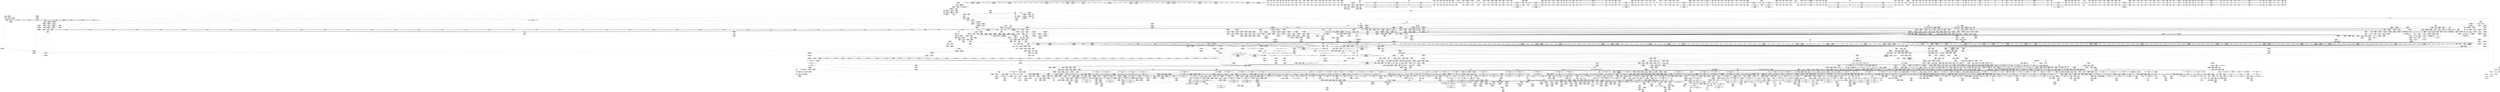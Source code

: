digraph {
	CE0x66b1d20 [shape=record,shape=Mrecord,label="{CE0x66b1d20|tomoyo_path_number_perm:tmp38|security/tomoyo/file.c,717|*SummSource*}"]
	CE0x54cbcd0 [shape=record,shape=Mrecord,label="{CE0x54cbcd0|tomoyo_add_slash:if.end|*SummSource*}"]
	CE0x66eb0c0 [shape=record,shape=Mrecord,label="{CE0x66eb0c0|i64_15|*Constant*|*SummSink*}"]
	CE0x54cdff0 [shape=record,shape=Mrecord,label="{CE0x54cdff0|tomoyo_domain:tmp4|security/tomoyo/common.h,1205|*SummSink*}"]
	CE0x7c7cf60 [shape=record,shape=Mrecord,label="{CE0x7c7cf60|tomoyo_const_part_length:incdec.ptr19|security/tomoyo/util.c,643|*SummSource*}"]
	CE0x67004a0 [shape=record,shape=Mrecord,label="{CE0x67004a0|tomoyo_audit_path_number_log:tmp8|security/tomoyo/file.c,228|*SummSink*}"]
	CE0x676fb60 [shape=record,shape=Mrecord,label="{CE0x676fb60|tomoyo_init_request_info:domain1|security/tomoyo/util.c,1006}"]
	CE0x5728290 [shape=record,shape=Mrecord,label="{CE0x5728290|24:_%struct.dentry*,_:_SCMRE_158,159_}"]
	CE0x663c660 [shape=record,shape=Mrecord,label="{CE0x663c660|tomoyo_path_number_perm:tmp35|security/tomoyo/file.c,717|*SummSource*}"]
	CE0x7d1d0a0 [shape=record,shape=Mrecord,label="{CE0x7d1d0a0|tomoyo_path_number_perm:tmp14|security/tomoyo/file.c,701|*SummSink*}"]
	CE0x628b4d0 [shape=record,shape=Mrecord,label="{CE0x628b4d0|24:_%struct.dentry*,_:_SCMRE_392,396_|*MultipleSource*|security/tomoyo/tomoyo.c,350|Function::tomoyo_file_ioctl&Arg::file::}"]
	CE0x7d41d20 [shape=record,shape=Mrecord,label="{CE0x7d41d20|tomoyo_path_number_perm:conv18|security/tomoyo/file.c,721|*SummSink*}"]
	CE0x5553890 [shape=record,shape=Mrecord,label="{CE0x5553890|srcu_read_unlock:entry|*SummSource*}"]
	CE0x48cbf80 [shape=record,shape=Mrecord,label="{CE0x48cbf80|0:_i8*,_array:_GCRE_tomoyo_mac_keywords_external_constant_42_x_i8*_:_elem_12::|security/tomoyo/file.c,233}"]
	CE0x6625640 [shape=record,shape=Mrecord,label="{CE0x6625640|i1_true|*Constant*|*SummSource*}"]
	CE0x6603180 [shape=record,shape=Mrecord,label="{CE0x6603180|_call_void_mcount()_#3|*SummSource*}"]
	CE0x63a3030 [shape=record,shape=Mrecord,label="{CE0x63a3030|srcu_read_lock:tmp3|*SummSink*}"]
	CE0x4a6c1d0 [shape=record,shape=Mrecord,label="{CE0x4a6c1d0|24:_%struct.dentry*,_:_SCMRE_59,60_}"]
	CE0x6495480 [shape=record,shape=Mrecord,label="{CE0x6495480|tomoyo_path_number_perm:tmp29|security/tomoyo/file.c,709|*SummSink*}"]
	CE0x630fe10 [shape=record,shape=Mrecord,label="{CE0x630fe10|tomoyo_path_number_perm:number|Function::tomoyo_path_number_perm&Arg::number::|*SummSink*}"]
	CE0x67c28e0 [shape=record,shape=Mrecord,label="{CE0x67c28e0|tomoyo_path_number_perm:if.end22|*SummSink*}"]
	CE0x7d51e40 [shape=record,shape=Mrecord,label="{CE0x7d51e40|GLOBAL:tomoyo_pn2mac|Global_var:tomoyo_pn2mac}"]
	CE0x573c1c0 [shape=record,shape=Mrecord,label="{CE0x573c1c0|i32_51|*Constant*|*SummSource*}"]
	CE0x6648a00 [shape=record,shape=Mrecord,label="{CE0x6648a00|tomoyo_init_request_info:mode|security/tomoyo/util.c,1010|*SummSink*}"]
	CE0x55bb030 [shape=record,shape=Mrecord,label="{CE0x55bb030|tomoyo_const_part_length:tmp25|security/tomoyo/util.c,641|*SummSink*}"]
	CE0x5446090 [shape=record,shape=Mrecord,label="{CE0x5446090|24:_%struct.dentry*,_:_SCMRE_88,89_}"]
	CE0x6649570 [shape=record,shape=Mrecord,label="{CE0x6649570|tomoyo_get_realpath:bb}"]
	CE0x583c130 [shape=record,shape=Mrecord,label="{CE0x583c130|i64*_getelementptr_inbounds_(_11_x_i64_,_11_x_i64_*___llvm_gcov_ctr54147,_i64_0,_i64_10)|*Constant*}"]
	CE0x56786a0 [shape=record,shape=Mrecord,label="{CE0x56786a0|tomoyo_get_mode:tmp16|security/tomoyo/util.c,983|*SummSink*}"]
	CE0x7cba8e0 [shape=record,shape=Mrecord,label="{CE0x7cba8e0|i64*_getelementptr_inbounds_(_31_x_i64_,_31_x_i64_*___llvm_gcov_ctr43150,_i64_0,_i64_3)|*Constant*}"]
	CE0x55b0640 [shape=record,shape=Mrecord,label="{CE0x55b0640|tomoyo_const_part_length:tmp35|security/tomoyo/util.c,643|*SummSink*}"]
	CE0x63c4f30 [shape=record,shape=Mrecord,label="{CE0x63c4f30|tomoyo_path_number_perm:conv|security/tomoyo/file.c,708|*SummSink*}"]
	CE0x55cc570 [shape=record,shape=Mrecord,label="{CE0x55cc570|srcu_read_lock:tmp2|*SummSink*}"]
	CE0x576e6b0 [shape=record,shape=Mrecord,label="{CE0x576e6b0|i32_-12|*Constant*|*SummSink*}"]
	CE0x6544f20 [shape=record,shape=Mrecord,label="{CE0x6544f20|128:_i8*,_1208:_%struct.file*,_:_CMRE_45,46_}"]
	CE0x7cbb190 [shape=record,shape=Mrecord,label="{CE0x7cbb190|tomoyo_const_part_length:add|security/tomoyo/util.c,634|*SummSink*}"]
	CE0x65393b0 [shape=record,shape=Mrecord,label="{CE0x65393b0|rcu_lock_release:bb|*SummSource*}"]
	CE0x685a430 [shape=record,shape=Mrecord,label="{CE0x685a430|VOIDTB_TE:_CE_6376,6384_|*MultipleSource*|security/tomoyo/util.c,1010|Function::tomoyo_get_mode&Arg::ns::}"]
	CE0x55c0e30 [shape=record,shape=Mrecord,label="{CE0x55c0e30|_call_void_mcount()_#3|*SummSink*}"]
	CE0x5679f00 [shape=record,shape=Mrecord,label="{CE0x5679f00|%struct.tomoyo_domain_info*_null|*Constant*}"]
	CE0x56e4610 [shape=record,shape=Mrecord,label="{CE0x56e4610|i64*_getelementptr_inbounds_(_31_x_i64_,_31_x_i64_*___llvm_gcov_ctr43150,_i64_0,_i64_26)|*Constant*|*SummSource*}"]
	CE0x5788f60 [shape=record,shape=Mrecord,label="{CE0x5788f60|GLOBAL:tomoyo_pn2mac|Global_var:tomoyo_pn2mac|*SummSink*}"]
	CE0x5498330 [shape=record,shape=Mrecord,label="{CE0x5498330|i64*_getelementptr_inbounds_(_14_x_i64_,_14_x_i64_*___llvm_gcov_ctr18115,_i64_0,_i64_0)|*Constant*|*SummSource*}"]
	CE0x7d8ef90 [shape=record,shape=Mrecord,label="{CE0x7d8ef90|tomoyo_path_number_perm:if.then21}"]
	CE0x47698b0 [shape=record,shape=Mrecord,label="{CE0x47698b0|GLOBAL:__srcu_read_lock|*Constant*|*SummSource*}"]
	CE0x479bcc0 [shape=record,shape=Mrecord,label="{CE0x479bcc0|i8*_undef|*Constant*}"]
	CE0x63fcd90 [shape=record,shape=Mrecord,label="{CE0x63fcd90|tomoyo_get_mode:tmp22|security/tomoyo/util.c,986|*SummSource*}"]
	CE0x7d8e5e0 [shape=record,shape=Mrecord,label="{CE0x7d8e5e0|0:_%struct.tomoyo_obj_info*,_24:_%struct.tomoyo_path_info*,_32:_i64,_40:_i8,_72:_i8,_76:_i8,_:_SCMRE_31,32_}"]
	CE0x7f918c0 [shape=record,shape=Mrecord,label="{CE0x7f918c0|i64_2|*Constant*}"]
	CE0x5725b70 [shape=record,shape=Mrecord,label="{CE0x5725b70|24:_%struct.dentry*,_:_SCMRE_164,165_}"]
	CE0x65497a0 [shape=record,shape=Mrecord,label="{CE0x65497a0|tomoyo_audit_path_number_log:tmp4|security/tomoyo/file.c,222|*SummSink*}"]
	CE0x55945b0 [shape=record,shape=Mrecord,label="{CE0x55945b0|tomoyo_audit_path_number_log:tmp1|*SummSource*}"]
	CE0x56f8be0 [shape=record,shape=Mrecord,label="{CE0x56f8be0|24:_%struct.dentry*,_:_SCMRE_149,150_}"]
	CE0x7ce9c90 [shape=record,shape=Mrecord,label="{CE0x7ce9c90|__llvm_gcov_indirect_counter_increment:tmp3}"]
	CE0x479bb50 [shape=record,shape=Mrecord,label="{CE0x479bb50|rcu_lock_release:tmp7|*SummSource*}"]
	CE0x63120a0 [shape=record,shape=Mrecord,label="{CE0x63120a0|tomoyo_path_number_perm:entry|*SummSink*}"]
	CE0x66e9190 [shape=record,shape=Mrecord,label="{CE0x66e9190|srcu_read_lock:tmp2|*SummSource*}"]
	CE0x666de00 [shape=record,shape=Mrecord,label="{CE0x666de00|tomoyo_get_realpath:return|*SummSink*}"]
	CE0x54ff480 [shape=record,shape=Mrecord,label="{CE0x54ff480|tomoyo_path_number_perm:tmp4|security/tomoyo/file.c,694|*SummSource*}"]
	CE0x5728750 [shape=record,shape=Mrecord,label="{CE0x5728750|24:_%struct.dentry*,_:_SCMRE_162,163_}"]
	CE0x7e0d060 [shape=record,shape=Mrecord,label="{CE0x7e0d060|i64*_getelementptr_inbounds_(_22_x_i64_,_22_x_i64_*___llvm_gcov_ctr9,_i64_0,_i64_21)|*Constant*|*SummSink*}"]
	CE0x54be840 [shape=record,shape=Mrecord,label="{CE0x54be840|i32_3|*Constant*}"]
	CE0x555a910 [shape=record,shape=Mrecord,label="{CE0x555a910|tomoyo_audit_path_number_log:bb}"]
	CE0x6452ef0 [shape=record,shape=Mrecord,label="{CE0x6452ef0|tomoyo_audit_path_number_log:param|security/tomoyo/file.c,213|*SummSource*}"]
	CE0x66270f0 [shape=record,shape=Mrecord,label="{CE0x66270f0|0:_i8*,_8:_i32,_12:_i16,_14:_i8,_15:_i8,_:_SCMRE_14,15_|*MultipleSource*|security/tomoyo/file.c, 698|Function::tomoyo_get_realpath&Arg::buf::|Function::tomoyo_add_slash&Arg::buf::|security/tomoyo/file.c,718}"]
	CE0x67e1f00 [shape=record,shape=Mrecord,label="{CE0x67e1f00|__llvm_gcov_indirect_counter_increment:tmp6|*SummSink*}"]
	CE0x6289040 [shape=record,shape=Mrecord,label="{CE0x6289040|24:_%struct.dentry*,_:_SCMRE_319,320_}"]
	CE0x7cfabd0 [shape=record,shape=Mrecord,label="{CE0x7cfabd0|tomoyo_path_number_perm:tmp11|security/tomoyo/file.c,702|*SummSource*}"]
	CE0x48b7d90 [shape=record,shape=Mrecord,label="{CE0x48b7d90|tomoyo_audit_path_number_log:arraydecay8|security/tomoyo/file.c,235|*SummSource*}"]
	CE0x6545c00 [shape=record,shape=Mrecord,label="{CE0x6545c00|128:_i8*,_1208:_%struct.file*,_:_CMRE_72,80_|*MultipleSource*|security/tomoyo/common.h,1205|security/tomoyo/common.h,1205}"]
	CE0x48041f0 [shape=record,shape=Mrecord,label="{CE0x48041f0|tomoyo_fill_path_info:call|security/tomoyo/util.c,664|*SummSink*}"]
	CE0x7da8f70 [shape=record,shape=Mrecord,label="{CE0x7da8f70|i64_19|*Constant*|*SummSink*}"]
	CE0x57fa850 [shape=record,shape=Mrecord,label="{CE0x57fa850|tomoyo_const_part_length:tmp14|security/tomoyo/util.c,626|*SummSource*}"]
	CE0x54d4590 [shape=record,shape=Mrecord,label="{CE0x54d4590|__llvm_gcov_indirect_counter_increment114:pred}"]
	CE0x627f3c0 [shape=record,shape=Mrecord,label="{CE0x627f3c0|srcu_read_lock:tmp|*SummSink*}"]
	CE0x48bf9f0 [shape=record,shape=Mrecord,label="{CE0x48bf9f0|tomoyo_const_part_length:tmp41|security/tomoyo/util.c,644|*SummSink*}"]
	CE0x642aa10 [shape=record,shape=Mrecord,label="{CE0x642aa10|tomoyo_get_mode:tmp23|security/tomoyo/util.c,986|*SummSource*}"]
	CE0x6761410 [shape=record,shape=Mrecord,label="{CE0x6761410|tomoyo_print_ulong:tmp21|security/tomoyo/util.c,246|*SummSource*}"]
	CE0x5648390 [shape=record,shape=Mrecord,label="{CE0x5648390|tomoyo_path_number_perm:tmp|*SummSource*}"]
	CE0x542e010 [shape=record,shape=Mrecord,label="{CE0x542e010|GLOBAL:__llvm_gcov_ctr9|Global_var:__llvm_gcov_ctr9}"]
	CE0x54f7ef0 [shape=record,shape=Mrecord,label="{CE0x54f7ef0|tomoyo_const_part_length:conv11|security/tomoyo/util.c,641|*SummSink*}"]
	CE0x5759660 [shape=record,shape=Mrecord,label="{CE0x5759660|tomoyo_init_request_info:tmp13|*LoadInst*|security/tomoyo/util.c,1011}"]
	CE0x5537030 [shape=record,shape=Mrecord,label="{CE0x5537030|tomoyo_path_number_perm:if.then3|*SummSink*}"]
	CE0x65ed760 [shape=record,shape=Mrecord,label="{CE0x65ed760|rcu_lock_acquire:indirectgoto}"]
	CE0x4656d60 [shape=record,shape=Mrecord,label="{CE0x4656d60|tomoyo_get_mode:return}"]
	CE0x480c820 [shape=record,shape=Mrecord,label="{CE0x480c820|tomoyo_print_ulong:tmp9|security/tomoyo/util.c,241|*SummSource*}"]
	CE0x5525960 [shape=record,shape=Mrecord,label="{CE0x5525960|tomoyo_print_ulong:tmp1|*SummSink*}"]
	"CONST[source:0(mediator),value:2(dynamic)][purpose:{object}][SnkIdx:1]"
	CE0x54dd9d0 [shape=record,shape=Mrecord,label="{CE0x54dd9d0|tomoyo_path_number_perm:tmp9|security/tomoyo/file.c,702|*SummSource*}"]
	CE0x542d620 [shape=record,shape=Mrecord,label="{CE0x542d620|tomoyo_path_number_perm:tmp1}"]
	CE0x4a3e2b0 [shape=record,shape=Mrecord,label="{CE0x4a3e2b0|tomoyo_fill_path_info:tmp6|security/tomoyo/util.c,667|*SummSource*}"]
	CE0x7da8f00 [shape=record,shape=Mrecord,label="{CE0x7da8f00|i64_19|*Constant*|*SummSource*}"]
	CE0x470dc80 [shape=record,shape=Mrecord,label="{CE0x470dc80|tomoyo_fill_path_info:frombool|security/tomoyo/util.c,667}"]
	CE0x7f2e150 [shape=record,shape=Mrecord,label="{CE0x7f2e150|128:_i8*,_1208:_%struct.file*,_:_CMRE_96,104_|*MultipleSource*|security/tomoyo/common.h,1205|security/tomoyo/common.h,1205}"]
	CE0x5487a10 [shape=record,shape=Mrecord,label="{CE0x5487a10|tomoyo_get_realpath:tmp3|security/tomoyo/file.c,151}"]
	CE0x66fa310 [shape=record,shape=Mrecord,label="{CE0x66fa310|i64*_getelementptr_inbounds_(_12_x_i64_,_12_x_i64_*___llvm_gcov_ctr28,_i64_0,_i64_9)|*Constant*|*SummSource*}"]
	CE0x65222e0 [shape=record,shape=Mrecord,label="{CE0x65222e0|tomoyo_path_number_perm:param_type|security/tomoyo/file.c,710|*SummSink*}"]
	CE0x62440e0 [shape=record,shape=Mrecord,label="{CE0x62440e0|tomoyo_get_mode:call|security/tomoyo/util.c,980}"]
	CE0x7d9c620 [shape=record,shape=Mrecord,label="{CE0x7d9c620|tomoyo_path_number_perm:tmp49|security/tomoyo/file.c,723}"]
	CE0x55cc880 [shape=record,shape=Mrecord,label="{CE0x55cc880|srcu_read_lock:tmp3}"]
	CE0x7c8d2c0 [shape=record,shape=Mrecord,label="{CE0x7c8d2c0|tomoyo_add_slash:tmp2|*LoadInst*|security/tomoyo/file.c,131|*SummSource*}"]
	CE0x63fd330 [shape=record,shape=Mrecord,label="{CE0x63fd330|tomoyo_get_mode:tmp23|security/tomoyo/util.c,986}"]
	CE0x7c8cf40 [shape=record,shape=Mrecord,label="{CE0x7c8cf40|i64*_getelementptr_inbounds_(_6_x_i64_,_6_x_i64_*___llvm_gcov_ctr25,_i64_0,_i64_3)|*Constant*|*SummSource*}"]
	CE0x63a3140 [shape=record,shape=Mrecord,label="{CE0x63a3140|_call_void_mcount()_#3}"]
	CE0x63ff680 [shape=record,shape=Mrecord,label="{CE0x63ff680|tomoyo_const_part_length:sw.bb}"]
	CE0x6625bc0 [shape=record,shape=Mrecord,label="{CE0x6625bc0|i64*_getelementptr_inbounds_(_6_x_i64_,_6_x_i64_*___llvm_gcov_ctr25,_i64_0,_i64_5)|*Constant*|*SummSource*}"]
	CE0x5525ad0 [shape=record,shape=Mrecord,label="{CE0x5525ad0|__llvm_gcov_indirect_counter_increment114:tmp|*SummSource*}"]
	CE0x4a8e720 [shape=record,shape=Mrecord,label="{CE0x4a8e720|tomoyo_const_part_length:tmp48|security/tomoyo/util.c,649}"]
	CE0x4a6c090 [shape=record,shape=Mrecord,label="{CE0x4a6c090|24:_%struct.dentry*,_:_SCMRE_58,59_}"]
	CE0x6521f50 [shape=record,shape=Mrecord,label="{CE0x6521f50|i8_2|*Constant*}"]
	CE0x7d76b50 [shape=record,shape=Mrecord,label="{CE0x7d76b50|GLOBAL:__llvm_gcov_ctr32134|Global_var:__llvm_gcov_ctr32134|*SummSink*}"]
	CE0x573c0a0 [shape=record,shape=Mrecord,label="{CE0x573c0a0|i32_51|*Constant*}"]
	CE0x55dc4e0 [shape=record,shape=Mrecord,label="{CE0x55dc4e0|0:_i8,_array:_GCRE_tomoyo_index2category_constant_39_x_i8_c_00_00_00_00_00_00_00_00_00_00_00_00_00_00_00_00_00_00_00_00_00_00_00_01_01_01_01_01_01_01_01_01_01_01_01_01_01_01_02_,_align_16:_elem_35::|security/tomoyo/util.c,983}"]
	CE0x6240d10 [shape=record,shape=Mrecord,label="{CE0x6240d10|__llvm_gcov_indirect_counter_increment:exit|*SummSink*}"]
	CE0x7c7d920 [shape=record,shape=Mrecord,label="{CE0x7c7d920|GLOBAL:__llvm_gcov_global_state_pred45|Global_var:__llvm_gcov_global_state_pred45|*SummSink*}"]
	CE0x62ffd50 [shape=record,shape=Mrecord,label="{CE0x62ffd50|tomoyo_get_mode:tmp21|security/tomoyo/util.c,985}"]
	CE0x7c01e70 [shape=record,shape=Mrecord,label="{CE0x7c01e70|i64*_getelementptr_inbounds_(_12_x_i64_,_12_x_i64_*___llvm_gcov_ctr28,_i64_0,_i64_0)|*Constant*|*SummSink*}"]
	CE0x47df100 [shape=record,shape=Mrecord,label="{CE0x47df100|i32_55|*Constant*|*SummSink*}"]
	CE0x48fff70 [shape=record,shape=Mrecord,label="{CE0x48fff70|tomoyo_fill_path_info:cmp|security/tomoyo/util.c,667}"]
	CE0x647bd30 [shape=record,shape=Mrecord,label="{CE0x647bd30|tomoyo_print_ulong:if.end21}"]
	CE0x7cca290 [shape=record,shape=Mrecord,label="{CE0x7cca290|i32_0|*Constant*}"]
	CE0x56cd220 [shape=record,shape=Mrecord,label="{CE0x56cd220|24:_%struct.dentry*,_:_SCMRE_118,119_}"]
	CE0x640fa80 [shape=record,shape=Mrecord,label="{CE0x640fa80|%struct.lockdep_map*_null|*Constant*|*SummSink*}"]
	CE0x7cb7790 [shape=record,shape=Mrecord,label="{CE0x7cb7790|tomoyo_read_unlock:idx|Function::tomoyo_read_unlock&Arg::idx::}"]
	CE0x675f0e0 [shape=record,shape=Mrecord,label="{CE0x675f0e0|srcu_read_lock:call|include/linux/srcu.h,220|*SummSink*}"]
	CE0x7d6de10 [shape=record,shape=Mrecord,label="{CE0x7d6de10|tomoyo_path_number_perm:tmp47|security/tomoyo/file.c,722|*SummSource*}"]
	CE0x4769a30 [shape=record,shape=Mrecord,label="{CE0x4769a30|0:_i32,_8:_%struct.srcu_struct_array*,_16:_i32,_20:_i32,_24:_i32,_32:_i8*,_40:_%struct.lock_class_key*,_48:_2_x_%struct.lock_class*_,_64:_i8*,_72:_i32,_80:_i64,_88:_i8,_96:_%struct.callback_head*,_104:_%struct.callback_head**,_112:_%struct.callback_head*,_120:_%struct.callback_head**,_128:_%struct.callback_head*,_136:_%struct.callback_head**,_144:_%struct.callback_head*,_152:_%struct.callback_head**,_160:_i64,_168:_%struct.list_head*,_176:_%struct.list_head*,_184:_void_(%struct.work_struct*)*,_192:_%struct.lock_class_key*,_200:_2_x_%struct.lock_class*_,_216:_i8*,_224:_i32,_232:_i64,_240:_%struct.list_head*,_248:_%struct.list_head*,_256:_i64,_264:_%struct.tvec_base*,_272:_void_(i64)*,_280:_i64,_288:_i32,_292:_i32,_296:_i8*,_304:_16_x_i8_,_320:_%struct.lock_class_key*,_328:_2_x_%struct.lock_class*_,_344:_i8*,_352:_i32,_360:_i64,_368:_%struct.workqueue_struct*,_376:_i32,_384:_%struct.lock_class_key*,_392:_2_x_%struct.lock_class*_,_408:_i8*,_416:_i32,_424:_i64,_:_GCE_tomoyo_ss_global_%struct.srcu_struct_i32_-300,_%struct.srcu_struct_array*_tomoyo_ss_srcu_array,_%struct.spinlock_%union.anon.14_%struct.raw_spinlock_%struct.arch_spinlock_zeroinitializer,_i32_-559067475,_i32_-1,_i8*_inttoptr_(i64_-1_to_i8*),_%struct.lockdep_map_%struct.lock_class_key*_null,_2_x_%struct.lock_class*_zeroinitializer,_i8*_getelementptr_inbounds_(_21_x_i8_,_21_x_i8_*_.str171,_i32_0,_i32_0),_i32_0,_i64_0_,_i8_0,_%struct.rcu_batch_%struct.callback_head*_null,_%struct.callback_head**_bitcast_(i8*_getelementptr_(i8,_i8*_bitcast_(%struct.srcu_struct*_tomoyo_ss_to_i8*),_i64_96)_to_%struct.callback_head**)_,_%struct.rcu_batch_%struct.callback_head*_null,_%struct.callback_head**_bitcast_(i8*_getelementptr_(i8,_i8*_bitcast_(%struct.srcu_struct*_tomoyo_ss_to_i8*),_i64_112)_to_%struct.callback_head**)_,_%struct.rcu_batch_%struct.callback_head*_null,_%struct.callback_head**_bitcast_(i8*_getelementptr_(i8,_i8*_bitcast_(%struct.srcu_struct*_tomoyo_ss_to_i8*),_i64_128)_to_%struct.callback_head**)_,_%struct.rcu_batch_%struct.callback_head*_null,_%struct.callback_head**_bitcast_(i8*_getelementptr_(i8,_i8*_bitcast_(%struct.srcu_struct*_tomoyo_ss_to_i8*),_i64_144)_to_%struct.callback_head**)_,_%struct.delayed_work_%struct.work_struct_%struct.atomic64_t_i64_137438953424_,_%struct.list_head_%struct.list_head*_bitcast_(i8*_getelementptr_(i8,_i8*_bitcast_(%struct.srcu_struct*_tomoyo_ss_to_i8*),_i64_168)_to_%struct.list_head*),_%struct.list_head*_bitcast_(i8*_getelementptr_(i8,_i8*_bitcast_(%struct.srcu_struct*_tomoyo_ss_to_i8*),_i64_168)_to_%struct.list_head*)_,_void_(%struct.work_struct*)*_process_srcu,_%struct.lockdep_map_%struct.lock_class_key*_bitcast_(i8*_getelementptr_(i8,_i8*_bitcast_(%struct.srcu_struct*_tomoyo_ss_to_i8*),_i64_160)_to_%struct.lock_class_key*),_2_x_%struct.lock_class*_zeroinitializer,_i8*_getelementptr_inbounds_(_22_x_i8_,_22_x_i8_*_.str1172,_i32_0,_i32_0),_i32_0,_i64_0_,_%struct.timer_list_%struct.list_head_%struct.list_head*_null,_%struct.list_head*_inttoptr_(i64_1953723489_to_%struct.list_head*)_,_i64_0,_%struct.tvec_base*_bitcast_(i8*_getelementptr_(i8,_i8*_bitcast_(%struct.tvec_base*_boot_tvec_bases_to_i8*),_i64_2)_to_%struct.tvec_base*),_void_(i64)*_delayed_work_timer_fn,_i64_ptrtoint_(i8*_getelementptr_(i8,_i8*_bitcast_(%struct.srcu_struct*_tomoyo_ss_to_i8*),_i64_160)_to_i64),_i32_-1,_i32_0,_i8*_null,_16_x_i8_zeroinitializer,_%struct.lockdep_map_%struct.lock_class_key*_bitcast_(_29_x_i8_*_.str2173_to_%struct.lock_class_key*),_2_x_%struct.lock_class*_zeroinitializer,_i8*_getelementptr_inbounds_(_29_x_i8_,_29_x_i8_*_.str2173,_i32_0,_i32_0),_i32_0,_i64_0_,_%struct.workqueue_struct*_null,_i32_0_,_%struct.lockdep_map_%struct.lock_class_key*_null,_2_x_%struct.lock_class*_zeroinitializer,_i8*_getelementptr_inbounds_(_10_x_i8_,_10_x_i8_*_.str3174,_i32_0,_i32_0),_i32_0,_i64_0_,_align_8:_elem_0:default:}"]
	CE0x4728b50 [shape=record,shape=Mrecord,label="{CE0x4728b50|tomoyo_fill_path_info:call|security/tomoyo/util.c,664}"]
	CE0x7c94fe0 [shape=record,shape=Mrecord,label="{CE0x7c94fe0|i32_64|*Constant*}"]
	CE0x6681360 [shape=record,shape=Mrecord,label="{CE0x6681360|tomoyo_print_ulong:conv14|security/tomoyo/util.c,244|*SummSink*}"]
	CE0x7da90a0 [shape=record,shape=Mrecord,label="{CE0x7da90a0|tomoyo_const_part_length:tmp29|security/tomoyo/util.c,641}"]
	CE0x6298070 [shape=record,shape=Mrecord,label="{CE0x6298070|24:_%struct.dentry*,_:_SCMRE_424,428_|*MultipleSource*|security/tomoyo/tomoyo.c,350|Function::tomoyo_file_ioctl&Arg::file::}"]
	CE0x47e08d0 [shape=record,shape=Mrecord,label="{CE0x47e08d0|tomoyo_add_slash:tmp11|*LoadInst*|security/tomoyo/file.c,136|*SummSink*}"]
	CE0x491ad00 [shape=record,shape=Mrecord,label="{CE0x491ad00|0:_i8*,_array:_GCRE_tomoyo_mac_keywords_external_constant_42_x_i8*_:_elem_29::|security/tomoyo/file.c,233}"]
	CE0x7cbb030 [shape=record,shape=Mrecord,label="{CE0x7cbb030|tomoyo_const_part_length:inc|security/tomoyo/util.c,628}"]
	CE0x64791e0 [shape=record,shape=Mrecord,label="{CE0x64791e0|_call_void___llvm_gcov_indirect_counter_increment114(i32*___llvm_gcov_global_state_pred45,_i64**_getelementptr_inbounds_(_3_x_i64*_,_3_x_i64*_*___llvm_gcda_edge_table44,_i64_0,_i64_0)),_!dbg_!38954|security/tomoyo/util.c,649}"]
	CE0x5789060 [shape=record,shape=Mrecord,label="{CE0x5789060|tomoyo_path_number_perm:arrayidx|security/tomoyo/file.c,701}"]
	CE0x6855060 [shape=record,shape=Mrecord,label="{CE0x6855060|tomoyo_domain:tmp17|security/tomoyo/common.h,1205}"]
	CE0x48deb00 [shape=record,shape=Mrecord,label="{CE0x48deb00|tomoyo_audit_path_number_log:sw.epilog|*SummSource*}"]
	CE0x65491c0 [shape=record,shape=Mrecord,label="{CE0x65491c0|tomoyo_get_mode:tmp1}"]
	CE0x6709200 [shape=record,shape=Mrecord,label="{CE0x6709200|i64*_getelementptr_inbounds_(_5_x_i64_,_5_x_i64_*___llvm_gcov_ctr32134,_i64_0,_i64_3)|*Constant*|*SummSink*}"]
	CE0x5543160 [shape=record,shape=Mrecord,label="{CE0x5543160|tomoyo_path_number_perm:tmp12|*LoadInst*|security/tomoyo/file.c,702|*SummSink*}"]
	CE0x547a350 [shape=record,shape=Mrecord,label="{CE0x547a350|i64_16|*Constant*|*SummSink*}"]
	CE0x54cf920 [shape=record,shape=Mrecord,label="{CE0x54cf920|0:_i8,_array:_GCRE_tomoyo_index2category_constant_39_x_i8_c_00_00_00_00_00_00_00_00_00_00_00_00_00_00_00_00_00_00_00_00_00_00_00_01_01_01_01_01_01_01_01_01_01_01_01_01_01_01_02_,_align_16:_elem_19::|security/tomoyo/util.c,983}"]
	CE0x48bf450 [shape=record,shape=Mrecord,label="{CE0x48bf450|tomoyo_const_part_length:tmp40|security/tomoyo/util.c,644|*SummSource*}"]
	CE0x48e5270 [shape=record,shape=Mrecord,label="{CE0x48e5270|0:_i8*,_array:_GCRE_tomoyo_mac_keywords_external_constant_42_x_i8*_:_elem_21::|security/tomoyo/file.c,233}"]
	CE0x491b780 [shape=record,shape=Mrecord,label="{CE0x491b780|0:_i8*,_array:_GCRE_tomoyo_mac_keywords_external_constant_42_x_i8*_:_elem_35::|security/tomoyo/file.c,233}"]
	CE0x6240850 [shape=record,shape=Mrecord,label="{CE0x6240850|tomoyo_get_mode:tmp}"]
	CE0x64b29b0 [shape=record,shape=Mrecord,label="{CE0x64b29b0|tomoyo_const_part_length:bb|*SummSource*}"]
	CE0x67383b0 [shape=record,shape=Mrecord,label="{CE0x67383b0|tomoyo_audit_path_number_log:radix.0|*SummSource*}"]
	CE0x4a8c860 [shape=record,shape=Mrecord,label="{CE0x4a8c860|24:_%struct.dentry*,_:_SCMRE_186,187_}"]
	CE0x49204c0 [shape=record,shape=Mrecord,label="{CE0x49204c0|0:_i8*,_array:_GCRE_tomoyo_mac_keywords_external_constant_42_x_i8*_:_elem_38::|security/tomoyo/file.c,233}"]
	CE0x7297930 [shape=record,shape=Mrecord,label="{CE0x7297930|128:_i8*,_1208:_%struct.file*,_:_CMRE_5,6_}"]
	CE0x63118c0 [shape=record,shape=Mrecord,label="{CE0x63118c0|tomoyo_file_ioctl:conv|security/tomoyo/tomoyo.c,350|*SummSink*}"]
	CE0x685aa80 [shape=record,shape=Mrecord,label="{CE0x685aa80|tomoyo_get_mode:if.end}"]
	CE0x6331450 [shape=record,shape=Mrecord,label="{CE0x6331450|tomoyo_fill_path_info:sub|security/tomoyo/util.c,667|*SummSink*}"]
	CE0x4a44c40 [shape=record,shape=Mrecord,label="{CE0x4a44c40|tomoyo_file_ioctl:entry}"]
	CE0x49dbbb0 [shape=record,shape=Mrecord,label="{CE0x49dbbb0|tomoyo_file_ioctl:tmp1|*SummSource*}"]
	CE0x4710c40 [shape=record,shape=Mrecord,label="{CE0x4710c40|0:_%struct.tomoyo_obj_info*,_24:_%struct.tomoyo_path_info*,_32:_i64,_40:_i8,_72:_i8,_76:_i8,_:_SCMRE_8,16_|*MultipleSource*|security/tomoyo/file.c,693|security/tomoyo/file.c, 693|security/tomoyo/file.c,707|Function::tomoyo_init_request_info&Arg::r::}"]
	CE0x6472f90 [shape=record,shape=Mrecord,label="{CE0x6472f90|i64_9|*Constant*|*SummSource*}"]
	CE0x6330810 [shape=record,shape=Mrecord,label="{CE0x6330810|tomoyo_fill_path_info:tmp4|security/tomoyo/util.c,667|*SummSink*}"]
	CE0x7f40f40 [shape=record,shape=Mrecord,label="{CE0x7f40f40|tomoyo_domain:if.then|*SummSource*}"]
	CE0x64b2630 [shape=record,shape=Mrecord,label="{CE0x64b2630|rcu_lock_release:tmp3|*SummSource*}"]
	CE0x7c53900 [shape=record,shape=Mrecord,label="{CE0x7c53900|tomoyo_add_slash:is_dir|security/tomoyo/file.c,131|*SummSource*}"]
	CE0x632a420 [shape=record,shape=Mrecord,label="{CE0x632a420|tomoyo_const_part_length:tmp18|security/tomoyo/util.c,627}"]
	CE0x7e29650 [shape=record,shape=Mrecord,label="{CE0x7e29650|tomoyo_const_part_length:tmp50|security/tomoyo/util.c,651|*SummSource*}"]
	CE0x47f6340 [shape=record,shape=Mrecord,label="{CE0x47f6340|tomoyo_print_ulong:conv10|security/tomoyo/util.c,243|*SummSource*}"]
	CE0x5684000 [shape=record,shape=Mrecord,label="{CE0x5684000|tomoyo_path_number_perm:tmp17|security/tomoyo/file.c,703}"]
	CE0x663c730 [shape=record,shape=Mrecord,label="{CE0x663c730|tomoyo_path_number_perm:tmp35|security/tomoyo/file.c,717|*SummSink*}"]
	CE0x6867ac0 [shape=record,shape=Mrecord,label="{CE0x6867ac0|tomoyo_fill_path_info:conv3|security/tomoyo/util.c,666}"]
	CE0x63dcc70 [shape=record,shape=Mrecord,label="{CE0x63dcc70|tomoyo_get_mode:tmp5|security/tomoyo/util.c,978|*SummSource*}"]
	CE0x7d2eb20 [shape=record,shape=Mrecord,label="{CE0x7d2eb20|tomoyo_path_number_perm:conv18|security/tomoyo/file.c,721}"]
	CE0x7e2cc80 [shape=record,shape=Mrecord,label="{CE0x7e2cc80|tomoyo_print_ulong:if.then}"]
	CE0x55baac0 [shape=record,shape=Mrecord,label="{CE0x55baac0|i64_17|*Constant*}"]
	CE0x7cc8ef0 [shape=record,shape=Mrecord,label="{CE0x7cc8ef0|tomoyo_fill_path_info:land.rhs|*SummSource*}"]
	CE0x63e5f90 [shape=record,shape=Mrecord,label="{CE0x63e5f90|GLOBAL:tomoyo_pn2mac|Global_var:tomoyo_pn2mac}"]
	CE0x643a7b0 [shape=record,shape=Mrecord,label="{CE0x643a7b0|i64*_getelementptr_inbounds_(_12_x_i64_,_12_x_i64_*___llvm_gcov_ctr28,_i64_0,_i64_8)|*Constant*|*SummSink*}"]
	CE0x54cbec0 [shape=record,shape=Mrecord,label="{CE0x54cbec0|i64*_getelementptr_inbounds_(_6_x_i64_,_6_x_i64_*___llvm_gcov_ctr26,_i64_0,_i64_0)|*Constant*}"]
	CE0x687da70 [shape=record,shape=Mrecord,label="{CE0x687da70|tomoyo_fill_path_info:is_patterned|security/tomoyo/util.c,668|*SummSource*}"]
	CE0x6304300 [shape=record,shape=Mrecord,label="{CE0x6304300|24:_%struct.dentry*,_:_SCMRE_224,232_|*MultipleSource*|security/tomoyo/tomoyo.c,350|Function::tomoyo_file_ioctl&Arg::file::}"]
	CE0x55dc790 [shape=record,shape=Mrecord,label="{CE0x55dc790|0:_i8,_array:_GCRE_tomoyo_index2category_constant_39_x_i8_c_00_00_00_00_00_00_00_00_00_00_00_00_00_00_00_00_00_00_00_00_00_00_00_01_01_01_01_01_01_01_01_01_01_01_01_01_01_01_02_,_align_16:_elem_36::|security/tomoyo/util.c,983}"]
	CE0x55ae170 [shape=record,shape=Mrecord,label="{CE0x55ae170|0:_i8,_array:_GCRE_tomoyo_index2category_constant_39_x_i8_c_00_00_00_00_00_00_00_00_00_00_00_00_00_00_00_00_00_00_00_00_00_00_00_01_01_01_01_01_01_01_01_01_01_01_01_01_01_01_02_,_align_16:_elem_28::|security/tomoyo/util.c,983}"]
	CE0x7df5c10 [shape=record,shape=Mrecord,label="{CE0x7df5c10|i64*_getelementptr_inbounds_(_31_x_i64_,_31_x_i64_*___llvm_gcov_ctr43150,_i64_0,_i64_9)|*Constant*|*SummSource*}"]
	CE0x7cda8e0 [shape=record,shape=Mrecord,label="{CE0x7cda8e0|tomoyo_path_number_perm:tmp13|security/tomoyo/file.c,701}"]
	CE0x68727b0 [shape=record,shape=Mrecord,label="{CE0x68727b0|tomoyo_domain:tmp21|security/tomoyo/common.h,1205}"]
	CE0x55b1200 [shape=record,shape=Mrecord,label="{CE0x55b1200|tomoyo_const_part_length:conv20|security/tomoyo/util.c,644|*SummSink*}"]
	CE0x7c51b90 [shape=record,shape=Mrecord,label="{CE0x7c51b90|tomoyo_read_unlock:entry}"]
	CE0x62c4c00 [shape=record,shape=Mrecord,label="{CE0x62c4c00|tomoyo_path_number_perm:number|Function::tomoyo_path_number_perm&Arg::number::|*SummSource*}"]
	CE0x4804030 [shape=record,shape=Mrecord,label="{CE0x4804030|tomoyo_fill_path_info:call|security/tomoyo/util.c,664|*SummSource*}"]
	CE0x53ebf40 [shape=record,shape=Mrecord,label="{CE0x53ebf40|i32_3|*Constant*}"]
	CE0x664ac30 [shape=record,shape=Mrecord,label="{CE0x664ac30|GLOBAL:tomoyo_audit_path_number_log|*Constant*|*SummSource*}"]
	CE0x657b380 [shape=record,shape=Mrecord,label="{CE0x657b380|tomoyo_const_part_length:tobool|security/tomoyo/util.c,624|*SummSource*}"]
	CE0x54cfbd0 [shape=record,shape=Mrecord,label="{CE0x54cfbd0|0:_i8,_array:_GCRE_tomoyo_index2category_constant_39_x_i8_c_00_00_00_00_00_00_00_00_00_00_00_00_00_00_00_00_00_00_00_00_00_00_00_01_01_01_01_01_01_01_01_01_01_01_01_01_01_01_02_,_align_16:_elem_20::|security/tomoyo/util.c,983}"]
	CE0x628af60 [shape=record,shape=Mrecord,label="{CE0x628af60|24:_%struct.dentry*,_:_SCMRE_368,372_|*MultipleSource*|security/tomoyo/tomoyo.c,350|Function::tomoyo_file_ioctl&Arg::file::}"]
	CE0x62ec910 [shape=record,shape=Mrecord,label="{CE0x62ec910|i64*_getelementptr_inbounds_(_6_x_i64_,_6_x_i64_*___llvm_gcov_ctr25,_i64_0,_i64_0)|*Constant*|*SummSource*}"]
	CE0x54b9dd0 [shape=record,shape=Mrecord,label="{CE0x54b9dd0|24:_%struct.dentry*,_:_SCMRE_94,95_}"]
	CE0x7f221f0 [shape=record,shape=Mrecord,label="{CE0x7f221f0|i64*_getelementptr_inbounds_(_31_x_i64_,_31_x_i64_*___llvm_gcov_ctr43150,_i64_0,_i64_30)|*Constant*}"]
	CE0x7efb3a0 [shape=record,shape=Mrecord,label="{CE0x7efb3a0|128:_i8*,_1208:_%struct.file*,_:_CMRE_37,38_}"]
	CE0x47f6050 [shape=record,shape=Mrecord,label="{CE0x47f6050|VOIDTB_TE_array:_GCR_.str3117_private_unnamed_addr_constant_5_x_i8_c_0%lo_00_,_align_1:_elem_0:default:}"]
	CE0x49bc3c0 [shape=record,shape=Mrecord,label="{CE0x49bc3c0|0:_i8,_array:_GCRE_tomoyo_index2category_constant_39_x_i8_c_00_00_00_00_00_00_00_00_00_00_00_00_00_00_00_00_00_00_00_00_00_00_00_01_01_01_01_01_01_01_01_01_01_01_01_01_01_01_02_,_align_16:_elem_6::|security/tomoyo/util.c,983}"]
	CE0x63a3350 [shape=record,shape=Mrecord,label="{CE0x63a3350|tomoyo_audit_path_number_log:sw.default|*SummSink*}"]
	CE0x6472800 [shape=record,shape=Mrecord,label="{CE0x6472800|tomoyo_path_number_perm:tmp25|security/tomoyo/file.c,708|*SummSink*}"]
	CE0x6240790 [shape=record,shape=Mrecord,label="{CE0x6240790|tomoyo_fill_path_info:land.end}"]
	CE0x7faa270 [shape=record,shape=Mrecord,label="{CE0x7faa270|tomoyo_print_ulong:tmp23|*SummSink*}"]
	CE0x662b4e0 [shape=record,shape=Mrecord,label="{CE0x662b4e0|tomoyo_const_part_length:while.end}"]
	CE0x557ced0 [shape=record,shape=Mrecord,label="{CE0x557ced0|tomoyo_audit_path_number_log:tmp2|security/tomoyo/file.c,213}"]
	CE0x55babf0 [shape=record,shape=Mrecord,label="{CE0x55babf0|tomoyo_const_part_length:tmp25|security/tomoyo/util.c,641}"]
	CE0x7cbb770 [shape=record,shape=Mrecord,label="{CE0x7cbb770|tomoyo_const_part_length:if.end6|*SummSink*}"]
	CE0x7df5390 [shape=record,shape=Mrecord,label="{CE0x7df5390|i64*_getelementptr_inbounds_(_31_x_i64_,_31_x_i64_*___llvm_gcov_ctr43150,_i64_0,_i64_9)|*Constant*}"]
	CE0x67cf110 [shape=record,shape=Mrecord,label="{CE0x67cf110|tomoyo_const_part_length:tmp4|security/tomoyo/util.c,624|*SummSource*}"]
	CE0x7f39580 [shape=record,shape=Mrecord,label="{CE0x7f39580|i64*_getelementptr_inbounds_(_4_x_i64_,_4_x_i64_*___llvm_gcov_ctr33,_i64_0,_i64_2)|*Constant*|*SummSink*}"]
	CE0x7df5710 [shape=record,shape=Mrecord,label="{CE0x7df5710|rcu_lock_release:tmp6}"]
	CE0x62ecee0 [shape=record,shape=Mrecord,label="{CE0x62ecee0|GLOBAL:tomoyo_init_request_info|*Constant*}"]
	CE0x7f379d0 [shape=record,shape=Mrecord,label="{CE0x7f379d0|tomoyo_path_number_perm:dentry|security/tomoyo/file.c,702|*SummSource*}"]
	CE0x7d4b4e0 [shape=record,shape=Mrecord,label="{CE0x7d4b4e0|GLOBAL:tomoyo_print_ulong|*Constant*|*SummSink*}"]
	CE0x557d470 [shape=record,shape=Mrecord,label="{CE0x557d470|srcu_read_unlock:idx|Function::srcu_read_unlock&Arg::idx::|*SummSink*}"]
	CE0x6243cf0 [shape=record,shape=Mrecord,label="{CE0x6243cf0|tomoyo_domain:tmp1}"]
	CE0x6511e50 [shape=record,shape=Mrecord,label="{CE0x6511e50|GLOBAL:__llvm_gcov_ctr31133|Global_var:__llvm_gcov_ctr31133}"]
	CE0x562b670 [shape=record,shape=Mrecord,label="{CE0x562b670|tomoyo_const_part_length:cmp25|security/tomoyo/util.c,644}"]
	CE0x7d3b3d0 [shape=record,shape=Mrecord,label="{CE0x7d3b3d0|tomoyo_get_realpath:if.end|*SummSource*}"]
	CE0x57978a0 [shape=record,shape=Mrecord,label="{CE0x57978a0|tomoyo_audit_path_number_log:arraydecay|security/tomoyo/file.c,231|*SummSink*}"]
	CE0x677e080 [shape=record,shape=Mrecord,label="{CE0x677e080|tomoyo_audit_path_number_log:tmp3|security/tomoyo/file.c,215}"]
	CE0x6311cf0 [shape=record,shape=Mrecord,label="{CE0x6311cf0|GLOBAL:tomoyo_path_number_perm|*Constant*|*SummSink*}"]
	CE0x5537750 [shape=record,shape=Mrecord,label="{CE0x5537750|tomoyo_get_realpath:tmp8|security/tomoyo/file.c,152}"]
	CE0x658ed00 [shape=record,shape=Mrecord,label="{CE0x658ed00|0:_i8*,_8:_i32,_12:_i16,_14:_i8,_15:_i8,_:_SCMRE_8,12_|*MultipleSource*|security/tomoyo/file.c, 698|Function::tomoyo_get_realpath&Arg::buf::|Function::tomoyo_add_slash&Arg::buf::|security/tomoyo/file.c,718}"]
	CE0x664a630 [shape=record,shape=Mrecord,label="{CE0x664a630|tomoyo_path_number_perm:call15|security/tomoyo/file.c,716}"]
	CE0x6680560 [shape=record,shape=Mrecord,label="{CE0x6680560|i64*_getelementptr_inbounds_(_14_x_i64_,_14_x_i64_*___llvm_gcov_ctr18115,_i64_0,_i64_9)|*Constant*|*SummSource*}"]
	CE0x64b9390 [shape=record,shape=Mrecord,label="{CE0x64b9390|tomoyo_path_number_perm:tmp24|security/tomoyo/file.c,706}"]
	CE0x669ef20 [shape=record,shape=Mrecord,label="{CE0x669ef20|i64*_getelementptr_inbounds_(_6_x_i64_,_6_x_i64_*___llvm_gcov_ctr25,_i64_0,_i64_4)|*Constant*|*SummSink*}"]
	CE0x63dd540 [shape=record,shape=Mrecord,label="{CE0x63dd540|i64**_getelementptr_inbounds_(_3_x_i64*_,_3_x_i64*_*___llvm_gcda_edge_table29,_i64_0,_i64_0)|*Constant*}"]
	CE0x672bbe0 [shape=record,shape=Mrecord,label="{CE0x672bbe0|i64*_getelementptr_inbounds_(_4_x_i64_,_4_x_i64_*___llvm_gcov_ctr33,_i64_0,_i64_0)|*Constant*|*SummSource*}"]
	CE0x7c6f840 [shape=record,shape=Mrecord,label="{CE0x7c6f840|tomoyo_get_mode:arrayidx4|security/tomoyo/util.c,983}"]
	CE0x6303f70 [shape=record,shape=Mrecord,label="{CE0x6303f70|24:_%struct.dentry*,_:_SCMRE_214,215_}"]
	CE0x5744860 [shape=record,shape=Mrecord,label="{CE0x5744860|24:_%struct.dentry*,_:_SCMRE_175,176_}"]
	CE0x7ec1bf0 [shape=record,shape=Mrecord,label="{CE0x7ec1bf0|tomoyo_get_realpath:name|security/tomoyo/file.c,150|*SummSource*}"]
	CE0x6603c50 [shape=record,shape=Mrecord,label="{CE0x6603c50|tomoyo_const_part_length:sw.epilog}"]
	CE0x66bb410 [shape=record,shape=Mrecord,label="{CE0x66bb410|_call_void_mcount()_#3|*SummSource*}"]
	CE0x7cd0b40 [shape=record,shape=Mrecord,label="{CE0x7cd0b40|_call_void___llvm_gcov_indirect_counter_increment114(i32*___llvm_gcov_global_state_pred45,_i64**_getelementptr_inbounds_(_3_x_i64*_,_3_x_i64*_*___llvm_gcda_edge_table44,_i64_0,_i64_1)),_!dbg_!38927|security/tomoyo/util.c,634|*SummSink*}"]
	CE0x566c470 [shape=record,shape=Mrecord,label="{CE0x566c470|i64*_getelementptr_inbounds_(_5_x_i64_,_5_x_i64_*___llvm_gcov_ctr32134,_i64_0,_i64_4)|*Constant*|*SummSink*}"]
	CE0x63f43a0 [shape=record,shape=Mrecord,label="{CE0x63f43a0|_ret_void,_!dbg_!38913|security/tomoyo/file.c,138|*SummSource*}"]
	CE0x54cbdd0 [shape=record,shape=Mrecord,label="{CE0x54cbdd0|tomoyo_add_slash:if.end|*SummSink*}"]
	CE0x54f7930 [shape=record,shape=Mrecord,label="{CE0x54f7930|__llvm_gcov_indirect_counter_increment114:tmp|*SummSink*}"]
	CE0x66aa730 [shape=record,shape=Mrecord,label="{CE0x66aa730|tomoyo_path_number_perm:filename|security/tomoyo/file.c,712|*SummSource*}"]
	CE0x7fa6190 [shape=record,shape=Mrecord,label="{CE0x7fa6190|GLOBAL:full_name_hash|*Constant*|*SummSink*}"]
	CE0x55f3650 [shape=record,shape=Mrecord,label="{CE0x55f3650|tomoyo_fill_path_info:tmp|*SummSource*}"]
	CE0x6332b00 [shape=record,shape=Mrecord,label="{CE0x6332b00|tomoyo_path_number_perm:tmp52|security/tomoyo/file.c,724|*SummSink*}"]
	CE0x640efc0 [shape=record,shape=Mrecord,label="{CE0x640efc0|tomoyo_const_part_length:tmp10|security/tomoyo/util.c,626|*SummSink*}"]
	CE0x7f2e330 [shape=record,shape=Mrecord,label="{CE0x7f2e330|128:_i8*,_1208:_%struct.file*,_:_CMRE_104,112_|*MultipleSource*|security/tomoyo/common.h,1205|security/tomoyo/common.h,1205}"]
	CE0x56bcfc0 [shape=record,shape=Mrecord,label="{CE0x56bcfc0|tomoyo_domain:tmp22|security/tomoyo/common.h,1205|*SummSink*}"]
	CE0x4a7a540 [shape=record,shape=Mrecord,label="{CE0x4a7a540|i64_22|*Constant*|*SummSource*}"]
	CE0x58671e0 [shape=record,shape=Mrecord,label="{CE0x58671e0|128:_i8*,_1208:_%struct.file*,_:_CMRE_25,26_}"]
	CE0x7e236f0 [shape=record,shape=Mrecord,label="{CE0x7e236f0|tomoyo_path_number_perm:path1|security/tomoyo/file.c,694|*SummSource*}"]
	CE0x6512220 [shape=record,shape=Mrecord,label="{CE0x6512220|i64*_getelementptr_inbounds_(_11_x_i64_,_11_x_i64_*___llvm_gcov_ctr54147,_i64_0,_i64_6)|*Constant*|*SummSink*}"]
	CE0x7f8e160 [shape=record,shape=Mrecord,label="{CE0x7f8e160|tomoyo_audit_path_number_log:arrayidx5|security/tomoyo/file.c,233|*SummSource*}"]
	CE0x62405f0 [shape=record,shape=Mrecord,label="{CE0x62405f0|tomoyo_fill_path_info:tmp13|*LoadInst*|security/tomoyo/util.c,668}"]
	CE0x558dca0 [shape=record,shape=Mrecord,label="{CE0x558dca0|_ret_void,_!dbg_!38907|include/linux/srcu.h,238}"]
	CE0x47defd0 [shape=record,shape=Mrecord,label="{CE0x47defd0|i32_55|*Constant*|*SummSource*}"]
	CE0x7f49f20 [shape=record,shape=Mrecord,label="{CE0x7f49f20|i64*_getelementptr_inbounds_(_12_x_i64_,_12_x_i64_*___llvm_gcov_ctr31133,_i64_0,_i64_6)|*Constant*|*SummSink*}"]
	CE0x56e4730 [shape=record,shape=Mrecord,label="{CE0x56e4730|tomoyo_const_part_length:tmp44|security/tomoyo/util.c,645|*SummSink*}"]
	CE0x558e200 [shape=record,shape=Mrecord,label="{CE0x558e200|tomoyo_audit_path_number_log:operation|security/tomoyo/file.c,213}"]
	CE0x67b24d0 [shape=record,shape=Mrecord,label="{CE0x67b24d0|40:_%struct.tomoyo_policy_namespace*,_48:_i8,_:_GCRE_tomoyo_kernel_domain_external_global_%struct.tomoyo_domain_info_48,49_|*MultipleSource*|security/tomoyo/util.c,1005|security/tomoyo/util.c,1007|Function::tomoyo_init_request_info&Arg::domain::}"]
	CE0x573b060 [shape=record,shape=Mrecord,label="{CE0x573b060|__llvm_gcov_indirect_counter_increment114:tmp3|*SummSource*}"]
	CE0x72901e0 [shape=record,shape=Mrecord,label="{CE0x72901e0|0:_i8,_array:_GCRE_tomoyo_index2category_constant_39_x_i8_c_00_00_00_00_00_00_00_00_00_00_00_00_00_00_00_00_00_00_00_00_00_00_00_01_01_01_01_01_01_01_01_01_01_01_01_01_01_01_02_,_align_16:_elem_17::|security/tomoyo/util.c,983}"]
	CE0x643a320 [shape=record,shape=Mrecord,label="{CE0x643a320|tomoyo_get_mode:tmp6|security/tomoyo/util.c,978|*SummSink*}"]
	CE0x7df2010 [shape=record,shape=Mrecord,label="{CE0x7df2010|rcu_lock_acquire:tmp1|*SummSource*}"]
	CE0x7f61930 [shape=record,shape=Mrecord,label="{CE0x7f61930|tomoyo_fill_path_info:tmp9|security/tomoyo/util.c,667|*SummSink*}"]
	CE0x647b7b0 [shape=record,shape=Mrecord,label="{CE0x647b7b0|tomoyo_print_ulong:tmp17|security/tomoyo/util.c,243|*SummSource*}"]
	CE0x6662ef0 [shape=record,shape=Mrecord,label="{CE0x6662ef0|tomoyo_const_part_length:tmp14|security/tomoyo/util.c,626}"]
	CE0x49e4c70 [shape=record,shape=Mrecord,label="{CE0x49e4c70|tomoyo_print_ulong:tmp3|security/tomoyo/util.c,239|*SummSink*}"]
	CE0x5571b60 [shape=record,shape=Mrecord,label="{CE0x5571b60|tomoyo_const_part_length:tmp27|security/tomoyo/util.c,641|*SummSource*}"]
	CE0x7d6e360 [shape=record,shape=Mrecord,label="{CE0x7d6e360|tomoyo_path_number_perm:tmp48|security/tomoyo/file.c,722|*SummSource*}"]
	CE0x4939cd0 [shape=record,shape=Mrecord,label="{CE0x4939cd0|i32_3|*Constant*}"]
	CE0x6473050 [shape=record,shape=Mrecord,label="{CE0x6473050|i64_9|*Constant*|*SummSink*}"]
	CE0x6579a10 [shape=record,shape=Mrecord,label="{CE0x6579a10|tomoyo_path_number_perm:tmp34|security/tomoyo/file.c,715|*SummSource*}"]
	CE0x63f40c0 [shape=record,shape=Mrecord,label="{CE0x63f40c0|i64*_getelementptr_inbounds_(_22_x_i64_,_22_x_i64_*___llvm_gcov_ctr9,_i64_0,_i64_12)|*Constant*}"]
	CE0x7cccfb0 [shape=record,shape=Mrecord,label="{CE0x7cccfb0|tomoyo_read_unlock:tmp2|*SummSink*}"]
	CE0x664acf0 [shape=record,shape=Mrecord,label="{CE0x664acf0|GLOBAL:tomoyo_audit_path_number_log|*Constant*|*SummSink*}"]
	CE0x62a6cf0 [shape=record,shape=Mrecord,label="{CE0x62a6cf0|tomoyo_get_mode:if.end14|*SummSource*}"]
	CE0x64b2100 [shape=record,shape=Mrecord,label="{CE0x64b2100|tomoyo_const_part_length:len.0|*SummSource*}"]
	CE0x56efd90 [shape=record,shape=Mrecord,label="{CE0x56efd90|tomoyo_domain:tmp20|security/tomoyo/common.h,1205|*SummSink*}"]
	CE0x4920d80 [shape=record,shape=Mrecord,label="{CE0x4920d80|tomoyo_audit_path_number_log:tmp14|security/tomoyo/file.c,233|*SummSource*}"]
	CE0x49551b0 [shape=record,shape=Mrecord,label="{CE0x49551b0|i64*_getelementptr_inbounds_(_2_x_i64_,_2_x_i64_*___llvm_gcov_ctr32,_i64_0,_i64_0)|*Constant*|*SummSink*}"]
	CE0x677e7a0 [shape=record,shape=Mrecord,label="{CE0x677e7a0|tomoyo_init_request_info:if.end}"]
	CE0x680df30 [shape=record,shape=Mrecord,label="{CE0x680df30|tomoyo_init_request_info:tmp12|security/tomoyo/util.c,1010}"]
	CE0x55f6540 [shape=record,shape=Mrecord,label="{CE0x55f6540|tomoyo_print_ulong:conv|security/tomoyo/util.c,239|*SummSource*}"]
	CE0x66d9860 [shape=record,shape=Mrecord,label="{CE0x66d9860|_call_void___llvm_gcov_indirect_counter_increment114(i32*___llvm_gcov_global_state_pred45,_i64**_getelementptr_inbounds_(_3_x_i64*_,_3_x_i64*_*___llvm_gcda_edge_table44,_i64_0,_i64_2)),_!dbg_!38930|security/tomoyo/util.c,640}"]
	CE0x647ba60 [shape=record,shape=Mrecord,label="{CE0x647ba60|i32_0|*Constant*}"]
	CE0x56f89e0 [shape=record,shape=Mrecord,label="{CE0x56f89e0|24:_%struct.dentry*,_:_SCMRE_146,147_}"]
	CE0x53d4d60 [shape=record,shape=Mrecord,label="{CE0x53d4d60|i64*_getelementptr_inbounds_(_22_x_i64_,_22_x_i64_*___llvm_gcov_ctr9,_i64_0,_i64_11)|*Constant*|*SummSource*}"]
	CE0x7d76f90 [shape=record,shape=Mrecord,label="{CE0x7d76f90|tomoyo_path_number_perm:path1|security/tomoyo/file.c,694}"]
	CE0x63ff940 [shape=record,shape=Mrecord,label="{CE0x63ff940|tomoyo_const_part_length:sw.bb|*SummSink*}"]
	CE0x67c2950 [shape=record,shape=Mrecord,label="{CE0x67c2950|tomoyo_path_number_perm:lor.lhs.false}"]
	CE0x6562540 [shape=record,shape=Mrecord,label="{CE0x6562540|i64*_getelementptr_inbounds_(_2_x_i64_,_2_x_i64_*___llvm_gcov_ctr31,_i64_0,_i64_1)|*Constant*|*SummSink*}"]
	CE0x4870510 [shape=record,shape=Mrecord,label="{CE0x4870510|tomoyo_print_ulong:tmp14|security/tomoyo/util.c,243|*SummSink*}"]
	CE0x54ff030 [shape=record,shape=Mrecord,label="{CE0x54ff030|24:_%struct.dentry*,_:_SCMRE_107,108_}"]
	CE0x7ce9860 [shape=record,shape=Mrecord,label="{CE0x7ce9860|tomoyo_fill_path_info:conv3|security/tomoyo/util.c,666}"]
	CE0x67029f0 [shape=record,shape=Mrecord,label="{CE0x67029f0|GLOBAL:tomoyo_realpath_from_path|*Constant*|*SummSource*}"]
	CE0x63f3be0 [shape=record,shape=Mrecord,label="{CE0x63f3be0|tomoyo_add_slash:entry|*SummSource*}"]
	CE0x573bed0 [shape=record,shape=Mrecord,label="{CE0x573bed0|i32_49|*Constant*|*SummSource*}"]
	CE0x61ef250 [shape=record,shape=Mrecord,label="{CE0x61ef250|rcu_lock_acquire:map|Function::rcu_lock_acquire&Arg::map::|*SummSink*}"]
	CE0x6539110 [shape=record,shape=Mrecord,label="{CE0x6539110|rcu_lock_release:__here}"]
	CE0x6709b80 [shape=record,shape=Mrecord,label="{CE0x6709b80|tomoyo_path_number_perm:bb}"]
	CE0x53bc7f0 [shape=record,shape=Mrecord,label="{CE0x53bc7f0|GLOBAL:rcu_lock_release|*Constant*|*SummSource*}"]
	CE0x7f91230 [shape=record,shape=Mrecord,label="{CE0x7f91230|tomoyo_read_lock:tmp3|*SummSink*}"]
	CE0x6755d30 [shape=record,shape=Mrecord,label="{CE0x6755d30|VOIDTB_TE_array:_GCR_.str4118_private_unnamed_addr_constant_6_x_i8_c_0x%lX_00_,_align_1:_elem_0:default:}"]
	CE0x7f0b4c0 [shape=record,shape=Mrecord,label="{CE0x7f0b4c0|0:_%struct.tomoyo_obj_info*,_24:_%struct.tomoyo_path_info*,_32:_i64,_40:_i8,_72:_i8,_76:_i8,_:_SCMRE_49,50_}"]
	CE0x643aca0 [shape=record,shape=Mrecord,label="{CE0x643aca0|i64*_getelementptr_inbounds_(_12_x_i64_,_12_x_i64_*___llvm_gcov_ctr31133,_i64_0,_i64_3)|*Constant*}"]
	CE0x561f930 [shape=record,shape=Mrecord,label="{CE0x561f930|tomoyo_path_number_perm:do.end}"]
	CE0x7ccaaf0 [shape=record,shape=Mrecord,label="{CE0x7ccaaf0|tomoyo_domain:do.end|*SummSink*}"]
	CE0x7f57d70 [shape=record,shape=Mrecord,label="{CE0x7f57d70|tomoyo_get_realpath:buf|Function::tomoyo_get_realpath&Arg::buf::}"]
	CE0x7c951f0 [shape=record,shape=Mrecord,label="{CE0x7c951f0|tomoyo_print_ulong:buffer|Function::tomoyo_print_ulong&Arg::buffer::|*SummSink*}"]
	CE0x5625630 [shape=record,shape=Mrecord,label="{CE0x5625630|_call_void_lockdep_rcu_suspicious(i8*_getelementptr_inbounds_(_25_x_i8_,_25_x_i8_*_.str12,_i32_0,_i32_0),_i32_1205,_i8*_getelementptr_inbounds_(_45_x_i8_,_45_x_i8_*_.str13,_i32_0,_i32_0))_#9,_!dbg_!38917|security/tomoyo/common.h,1205}"]
	CE0x56583b0 [shape=record,shape=Mrecord,label="{CE0x56583b0|tomoyo_path_number_perm:if.end|*SummSource*}"]
	CE0x63487a0 [shape=record,shape=Mrecord,label="{CE0x63487a0|srcu_read_lock:entry}"]
	CE0x558e610 [shape=record,shape=Mrecord,label="{CE0x558e610|tomoyo_domain:if.end|*SummSink*}"]
	CE0x6240130 [shape=record,shape=Mrecord,label="{CE0x6240130|tomoyo_fill_path_info:tmp3|security/tomoyo/util.c,667}"]
	CE0x7ccaa50 [shape=record,shape=Mrecord,label="{CE0x7ccaa50|tomoyo_domain:do.end|*SummSource*}"]
	CE0x54cc0d0 [shape=record,shape=Mrecord,label="{CE0x54cc0d0|__llvm_gcov_indirect_counter_increment:tmp5|*SummSource*}"]
	CE0x657b410 [shape=record,shape=Mrecord,label="{CE0x657b410|i64_2|*Constant*}"]
	CE0x63ec6b0 [shape=record,shape=Mrecord,label="{CE0x63ec6b0|GLOBAL:tomoyo_get_realpath|*Constant*|*SummSink*}"]
	CE0x7cd0c00 [shape=record,shape=Mrecord,label="{CE0x7cd0c00|__llvm_gcov_indirect_counter_increment114:predecessor|Function::__llvm_gcov_indirect_counter_increment114&Arg::predecessor::}"]
	CE0x5457b10 [shape=record,shape=Mrecord,label="{CE0x5457b10|tomoyo_const_part_length:conv24|security/tomoyo/util.c,644}"]
	CE0x560f3a0 [shape=record,shape=Mrecord,label="{CE0x560f3a0|24:_%struct.dentry*,_:_SCMRE_80,81_}"]
	CE0x4728a70 [shape=record,shape=Mrecord,label="{CE0x4728a70|tomoyo_fill_path_info:tmp2|*LoadInst*|security/tomoyo/util.c,663|*SummSink*}"]
	CE0x6867720 [shape=record,shape=Mrecord,label="{CE0x6867720|_ret_i32_%retval.0,_!dbg_!38957|security/tomoyo/util.c,652}"]
	CE0x7ee1b00 [shape=record,shape=Mrecord,label="{CE0x7ee1b00|i32_0|*Constant*}"]
	CE0x4949d10 [shape=record,shape=Mrecord,label="{CE0x4949d10|i32_-1|*Constant*}"]
	CE0x5455c20 [shape=record,shape=Mrecord,label="{CE0x5455c20|24:_%struct.dentry*,_:_SCMRE_40,48_|*MultipleSource*|security/tomoyo/tomoyo.c,350|Function::tomoyo_file_ioctl&Arg::file::}"]
	CE0x6461840 [shape=record,shape=Mrecord,label="{CE0x6461840|i32_3|*Constant*|*SummSource*}"]
	CE0x54bbc20 [shape=record,shape=Mrecord,label="{CE0x54bbc20|24:_%struct.dentry*,_:_SCMRE_115,116_}"]
	CE0x470df90 [shape=record,shape=Mrecord,label="{CE0x470df90|tomoyo_fill_path_info:is_dir|security/tomoyo/util.c,667|*SummSink*}"]
	CE0x571bea0 [shape=record,shape=Mrecord,label="{CE0x571bea0|i32_39|*Constant*|*SummSource*}"]
	CE0x7c6d880 [shape=record,shape=Mrecord,label="{CE0x7c6d880|tomoyo_const_part_length:tmp17|security/tomoyo/util.c,627}"]
	CE0x7297230 [shape=record,shape=Mrecord,label="{CE0x7297230|128:_i8*,_1208:_%struct.file*,_:_CMRE_1,2_}"]
	CE0x64f90a0 [shape=record,shape=Mrecord,label="{CE0x64f90a0|tomoyo_get_realpath:tmp6|security/tomoyo/file.c,151}"]
	CE0x6625fd0 [shape=record,shape=Mrecord,label="{CE0x6625fd0|tomoyo_get_realpath:tmp4|security/tomoyo/file.c,151}"]
	CE0x5639980 [shape=record,shape=Mrecord,label="{CE0x5639980|tomoyo_get_realpath:return|*SummSource*}"]
	CE0x4a8d2e0 [shape=record,shape=Mrecord,label="{CE0x4a8d2e0|24:_%struct.dentry*,_:_SCMRE_195,196_}"]
	CE0x6369390 [shape=record,shape=Mrecord,label="{CE0x6369390|tomoyo_get_mode:config|security/tomoyo/util.c,981}"]
	CE0x7c95050 [shape=record,shape=Mrecord,label="{CE0x7c95050|tomoyo_print_ulong:buffer|Function::tomoyo_print_ulong&Arg::buffer::}"]
	CE0x53c6c50 [shape=record,shape=Mrecord,label="{CE0x53c6c50|tomoyo_print_ulong:conv7|security/tomoyo/util.c,242|*SummSink*}"]
	CE0x7c8d330 [shape=record,shape=Mrecord,label="{CE0x7c8d330|tomoyo_add_slash:tmp2|*LoadInst*|security/tomoyo/file.c,131|*SummSink*}"]
	CE0x562bea0 [shape=record,shape=Mrecord,label="{CE0x562bea0|tomoyo_const_part_length:cmp25|security/tomoyo/util.c,644|*SummSink*}"]
	CE0x64c5bf0 [shape=record,shape=Mrecord,label="{CE0x64c5bf0|i64*_getelementptr_inbounds_(_12_x_i64_,_12_x_i64_*___llvm_gcov_ctr31133,_i64_0,_i64_10)|*Constant*|*SummSource*}"]
	CE0x7cfac90 [shape=record,shape=Mrecord,label="{CE0x7cfac90|tomoyo_path_number_perm:tmp11|security/tomoyo/file.c,702|*SummSink*}"]
	CE0x5502d90 [shape=record,shape=Mrecord,label="{CE0x5502d90|tomoyo_path_number_perm:if.then8|*SummSink*}"]
	CE0x7d4bd40 [shape=record,shape=Mrecord,label="{CE0x7d4bd40|tomoyo_audit_path_number_log:tmp12|security/tomoyo/file.c,231|*SummSink*}"]
	CE0x53ffc20 [shape=record,shape=Mrecord,label="{CE0x53ffc20|tomoyo_print_ulong:tmp15|security/tomoyo/util.c,243|*SummSink*}"]
	CE0x4845da0 [shape=record,shape=Mrecord,label="{CE0x4845da0|_call_void_rcu_lock_release(%struct.lockdep_map*_%dep_map)_#9,_!dbg_!38905|include/linux/srcu.h,236}"]
	CE0x7da5ad0 [shape=record,shape=Mrecord,label="{CE0x7da5ad0|GLOBAL:__llvm_gcov_ctr28130|Global_var:__llvm_gcov_ctr28130|*SummSink*}"]
	CE0x55f5c60 [shape=record,shape=Mrecord,label="{CE0x55f5c60|tomoyo_print_ulong:call8|security/tomoyo/util.c,242}"]
	CE0x63488a0 [shape=record,shape=Mrecord,label="{CE0x63488a0|0:_i8,_array:_GCRE_tomoyo_pn2mac_constant_8_x_i8_c_02_05_07_08_12_0F_10_11_,_align_1:_elem_2::|security/tomoyo/file.c,701}"]
	CE0x5596ad0 [shape=record,shape=Mrecord,label="{CE0x5596ad0|24:_%struct.dentry*,_:_SCMRE_65,66_}"]
	CE0x47423f0 [shape=record,shape=Mrecord,label="{CE0x47423f0|tomoyo_get_mode:bb|*SummSink*}"]
	CE0x4930d40 [shape=record,shape=Mrecord,label="{CE0x4930d40|tomoyo_print_ulong:tmp8|security/tomoyo/util.c,241}"]
	CE0x56a3fd0 [shape=record,shape=Mrecord,label="{CE0x56a3fd0|0:_%struct.tomoyo_obj_info*,_24:_%struct.tomoyo_path_info*,_32:_i64,_40:_i8,_72:_i8,_76:_i8,_:_SCMRE_35,36_}"]
	CE0x5525fe0 [shape=record,shape=Mrecord,label="{CE0x5525fe0|_call_void_mcount()_#3|*SummSource*}"]
	CE0x627fc10 [shape=record,shape=Mrecord,label="{CE0x627fc10|tomoyo_fill_path_info:cmp|security/tomoyo/util.c,667}"]
	CE0x573be30 [shape=record,shape=Mrecord,label="{CE0x573be30|i32_49|*Constant*}"]
	CE0x66aa580 [shape=record,shape=Mrecord,label="{CE0x66aa580|tomoyo_path_number_perm:filename|security/tomoyo/file.c,712}"]
	CE0x5488070 [shape=record,shape=Mrecord,label="{CE0x5488070|tomoyo_get_realpath:tmp2|*LoadInst*|security/tomoyo/file.c,151|*SummSink*}"]
	CE0x64443b0 [shape=record,shape=Mrecord,label="{CE0x64443b0|get_current:tmp4|./arch/x86/include/asm/current.h,14|*SummSink*}"]
	CE0x7d41e70 [shape=record,shape=Mrecord,label="{CE0x7d41e70|tomoyo_path_number_perm:cmp19|security/tomoyo/file.c,721}"]
	CE0x7d10d50 [shape=record,shape=Mrecord,label="{CE0x7d10d50|tomoyo_print_ulong:call19|security/tomoyo/util.c,246|*SummSink*}"]
	CE0x7cb7980 [shape=record,shape=Mrecord,label="{CE0x7cb7980|tomoyo_read_unlock:idx|Function::tomoyo_read_unlock&Arg::idx::|*SummSink*}"]
	CE0x7f228f0 [shape=record,shape=Mrecord,label="{CE0x7f228f0|tomoyo_const_part_length:tmp53|security/tomoyo/util.c,652|*SummSource*}"]
	CE0x7ec1d80 [shape=record,shape=Mrecord,label="{CE0x7ec1d80|tomoyo_path_number_perm:tmp18|security/tomoyo/file.c,703|*SummSink*}"]
	CE0x7da6790 [shape=record,shape=Mrecord,label="{CE0x7da6790|tomoyo_fill_path_info:arrayidx|security/tomoyo/util.c,667|*SummSink*}"]
	CE0x7da92d0 [shape=record,shape=Mrecord,label="{CE0x7da92d0|tomoyo_const_part_length:tmp29|security/tomoyo/util.c,641|*SummSink*}"]
	CE0x566c730 [shape=record,shape=Mrecord,label="{CE0x566c730|tomoyo_init_request_info:tmp9|security/tomoyo/util.c,1006|*SummSink*}"]
	CE0x6702c80 [shape=record,shape=Mrecord,label="{CE0x6702c80|tomoyo_path_number_perm:if.then21|*SummSink*}"]
	CE0x63ecc40 [shape=record,shape=Mrecord,label="{CE0x63ecc40|tomoyo_path_number_perm:tobool|security/tomoyo/file.c,702|*SummSink*}"]
	CE0x7c0c890 [shape=record,shape=Mrecord,label="{CE0x7c0c890|0:_i8*,_array:_GCRE_tomoyo_mac_keywords_external_constant_42_x_i8*_:_elem_3::|security/tomoyo/file.c,233}"]
	CE0x6737e80 [shape=record,shape=Mrecord,label="{CE0x6737e80|i8_3|*Constant*}"]
	CE0x6302ea0 [shape=record,shape=Mrecord,label="{CE0x6302ea0|tomoyo_const_part_length:lor.lhs.false23|*SummSource*}"]
	CE0x65c3c30 [shape=record,shape=Mrecord,label="{CE0x65c3c30|tomoyo_add_slash:tmp6|security/tomoyo/file.c,131}"]
	CE0x48706b0 [shape=record,shape=Mrecord,label="{CE0x48706b0|tomoyo_print_ulong:tmp14|security/tomoyo/util.c,243}"]
	CE0x7f9fa20 [shape=record,shape=Mrecord,label="{CE0x7f9fa20|tomoyo_read_lock:tmp3}"]
	CE0x56ccdf0 [shape=record,shape=Mrecord,label="{CE0x56ccdf0|24:_%struct.dentry*,_:_SCMRE_480,488_|*MultipleSource*|security/tomoyo/tomoyo.c,350|Function::tomoyo_file_ioctl&Arg::file::}"]
	CE0x4954b40 [shape=record,shape=Mrecord,label="{CE0x4954b40|i32_2|*Constant*}"]
	CE0x624ed50 [shape=record,shape=Mrecord,label="{CE0x624ed50|_ret_%struct.task_struct*_%tmp4,_!dbg_!38905|./arch/x86/include/asm/current.h,14|*SummSink*}"]
	CE0x663fd40 [shape=record,shape=Mrecord,label="{CE0x663fd40|tomoyo_const_part_length:tmp13|security/tomoyo/util.c,626}"]
	CE0x63787c0 [shape=record,shape=Mrecord,label="{CE0x63787c0|tomoyo_const_part_length:while.cond|*SummSource*}"]
	CE0x49bcbd0 [shape=record,shape=Mrecord,label="{CE0x49bcbd0|0:_i8,_array:_GCRE_tomoyo_index2category_constant_39_x_i8_c_00_00_00_00_00_00_00_00_00_00_00_00_00_00_00_00_00_00_00_00_00_00_00_01_01_01_01_01_01_01_01_01_01_01_01_01_01_01_02_,_align_16:_elem_9::|security/tomoyo/util.c,983}"]
	CE0x7d0bdb0 [shape=record,shape=Mrecord,label="{CE0x7d0bdb0|tomoyo_add_slash:tmp4|security/tomoyo/file.c,131|*SummSink*}"]
	CE0x7f77cf0 [shape=record,shape=Mrecord,label="{CE0x7f77cf0|tomoyo_const_part_length:tmp21|security/tomoyo/util.c,631}"]
	CE0x558e890 [shape=record,shape=Mrecord,label="{CE0x558e890|tomoyo_audit_path_number_log:bb|*SummSource*}"]
	CE0x6859980 [shape=record,shape=Mrecord,label="{CE0x6859980|tomoyo_get_mode:return|*SummSource*}"]
	CE0x6495df0 [shape=record,shape=Mrecord,label="{CE0x6495df0|_call_void_tomoyo_add_slash(%struct.tomoyo_path_info*_%buf)_#9,_!dbg_!38934|security/tomoyo/file.c,709|*SummSource*}"]
	CE0x6859a40 [shape=record,shape=Mrecord,label="{CE0x6859a40|tomoyo_get_mode:return|*SummSink*}"]
	CE0x49dbb40 [shape=record,shape=Mrecord,label="{CE0x49dbb40|i64_1|*Constant*}"]
	CE0x61ee820 [shape=record,shape=Mrecord,label="{CE0x61ee820|tomoyo_get_mode:if.then|*SummSource*}"]
	CE0x4900c60 [shape=record,shape=Mrecord,label="{CE0x4900c60|tomoyo_fill_path_info:tmp|*SummSink*}"]
	CE0x56f8af0 [shape=record,shape=Mrecord,label="{CE0x56f8af0|24:_%struct.dentry*,_:_SCMRE_148,149_}"]
	CE0x7f91930 [shape=record,shape=Mrecord,label="{CE0x7f91930|i64_2|*Constant*|*SummSource*}"]
	CE0x728ee30 [shape=record,shape=Mrecord,label="{CE0x728ee30|_call_void_mcount()_#3|*SummSource*}"]
	CE0x54f77d0 [shape=record,shape=Mrecord,label="{CE0x54f77d0|__llvm_gcov_indirect_counter_increment114:tmp}"]
	CE0x53fe490 [shape=record,shape=Mrecord,label="{CE0x53fe490|tomoyo_path_number_perm:idxprom|security/tomoyo/file.c,701|*SummSource*}"]
	CE0x542dd90 [shape=record,shape=Mrecord,label="{CE0x542dd90|tomoyo_init_request_info:tmp2|security/tomoyo/util.c,1003}"]
	CE0x7df6400 [shape=record,shape=Mrecord,label="{CE0x7df6400|tomoyo_const_part_length:lor.lhs.false|*SummSink*}"]
	CE0x7d22a70 [shape=record,shape=Mrecord,label="{CE0x7d22a70|__llvm_gcov_indirect_counter_increment114:entry|*SummSink*}"]
	CE0x658e7c0 [shape=record,shape=Mrecord,label="{CE0x658e7c0|tomoyo_path_number_perm:name|security/tomoyo/file.c,718|*SummSink*}"]
	CE0x668c8e0 [shape=record,shape=Mrecord,label="{CE0x668c8e0|tomoyo_audit_path_number_log:r|Function::tomoyo_audit_path_number_log&Arg::r::|*SummSink*}"]
	CE0x583bc60 [shape=record,shape=Mrecord,label="{CE0x583bc60|tomoyo_domain:tmp19|security/tomoyo/common.h,1205}"]
	CE0x7c5e380 [shape=record,shape=Mrecord,label="{CE0x7c5e380|tomoyo_get_realpath:bb|*SummSink*}"]
	CE0x54f7ad0 [shape=record,shape=Mrecord,label="{CE0x54f7ad0|tomoyo_const_part_length:conv11|security/tomoyo/util.c,641}"]
	CE0x6710d90 [shape=record,shape=Mrecord,label="{CE0x6710d90|GLOBAL:tomoyo_get_mode|*Constant*|*SummSource*}"]
	CE0x53ff7e0 [shape=record,shape=Mrecord,label="{CE0x53ff7e0|tomoyo_print_ulong:tmp14|security/tomoyo/util.c,243|*SummSource*}"]
	CE0x6348420 [shape=record,shape=Mrecord,label="{CE0x6348420|tomoyo_path_number_perm:buf|security/tomoyo/file.c, 698}"]
	CE0x7f62350 [shape=record,shape=Mrecord,label="{CE0x7f62350|tomoyo_fill_path_info:name1|security/tomoyo/util.c,663|*SummSink*}"]
	CE0x7df1e10 [shape=record,shape=Mrecord,label="{CE0x7df1e10|i32_1|*Constant*}"]
	CE0x53be1f0 [shape=record,shape=Mrecord,label="{CE0x53be1f0|24:_%struct.dentry*,_:_SCMRE_100,101_}"]
	CE0x7e24020 [shape=record,shape=Mrecord,label="{CE0x7e24020|tomoyo_path_number_perm:call|security/tomoyo/file.c,701|*SummSource*}"]
	CE0x55eb7f0 [shape=record,shape=Mrecord,label="{CE0x55eb7f0|i64_0|*Constant*}"]
	CE0x728e840 [shape=record,shape=Mrecord,label="{CE0x728e840|i32_0|*Constant*}"]
	CE0x65fd4b0 [shape=record,shape=Mrecord,label="{CE0x65fd4b0|tomoyo_path_number_perm:number14|security/tomoyo/file.c,713|*SummSink*}"]
	CE0x482cde0 [shape=record,shape=Mrecord,label="{CE0x482cde0|i64*_getelementptr_inbounds_(_5_x_i64_,_5_x_i64_*___llvm_gcov_ctr28130,_i64_0,_i64_3)|*Constant*}"]
	CE0x6270c60 [shape=record,shape=Mrecord,label="{CE0x6270c60|24:_%struct.dentry*,_:_SCMRE_296,304_|*MultipleSource*|security/tomoyo/tomoyo.c,350|Function::tomoyo_file_ioctl&Arg::file::}"]
	CE0x6391ad0 [shape=record,shape=Mrecord,label="{CE0x6391ad0|tomoyo_init_request_info:tmp4|security/tomoyo/util.c,1004|*SummSink*}"]
	CE0x7e1d1b0 [shape=record,shape=Mrecord,label="{CE0x7e1d1b0|i64*_getelementptr_inbounds_(_22_x_i64_,_22_x_i64_*___llvm_gcov_ctr9,_i64_0,_i64_8)|*Constant*}"]
	CE0x6853eb0 [shape=record,shape=Mrecord,label="{CE0x6853eb0|tomoyo_const_part_length:tmp35|security/tomoyo/util.c,643}"]
	CE0x6511ce0 [shape=record,shape=Mrecord,label="{CE0x6511ce0|tomoyo_get_mode:tmp3|security/tomoyo/util.c,978|*SummSink*}"]
	CE0x6341340 [shape=record,shape=Mrecord,label="{CE0x6341340|tomoyo_path_number_perm:tmp53|security/tomoyo/file.c,724|*SummSink*}"]
	CE0x6369800 [shape=record,shape=Mrecord,label="{CE0x6369800|tomoyo_fill_path_info:land.rhs}"]
	CE0x7da91c0 [shape=record,shape=Mrecord,label="{CE0x7da91c0|tomoyo_const_part_length:tmp29|security/tomoyo/util.c,641|*SummSource*}"]
	CE0x624f150 [shape=record,shape=Mrecord,label="{CE0x624f150|i32_78|*Constant*}"]
	CE0x7d8e960 [shape=record,shape=Mrecord,label="{CE0x7d8e960|0:_%struct.tomoyo_obj_info*,_24:_%struct.tomoyo_path_info*,_32:_i64,_40:_i8,_72:_i8,_76:_i8,_:_SCMRE_33,34_}"]
	CE0x49311b0 [shape=record,shape=Mrecord,label="{CE0x49311b0|GLOBAL:current_task|Global_var:current_task|*SummSource*}"]
	CE0x7f0ac00 [shape=record,shape=Mrecord,label="{CE0x7f0ac00|0:_%struct.tomoyo_obj_info*,_24:_%struct.tomoyo_path_info*,_32:_i64,_40:_i8,_72:_i8,_76:_i8,_:_SCMRE_44,45_}"]
	CE0x5488000 [shape=record,shape=Mrecord,label="{CE0x5488000|tomoyo_get_realpath:tmp2|*LoadInst*|security/tomoyo/file.c,151|*SummSource*}"]
	CE0x6374140 [shape=record,shape=Mrecord,label="{CE0x6374140|i32_2|*Constant*|*SummSink*}"]
	CE0x635e110 [shape=record,shape=Mrecord,label="{CE0x635e110|GLOBAL:__llvm_gcov_ctr43150|Global_var:__llvm_gcov_ctr43150|*SummSink*}"]
	CE0x54484d0 [shape=record,shape=Mrecord,label="{CE0x54484d0|tomoyo_file_ioctl:f_path|security/tomoyo/tomoyo.c,350|*SummSink*}"]
	CE0x7ccb730 [shape=record,shape=Mrecord,label="{CE0x7ccb730|tomoyo_fill_path_info:land.end}"]
	CE0x57fb150 [shape=record,shape=Mrecord,label="{CE0x57fb150|tomoyo_const_part_length:tmp21|security/tomoyo/util.c,631|*SummSink*}"]
	CE0x7f2e510 [shape=record,shape=Mrecord,label="{CE0x7f2e510|128:_i8*,_1208:_%struct.file*,_:_CMRE_112,120_|*MultipleSource*|security/tomoyo/common.h,1205|security/tomoyo/common.h,1205}"]
	CE0x7cdaad0 [shape=record,shape=Mrecord,label="{CE0x7cdaad0|tomoyo_path_number_perm:tmp13|security/tomoyo/file.c,701|*SummSink*}"]
	CE0x5683c60 [shape=record,shape=Mrecord,label="{CE0x5683c60|i64*_getelementptr_inbounds_(_22_x_i64_,_22_x_i64_*___llvm_gcov_ctr9,_i64_0,_i64_5)|*Constant*|*SummSink*}"]
	CE0x7e29a70 [shape=record,shape=Mrecord,label="{CE0x7e29a70|tomoyo_const_part_length:tmp50|security/tomoyo/util.c,651|*SummSink*}"]
	CE0x7f90ef0 [shape=record,shape=Mrecord,label="{CE0x7f90ef0|tomoyo_init_request_info:index|Function::tomoyo_init_request_info&Arg::index::}"]
	CE0x6855230 [shape=record,shape=Mrecord,label="{CE0x6855230|tomoyo_domain:tmp17|security/tomoyo/common.h,1205|*SummSource*}"]
	CE0x494a8c0 [shape=record,shape=Mrecord,label="{CE0x494a8c0|tomoyo_const_part_length:conv8|security/tomoyo/util.c,632|*SummSource*}"]
	CE0x54dcfb0 [shape=record,shape=Mrecord,label="{CE0x54dcfb0|tomoyo_init_request_info:entry}"]
	CE0x686d600 [shape=record,shape=Mrecord,label="{CE0x686d600|tomoyo_init_request_info:tmp11|security/tomoyo/util.c,1007|*SummSource*}"]
	CE0x48b77f0 [shape=record,shape=Mrecord,label="{CE0x48b77f0|tomoyo_audit_path_number_log:tmp16|security/tomoyo/file.c,235|*SummSource*}"]
	CE0x63a2980 [shape=record,shape=Mrecord,label="{CE0x63a2980|tomoyo_domain:tmp3|*SummSource*}"]
	CE0x4900310 [shape=record,shape=Mrecord,label="{CE0x4900310|tomoyo_fill_path_info:tmp10}"]
	CE0x53ffaa0 [shape=record,shape=Mrecord,label="{CE0x53ffaa0|tomoyo_print_ulong:tmp15|security/tomoyo/util.c,243}"]
	CE0x5725da0 [shape=record,shape=Mrecord,label="{CE0x5725da0|24:_%struct.dentry*,_:_SCMRE_166,167_}"]
	CE0x558df60 [shape=record,shape=Mrecord,label="{CE0x558df60|_ret_void,_!dbg_!38907|include/linux/srcu.h,238|*SummSink*}"]
	CE0x7d1d150 [shape=record,shape=Mrecord,label="{CE0x7d1d150|tomoyo_path_number_perm:tmp15|security/tomoyo/file.c,701}"]
	CE0x4920a00 [shape=record,shape=Mrecord,label="{CE0x4920a00|0:_i8*,_array:_GCRE_tomoyo_mac_keywords_external_constant_42_x_i8*_:_elem_41::|security/tomoyo/file.c,233}"]
	CE0x6442500 [shape=record,shape=Mrecord,label="{CE0x6442500|tomoyo_get_mode:tmp8|security/tomoyo/util.c,979|*SummSource*}"]
	CE0x7f3a170 [shape=record,shape=Mrecord,label="{CE0x7f3a170|tomoyo_const_part_length:if.then|*SummSink*}"]
	CE0x7f9f7c0 [shape=record,shape=Mrecord,label="{CE0x7f9f7c0|tomoyo_read_lock:tmp2|*SummSource*}"]
	CE0x7da5c40 [shape=record,shape=Mrecord,label="{CE0x7da5c40|i64_0|*Constant*}"]
	CE0x560f1c0 [shape=record,shape=Mrecord,label="{CE0x560f1c0|24:_%struct.dentry*,_:_SCMRE_78,79_}"]
	CE0x4a8ca90 [shape=record,shape=Mrecord,label="{CE0x4a8ca90|24:_%struct.dentry*,_:_SCMRE_188,189_}"]
	CE0x6512400 [shape=record,shape=Mrecord,label="{CE0x6512400|tomoyo_domain:tmp14|security/tomoyo/common.h,1205|*SummSource*}"]
	CE0x479d120 [shape=record,shape=Mrecord,label="{CE0x479d120|tomoyo_get_realpath:tmp12|security/tomoyo/file.c,156|*SummSink*}"]
	CE0x4a3d450 [shape=record,shape=Mrecord,label="{CE0x4a3d450|_call_void_rcu_lock_acquire(%struct.lockdep_map*_%dep_map)_#9,_!dbg_!38906|include/linux/srcu.h,222}"]
	CE0x479aed0 [shape=record,shape=Mrecord,label="{CE0x479aed0|rcu_lock_release:tmp6|*SummSink*}"]
	CE0x54dd670 [shape=record,shape=Mrecord,label="{CE0x54dd670|i64_0|*Constant*|*SummSink*}"]
	CE0x4a3d950 [shape=record,shape=Mrecord,label="{CE0x4a3d950|_call_void_rcu_lock_acquire(%struct.lockdep_map*_%dep_map)_#9,_!dbg_!38906|include/linux/srcu.h,222|*SummSink*}"]
	CE0x6369320 [shape=record,shape=Mrecord,label="{CE0x6369320|i32_6|*Constant*|*SummSource*}"]
	CE0x57043f0 [shape=record,shape=Mrecord,label="{CE0x57043f0|tomoyo_get_mode:arrayidx8|security/tomoyo/util.c,983|*SummSink*}"]
	CE0x65ce090 [shape=record,shape=Mrecord,label="{CE0x65ce090|tomoyo_path_number_perm:path_number11|security/tomoyo/file.c,712|*SummSource*}"]
	CE0x62ffa60 [shape=record,shape=Mrecord,label="{CE0x62ffa60|tomoyo_get_mode:tmp20|security/tomoyo/util.c,985|*SummSource*}"]
	CE0x62a4f20 [shape=record,shape=Mrecord,label="{CE0x62a4f20|i64_20|*Constant*}"]
	CE0x67cebd0 [shape=record,shape=Mrecord,label="{CE0x67cebd0|i64*_getelementptr_inbounds_(_4_x_i64_,_4_x_i64_*___llvm_gcov_ctr33,_i64_0,_i64_1)|*Constant*|*SummSink*}"]
	CE0x67cf7c0 [shape=record,shape=Mrecord,label="{CE0x67cf7c0|tomoyo_const_part_length:if.then5|*SummSink*}"]
	CE0x6386540 [shape=record,shape=Mrecord,label="{CE0x6386540|i64_3|*Constant*}"]
	CE0x6691430 [shape=record,shape=Mrecord,label="{CE0x6691430|get_current:tmp1|*SummSource*}"]
	CE0x7cbae80 [shape=record,shape=Mrecord,label="{CE0x7cbae80|tomoyo_const_part_length:add|security/tomoyo/util.c,634|*SummSource*}"]
	CE0x7efaea0 [shape=record,shape=Mrecord,label="{CE0x7efaea0|128:_i8*,_1208:_%struct.file*,_:_CMRE_33,34_}"]
	CE0x57976e0 [shape=record,shape=Mrecord,label="{CE0x57976e0|tomoyo_audit_path_number_log:arraydecay|security/tomoyo/file.c,231|*SummSource*}"]
	CE0x571ce00 [shape=record,shape=Mrecord,label="{CE0x571ce00|i64_8|*Constant*|*SummSink*}"]
	CE0x6472700 [shape=record,shape=Mrecord,label="{CE0x6472700|i64_10|*Constant*|*SummSource*}"]
	CE0x53fe6b0 [shape=record,shape=Mrecord,label="{CE0x53fe6b0|0:_i8,_array:_GCRE_tomoyo_pn2mac_constant_8_x_i8_c_02_05_07_08_12_0F_10_11_,_align_1:_elem_5::|security/tomoyo/file.c,701}"]
	CE0x6399a50 [shape=record,shape=Mrecord,label="{CE0x6399a50|tomoyo_path_number_perm:conv|security/tomoyo/file.c,708}"]
	CE0x6681250 [shape=record,shape=Mrecord,label="{CE0x6681250|tomoyo_print_ulong:conv14|security/tomoyo/util.c,244|*SummSource*}"]
	CE0x4769ec0 [shape=record,shape=Mrecord,label="{CE0x4769ec0|tomoyo_audit_path_number_log:name|security/tomoyo/file.c,235|*SummSource*}"]
	CE0x7c7cc20 [shape=record,shape=Mrecord,label="{CE0x7c7cc20|tomoyo_const_part_length:incdec.ptr|security/tomoyo/util.c,626|*SummSink*}"]
	CE0x54dd8d0 [shape=record,shape=Mrecord,label="{CE0x54dd8d0|tomoyo_path_number_perm:tmp9|security/tomoyo/file.c,702}"]
	CE0x55025b0 [shape=record,shape=Mrecord,label="{CE0x55025b0|tomoyo_path_number_perm:do.cond|*SummSink*}"]
	CE0x7c7d050 [shape=record,shape=Mrecord,label="{CE0x7c7d050|i64*_getelementptr_inbounds_(_4_x_i64_,_4_x_i64_*___llvm_gcov_ctr33,_i64_0,_i64_3)|*Constant*}"]
	CE0x547a590 [shape=record,shape=Mrecord,label="{CE0x547a590|_ret_i32_%call,_!dbg_!38908|security/tomoyo/tomoyo.c,350|*SummSource*}"]
	CE0x55f3e00 [shape=record,shape=Mrecord,label="{CE0x55f3e00|tomoyo_domain:tmp12|security/tomoyo/common.h,1205|*SummSource*}"]
	CE0x7fa5c10 [shape=record,shape=Mrecord,label="{CE0x7fa5c10|tomoyo_fill_path_info:call11|security/tomoyo/util.c,669|*SummSink*}"]
	CE0x7d76a20 [shape=record,shape=Mrecord,label="{CE0x7d76a20|GLOBAL:__llvm_gcov_ctr32134|Global_var:__llvm_gcov_ctr32134}"]
	CE0x63fd020 [shape=record,shape=Mrecord,label="{CE0x63fd020|i64*_getelementptr_inbounds_(_12_x_i64_,_12_x_i64_*___llvm_gcov_ctr31133,_i64_0,_i64_9)|*Constant*|*SummSource*}"]
	CE0x61ef010 [shape=record,shape=Mrecord,label="{CE0x61ef010|rcu_lock_acquire:entry|*SummSink*}"]
	CE0x62a6020 [shape=record,shape=Mrecord,label="{CE0x62a6020|tomoyo_get_mode:tmp10|security/tomoyo/util.c,982}"]
	CE0x573b970 [shape=record,shape=Mrecord,label="{CE0x573b970|__llvm_gcov_indirect_counter_increment114:tmp5|*SummSource*}"]
	CE0x7faa9b0 [shape=record,shape=Mrecord,label="{CE0x7faa9b0|i64*_getelementptr_inbounds_(_14_x_i64_,_14_x_i64_*___llvm_gcov_ctr18115,_i64_0,_i64_12)|*Constant*}"]
	CE0x64b1af0 [shape=record,shape=Mrecord,label="{CE0x64b1af0|tomoyo_const_part_length:tmp6|security/tomoyo/util.c,625}"]
	CE0x5487cd0 [shape=record,shape=Mrecord,label="{CE0x5487cd0|tomoyo_get_realpath:name1|security/tomoyo/file.c,151}"]
	CE0x64797f0 [shape=record,shape=Mrecord,label="{CE0x64797f0|_call_void___llvm_gcov_indirect_counter_increment114(i32*___llvm_gcov_global_state_pred45,_i64**_getelementptr_inbounds_(_3_x_i64*_,_3_x_i64*_*___llvm_gcda_edge_table44,_i64_0,_i64_0)),_!dbg_!38954|security/tomoyo/util.c,649|*SummSink*}"]
	CE0x7ce9a30 [shape=record,shape=Mrecord,label="{CE0x7ce9a30|i64*_null|*Constant*|*SummSource*}"]
	CE0x479cba0 [shape=record,shape=Mrecord,label="{CE0x479cba0|tomoyo_get_realpath:tmp11|security/tomoyo/file.c,156|*SummSink*}"]
	CE0x571c340 [shape=record,shape=Mrecord,label="{CE0x571c340|tomoyo_get_mode:conv10|security/tomoyo/util.c,985|*SummSink*}"]
	CE0x67ce990 [shape=record,shape=Mrecord,label="{CE0x67ce990|rcu_lock_release:tmp1|*SummSink*}"]
	CE0x555a2a0 [shape=record,shape=Mrecord,label="{CE0x555a2a0|GLOBAL:__llvm_gcov_global_state_pred30|Global_var:__llvm_gcov_global_state_pred30|*SummSink*}"]
	CE0x6854c80 [shape=record,shape=Mrecord,label="{CE0x6854c80|i8*_getelementptr_inbounds_(_45_x_i8_,_45_x_i8_*_.str13,_i32_0,_i32_0)|*Constant*|*SummSink*}"]
	CE0x672b950 [shape=record,shape=Mrecord,label="{CE0x672b950|get_current:tmp|*SummSink*}"]
	CE0x7f399a0 [shape=record,shape=Mrecord,label="{CE0x7f399a0|tomoyo_const_part_length:tmp18|security/tomoyo/util.c,627|*SummSink*}"]
	CE0x64c67f0 [shape=record,shape=Mrecord,label="{CE0x64c67f0|0:_%struct.tomoyo_obj_info*,_24:_%struct.tomoyo_path_info*,_32:_i64,_40:_i8,_72:_i8,_76:_i8,_:_SCMRE_25,26_}"]
	CE0x663a6b0 [shape=record,shape=Mrecord,label="{CE0x663a6b0|tomoyo_read_unlock:bb|*SummSource*}"]
	CE0x7d8eee0 [shape=record,shape=Mrecord,label="{CE0x7d8eee0|GLOBAL:tomoyo_ss|Global_var:tomoyo_ss|*SummSource*}"]
	CE0x62f1940 [shape=record,shape=Mrecord,label="{CE0x62f1940|tomoyo_const_part_length:incdec.ptr|security/tomoyo/util.c,626|*SummSource*}"]
	CE0x67ceb60 [shape=record,shape=Mrecord,label="{CE0x67ceb60|i64*_getelementptr_inbounds_(_4_x_i64_,_4_x_i64_*___llvm_gcov_ctr33,_i64_0,_i64_1)|*Constant*|*SummSource*}"]
	CE0x7e041f0 [shape=record,shape=Mrecord,label="{CE0x7e041f0|tomoyo_path_number_perm:tmp16|security/tomoyo/file.c,701}"]
	CE0x6560910 [shape=record,shape=Mrecord,label="{CE0x6560910|COLLAPSED:_GCMRE___llvm_gcov_ctr43150_internal_global_31_x_i64_zeroinitializer:_elem_0:default:}"]
	CE0x63a2740 [shape=record,shape=Mrecord,label="{CE0x63a2740|tomoyo_domain:tmp2|*SummSink*}"]
	CE0x4aa25e0 [shape=record,shape=Mrecord,label="{CE0x4aa25e0|24:_%struct.dentry*,_:_SCMRE_207,208_}"]
	CE0x5514940 [shape=record,shape=Mrecord,label="{CE0x5514940|tomoyo_print_ulong:cmp|security/tomoyo/util.c,239|*SummSink*}"]
	CE0x542d690 [shape=record,shape=Mrecord,label="{CE0x542d690|tomoyo_path_number_perm:tmp1|*SummSource*}"]
	CE0x667bf80 [shape=record,shape=Mrecord,label="{CE0x667bf80|tomoyo_add_slash:tmp7|security/tomoyo/file.c,132}"]
	CE0x7e0cde0 [shape=record,shape=Mrecord,label="{CE0x7e0cde0|i64*_getelementptr_inbounds_(_22_x_i64_,_22_x_i64_*___llvm_gcov_ctr9,_i64_0,_i64_21)|*Constant*|*SummSource*}"]
	CE0x5678d10 [shape=record,shape=Mrecord,label="{CE0x5678d10|tomoyo_get_mode:idxprom6|security/tomoyo/util.c,983}"]
	CE0x4769560 [shape=record,shape=Mrecord,label="{CE0x4769560|tomoyo_get_mode:cmp|security/tomoyo/util.c,982}"]
	CE0x4900cd0 [shape=record,shape=Mrecord,label="{CE0x4900cd0|i64_1|*Constant*}"]
	CE0x7faa5a0 [shape=record,shape=Mrecord,label="{CE0x7faa5a0|tomoyo_print_ulong:tmp24}"]
	CE0x53be010 [shape=record,shape=Mrecord,label="{CE0x53be010|24:_%struct.dentry*,_:_SCMRE_98,99_}"]
	CE0x66b19d0 [shape=record,shape=Mrecord,label="{CE0x66b19d0|tomoyo_path_number_perm:tmp37|security/tomoyo/file.c,717|*SummSink*}"]
	CE0x6240da0 [shape=record,shape=Mrecord,label="{CE0x6240da0|__llvm_gcov_indirect_counter_increment:pred}"]
	CE0x65de050 [shape=record,shape=Mrecord,label="{CE0x65de050|_ret_void|*SummSink*}"]
	CE0x6637960 [shape=record,shape=Mrecord,label="{CE0x6637960|tomoyo_add_slash:tmp}"]
	CE0x5451d10 [shape=record,shape=Mrecord,label="{CE0x5451d10|24:_%struct.dentry*,_:_SCMRE_62,63_}"]
	CE0x53bde30 [shape=record,shape=Mrecord,label="{CE0x53bde30|24:_%struct.dentry*,_:_SCMRE_96,97_}"]
	CE0x7c84330 [shape=record,shape=Mrecord,label="{CE0x7c84330|_call_void_mcount()_#3|*SummSink*}"]
	CE0x65c3ae0 [shape=record,shape=Mrecord,label="{CE0x65c3ae0|tomoyo_add_slash:tmp5|security/tomoyo/file.c,131|*SummSink*}"]
	CE0x7f614c0 [shape=record,shape=Mrecord,label="{CE0x7f614c0|tomoyo_fill_path_info:tmp9|security/tomoyo/util.c,667}"]
	CE0x543c700 [shape=record,shape=Mrecord,label="{CE0x543c700|i64_4|*Constant*}"]
	CE0x63311c0 [shape=record,shape=Mrecord,label="{CE0x63311c0|i32_-1|*Constant*|*SummSource*}"]
	CE0x4aa24b0 [shape=record,shape=Mrecord,label="{CE0x4aa24b0|24:_%struct.dentry*,_:_SCMRE_206,207_}"]
	CE0x566c150 [shape=record,shape=Mrecord,label="{CE0x566c150|tomoyo_path_number_perm:tmp5|security/tomoyo/file.c,695|*SummSource*}"]
	CE0x47416a0 [shape=record,shape=Mrecord,label="{CE0x47416a0|_call_void_mcount()_#3|*SummSink*}"]
	CE0x7da6050 [shape=record,shape=Mrecord,label="{CE0x7da6050|tomoyo_fill_path_info:idxprom|security/tomoyo/util.c,667}"]
	CE0x542e260 [shape=record,shape=Mrecord,label="{CE0x542e260|GLOBAL:__llvm_gcov_ctr9|Global_var:__llvm_gcov_ctr9|*SummSink*}"]
	CE0x64b2ab0 [shape=record,shape=Mrecord,label="{CE0x64b2ab0|tomoyo_const_part_length:bb|*SummSink*}"]
	CE0x675cd30 [shape=record,shape=Mrecord,label="{CE0x675cd30|i64**_getelementptr_inbounds_(_3_x_i64*_,_3_x_i64*_*___llvm_gcda_edge_table44,_i64_0,_i64_0)|*Constant*|*SummSink*}"]
	CE0x64b27a0 [shape=record,shape=Mrecord,label="{CE0x64b27a0|_call_void_mcount()_#3}"]
	CE0x6680e10 [shape=record,shape=Mrecord,label="{CE0x6680e10|tomoyo_print_ulong:tmp19|security/tomoyo/util.c,244|*SummSink*}"]
	CE0x6836a40 [shape=record,shape=Mrecord,label="{CE0x6836a40|i32_10|*Constant*}"]
	CE0x4727ed0 [shape=record,shape=Mrecord,label="{CE0x4727ed0|tomoyo_get_mode:tmp2|security/tomoyo/util.c,978|*SummSource*}"]
	CE0x7e0d330 [shape=record,shape=Mrecord,label="{CE0x7e0d330|tomoyo_path_number_perm:tmp51|security/tomoyo/file.c,724|*SummSink*}"]
	CE0x54cc9d0 [shape=record,shape=Mrecord,label="{CE0x54cc9d0|tomoyo_print_ulong:call|security/tomoyo/util.c,240|*SummSource*}"]
	CE0x67ede20 [shape=record,shape=Mrecord,label="{CE0x67ede20|tomoyo_path_number_perm:do.body|*SummSource*}"]
	CE0x7f57b60 [shape=record,shape=Mrecord,label="{CE0x7f57b60|_ret_i1_%retval.0,_!dbg_!38916|security/tomoyo/file.c,156}"]
	CE0x7f76b00 [shape=record,shape=Mrecord,label="{CE0x7f76b00|i64_6|*Constant*}"]
	CE0x4a3ddf0 [shape=record,shape=Mrecord,label="{CE0x4a3ddf0|tomoyo_fill_path_info:tmp9|security/tomoyo/util.c,667}"]
	CE0x6789250 [shape=record,shape=Mrecord,label="{CE0x6789250|tomoyo_init_request_info:domain1|security/tomoyo/util.c,1006|*SummSink*}"]
	CE0x6637150 [shape=record,shape=Mrecord,label="{CE0x6637150|tomoyo_add_slash:return}"]
	CE0x6385e90 [shape=record,shape=Mrecord,label="{CE0x6385e90|tomoyo_init_request_info:tmp}"]
	CE0x4845e70 [shape=record,shape=Mrecord,label="{CE0x4845e70|srcu_read_unlock:dep_map|include/linux/srcu.h,236|*SummSink*}"]
	CE0x56837e0 [shape=record,shape=Mrecord,label="{CE0x56837e0|tomoyo_add_slash:tmp6|security/tomoyo/file.c,131|*SummSource*}"]
	CE0x7d751c0 [shape=record,shape=Mrecord,label="{CE0x7d751c0|tomoyo_print_ulong:type|Function::tomoyo_print_ulong&Arg::type::|*SummSink*}"]
	CE0x54f7430 [shape=record,shape=Mrecord,label="{CE0x54f7430|tomoyo_const_part_length:inc|security/tomoyo/util.c,628|*SummSink*}"]
	CE0x63a2f60 [shape=record,shape=Mrecord,label="{CE0x63a2f60|srcu_read_lock:tmp3|*SummSource*}"]
	CE0x6737b20 [shape=record,shape=Mrecord,label="{CE0x6737b20|i8_1|*Constant*|*SummSource*}"]
	CE0x6636ec0 [shape=record,shape=Mrecord,label="{CE0x6636ec0|tomoyo_add_slash:bb|*SummSource*}"]
	CE0x47420d0 [shape=record,shape=Mrecord,label="{CE0x47420d0|tomoyo_const_part_length:entry|*SummSink*}"]
	"CONST[source:0(mediator),value:2(dynamic)][purpose:{subject}][SnkIdx:0]"
	CE0x65cdd50 [shape=record,shape=Mrecord,label="{CE0x65cdd50|tomoyo_path_number_perm:param10|security/tomoyo/file.c,712|*SummSink*}"]
	CE0x675f7a0 [shape=record,shape=Mrecord,label="{CE0x675f7a0|tomoyo_get_mode:tobool|security/tomoyo/util.c,978|*SummSource*}"]
	CE0x54d3d90 [shape=record,shape=Mrecord,label="{CE0x54d3d90|__llvm_gcov_indirect_counter_increment114:exit}"]
	CE0x7ce9bb0 [shape=record,shape=Mrecord,label="{CE0x7ce9bb0|__llvm_gcov_indirect_counter_increment:tmp5}"]
	CE0x7f8a520 [shape=record,shape=Mrecord,label="{CE0x7f8a520|tomoyo_audit_path_number_log:idxprom4|security/tomoyo/file.c,233|*SummSource*}"]
	CE0x5679a00 [shape=record,shape=Mrecord,label="{CE0x5679a00|tomoyo_init_request_info:r|Function::tomoyo_init_request_info&Arg::r::|*SummSink*}"]
	CE0x54cbb30 [shape=record,shape=Mrecord,label="{CE0x54cbb30|tomoyo_add_slash:if.then|*SummSource*}"]
	CE0x63ec820 [shape=record,shape=Mrecord,label="{CE0x63ec820|tomoyo_get_realpath:entry}"]
	CE0x687d280 [shape=record,shape=Mrecord,label="{CE0x687d280|tomoyo_fill_path_info:cmp8|security/tomoyo/util.c,668}"]
	CE0x7d8ebf0 [shape=record,shape=Mrecord,label="{CE0x7d8ebf0|srcu_read_lock:entry|*SummSink*}"]
	CE0x47e0f50 [shape=record,shape=Mrecord,label="{CE0x47e0f50|tomoyo_add_slash:call|security/tomoyo/file.c,136|*SummSource*}"]
	CE0x6288d20 [shape=record,shape=Mrecord,label="{CE0x6288d20|24:_%struct.dentry*,_:_SCMRE_316,317_}"]
	CE0x6561220 [shape=record,shape=Mrecord,label="{CE0x6561220|tomoyo_const_part_length:tmp24|security/tomoyo/util.c,640|*SummSource*}"]
	CE0x63e5c50 [shape=record,shape=Mrecord,label="{CE0x63e5c50|tomoyo_init_request_info:tmp3|security/tomoyo/util.c,1004|*SummSource*}"]
	CE0x48a5960 [shape=record,shape=Mrecord,label="{CE0x48a5960|_ret_void,_!dbg_!38929|security/tomoyo/util.c,670}"]
	CE0x64f8dc0 [shape=record,shape=Mrecord,label="{CE0x64f8dc0|tomoyo_add_slash:tobool|security/tomoyo/file.c,131|*SummSink*}"]
	CE0x62400c0 [shape=record,shape=Mrecord,label="{CE0x62400c0|i64_2|*Constant*}"]
	CE0x65797e0 [shape=record,shape=Mrecord,label="{CE0x65797e0|tomoyo_path_number_perm:path_number13|security/tomoyo/file.c,713|*SummSink*}"]
	CE0x53c6ad0 [shape=record,shape=Mrecord,label="{CE0x53c6ad0|tomoyo_print_ulong:conv7|security/tomoyo/util.c,242}"]
	CE0x4939a00 [shape=record,shape=Mrecord,label="{CE0x4939a00|tomoyo_fill_path_info:tmp12|security/tomoyo/util.c,667|*SummSource*}"]
	CE0x55b9e90 [shape=record,shape=Mrecord,label="{CE0x55b9e90|__llvm_gcov_indirect_counter_increment114:counter}"]
	CE0x67a3ee0 [shape=record,shape=Mrecord,label="{CE0x67a3ee0|tomoyo_path_number_perm:if.end22}"]
	CE0x4930bd0 [shape=record,shape=Mrecord,label="{CE0x4930bd0|tomoyo_print_ulong:tmp8|security/tomoyo/util.c,241|*SummSink*}"]
	CE0x63bff50 [shape=record,shape=Mrecord,label="{CE0x63bff50|tomoyo_const_part_length:cmp|security/tomoyo/util.c,626}"]
	CE0x62a6210 [shape=record,shape=Mrecord,label="{CE0x62a6210|tomoyo_get_mode:tmp10|security/tomoyo/util.c,982|*SummSink*}"]
	CE0x64d1040 [shape=record,shape=Mrecord,label="{CE0x64d1040|_ret_i32_%call,_!dbg_!38902|security/tomoyo/common.h,1097|*SummSource*}"]
	CE0x7c51a20 [shape=record,shape=Mrecord,label="{CE0x7c51a20|GLOBAL:tomoyo_read_unlock|*Constant*|*SummSource*}"]
	CE0x5487e40 [shape=record,shape=Mrecord,label="{CE0x5487e40|tomoyo_get_realpath:name1|security/tomoyo/file.c,151|*SummSink*}"]
	CE0x53c6740 [shape=record,shape=Mrecord,label="{CE0x53c6740|srcu_read_unlock:tmp2}"]
	CE0x7ccced0 [shape=record,shape=Mrecord,label="{CE0x7ccced0|tomoyo_read_unlock:tmp2}"]
	CE0x687dbe0 [shape=record,shape=Mrecord,label="{CE0x687dbe0|tomoyo_fill_path_info:frombool10|security/tomoyo/util.c,668}"]
	CE0x47cb6a0 [shape=record,shape=Mrecord,label="{CE0x47cb6a0|i64_1|*Constant*}"]
	CE0x4870cb0 [shape=record,shape=Mrecord,label="{CE0x4870cb0|tomoyo_print_ulong:if.then13|*SummSource*}"]
	CE0x7d691b0 [shape=record,shape=Mrecord,label="{CE0x7d691b0|tomoyo_const_part_length:cmp3|security/tomoyo/util.c,627|*SummSource*}"]
	CE0x7e29950 [shape=record,shape=Mrecord,label="{CE0x7e29950|i64*_getelementptr_inbounds_(_31_x_i64_,_31_x_i64_*___llvm_gcov_ctr43150,_i64_0,_i64_29)|*Constant*|*SummSource*}"]
	CE0x7d86460 [shape=record,shape=Mrecord,label="{CE0x7d86460|tomoyo_audit_path_number_log:idxprom|security/tomoyo/file.c,234}"]
	CE0x61ef190 [shape=record,shape=Mrecord,label="{CE0x61ef190|rcu_lock_acquire:map|Function::rcu_lock_acquire&Arg::map::|*SummSource*}"]
	CE0x7f40720 [shape=record,shape=Mrecord,label="{CE0x7f40720|i64*_getelementptr_inbounds_(_11_x_i64_,_11_x_i64_*___llvm_gcov_ctr54147,_i64_0,_i64_1)|*Constant*}"]
	CE0x647adc0 [shape=record,shape=Mrecord,label="{CE0x647adc0|_call_void_mcount()_#3}"]
	CE0x63f42a0 [shape=record,shape=Mrecord,label="{CE0x63f42a0|_ret_void,_!dbg_!38913|security/tomoyo/file.c,138}"]
	CE0x7cd07e0 [shape=record,shape=Mrecord,label="{CE0x7cd07e0|i32_48|*Constant*|*SummSink*}"]
	CE0x4771290 [shape=record,shape=Mrecord,label="{CE0x4771290|0:_i8*,_array:_GCRE_tomoyo_mac_keywords_external_constant_42_x_i8*_:_elem_5::|security/tomoyo/file.c,233}"]
	CE0x7d3ac90 [shape=record,shape=Mrecord,label="{CE0x7d3ac90|tomoyo_get_realpath:tmp|*SummSource*}"]
	CE0x48bf230 [shape=record,shape=Mrecord,label="{CE0x48bf230|i64_24|*Constant*|*SummSink*}"]
	CE0x64b9450 [shape=record,shape=Mrecord,label="{CE0x64b9450|tomoyo_path_number_perm:tmp24|security/tomoyo/file.c,706|*SummSource*}"]
	CE0x68804f0 [shape=record,shape=Mrecord,label="{CE0x68804f0|tomoyo_path_number_perm:tmp23|security/tomoyo/file.c,706|*SummSource*}"]
	CE0x4955050 [shape=record,shape=Mrecord,label="{CE0x4955050|i64*_getelementptr_inbounds_(_2_x_i64_,_2_x_i64_*___llvm_gcov_ctr32,_i64_0,_i64_0)|*Constant*|*SummSource*}"]
	CE0x7d87aa0 [shape=record,shape=Mrecord,label="{CE0x7d87aa0|tomoyo_path_number_perm:error.1|*SummSink*}"]
	CE0x66639e0 [shape=record,shape=Mrecord,label="{CE0x66639e0|tomoyo_const_part_length:conv14|security/tomoyo/util.c,641|*SummSink*}"]
	CE0x55260e0 [shape=record,shape=Mrecord,label="{CE0x55260e0|_call_void_mcount()_#3|*SummSink*}"]
	CE0x6439cd0 [shape=record,shape=Mrecord,label="{CE0x6439cd0|get_current:tmp1|*SummSink*}"]
	CE0x67da0c0 [shape=record,shape=Mrecord,label="{CE0x67da0c0|tomoyo_get_mode:config|security/tomoyo/util.c,981|*SummSink*}"]
	CE0x54edb40 [shape=record,shape=Mrecord,label="{CE0x54edb40|tomoyo_print_ulong:conv3|security/tomoyo/util.c,241|*SummSink*}"]
	CE0x7e29bd0 [shape=record,shape=Mrecord,label="{CE0x7e29bd0|tomoyo_const_part_length:tmp51|security/tomoyo/util.c,651}"]
	CE0x48de9f0 [shape=record,shape=Mrecord,label="{CE0x48de9f0|tomoyo_audit_path_number_log:sw.epilog}"]
	CE0x4900010 [shape=record,shape=Mrecord,label="{CE0x4900010|tomoyo_fill_path_info:cmp|security/tomoyo/util.c,667|*SummSource*}"]
	CE0x494a100 [shape=record,shape=Mrecord,label="{CE0x494a100|tomoyo_const_part_length:incdec.ptr19|security/tomoyo/util.c,643|*SummSink*}"]
	CE0x5759890 [shape=record,shape=Mrecord,label="{CE0x5759890|tomoyo_init_request_info:tmp13|*LoadInst*|security/tomoyo/util.c,1011|*SummSink*}"]
	CE0x7cb6490 [shape=record,shape=Mrecord,label="{CE0x7cb6490|tomoyo_get_realpath:if.end|*SummSink*}"]
	CE0x635e610 [shape=record,shape=Mrecord,label="{CE0x635e610|i64*_getelementptr_inbounds_(_4_x_i64_,_4_x_i64_*___llvm_gcov_ctr33,_i64_0,_i64_1)|*Constant*}"]
	CE0x64f9830 [shape=record,shape=Mrecord,label="{CE0x64f9830|tomoyo_get_realpath:if.then}"]
	CE0x4710bd0 [shape=record,shape=Mrecord,label="{CE0x4710bd0|0:_%struct.tomoyo_obj_info*,_24:_%struct.tomoyo_path_info*,_32:_i64,_40:_i8,_72:_i8,_76:_i8,_:_SCMRE_0,8_|*MultipleSource*|security/tomoyo/file.c,693|security/tomoyo/file.c, 693|security/tomoyo/file.c,707|Function::tomoyo_init_request_info&Arg::r::}"]
	CE0x635e230 [shape=record,shape=Mrecord,label="{CE0x635e230|i64_0|*Constant*}"]
	CE0x67382a0 [shape=record,shape=Mrecord,label="{CE0x67382a0|tomoyo_audit_path_number_log:radix.0}"]
	CE0x657bba0 [shape=record,shape=Mrecord,label="{CE0x657bba0|tomoyo_const_part_length:while.body}"]
	CE0x7f49360 [shape=record,shape=Mrecord,label="{CE0x7f49360|tomoyo_get_mode:tmp9|security/tomoyo/util.c,981|*SummSink*}"]
	CE0x7efb260 [shape=record,shape=Mrecord,label="{CE0x7efb260|128:_i8*,_1208:_%struct.file*,_:_CMRE_36,37_}"]
	CE0x64d11d0 [shape=record,shape=Mrecord,label="{CE0x64d11d0|GLOBAL:tomoyo_get_realpath|*Constant*}"]
	CE0x47f5980 [shape=record,shape=Mrecord,label="{CE0x47f5980|get_current:tmp}"]
	CE0x7296de0 [shape=record,shape=Mrecord,label="{CE0x7296de0|128:_i8*,_1208:_%struct.file*,_:_CMRE_0,1_}"]
	CE0x49bc920 [shape=record,shape=Mrecord,label="{CE0x49bc920|0:_i8,_array:_GCRE_tomoyo_index2category_constant_39_x_i8_c_00_00_00_00_00_00_00_00_00_00_00_00_00_00_00_00_00_00_00_00_00_00_00_01_01_01_01_01_01_01_01_01_01_01_01_01_01_01_02_,_align_16:_elem_8::|security/tomoyo/util.c,983}"]
	CE0x66385a0 [shape=record,shape=Mrecord,label="{CE0x66385a0|tomoyo_get_mode:tmp27|security/tomoyo/util.c,988|*SummSource*}"]
	CE0x7d21f10 [shape=record,shape=Mrecord,label="{CE0x7d21f10|tomoyo_const_part_length:conv2|security/tomoyo/util.c,627|*SummSource*}"]
	CE0x686d740 [shape=record,shape=Mrecord,label="{CE0x686d740|tomoyo_init_request_info:tmp11|security/tomoyo/util.c,1007|*SummSink*}"]
	CE0x657bcf0 [shape=record,shape=Mrecord,label="{CE0x657bcf0|tomoyo_const_part_length:while.body|*SummSource*}"]
	CE0x7ccb560 [shape=record,shape=Mrecord,label="{CE0x7ccb560|tomoyo_fill_path_info:bb}"]
	CE0x489e1a0 [shape=record,shape=Mrecord,label="{CE0x489e1a0|tomoyo_add_slash:tmp10|security/tomoyo/file.c,136}"]
	CE0x5571080 [shape=record,shape=Mrecord,label="{CE0x5571080|__llvm_gcov_indirect_counter_increment114:tmp2|*SummSource*}"]
	CE0x56f05d0 [shape=record,shape=Mrecord,label="{CE0x56f05d0|tomoyo_domain:call3|security/tomoyo/common.h,1205|*SummSource*}"]
	CE0x7f617e0 [shape=record,shape=Mrecord,label="{CE0x7f617e0|tomoyo_fill_path_info:tmp9|security/tomoyo/util.c,667|*SummSource*}"]
	CE0x7f627e0 [shape=record,shape=Mrecord,label="{CE0x7f627e0|tomoyo_domain:if.then|*SummSink*}"]
	CE0x67576b0 [shape=record,shape=Mrecord,label="{CE0x67576b0|tomoyo_audit_path_number_log:tmp11|security/tomoyo/file.c,231}"]
	CE0x63a27b0 [shape=record,shape=Mrecord,label="{CE0x63a27b0|tomoyo_domain:tmp3}"]
	CE0x562e890 [shape=record,shape=Mrecord,label="{CE0x562e890|i64*_getelementptr_inbounds_(_2_x_i64_,_2_x_i64_*___llvm_gcov_ctr53148,_i64_0,_i64_1)|*Constant*|*SummSink*}"]
	CE0x56e46c0 [shape=record,shape=Mrecord,label="{CE0x56e46c0|i64*_getelementptr_inbounds_(_31_x_i64_,_31_x_i64_*___llvm_gcov_ctr43150,_i64_0,_i64_26)|*Constant*|*SummSink*}"]
	CE0x4920140 [shape=record,shape=Mrecord,label="{CE0x4920140|0:_i8*,_array:_GCRE_tomoyo_mac_keywords_external_constant_42_x_i8*_:_elem_36::|security/tomoyo/file.c,233}"]
	CE0x7efb4e0 [shape=record,shape=Mrecord,label="{CE0x7efb4e0|128:_i8*,_1208:_%struct.file*,_:_CMRE_38,39_}"]
	CE0x6241740 [shape=record,shape=Mrecord,label="{CE0x6241740|i64*_getelementptr_inbounds_(_11_x_i64_,_11_x_i64_*___llvm_gcov_ctr54147,_i64_0,_i64_0)|*Constant*|*SummSink*}"]
	CE0x7de9a60 [shape=record,shape=Mrecord,label="{CE0x7de9a60|tomoyo_const_part_length:incdec.ptr7|security/tomoyo/util.c,631|*SummSink*}"]
	CE0x7c94b90 [shape=record,shape=Mrecord,label="{CE0x7c94b90|tomoyo_audit_path_number_log:path_number3|security/tomoyo/file.c,231|*SummSink*}"]
	CE0x687e0b0 [shape=record,shape=Mrecord,label="{CE0x687e0b0|tomoyo_fill_path_info:frombool10|security/tomoyo/util.c,668|*SummSink*}"]
	CE0x62cc850 [shape=record,shape=Mrecord,label="{CE0x62cc850|i64*_getelementptr_inbounds_(_12_x_i64_,_12_x_i64_*___llvm_gcov_ctr28,_i64_0,_i64_9)|*Constant*|*SummSink*}"]
	CE0x6303d10 [shape=record,shape=Mrecord,label="{CE0x6303d10|24:_%struct.dentry*,_:_SCMRE_212,213_}"]
	CE0x4771610 [shape=record,shape=Mrecord,label="{CE0x4771610|0:_i8*,_array:_GCRE_tomoyo_mac_keywords_external_constant_42_x_i8*_:_elem_8::|security/tomoyo/file.c,233}"]
	CE0x66d1c80 [shape=record,shape=Mrecord,label="{CE0x66d1c80|tomoyo_domain:tmp6|security/tomoyo/common.h,1205}"]
	CE0x55f1360 [shape=record,shape=Mrecord,label="{CE0x55f1360|i64_2|*Constant*}"]
	CE0x6756510 [shape=record,shape=Mrecord,label="{CE0x6756510|i64*_getelementptr_inbounds_(_14_x_i64_,_14_x_i64_*___llvm_gcov_ctr18115,_i64_0,_i64_10)|*Constant*|*SummSource*}"]
	CE0x4762320 [shape=record,shape=Mrecord,label="{CE0x4762320|COLLAPSED:_GCMRE___llvm_gcov_ctr31_internal_global_2_x_i64_zeroinitializer:_elem_0:default:}"]
	CE0x7cdb2e0 [shape=record,shape=Mrecord,label="{CE0x7cdb2e0|tomoyo_path_number_perm:if.end9|*SummSink*}"]
	CE0x7f37420 [shape=record,shape=Mrecord,label="{CE0x7f37420|i64*_getelementptr_inbounds_(_5_x_i64_,_5_x_i64_*___llvm_gcov_ctr32134,_i64_0,_i64_4)|*Constant*|*SummSource*}"]
	CE0x6306ee0 [shape=record,shape=Mrecord,label="{CE0x6306ee0|tomoyo_const_part_length:tmp|*SummSink*}"]
	CE0x6452d30 [shape=record,shape=Mrecord,label="{CE0x6452d30|_call_void_mcount()_#3}"]
	CE0x6708ff0 [shape=record,shape=Mrecord,label="{CE0x6708ff0|i64*_getelementptr_inbounds_(_5_x_i64_,_5_x_i64_*___llvm_gcov_ctr32134,_i64_0,_i64_3)|*Constant*|*SummSource*}"]
	CE0x663cd30 [shape=record,shape=Mrecord,label="{CE0x663cd30|tomoyo_path_number_perm:tmp37|security/tomoyo/file.c,717}"]
	CE0x663ba40 [shape=record,shape=Mrecord,label="{CE0x663ba40|srcu_read_lock:bb}"]
	CE0x7f36ff0 [shape=record,shape=Mrecord,label="{CE0x7f36ff0|tomoyo_path_number_perm:tmp1|*SummSink*}"]
	CE0x5553d90 [shape=record,shape=Mrecord,label="{CE0x5553d90|tomoyo_audit_path_number_log:tmp7|security/tomoyo/file.c,225}"]
	CE0x64a5550 [shape=record,shape=Mrecord,label="{CE0x64a5550|tomoyo_path_number_perm:tmp31|security/tomoyo/file.c,710|*SummSink*}"]
	CE0x67a33f0 [shape=record,shape=Mrecord,label="{CE0x67a33f0|tomoyo_get_mode:ns|Function::tomoyo_get_mode&Arg::ns::}"]
	CE0x55f14e0 [shape=record,shape=Mrecord,label="{CE0x55f14e0|tomoyo_print_ulong:cmp|security/tomoyo/util.c,239|*SummSource*}"]
	CE0x7ddbc60 [shape=record,shape=Mrecord,label="{CE0x7ddbc60|tomoyo_fill_path_info:conv3|security/tomoyo/util.c,666|*SummSink*}"]
	CE0x6243d60 [shape=record,shape=Mrecord,label="{CE0x6243d60|tomoyo_domain:tmp1|*SummSource*}"]
	CE0x4a3d590 [shape=record,shape=Mrecord,label="{CE0x4a3d590|srcu_read_lock:dep_map|include/linux/srcu.h,222|*SummSource*}"]
	CE0x64b18c0 [shape=record,shape=Mrecord,label="{CE0x64b18c0|tomoyo_const_part_length:tmp5|security/tomoyo/util.c,624|*SummSource*}"]
	CE0x48032f0 [shape=record,shape=Mrecord,label="{CE0x48032f0|tomoyo_add_slash:tmp8|security/tomoyo/file.c,132|*SummSource*}"]
	CE0x6738010 [shape=record,shape=Mrecord,label="{CE0x6738010|i64*_getelementptr_inbounds_(_12_x_i64_,_12_x_i64_*___llvm_gcov_ctr28,_i64_0,_i64_11)|*Constant*}"]
	CE0x7d8ccf0 [shape=record,shape=Mrecord,label="{CE0x7d8ccf0|tomoyo_audit_path_number_log:tmp17|security/tomoyo/file.c,236|*SummSink*}"]
	CE0x53ff220 [shape=record,shape=Mrecord,label="{CE0x53ff220|_call_void___srcu_read_unlock(%struct.srcu_struct*_%sp,_i32_%idx)_#9,_!dbg_!38906|include/linux/srcu.h,237}"]
	CE0x6310a30 [shape=record,shape=Mrecord,label="{CE0x6310a30|tomoyo_file_ioctl:conv|security/tomoyo/tomoyo.c,350|*SummSource*}"]
	CE0x7d79ca0 [shape=record,shape=Mrecord,label="{CE0x7d79ca0|_call_void_mcount()_#3}"]
	CE0x5725c70 [shape=record,shape=Mrecord,label="{CE0x5725c70|24:_%struct.dentry*,_:_SCMRE_165,166_}"]
	CE0x476a080 [shape=record,shape=Mrecord,label="{CE0x476a080|tomoyo_audit_path_number_log:name|security/tomoyo/file.c,235|*SummSink*}"]
	CE0x557d390 [shape=record,shape=Mrecord,label="{CE0x557d390|srcu_read_unlock:idx|Function::srcu_read_unlock&Arg::idx::|*SummSource*}"]
	CE0x5728160 [shape=record,shape=Mrecord,label="{CE0x5728160|24:_%struct.dentry*,_:_SCMRE_157,158_}"]
	CE0x675fe60 [shape=record,shape=Mrecord,label="{CE0x675fe60|tomoyo_domain:land.lhs.true2}"]
	CE0x54f7510 [shape=record,shape=Mrecord,label="{CE0x54f7510|tomoyo_const_part_length:len.0}"]
	CE0x680d7e0 [shape=record,shape=Mrecord,label="{CE0x680d7e0|_ret_i32_%retval.0,_!dbg_!38935|security/tomoyo/util.c,988|*SummSource*}"]
	CE0x7cd98d0 [shape=record,shape=Mrecord,label="{CE0x7cd98d0|tomoyo_get_realpath:if.end}"]
	CE0x57590c0 [shape=record,shape=Mrecord,label="{CE0x57590c0|GLOBAL:__llvm_gcov_ctr25|Global_var:__llvm_gcov_ctr25|*SummSource*}"]
	CE0x624e890 [shape=record,shape=Mrecord,label="{CE0x624e890|get_current:entry|*SummSource*}"]
	CE0x6512860 [shape=record,shape=Mrecord,label="{CE0x6512860|i64*_getelementptr_inbounds_(_12_x_i64_,_12_x_i64_*___llvm_gcov_ctr31133,_i64_0,_i64_3)|*Constant*|*SummSink*}"]
	CE0x6625e50 [shape=record,shape=Mrecord,label="{CE0x6625e50|i64*_getelementptr_inbounds_(_6_x_i64_,_6_x_i64_*___llvm_gcov_ctr25,_i64_0,_i64_5)|*Constant*|*SummSink*}"]
	CE0x7f624c0 [shape=record,shape=Mrecord,label="{CE0x7f624c0|tomoyo_fill_path_info:name1|security/tomoyo/util.c,663|*SummSource*}"]
	CE0x56700d0 [shape=record,shape=Mrecord,label="{CE0x56700d0|i64_2|*Constant*}"]
	CE0x7c7c910 [shape=record,shape=Mrecord,label="{CE0x7c7c910|GLOBAL:lock_release|*Constant*|*SummSource*}"]
	CE0x669e910 [shape=record,shape=Mrecord,label="{CE0x669e910|tomoyo_get_realpath:tmp8|security/tomoyo/file.c,152|*SummSink*}"]
	CE0x66f9f80 [shape=record,shape=Mrecord,label="{CE0x66f9f80|_call_void___llvm_gcov_indirect_counter_increment(i32*___llvm_gcov_global_state_pred30,_i64**_getelementptr_inbounds_(_3_x_i64*_,_3_x_i64*_*___llvm_gcda_edge_table29,_i64_0,_i64_2)),_!dbg_!38915|security/tomoyo/file.c,225}"]
	CE0x7cb5950 [shape=record,shape=Mrecord,label="{CE0x7cb5950|tomoyo_read_unlock:tmp3}"]
	CE0x566ca40 [shape=record,shape=Mrecord,label="{CE0x566ca40|tomoyo_path_number_perm:tmp8|security/tomoyo/file.c,702}"]
	CE0x6479170 [shape=record,shape=Mrecord,label="{CE0x6479170|i32_4|*Constant*}"]
	CE0x57265f0 [shape=record,shape=Mrecord,label="{CE0x57265f0|24:_%struct.dentry*,_:_SCMRE_173,174_}"]
	CE0x64be290 [shape=record,shape=Mrecord,label="{CE0x64be290|tomoyo_get_mode:if.end9|*SummSource*}"]
	CE0x68559b0 [shape=record,shape=Mrecord,label="{CE0x68559b0|get_current:tmp|*SummSource*}"]
	CE0x498b3a0 [shape=record,shape=Mrecord,label="{CE0x498b3a0|_call_void_srcu_read_unlock(%struct.srcu_struct*_tomoyo_ss,_i32_%idx)_#9,_!dbg_!38903|security/tomoyo/common.h,1109|*SummSource*}"]
	CE0x7d95730 [shape=record,shape=Mrecord,label="{CE0x7d95730|tomoyo_init_request_info:if.then|*SummSink*}"]
	CE0x64b1cd0 [shape=record,shape=Mrecord,label="{CE0x64b1cd0|rcu_lock_release:tmp2}"]
	CE0x7ccc450 [shape=record,shape=Mrecord,label="{CE0x7ccc450|tomoyo_fill_path_info:tmp}"]
	CE0x49004e0 [shape=record,shape=Mrecord,label="{CE0x49004e0|i64*_getelementptr_inbounds_(_5_x_i64_,_5_x_i64_*___llvm_gcov_ctr28130,_i64_0,_i64_4)|*Constant*}"]
	CE0x7d20680 [shape=record,shape=Mrecord,label="{CE0x7d20680|rcu_lock_acquire:tmp7|*SummSink*}"]
	CE0x4726c20 [shape=record,shape=Mrecord,label="{CE0x4726c20|i64*_getelementptr_inbounds_(_6_x_i64_,_6_x_i64_*___llvm_gcov_ctr26,_i64_0,_i64_3)|*Constant*|*SummSource*}"]
	CE0x7d10a60 [shape=record,shape=Mrecord,label="{CE0x7d10a60|tomoyo_print_ulong:call19|security/tomoyo/util.c,246}"]
	CE0x62b4630 [shape=record,shape=Mrecord,label="{CE0x62b4630|tomoyo_print_ulong:tmp26|security/tomoyo/util.c,247}"]
	CE0x53c6890 [shape=record,shape=Mrecord,label="{CE0x53c6890|srcu_read_unlock:tmp3}"]
	CE0x6710310 [shape=record,shape=Mrecord,label="{CE0x6710310|tomoyo_init_request_info:tmp12|security/tomoyo/util.c,1010|*SummSink*}"]
	CE0x7cda9d0 [shape=record,shape=Mrecord,label="{CE0x7cda9d0|tomoyo_path_number_perm:tmp13|security/tomoyo/file.c,701|*SummSource*}"]
	CE0x49e4fc0 [shape=record,shape=Mrecord,label="{CE0x49e4fc0|tomoyo_print_ulong:tmp4|security/tomoyo/util.c,239|*SummSource*}"]
	CE0x6512290 [shape=record,shape=Mrecord,label="{CE0x6512290|tomoyo_domain:tmp13|security/tomoyo/common.h,1205|*SummSink*}"]
	CE0x5455f10 [shape=record,shape=Mrecord,label="{CE0x5455f10|i32_0|*Constant*|*SummSink*}"]
	CE0x63482c0 [shape=record,shape=Mrecord,label="{CE0x63482c0|tomoyo_path_number_perm:obj|security/tomoyo/file.c, 694|*SummSink*}"]
	CE0x65cdbf0 [shape=record,shape=Mrecord,label="{CE0x65cdbf0|tomoyo_path_number_perm:param10|security/tomoyo/file.c,712|*SummSource*}"]
	CE0x4710dc0 [shape=record,shape=Mrecord,label="{CE0x4710dc0|tomoyo_init_request_info:tmp7|security/tomoyo/util.c,1005|*SummSource*}"]
	CE0x654f9a0 [shape=record,shape=Mrecord,label="{CE0x654f9a0|tomoyo_path_number_perm:path_number|security/tomoyo/file.c,711|*SummSource*}"]
	CE0x5497730 [shape=record,shape=Mrecord,label="{CE0x5497730|rcu_lock_acquire:tmp2}"]
	CE0x56482b0 [shape=record,shape=Mrecord,label="{CE0x56482b0|tomoyo_path_number_perm:tmp}"]
	CE0x5670d30 [shape=record,shape=Mrecord,label="{CE0x5670d30|tomoyo_get_mode:tmp15|security/tomoyo/util.c,983|*SummSink*}"]
	CE0x6659430 [shape=record,shape=Mrecord,label="{CE0x6659430|__llvm_gcov_indirect_counter_increment:tmp3|*SummSink*}"]
	CE0x48cca00 [shape=record,shape=Mrecord,label="{CE0x48cca00|0:_i8*,_array:_GCRE_tomoyo_mac_keywords_external_constant_42_x_i8*_:_elem_18::|security/tomoyo/file.c,233}"]
	CE0x67e1c20 [shape=record,shape=Mrecord,label="{CE0x67e1c20|__llvm_gcov_indirect_counter_increment:tmp6|*SummSource*}"]
	CE0x7e294a0 [shape=record,shape=Mrecord,label="{CE0x7e294a0|i64*_getelementptr_inbounds_(_31_x_i64_,_31_x_i64_*___llvm_gcov_ctr43150,_i64_0,_i64_29)|*Constant*}"]
	CE0x7f49be0 [shape=record,shape=Mrecord,label="{CE0x7f49be0|tomoyo_get_mode:tmp14|security/tomoyo/util.c,983|*SummSource*}"]
	CE0x566ff50 [shape=record,shape=Mrecord,label="{CE0x566ff50|tomoyo_fill_path_info:tmp3|security/tomoyo/util.c,667}"]
	CE0x5807280 [shape=record,shape=Mrecord,label="{CE0x5807280|tomoyo_add_slash:if.then|*SummSink*}"]
	CE0x6385f70 [shape=record,shape=Mrecord,label="{CE0x6385f70|tomoyo_init_request_info:tmp|*SummSource*}"]
	CE0x62ff4f0 [shape=record,shape=Mrecord,label="{CE0x62ff4f0|tomoyo_get_mode:tmp19|security/tomoyo/util.c,985|*SummSource*}"]
	CE0x6439bb0 [shape=record,shape=Mrecord,label="{CE0x6439bb0|i64*_getelementptr_inbounds_(_4_x_i64_,_4_x_i64_*___llvm_gcov_ctr24,_i64_0,_i64_0)|*Constant*|*SummSource*}"]
	CE0x7dc0920 [shape=record,shape=Mrecord,label="{CE0x7dc0920|rcu_lock_acquire:tmp7}"]
	CE0x7d21fd0 [shape=record,shape=Mrecord,label="{CE0x7d21fd0|tomoyo_const_part_length:conv2|security/tomoyo/util.c,627|*SummSink*}"]
	CE0x7d85f00 [shape=record,shape=Mrecord,label="{CE0x7d85f00|i32_64|*Constant*|*SummSource*}"]
	CE0x5639540 [shape=record,shape=Mrecord,label="{CE0x5639540|_call_void_mcount()_#3|*SummSource*}"]
	CE0x64bd4d0 [shape=record,shape=Mrecord,label="{CE0x64bd4d0|GLOBAL:tomoyo_const_part_length|*Constant*|*SummSink*}"]
	CE0x4657260 [shape=record,shape=Mrecord,label="{CE0x4657260|i64_5|*Constant*|*SummSink*}"]
	CE0x728f090 [shape=record,shape=Mrecord,label="{CE0x728f090|tomoyo_fill_path_info:tmp1|*SummSink*}"]
	CE0x7cda800 [shape=record,shape=Mrecord,label="{CE0x7cda800|i64_4|*Constant*|*SummSource*}"]
	CE0x6545520 [shape=record,shape=Mrecord,label="{CE0x6545520|128:_i8*,_1208:_%struct.file*,_:_CMRE_50,51_}"]
	CE0x7fb0470 [shape=record,shape=Mrecord,label="{CE0x7fb0470|24:_%struct.dentry*,_:_SCMRE_108,109_}"]
	CE0x550ff10 [shape=record,shape=Mrecord,label="{CE0x550ff10|i64_7|*Constant*|*SummSink*}"]
	CE0x658ef10 [shape=record,shape=Mrecord,label="{CE0x658ef10|GLOBAL:kfree|*Constant*}"]
	CE0x54dd0b0 [shape=record,shape=Mrecord,label="{CE0x54dd0b0|tomoyo_init_request_info:entry|*SummSource*}"]
	CE0x67566a0 [shape=record,shape=Mrecord,label="{CE0x67566a0|tomoyo_print_ulong:tmp20|security/tomoyo/util.c,246|*SummSink*}"]
	CE0x6288760 [shape=record,shape=Mrecord,label="{CE0x6288760|24:_%struct.dentry*,_:_SCMRE_312,313_}"]
	CE0x56580c0 [shape=record,shape=Mrecord,label="{CE0x56580c0|i64*_getelementptr_inbounds_(_2_x_i64_,_2_x_i64_*___llvm_gcov_ctr22,_i64_0,_i64_0)|*Constant*|*SummSink*}"]
	CE0x54dce60 [shape=record,shape=Mrecord,label="{CE0x54dce60|GLOBAL:tomoyo_init_request_info|*Constant*|*SummSink*}"]
	CE0x67d6170 [shape=record,shape=Mrecord,label="{CE0x67d6170|GLOBAL:tomoyo_policy_loaded|Global_var:tomoyo_policy_loaded|*SummSource*}"]
	CE0x728f9d0 [shape=record,shape=Mrecord,label="{CE0x728f9d0|0:_i8,_array:_GCRE_tomoyo_index2category_constant_39_x_i8_c_00_00_00_00_00_00_00_00_00_00_00_00_00_00_00_00_00_00_00_00_00_00_00_01_01_01_01_01_01_01_01_01_01_01_01_01_01_01_02_,_align_16:_elem_14::|security/tomoyo/util.c,983}"]
	CE0x49dbd30 [shape=record,shape=Mrecord,label="{CE0x49dbd30|tomoyo_file_ioctl:tmp3|*SummSource*}"]
	CE0x7fb0400 [shape=record,shape=Mrecord,label="{CE0x7fb0400|24:_%struct.dentry*,_:_SCMRE_52,53_}"]
	CE0x582d280 [shape=record,shape=Mrecord,label="{CE0x582d280|tomoyo_fill_path_info:conv4|security/tomoyo/util.c,667|*SummSource*}"]
	CE0x4931920 [shape=record,shape=Mrecord,label="{CE0x4931920|tomoyo_print_ulong:cmp11|security/tomoyo/util.c,243|*SummSource*}"]
	CE0x5683620 [shape=record,shape=Mrecord,label="{CE0x5683620|tomoyo_path_number_perm:if.end4|*SummSink*}"]
	CE0x482c580 [shape=record,shape=Mrecord,label="{CE0x482c580|0:_i8,_array:_GCRE_tomoyo_index2category_constant_39_x_i8_c_00_00_00_00_00_00_00_00_00_00_00_00_00_00_00_00_00_00_00_00_00_00_00_01_01_01_01_01_01_01_01_01_01_01_01_01_01_01_02_,_align_16:_elem_4::|security/tomoyo/util.c,983}"]
	CE0x562ea10 [shape=record,shape=Mrecord,label="{CE0x562ea10|i64*_getelementptr_inbounds_(_2_x_i64_,_2_x_i64_*___llvm_gcov_ctr53148,_i64_0,_i64_1)|*Constant*}"]
	CE0x6444700 [shape=record,shape=Mrecord,label="{CE0x6444700|rcu_lock_acquire:tmp4|include/linux/rcupdate.h,418}"]
	CE0x7e03b70 [shape=record,shape=Mrecord,label="{CE0x7e03b70|_call_void_mcount()_#3|*SummSink*}"]
	CE0x48ffdc0 [shape=record,shape=Mrecord,label="{CE0x48ffdc0|tomoyo_fill_path_info:cmp|security/tomoyo/util.c,667|*SummSink*}"]
	CE0x566c2c0 [shape=record,shape=Mrecord,label="{CE0x566c2c0|tomoyo_path_number_perm:tmp6|security/tomoyo/file.c,695}"]
	CE0x64865e0 [shape=record,shape=Mrecord,label="{CE0x64865e0|tomoyo_add_slash:entry}"]
	CE0x62c4260 [shape=record,shape=Mrecord,label="{CE0x62c4260|tomoyo_get_realpath:path|Function::tomoyo_get_realpath&Arg::path::|*SummSource*}"]
	CE0x7f0adc0 [shape=record,shape=Mrecord,label="{CE0x7f0adc0|0:_%struct.tomoyo_obj_info*,_24:_%struct.tomoyo_path_info*,_32:_i64,_40:_i8,_72:_i8,_76:_i8,_:_SCMRE_45,46_}"]
	CE0x49394e0 [shape=record,shape=Mrecord,label="{CE0x49394e0|tomoyo_fill_path_info:tmp11|security/tomoyo/util.c,667|*SummSink*}"]
	CE0x7d22be0 [shape=record,shape=Mrecord,label="{CE0x7d22be0|__llvm_gcov_indirect_counter_increment114:predecessor|Function::__llvm_gcov_indirect_counter_increment114&Arg::predecessor::|*SummSource*}"]
	CE0x63cc640 [shape=record,shape=Mrecord,label="{CE0x63cc640|i64*_getelementptr_inbounds_(_11_x_i64_,_11_x_i64_*___llvm_gcov_ctr54147,_i64_0,_i64_8)|*Constant*|*SummSink*}"]
	CE0x5462850 [shape=record,shape=Mrecord,label="{CE0x5462850|rcu_lock_acquire:entry|*SummSource*}"]
	CE0x65d1520 [shape=record,shape=Mrecord,label="{CE0x65d1520|tomoyo_get_realpath:tmp5|security/tomoyo/file.c,151|*SummSource*}"]
	CE0x7d21280 [shape=record,shape=Mrecord,label="{CE0x7d21280|tomoyo_const_part_length:tmp8|security/tomoyo/util.c,626}"]
	CE0x5658690 [shape=record,shape=Mrecord,label="{CE0x5658690|tomoyo_path_number_perm:do.cond|*SummSource*}"]
	CE0x491ab40 [shape=record,shape=Mrecord,label="{CE0x491ab40|0:_i8*,_array:_GCRE_tomoyo_mac_keywords_external_constant_42_x_i8*_:_elem_28::|security/tomoyo/file.c,233}"]
	CE0x67ed180 [shape=record,shape=Mrecord,label="{CE0x67ed180|tomoyo_init_request_info:type|security/tomoyo/util.c,1009}"]
	CE0x4769e10 [shape=record,shape=Mrecord,label="{CE0x4769e10|tomoyo_domain:land.lhs.true|*SummSource*}"]
	CE0x54ee710 [shape=record,shape=Mrecord,label="{CE0x54ee710|tomoyo_print_ulong:tmp12|security/tomoyo/util.c,242|*SummSink*}"]
	CE0x6392600 [shape=record,shape=Mrecord,label="{CE0x6392600|tomoyo_path_number_perm:do.end|*SummSink*}"]
	CE0x582cf60 [shape=record,shape=Mrecord,label="{CE0x582cf60|tomoyo_fill_path_info:conv4|security/tomoyo/util.c,667}"]
	CE0x543cfc0 [shape=record,shape=Mrecord,label="{CE0x543cfc0|tomoyo_fill_path_info:tmp1|*SummSource*}"]
	CE0x629a330 [shape=record,shape=Mrecord,label="{CE0x629a330|tomoyo_const_part_length:tmp46|security/tomoyo/util.c,646|*SummSource*}"]
	CE0x657ab60 [shape=record,shape=Mrecord,label="{CE0x657ab60|tomoyo_const_part_length:tmp9|security/tomoyo/util.c,626|*SummSink*}"]
	CE0x628a9f0 [shape=record,shape=Mrecord,label="{CE0x628a9f0|24:_%struct.dentry*,_:_SCMRE_336,344_|*MultipleSource*|security/tomoyo/tomoyo.c,350|Function::tomoyo_file_ioctl&Arg::file::}"]
	CE0x7d4b9e0 [shape=record,shape=Mrecord,label="{CE0x7d4b9e0|tomoyo_audit_path_number_log:tmp12|security/tomoyo/file.c,231}"]
	CE0x63077c0 [shape=record,shape=Mrecord,label="{CE0x63077c0|__llvm_gcov_indirect_counter_increment114:predecessor|Function::__llvm_gcov_indirect_counter_increment114&Arg::predecessor::|*SummSink*}"]
	CE0x63e5a00 [shape=record,shape=Mrecord,label="{CE0x63e5a00|tomoyo_init_request_info:tmp3|security/tomoyo/util.c,1004}"]
	CE0x63a8fa0 [shape=record,shape=Mrecord,label="{CE0x63a8fa0|tomoyo_audit_path_number_log:buffer|security/tomoyo/file.c, 215|*SummSink*}"]
	CE0x48ccbc0 [shape=record,shape=Mrecord,label="{CE0x48ccbc0|0:_i8*,_array:_GCRE_tomoyo_mac_keywords_external_constant_42_x_i8*_:_elem_19::|security/tomoyo/file.c,233}"]
	CE0x573ba80 [shape=record,shape=Mrecord,label="{CE0x573ba80|__llvm_gcov_indirect_counter_increment114:tmp5|*SummSink*}"]
	CE0x7efb8a0 [shape=record,shape=Mrecord,label="{CE0x7efb8a0|128:_i8*,_1208:_%struct.file*,_:_CMRE_41,42_}"]
	CE0x6288e00 [shape=record,shape=Mrecord,label="{CE0x6288e00|24:_%struct.dentry*,_:_SCMRE_317,318_}"]
	CE0x4726740 [shape=record,shape=Mrecord,label="{CE0x4726740|i64*_getelementptr_inbounds_(_6_x_i64_,_6_x_i64_*___llvm_gcov_ctr26,_i64_0,_i64_0)|*Constant*|*SummSink*}"]
	CE0x54575d0 [shape=record,shape=Mrecord,label="{CE0x54575d0|tomoyo_const_part_length:tmp39|security/tomoyo/util.c,644}"]
	CE0x56f8dc0 [shape=record,shape=Mrecord,label="{CE0x56f8dc0|24:_%struct.dentry*,_:_SCMRE_151,152_}"]
	CE0x7cd9490 [shape=record,shape=Mrecord,label="{CE0x7cd9490|_call_void_mcount()_#3|*SummSource*}"]
	CE0x7d423a0 [shape=record,shape=Mrecord,label="{CE0x7d423a0|i64_17|*Constant*}"]
	CE0x55f3ee0 [shape=record,shape=Mrecord,label="{CE0x55f3ee0|tomoyo_domain:tmp12|security/tomoyo/common.h,1205|*SummSink*}"]
	CE0x5446810 [shape=record,shape=Mrecord,label="{CE0x5446810|tomoyo_file_ioctl:bb|*SummSink*}"]
	CE0x66811e0 [shape=record,shape=Mrecord,label="{CE0x66811e0|tomoyo_print_ulong:conv14|security/tomoyo/util.c,244}"]
	CE0x6288c00 [shape=record,shape=Mrecord,label="{CE0x6288c00|24:_%struct.dentry*,_:_SCMRE_315,316_}"]
	CE0x6341210 [shape=record,shape=Mrecord,label="{CE0x6341210|tomoyo_path_number_perm:tmp53|security/tomoyo/file.c,724}"]
	CE0x6444310 [shape=record,shape=Mrecord,label="{CE0x6444310|get_current:tmp4|./arch/x86/include/asm/current.h,14|*SummSource*}"]
	CE0x7cccb10 [shape=record,shape=Mrecord,label="{CE0x7cccb10|tomoyo_get_realpath:tmp4|security/tomoyo/file.c,151|*SummSink*}"]
	CE0x66bb9c0 [shape=record,shape=Mrecord,label="{CE0x66bb9c0|tomoyo_audit_path_number_log:sw.bb1}"]
	CE0x4837c10 [shape=record,shape=Mrecord,label="{CE0x4837c10|get_current:bb|*SummSink*}"]
	CE0x65219d0 [shape=record,shape=Mrecord,label="{CE0x65219d0|tomoyo_path_number_perm:tmp32|security/tomoyo/file.c,710|*SummSink*}"]
	CE0x5744ea0 [shape=record,shape=Mrecord,label="{CE0x5744ea0|24:_%struct.dentry*,_:_SCMRE_180,181_}"]
	CE0x63dd7f0 [shape=record,shape=Mrecord,label="{CE0x63dd7f0|i64**_getelementptr_inbounds_(_3_x_i64*_,_3_x_i64*_*___llvm_gcda_edge_table29,_i64_0,_i64_0)|*Constant*|*SummSource*}"]
	CE0x641ae20 [shape=record,shape=Mrecord,label="{CE0x641ae20|i64**_getelementptr_inbounds_(_3_x_i64*_,_3_x_i64*_*___llvm_gcda_edge_table29,_i64_0,_i64_1)|*Constant*}"]
	CE0x55ad960 [shape=record,shape=Mrecord,label="{CE0x55ad960|0:_i8,_array:_GCRE_tomoyo_index2category_constant_39_x_i8_c_00_00_00_00_00_00_00_00_00_00_00_00_00_00_00_00_00_00_00_00_00_00_00_01_01_01_01_01_01_01_01_01_01_01_01_01_01_01_02_,_align_16:_elem_25::|security/tomoyo/util.c,983}"]
	CE0x7f76bc0 [shape=record,shape=Mrecord,label="{CE0x7f76bc0|tomoyo_const_part_length:tmp11|security/tomoyo/util.c,626}"]
	CE0x67b2b70 [shape=record,shape=Mrecord,label="{CE0x67b2b70|tomoyo_path_number_perm:if.end22|*SummSource*}"]
	CE0x54cc7c0 [shape=record,shape=Mrecord,label="{CE0x54cc7c0|tomoyo_fill_path_info:tmp12|security/tomoyo/util.c,667}"]
	CE0x64b26a0 [shape=record,shape=Mrecord,label="{CE0x64b26a0|rcu_lock_release:tmp3|*SummSink*}"]
	CE0x7cfe720 [shape=record,shape=Mrecord,label="{CE0x7cfe720|tomoyo_path_number_perm:tmp42|security/tomoyo/file.c,721|*SummSource*}"]
	CE0x66e9120 [shape=record,shape=Mrecord,label="{CE0x66e9120|srcu_read_lock:tmp2}"]
	CE0x7df1ea0 [shape=record,shape=Mrecord,label="{CE0x7df1ea0|rcu_lock_acquire:tmp|*SummSink*}"]
	CE0x48bf150 [shape=record,shape=Mrecord,label="{CE0x48bf150|i64_24|*Constant*}"]
	CE0x5744d70 [shape=record,shape=Mrecord,label="{CE0x5744d70|24:_%struct.dentry*,_:_SCMRE_179,180_}"]
	CE0x5745100 [shape=record,shape=Mrecord,label="{CE0x5745100|24:_%struct.dentry*,_:_SCMRE_182,183_}"]
	CE0x5536be0 [shape=record,shape=Mrecord,label="{CE0x5536be0|tomoyo_read_lock:tmp1|*SummSource*}"]
	CE0x65ce020 [shape=record,shape=Mrecord,label="{CE0x65ce020|tomoyo_path_number_perm:path_number11|security/tomoyo/file.c,712}"]
	CE0x68681c0 [shape=record,shape=Mrecord,label="{CE0x68681c0|i64*_getelementptr_inbounds_(_5_x_i64_,_5_x_i64_*___llvm_gcov_ctr28130,_i64_0,_i64_3)|*Constant*|*SummSink*}"]
	CE0x63e5e40 [shape=record,shape=Mrecord,label="{CE0x63e5e40|0:_i8,_array:_GCRE_tomoyo_pn2mac_constant_8_x_i8_c_02_05_07_08_12_0F_10_11_,_align_1:_elem_3::|security/tomoyo/file.c,701}"]
	CE0x55ba2c0 [shape=record,shape=Mrecord,label="{CE0x55ba2c0|tomoyo_const_part_length:tmp19|security/tomoyo/util.c,628|*SummSource*}"]
	CE0x5456dd0 [shape=record,shape=Mrecord,label="{CE0x5456dd0|tomoyo_const_part_length:tmp37|security/tomoyo/util.c,644|*SummSource*}"]
	CE0x48039b0 [shape=record,shape=Mrecord,label="{CE0x48039b0|tomoyo_fill_path_info:conv|security/tomoyo/util.c,664|*SummSource*}"]
	CE0x576e870 [shape=record,shape=Mrecord,label="{CE0x576e870|tomoyo_path_number_perm:error.0|*SummSink*}"]
	CE0x5704560 [shape=record,shape=Mrecord,label="{CE0x5704560|tomoyo_get_mode:tmp17|security/tomoyo/util.c,983|*SummSource*}"]
	CE0x4761c90 [shape=record,shape=Mrecord,label="{CE0x4761c90|GLOBAL:tomoyo_supervisor|*Constant*|*SummSink*}"]
	CE0x7f412c0 [shape=record,shape=Mrecord,label="{CE0x7f412c0|i64*_getelementptr_inbounds_(_2_x_i64_,_2_x_i64_*___llvm_gcov_ctr31,_i64_0,_i64_0)|*Constant*}"]
	CE0x7cd04f0 [shape=record,shape=Mrecord,label="{CE0x7cd04f0|GLOBAL:__llvm_gcov_indirect_counter_increment114|*Constant*|*SummSink*}"]
	CE0x562c050 [shape=record,shape=Mrecord,label="{CE0x562c050|i64_25|*Constant*}"]
	CE0x7deb610 [shape=record,shape=Mrecord,label="{CE0x7deb610|tomoyo_audit_path_number_log:param6|security/tomoyo/file.c,235|*SummSink*}"]
	CE0x728e730 [shape=record,shape=Mrecord,label="{CE0x728e730|_call_void_mcount()_#3|*SummSink*}"]
	CE0x7f40870 [shape=record,shape=Mrecord,label="{CE0x7f40870|tomoyo_domain:tmp2|*SummSource*}"]
	CE0x4870390 [shape=record,shape=Mrecord,label="{CE0x4870390|i64_7|*Constant*}"]
	CE0x6244c40 [shape=record,shape=Mrecord,label="{CE0x6244c40|24:_%struct.dentry*,_:_SCMRE_456,464_|*MultipleSource*|security/tomoyo/tomoyo.c,350|Function::tomoyo_file_ioctl&Arg::file::}"]
	CE0x6788ba0 [shape=record,shape=Mrecord,label="{CE0x6788ba0|tomoyo_get_realpath:tmp9|security/tomoyo/file.c,155|*SummSource*}"]
	CE0x7da61d0 [shape=record,shape=Mrecord,label="{CE0x7da61d0|tomoyo_fill_path_info:idxprom|security/tomoyo/util.c,667|*SummSource*}"]
	CE0x7c5d7e0 [shape=record,shape=Mrecord,label="{CE0x7c5d7e0|tomoyo_init_request_info:conv6|security/tomoyo/util.c,1011|*SummSink*}"]
	CE0x480c7b0 [shape=record,shape=Mrecord,label="{CE0x480c7b0|tomoyo_print_ulong:tmp9|security/tomoyo/util.c,241}"]
	CE0x63ec5f0 [shape=record,shape=Mrecord,label="{CE0x63ec5f0|GLOBAL:tomoyo_get_realpath|*Constant*|*SummSource*}"]
	CE0x7f9fba0 [shape=record,shape=Mrecord,label="{CE0x7f9fba0|tomoyo_path_number_perm:bb|*SummSink*}"]
	CE0x6341d20 [shape=record,shape=Mrecord,label="{CE0x6341d20|tomoyo_init_request_info:bb|*SummSource*}"]
	CE0x668cb30 [shape=record,shape=Mrecord,label="{CE0x668cb30|_ret_i32_%call,_!dbg_!38932|security/tomoyo/file.c,236}"]
	CE0x6638850 [shape=record,shape=Mrecord,label="{CE0x6638850|i64*_getelementptr_inbounds_(_12_x_i64_,_12_x_i64_*___llvm_gcov_ctr31133,_i64_0,_i64_11)|*Constant*|*SummSink*}"]
	CE0x628b130 [shape=record,shape=Mrecord,label="{CE0x628b130|24:_%struct.dentry*,_:_SCMRE_376,384_|*MultipleSource*|security/tomoyo/tomoyo.c,350|Function::tomoyo_file_ioctl&Arg::file::}"]
	CE0x7d95670 [shape=record,shape=Mrecord,label="{CE0x7d95670|tomoyo_init_request_info:if.then}"]
	CE0x7d11350 [shape=record,shape=Mrecord,label="{CE0x7d11350|tomoyo_print_ulong:tmp22|*SummSource*}"]
	CE0x54d49a0 [shape=record,shape=Mrecord,label="{CE0x54d49a0|tomoyo_const_part_length:tmp27|security/tomoyo/util.c,641}"]
	CE0x7ddc620 [shape=record,shape=Mrecord,label="{CE0x7ddc620|i32_1|*Constant*}"]
	CE0x54bb860 [shape=record,shape=Mrecord,label="{CE0x54bb860|24:_%struct.dentry*,_:_SCMRE_111,112_}"]
	CE0x7d10ec0 [shape=record,shape=Mrecord,label="{CE0x7d10ec0|VOIDTB_TE_array:_GCR_.str5119_private_unnamed_addr_constant_9_x_i8_c_type(%u)_00_,_align_1:_elem_0:default:}"]
	CE0x67cee90 [shape=record,shape=Mrecord,label="{CE0x67cee90|tomoyo_const_part_length:tmp3|security/tomoyo/util.c,624|*SummSink*}"]
	CE0x5524800 [shape=record,shape=Mrecord,label="{CE0x5524800|i64_0|*Constant*}"]
	CE0x6294eb0 [shape=record,shape=Mrecord,label="{CE0x6294eb0|24:_%struct.dentry*,_:_SCMRE_399,400_}"]
	CE0x7f57e80 [shape=record,shape=Mrecord,label="{CE0x7f57e80|tomoyo_get_realpath:buf|Function::tomoyo_get_realpath&Arg::buf::|*SummSource*}"]
	CE0x7df62d0 [shape=record,shape=Mrecord,label="{CE0x7df62d0|tomoyo_const_part_length:lor.lhs.false|*SummSource*}"]
	CE0x7d9c690 [shape=record,shape=Mrecord,label="{CE0x7d9c690|tomoyo_path_number_perm:tmp49|security/tomoyo/file.c,723|*SummSource*}"]
	CE0x470e300 [shape=record,shape=Mrecord,label="{CE0x470e300|tomoyo_fill_path_info:frombool|security/tomoyo/util.c,667|*SummSink*}"]
	CE0x6565a60 [shape=record,shape=Mrecord,label="{CE0x6565a60|tomoyo_fill_path_info:tmp8|security/tomoyo/util.c,667}"]
	CE0x65a9190 [shape=record,shape=Mrecord,label="{CE0x65a9190|i64*_getelementptr_inbounds_(_22_x_i64_,_22_x_i64_*___llvm_gcov_ctr9,_i64_0,_i64_13)|*Constant*|*SummSink*}"]
	CE0x662a850 [shape=record,shape=Mrecord,label="{CE0x662a850|tomoyo_const_part_length:tmp34|security/tomoyo/util.c,642|*SummSource*}"]
	CE0x4762150 [shape=record,shape=Mrecord,label="{CE0x4762150|i8*_getelementptr_inbounds_(_15_x_i8_,_15_x_i8_*_.str3,_i32_0,_i32_0)|*Constant*|*SummSink*}"]
	CE0x67615b0 [shape=record,shape=Mrecord,label="{CE0x67615b0|tomoyo_print_ulong:tmp21|security/tomoyo/util.c,246|*SummSink*}"]
	CE0x5554080 [shape=record,shape=Mrecord,label="{CE0x5554080|tomoyo_audit_path_number_log:tmp7|security/tomoyo/file.c,225|*SummSink*}"]
	CE0x56f8660 [shape=record,shape=Mrecord,label="{CE0x56f8660|24:_%struct.dentry*,_:_SCMRE_138,139_}"]
	CE0x67e2c80 [shape=record,shape=Mrecord,label="{CE0x67e2c80|tomoyo_fill_path_info:land.end|*SummSource*}"]
	CE0x7d22960 [shape=record,shape=Mrecord,label="{CE0x7d22960|__llvm_gcov_indirect_counter_increment114:entry|*SummSource*}"]
	CE0x54523e0 [shape=record,shape=Mrecord,label="{CE0x54523e0|i64_1|*Constant*|*SummSource*}"]
	CE0x63e4200 [shape=record,shape=Mrecord,label="{CE0x63e4200|tomoyo_audit_path_number_log:sw.bb}"]
	CE0x5648d70 [shape=record,shape=Mrecord,label="{CE0x5648d70|0:_i8,_array:_GCRE_tomoyo_pn2mac_constant_8_x_i8_c_02_05_07_08_12_0F_10_11_,_align_1:_elem_1::|security/tomoyo/file.c,701}"]
	CE0x49945e0 [shape=record,shape=Mrecord,label="{CE0x49945e0|24:_%struct.dentry*,_:_SCMRE_55,56_}"]
	CE0x669eb40 [shape=record,shape=Mrecord,label="{CE0x669eb40|_call_void_tomoyo_fill_path_info(%struct.tomoyo_path_info*_%buf)_#9,_!dbg_!38913|security/tomoyo/file.c,152|*SummSource*}"]
	CE0x657b530 [shape=record,shape=Mrecord,label="{CE0x657b530|tomoyo_const_part_length:tobool|security/tomoyo/util.c,624|*SummSink*}"]
	CE0x62ffbe0 [shape=record,shape=Mrecord,label="{CE0x62ffbe0|tomoyo_get_mode:tmp20|security/tomoyo/util.c,985|*SummSink*}"]
	CE0x62442d0 [shape=record,shape=Mrecord,label="{CE0x62442d0|tomoyo_get_mode:call|security/tomoyo/util.c,980|*SummSink*}"]
	CE0x7f40a60 [shape=record,shape=Mrecord,label="{CE0x7f40a60|i64*_getelementptr_inbounds_(_11_x_i64_,_11_x_i64_*___llvm_gcov_ctr54147,_i64_0,_i64_1)|*Constant*|*SummSource*}"]
	CE0x5548750 [shape=record,shape=Mrecord,label="{CE0x5548750|i1_true|*Constant*}"]
	CE0x56a4190 [shape=record,shape=Mrecord,label="{CE0x56a4190|0:_%struct.tomoyo_obj_info*,_24:_%struct.tomoyo_path_info*,_32:_i64,_40:_i8,_72:_i8,_76:_i8,_:_SCMRE_36,37_}"]
	CE0x64431e0 [shape=record,shape=Mrecord,label="{CE0x64431e0|tomoyo_domain:bb|*SummSink*}"]
	CE0x654fa10 [shape=record,shape=Mrecord,label="{CE0x654fa10|tomoyo_path_number_perm:path_number|security/tomoyo/file.c,711|*SummSink*}"]
	CE0x56f8390 [shape=record,shape=Mrecord,label="{CE0x56f8390|24:_%struct.dentry*,_:_SCMRE_132,136_|*MultipleSource*|security/tomoyo/tomoyo.c,350|Function::tomoyo_file_ioctl&Arg::file::}"]
	CE0x7d86600 [shape=record,shape=Mrecord,label="{CE0x7d86600|tomoyo_print_ulong:value|Function::tomoyo_print_ulong&Arg::value::}"]
	CE0x48a64a0 [shape=record,shape=Mrecord,label="{CE0x48a64a0|tomoyo_add_slash:tmp12|security/tomoyo/file.c,138|*SummSource*}"]
	CE0x645c390 [shape=record,shape=Mrecord,label="{CE0x645c390|tomoyo_path_number_perm:tmp28|security/tomoyo/file.c,708|*SummSource*}"]
	CE0x7c8d7c0 [shape=record,shape=Mrecord,label="{CE0x7c8d7c0|i64*_getelementptr_inbounds_(_2_x_i64_,_2_x_i64_*___llvm_gcov_ctr31,_i64_0,_i64_1)|*Constant*}"]
	CE0x4a3df60 [shape=record,shape=Mrecord,label="{CE0x4a3df60|tomoyo_fill_path_info:tmp5|security/tomoyo/util.c,667|*SummSink*}"]
	CE0x57049f0 [shape=record,shape=Mrecord,label="{CE0x57049f0|tomoyo_get_mode:mode.0|*SummSource*}"]
	CE0x6445200 [shape=record,shape=Mrecord,label="{CE0x6445200|i32_0|*Constant*}"]
	CE0x5658740 [shape=record,shape=Mrecord,label="{CE0x5658740|tomoyo_init_request_info:tmp2|security/tomoyo/util.c,1003|*SummSink*}"]
	CE0x65dfa00 [shape=record,shape=Mrecord,label="{CE0x65dfa00|GLOBAL:tomoyo_index2category|Global_var:tomoyo_index2category|*SummSink*}"]
	CE0x62708c0 [shape=record,shape=Mrecord,label="{CE0x62708c0|24:_%struct.dentry*,_:_SCMRE_280,288_|*MultipleSource*|security/tomoyo/tomoyo.c,350|Function::tomoyo_file_ioctl&Arg::file::}"]
	CE0x6564e50 [shape=record,shape=Mrecord,label="{CE0x6564e50|tomoyo_fill_path_info:tobool|security/tomoyo/util.c,667|*SummSource*}"]
	CE0x4aa2250 [shape=record,shape=Mrecord,label="{CE0x4aa2250|24:_%struct.dentry*,_:_SCMRE_204,205_}"]
	CE0x5679870 [shape=record,shape=Mrecord,label="{CE0x5679870|tomoyo_init_request_info:entry|*SummSink*}"]
	CE0x62b4930 [shape=record,shape=Mrecord,label="{CE0x62b4930|i64*_getelementptr_inbounds_(_14_x_i64_,_14_x_i64_*___llvm_gcov_ctr18115,_i64_0,_i64_13)|*Constant*|*SummSource*}"]
	CE0x6726bd0 [shape=record,shape=Mrecord,label="{CE0x6726bd0|i64**_getelementptr_inbounds_(_3_x_i64*_,_3_x_i64*_*___llvm_gcda_edge_table44,_i64_0,_i64_2)|*Constant*|*SummSink*}"]
	CE0x62bb410 [shape=record,shape=Mrecord,label="{CE0x62bb410|tomoyo_file_ioctl:cmd|Function::tomoyo_file_ioctl&Arg::cmd::|*SummSource*}"]
	CE0x5704770 [shape=record,shape=Mrecord,label="{CE0x5704770|tomoyo_get_mode:tmp17|security/tomoyo/util.c,983|*SummSink*}"]
	CE0x642bb70 [shape=record,shape=Mrecord,label="{CE0x642bb70|tomoyo_get_mode:tmp24|security/tomoyo/util.c,986|*SummSink*}"]
	CE0x7c93fb0 [shape=record,shape=Mrecord,label="{CE0x7c93fb0|tomoyo_const_part_length:if.then}"]
	CE0x7da8e90 [shape=record,shape=Mrecord,label="{CE0x7da8e90|i64_19|*Constant*}"]
	CE0x566c350 [shape=record,shape=Mrecord,label="{CE0x566c350|i32_2|*Constant*|*SummSource*}"]
	CE0x571c7d0 [shape=record,shape=Mrecord,label="{CE0x571c7d0|tomoyo_get_mode:cmp11|security/tomoyo/util.c,985|*SummSink*}"]
	CE0x63868c0 [shape=record,shape=Mrecord,label="{CE0x63868c0|%struct.dentry*_null|*Constant*|*SummSink*}"]
	CE0x66eb000 [shape=record,shape=Mrecord,label="{CE0x66eb000|i64_15|*Constant*|*SummSource*}"]
	CE0x479cfa0 [shape=record,shape=Mrecord,label="{CE0x479cfa0|tomoyo_get_realpath:tmp12|security/tomoyo/file.c,156|*SummSource*}"]
	CE0x4846150 [shape=record,shape=Mrecord,label="{CE0x4846150|i64_4|*Constant*}"]
	CE0x56f88f0 [shape=record,shape=Mrecord,label="{CE0x56f88f0|24:_%struct.dentry*,_:_SCMRE_145,146_}"]
	CE0x666ae00 [shape=record,shape=Mrecord,label="{CE0x666ae00|tomoyo_path_number_perm:tmp44|security/tomoyo/file.c,721|*SummSink*}"]
	CE0x7e1d020 [shape=record,shape=Mrecord,label="{CE0x7e1d020|tomoyo_path_number_perm:tmp22|security/tomoyo/file.c,705|*SummSink*}"]
	CE0x55e9e30 [shape=record,shape=Mrecord,label="{CE0x55e9e30|i64*_getelementptr_inbounds_(_14_x_i64_,_14_x_i64_*___llvm_gcov_ctr18115,_i64_0,_i64_6)|*Constant*}"]
	CE0x65b7d20 [shape=record,shape=Mrecord,label="{CE0x65b7d20|tomoyo_domain:tmp5|security/tomoyo/common.h,1205|*SummSink*}"]
	CE0x65609f0 [shape=record,shape=Mrecord,label="{CE0x65609f0|i64*_getelementptr_inbounds_(_31_x_i64_,_31_x_i64_*___llvm_gcov_ctr43150,_i64_0,_i64_0)|*Constant*|*SummSource*}"]
	CE0x48045a0 [shape=record,shape=Mrecord,label="{CE0x48045a0|tomoyo_get_mode:arrayidx4|security/tomoyo/util.c,983|*SummSink*}"]
	CE0x6312160 [shape=record,shape=Mrecord,label="{CE0x6312160|i8_4|*Constant*}"]
	CE0x5448950 [shape=record,shape=Mrecord,label="{CE0x5448950|24:_%struct.dentry*,_:_SCMRE_6,7_}"]
	CE0x635d830 [shape=record,shape=Mrecord,label="{CE0x635d830|tomoyo_const_part_length:tmp7|security/tomoyo/util.c,625|*SummSink*}"]
	CE0x6826aa0 [shape=record,shape=Mrecord,label="{CE0x6826aa0|i8*_getelementptr_inbounds_(_25_x_i8_,_25_x_i8_*_.str12,_i32_0,_i32_0)|*Constant*|*SummSource*}"]
	CE0x6295020 [shape=record,shape=Mrecord,label="{CE0x6295020|24:_%struct.dentry*,_:_SCMRE_401,402_}"]
	CE0x562e300 [shape=record,shape=Mrecord,label="{CE0x562e300|rcu_lock_acquire:bb|*SummSource*}"]
	CE0x6649250 [shape=record,shape=Mrecord,label="{CE0x6649250|0:_i32,_:_GCMR___llvm_gcov_global_state_pred30_internal_unnamed_addr_global_i32_-1:_elem_0:default:}"]
	CE0x6836750 [shape=record,shape=Mrecord,label="{CE0x6836750|tomoyo_init_request_info:profile3|security/tomoyo/util.c,1008|*SummSink*}"]
	CE0x4710660 [shape=record,shape=Mrecord,label="{CE0x4710660|tomoyo_path_number_perm:obj5|security/tomoyo/file.c,707|*SummSource*}"]
	CE0x55eb400 [shape=record,shape=Mrecord,label="{CE0x55eb400|__llvm_gcov_indirect_counter_increment:predecessor|Function::__llvm_gcov_indirect_counter_increment&Arg::predecessor::|*SummSource*}"]
	CE0x56f0c20 [shape=record,shape=Mrecord,label="{CE0x56f0c20|GLOBAL:get_current|*Constant*|*SummSource*}"]
	CE0x49dba10 [shape=record,shape=Mrecord,label="{CE0x49dba10|tomoyo_file_ioctl:tmp1|*SummSink*}"]
	CE0x7f21cc0 [shape=record,shape=Mrecord,label="{CE0x7f21cc0|tomoyo_const_part_length:tmp52|security/tomoyo/util.c,652}"]
	CE0x6321850 [shape=record,shape=Mrecord,label="{CE0x6321850|i32_0|*Constant*}"]
	CE0x63e38f0 [shape=record,shape=Mrecord,label="{CE0x63e38f0|srcu_read_lock:call|include/linux/srcu.h,220|*SummSource*}"]
	CE0x7d3aad0 [shape=record,shape=Mrecord,label="{CE0x7d3aad0|_call_void_mcount()_#3|*SummSource*}"]
	CE0x685a8f0 [shape=record,shape=Mrecord,label="{CE0x685a8f0|tomoyo_get_mode:if.then2|*SummSource*}"]
	CE0x7e29a00 [shape=record,shape=Mrecord,label="{CE0x7e29a00|i64*_getelementptr_inbounds_(_31_x_i64_,_31_x_i64_*___llvm_gcov_ctr43150,_i64_0,_i64_29)|*Constant*|*SummSink*}"]
	CE0x4a8ccf0 [shape=record,shape=Mrecord,label="{CE0x4a8ccf0|24:_%struct.dentry*,_:_SCMRE_190,191_}"]
	CE0x6867f40 [shape=record,shape=Mrecord,label="{CE0x6867f40|i64*_getelementptr_inbounds_(_5_x_i64_,_5_x_i64_*___llvm_gcov_ctr28130,_i64_0,_i64_3)|*Constant*|*SummSource*}"]
	CE0x56e3f80 [shape=record,shape=Mrecord,label="{CE0x56e3f80|tomoyo_const_part_length:tmp44|security/tomoyo/util.c,645|*SummSource*}"]
	CE0x55eb9d0 [shape=record,shape=Mrecord,label="{CE0x55eb9d0|tomoyo_audit_path_number_log:tmp6|security/tomoyo/file.c,225}"]
	CE0x5614470 [shape=record,shape=Mrecord,label="{CE0x5614470|0:_%struct.tomoyo_obj_info*,_24:_%struct.tomoyo_path_info*,_32:_i64,_40:_i8,_72:_i8,_76:_i8,_:_SCMRE_61,62_}"]
	CE0x65d0af0 [shape=record,shape=Mrecord,label="{CE0x65d0af0|GLOBAL:tomoyo_domain.__warned|Global_var:tomoyo_domain.__warned|*SummSource*}"]
	CE0x54527a0 [shape=record,shape=Mrecord,label="{CE0x54527a0|24:_%struct.dentry*,_:_SCMRE_72,73_}"]
	CE0x5456e90 [shape=record,shape=Mrecord,label="{CE0x5456e90|tomoyo_const_part_length:tmp37|security/tomoyo/util.c,644|*SummSink*}"]
	CE0x561f540 [shape=record,shape=Mrecord,label="{CE0x561f540|tomoyo_read_lock:tmp|*SummSource*}"]
	CE0x7d76a90 [shape=record,shape=Mrecord,label="{CE0x7d76a90|GLOBAL:__llvm_gcov_ctr32134|Global_var:__llvm_gcov_ctr32134|*SummSource*}"]
	CE0x4802c90 [shape=record,shape=Mrecord,label="{CE0x4802c90|_call_void___llvm_gcov_indirect_counter_increment(i32*___llvm_gcov_global_state_pred30,_i64**_getelementptr_inbounds_(_3_x_i64*_,_3_x_i64*_*___llvm_gcda_edge_table29,_i64_0,_i64_0)),_!dbg_!38917|security/tomoyo/file.c,228|*SummSink*}"]
	CE0x5526610 [shape=record,shape=Mrecord,label="{CE0x5526610|__llvm_gcov_indirect_counter_increment114:tmp2}"]
	CE0x7df1fa0 [shape=record,shape=Mrecord,label="{CE0x7df1fa0|rcu_lock_acquire:tmp1}"]
	CE0x7f22350 [shape=record,shape=Mrecord,label="{CE0x7f22350|tomoyo_const_part_length:tmp52|security/tomoyo/util.c,652|*SummSource*}"]
	CE0x7f2e6f0 [shape=record,shape=Mrecord,label="{CE0x7f2e6f0|128:_i8*,_1208:_%struct.file*,_:_CMRE_120,128_|*MultipleSource*|security/tomoyo/common.h,1205|security/tomoyo/common.h,1205}"]
	CE0x5413060 [shape=record,shape=Mrecord,label="{CE0x5413060|tomoyo_file_ioctl:tmp}"]
	CE0x6562280 [shape=record,shape=Mrecord,label="{CE0x6562280|tomoyo_path_number_perm:tmp19|security/tomoyo/file.c,705|*SummSink*}"]
	CE0x550fc80 [shape=record,shape=Mrecord,label="{CE0x550fc80|24:_%struct.dentry*,_:_SCMRE_32,40_|*MultipleSource*|security/tomoyo/tomoyo.c,350|Function::tomoyo_file_ioctl&Arg::file::}"]
	CE0x669ebb0 [shape=record,shape=Mrecord,label="{CE0x669ebb0|_call_void_tomoyo_fill_path_info(%struct.tomoyo_path_info*_%buf)_#9,_!dbg_!38913|security/tomoyo/file.c,152|*SummSink*}"]
	CE0x7297a70 [shape=record,shape=Mrecord,label="{CE0x7297a70|128:_i8*,_1208:_%struct.file*,_:_CMRE_6,7_}"]
	CE0x645ba80 [shape=record,shape=Mrecord,label="{CE0x645ba80|tomoyo_path_number_perm:tmp26|security/tomoyo/file.c,708|*SummSource*}"]
	CE0x65ddef0 [shape=record,shape=Mrecord,label="{CE0x65ddef0|_ret_void}"]
	CE0x62a6db0 [shape=record,shape=Mrecord,label="{CE0x62a6db0|tomoyo_get_mode:if.end14|*SummSink*}"]
	CE0x54bb770 [shape=record,shape=Mrecord,label="{CE0x54bb770|24:_%struct.dentry*,_:_SCMRE_110,111_}"]
	CE0x63cc140 [shape=record,shape=Mrecord,label="{CE0x63cc140|tomoyo_domain:tmp15|security/tomoyo/common.h,1205|*SummSource*}"]
	CE0x64d05f0 [shape=record,shape=Mrecord,label="{CE0x64d05f0|tomoyo_init_request_info:tmp6|security/tomoyo/util.c,1004|*SummSink*}"]
	CE0x663c0c0 [shape=record,shape=Mrecord,label="{CE0x663c0c0|i64*_getelementptr_inbounds_(_2_x_i64_,_2_x_i64_*___llvm_gcov_ctr23,_i64_0,_i64_0)|*Constant*|*SummSource*}"]
	CE0x54f7030 [shape=record,shape=Mrecord,label="{CE0x54f7030|__llvm_gcov_indirect_counter_increment114:pred|*SummSink*}"]
	CE0x7efb760 [shape=record,shape=Mrecord,label="{CE0x7efb760|128:_i8*,_1208:_%struct.file*,_:_CMRE_40,41_}"]
	CE0x63122e0 [shape=record,shape=Mrecord,label="{CE0x63122e0|i8_4|*Constant*|*SummSink*}"]
	CE0x5726000 [shape=record,shape=Mrecord,label="{CE0x5726000|24:_%struct.dentry*,_:_SCMRE_168,169_}"]
	CE0x6303e40 [shape=record,shape=Mrecord,label="{CE0x6303e40|24:_%struct.dentry*,_:_SCMRE_213,214_}"]
	CE0x5758f10 [shape=record,shape=Mrecord,label="{CE0x5758f10|tomoyo_get_realpath:tobool|security/tomoyo/file.c,151|*SummSource*}"]
	CE0x53bc990 [shape=record,shape=Mrecord,label="{CE0x53bc990|rcu_lock_release:entry|*SummSource*}"]
	CE0x61e9780 [shape=record,shape=Mrecord,label="{CE0x61e9780|tomoyo_get_mode:if.then}"]
	CE0x6298240 [shape=record,shape=Mrecord,label="{CE0x6298240|24:_%struct.dentry*,_:_SCMRE_428,432_|*MultipleSource*|security/tomoyo/tomoyo.c,350|Function::tomoyo_file_ioctl&Arg::file::}"]
	CE0x55264a0 [shape=record,shape=Mrecord,label="{CE0x55264a0|__llvm_gcov_indirect_counter_increment114:tmp1|*SummSink*}"]
	CE0x7dea690 [shape=record,shape=Mrecord,label="{CE0x7dea690|i64_ptrtoint_(i8*_blockaddress(_rcu_lock_release,_%__here)_to_i64)|*Constant*}"]
	CE0x6386790 [shape=record,shape=Mrecord,label="{CE0x6386790|%struct.dentry*_null|*Constant*|*SummSource*}"]
	CE0x7d51b30 [shape=record,shape=Mrecord,label="{CE0x7d51b30|tomoyo_audit_path_number_log:idxprom|security/tomoyo/file.c,234|*SummSource*}"]
	CE0x7c94f70 [shape=record,shape=Mrecord,label="{CE0x7c94f70|tomoyo_print_ulong:entry|*SummSink*}"]
	CE0x632ab60 [shape=record,shape=Mrecord,label="{CE0x632ab60|tomoyo_const_part_length:tmp23|security/tomoyo/util.c,634|*SummSource*}"]
	CE0x7faab00 [shape=record,shape=Mrecord,label="{CE0x7faab00|tomoyo_print_ulong:tmp24|*SummSource*}"]
	CE0x62eecb0 [shape=record,shape=Mrecord,label="{CE0x62eecb0|tomoyo_path_number_perm:call1|security/tomoyo/file.c,704|*SummSink*}"]
	CE0x7ddbe30 [shape=record,shape=Mrecord,label="{CE0x7ddbe30|i32_2|*Constant*}"]
	CE0x49dba80 [shape=record,shape=Mrecord,label="{CE0x49dba80|i64*_getelementptr_inbounds_(_2_x_i64_,_2_x_i64_*___llvm_gcov_ctr40189,_i64_0,_i64_1)|*Constant*}"]
	CE0x7f9f220 [shape=record,shape=Mrecord,label="{CE0x7f9f220|tomoyo_init_request_info:tmp8|security/tomoyo/util.c,1005|*SummSource*}"]
	CE0x4954da0 [shape=record,shape=Mrecord,label="{CE0x4954da0|tomoyo_fill_path_info:tobool|security/tomoyo/util.c,667}"]
	CE0x5797a40 [shape=record,shape=Mrecord,label="{CE0x5797a40|tomoyo_audit_path_number_log:param2|security/tomoyo/file.c,231}"]
	CE0x6564c80 [shape=record,shape=Mrecord,label="{CE0x6564c80|tomoyo_fill_path_info:tmp8|security/tomoyo/util.c,667}"]
	CE0x63cdb90 [shape=record,shape=Mrecord,label="{CE0x63cdb90|tomoyo_audit_path_number_log:operation|security/tomoyo/file.c,213|*SummSource*}"]
	CE0x7c61a10 [shape=record,shape=Mrecord,label="{CE0x7c61a10|0:_%struct.tomoyo_obj_info*,_24:_%struct.tomoyo_path_info*,_32:_i64,_40:_i8,_72:_i8,_76:_i8,_:_SCMRE_55,56_}"]
	CE0x6270410 [shape=record,shape=Mrecord,label="{CE0x6270410|24:_%struct.dentry*,_:_SCMRE_248,256_|*MultipleSource*|security/tomoyo/tomoyo.c,350|Function::tomoyo_file_ioctl&Arg::file::}"]
	CE0x6241660 [shape=record,shape=Mrecord,label="{CE0x6241660|i64*_getelementptr_inbounds_(_11_x_i64_,_11_x_i64_*___llvm_gcov_ctr54147,_i64_0,_i64_0)|*Constant*|*SummSource*}"]
	CE0x67a3890 [shape=record,shape=Mrecord,label="{CE0x67a3890|tomoyo_get_mode:profile|Function::tomoyo_get_mode&Arg::profile::}"]
	CE0x663c3d0 [shape=record,shape=Mrecord,label="{CE0x663c3d0|i64_14|*Constant*|*SummSource*}"]
	CE0x7d958b0 [shape=record,shape=Mrecord,label="{CE0x7d958b0|i64*_getelementptr_inbounds_(_5_x_i64_,_5_x_i64_*___llvm_gcov_ctr32134,_i64_0,_i64_0)|*Constant*|*SummSource*}"]
	CE0x63c5540 [shape=record,shape=Mrecord,label="{CE0x63c5540|i64_10|*Constant*|*SummSink*}"]
	CE0x67c1d70 [shape=record,shape=Mrecord,label="{CE0x67c1d70|tomoyo_add_slash:tmp4|security/tomoyo/file.c,131}"]
	CE0x56ccc50 [shape=record,shape=Mrecord,label="{CE0x56ccc50|24:_%struct.dentry*,_:_SCMRE_472,480_|*MultipleSource*|security/tomoyo/tomoyo.c,350|Function::tomoyo_file_ioctl&Arg::file::}"]
	CE0x7cdafc0 [shape=record,shape=Mrecord,label="{CE0x7cdafc0|srcu_read_lock:sp|Function::srcu_read_lock&Arg::sp::}"]
	CE0x7d861d0 [shape=record,shape=Mrecord,label="{CE0x7d861d0|tomoyo_print_ulong:buffer_len|Function::tomoyo_print_ulong&Arg::buffer_len::|*SummSource*}"]
	CE0x7ccfd30 [shape=record,shape=Mrecord,label="{CE0x7ccfd30|tomoyo_const_part_length:tmp}"]
	CE0x6399280 [shape=record,shape=Mrecord,label="{CE0x6399280|0:_%struct.tomoyo_obj_info*,_24:_%struct.tomoyo_path_info*,_32:_i64,_40:_i8,_72:_i8,_76:_i8,_:_SCMRE_74,75_|*MultipleSource*|security/tomoyo/file.c,693|security/tomoyo/file.c, 693|security/tomoyo/file.c,707|Function::tomoyo_init_request_info&Arg::r::}"]
	CE0x7cfae20 [shape=record,shape=Mrecord,label="{CE0x7cfae20|tomoyo_path_number_perm:dentry|security/tomoyo/file.c,702}"]
	CE0x566cab0 [shape=record,shape=Mrecord,label="{CE0x566cab0|tomoyo_path_number_perm:tmp8|security/tomoyo/file.c,702|*SummSource*}"]
	CE0x56bd9e0 [shape=record,shape=Mrecord,label="{CE0x56bd9e0|tomoyo_get_mode:if.end|*SummSink*}"]
	CE0x64a5200 [shape=record,shape=Mrecord,label="{CE0x64a5200|i64*_getelementptr_inbounds_(_22_x_i64_,_22_x_i64_*___llvm_gcov_ctr9,_i64_0,_i64_12)|*Constant*|*SummSink*}"]
	CE0x6452ae0 [shape=record,shape=Mrecord,label="{CE0x6452ae0|tomoyo_add_slash:tmp1|*SummSource*}"]
	CE0x7d10c40 [shape=record,shape=Mrecord,label="{CE0x7d10c40|tomoyo_print_ulong:call19|security/tomoyo/util.c,246|*SummSource*}"]
	CE0x54cf670 [shape=record,shape=Mrecord,label="{CE0x54cf670|0:_i8,_array:_GCRE_tomoyo_index2category_constant_39_x_i8_c_00_00_00_00_00_00_00_00_00_00_00_00_00_00_00_00_00_00_00_00_00_00_00_01_01_01_01_01_01_01_01_01_01_01_01_01_01_01_02_,_align_16:_elem_18::|security/tomoyo/util.c,983}"]
	CE0x6761980 [shape=record,shape=Mrecord,label="{CE0x6761980|tomoyo_print_ulong:conv17|security/tomoyo/util.c,246}"]
	CE0x5476b50 [shape=record,shape=Mrecord,label="{CE0x5476b50|tomoyo_path_number_perm:tmp21|security/tomoyo/file.c,705}"]
	CE0x7c83f30 [shape=record,shape=Mrecord,label="{CE0x7c83f30|_call_void_mcount()_#3|*SummSink*}"]
	CE0x67ed690 [shape=record,shape=Mrecord,label="{CE0x67ed690|tomoyo_init_request_info:conv|security/tomoyo/util.c,1010}"]
	CE0x647b8a0 [shape=record,shape=Mrecord,label="{CE0x647b8a0|_call_void_mcount()_#3|*SummSource*}"]
	CE0x47f5580 [shape=record,shape=Mrecord,label="{CE0x47f5580|%struct.task_struct*_(%struct.task_struct**)*_asm_movq_%gs:$_1:P_,$0_,_r,im,_dirflag_,_fpsr_,_flags_}"]
	CE0x5727ca0 [shape=record,shape=Mrecord,label="{CE0x5727ca0|24:_%struct.dentry*,_:_SCMRE_153,154_}"]
	CE0x56f8a80 [shape=record,shape=Mrecord,label="{CE0x56f8a80|24:_%struct.dentry*,_:_SCMRE_147,148_}"]
	CE0x56e3920 [shape=record,shape=Mrecord,label="{CE0x56e3920|tomoyo_const_part_length:tmp44|security/tomoyo/util.c,645}"]
	CE0x65fd080 [shape=record,shape=Mrecord,label="{CE0x65fd080|tomoyo_path_number_perm:tmp33|security/tomoyo/file.c,715}"]
	CE0x7ee2600 [shape=record,shape=Mrecord,label="{CE0x7ee2600|tomoyo_read_lock:entry|*SummSink*}"]
	CE0x7e12a30 [shape=record,shape=Mrecord,label="{CE0x7e12a30|tomoyo_init_request_info:conv|security/tomoyo/util.c,1010|*SummSink*}"]
	CE0x7d95370 [shape=record,shape=Mrecord,label="{CE0x7d95370|i8_0|*Constant*}"]
	CE0x56cd350 [shape=record,shape=Mrecord,label="{CE0x56cd350|24:_%struct.dentry*,_:_SCMRE_119,120_}"]
	CE0x629a180 [shape=record,shape=Mrecord,label="{CE0x629a180|i64*_getelementptr_inbounds_(_31_x_i64_,_31_x_i64_*___llvm_gcov_ctr43150,_i64_0,_i64_27)|*Constant*}"]
	CE0x62a6bf0 [shape=record,shape=Mrecord,label="{CE0x62a6bf0|tomoyo_get_mode:if.end14}"]
	CE0x54ccd20 [shape=record,shape=Mrecord,label="{CE0x54ccd20|GLOBAL:full_name_hash|*Constant*}"]
	CE0x47f5ee0 [shape=record,shape=Mrecord,label="{CE0x47f5ee0|tomoyo_print_ulong:call8|security/tomoyo/util.c,242|*SummSink*}"]
	CE0x627f510 [shape=record,shape=Mrecord,label="{CE0x627f510|srcu_read_lock:tmp1|*SummSource*}"]
	CE0x63ccc30 [shape=record,shape=Mrecord,label="{CE0x63ccc30|GLOBAL:__llvm_gcov_indirect_counter_increment|*Constant*|*SummSink*}"]
	CE0x7ddb8f0 [shape=record,shape=Mrecord,label="{CE0x7ddb8f0|__llvm_gcov_indirect_counter_increment:tmp1|*SummSink*}"]
	CE0x67ed700 [shape=record,shape=Mrecord,label="{CE0x67ed700|tomoyo_init_request_info:conv|security/tomoyo/util.c,1010|*SummSource*}"]
	CE0x687d570 [shape=record,shape=Mrecord,label="{CE0x687d570|tomoyo_fill_path_info:cmp8|security/tomoyo/util.c,668|*SummSink*}"]
	CE0x65a8e80 [shape=record,shape=Mrecord,label="{CE0x65a8e80|i64*_getelementptr_inbounds_(_22_x_i64_,_22_x_i64_*___llvm_gcov_ctr9,_i64_0,_i64_13)|*Constant*|*SummSource*}"]
	CE0x629a6c0 [shape=record,shape=Mrecord,label="{CE0x629a6c0|i64*_getelementptr_inbounds_(_31_x_i64_,_31_x_i64_*___llvm_gcov_ctr43150,_i64_0,_i64_27)|*Constant*|*SummSource*}"]
	CE0x7cbb650 [shape=record,shape=Mrecord,label="{CE0x7cbb650|tomoyo_const_part_length:if.end6}"]
	CE0x7e2a210 [shape=record,shape=Mrecord,label="{CE0x7e2a210|tomoyo_const_part_length:tmp51|security/tomoyo/util.c,651|*SummSink*}"]
	CE0x67e39d0 [shape=record,shape=Mrecord,label="{CE0x67e39d0|tomoyo_init_request_info:tmp10|security/tomoyo/util.c,1006}"]
	CE0x48e55f0 [shape=record,shape=Mrecord,label="{CE0x48e55f0|0:_i8*,_array:_GCRE_tomoyo_mac_keywords_external_constant_42_x_i8*_:_elem_23::|security/tomoyo/file.c,233}"]
	CE0x62a55e0 [shape=record,shape=Mrecord,label="{CE0x62a55e0|i64_20|*Constant*|*SummSink*}"]
	CE0x7f61a80 [shape=record,shape=Mrecord,label="{CE0x7f61a80|i64*_getelementptr_inbounds_(_12_x_i64_,_12_x_i64_*___llvm_gcov_ctr31133,_i64_0,_i64_0)|*Constant*|*SummSink*}"]
	CE0x573ca50 [shape=record,shape=Mrecord,label="{CE0x573ca50|i64*_getelementptr_inbounds_(_12_x_i64_,_12_x_i64_*___llvm_gcov_ctr28,_i64_0,_i64_8)|*Constant*}"]
	CE0x4a8ed00 [shape=record,shape=Mrecord,label="{CE0x4a8ed00|i64**_getelementptr_inbounds_(_3_x_i64*_,_3_x_i64*_*___llvm_gcda_edge_table44,_i64_0,_i64_0)|*Constant*}"]
	CE0x562c5e0 [shape=record,shape=Mrecord,label="{CE0x562c5e0|tomoyo_const_part_length:tmp41|security/tomoyo/util.c,644}"]
	CE0x48de640 [shape=record,shape=Mrecord,label="{CE0x48de640|tomoyo_add_slash:tmp13|security/tomoyo/file.c,138|*SummSource*}"]
	CE0x63516f0 [shape=record,shape=Mrecord,label="{CE0x63516f0|tomoyo_audit_path_number_log:tmp15|security/tomoyo/file.c,235|*SummSource*}"]
	CE0x583c6a0 [shape=record,shape=Mrecord,label="{CE0x583c6a0|tomoyo_domain:tmp19|security/tomoyo/common.h,1205|*SummSink*}"]
	CE0x7296e50 [shape=record,shape=Mrecord,label="{CE0x7296e50|tomoyo_domain:security|security/tomoyo/common.h,1205}"]
	CE0x629a940 [shape=record,shape=Mrecord,label="{CE0x629a940|tomoyo_const_part_length:tmp47|security/tomoyo/util.c,646}"]
	CE0x6472580 [shape=record,shape=Mrecord,label="{CE0x6472580|tomoyo_path_number_perm:tmp25|security/tomoyo/file.c,708}"]
	CE0x63a2da0 [shape=record,shape=Mrecord,label="{CE0x63a2da0|__llvm_gcov_indirect_counter_increment:counters|Function::__llvm_gcov_indirect_counter_increment&Arg::counters::|*SummSink*}"]
	CE0x54dda70 [shape=record,shape=Mrecord,label="{CE0x54dda70|tomoyo_path_number_perm:tmp9|security/tomoyo/file.c,702|*SummSink*}"]
	CE0x62bb9a0 [shape=record,shape=Mrecord,label="{CE0x62bb9a0|tomoyo_path_number_perm:path|Function::tomoyo_path_number_perm&Arg::path::}"]
	CE0x47288a0 [shape=record,shape=Mrecord,label="{CE0x47288a0|tomoyo_fill_path_info:tmp2|*LoadInst*|security/tomoyo/util.c,663}"]
	CE0x6444b50 [shape=record,shape=Mrecord,label="{CE0x6444b50|rcu_lock_release:tmp|*SummSource*}"]
	CE0x7d0c060 [shape=record,shape=Mrecord,label="{CE0x7d0c060|tomoyo_add_slash:tmp5|security/tomoyo/file.c,131|*SummSource*}"]
	CE0x686d980 [shape=record,shape=Mrecord,label="{CE0x686d980|tomoyo_init_request_info:type|security/tomoyo/util.c,1009|*SummSink*}"]
	CE0x65f4790 [shape=record,shape=Mrecord,label="{CE0x65f4790|tomoyo_path_number_perm:if.end9}"]
	CE0x54ff570 [shape=record,shape=Mrecord,label="{CE0x54ff570|tomoyo_path_number_perm:tmp4|security/tomoyo/file.c,694|*SummSink*}"]
	CE0x5614e80 [shape=record,shape=Mrecord,label="{CE0x5614e80|i32_1|*Constant*}"]
	CE0x7deaa20 [shape=record,shape=Mrecord,label="{CE0x7deaa20|tomoyo_const_part_length:while.end|*SummSink*}"]
	CE0x7cd05f0 [shape=record,shape=Mrecord,label="{CE0x7cd05f0|i32_48|*Constant*}"]
	CE0x53d52b0 [shape=record,shape=Mrecord,label="{CE0x53d52b0|tomoyo_init_request_info:tmp5|security/tomoyo/util.c,1004|*SummSink*}"]
	CE0x672be20 [shape=record,shape=Mrecord,label="{CE0x672be20|rcu_lock_release:tmp}"]
	CE0x555a0e0 [shape=record,shape=Mrecord,label="{CE0x555a0e0|GLOBAL:__llvm_gcov_global_state_pred30|Global_var:__llvm_gcov_global_state_pred30|*SummSource*}"]
	CE0x7f41330 [shape=record,shape=Mrecord,label="{CE0x7f41330|i64*_getelementptr_inbounds_(_2_x_i64_,_2_x_i64_*___llvm_gcov_ctr31,_i64_0,_i64_0)|*Constant*|*SummSource*}"]
	CE0x7dcc6d0 [shape=record,shape=Mrecord,label="{CE0x7dcc6d0|i64*_getelementptr_inbounds_(_2_x_i64_,_2_x_i64_*___llvm_gcov_ctr31,_i64_0,_i64_0)|*Constant*|*SummSink*}"]
	CE0x66d15a0 [shape=record,shape=Mrecord,label="{CE0x66d15a0|i64*_getelementptr_inbounds_(_2_x_i64_,_2_x_i64_*___llvm_gcov_ctr23,_i64_0,_i64_0)|*Constant*|*SummSink*}"]
	CE0x6737ce0 [shape=record,shape=Mrecord,label="{CE0x6737ce0|i8_1|*Constant*|*SummSink*}"]
	CE0x671c270 [shape=record,shape=Mrecord,label="{CE0x671c270|tomoyo_const_part_length:tmp15|security/tomoyo/util.c,627}"]
	CE0x666ad40 [shape=record,shape=Mrecord,label="{CE0x666ad40|tomoyo_path_number_perm:tmp44|security/tomoyo/file.c,721|*SummSource*}"]
	CE0x6539240 [shape=record,shape=Mrecord,label="{CE0x6539240|rcu_lock_release:__here|*SummSink*}"]
	CE0x624f400 [shape=record,shape=Mrecord,label="{CE0x624f400|COLLAPSED:_GCRE_current_task_external_global_%struct.task_struct*:_elem_0::|security/tomoyo/common.h,1205}"]
	CE0x63743b0 [shape=record,shape=Mrecord,label="{CE0x63743b0|i32_8|*Constant*|*SummSink*}"]
	CE0x63dcda0 [shape=record,shape=Mrecord,label="{CE0x63dcda0|tomoyo_get_mode:tmp5|security/tomoyo/util.c,978|*SummSink*}"]
	CE0x7f9f5b0 [shape=record,shape=Mrecord,label="{CE0x7f9f5b0|tomoyo_path_number_perm:cmp|security/tomoyo/file.c,702|*SummSink*}"]
	CE0x7cdb1c0 [shape=record,shape=Mrecord,label="{CE0x7cdb1c0|srcu_read_lock:sp|Function::srcu_read_lock&Arg::sp::|*SummSink*}"]
	CE0x55bada0 [shape=record,shape=Mrecord,label="{CE0x55bada0|tomoyo_const_part_length:tmp26|security/tomoyo/util.c,641}"]
	CE0x6692920 [shape=record,shape=Mrecord,label="{CE0x6692920|tomoyo_const_part_length:return|*SummSink*}"]
	CE0x5866820 [shape=record,shape=Mrecord,label="{CE0x5866820|128:_i8*,_1208:_%struct.file*,_:_CMRE_20,21_}"]
	CE0x7c02020 [shape=record,shape=Mrecord,label="{CE0x7c02020|tomoyo_audit_path_number_log:tmp|*SummSource*}"]
	CE0x6649480 [shape=record,shape=Mrecord,label="{CE0x6649480|tomoyo_get_realpath:if.then|*SummSink*}"]
	CE0x7cfb3d0 [shape=record,shape=Mrecord,label="{CE0x7cfb3d0|tomoyo_path_number_perm:if.then}"]
	CE0x7d74dc0 [shape=record,shape=Mrecord,label="{CE0x7d74dc0|tomoyo_print_ulong:value|Function::tomoyo_print_ulong&Arg::value::|*SummSink*}"]
	CE0x72846d0 [shape=record,shape=Mrecord,label="{CE0x72846d0|i64*_getelementptr_inbounds_(_5_x_i64_,_5_x_i64_*___llvm_gcov_ctr28130,_i64_0,_i64_0)|*Constant*|*SummSink*}"]
	CE0x66377d0 [shape=record,shape=Mrecord,label="{CE0x66377d0|i64*_getelementptr_inbounds_(_6_x_i64_,_6_x_i64_*___llvm_gcov_ctr26,_i64_0,_i64_0)|*Constant*|*SummSource*}"]
	CE0x7f37490 [shape=record,shape=Mrecord,label="{CE0x7f37490|i64*_getelementptr_inbounds_(_5_x_i64_,_5_x_i64_*___llvm_gcov_ctr32134,_i64_0,_i64_4)|*Constant*}"]
	CE0x6351540 [shape=record,shape=Mrecord,label="{CE0x6351540|tomoyo_audit_path_number_log:tmp15|security/tomoyo/file.c,235}"]
	CE0x66bb4b0 [shape=record,shape=Mrecord,label="{CE0x66bb4b0|_call_void_mcount()_#3|*SummSink*}"]
	CE0x49bc670 [shape=record,shape=Mrecord,label="{CE0x49bc670|0:_i8,_array:_GCRE_tomoyo_index2category_constant_39_x_i8_c_00_00_00_00_00_00_00_00_00_00_00_00_00_00_00_00_00_00_00_00_00_00_00_01_01_01_01_01_01_01_01_01_01_01_01_01_01_01_02_,_align_16:_elem_7::|security/tomoyo/util.c,983}"]
	CE0x53ec5a0 [shape=record,shape=Mrecord,label="{CE0x53ec5a0|tomoyo_get_mode:and|security/tomoyo/util.c,987|*SummSource*}"]
	CE0x663bbc0 [shape=record,shape=Mrecord,label="{CE0x663bbc0|srcu_read_lock:bb|*SummSource*}"]
	CE0x658e6e0 [shape=record,shape=Mrecord,label="{CE0x658e6e0|tomoyo_path_number_perm:name|security/tomoyo/file.c,718}"]
	CE0x7cf3310 [shape=record,shape=Mrecord,label="{CE0x7cf3310|tomoyo_const_part_length:cmp3|security/tomoyo/util.c,627|*SummSink*}"]
	CE0x561f3f0 [shape=record,shape=Mrecord,label="{CE0x561f3f0|tomoyo_init_request_info:domain|Function::tomoyo_init_request_info&Arg::domain::|*SummSink*}"]
	CE0x5502940 [shape=record,shape=Mrecord,label="{CE0x5502940|tomoyo_init_request_info:tobool|security/tomoyo/util.c,1004}"]
	CE0x62a6b50 [shape=record,shape=Mrecord,label="{CE0x62a6b50|tomoyo_fill_path_info:conv4|security/tomoyo/util.c,667}"]
	CE0x6521d00 [shape=record,shape=Mrecord,label="{CE0x6521d00|i32_5|*Constant*|*SummSource*}"]
	CE0x5678ca0 [shape=record,shape=Mrecord,label="{CE0x5678ca0|tomoyo_get_mode:tmp17|security/tomoyo/util.c,983}"]
	CE0x49e4f50 [shape=record,shape=Mrecord,label="{CE0x49e4f50|tomoyo_print_ulong:tmp4|security/tomoyo/util.c,239}"]
	CE0x6521dc0 [shape=record,shape=Mrecord,label="{CE0x6521dc0|i32_5|*Constant*|*SummSink*}"]
	CE0x48c0130 [shape=record,shape=Mrecord,label="{CE0x48c0130|tomoyo_const_part_length:tmp43|security/tomoyo/util.c,644}"]
	CE0x5725ed0 [shape=record,shape=Mrecord,label="{CE0x5725ed0|24:_%struct.dentry*,_:_SCMRE_167,168_}"]
	CE0x4a7a4d0 [shape=record,shape=Mrecord,label="{CE0x4a7a4d0|i64_22|*Constant*}"]
	CE0x67a3b20 [shape=record,shape=Mrecord,label="{CE0x67a3b20|tomoyo_get_mode:profile|Function::tomoyo_get_mode&Arg::profile::|*SummSink*}"]
	CE0x62cb200 [shape=record,shape=Mrecord,label="{CE0x62cb200|rcu_lock_acquire:indirectgoto|*SummSink*}"]
	CE0x562e240 [shape=record,shape=Mrecord,label="{CE0x562e240|rcu_lock_acquire:bb}"]
	CE0x55e9fc0 [shape=record,shape=Mrecord,label="{CE0x55e9fc0|_call_void_mcount()_#3|*SummSink*}"]
	CE0x5548090 [shape=record,shape=Mrecord,label="{CE0x5548090|tomoyo_get_realpath:tmp10|security/tomoyo/file.c,155|*SummSource*}"]
	CE0x64b2900 [shape=record,shape=Mrecord,label="{CE0x64b2900|tomoyo_const_part_length:bb}"]
	CE0x571c020 [shape=record,shape=Mrecord,label="{CE0x571c020|i32_39|*Constant*|*SummSink*}"]
	CE0x64613b0 [shape=record,shape=Mrecord,label="{CE0x64613b0|i8_2|*Constant*|*SummSink*}"]
	CE0x573d150 [shape=record,shape=Mrecord,label="{CE0x573d150|tomoyo_audit_path_number_log:sw.default}"]
	CE0x64bd670 [shape=record,shape=Mrecord,label="{CE0x64bd670|tomoyo_const_part_length:entry}"]
	CE0x7d108f0 [shape=record,shape=Mrecord,label="{CE0x7d108f0|tomoyo_print_ulong:conv18|security/tomoyo/util.c,246|*SummSink*}"]
	CE0x7f225f0 [shape=record,shape=Mrecord,label="{CE0x7f225f0|tomoyo_const_part_length:tmp52|security/tomoyo/util.c,652|*SummSink*}"]
	CE0x6638750 [shape=record,shape=Mrecord,label="{CE0x6638750|i64*_getelementptr_inbounds_(_12_x_i64_,_12_x_i64_*___llvm_gcov_ctr31133,_i64_0,_i64_11)|*Constant*|*SummSource*}"]
	CE0x5670900 [shape=record,shape=Mrecord,label="{CE0x5670900|tomoyo_print_ulong:if.end20|*SummSink*}"]
	CE0x64b1db0 [shape=record,shape=Mrecord,label="{CE0x64b1db0|rcu_lock_release:tmp2|*SummSink*}"]
	CE0x48bffc0 [shape=record,shape=Mrecord,label="{CE0x48bffc0|tomoyo_const_part_length:tmp42|security/tomoyo/util.c,644|*SummSink*}"]
	CE0x582d390 [shape=record,shape=Mrecord,label="{CE0x582d390|tomoyo_fill_path_info:conv4|security/tomoyo/util.c,667|*SummSink*}"]
	CE0x7ccc0f0 [shape=record,shape=Mrecord,label="{CE0x7ccc0f0|i64*_getelementptr_inbounds_(_2_x_i64_,_2_x_i64_*___llvm_gcov_ctr32,_i64_0,_i64_1)|*Constant*}"]
	CE0x4a44b40 [shape=record,shape=Mrecord,label="{CE0x4a44b40|24:_%struct.dentry*,_:_SCMRE_57,58_}"]
	CE0x6691100 [shape=record,shape=Mrecord,label="{CE0x6691100|_call_void_lock_acquire(%struct.lockdep_map*_%map,_i32_0,_i32_0,_i32_2,_i32_0,_%struct.lockdep_map*_null,_i64_ptrtoint_(i8*_blockaddress(_rcu_lock_acquire,_%__here)_to_i64))_#9,_!dbg_!38907|include/linux/rcupdate.h,418|*SummSink*}"]
	CE0x5514a20 [shape=record,shape=Mrecord,label="{CE0x5514a20|tomoyo_print_ulong:tmp2|security/tomoyo/util.c,239}"]
	CE0x7f9f4b0 [shape=record,shape=Mrecord,label="{CE0x7f9f4b0|_ret_i32_%conv6,_!dbg_!38926|security/tomoyo/util.c,1011|*SummSink*}"]
	CE0x4716430 [shape=record,shape=Mrecord,label="{CE0x4716430|24:_%struct.dentry*,_:_SCMRE_11,12_}"]
	CE0x5525540 [shape=record,shape=Mrecord,label="{CE0x5525540|i64*_getelementptr_inbounds_(_4_x_i64_,_4_x_i64_*___llvm_gcov_ctr24,_i64_0,_i64_1)|*Constant*|*SummSink*}"]
	CE0x543cf50 [shape=record,shape=Mrecord,label="{CE0x543cf50|tomoyo_fill_path_info:tmp1}"]
	CE0x494a650 [shape=record,shape=Mrecord,label="{CE0x494a650|__llvm_gcov_indirect_counter_increment114:bb|*SummSource*}"]
	CE0x62cbcc0 [shape=record,shape=Mrecord,label="{CE0x62cbcc0|i32_1|*Constant*}"]
	CE0x7d860d0 [shape=record,shape=Mrecord,label="{CE0x7d860d0|tomoyo_print_ulong:buffer_len|Function::tomoyo_print_ulong&Arg::buffer_len::}"]
	CE0x62985e0 [shape=record,shape=Mrecord,label="{CE0x62985e0|24:_%struct.dentry*,_:_SCMRE_436,440_|*MultipleSource*|security/tomoyo/tomoyo.c,350|Function::tomoyo_file_ioctl&Arg::file::}"]
	CE0x6627490 [shape=record,shape=Mrecord,label="{CE0x6627490|tomoyo_path_number_perm:tmp41|security/tomoyo/file.c,718}"]
	CE0x62ece20 [shape=record,shape=Mrecord,label="{CE0x62ece20|tomoyo_path_number_perm:call|security/tomoyo/file.c,701|*SummSink*}"]
	CE0x6310600 [shape=record,shape=Mrecord,label="{CE0x6310600|tomoyo_path_number_perm:path|Function::tomoyo_path_number_perm&Arg::path::|*SummSink*}"]
	CE0x65df730 [shape=record,shape=Mrecord,label="{CE0x65df730|tomoyo_get_mode:idxprom3|security/tomoyo/util.c,983|*SummSink*}"]
	CE0x5553f20 [shape=record,shape=Mrecord,label="{CE0x5553f20|tomoyo_audit_path_number_log:tmp7|security/tomoyo/file.c,225|*SummSource*}"]
	CE0x6798110 [shape=record,shape=Mrecord,label="{CE0x6798110|tomoyo_print_ulong:tmp5|security/tomoyo/util.c,239}"]
	CE0x562c370 [shape=record,shape=Mrecord,label="{CE0x562c370|i64_25|*Constant*|*SummSource*}"]
	CE0x67eddb0 [shape=record,shape=Mrecord,label="{CE0x67eddb0|tomoyo_path_number_perm:do.body}"]
	CE0x65c16f0 [shape=record,shape=Mrecord,label="{CE0x65c16f0|0:_i8,_array:_GCRE_tomoyo_pn2mac_constant_8_x_i8_c_02_05_07_08_12_0F_10_11_,_align_1:_elem_6::|security/tomoyo/file.c,701}"]
	CE0x7d876b0 [shape=record,shape=Mrecord,label="{CE0x7d876b0|tomoyo_path_number_perm:tmp48|security/tomoyo/file.c,722|*SummSink*}"]
	CE0x4715eb0 [shape=record,shape=Mrecord,label="{CE0x4715eb0|i64_1|*Constant*|*SummSink*}"]
	CE0x7d1d4d0 [shape=record,shape=Mrecord,label="{CE0x7d1d4d0|tomoyo_path_number_perm:tmp15|security/tomoyo/file.c,701|*SummSink*}"]
	CE0x6880560 [shape=record,shape=Mrecord,label="{CE0x6880560|tomoyo_path_number_perm:tmp23|security/tomoyo/file.c,706|*SummSink*}"]
	CE0x56587e0 [shape=record,shape=Mrecord,label="{CE0x56587e0|i64_80|*Constant*}"]
	CE0x4939b60 [shape=record,shape=Mrecord,label="{CE0x4939b60|tomoyo_fill_path_info:tmp12|security/tomoyo/util.c,667|*SummSink*}"]
	CE0x62ca1e0 [shape=record,shape=Mrecord,label="{CE0x62ca1e0|tomoyo_print_ulong:tmp27|security/tomoyo/util.c,247}"]
	CE0x7d1cc70 [shape=record,shape=Mrecord,label="{CE0x7d1cc70|_call_void_mcount()_#3|*SummSink*}"]
	CE0x657bde0 [shape=record,shape=Mrecord,label="{CE0x657bde0|tomoyo_const_part_length:while.body|*SummSink*}"]
	CE0x6307620 [shape=record,shape=Mrecord,label="{CE0x6307620|__llvm_gcov_indirect_counter_increment114:tmp6|*SummSource*}"]
	CE0x5605fb0 [shape=record,shape=Mrecord,label="{CE0x5605fb0|tomoyo_read_lock:tmp1}"]
	CE0x63ecd20 [shape=record,shape=Mrecord,label="{CE0x63ecd20|tomoyo_init_request_info:tmp1|*SummSource*}"]
	CE0x672bf00 [shape=record,shape=Mrecord,label="{CE0x672bf00|rcu_lock_acquire:tmp3|*SummSink*}"]
	CE0x6512170 [shape=record,shape=Mrecord,label="{CE0x6512170|i64*_getelementptr_inbounds_(_11_x_i64_,_11_x_i64_*___llvm_gcov_ctr54147,_i64_0,_i64_6)|*Constant*|*SummSource*}"]
	CE0x63ce360 [shape=record,shape=Mrecord,label="{CE0x63ce360|i64*_getelementptr_inbounds_(_6_x_i64_,_6_x_i64_*___llvm_gcov_ctr25,_i64_0,_i64_4)|*Constant*|*SummSource*}"]
	CE0x7ddbf70 [shape=record,shape=Mrecord,label="{CE0x7ddbf70|tomoyo_fill_path_info:const_len|security/tomoyo/util.c,666}"]
	CE0x7fa9fd0 [shape=record,shape=Mrecord,label="{CE0x7fa9fd0|tomoyo_print_ulong:tmp23}"]
	CE0x480cce0 [shape=record,shape=Mrecord,label="{CE0x480cce0|i32_0|*Constant*}"]
	CE0x7d85ca0 [shape=record,shape=Mrecord,label="{CE0x7d85ca0|_call_void_tomoyo_print_ulong(i8*_%arraydecay,_i32_64,_i64_%tmp12,_i8_zeroext_%radix.0)_#9,_!dbg_!38923|security/tomoyo/file.c,231|*SummSink*}"]
	CE0x53cf2a0 [shape=record,shape=Mrecord,label="{CE0x53cf2a0|tomoyo_file_ioctl:tmp2|*SummSource*}"]
	CE0x56149b0 [shape=record,shape=Mrecord,label="{CE0x56149b0|0:_%struct.tomoyo_obj_info*,_24:_%struct.tomoyo_path_info*,_32:_i64,_40:_i8,_72:_i8,_76:_i8,_:_SCMRE_64,72_|*MultipleSource*|security/tomoyo/file.c,693|security/tomoyo/file.c, 693|security/tomoyo/file.c,707|Function::tomoyo_init_request_info&Arg::r::}"]
	CE0x48cc140 [shape=record,shape=Mrecord,label="{CE0x48cc140|0:_i8*,_array:_GCRE_tomoyo_mac_keywords_external_constant_42_x_i8*_:_elem_13::|security/tomoyo/file.c,233}"]
	CE0x5677e90 [shape=record,shape=Mrecord,label="{CE0x5677e90|0:_i8,_array:_GCRE_tomoyo_index2category_constant_39_x_i8_c_00_00_00_00_00_00_00_00_00_00_00_00_00_00_00_00_00_00_00_00_00_00_00_01_01_01_01_01_01_01_01_01_01_01_01_01_01_01_02_,_align_16:_elem_38::|security/tomoyo/util.c,983}"]
	CE0x62a6340 [shape=record,shape=Mrecord,label="{CE0x62a6340|tomoyo_get_mode:tmp11|security/tomoyo/util.c,982}"]
	CE0x675f380 [shape=record,shape=Mrecord,label="{CE0x675f380|GLOBAL:__srcu_read_lock|*Constant*|*SummSink*}"]
	CE0x555a810 [shape=record,shape=Mrecord,label="{CE0x555a810|tomoyo_audit_path_number_log:sw.bb1|*SummSink*}"]
	CE0x6562040 [shape=record,shape=Mrecord,label="{CE0x6562040|tomoyo_path_number_perm:tmp20|security/tomoyo/file.c,705}"]
	CE0x4845b10 [shape=record,shape=Mrecord,label="{CE0x4845b10|i32_9|*Constant*}"]
	CE0x6307da0 [shape=record,shape=Mrecord,label="{CE0x6307da0|i64**_getelementptr_inbounds_(_3_x_i64*_,_3_x_i64*_*___llvm_gcda_edge_table44,_i64_0,_i64_1)|*Constant*}"]
	CE0x48cc4c0 [shape=record,shape=Mrecord,label="{CE0x48cc4c0|0:_i8*,_array:_GCRE_tomoyo_mac_keywords_external_constant_42_x_i8*_:_elem_15::|security/tomoyo/file.c,233}"]
	CE0x5744b10 [shape=record,shape=Mrecord,label="{CE0x5744b10|24:_%struct.dentry*,_:_SCMRE_177,178_}"]
	CE0x7cd0910 [shape=record,shape=Mrecord,label="{CE0x7cd0910|_call_void___llvm_gcov_indirect_counter_increment114(i32*___llvm_gcov_global_state_pred45,_i64**_getelementptr_inbounds_(_3_x_i64*_,_3_x_i64*_*___llvm_gcda_edge_table44,_i64_0,_i64_1)),_!dbg_!38927|security/tomoyo/util.c,634}"]
	CE0x65f41e0 [shape=record,shape=Mrecord,label="{CE0x65f41e0|0:_%struct.tomoyo_obj_info*,_24:_%struct.tomoyo_path_info*,_32:_i64,_40:_i8,_72:_i8,_76:_i8,_:_SCMRE_24,25_}"]
	CE0x570ec20 [shape=record,shape=Mrecord,label="{CE0x570ec20|i32_39|*Constant*}"]
	CE0x67e3100 [shape=record,shape=Mrecord,label="{CE0x67e3100|tomoyo_get_realpath:tmp1|*SummSource*}"]
	CE0x54ce5f0 [shape=record,shape=Mrecord,label="{CE0x54ce5f0|tomoyo_fill_path_info:call2|security/tomoyo/util.c,666|*SummSource*}"]
	CE0x6755700 [shape=record,shape=Mrecord,label="{CE0x6755700|tomoyo_print_ulong:call15|security/tomoyo/util.c,244}"]
	CE0x5524fd0 [shape=record,shape=Mrecord,label="{CE0x5524fd0|tomoyo_print_ulong:tmp11|security/tomoyo/util.c,241|*SummSource*}"]
	CE0x5497810 [shape=record,shape=Mrecord,label="{CE0x5497810|rcu_lock_acquire:tmp2|*SummSink*}"]
	CE0x668c820 [shape=record,shape=Mrecord,label="{CE0x668c820|tomoyo_audit_path_number_log:r|Function::tomoyo_audit_path_number_log&Arg::r::|*SummSource*}"]
	CE0x56cd290 [shape=record,shape=Mrecord,label="{CE0x56cd290|24:_%struct.dentry*,_:_SCMRE_240,248_|*MultipleSource*|security/tomoyo/tomoyo.c,350|Function::tomoyo_file_ioctl&Arg::file::}"]
	CE0x62892a0 [shape=record,shape=Mrecord,label="{CE0x62892a0|24:_%struct.dentry*,_:_SCMRE_324,328_|*MultipleSource*|security/tomoyo/tomoyo.c,350|Function::tomoyo_file_ioctl&Arg::file::}"]
	CE0x53cf660 [shape=record,shape=Mrecord,label="{CE0x53cf660|i64*_getelementptr_inbounds_(_2_x_i64_,_2_x_i64_*___llvm_gcov_ctr40189,_i64_0,_i64_1)|*Constant*|*SummSink*}"]
	CE0x5487bf0 [shape=record,shape=Mrecord,label="{CE0x5487bf0|tomoyo_get_realpath:name|security/tomoyo/file.c,150|*SummSink*}"]
	CE0x67198f0 [shape=record,shape=Mrecord,label="{CE0x67198f0|i32_0|*Constant*}"]
	CE0x5657f20 [shape=record,shape=Mrecord,label="{CE0x5657f20|i64*_getelementptr_inbounds_(_2_x_i64_,_2_x_i64_*___llvm_gcov_ctr22,_i64_0,_i64_0)|*Constant*}"]
	CE0x67d9f50 [shape=record,shape=Mrecord,label="{CE0x67d9f50|rcu_lock_acquire:tmp1|*SummSink*}"]
	CE0x5639ca0 [shape=record,shape=Mrecord,label="{CE0x5639ca0|i64*_getelementptr_inbounds_(_22_x_i64_,_22_x_i64_*___llvm_gcov_ctr9,_i64_0,_i64_5)|*Constant*}"]
	CE0x489e2f0 [shape=record,shape=Mrecord,label="{CE0x489e2f0|tomoyo_add_slash:tmp10|security/tomoyo/file.c,136|*SummSource*}"]
	CE0x66d2370 [shape=record,shape=Mrecord,label="{CE0x66d2370|tomoyo_domain:do.body|*SummSource*}"]
	CE0x7c53bb0 [shape=record,shape=Mrecord,label="{CE0x7c53bb0|tomoyo_add_slash:is_dir|security/tomoyo/file.c,131|*SummSink*}"]
	CE0x6565420 [shape=record,shape=Mrecord,label="{CE0x6565420|__llvm_gcov_indirect_counter_increment:tmp1}"]
	CE0x68556a0 [shape=record,shape=Mrecord,label="{CE0x68556a0|i64*_getelementptr_inbounds_(_11_x_i64_,_11_x_i64_*___llvm_gcov_ctr54147,_i64_0,_i64_9)|*Constant*|*SummSink*}"]
	CE0x61ef8d0 [shape=record,shape=Mrecord,label="{CE0x61ef8d0|tomoyo_get_mode:tmp13|security/tomoyo/util.c,982}"]
	CE0x665a3d0 [shape=record,shape=Mrecord,label="{CE0x665a3d0|_call_void_mcount()_#3}"]
	CE0x647aca0 [shape=record,shape=Mrecord,label="{CE0x647aca0|srcu_read_unlock:tmp3|*SummSink*}"]
	CE0x7ec2040 [shape=record,shape=Mrecord,label="{CE0x7ec2040|tomoyo_path_number_perm:call1|security/tomoyo/file.c,704}"]
	CE0x7deab40 [shape=record,shape=Mrecord,label="{CE0x7deab40|tomoyo_const_part_length:while.cond}"]
	CE0x7d9d150 [shape=record,shape=Mrecord,label="{CE0x7d9d150|tomoyo_path_number_perm:retval.0}"]
	CE0x6836670 [shape=record,shape=Mrecord,label="{CE0x6836670|tomoyo_init_request_info:profile3|security/tomoyo/util.c,1008|*SummSource*}"]
	CE0x63078d0 [shape=record,shape=Mrecord,label="{CE0x63078d0|__llvm_gcov_indirect_counter_increment114:counters|Function::__llvm_gcov_indirect_counter_increment114&Arg::counters::}"]
	CE0x7c5dd10 [shape=record,shape=Mrecord,label="{CE0x7c5dd10|tomoyo_read_lock:bb|*SummSink*}"]
	CE0x64f91d0 [shape=record,shape=Mrecord,label="{CE0x64f91d0|tomoyo_get_realpath:tmp6|security/tomoyo/file.c,151|*SummSource*}"]
	CE0x55ea400 [shape=record,shape=Mrecord,label="{CE0x55ea400|tomoyo_print_ulong:tmp17|security/tomoyo/util.c,243|*SummSink*}"]
	CE0x7df1f30 [shape=record,shape=Mrecord,label="{CE0x7df1f30|i64_1|*Constant*}"]
	CE0x666a7b0 [shape=record,shape=Mrecord,label="{CE0x666a7b0|tomoyo_path_number_perm:tmp43|security/tomoyo/file.c,721}"]
	CE0x55f4050 [shape=record,shape=Mrecord,label="{CE0x55f4050|tomoyo_domain:tmp13|security/tomoyo/common.h,1205}"]
	CE0x48b8240 [shape=record,shape=Mrecord,label="{CE0x48b8240|tomoyo_audit_path_number_log:call|security/tomoyo/file.c,233|*SummSource*}"]
	CE0x63328f0 [shape=record,shape=Mrecord,label="{CE0x63328f0|tomoyo_path_number_perm:tmp52|security/tomoyo/file.c,724}"]
	CE0x64390b0 [shape=record,shape=Mrecord,label="{CE0x64390b0|i64*_getelementptr_inbounds_(_31_x_i64_,_31_x_i64_*___llvm_gcov_ctr43150,_i64_0,_i64_4)|*Constant*|*SummSource*}"]
	CE0x7d86670 [shape=record,shape=Mrecord,label="{CE0x7d86670|tomoyo_print_ulong:value|Function::tomoyo_print_ulong&Arg::value::|*SummSource*}"]
	CE0x67da130 [shape=record,shape=Mrecord,label="{CE0x67da130|tomoyo_get_mode:tmp9|security/tomoyo/util.c,981}"]
	CE0x7d75470 [shape=record,shape=Mrecord,label="{CE0x7d75470|_ret_void,_!dbg_!38931|security/tomoyo/util.c,247|*SummSource*}"]
	CE0x66b1910 [shape=record,shape=Mrecord,label="{CE0x66b1910|tomoyo_path_number_perm:tmp37|security/tomoyo/file.c,717|*SummSource*}"]
	CE0x7f3a290 [shape=record,shape=Mrecord,label="{CE0x7f3a290|tomoyo_const_part_length:if.end}"]
	CE0x4761890 [shape=record,shape=Mrecord,label="{CE0x4761890|tomoyo_audit_path_number_log:call|security/tomoyo/file.c,233|*SummSink*}"]
	CE0x7d85e00 [shape=record,shape=Mrecord,label="{CE0x7d85e00|GLOBAL:tomoyo_print_ulong|*Constant*}"]
	CE0x7cb7f50 [shape=record,shape=Mrecord,label="{CE0x7cb7f50|i32_9|*Constant*}"]
	CE0x624e750 [shape=record,shape=Mrecord,label="{CE0x624e750|get_current:entry}"]
	CE0x54bf920 [shape=record,shape=Mrecord,label="{CE0x54bf920|_call_void_mcount()_#3}"]
	CE0x7fa60d0 [shape=record,shape=Mrecord,label="{CE0x7fa60d0|GLOBAL:full_name_hash|*Constant*|*SummSource*}"]
	CE0x63fff20 [shape=record,shape=Mrecord,label="{CE0x63fff20|tomoyo_const_part_length:tmp31|security/tomoyo/util.c,641|*SummSource*}"]
	CE0x57891e0 [shape=record,shape=Mrecord,label="{CE0x57891e0|tomoyo_path_number_perm:arrayidx|security/tomoyo/file.c,701|*SummSink*}"]
	CE0x7cfe0b0 [shape=record,shape=Mrecord,label="{CE0x7cfe0b0|tomoyo_path_number_perm:tmp42|security/tomoyo/file.c,721}"]
	CE0x63f3d00 [shape=record,shape=Mrecord,label="{CE0x63f3d00|tomoyo_add_slash:buf|Function::tomoyo_add_slash&Arg::buf::}"]
	CE0x48bf560 [shape=record,shape=Mrecord,label="{CE0x48bf560|tomoyo_const_part_length:tmp40|security/tomoyo/util.c,644|*SummSink*}"]
	CE0x5789380 [shape=record,shape=Mrecord,label="{CE0x5789380|0:_i8,_array:_GCRE_tomoyo_pn2mac_constant_8_x_i8_c_02_05_07_08_12_0F_10_11_,_align_1:_elem_0::|security/tomoyo/file.c,701}"]
	CE0x64f92e0 [shape=record,shape=Mrecord,label="{CE0x64f92e0|tomoyo_get_realpath:tmp6|security/tomoyo/file.c,151|*SummSink*}"]
	CE0x672b9c0 [shape=record,shape=Mrecord,label="{CE0x672b9c0|i64_1|*Constant*}"]
	CE0x57886f0 [shape=record,shape=Mrecord,label="{CE0x57886f0|tomoyo_path_number_perm:tmp2|security/tomoyo/file.c,693|*SummSink*}"]
	CE0x67a3380 [shape=record,shape=Mrecord,label="{CE0x67a3380|tomoyo_get_mode:entry|*SummSink*}"]
	CE0x7d40b20 [shape=record,shape=Mrecord,label="{CE0x7d40b20|tomoyo_get_realpath:tmp3|security/tomoyo/file.c,151|*SummSource*}"]
	CE0x677ea40 [shape=record,shape=Mrecord,label="{CE0x677ea40|tomoyo_init_request_info:if.then|*SummSource*}"]
	CE0x7d86270 [shape=record,shape=Mrecord,label="{CE0x7d86270|tomoyo_print_ulong:buffer_len|Function::tomoyo_print_ulong&Arg::buffer_len::|*SummSink*}"]
	CE0x56f0870 [shape=record,shape=Mrecord,label="{CE0x56f0870|GLOBAL:get_current|*Constant*}"]
	CE0x49e4dd0 [shape=record,shape=Mrecord,label="{CE0x49e4dd0|tomoyo_print_ulong:tmp3|security/tomoyo/util.c,239|*SummSource*}"]
	CE0x54cca90 [shape=record,shape=Mrecord,label="{CE0x54cca90|VOIDTB_TE_array:_GCR_.str2116_private_unnamed_addr_constant_4_x_i8_c_%lu_00_,_align_1:_elem_0:default:}"]
	CE0x64d10e0 [shape=record,shape=Mrecord,label="{CE0x64d10e0|_ret_i32_%call,_!dbg_!38902|security/tomoyo/common.h,1097|*SummSink*}"]
	CE0x7d4c110 [shape=record,shape=Mrecord,label="{CE0x7d4c110|tomoyo_print_ulong:entry|*SummSource*}"]
	CE0x7c542a0 [shape=record,shape=Mrecord,label="{CE0x7c542a0|tomoyo_init_request_info:conv6|security/tomoyo/util.c,1011|*SummSource*}"]
	CE0x7d0c260 [shape=record,shape=Mrecord,label="{CE0x7d0c260|tomoyo_fill_path_info:entry}"]
	CE0x64b2040 [shape=record,shape=Mrecord,label="{CE0x64b2040|rcu_lock_release:tmp3}"]
	CE0x7da8d50 [shape=record,shape=Mrecord,label="{CE0x7da8d50|tomoyo_const_part_length:tmp30|security/tomoyo/util.c,641}"]
	CE0x566c650 [shape=record,shape=Mrecord,label="{CE0x566c650|tomoyo_init_request_info:tmp9|security/tomoyo/util.c,1006}"]
	CE0x7d4bbe0 [shape=record,shape=Mrecord,label="{CE0x7d4bbe0|tomoyo_audit_path_number_log:tmp12|security/tomoyo/file.c,231|*SummSource*}"]
	CE0x62b4b10 [shape=record,shape=Mrecord,label="{CE0x62b4b10|tomoyo_print_ulong:tmp26|security/tomoyo/util.c,247|*SummSink*}"]
	CE0x64447e0 [shape=record,shape=Mrecord,label="{CE0x64447e0|rcu_lock_acquire:tmp4|include/linux/rcupdate.h,418|*SummSink*}"]
	CE0x48c04c0 [shape=record,shape=Mrecord,label="{CE0x48c04c0|tomoyo_const_part_length:tmp43|security/tomoyo/util.c,644|*SummSink*}"]
	CE0x6778e70 [shape=record,shape=Mrecord,label="{CE0x6778e70|40:_%struct.tomoyo_policy_namespace*,_48:_i8,_:_GCRE_tomoyo_kernel_domain_external_global_%struct.tomoyo_domain_info_40,48_|*MultipleSource*|security/tomoyo/util.c,1005|security/tomoyo/util.c,1007|Function::tomoyo_init_request_info&Arg::domain::}"]
	CE0x64b2420 [shape=record,shape=Mrecord,label="{CE0x64b2420|tomoyo_const_part_length:incdec.ptr|security/tomoyo/util.c,626}"]
	CE0x7f77ba0 [shape=record,shape=Mrecord,label="{CE0x7f77ba0|0:_i32,_:_GCMR___llvm_gcov_global_state_pred45_internal_unnamed_addr_global_i32_-1:_elem_0:default:}"]
	CE0x6512a40 [shape=record,shape=Mrecord,label="{CE0x6512a40|tomoyo_get_mode:tmp8|security/tomoyo/util.c,979}"]
	CE0x55adec0 [shape=record,shape=Mrecord,label="{CE0x55adec0|0:_i8,_array:_GCRE_tomoyo_index2category_constant_39_x_i8_c_00_00_00_00_00_00_00_00_00_00_00_00_00_00_00_00_00_00_00_00_00_00_00_01_01_01_01_01_01_01_01_01_01_01_01_01_01_01_02_,_align_16:_elem_27::|security/tomoyo/util.c,983}"]
	CE0x53bd580 [shape=record,shape=Mrecord,label="{CE0x53bd580|tomoyo_print_ulong:if.else9|*SummSink*}"]
	CE0x55f3cb0 [shape=record,shape=Mrecord,label="{CE0x55f3cb0|tomoyo_domain:tmp11|security/tomoyo/common.h,1205|*SummSink*}"]
	CE0x57889d0 [shape=record,shape=Mrecord,label="{CE0x57889d0|tomoyo_path_number_perm:tmp3|security/tomoyo/file.c,694|*SummSource*}"]
	CE0x5807320 [shape=record,shape=Mrecord,label="{CE0x5807320|tomoyo_add_slash:if.end}"]
	CE0x489e710 [shape=record,shape=Mrecord,label="{CE0x489e710|tomoyo_add_slash:tmp11|*LoadInst*|security/tomoyo/file.c,136}"]
	CE0x62f23c0 [shape=record,shape=Mrecord,label="{CE0x62f23c0|tomoyo_const_part_length:tmp20|security/tomoyo/util.c,628}"]
	CE0x642b4c0 [shape=record,shape=Mrecord,label="{CE0x642b4c0|tomoyo_get_mode:tmp24|security/tomoyo/util.c,986}"]
	CE0x55dca40 [shape=record,shape=Mrecord,label="{CE0x55dca40|0:_i8,_array:_GCRE_tomoyo_index2category_constant_39_x_i8_c_00_00_00_00_00_00_00_00_00_00_00_00_00_00_00_00_00_00_00_00_00_00_00_01_01_01_01_01_01_01_01_01_01_01_01_01_01_01_02_,_align_16:_elem_37::|security/tomoyo/util.c,983}"]
	CE0x4a8cbc0 [shape=record,shape=Mrecord,label="{CE0x4a8cbc0|24:_%struct.dentry*,_:_SCMRE_189,190_}"]
	CE0x6561130 [shape=record,shape=Mrecord,label="{CE0x6561130|tomoyo_const_part_length:tmp24|security/tomoyo/util.c,640}"]
	CE0x67da420 [shape=record,shape=Mrecord,label="{CE0x67da420|tomoyo_fill_path_info:call2|security/tomoyo/util.c,666|*SummSink*}"]
	CE0x53ec130 [shape=record,shape=Mrecord,label="{CE0x53ec130|tomoyo_get_mode:conv15|security/tomoyo/util.c,987|*SummSource*}"]
	CE0x6297e70 [shape=record,shape=Mrecord,label="{CE0x6297e70|24:_%struct.dentry*,_:_SCMRE_416,424_|*MultipleSource*|security/tomoyo/tomoyo.c,350|Function::tomoyo_file_ioctl&Arg::file::}"]
	CE0x6798240 [shape=record,shape=Mrecord,label="{CE0x6798240|tomoyo_print_ulong:tmp5|security/tomoyo/util.c,239|*SummSink*}"]
	CE0x55542e0 [shape=record,shape=Mrecord,label="{CE0x55542e0|tomoyo_audit_path_number_log:tmp|*SummSink*}"]
	CE0x62a6a00 [shape=record,shape=Mrecord,label="{CE0x62a6a00|tomoyo_fill_path_info:arrayidx|security/tomoyo/util.c,667}"]
	CE0x5452890 [shape=record,shape=Mrecord,label="{CE0x5452890|24:_%struct.dentry*,_:_SCMRE_73,74_}"]
	CE0x6738080 [shape=record,shape=Mrecord,label="{CE0x6738080|i8_3|*Constant*|*SummSource*}"]
	CE0x662b3e0 [shape=record,shape=Mrecord,label="{CE0x662b3e0|tomoyo_const_part_length:if.end|*SummSink*}"]
	CE0x65de880 [shape=record,shape=Mrecord,label="{CE0x65de880|rcu_lock_acquire:tmp5|include/linux/rcupdate.h,418|*SummSource*}"]
	CE0x7f8df60 [shape=record,shape=Mrecord,label="{CE0x7f8df60|tomoyo_audit_path_number_log:idxprom4|security/tomoyo/file.c,233|*SummSink*}"]
	CE0x63e39e0 [shape=record,shape=Mrecord,label="{CE0x63e39e0|_ret_void|*SummSource*}"]
	CE0x66380b0 [shape=record,shape=Mrecord,label="{CE0x66380b0|tomoyo_get_mode:retval.0|*SummSink*}"]
	CE0x4a8ce20 [shape=record,shape=Mrecord,label="{CE0x4a8ce20|24:_%struct.dentry*,_:_SCMRE_191,192_}"]
	CE0x7f9f160 [shape=record,shape=Mrecord,label="{CE0x7f9f160|tomoyo_init_request_info:tmp8|security/tomoyo/util.c,1005}"]
	CE0x62c46d0 [shape=record,shape=Mrecord,label="{CE0x62c46d0|_ret_i1_%retval.0,_!dbg_!38916|security/tomoyo/file.c,156|*SummSink*}"]
	CE0x658e750 [shape=record,shape=Mrecord,label="{CE0x658e750|tomoyo_path_number_perm:name|security/tomoyo/file.c,718|*SummSource*}"]
	CE0x7d74fd0 [shape=record,shape=Mrecord,label="{CE0x7d74fd0|tomoyo_print_ulong:type|Function::tomoyo_print_ulong&Arg::type::|*SummSource*}"]
	CE0x6549520 [shape=record,shape=Mrecord,label="{CE0x6549520|_call_void_mcount()_#3}"]
	CE0x65c1f80 [shape=record,shape=Mrecord,label="{CE0x65c1f80|tomoyo_path_number_perm:tmp12|*LoadInst*|security/tomoyo/file.c,702|*SummSource*}"]
	CE0x7c01f40 [shape=record,shape=Mrecord,label="{CE0x7c01f40|tomoyo_audit_path_number_log:tmp}"]
	CE0x58665a0 [shape=record,shape=Mrecord,label="{CE0x58665a0|128:_i8*,_1208:_%struct.file*,_:_CMRE_8,16_|*MultipleSource*|security/tomoyo/common.h,1205|security/tomoyo/common.h,1205}"]
	CE0x6625870 [shape=record,shape=Mrecord,label="{CE0x6625870|tomoyo_get_realpath:retval.0|*SummSource*}"]
	CE0x5678890 [shape=record,shape=Mrecord,label="{CE0x5678890|tomoyo_get_mode:add|security/tomoyo/util.c,984}"]
	CE0x7debc70 [shape=record,shape=Mrecord,label="{CE0x7debc70|tomoyo_audit_path_number_log:filename|security/tomoyo/file.c,235}"]
	CE0x6719270 [shape=record,shape=Mrecord,label="{CE0x6719270|GLOBAL:rcu_lock_acquire|*Constant*|*SummSink*}"]
	CE0x562bd70 [shape=record,shape=Mrecord,label="{CE0x562bd70|tomoyo_const_part_length:cmp25|security/tomoyo/util.c,644|*SummSource*}"]
	CE0x65458e0 [shape=record,shape=Mrecord,label="{CE0x65458e0|128:_i8*,_1208:_%struct.file*,_:_CMRE_56,64_|*MultipleSource*|security/tomoyo/common.h,1205|security/tomoyo/common.h,1205}"]
	CE0x6700b10 [shape=record,shape=Mrecord,label="{CE0x6700b10|tomoyo_audit_path_number_log:tmp9|security/tomoyo/file.c,228|*SummSource*}"]
	CE0x668cd40 [shape=record,shape=Mrecord,label="{CE0x668cd40|_ret_i32_%call,_!dbg_!38932|security/tomoyo/file.c,236|*SummSink*}"]
	CE0x54cc230 [shape=record,shape=Mrecord,label="{CE0x54cc230|__llvm_gcov_indirect_counter_increment:tmp5|*SummSink*}"]
	CE0x6826ba0 [shape=record,shape=Mrecord,label="{CE0x6826ba0|i8*_getelementptr_inbounds_(_25_x_i8_,_25_x_i8_*_.str12,_i32_0,_i32_0)|*Constant*|*SummSink*}"]
	CE0x480c950 [shape=record,shape=Mrecord,label="{CE0x480c950|tomoyo_print_ulong:tmp9|security/tomoyo/util.c,241|*SummSink*}"]
	CE0x4920300 [shape=record,shape=Mrecord,label="{CE0x4920300|0:_i8*,_array:_GCRE_tomoyo_mac_keywords_external_constant_42_x_i8*_:_elem_37::|security/tomoyo/file.c,233}"]
	CE0x55253c0 [shape=record,shape=Mrecord,label="{CE0x55253c0|i64*_getelementptr_inbounds_(_4_x_i64_,_4_x_i64_*___llvm_gcov_ctr24,_i64_0,_i64_1)|*Constant*|*SummSource*}"]
	CE0x7d74e30 [shape=record,shape=Mrecord,label="{CE0x7d74e30|tomoyo_print_ulong:type|Function::tomoyo_print_ulong&Arg::type::}"]
	CE0x5625760 [shape=record,shape=Mrecord,label="{CE0x5625760|_call_void_lockdep_rcu_suspicious(i8*_getelementptr_inbounds_(_25_x_i8_,_25_x_i8_*_.str12,_i32_0,_i32_0),_i32_1205,_i8*_getelementptr_inbounds_(_45_x_i8_,_45_x_i8_*_.str13,_i32_0,_i32_0))_#9,_!dbg_!38917|security/tomoyo/common.h,1205|*SummSource*}"]
	CE0x6560aa0 [shape=record,shape=Mrecord,label="{CE0x6560aa0|i64*_getelementptr_inbounds_(_31_x_i64_,_31_x_i64_*___llvm_gcov_ctr43150,_i64_0,_i64_0)|*Constant*|*SummSink*}"]
	CE0x7deb350 [shape=record,shape=Mrecord,label="{CE0x7deb350|tomoyo_audit_path_number_log:param6|security/tomoyo/file.c,235}"]
	CE0x6244b20 [shape=record,shape=Mrecord,label="{CE0x6244b20|tomoyo_domain:tmp15|security/tomoyo/common.h,1205}"]
	CE0x5594540 [shape=record,shape=Mrecord,label="{CE0x5594540|tomoyo_audit_path_number_log:tmp1}"]
	CE0x7d9cc80 [shape=record,shape=Mrecord,label="{CE0x7d9cc80|tomoyo_path_number_perm:tmp50|security/tomoyo/file.c,723}"]
	CE0x48cc300 [shape=record,shape=Mrecord,label="{CE0x48cc300|0:_i8*,_array:_GCRE_tomoyo_mac_keywords_external_constant_42_x_i8*_:_elem_14::|security/tomoyo/file.c,233}"]
	CE0x7dcc440 [shape=record,shape=Mrecord,label="{CE0x7dcc440|tomoyo_audit_path_number_log:tmp17|security/tomoyo/file.c,236|*SummSource*}"]
	CE0x728eae0 [shape=record,shape=Mrecord,label="{CE0x728eae0|__llvm_gcov_indirect_counter_increment:tmp|*SummSink*}"]
	CE0x5704b00 [shape=record,shape=Mrecord,label="{CE0x5704b00|tomoyo_get_mode:config7|security/tomoyo/util.c,983}"]
	CE0x489e4d0 [shape=record,shape=Mrecord,label="{CE0x489e4d0|tomoyo_add_slash:tmp10|security/tomoyo/file.c,136|*SummSink*}"]
	CE0x7faa0d0 [shape=record,shape=Mrecord,label="{CE0x7faa0d0|tomoyo_print_ulong:tmp23|*SummSource*}"]
	CE0x479bbc0 [shape=record,shape=Mrecord,label="{CE0x479bbc0|rcu_lock_release:tmp7|*SummSink*}"]
	CE0x5788a90 [shape=record,shape=Mrecord,label="{CE0x5788a90|tomoyo_path_number_perm:tmp3|security/tomoyo/file.c,694|*SummSink*}"]
	CE0x6299850 [shape=record,shape=Mrecord,label="{CE0x6299850|tomoyo_const_part_length:tmp45|security/tomoyo/util.c,645|*SummSink*}"]
	CE0x6545160 [shape=record,shape=Mrecord,label="{CE0x6545160|128:_i8*,_1208:_%struct.file*,_:_CMRE_47,48_}"]
	CE0x5648320 [shape=record,shape=Mrecord,label="{CE0x5648320|COLLAPSED:_GCMRE___llvm_gcov_ctr9_internal_global_22_x_i64_zeroinitializer:_elem_0:default:}"]
	CE0x7cccf40 [shape=record,shape=Mrecord,label="{CE0x7cccf40|tomoyo_read_unlock:tmp2|*SummSource*}"]
	CE0x7f49120 [shape=record,shape=Mrecord,label="{CE0x7f49120|tomoyo_get_mode:tmp9|security/tomoyo/util.c,981|*SummSource*}"]
	CE0x562ecb0 [shape=record,shape=Mrecord,label="{CE0x562ecb0|tomoyo_print_ulong:bb|*SummSink*}"]
	CE0x6891b50 [shape=record,shape=Mrecord,label="{CE0x6891b50|GLOBAL:kfree|*Constant*|*SummSource*}"]
	CE0x65621b0 [shape=record,shape=Mrecord,label="{CE0x65621b0|tomoyo_path_number_perm:tmp19|security/tomoyo/file.c,705|*SummSource*}"]
	CE0x6604ba0 [shape=record,shape=Mrecord,label="{CE0x6604ba0|tomoyo_domain:tmp16|security/tomoyo/common.h,1205}"]
	CE0x48a5b30 [shape=record,shape=Mrecord,label="{CE0x48a5b30|tomoyo_fill_path_info:entry}"]
	CE0x6369400 [shape=record,shape=Mrecord,label="{CE0x6369400|tomoyo_get_mode:config|security/tomoyo/util.c,981|*SummSource*}"]
	CE0x48c0400 [shape=record,shape=Mrecord,label="{CE0x48c0400|tomoyo_const_part_length:tmp43|security/tomoyo/util.c,644|*SummSource*}"]
	CE0x6872ef0 [shape=record,shape=Mrecord,label="{CE0x6872ef0|i32_22|*Constant*|*SummSource*}"]
	CE0x672ba80 [shape=record,shape=Mrecord,label="{CE0x672ba80|i64*_getelementptr_inbounds_(_4_x_i64_,_4_x_i64_*___llvm_gcov_ctr33,_i64_0,_i64_0)|*Constant*}"]
	CE0x6561710 [shape=record,shape=Mrecord,label="{CE0x6561710|tomoyo_const_part_length:tmp24|security/tomoyo/util.c,640|*SummSink*}"]
	CE0x48de530 [shape=record,shape=Mrecord,label="{CE0x48de530|tomoyo_add_slash:tmp13|security/tomoyo/file.c,138}"]
	CE0x55149b0 [shape=record,shape=Mrecord,label="{CE0x55149b0|GLOBAL:__llvm_gcov_ctr18115|Global_var:__llvm_gcov_ctr18115}"]
	CE0x62ca4f0 [shape=record,shape=Mrecord,label="{CE0x62ca4f0|tomoyo_print_ulong:tmp27|security/tomoyo/util.c,247|*SummSource*}"]
	CE0x56fb050 [shape=record,shape=Mrecord,label="{CE0x56fb050|i64_1|*Constant*}"]
	CE0x562c430 [shape=record,shape=Mrecord,label="{CE0x562c430|i64_25|*Constant*|*SummSink*}"]
	CE0x56f0d50 [shape=record,shape=Mrecord,label="{CE0x56f0d50|GLOBAL:get_current|*Constant*|*SummSink*}"]
	CE0x4955c20 [shape=record,shape=Mrecord,label="{CE0x4955c20|__llvm_gcov_indirect_counter_increment:bb|*SummSink*}"]
	CE0x4803a70 [shape=record,shape=Mrecord,label="{CE0x4803a70|tomoyo_fill_path_info:conv|security/tomoyo/util.c,664|*SummSink*}"]
	CE0x6836f60 [shape=record,shape=Mrecord,label="{CE0x6836f60|i32_3|*Constant*}"]
	CE0x53ec720 [shape=record,shape=Mrecord,label="{CE0x53ec720|tomoyo_get_mode:retval.0}"]
	"CONST[source:0(mediator),value:0(static)][purpose:{operation}][SnkIdx:3]"
	CE0x54cdf20 [shape=record,shape=Mrecord,label="{CE0x54cdf20|tomoyo_domain:tmp4|security/tomoyo/common.h,1205|*SummSource*}"]
	CE0x479beb0 [shape=record,shape=Mrecord,label="{CE0x479beb0|tomoyo_const_part_length:if.then17|*SummSource*}"]
	CE0x645c450 [shape=record,shape=Mrecord,label="{CE0x645c450|tomoyo_path_number_perm:tmp28|security/tomoyo/file.c,708|*SummSink*}"]
	CE0x4845a60 [shape=record,shape=Mrecord,label="{CE0x4845a60|tomoyo_print_ulong:tmp6|security/tomoyo/util.c,240}"]
	CE0x67e26e0 [shape=record,shape=Mrecord,label="{CE0x67e26e0|tomoyo_fill_path_info:tmp4|security/tomoyo/util.c,667|*SummSource*}"]
	CE0x7f62290 [shape=record,shape=Mrecord,label="{CE0x7f62290|tomoyo_fill_path_info:name1|security/tomoyo/util.c,663}"]
	CE0x47280d0 [shape=record,shape=Mrecord,label="{CE0x47280d0|__llvm_gcov_indirect_counter_increment:counter}"]
	CE0x5537840 [shape=record,shape=Mrecord,label="{CE0x5537840|tomoyo_path_number_perm:if.then8|*SummSource*}"]
	CE0x64f98a0 [shape=record,shape=Mrecord,label="{CE0x64f98a0|tomoyo_get_realpath:if.then|*SummSource*}"]
	CE0x7df15e0 [shape=record,shape=Mrecord,label="{CE0x7df15e0|rcu_lock_acquire:tmp}"]
	CE0x6311a30 [shape=record,shape=Mrecord,label="{CE0x6311a30|tomoyo_file_ioctl:call|security/tomoyo/tomoyo.c,350|*SummSource*}"]
	CE0x7c5dbc0 [shape=record,shape=Mrecord,label="{CE0x7c5dbc0|tomoyo_read_lock:bb|*SummSource*}"]
	CE0x7f48d90 [shape=record,shape=Mrecord,label="{CE0x7f48d90|tomoyo_fill_path_info:const_len|security/tomoyo/util.c,666|*SummSource*}"]
	CE0x6837020 [shape=record,shape=Mrecord,label="{CE0x6837020|tomoyo_init_request_info:ns|security/tomoyo/util.c,1010}"]
	CE0x67e2d70 [shape=record,shape=Mrecord,label="{CE0x67e2d70|tomoyo_fill_path_info:land.end|*SummSink*}"]
	CE0x7d226a0 [shape=record,shape=Mrecord,label="{CE0x7d226a0|GLOBAL:__llvm_gcov_indirect_counter_increment114|*Constant*|*SummSource*}"]
	CE0x641b040 [shape=record,shape=Mrecord,label="{CE0x641b040|__llvm_gcov_indirect_counter_increment:counters|Function::__llvm_gcov_indirect_counter_increment&Arg::counters::|*SummSource*}"]
	CE0x5521610 [shape=record,shape=Mrecord,label="{CE0x5521610|tomoyo_path_number_perm:tmp18|security/tomoyo/file.c,703}"]
	CE0x66e8ca0 [shape=record,shape=Mrecord,label="{CE0x66e8ca0|tomoyo_domain:tobool|security/tomoyo/common.h,1205}"]
	CE0x558ddf0 [shape=record,shape=Mrecord,label="{CE0x558ddf0|_ret_void,_!dbg_!38907|include/linux/srcu.h,238|*SummSource*}"]
	CE0x62cc6f0 [shape=record,shape=Mrecord,label="{CE0x62cc6f0|i64**_getelementptr_inbounds_(_3_x_i64*_,_3_x_i64*_*___llvm_gcda_edge_table29,_i64_0,_i64_2)|*Constant*|*SummSink*}"]
	CE0x48bfba0 [shape=record,shape=Mrecord,label="{CE0x48bfba0|tomoyo_const_part_length:tmp42|security/tomoyo/util.c,644}"]
	CE0x65c3f30 [shape=record,shape=Mrecord,label="{CE0x65c3f30|VOIDTB_TE:_CE_6392,6400_|*MultipleSource*|security/tomoyo/util.c,1010|Function::tomoyo_get_mode&Arg::ns::}"]
	CE0x6636fd0 [shape=record,shape=Mrecord,label="{CE0x6636fd0|tomoyo_add_slash:bb|*SummSink*}"]
	CE0x6565760 [shape=record,shape=Mrecord,label="{CE0x6565760|tomoyo_fill_path_info:tmp7|security/tomoyo/util.c,667|*SummSource*}"]
	CE0x6378a10 [shape=record,shape=Mrecord,label="{CE0x6378a10|tomoyo_const_part_length:if.then17}"]
	CE0x7d6da00 [shape=record,shape=Mrecord,label="{CE0x7d6da00|i64*_getelementptr_inbounds_(_22_x_i64_,_22_x_i64_*___llvm_gcov_ctr9,_i64_0,_i64_19)|*Constant*|*SummSink*}"]
	CE0x63fc7b0 [shape=record,shape=Mrecord,label="{CE0x63fc7b0|tomoyo_get_mode:tmp22|security/tomoyo/util.c,986}"]
	CE0x63f3c90 [shape=record,shape=Mrecord,label="{CE0x63f3c90|tomoyo_add_slash:entry|*SummSink*}"]
	CE0x5497a40 [shape=record,shape=Mrecord,label="{CE0x5497a40|tomoyo_print_ulong:tmp10|security/tomoyo/util.c,241|*SummSink*}"]
	CE0x6320a90 [shape=record,shape=Mrecord,label="{CE0x6320a90|get_current:tmp2|*SummSource*}"]
	CE0x7d3b210 [shape=record,shape=Mrecord,label="{CE0x7d3b210|tomoyo_add_slash:tmp|*SummSink*}"]
	CE0x54cc510 [shape=record,shape=Mrecord,label="{CE0x54cc510|tomoyo_fill_path_info:tmp11|security/tomoyo/util.c,667}"]
	CE0x494aa10 [shape=record,shape=Mrecord,label="{CE0x494aa10|tomoyo_const_part_length:conv8|security/tomoyo/util.c,632|*SummSink*}"]
	CE0x6710f40 [shape=record,shape=Mrecord,label="{CE0x6710f40|tomoyo_path_number_perm:bb|*SummSource*}"]
	CE0x5728880 [shape=record,shape=Mrecord,label="{CE0x5728880|24:_%struct.dentry*,_:_SCMRE_163,164_}"]
	CE0x556a690 [shape=record,shape=Mrecord,label="{CE0x556a690|GLOBAL:lockdep_rcu_suspicious|*Constant*|*SummSink*}"]
	CE0x6626120 [shape=record,shape=Mrecord,label="{CE0x6626120|tomoyo_get_realpath:tmp4|security/tomoyo/file.c,151|*SummSource*}"]
	CE0x7cc7ae0 [shape=record,shape=Mrecord,label="{CE0x7cc7ae0|GLOBAL:__llvm_gcov_indirect_counter_increment|*Constant*|*SummSource*}"]
	CE0x66b2510 [shape=record,shape=Mrecord,label="{CE0x66b2510|i64*_getelementptr_inbounds_(_22_x_i64_,_22_x_i64_*___llvm_gcov_ctr9,_i64_0,_i64_16)|*Constant*|*SummSink*}"]
	CE0x666a710 [shape=record,shape=Mrecord,label="{CE0x666a710|i64_18|*Constant*|*SummSink*}"]
	CE0x687d4b0 [shape=record,shape=Mrecord,label="{CE0x687d4b0|tomoyo_fill_path_info:cmp8|security/tomoyo/util.c,668|*SummSource*}"]
	CE0x4837af0 [shape=record,shape=Mrecord,label="{CE0x4837af0|get_current:bb|*SummSource*}"]
	CE0x6307470 [shape=record,shape=Mrecord,label="{CE0x6307470|__llvm_gcov_indirect_counter_increment114:tmp6|*SummSink*}"]
	CE0x6663b90 [shape=record,shape=Mrecord,label="{CE0x6663b90|i32_55|*Constant*}"]
	CE0x66d1860 [shape=record,shape=Mrecord,label="{CE0x66d1860|srcu_read_lock:tmp|*SummSource*}"]
	CE0x62a6090 [shape=record,shape=Mrecord,label="{CE0x62a6090|tomoyo_get_mode:tmp10|security/tomoyo/util.c,982|*SummSource*}"]
	CE0x5537550 [shape=record,shape=Mrecord,label="{CE0x5537550|tomoyo_get_realpath:tmp7|security/tomoyo/file.c,152|*SummSink*}"]
	CE0x566c1c0 [shape=record,shape=Mrecord,label="{CE0x566c1c0|tomoyo_path_number_perm:tmp5|security/tomoyo/file.c,695|*SummSink*}"]
	CE0x5571fd0 [shape=record,shape=Mrecord,label="{CE0x5571fd0|tomoyo_const_part_length:tmp28|security/tomoyo/util.c,641|*SummSink*}"]
	CE0x666dc80 [shape=record,shape=Mrecord,label="{CE0x666dc80|_ret_i32_%call,_!dbg_!38907|include/linux/srcu.h,223|*SummSink*}"]
	CE0x5448230 [shape=record,shape=Mrecord,label="{CE0x5448230|24:_%struct.dentry*,_:_SCMRE_10,11_}"]
	CE0x4a1ec90 [shape=record,shape=Mrecord,label="{CE0x4a1ec90|tomoyo_file_ioctl:tmp3|*SummSink*}"]
	CE0x6439dc0 [shape=record,shape=Mrecord,label="{CE0x6439dc0|i64*_getelementptr_inbounds_(_2_x_i64_,_2_x_i64_*___llvm_gcov_ctr53148,_i64_0,_i64_1)|*Constant*|*SummSource*}"]
	CE0x5457960 [shape=record,shape=Mrecord,label="{CE0x5457960|tomoyo_const_part_length:tmp39|security/tomoyo/util.c,644|*SummSink*}"]
	CE0x557d120 [shape=record,shape=Mrecord,label="{CE0x557d120|tomoyo_audit_path_number_log:tmp2|security/tomoyo/file.c,213|*SummSource*}"]
	CE0x6545a20 [shape=record,shape=Mrecord,label="{CE0x6545a20|128:_i8*,_1208:_%struct.file*,_:_CMRE_64,72_|*MultipleSource*|security/tomoyo/common.h,1205|security/tomoyo/common.h,1205}"]
	CE0x7cd0a30 [shape=record,shape=Mrecord,label="{CE0x7cd0a30|_call_void___llvm_gcov_indirect_counter_increment114(i32*___llvm_gcov_global_state_pred45,_i64**_getelementptr_inbounds_(_3_x_i64*_,_3_x_i64*_*___llvm_gcda_edge_table44,_i64_0,_i64_1)),_!dbg_!38927|security/tomoyo/util.c,634|*SummSource*}"]
	CE0x55ba890 [shape=record,shape=Mrecord,label="{CE0x55ba890|i64_1|*Constant*}"]
	CE0x676f9a0 [shape=record,shape=Mrecord,label="{CE0x676f9a0|i32_2|*Constant*}"]
	CE0x6545660 [shape=record,shape=Mrecord,label="{CE0x6545660|128:_i8*,_1208:_%struct.file*,_:_CMRE_51,52_}"]
	CE0x7f626a0 [shape=record,shape=Mrecord,label="{CE0x7f626a0|tomoyo_domain:if.then}"]
	CE0x65d34c0 [shape=record,shape=Mrecord,label="{CE0x65d34c0|rcu_lock_release:indirectgoto|*SummSource*}"]
	CE0x4920bc0 [shape=record,shape=Mrecord,label="{CE0x4920bc0|tomoyo_audit_path_number_log:tmp14|security/tomoyo/file.c,233}"]
	CE0x5759050 [shape=record,shape=Mrecord,label="{CE0x5759050|GLOBAL:__llvm_gcov_ctr25|Global_var:__llvm_gcov_ctr25}"]
	CE0x4846330 [shape=record,shape=Mrecord,label="{CE0x4846330|srcu_read_unlock:dep_map|include/linux/srcu.h,236|*SummSource*}"]
	CE0x6872420 [shape=record,shape=Mrecord,label="{CE0x6872420|tomoyo_domain:cred|security/tomoyo/common.h,1205|*SummSink*}"]
	CE0x6453500 [shape=record,shape=Mrecord,label="{CE0x6453500|GLOBAL:tomoyo_fill_path_info|*Constant*|*SummSource*}"]
	CE0x7df1b00 [shape=record,shape=Mrecord,label="{CE0x7df1b00|tomoyo_const_part_length:filename.addr.0|*SummSource*}"]
	CE0x7efac20 [shape=record,shape=Mrecord,label="{CE0x7efac20|128:_i8*,_1208:_%struct.file*,_:_CMRE_31,32_}"]
	CE0x62fff00 [shape=record,shape=Mrecord,label="{CE0x62fff00|tomoyo_get_mode:tmp21|security/tomoyo/util.c,985|*SummSource*}"]
	CE0x7dea3e0 [shape=record,shape=Mrecord,label="{CE0x7dea3e0|tomoyo_const_part_length:tobool|security/tomoyo/util.c,624}"]
	CE0x6726d30 [shape=record,shape=Mrecord,label="{CE0x6726d30|tomoyo_const_part_length:incdec.ptr10|security/tomoyo/util.c,640|*SummSink*}"]
	CE0x6690280 [shape=record,shape=Mrecord,label="{CE0x6690280|tomoyo_const_part_length:tmp4|security/tomoyo/util.c,624|*SummSink*}"]
	CE0x576e800 [shape=record,shape=Mrecord,label="{CE0x576e800|tomoyo_path_number_perm:error.0|*SummSource*}"]
	CE0x576e020 [shape=record,shape=Mrecord,label="{CE0x576e020|GLOBAL:kfree|*Constant*|*SummSink*}"]
	CE0x67890f0 [shape=record,shape=Mrecord,label="{CE0x67890f0|i1_false|*Constant*}"]
	CE0x67e1d50 [shape=record,shape=Mrecord,label="{CE0x67e1d50|tomoyo_print_ulong:if.then6}"]
	CE0x5498250 [shape=record,shape=Mrecord,label="{CE0x5498250|COLLAPSED:_GCMRE___llvm_gcov_ctr18115_internal_global_14_x_i64_zeroinitializer:_elem_0:default:}"]
	CE0x7efad60 [shape=record,shape=Mrecord,label="{CE0x7efad60|128:_i8*,_1208:_%struct.file*,_:_CMRE_32,33_}"]
	CE0x7c95150 [shape=record,shape=Mrecord,label="{CE0x7c95150|tomoyo_print_ulong:buffer|Function::tomoyo_print_ulong&Arg::buffer::|*SummSource*}"]
	CE0x64c5ed0 [shape=record,shape=Mrecord,label="{CE0x64c5ed0|tomoyo_get_mode:tmp26|security/tomoyo/util.c,987}"]
	CE0x5476f40 [shape=record,shape=Mrecord,label="{CE0x5476f40|tomoyo_path_number_perm:tmp22|security/tomoyo/file.c,705}"]
	CE0x7f57870 [shape=record,shape=Mrecord,label="{CE0x7f57870|tomoyo_path_number_perm:tobool|security/tomoyo/file.c,702}"]
	CE0x6603740 [shape=record,shape=Mrecord,label="{CE0x6603740|tomoyo_const_part_length:tmp7|security/tomoyo/util.c,625}"]
	CE0x7c7d860 [shape=record,shape=Mrecord,label="{CE0x7c7d860|GLOBAL:__llvm_gcov_global_state_pred45|Global_var:__llvm_gcov_global_state_pred45|*SummSource*}"]
	CE0x54d0f50 [shape=record,shape=Mrecord,label="{CE0x54d0f50|tomoyo_path_number_perm:tmp6|security/tomoyo/file.c,695|*SummSource*}"]
	CE0x6726810 [shape=record,shape=Mrecord,label="{CE0x6726810|i64**_getelementptr_inbounds_(_3_x_i64*_,_3_x_i64*_*___llvm_gcda_edge_table44,_i64_0,_i64_2)|*Constant*}"]
	CE0x7ee2550 [shape=record,shape=Mrecord,label="{CE0x7ee2550|tomoyo_read_lock:entry|*SummSource*}"]
	CE0x654fb60 [shape=record,shape=Mrecord,label="{CE0x654fb60|tomoyo_path_number_perm:operation|security/tomoyo/file.c,711}"]
	CE0x55ae420 [shape=record,shape=Mrecord,label="{CE0x55ae420|0:_i8,_array:_GCRE_tomoyo_index2category_constant_39_x_i8_c_00_00_00_00_00_00_00_00_00_00_00_00_00_00_00_00_00_00_00_00_00_00_00_01_01_01_01_01_01_01_01_01_01_01_01_01_01_01_02_,_align_16:_elem_29::|security/tomoyo/util.c,983}"]
	CE0x7e03d00 [shape=record,shape=Mrecord,label="{CE0x7e03d00|tomoyo_init_request_info:tmp|*SummSink*}"]
	CE0x728ea70 [shape=record,shape=Mrecord,label="{CE0x728ea70|__llvm_gcov_indirect_counter_increment:tmp|*SummSource*}"]
	CE0x6377ce0 [shape=record,shape=Mrecord,label="{CE0x6377ce0|tomoyo_const_part_length:conv|security/tomoyo/util.c,626|*SummSource*}"]
	CE0x7ccbe30 [shape=record,shape=Mrecord,label="{CE0x7ccbe30|tomoyo_print_ulong:tmp6|security/tomoyo/util.c,240|*SummSource*}"]
	CE0x7c8d550 [shape=record,shape=Mrecord,label="{CE0x7c8d550|tomoyo_add_slash:tobool|security/tomoyo/file.c,131}"]
	CE0x6440c60 [shape=record,shape=Mrecord,label="{CE0x6440c60|tomoyo_const_part_length:tmp33|security/tomoyo/util.c,642|*SummSource*}"]
	CE0x6853f70 [shape=record,shape=Mrecord,label="{CE0x6853f70|tomoyo_const_part_length:tmp35|security/tomoyo/util.c,643|*SummSource*}"]
	CE0x66eb280 [shape=record,shape=Mrecord,label="{CE0x66eb280|i64_14|*Constant*}"]
	CE0x62feb80 [shape=record,shape=Mrecord,label="{CE0x62feb80|tomoyo_add_slash:tmp9|security/tomoyo/file.c,136|*SummSink*}"]
	CE0x63e5b50 [shape=record,shape=Mrecord,label="{CE0x63e5b50|tomoyo_init_request_info:tmp3|security/tomoyo/util.c,1004|*SummSink*}"]
	CE0x62bb070 [shape=record,shape=Mrecord,label="{CE0x62bb070|24:_%struct.dentry*,_:_SCMRE_504,512_|*MultipleSource*|security/tomoyo/tomoyo.c,350|Function::tomoyo_file_ioctl&Arg::file::}"]
	CE0x6472f20 [shape=record,shape=Mrecord,label="{CE0x6472f20|i64_9|*Constant*}"]
	CE0x6302600 [shape=record,shape=Mrecord,label="{CE0x6302600|i32_2|*Constant*}"]
	CE0x470e7d0 [shape=record,shape=Mrecord,label="{CE0x470e7d0|tomoyo_fill_path_info:const_len6|security/tomoyo/util.c,668}"]
	CE0x48b7ec0 [shape=record,shape=Mrecord,label="{CE0x48b7ec0|tomoyo_audit_path_number_log:arraydecay8|security/tomoyo/file.c,235|*SummSink*}"]
	CE0x4a7a030 [shape=record,shape=Mrecord,label="{CE0x4a7a030|i64_23|*Constant*}"]
	CE0x685a9c0 [shape=record,shape=Mrecord,label="{CE0x685a9c0|tomoyo_get_mode:if.then2|*SummSink*}"]
	CE0x6700cb0 [shape=record,shape=Mrecord,label="{CE0x6700cb0|tomoyo_audit_path_number_log:tmp9|security/tomoyo/file.c,228|*SummSink*}"]
	CE0x7297bb0 [shape=record,shape=Mrecord,label="{CE0x7297bb0|128:_i8*,_1208:_%struct.file*,_:_CMRE_7,8_}"]
	CE0x470db10 [shape=record,shape=Mrecord,label="{CE0x470db10|tomoyo_fill_path_info:is_dir|security/tomoyo/util.c,667|*SummSource*}"]
	CE0x5745230 [shape=record,shape=Mrecord,label="{CE0x5745230|24:_%struct.dentry*,_:_SCMRE_183,184_}"]
	CE0x4837460 [shape=record,shape=Mrecord,label="{CE0x4837460|get_current:tmp3|*SummSource*}"]
	CE0x6439330 [shape=record,shape=Mrecord,label="{CE0x6439330|i64_1|*Constant*}"]
	CE0x7d8e7a0 [shape=record,shape=Mrecord,label="{CE0x7d8e7a0|0:_%struct.tomoyo_obj_info*,_24:_%struct.tomoyo_path_info*,_32:_i64,_40:_i8,_72:_i8,_76:_i8,_:_SCMRE_32,33_}"]
	CE0x6444d80 [shape=record,shape=Mrecord,label="{CE0x6444d80|rcu_lock_release:tmp|*SummSink*}"]
	CE0x7f0a920 [shape=record,shape=Mrecord,label="{CE0x7f0a920|tomoyo_read_lock:call|security/tomoyo/common.h,1097|*SummSink*}"]
	CE0x5497bb0 [shape=record,shape=Mrecord,label="{CE0x5497bb0|tomoyo_print_ulong:tmp11|security/tomoyo/util.c,241}"]
	CE0x55211d0 [shape=record,shape=Mrecord,label="{CE0x55211d0|_ret_%struct.tomoyo_domain_info*_%tmp23,_!dbg_!38929|security/tomoyo/common.h,1205|*SummSource*}"]
	CE0x47f5220 [shape=record,shape=Mrecord,label="{CE0x47f5220|tomoyo_print_ulong:tmp10|security/tomoyo/util.c,241}"]
	CE0x6737ab0 [shape=record,shape=Mrecord,label="{CE0x6737ab0|i8_1|*Constant*}"]
	CE0x63216b0 [shape=record,shape=Mrecord,label="{CE0x63216b0|tomoyo_print_ulong:tmp7|security/tomoyo/util.c,240|*SummSink*}"]
	CE0x66f9ff0 [shape=record,shape=Mrecord,label="{CE0x66f9ff0|_call_void___llvm_gcov_indirect_counter_increment(i32*___llvm_gcov_global_state_pred30,_i64**_getelementptr_inbounds_(_3_x_i64*_,_3_x_i64*_*___llvm_gcda_edge_table29,_i64_0,_i64_2)),_!dbg_!38915|security/tomoyo/file.c,225|*SummSource*}"]
	CE0x5451e50 [shape=record,shape=Mrecord,label="{CE0x5451e50|24:_%struct.dentry*,_:_SCMRE_63,64_}"]
	CE0x66fb640 [shape=record,shape=Mrecord,label="{CE0x66fb640|tomoyo_path_number_perm:tmp39|security/tomoyo/file.c,718}"]
	CE0x7ddb7e0 [shape=record,shape=Mrecord,label="{CE0x7ddb7e0|__llvm_gcov_indirect_counter_increment:tmp1|*SummSource*}"]
	CE0x6385f00 [shape=record,shape=Mrecord,label="{CE0x6385f00|COLLAPSED:_GCMRE___llvm_gcov_ctr32134_internal_global_5_x_i64_zeroinitializer:_elem_0:default:}"]
	CE0x6627990 [shape=record,shape=Mrecord,label="{CE0x6627990|tomoyo_path_number_perm:tmp41|security/tomoyo/file.c,718|*SummSink*}"]
	CE0x49944f0 [shape=record,shape=Mrecord,label="{CE0x49944f0|24:_%struct.dentry*,_:_SCMRE_54,55_}"]
	CE0x63041d0 [shape=record,shape=Mrecord,label="{CE0x63041d0|24:_%struct.dentry*,_:_SCMRE_216,224_|*MultipleSource*|security/tomoyo/tomoyo.c,350|Function::tomoyo_file_ioctl&Arg::file::}"]
	CE0x49db6f0 [shape=record,shape=Mrecord,label="{CE0x49db6f0|24:_%struct.dentry*,_:_SCMRE_15,16_}"]
	CE0x479b800 [shape=record,shape=Mrecord,label="{CE0x479b800|i64*_getelementptr_inbounds_(_31_x_i64_,_31_x_i64_*___llvm_gcov_ctr43150,_i64_0,_i64_21)|*Constant*|*SummSink*}"]
	CE0x66bba30 [shape=record,shape=Mrecord,label="{CE0x66bba30|tomoyo_audit_path_number_log:sw.bb1|*SummSource*}"]
	CE0x7f397d0 [shape=record,shape=Mrecord,label="{CE0x7f397d0|rcu_lock_release:tmp4|include/linux/rcupdate.h,423}"]
	CE0x6495ac0 [shape=record,shape=Mrecord,label="{CE0x6495ac0|tomoyo_path_number_perm:tmp30|security/tomoyo/file.c,709|*SummSink*}"]
	CE0x7f8e2b0 [shape=record,shape=Mrecord,label="{CE0x7f8e2b0|tomoyo_audit_path_number_log:arrayidx5|security/tomoyo/file.c,233|*SummSink*}"]
	CE0x7cb7df0 [shape=record,shape=Mrecord,label="{CE0x7cb7df0|_ret_void,_!dbg_!38904|security/tomoyo/common.h,1110|*SummSink*}"]
	CE0x47e0a20 [shape=record,shape=Mrecord,label="{CE0x47e0a20|tomoyo_add_slash:call|security/tomoyo/file.c,136}"]
	CE0x7e2c390 [shape=record,shape=Mrecord,label="{CE0x7e2c390|tomoyo_print_ulong:conv2|security/tomoyo/util.c,240|*SummSink*}"]
	CE0x65fd3e0 [shape=record,shape=Mrecord,label="{CE0x65fd3e0|tomoyo_path_number_perm:number14|security/tomoyo/file.c,713|*SummSource*}"]
	CE0x4a3d850 [shape=record,shape=Mrecord,label="{CE0x4a3d850|_call_void_rcu_lock_acquire(%struct.lockdep_map*_%dep_map)_#9,_!dbg_!38906|include/linux/srcu.h,222|*SummSource*}"]
	CE0x6302fd0 [shape=record,shape=Mrecord,label="{CE0x6302fd0|tomoyo_const_part_length:lor.lhs.false23|*SummSink*}"]
	CE0x675ce90 [shape=record,shape=Mrecord,label="{CE0x675ce90|tomoyo_const_part_length:tmp48|security/tomoyo/util.c,649|*SummSource*}"]
	CE0x7ee2670 [shape=record,shape=Mrecord,label="{CE0x7ee2670|_ret_i32_%call,_!dbg_!38902|security/tomoyo/common.h,1097}"]
	CE0x48b7bc0 [shape=record,shape=Mrecord,label="{CE0x48b7bc0|tomoyo_audit_path_number_log:arraydecay8|security/tomoyo/file.c,235}"]
	CE0x573b680 [shape=record,shape=Mrecord,label="{CE0x573b680|tomoyo_const_part_length:tmp17|security/tomoyo/util.c,627|*SummSink*}"]
	CE0x54b99c0 [shape=record,shape=Mrecord,label="{CE0x54b99c0|24:_%struct.dentry*,_:_SCMRE_90,91_}"]
	CE0x66034e0 [shape=record,shape=Mrecord,label="{CE0x66034e0|i64*_getelementptr_inbounds_(_31_x_i64_,_31_x_i64_*___llvm_gcov_ctr43150,_i64_0,_i64_3)|*Constant*|*SummSink*}"]
	CE0x61ee950 [shape=record,shape=Mrecord,label="{CE0x61ee950|tomoyo_get_mode:if.then|*SummSink*}"]
	CE0x629a7e0 [shape=record,shape=Mrecord,label="{CE0x629a7e0|tomoyo_const_part_length:tmp46|security/tomoyo/util.c,646|*SummSink*}"]
	CE0x62ff670 [shape=record,shape=Mrecord,label="{CE0x62ff670|tomoyo_get_mode:tmp19|security/tomoyo/util.c,985|*SummSink*}"]
	CE0x53ec530 [shape=record,shape=Mrecord,label="{CE0x53ec530|tomoyo_get_mode:and|security/tomoyo/util.c,987}"]
	CE0x6549060 [shape=record,shape=Mrecord,label="{CE0x6549060|tomoyo_audit_path_number_log:conv|security/tomoyo/file.c,216|*SummSink*}"]
	CE0x7cb5e40 [shape=record,shape=Mrecord,label="{CE0x7cb5e40|tomoyo_get_realpath:tmp7|security/tomoyo/file.c,152}"]
	CE0x54cc3a0 [shape=record,shape=Mrecord,label="{CE0x54cc3a0|i64_1|*Constant*}"]
	CE0x664aa20 [shape=record,shape=Mrecord,label="{CE0x664aa20|tomoyo_path_number_perm:call15|security/tomoyo/file.c,716|*SummSink*}"]
	CE0x550fb90 [shape=record,shape=Mrecord,label="{CE0x550fb90|24:_%struct.dentry*,_:_SCMRE_24,32_|*MultipleSource*|security/tomoyo/tomoyo.c,350|Function::tomoyo_file_ioctl&Arg::file::}"]
	CE0x48a6430 [shape=record,shape=Mrecord,label="{CE0x48a6430|tomoyo_add_slash:tmp12|security/tomoyo/file.c,138}"]
	CE0x56a4650 [shape=record,shape=Mrecord,label="{CE0x56a4650|i32_1|*Constant*|*SummSink*}"]
	CE0x63a8d00 [shape=record,shape=Mrecord,label="{CE0x63a8d00|tomoyo_audit_path_number_log:buffer|security/tomoyo/file.c, 215|*SummSource*}"]
	CE0x53eb820 [shape=record,shape=Mrecord,label="{CE0x53eb820|tomoyo_get_mode:tmp26|security/tomoyo/util.c,987|*SummSink*}"]
	CE0x63996b0 [shape=record,shape=Mrecord,label="{CE0x63996b0|0:_%struct.tomoyo_obj_info*,_24:_%struct.tomoyo_path_info*,_32:_i64,_40:_i8,_72:_i8,_76:_i8,_:_SCMRE_76,77_|*MultipleSource*|security/tomoyo/file.c,693|security/tomoyo/file.c, 693|security/tomoyo/file.c,707|Function::tomoyo_init_request_info&Arg::r::}"]
	CE0x63cc590 [shape=record,shape=Mrecord,label="{CE0x63cc590|i64*_getelementptr_inbounds_(_11_x_i64_,_11_x_i64_*___llvm_gcov_ctr54147,_i64_0,_i64_8)|*Constant*|*SummSource*}"]
	CE0x7e237c0 [shape=record,shape=Mrecord,label="{CE0x7e237c0|tomoyo_path_number_perm:path1|security/tomoyo/file.c,694|*SummSink*}"]
	CE0x53bd470 [shape=record,shape=Mrecord,label="{CE0x53bd470|tomoyo_print_ulong:if.else9|*SummSource*}"]
	CE0x6379d30 [shape=record,shape=Mrecord,label="{CE0x6379d30|i64*_getelementptr_inbounds_(_31_x_i64_,_31_x_i64_*___llvm_gcov_ctr43150,_i64_0,_i64_16)|*Constant*|*SummSink*}"]
	CE0x5488230 [shape=record,shape=Mrecord,label="{CE0x5488230|i8*_null|*Constant*|*SummSource*}"]
	CE0x7d6d7b0 [shape=record,shape=Mrecord,label="{CE0x7d6d7b0|i64*_getelementptr_inbounds_(_22_x_i64_,_22_x_i64_*___llvm_gcov_ctr9,_i64_0,_i64_19)|*Constant*|*SummSource*}"]
	CE0x5514b50 [shape=record,shape=Mrecord,label="{CE0x5514b50|tomoyo_print_ulong:tmp2|security/tomoyo/util.c,239|*SummSink*}"]
	CE0x7d42660 [shape=record,shape=Mrecord,label="{CE0x7d42660|i64_17|*Constant*|*SummSource*}"]
	CE0x666e870 [shape=record,shape=Mrecord,label="{CE0x666e870|0:_%struct.tomoyo_obj_info*,_24:_%struct.tomoyo_path_info*,_32:_i64,_40:_i8,_72:_i8,_76:_i8,_:_SCMRE_59,60_}"]
	CE0x54cd180 [shape=record,shape=Mrecord,label="{CE0x54cd180|tomoyo_fill_path_info:hash|security/tomoyo/util.c,669}"]
	CE0x6295150 [shape=record,shape=Mrecord,label="{CE0x6295150|24:_%struct.dentry*,_:_SCMRE_402,403_}"]
	CE0x55485d0 [shape=record,shape=Mrecord,label="{CE0x55485d0|i64*_getelementptr_inbounds_(_6_x_i64_,_6_x_i64_*___llvm_gcov_ctr25,_i64_0,_i64_5)|*Constant*}"]
	CE0x62fe820 [shape=record,shape=Mrecord,label="{CE0x62fe820|i64*_getelementptr_inbounds_(_6_x_i64_,_6_x_i64_*___llvm_gcov_ctr26,_i64_0,_i64_4)|*Constant*|*SummSink*}"]
	CE0x6738450 [shape=record,shape=Mrecord,label="{CE0x6738450|tomoyo_audit_path_number_log:radix.0|*SummSink*}"]
	CE0x7d3a880 [shape=record,shape=Mrecord,label="{CE0x7d3a880|_call_void_mcount()_#3}"]
	CE0x4742330 [shape=record,shape=Mrecord,label="{CE0x4742330|tomoyo_const_part_length:filename|Function::tomoyo_const_part_length&Arg::filename::|*SummSource*}"]
	CE0x65ddca0 [shape=record,shape=Mrecord,label="{CE0x65ddca0|__llvm_gcov_indirect_counter_increment114:counters|Function::__llvm_gcov_indirect_counter_increment114&Arg::counters::|*SummSource*}"]
	CE0x479b750 [shape=record,shape=Mrecord,label="{CE0x479b750|i64*_getelementptr_inbounds_(_31_x_i64_,_31_x_i64_*___llvm_gcov_ctr43150,_i64_0,_i64_21)|*Constant*|*SummSource*}"]
	CE0x48377c0 [shape=record,shape=Mrecord,label="{CE0x48377c0|tomoyo_print_ulong:cmp4|security/tomoyo/util.c,241}"]
	CE0x7c6d5c0 [shape=record,shape=Mrecord,label="{CE0x7c6d5c0|tomoyo_const_part_length:tmp16|security/tomoyo/util.c,627|*SummSource*}"]
	CE0x7c6d8f0 [shape=record,shape=Mrecord,label="{CE0x7c6d8f0|tomoyo_const_part_length:tmp17|security/tomoyo/util.c,627|*SummSource*}"]
	CE0x6452b50 [shape=record,shape=Mrecord,label="{CE0x6452b50|tomoyo_add_slash:tmp1|*SummSink*}"]
	CE0x7cfe1b0 [shape=record,shape=Mrecord,label="{CE0x7cfe1b0|tomoyo_path_number_perm:mode|security/tomoyo/file.c,721}"]
	CE0x675d200 [shape=record,shape=Mrecord,label="{CE0x675d200|i64*_getelementptr_inbounds_(_31_x_i64_,_31_x_i64_*___llvm_gcov_ctr43150,_i64_0,_i64_28)|*Constant*|*SummSink*}"]
	CE0x5520cf0 [shape=record,shape=Mrecord,label="{CE0x5520cf0|tomoyo_init_request_info:domain|Function::tomoyo_init_request_info&Arg::domain::}"]
	CE0x55ea900 [shape=record,shape=Mrecord,label="{CE0x55ea900|i64*_getelementptr_inbounds_(_14_x_i64_,_14_x_i64_*___llvm_gcov_ctr18115,_i64_0,_i64_9)|*Constant*}"]
	CE0x627fa40 [shape=record,shape=Mrecord,label="{CE0x627fa40|i1_false|*Constant*}"]
	CE0x54bba40 [shape=record,shape=Mrecord,label="{CE0x54bba40|24:_%struct.dentry*,_:_SCMRE_113,114_}"]
	CE0x663cba0 [shape=record,shape=Mrecord,label="{CE0x663cba0|tomoyo_path_number_perm:tmp36|security/tomoyo/file.c,717|*SummSink*}"]
	CE0x47f5dd0 [shape=record,shape=Mrecord,label="{CE0x47f5dd0|tomoyo_print_ulong:call8|security/tomoyo/util.c,242|*SummSource*}"]
	CE0x7d20a20 [shape=record,shape=Mrecord,label="{CE0x7d20a20|i8*_undef|*Constant*|*SummSink*}"]
	CE0x573af80 [shape=record,shape=Mrecord,label="{CE0x573af80|__llvm_gcov_indirect_counter_increment114:tmp3|*SummSink*}"]
	CE0x56ccae0 [shape=record,shape=Mrecord,label="{CE0x56ccae0|24:_%struct.dentry*,_:_SCMRE_464,472_|*MultipleSource*|security/tomoyo/tomoyo.c,350|Function::tomoyo_file_ioctl&Arg::file::}"]
	CE0x55f3b60 [shape=record,shape=Mrecord,label="{CE0x55f3b60|VOIDTB_TE:_CE_0,2048_|*MultipleSource*|security/tomoyo/util.c,1010|Function::tomoyo_get_mode&Arg::ns::}"]
	CE0x7cca190 [shape=record,shape=Mrecord,label="{CE0x7cca190|tomoyo_domain:call|security/tomoyo/common.h,1205|*SummSink*}"]
	CE0x4710e90 [shape=record,shape=Mrecord,label="{CE0x4710e90|tomoyo_init_request_info:tobool|security/tomoyo/util.c,1004|*SummSink*}"]
	CE0x64bd7b0 [shape=record,shape=Mrecord,label="{CE0x64bd7b0|tomoyo_const_part_length:entry|*SummSource*}"]
	CE0x632b090 [shape=record,shape=Mrecord,label="{CE0x632b090|tomoyo_const_part_length:tmp23|security/tomoyo/util.c,634|*SummSink*}"]
	CE0x7d107e0 [shape=record,shape=Mrecord,label="{CE0x7d107e0|tomoyo_print_ulong:conv18|security/tomoyo/util.c,246|*SummSource*}"]
	CE0x65ce1c0 [shape=record,shape=Mrecord,label="{CE0x65ce1c0|tomoyo_path_number_perm:path_number11|security/tomoyo/file.c,712|*SummSink*}"]
	CE0x53ffd90 [shape=record,shape=Mrecord,label="{CE0x53ffd90|tomoyo_print_ulong:tmp16|security/tomoyo/util.c,243}"]
	CE0x6310960 [shape=record,shape=Mrecord,label="{CE0x6310960|tomoyo_file_ioctl:conv|security/tomoyo/tomoyo.c,350}"]
	CE0x7ec1b00 [shape=record,shape=Mrecord,label="{CE0x7ec1b00|tomoyo_get_realpath:name|security/tomoyo/file.c,150}"]
	CE0x4711160 [shape=record,shape=Mrecord,label="{CE0x4711160|_call_void_mcount()_#3|*SummSink*}"]
	CE0x627f4a0 [shape=record,shape=Mrecord,label="{CE0x627f4a0|srcu_read_lock:tmp1}"]
	CE0x7d21060 [shape=record,shape=Mrecord,label="{CE0x7d21060|tomoyo_const_part_length:if.then27|*SummSource*}"]
	CE0x6659f30 [shape=record,shape=Mrecord,label="{CE0x6659f30|i32_2|*Constant*}"]
	CE0x5726130 [shape=record,shape=Mrecord,label="{CE0x5726130|24:_%struct.dentry*,_:_SCMRE_169,170_}"]
	CE0x4a21010 [shape=record,shape=Mrecord,label="{CE0x4a21010|24:_%struct.dentry*,_:_SCMRE_2,3_}"]
	CE0x67d6690 [shape=record,shape=Mrecord,label="{CE0x67d6690|tomoyo_init_request_info:call|security/tomoyo/util.c,1005|*SummSink*}"]
	CE0x66d1b10 [shape=record,shape=Mrecord,label="{CE0x66d1b10|tomoyo_domain:tmp5|security/tomoyo/common.h,1205|*SummSource*}"]
	CE0x67d6580 [shape=record,shape=Mrecord,label="{CE0x67d6580|tomoyo_init_request_info:call|security/tomoyo/util.c,1005|*SummSource*}"]
	CE0x7f22e60 [shape=record,shape=Mrecord,label="{CE0x7f22e60|tomoyo_const_part_length:tmp53|security/tomoyo/util.c,652|*SummSink*}"]
	CE0x64b1d40 [shape=record,shape=Mrecord,label="{CE0x64b1d40|rcu_lock_release:tmp2|*SummSource*}"]
	CE0x5413a20 [shape=record,shape=Mrecord,label="{CE0x5413a20|24:_%struct.dentry*,_:_SCMRE_68,69_}"]
	CE0x624e990 [shape=record,shape=Mrecord,label="{CE0x624e990|get_current:entry|*SummSink*}"]
	CE0x675d270 [shape=record,shape=Mrecord,label="{CE0x675d270|tomoyo_const_part_length:tmp48|security/tomoyo/util.c,649|*SummSink*}"]
	CE0x65cd570 [shape=record,shape=Mrecord,label="{CE0x65cd570|tomoyo_path_number_perm:operation|security/tomoyo/file.c,711|*SummSink*}"]
	CE0x62987b0 [shape=record,shape=Mrecord,label="{CE0x62987b0|24:_%struct.dentry*,_:_SCMRE_440,448_|*MultipleSource*|security/tomoyo/tomoyo.c,350|Function::tomoyo_file_ioctl&Arg::file::}"]
	CE0x5639690 [shape=record,shape=Mrecord,label="{CE0x5639690|tomoyo_path_number_perm:tmp2|security/tomoyo/file.c,693}"]
	CE0x6452f90 [shape=record,shape=Mrecord,label="{CE0x6452f90|tomoyo_audit_path_number_log:param|security/tomoyo/file.c,213|*SummSink*}"]
	CE0x48bff00 [shape=record,shape=Mrecord,label="{CE0x48bff00|tomoyo_const_part_length:tmp42|security/tomoyo/util.c,644|*SummSource*}"]
	CE0x7f8a170 [shape=record,shape=Mrecord,label="{CE0x7f8a170|tomoyo_audit_path_number_log:idxprom4|security/tomoyo/file.c,233}"]
	CE0x7cb7890 [shape=record,shape=Mrecord,label="{CE0x7cb7890|tomoyo_read_unlock:idx|Function::tomoyo_read_unlock&Arg::idx::|*SummSource*}"]
	CE0x6562820 [shape=record,shape=Mrecord,label="{CE0x6562820|tomoyo_path_number_perm:if.then|*SummSink*}"]
	CE0x6539180 [shape=record,shape=Mrecord,label="{CE0x6539180|rcu_lock_release:__here|*SummSource*}"]
	CE0x7ccb5d0 [shape=record,shape=Mrecord,label="{CE0x7ccb5d0|tomoyo_fill_path_info:land.rhs}"]
	CE0x55ae6d0 [shape=record,shape=Mrecord,label="{CE0x55ae6d0|0:_i8,_array:_GCRE_tomoyo_index2category_constant_39_x_i8_c_00_00_00_00_00_00_00_00_00_00_00_00_00_00_00_00_00_00_00_00_00_00_00_01_01_01_01_01_01_01_01_01_01_01_01_01_01_01_02_,_align_16:_elem_30::|security/tomoyo/util.c,983}"]
	CE0x67da610 [shape=record,shape=Mrecord,label="{CE0x67da610|GLOBAL:tomoyo_const_part_length|*Constant*}"]
	CE0x7d41c10 [shape=record,shape=Mrecord,label="{CE0x7d41c10|tomoyo_path_number_perm:conv18|security/tomoyo/file.c,721|*SummSource*}"]
	CE0x55adc10 [shape=record,shape=Mrecord,label="{CE0x55adc10|0:_i8,_array:_GCRE_tomoyo_index2category_constant_39_x_i8_c_00_00_00_00_00_00_00_00_00_00_00_00_00_00_00_00_00_00_00_00_00_00_00_01_01_01_01_01_01_01_01_01_01_01_01_01_01_01_02_,_align_16:_elem_26::|security/tomoyo/util.c,983}"]
	CE0x5488580 [shape=record,shape=Mrecord,label="{CE0x5488580|i8*_null|*Constant*|*SummSink*}"]
	CE0x48e5970 [shape=record,shape=Mrecord,label="{CE0x48e5970|0:_i8*,_array:_GCRE_tomoyo_mac_keywords_external_constant_42_x_i8*_:_elem_25::|security/tomoyo/file.c,233}"]
	CE0x7c6ef20 [shape=record,shape=Mrecord,label="{CE0x7c6ef20|tomoyo_get_mode:arrayidx|security/tomoyo/util.c,981|*SummSource*}"]
	CE0x6748070 [shape=record,shape=Mrecord,label="{CE0x6748070|tomoyo_fill_path_info:tmp13|*LoadInst*|security/tomoyo/util.c,668|*SummSource*}"]
	CE0x65ddf60 [shape=record,shape=Mrecord,label="{CE0x65ddf60|_ret_void|*SummSource*}"]
	CE0x7d8cab0 [shape=record,shape=Mrecord,label="{CE0x7d8cab0|tomoyo_audit_path_number_log:tmp17|security/tomoyo/file.c,236}"]
	CE0x5526240 [shape=record,shape=Mrecord,label="{CE0x5526240|i8*_null|*Constant*}"]
	CE0x5548450 [shape=record,shape=Mrecord,label="{CE0x5548450|i1_false|*Constant*|*SummSource*}"]
	CE0x7c53f40 [shape=record,shape=Mrecord,label="{CE0x7c53f40|tomoyo_fill_path_info:ptr|Function::tomoyo_fill_path_info&Arg::ptr::}"]
	CE0x657a300 [shape=record,shape=Mrecord,label="{CE0x657a300|tomoyo_path_number_perm:operation|security/tomoyo/file.c,711|*SummSource*}"]
	CE0x4802df0 [shape=record,shape=Mrecord,label="{CE0x4802df0|i64*_getelementptr_inbounds_(_12_x_i64_,_12_x_i64_*___llvm_gcov_ctr28,_i64_0,_i64_10)|*Constant*|*SummSource*}"]
	CE0x635e840 [shape=record,shape=Mrecord,label="{CE0x635e840|tomoyo_const_part_length:if.end28|*SummSource*}"]
	CE0x482c7f0 [shape=record,shape=Mrecord,label="{CE0x482c7f0|0:_i8,_array:_GCRE_tomoyo_index2category_constant_39_x_i8_c_00_00_00_00_00_00_00_00_00_00_00_00_00_00_00_00_00_00_00_00_00_00_00_01_01_01_01_01_01_01_01_01_01_01_01_01_01_01_02_,_align_16:_elem_5::|security/tomoyo/util.c,983}"]
	CE0x5728620 [shape=record,shape=Mrecord,label="{CE0x5728620|24:_%struct.dentry*,_:_SCMRE_161,162_}"]
	CE0x65cd9a0 [shape=record,shape=Mrecord,label="{CE0x65cd9a0|tomoyo_path_number_perm:param10|security/tomoyo/file.c,712}"]
	CE0x5594ef0 [shape=record,shape=Mrecord,label="{CE0x5594ef0|tomoyo_audit_path_number_log:tmp5|security/tomoyo/file.c,222|*SummSource*}"]
	CE0x6270a90 [shape=record,shape=Mrecord,label="{CE0x6270a90|24:_%struct.dentry*,_:_SCMRE_288,292_|*MultipleSource*|security/tomoyo/tomoyo.c,350|Function::tomoyo_file_ioctl&Arg::file::}"]
	CE0x7f8e400 [shape=record,shape=Mrecord,label="{CE0x7f8e400|0:_i8*,_array:_GCRE_tomoyo_mac_keywords_external_constant_42_x_i8*_:_elem_0::|security/tomoyo/file.c,233}"]
	CE0x7fa9f60 [shape=record,shape=Mrecord,label="{CE0x7fa9f60|tomoyo_print_ulong:tmp22|*SummSink*}"]
	CE0x62ee6e0 [shape=record,shape=Mrecord,label="{CE0x62ee6e0|0:_i8,_array:_GCRE_tomoyo_pn2mac_constant_8_x_i8_c_02_05_07_08_12_0F_10_11_,_align_1:_elem_7::|security/tomoyo/file.c,701}"]
	CE0x54dd780 [shape=record,shape=Mrecord,label="{CE0x54dd780|tomoyo_path_number_perm:tmp10|security/tomoyo/file.c,702}"]
	CE0x665a360 [shape=record,shape=Mrecord,label="{CE0x665a360|tomoyo_fill_path_info:tmp1}"]
	CE0x7d21560 [shape=record,shape=Mrecord,label="{CE0x7d21560|tomoyo_const_part_length:tmp8|security/tomoyo/util.c,626|*SummSource*}"]
	CE0x6495d80 [shape=record,shape=Mrecord,label="{CE0x6495d80|_call_void_tomoyo_add_slash(%struct.tomoyo_path_info*_%buf)_#9,_!dbg_!38934|security/tomoyo/file.c,709}"]
	CE0x66d9ad0 [shape=record,shape=Mrecord,label="{CE0x66d9ad0|tomoyo_const_part_length:incdec.ptr10|security/tomoyo/util.c,640}"]
	CE0x4726840 [shape=record,shape=Mrecord,label="{CE0x4726840|tomoyo_read_unlock:tmp1}"]
	CE0x56834d0 [shape=record,shape=Mrecord,label="{CE0x56834d0|tomoyo_path_number_perm:if.end4|*SummSource*}"]
	CE0x6400150 [shape=record,shape=Mrecord,label="{CE0x6400150|tomoyo_const_part_length:tmp32|security/tomoyo/util.c,641}"]
	CE0x5614b70 [shape=record,shape=Mrecord,label="{CE0x5614b70|0:_%struct.tomoyo_obj_info*,_24:_%struct.tomoyo_path_info*,_32:_i64,_40:_i8,_72:_i8,_76:_i8,_:_SCMRE_72,73_|*MultipleSource*|security/tomoyo/file.c,693|security/tomoyo/file.c, 693|security/tomoyo/file.c,707|Function::tomoyo_init_request_info&Arg::r::}"]
	CE0x7f91320 [shape=record,shape=Mrecord,label="{CE0x7f91320|_call_void_mcount()_#3}"]
	CE0x671cc90 [shape=record,shape=Mrecord,label="{CE0x671cc90|tomoyo_const_part_length:tmp30|security/tomoyo/util.c,641|*SummSink*}"]
	CE0x54ed830 [shape=record,shape=Mrecord,label="{CE0x54ed830|tomoyo_print_ulong:call|security/tomoyo/util.c,240|*SummSink*}"]
	CE0x6760fd0 [shape=record,shape=Mrecord,label="{CE0x6760fd0|tomoyo_print_ulong:tmp22}"]
	CE0x4a7a160 [shape=record,shape=Mrecord,label="{CE0x4a7a160|i64_23|*Constant*|*SummSink*}"]
	CE0x4728db0 [shape=record,shape=Mrecord,label="{CE0x4728db0|tomoyo_get_mode:bb|*SummSource*}"]
	CE0x7cfe390 [shape=record,shape=Mrecord,label="{CE0x7cfe390|tomoyo_path_number_perm:mode|security/tomoyo/file.c,721|*SummSink*}"]
	CE0x7c6def0 [shape=record,shape=Mrecord,label="{CE0x7c6def0|tomoyo_const_part_length:cmp12|security/tomoyo/util.c,641}"]
	CE0x6663920 [shape=record,shape=Mrecord,label="{CE0x6663920|tomoyo_const_part_length:conv14|security/tomoyo/util.c,641|*SummSource*}"]
	CE0x6867890 [shape=record,shape=Mrecord,label="{CE0x6867890|_ret_i32_%retval.0,_!dbg_!38957|security/tomoyo/util.c,652|*SummSource*}"]
	CE0x728ff30 [shape=record,shape=Mrecord,label="{CE0x728ff30|0:_i8,_array:_GCRE_tomoyo_index2category_constant_39_x_i8_c_00_00_00_00_00_00_00_00_00_00_00_00_00_00_00_00_00_00_00_00_00_00_00_01_01_01_01_01_01_01_01_01_01_01_01_01_01_01_02_,_align_16:_elem_16::|security/tomoyo/util.c,983}"]
	CE0x48048c0 [shape=record,shape=Mrecord,label="{CE0x48048c0|0:_i8,_array:_GCRE_tomoyo_index2category_constant_39_x_i8_c_00_00_00_00_00_00_00_00_00_00_00_00_00_00_00_00_00_00_00_00_00_00_00_01_01_01_01_01_01_01_01_01_01_01_01_01_01_01_02_,_align_16:_elem_2::|security/tomoyo/util.c,983}"]
	CE0x6725e50 [shape=record,shape=Mrecord,label="{CE0x6725e50|i32_92|*Constant*}"]
	CE0x6880110 [shape=record,shape=Mrecord,label="{CE0x6880110|i64*_getelementptr_inbounds_(_22_x_i64_,_22_x_i64_*___llvm_gcov_ctr9,_i64_0,_i64_8)|*Constant*|*SummSink*}"]
	CE0x63eccb0 [shape=record,shape=Mrecord,label="{CE0x63eccb0|tomoyo_init_request_info:tmp1}"]
	CE0x7f76d30 [shape=record,shape=Mrecord,label="{CE0x7f76d30|tomoyo_const_part_length:tmp12|security/tomoyo/util.c,626}"]
	CE0x64f8cc0 [shape=record,shape=Mrecord,label="{CE0x64f8cc0|tomoyo_add_slash:tobool|security/tomoyo/file.c,131|*SummSource*}"]
	CE0x65fd610 [shape=record,shape=Mrecord,label="{CE0x65fd610|i64*_getelementptr_inbounds_(_22_x_i64_,_22_x_i64_*___llvm_gcov_ctr9,_i64_0,_i64_13)|*Constant*}"]
	CE0x6321540 [shape=record,shape=Mrecord,label="{CE0x6321540|tomoyo_print_ulong:tmp7|security/tomoyo/util.c,240|*SummSource*}"]
	CE0x6365430 [shape=record,shape=Mrecord,label="{CE0x6365430|0:_%struct.tomoyo_obj_info*,_24:_%struct.tomoyo_path_info*,_32:_i64,_40:_i8,_72:_i8,_76:_i8,_:_SCMRE_39,40_}"]
	CE0x486fc30 [shape=record,shape=Mrecord,label="{CE0x486fc30|GLOBAL:rcu_lock_release|*Constant*}"]
	CE0x61e0ba0 [shape=record,shape=Mrecord,label="{CE0x61e0ba0|GLOBAL:tomoyo_mac_keywords|Global_var:tomoyo_mac_keywords}"]
	CE0x55eb2b0 [shape=record,shape=Mrecord,label="{CE0x55eb2b0|__llvm_gcov_indirect_counter_increment:entry}"]
	CE0x7d51cc0 [shape=record,shape=Mrecord,label="{CE0x7d51cc0|tomoyo_audit_path_number_log:idxprom|security/tomoyo/file.c,234|*SummSink*}"]
	CE0x7f21b50 [shape=record,shape=Mrecord,label="{CE0x7f21b50|tomoyo_const_part_length:retval.0|*SummSink*}"]
	CE0x63fffe0 [shape=record,shape=Mrecord,label="{CE0x63fffe0|tomoyo_const_part_length:tmp31|security/tomoyo/util.c,641|*SummSink*}"]
	CE0x48e50b0 [shape=record,shape=Mrecord,label="{CE0x48e50b0|0:_i8*,_array:_GCRE_tomoyo_mac_keywords_external_constant_42_x_i8*_:_elem_20::|security/tomoyo/file.c,233}"]
	CE0x643a740 [shape=record,shape=Mrecord,label="{CE0x643a740|i64*_getelementptr_inbounds_(_12_x_i64_,_12_x_i64_*___llvm_gcov_ctr28,_i64_0,_i64_8)|*Constant*|*SummSource*}"]
	CE0x7e29d70 [shape=record,shape=Mrecord,label="{CE0x7e29d70|tomoyo_const_part_length:tmp51|security/tomoyo/util.c,651|*SummSource*}"]
	CE0x66b1f70 [shape=record,shape=Mrecord,label="{CE0x66b1f70|i64*_getelementptr_inbounds_(_22_x_i64_,_22_x_i64_*___llvm_gcov_ctr9,_i64_0,_i64_16)|*Constant*}"]
	"CONST[source:1(input),value:2(dynamic)][purpose:{object}][SrcIdx:16]"
	CE0x7d427e0 [shape=record,shape=Mrecord,label="{CE0x7d427e0|tomoyo_path_number_perm:tmp44|security/tomoyo/file.c,721}"]
	CE0x665a440 [shape=record,shape=Mrecord,label="{CE0x665a440|tomoyo_fill_path_info:name1|security/tomoyo/util.c,663}"]
	CE0x65d0c70 [shape=record,shape=Mrecord,label="{CE0x65d0c70|GLOBAL:tomoyo_domain.__warned|Global_var:tomoyo_domain.__warned|*SummSink*}"]
	CE0x53d55a0 [shape=record,shape=Mrecord,label="{CE0x53d55a0|tomoyo_init_request_info:tmp6|security/tomoyo/util.c,1004|*SummSource*}"]
	CE0x53ec2a0 [shape=record,shape=Mrecord,label="{CE0x53ec2a0|tomoyo_get_mode:conv15|security/tomoyo/util.c,987|*SummSink*}"]
	CE0x672c490 [shape=record,shape=Mrecord,label="{CE0x672c490|tomoyo_const_part_length:tmp3|security/tomoyo/util.c,624|*SummSource*}"]
	CE0x54ce7b0 [shape=record,shape=Mrecord,label="{CE0x54ce7b0|tomoyo_domain:tmp9|security/tomoyo/common.h,1205|*SummSource*}"]
	CE0x53c6310 [shape=record,shape=Mrecord,label="{CE0x53c6310|tomoyo_print_ulong:conv2|security/tomoyo/util.c,240}"]
	CE0x55376e0 [shape=record,shape=Mrecord,label="{CE0x55376e0|_call_void_tomoyo_fill_path_info(%struct.tomoyo_path_info*_%buf)_#9,_!dbg_!38913|security/tomoyo/file.c,152}"]
	CE0x4a210e0 [shape=record,shape=Mrecord,label="{CE0x4a210e0|24:_%struct.dentry*,_:_SCMRE_5,6_}"]
	CE0x5726390 [shape=record,shape=Mrecord,label="{CE0x5726390|24:_%struct.dentry*,_:_SCMRE_171,172_}"]
	CE0x54d08c0 [shape=record,shape=Mrecord,label="{CE0x54d08c0|24:_%struct.dentry*,_:_SCMRE_83,84_}"]
	CE0x6692700 [shape=record,shape=Mrecord,label="{CE0x6692700|tomoyo_const_part_length:return}"]
	CE0x482cbc0 [shape=record,shape=Mrecord,label="{CE0x482cbc0|tomoyo_fill_path_info:tmp5|security/tomoyo/util.c,667}"]
	CE0x4949d80 [shape=record,shape=Mrecord,label="{CE0x4949d80|__llvm_gcov_indirect_counter_increment114:bb}"]
	CE0x6561f70 [shape=record,shape=Mrecord,label="{CE0x6561f70|i64_7|*Constant*|*SummSource*}"]
	CE0x54d0fc0 [shape=record,shape=Mrecord,label="{CE0x54d0fc0|tomoyo_path_number_perm:tmp6|security/tomoyo/file.c,695|*SummSink*}"]
	CE0x4a79930 [shape=record,shape=Mrecord,label="{CE0x4a79930|tomoyo_const_part_length:cmp21|security/tomoyo/util.c,644|*SummSink*}"]
	CE0x5457460 [shape=record,shape=Mrecord,label="{CE0x5457460|tomoyo_const_part_length:tmp38|security/tomoyo/util.c,644|*SummSink*}"]
	CE0x5445cd0 [shape=record,shape=Mrecord,label="{CE0x5445cd0|tomoyo_file_ioctl:entry|*SummSink*}"]
	CE0x62b4aa0 [shape=record,shape=Mrecord,label="{CE0x62b4aa0|tomoyo_print_ulong:tmp26|security/tomoyo/util.c,247|*SummSource*}"]
	"CONST[source:1(input),value:2(dynamic)][purpose:{operation}][SrcIdx:14]"
	CE0x48a6200 [shape=record,shape=Mrecord,label="{CE0x48a6200|i64*_getelementptr_inbounds_(_6_x_i64_,_6_x_i64_*___llvm_gcov_ctr26,_i64_0,_i64_5)|*Constant*|*SummSink*}"]
	CE0x7c51c00 [shape=record,shape=Mrecord,label="{CE0x7c51c00|tomoyo_read_unlock:entry|*SummSink*}"]
	CE0x667bff0 [shape=record,shape=Mrecord,label="{CE0x667bff0|tomoyo_add_slash:tmp7|security/tomoyo/file.c,132|*SummSource*}"]
	CE0x6379e80 [shape=record,shape=Mrecord,label="{CE0x6379e80|tomoyo_const_part_length:tmp23|security/tomoyo/util.c,634}"]
	CE0x54b9ec0 [shape=record,shape=Mrecord,label="{CE0x54b9ec0|24:_%struct.dentry*,_:_SCMRE_95,96_}"]
	CE0x6369ce0 [shape=record,shape=Mrecord,label="{CE0x6369ce0|tomoyo_get_mode:tmp15|security/tomoyo/util.c,983}"]
	CE0x6690f60 [shape=record,shape=Mrecord,label="{CE0x6690f60|_call_void_lock_acquire(%struct.lockdep_map*_%map,_i32_0,_i32_0,_i32_2,_i32_0,_%struct.lockdep_map*_null,_i64_ptrtoint_(i8*_blockaddress(_rcu_lock_acquire,_%__here)_to_i64))_#9,_!dbg_!38907|include/linux/rcupdate.h,418}"]
	CE0x4726920 [shape=record,shape=Mrecord,label="{CE0x4726920|tomoyo_read_unlock:tmp1|*SummSink*}"]
	CE0x5445eb0 [shape=record,shape=Mrecord,label="{CE0x5445eb0|24:_%struct.dentry*,_:_SCMRE_86,87_}"]
	CE0x675d600 [shape=record,shape=Mrecord,label="{CE0x675d600|tomoyo_const_part_length:tmp49|security/tomoyo/util.c,649|*SummSource*}"]
	CE0x61bb3b0 [shape=record,shape=Mrecord,label="{CE0x61bb3b0|tomoyo_path_number_perm:call2|security/tomoyo/file.c,705|*SummSource*}"]
	CE0x5526340 [shape=record,shape=Mrecord,label="{CE0x5526340|__llvm_gcov_indirect_counter_increment114:tmp1|*SummSource*}"]
	CE0x66eaf90 [shape=record,shape=Mrecord,label="{CE0x66eaf90|i64_15|*Constant*}"]
	CE0x56f8800 [shape=record,shape=Mrecord,label="{CE0x56f8800|24:_%struct.dentry*,_:_SCMRE_144,145_}"]
	CE0x64411a0 [shape=record,shape=Mrecord,label="{CE0x64411a0|tomoyo_const_part_length:if.end18}"]
	CE0x5572180 [shape=record,shape=Mrecord,label="{CE0x5572180|tomoyo_const_part_length:conv14|security/tomoyo/util.c,641}"]
	CE0x54ee6a0 [shape=record,shape=Mrecord,label="{CE0x54ee6a0|tomoyo_print_ulong:tmp12|security/tomoyo/util.c,242|*SummSource*}"]
	CE0x547a600 [shape=record,shape=Mrecord,label="{CE0x547a600|_ret_i32_%call,_!dbg_!38908|security/tomoyo/tomoyo.c,350|*SummSink*}"]
	CE0x61eeac0 [shape=record,shape=Mrecord,label="{CE0x61eeac0|tomoyo_get_mode:bb}"]
	CE0x7ccc7c0 [shape=record,shape=Mrecord,label="{CE0x7ccc7c0|tomoyo_audit_path_number_log:tmp3|security/tomoyo/file.c,215|*SummSink*}"]
	CE0x498b1f0 [shape=record,shape=Mrecord,label="{CE0x498b1f0|GLOBAL:__llvm_gcov_indirect_counter_increment|*Constant*}"]
	CE0x6761170 [shape=record,shape=Mrecord,label="{CE0x6761170|tomoyo_print_ulong:tmp21|security/tomoyo/util.c,246}"]
	CE0x7d205e0 [shape=record,shape=Mrecord,label="{CE0x7d205e0|rcu_lock_acquire:tmp7|*SummSource*}"]
	CE0x64c5d60 [shape=record,shape=Mrecord,label="{CE0x64c5d60|tomoyo_get_mode:tmp25|security/tomoyo/util.c,987|*SummSink*}"]
	CE0x4837650 [shape=record,shape=Mrecord,label="{CE0x4837650|tomoyo_print_ulong:cmp4|security/tomoyo/util.c,241|*SummSource*}"]
	CE0x7c6d710 [shape=record,shape=Mrecord,label="{CE0x7c6d710|tomoyo_const_part_length:tmp16|security/tomoyo/util.c,627|*SummSink*}"]
	CE0x6545e60 [shape=record,shape=Mrecord,label="{CE0x6545e60|128:_i8*,_1208:_%struct.file*,_:_CMRE_80,88_|*MultipleSource*|security/tomoyo/common.h,1205|security/tomoyo/common.h,1205}"]
	CE0x6365970 [shape=record,shape=Mrecord,label="{CE0x6365970|0:_%struct.tomoyo_obj_info*,_24:_%struct.tomoyo_path_info*,_32:_i64,_40:_i8,_72:_i8,_76:_i8,_:_SCMRE_42,43_}"]
	CE0x6240ea0 [shape=record,shape=Mrecord,label="{CE0x6240ea0|__llvm_gcov_indirect_counter_increment:pred|*SummSource*}"]
	CE0x665a0d0 [shape=record,shape=Mrecord,label="{CE0x665a0d0|tomoyo_print_ulong:tmp7|security/tomoyo/util.c,240}"]
	CE0x6690900 [shape=record,shape=Mrecord,label="{CE0x6690900|rcu_lock_acquire:tmp5|include/linux/rcupdate.h,418}"]
	CE0x6310220 [shape=record,shape=Mrecord,label="{CE0x6310220|_ret_i32_%retval.0,_!dbg_!38967|security/tomoyo/file.c,724}"]
	CE0x6512d00 [shape=record,shape=Mrecord,label="{CE0x6512d00|24:_%struct.dentry*,_:_SCMRE_7,8_}"]
	CE0x4aa1b30 [shape=record,shape=Mrecord,label="{CE0x4aa1b30|24:_%struct.dentry*,_:_SCMRE_198,199_}"]
	CE0x6709600 [shape=record,shape=Mrecord,label="{CE0x6709600|i64_3|*Constant*}"]
	CE0x56cc800 [shape=record,shape=Mrecord,label="{CE0x56cc800|tomoyo_path_number_perm:tmp10|security/tomoyo/file.c,702|*SummSource*}"]
	CE0x7f91060 [shape=record,shape=Mrecord,label="{CE0x7f91060|tomoyo_init_request_info:index|Function::tomoyo_init_request_info&Arg::index::|*SummSource*}"]
	CE0x6855a20 [shape=record,shape=Mrecord,label="{CE0x6855a20|COLLAPSED:_GCMRE___llvm_gcov_ctr53148_internal_global_2_x_i64_zeroinitializer:_elem_0:default:}"]
	CE0x558e470 [shape=record,shape=Mrecord,label="{CE0x558e470|tomoyo_domain:if.end}"]
	CE0x67d6210 [shape=record,shape=Mrecord,label="{CE0x67d6210|GLOBAL:tomoyo_policy_loaded|Global_var:tomoyo_policy_loaded|*SummSink*}"]
	CE0x7bdae10 [shape=record,shape=Mrecord,label="{CE0x7bdae10|tomoyo_domain:tmp12|security/tomoyo/common.h,1205}"]
	CE0x64b95e0 [shape=record,shape=Mrecord,label="{CE0x64b95e0|tomoyo_path_number_perm:tmp24|security/tomoyo/file.c,706|*SummSink*}"]
	CE0x61e95c0 [shape=record,shape=Mrecord,label="{CE0x61e95c0|tomoyo_domain:tmp23|security/tomoyo/common.h,1205|*SummSource*}"]
	CE0x4656e90 [shape=record,shape=Mrecord,label="{CE0x4656e90|i64_5|*Constant*}"]
	"CONST[source:0(mediator),value:0(static)][purpose:{operation}][SnkIdx:2]"
	CE0x7dc0b90 [shape=record,shape=Mrecord,label="{CE0x7dc0b90|get_current:tmp3|*SummSink*}"]
	CE0x4a7a310 [shape=record,shape=Mrecord,label="{CE0x4a7a310|tomoyo_const_part_length:tmp37|security/tomoyo/util.c,644}"]
	CE0x6377e30 [shape=record,shape=Mrecord,label="{CE0x6377e30|tomoyo_const_part_length:conv|security/tomoyo/util.c,626|*SummSink*}"]
	CE0x7ee1f90 [shape=record,shape=Mrecord,label="{CE0x7ee1f90|GLOBAL:tomoyo_domain|*Constant*|*SummSink*}"]
	CE0x5594c00 [shape=record,shape=Mrecord,label="{CE0x5594c00|tomoyo_domain:land.lhs.true2|*SummSink*}"]
	CE0x4870320 [shape=record,shape=Mrecord,label="{CE0x4870320|tomoyo_print_ulong:cmp11|security/tomoyo/util.c,243|*SummSink*}"]
	CE0x666af50 [shape=record,shape=Mrecord,label="{CE0x666af50|tomoyo_path_number_perm:tmp45|security/tomoyo/file.c,721}"]
	CE0x6303ab0 [shape=record,shape=Mrecord,label="{CE0x6303ab0|24:_%struct.dentry*,_:_SCMRE_210,211_}"]
	CE0x558f8a0 [shape=record,shape=Mrecord,label="{CE0x558f8a0|24:_%struct.dentry*,_:_SCMRE_60,61_}"]
	CE0x68365b0 [shape=record,shape=Mrecord,label="{CE0x68365b0|tomoyo_init_request_info:profile3|security/tomoyo/util.c,1008}"]
	CE0x7298e10 [shape=record,shape=Mrecord,label="{CE0x7298e10|GLOBAL:__llvm_gcov_ctr31133|Global_var:__llvm_gcov_ctr31133|*SummSink*}"]
	CE0x64c5500 [shape=record,shape=Mrecord,label="{CE0x64c5500|tomoyo_get_mode:mode.1|*SummSink*}"]
	CE0x7cfdff0 [shape=record,shape=Mrecord,label="{CE0x7cfdff0|i32_9|*Constant*|*SummSink*}"]
	CE0x7d69110 [shape=record,shape=Mrecord,label="{CE0x7d69110|tomoyo_const_part_length:cmp3|security/tomoyo/util.c,627}"]
	CE0x54d3b70 [shape=record,shape=Mrecord,label="{CE0x54d3b70|__llvm_gcov_indirect_counter_increment114:bb4|*SummSource*}"]
	CE0x62feaa0 [shape=record,shape=Mrecord,label="{CE0x62feaa0|tomoyo_add_slash:tmp9|security/tomoyo/file.c,136}"]
	CE0x6288b00 [shape=record,shape=Mrecord,label="{CE0x6288b00|24:_%struct.dentry*,_:_SCMRE_314,315_}"]
	CE0x7d42720 [shape=record,shape=Mrecord,label="{CE0x7d42720|i64_17|*Constant*|*SummSink*}"]
	CE0x663c470 [shape=record,shape=Mrecord,label="{CE0x663c470|i64_14|*Constant*|*SummSink*}"]
	CE0x55baf60 [shape=record,shape=Mrecord,label="{CE0x55baf60|tomoyo_const_part_length:tmp25|security/tomoyo/util.c,641|*SummSource*}"]
	CE0x6495410 [shape=record,shape=Mrecord,label="{CE0x6495410|tomoyo_path_number_perm:tmp29|security/tomoyo/file.c,709|*SummSource*}"]
	CE0x55258f0 [shape=record,shape=Mrecord,label="{CE0x55258f0|tomoyo_print_ulong:tmp1|*SummSource*}"]
	CE0x4a79780 [shape=record,shape=Mrecord,label="{CE0x4a79780|tomoyo_const_part_length:cmp21|security/tomoyo/util.c,644|*SummSource*}"]
	CE0x571c5b0 [shape=record,shape=Mrecord,label="{CE0x571c5b0|tomoyo_get_mode:cmp11|security/tomoyo/util.c,985}"]
	CE0x63119c0 [shape=record,shape=Mrecord,label="{CE0x63119c0|tomoyo_file_ioctl:call|security/tomoyo/tomoyo.c,350}"]
	CE0x6295280 [shape=record,shape=Mrecord,label="{CE0x6295280|24:_%struct.dentry*,_:_SCMRE_403,404_}"]
	CE0x7ee2450 [shape=record,shape=Mrecord,label="{CE0x7ee2450|tomoyo_read_lock:entry}"]
	CE0x48de2a0 [shape=record,shape=Mrecord,label="{CE0x48de2a0|tomoyo_add_slash:tmp12|security/tomoyo/file.c,138|*SummSink*}"]
	CE0x65c41e0 [shape=record,shape=Mrecord,label="{CE0x65c41e0|tomoyo_add_slash:return|*SummSource*}"]
	CE0x56e4a30 [shape=record,shape=Mrecord,label="{CE0x56e4a30|tomoyo_const_part_length:tmp45|security/tomoyo/util.c,645|*SummSource*}"]
	CE0x4656c70 [shape=record,shape=Mrecord,label="{CE0x4656c70|tomoyo_get_mode:if.end9|*SummSink*}"]
	CE0x668c580 [shape=record,shape=Mrecord,label="{CE0x668c580|tomoyo_audit_path_number_log:entry|*SummSink*}"]
	CE0x6409330 [shape=record,shape=Mrecord,label="{CE0x6409330|tomoyo_const_part_length:cmp|security/tomoyo/util.c,626|*SummSource*}"]
	CE0x66e8d80 [shape=record,shape=Mrecord,label="{CE0x66e8d80|tomoyo_domain:tobool|security/tomoyo/common.h,1205|*SummSink*}"]
	CE0x671cbd0 [shape=record,shape=Mrecord,label="{CE0x671cbd0|tomoyo_const_part_length:tmp30|security/tomoyo/util.c,641|*SummSource*}"]
	CE0x66031f0 [shape=record,shape=Mrecord,label="{CE0x66031f0|_call_void_mcount()_#3|*SummSink*}"]
	CE0x6690fd0 [shape=record,shape=Mrecord,label="{CE0x6690fd0|_call_void_lock_acquire(%struct.lockdep_map*_%map,_i32_0,_i32_0,_i32_2,_i32_0,_%struct.lockdep_map*_null,_i64_ptrtoint_(i8*_blockaddress(_rcu_lock_acquire,_%__here)_to_i64))_#9,_!dbg_!38907|include/linux/rcupdate.h,418|*SummSource*}"]
	CE0x7d76f20 [shape=record,shape=Mrecord,label="{CE0x7d76f20|tomoyo_path_number_perm:tmp5|security/tomoyo/file.c,695}"]
	CE0x566cb80 [shape=record,shape=Mrecord,label="{CE0x566cb80|tomoyo_path_number_perm:tmp8|security/tomoyo/file.c,702|*SummSink*}"]
	CE0x7f8e0f0 [shape=record,shape=Mrecord,label="{CE0x7f8e0f0|tomoyo_audit_path_number_log:arrayidx5|security/tomoyo/file.c,233}"]
	CE0x67c1cb0 [shape=record,shape=Mrecord,label="{CE0x67c1cb0|tomoyo_add_slash:tmp3|security/tomoyo/file.c,131|*SummSink*}"]
	CE0x63519d0 [shape=record,shape=Mrecord,label="{CE0x63519d0|tomoyo_audit_path_number_log:name|security/tomoyo/file.c,235}"]
	CE0x7cb5eb0 [shape=record,shape=Mrecord,label="{CE0x7cb5eb0|tomoyo_get_realpath:tmp7|security/tomoyo/file.c,152|*SummSource*}"]
	CE0x7f37230 [shape=record,shape=Mrecord,label="{CE0x7f37230|tomoyo_path_number_perm:r|security/tomoyo/file.c, 693}"]
	CE0x7ec20b0 [shape=record,shape=Mrecord,label="{CE0x7ec20b0|tomoyo_path_number_perm:call1|security/tomoyo/file.c,704|*SummSource*}"]
	CE0x6495870 [shape=record,shape=Mrecord,label="{CE0x6495870|tomoyo_path_number_perm:tmp30|security/tomoyo/file.c,709}"]
	CE0x560f490 [shape=record,shape=Mrecord,label="{CE0x560f490|24:_%struct.dentry*,_:_SCMRE_81,82_}"]
	CE0x62c41f0 [shape=record,shape=Mrecord,label="{CE0x62c41f0|tomoyo_get_realpath:path|Function::tomoyo_get_realpath&Arg::path::}"]
	CE0x63b9050 [shape=record,shape=Mrecord,label="{CE0x63b9050|tomoyo_get_mode:tmp8|security/tomoyo/util.c,979|*SummSink*}"]
	CE0x645bb40 [shape=record,shape=Mrecord,label="{CE0x645bb40|tomoyo_path_number_perm:tmp26|security/tomoyo/file.c,708|*SummSink*}"]
	CE0x49db7e0 [shape=record,shape=Mrecord,label="{CE0x49db7e0|24:_%struct.dentry*,_:_SCMRE_16,24_|*MultipleSource*|security/tomoyo/tomoyo.c,350|Function::tomoyo_file_ioctl&Arg::file::}"]
	CE0x67a39a0 [shape=record,shape=Mrecord,label="{CE0x67a39a0|tomoyo_get_mode:profile|Function::tomoyo_get_mode&Arg::profile::|*SummSource*}"]
	CE0x7f61af0 [shape=record,shape=Mrecord,label="{CE0x7f61af0|tomoyo_get_mode:tmp|*SummSource*}"]
	CE0x53fdf30 [shape=record,shape=Mrecord,label="{CE0x53fdf30|24:_%struct.dentry*,_:_SCMRE_1,2_}"]
	CE0x647b910 [shape=record,shape=Mrecord,label="{CE0x647b910|_call_void_mcount()_#3|*SummSink*}"]
	CE0x7e2c0a0 [shape=record,shape=Mrecord,label="{CE0x7e2c0a0|i64_1|*Constant*}"]
	CE0x6400420 [shape=record,shape=Mrecord,label="{CE0x6400420|tomoyo_const_part_length:tmp32|security/tomoyo/util.c,641|*SummSource*}"]
	CE0x4a44a80 [shape=record,shape=Mrecord,label="{CE0x4a44a80|24:_%struct.dentry*,_:_SCMRE_56,57_}"]
	CE0x5487d40 [shape=record,shape=Mrecord,label="{CE0x5487d40|tomoyo_get_realpath:name1|security/tomoyo/file.c,151|*SummSource*}"]
	CE0x66d9150 [shape=record,shape=Mrecord,label="{CE0x66d9150|i32_92|*Constant*|*SummSource*}"]
	CE0x5665a40 [shape=record,shape=Mrecord,label="{CE0x5665a40|i64*_getelementptr_inbounds_(_2_x_i64_,_2_x_i64_*___llvm_gcov_ctr32,_i64_0,_i64_0)|*Constant*}"]
	CE0x4930a90 [shape=record,shape=Mrecord,label="{CE0x4930a90|_call_void___srcu_read_unlock(%struct.srcu_struct*_%sp,_i32_%idx)_#9,_!dbg_!38906|include/linux/srcu.h,237|*SummSource*}"]
	CE0x62ca690 [shape=record,shape=Mrecord,label="{CE0x62ca690|tomoyo_print_ulong:tmp27|security/tomoyo/util.c,247|*SummSink*}"]
	CE0x7ccbd10 [shape=record,shape=Mrecord,label="{CE0x7ccbd10|i64*_getelementptr_inbounds_(_14_x_i64_,_14_x_i64_*___llvm_gcov_ctr18115,_i64_0,_i64_3)|*Constant*|*SummSource*}"]
	CE0x4aa1c60 [shape=record,shape=Mrecord,label="{CE0x4aa1c60|24:_%struct.dentry*,_:_SCMRE_199,200_}"]
	CE0x654f890 [shape=record,shape=Mrecord,label="{CE0x654f890|tomoyo_path_number_perm:param|security/tomoyo/file.c,711|*SummSink*}"]
	CE0x5678900 [shape=record,shape=Mrecord,label="{CE0x5678900|tomoyo_get_mode:add|security/tomoyo/util.c,984|*SummSource*}"]
	CE0x7d4bfa0 [shape=record,shape=Mrecord,label="{CE0x7d4bfa0|tomoyo_print_ulong:entry}"]
	CE0x5515b90 [shape=record,shape=Mrecord,label="{CE0x5515b90|tomoyo_print_ulong:tmp1}"]
	CE0x629a050 [shape=record,shape=Mrecord,label="{CE0x629a050|tomoyo_const_part_length:tmp46|security/tomoyo/util.c,646}"]
	CE0x57596d0 [shape=record,shape=Mrecord,label="{CE0x57596d0|tomoyo_init_request_info:tmp13|*LoadInst*|security/tomoyo/util.c,1011|*SummSource*}"]
	CE0x53fe5b0 [shape=record,shape=Mrecord,label="{CE0x53fe5b0|0:_i8,_array:_GCRE_tomoyo_pn2mac_constant_8_x_i8_c_02_05_07_08_12_0F_10_11_,_align_1:_elem_4::|security/tomoyo/file.c,701}"]
	CE0x55262d0 [shape=record,shape=Mrecord,label="{CE0x55262d0|__llvm_gcov_indirect_counter_increment114:tmp1}"]
	CE0x7c53cc0 [shape=record,shape=Mrecord,label="{CE0x7c53cc0|tomoyo_fill_path_info:entry|*SummSink*}"]
	CE0x49bce80 [shape=record,shape=Mrecord,label="{CE0x49bce80|0:_i8,_array:_GCRE_tomoyo_index2category_constant_39_x_i8_c_00_00_00_00_00_00_00_00_00_00_00_00_00_00_00_00_00_00_00_00_00_00_00_01_01_01_01_01_01_01_01_01_01_01_01_01_01_01_02_,_align_16:_elem_10::|security/tomoyo/util.c,983}"]
	CE0x7c83e60 [shape=record,shape=Mrecord,label="{CE0x7c83e60|_call_void_mcount()_#3|*SummSource*}"]
	CE0x6788b30 [shape=record,shape=Mrecord,label="{CE0x6788b30|tomoyo_get_realpath:tmp9|security/tomoyo/file.c,155}"]
	CE0x7cd9660 [shape=record,shape=Mrecord,label="{CE0x7cd9660|_call_void_mcount()_#3|*SummSink*}"]
	CE0x662a640 [shape=record,shape=Mrecord,label="{CE0x662a640|rcu_lock_release:tmp5|include/linux/rcupdate.h,423|*SummSink*}"]
	CE0x6365b30 [shape=record,shape=Mrecord,label="{CE0x6365b30|0:_%struct.tomoyo_obj_info*,_24:_%struct.tomoyo_path_info*,_32:_i64,_40:_i8,_72:_i8,_76:_i8,_:_SCMRE_43,44_}"]
	CE0x65dde80 [shape=record,shape=Mrecord,label="{CE0x65dde80|__llvm_gcov_indirect_counter_increment114:counters|Function::__llvm_gcov_indirect_counter_increment114&Arg::counters::|*SummSink*}"]
	CE0x4939140 [shape=record,shape=Mrecord,label="{CE0x4939140|i64*_getelementptr_inbounds_(_5_x_i64_,_5_x_i64_*___llvm_gcov_ctr28130,_i64_0,_i64_4)|*Constant*|*SummSink*}"]
	CE0x629a770 [shape=record,shape=Mrecord,label="{CE0x629a770|i64*_getelementptr_inbounds_(_31_x_i64_,_31_x_i64_*___llvm_gcov_ctr43150,_i64_0,_i64_27)|*Constant*|*SummSink*}"]
	CE0x646c9a0 [shape=record,shape=Mrecord,label="{CE0x646c9a0|tomoyo_path_number_perm:if.then3|*SummSource*}"]
	CE0x54d1240 [shape=record,shape=Mrecord,label="{CE0x54d1240|24:_%struct.dentry*,_:_SCMRE_75,76_}"]
	CE0x5745490 [shape=record,shape=Mrecord,label="{CE0x5745490|24:_%struct.dentry*,_:_SCMRE_185,186_}"]
	CE0x7c612a0 [shape=record,shape=Mrecord,label="{CE0x7c612a0|0:_%struct.tomoyo_obj_info*,_24:_%struct.tomoyo_path_info*,_32:_i64,_40:_i8,_72:_i8,_76:_i8,_:_SCMRE_50,51_}"]
	CE0x687d100 [shape=record,shape=Mrecord,label="{CE0x687d100|tomoyo_fill_path_info:conv7|security/tomoyo/util.c,668|*SummSink*}"]
	CE0x67619f0 [shape=record,shape=Mrecord,label="{CE0x67619f0|tomoyo_print_ulong:conv17|security/tomoyo/util.c,246|*SummSource*}"]
	CE0x583c2a0 [shape=record,shape=Mrecord,label="{CE0x583c2a0|tomoyo_domain:tmp19|security/tomoyo/common.h,1205|*SummSource*}"]
	CE0x7cccc60 [shape=record,shape=Mrecord,label="{CE0x7cccc60|tomoyo_get_realpath:tmp5|security/tomoyo/file.c,151}"]
	CE0x498adb0 [shape=record,shape=Mrecord,label="{CE0x498adb0|GLOBAL:srcu_read_unlock|*Constant*|*SummSink*}"]
	CE0x6386170 [shape=record,shape=Mrecord,label="{CE0x6386170|i64_4|*Constant*}"]
	CE0x64a52c0 [shape=record,shape=Mrecord,label="{CE0x64a52c0|tomoyo_path_number_perm:tmp31|security/tomoyo/file.c,710}"]
	CE0x6748310 [shape=record,shape=Mrecord,label="{CE0x6748310|tomoyo_fill_path_info:conv7|security/tomoyo/util.c,668}"]
	CE0x48bf930 [shape=record,shape=Mrecord,label="{CE0x48bf930|tomoyo_const_part_length:tmp41|security/tomoyo/util.c,644|*SummSource*}"]
	CE0x5670a10 [shape=record,shape=Mrecord,label="{CE0x5670a10|tomoyo_print_ulong:if.end}"]
	CE0x6836b70 [shape=record,shape=Mrecord,label="{CE0x6836b70|i32_10|*Constant*|*SummSource*}"]
	CE0x48460e0 [shape=record,shape=Mrecord,label="{CE0x48460e0|tomoyo_print_ulong:cmp4|security/tomoyo/util.c,241|*SummSink*}"]
	CE0x5797cc0 [shape=record,shape=Mrecord,label="{CE0x5797cc0|tomoyo_audit_path_number_log:param2|security/tomoyo/file.c,231|*SummSource*}"]
	CE0x663cae0 [shape=record,shape=Mrecord,label="{CE0x663cae0|tomoyo_path_number_perm:tmp36|security/tomoyo/file.c,717|*SummSource*}"]
	CE0x543c770 [shape=record,shape=Mrecord,label="{CE0x543c770|tomoyo_domain:tmp9|security/tomoyo/common.h,1205}"]
	CE0x62f22e0 [shape=record,shape=Mrecord,label="{CE0x62f22e0|tomoyo_const_part_length:tmp19|security/tomoyo/util.c,628|*SummSink*}"]
	CE0x6867380 [shape=record,shape=Mrecord,label="{CE0x6867380|0:_i64*,_array:_GCR___llvm_gcda_edge_table29_internal_unnamed_addr_constant_3_x_i64*_i64*_getelementptr_inbounds_(_12_x_i64_,_12_x_i64_*___llvm_gcov_ctr28,_i64_0,_i64_1),_i64*_getelementptr_inbounds_(_12_x_i64_,_12_x_i64_*___llvm_gcov_ctr28,_i64_0,_i64_6),_i64*_getelementptr_inbounds_(_12_x_i64_,_12_x_i64_*___llvm_gcov_ctr28,_i64_0,_i64_7)_:_elem_0::}"]
	CE0x4a8d410 [shape=record,shape=Mrecord,label="{CE0x4a8d410|24:_%struct.dentry*,_:_SCMRE_196,197_}"]
	CE0x54132e0 [shape=record,shape=Mrecord,label="{CE0x54132e0|24:_%struct.dentry*,_:_SCMRE_50,51_}"]
	CE0x6294db0 [shape=record,shape=Mrecord,label="{CE0x6294db0|24:_%struct.dentry*,_:_SCMRE_398,399_}"]
	CE0x64bd940 [shape=record,shape=Mrecord,label="{CE0x64bd940|tomoyo_get_mode:conv|security/tomoyo/util.c,982|*SummSource*}"]
	CE0x5448700 [shape=record,shape=Mrecord,label="{CE0x5448700|24:_%struct.dentry*,_:_SCMRE_51,52_}"]
	CE0x64c6070 [shape=record,shape=Mrecord,label="{CE0x64c6070|tomoyo_get_mode:tmp26|security/tomoyo/util.c,987|*SummSource*}"]
	CE0x687d030 [shape=record,shape=Mrecord,label="{CE0x687d030|tomoyo_fill_path_info:conv7|security/tomoyo/util.c,668|*SummSource*}"]
	CE0x48cc840 [shape=record,shape=Mrecord,label="{CE0x48cc840|0:_i8*,_array:_GCRE_tomoyo_mac_keywords_external_constant_42_x_i8*_:_elem_17::|security/tomoyo/file.c,233}"]
	CE0x7ddc1f0 [shape=record,shape=Mrecord,label="{CE0x7ddc1f0|tomoyo_fill_path_info:is_dir|security/tomoyo/util.c,667}"]
	CE0x7df61a0 [shape=record,shape=Mrecord,label="{CE0x7df61a0|tomoyo_const_part_length:lor.lhs.false}"]
	CE0x7ddc930 [shape=record,shape=Mrecord,label="{CE0x7ddc930|tomoyo_fill_path_info:idxprom|security/tomoyo/util.c,667}"]
	CE0x7c8da40 [shape=record,shape=Mrecord,label="{CE0x7c8da40|i64*_getelementptr_inbounds_(_2_x_i64_,_2_x_i64_*___llvm_gcov_ctr31,_i64_0,_i64_1)|*Constant*|*SummSource*}"]
	CE0x570e880 [shape=record,shape=Mrecord,label="{CE0x570e880|tomoyo_get_mode:conv10|security/tomoyo/util.c,985}"]
	CE0x628b300 [shape=record,shape=Mrecord,label="{CE0x628b300|24:_%struct.dentry*,_:_SCMRE_384,392_|*MultipleSource*|security/tomoyo/tomoyo.c,350|Function::tomoyo_file_ioctl&Arg::file::}"]
	CE0x675ccc0 [shape=record,shape=Mrecord,label="{CE0x675ccc0|i64**_getelementptr_inbounds_(_3_x_i64*_,_3_x_i64*_*___llvm_gcda_edge_table44,_i64_0,_i64_0)|*Constant*|*SummSource*}"]
	CE0x7c53c50 [shape=record,shape=Mrecord,label="{CE0x7c53c50|tomoyo_fill_path_info:entry|*SummSource*}"]
	CE0x5788790 [shape=record,shape=Mrecord,label="{CE0x5788790|tomoyo_path_number_perm:tmp3|security/tomoyo/file.c,694}"]
	CE0x54edec0 [shape=record,shape=Mrecord,label="{CE0x54edec0|tomoyo_fill_path_info:frombool10|security/tomoyo/util.c,668}"]
	CE0x6638c50 [shape=record,shape=Mrecord,label="{CE0x6638c50|tomoyo_get_mode:tmp28|security/tomoyo/util.c,988|*SummSource*}"]
	CE0x54f7da0 [shape=record,shape=Mrecord,label="{CE0x54f7da0|tomoyo_const_part_length:conv11|security/tomoyo/util.c,641|*SummSource*}"]
	CE0x7e2cbb0 [shape=record,shape=Mrecord,label="{CE0x7e2cbb0|tomoyo_print_ulong:if.else|*SummSink*}"]
	CE0x6512300 [shape=record,shape=Mrecord,label="{CE0x6512300|tomoyo_domain:tmp14|security/tomoyo/common.h,1205}"]
	CE0x54f7370 [shape=record,shape=Mrecord,label="{CE0x54f7370|tomoyo_const_part_length:inc|security/tomoyo/util.c,628|*SummSource*}"]
	CE0x7f39440 [shape=record,shape=Mrecord,label="{CE0x7f39440|tomoyo_const_part_length:add|security/tomoyo/util.c,634}"]
	CE0x62c4580 [shape=record,shape=Mrecord,label="{CE0x62c4580|_ret_i1_%retval.0,_!dbg_!38916|security/tomoyo/file.c,156|*SummSource*}"]
	CE0x645bf50 [shape=record,shape=Mrecord,label="{CE0x645bf50|tomoyo_path_number_perm:tmp27|security/tomoyo/file.c,708|*SummSource*}"]
	CE0x65fd160 [shape=record,shape=Mrecord,label="{CE0x65fd160|tomoyo_path_number_perm:tmp33|security/tomoyo/file.c,715|*SummSink*}"]
	CE0x627f5a0 [shape=record,shape=Mrecord,label="{CE0x627f5a0|tomoyo_domain:tmp7|security/tomoyo/common.h,1205|*SummSink*}"]
	CE0x643a490 [shape=record,shape=Mrecord,label="{CE0x643a490|tomoyo_get_mode:tmp7|security/tomoyo/util.c,979}"]
	CE0x6288930 [shape=record,shape=Mrecord,label="{CE0x6288930|24:_%struct.dentry*,_:_SCMRE_313,314_}"]
	CE0x6495930 [shape=record,shape=Mrecord,label="{CE0x6495930|tomoyo_path_number_perm:tmp30|security/tomoyo/file.c,709|*SummSource*}"]
	CE0x54b9b00 [shape=record,shape=Mrecord,label="{CE0x54b9b00|24:_%struct.dentry*,_:_SCMRE_91,92_}"]
	CE0x7f22580 [shape=record,shape=Mrecord,label="{CE0x7f22580|i64*_getelementptr_inbounds_(_31_x_i64_,_31_x_i64_*___llvm_gcov_ctr43150,_i64_0,_i64_30)|*Constant*|*SummSink*}"]
	CE0x6368e40 [shape=record,shape=Mrecord,label="{CE0x6368e40|i32_47|*Constant*}"]
	CE0x6300080 [shape=record,shape=Mrecord,label="{CE0x6300080|tomoyo_get_mode:tmp21|security/tomoyo/util.c,985|*SummSink*}"]
	CE0x65a99c0 [shape=record,shape=Mrecord,label="{CE0x65a99c0|GLOBAL:tomoyo_audit_path_number_log|*Constant*}"]
	CE0x7d6dda0 [shape=record,shape=Mrecord,label="{CE0x7d6dda0|tomoyo_path_number_perm:tmp47|security/tomoyo/file.c,722}"]
	CE0x54d1330 [shape=record,shape=Mrecord,label="{CE0x54d1330|24:_%struct.dentry*,_:_SCMRE_76,77_}"]
	CE0x48465a0 [shape=record,shape=Mrecord,label="{CE0x48465a0|_call_void_rcu_lock_release(%struct.lockdep_map*_%dep_map)_#9,_!dbg_!38905|include/linux/srcu.h,236|*SummSource*}"]
	CE0x491aec0 [shape=record,shape=Mrecord,label="{CE0x491aec0|0:_i8*,_array:_GCRE_tomoyo_mac_keywords_external_constant_42_x_i8*_:_elem_30::|security/tomoyo/file.c,233}"]
	CE0x5727f00 [shape=record,shape=Mrecord,label="{CE0x5727f00|24:_%struct.dentry*,_:_SCMRE_155,156_}"]
	CE0x7f0b300 [shape=record,shape=Mrecord,label="{CE0x7f0b300|0:_%struct.tomoyo_obj_info*,_24:_%struct.tomoyo_path_info*,_32:_i64,_40:_i8,_72:_i8,_76:_i8,_:_SCMRE_48,49_}"]
	CE0x4939400 [shape=record,shape=Mrecord,label="{CE0x4939400|tomoyo_fill_path_info:tmp11|security/tomoyo/util.c,667}"]
	CE0x54d09b0 [shape=record,shape=Mrecord,label="{CE0x54d09b0|24:_%struct.dentry*,_:_SCMRE_84,85_}"]
	CE0x663bd30 [shape=record,shape=Mrecord,label="{CE0x663bd30|srcu_read_lock:bb|*SummSink*}"]
	CE0x663a780 [shape=record,shape=Mrecord,label="{CE0x663a780|tomoyo_read_unlock:bb|*SummSink*}"]
	CE0x7dbfc40 [shape=record,shape=Mrecord,label="{CE0x7dbfc40|i64_ptrtoint_(i8*_blockaddress(_rcu_lock_acquire,_%__here)_to_i64)|*Constant*|*SummSink*}"]
	CE0x7fa9e40 [shape=record,shape=Mrecord,label="{CE0x7fa9e40|i64*_getelementptr_inbounds_(_14_x_i64_,_14_x_i64_*___llvm_gcov_ctr18115,_i64_0,_i64_11)|*Constant*|*SummSource*}"]
	CE0x7da6350 [shape=record,shape=Mrecord,label="{CE0x7da6350|tomoyo_fill_path_info:arrayidx|security/tomoyo/util.c,667}"]
	CE0x56783f0 [shape=record,shape=Mrecord,label="{CE0x56783f0|tomoyo_get_mode:tmp16|security/tomoyo/util.c,983|*SummSource*}"]
	CE0x55250e0 [shape=record,shape=Mrecord,label="{CE0x55250e0|tomoyo_print_ulong:tmp11|security/tomoyo/util.c,241|*SummSink*}"]
	CE0x635dfe0 [shape=record,shape=Mrecord,label="{CE0x635dfe0|GLOBAL:__llvm_gcov_ctr43150|Global_var:__llvm_gcov_ctr43150}"]
	CE0x624f1c0 [shape=record,shape=Mrecord,label="{CE0x624f1c0|i32_78|*Constant*|*SummSink*}"]
	CE0x55f1ea0 [shape=record,shape=Mrecord,label="{CE0x55f1ea0|rcu_lock_release:bb}"]
	CE0x66b22c0 [shape=record,shape=Mrecord,label="{CE0x66b22c0|i64*_getelementptr_inbounds_(_22_x_i64_,_22_x_i64_*___llvm_gcov_ctr9,_i64_0,_i64_16)|*Constant*|*SummSource*}"]
	CE0x66257b0 [shape=record,shape=Mrecord,label="{CE0x66257b0|tomoyo_get_realpath:retval.0}"]
	CE0x7f40cb0 [shape=record,shape=Mrecord,label="{CE0x7f40cb0|i64*_getelementptr_inbounds_(_2_x_i64_,_2_x_i64_*___llvm_gcov_ctr23,_i64_0,_i64_1)|*Constant*|*SummSource*}"]
	CE0x6398f90 [shape=record,shape=Mrecord,label="{CE0x6398f90|0:_%struct.tomoyo_obj_info*,_24:_%struct.tomoyo_path_info*,_32:_i64,_40:_i8,_72:_i8,_76:_i8,_:_SCMRE_73,74_|*MultipleSource*|security/tomoyo/file.c,693|security/tomoyo/file.c, 693|security/tomoyo/file.c,707|Function::tomoyo_init_request_info&Arg::r::}"]
	CE0x67e3170 [shape=record,shape=Mrecord,label="{CE0x67e3170|tomoyo_get_realpath:tmp1|*SummSink*}"]
	CE0x573bb60 [shape=record,shape=Mrecord,label="{CE0x573bb60|i32_50|*Constant*|*SummSink*}"]
	CE0x4802ad0 [shape=record,shape=Mrecord,label="{CE0x4802ad0|_call_void___llvm_gcov_indirect_counter_increment(i32*___llvm_gcov_global_state_pred30,_i64**_getelementptr_inbounds_(_3_x_i64*_,_3_x_i64*_*___llvm_gcda_edge_table29,_i64_0,_i64_0)),_!dbg_!38917|security/tomoyo/file.c,228|*SummSource*}"]
	CE0x54d1150 [shape=record,shape=Mrecord,label="{CE0x54d1150|24:_%struct.dentry*,_:_SCMRE_74,75_}"]
	CE0x627fdf0 [shape=record,shape=Mrecord,label="{CE0x627fdf0|tomoyo_domain:land.lhs.true|*SummSink*}"]
	CE0x7d4b6c0 [shape=record,shape=Mrecord,label="{CE0x7d4b6c0|tomoyo_audit_path_number_log:number|security/tomoyo/file.c,231|*SummSource*}"]
	CE0x4954c30 [shape=record,shape=Mrecord,label="{CE0x4954c30|tomoyo_fill_path_info:const_len|security/tomoyo/util.c,666}"]
	CE0x6298980 [shape=record,shape=Mrecord,label="{CE0x6298980|24:_%struct.dentry*,_:_SCMRE_448,456_|*MultipleSource*|security/tomoyo/tomoyo.c,350|Function::tomoyo_file_ioctl&Arg::file::}"]
	CE0x4726460 [shape=record,shape=Mrecord,label="{CE0x4726460|tomoyo_add_slash:tmp|*SummSource*}"]
	CE0x56f8430 [shape=record,shape=Mrecord,label="{CE0x56f8430|24:_%struct.dentry*,_:_SCMRE_136,137_}"]
	CE0x7de9990 [shape=record,shape=Mrecord,label="{CE0x7de9990|tomoyo_const_part_length:incdec.ptr7|security/tomoyo/util.c,631}"]
	CE0x6320b00 [shape=record,shape=Mrecord,label="{CE0x6320b00|get_current:tmp2|*SummSink*}"]
	CE0x573bfa0 [shape=record,shape=Mrecord,label="{CE0x573bfa0|i32_49|*Constant*|*SummSink*}"]
	CE0x5678140 [shape=record,shape=Mrecord,label="{CE0x5678140|tomoyo_get_mode:tmp16|security/tomoyo/util.c,983}"]
	CE0x7d85ae0 [shape=record,shape=Mrecord,label="{CE0x7d85ae0|_call_void_tomoyo_print_ulong(i8*_%arraydecay,_i32_64,_i64_%tmp12,_i8_zeroext_%radix.0)_#9,_!dbg_!38923|security/tomoyo/file.c,231|*SummSource*}"]
	CE0x5658a20 [shape=record,shape=Mrecord,label="{CE0x5658a20|i64_80|*Constant*|*SummSource*}"]
	CE0x64c69d0 [shape=record,shape=Mrecord,label="{CE0x64c69d0|0:_%struct.tomoyo_obj_info*,_24:_%struct.tomoyo_path_info*,_32:_i64,_40:_i8,_72:_i8,_76:_i8,_:_SCMRE_27,28_}"]
	CE0x4a3d9e0 [shape=record,shape=Mrecord,label="{CE0x4a3d9e0|GLOBAL:rcu_lock_acquire|*Constant*}"]
	CE0x6294a40 [shape=record,shape=Mrecord,label="{CE0x6294a40|24:_%struct.dentry*,_:_SCMRE_396,397_}"]
	CE0x7c6eb60 [shape=record,shape=Mrecord,label="{CE0x7c6eb60|tomoyo_print_ulong:if.then6|*SummSource*}"]
	CE0x53ff440 [shape=record,shape=Mrecord,label="{CE0x53ff440|_ret_void,_!dbg_!38908|include/linux/rcupdate.h,424}"]
	CE0x5448770 [shape=record,shape=Mrecord,label="{CE0x5448770|24:_%struct.dentry*,_:_SCMRE_49,50_}"]
	CE0x63a8e40 [shape=record,shape=Mrecord,label="{CE0x63a8e40|GLOBAL:__llvm_gcov_global_state_pred30|Global_var:__llvm_gcov_global_state_pred30}"]
	CE0x675f4f0 [shape=record,shape=Mrecord,label="{CE0x675f4f0|tomoyo_get_mode:tmp2|security/tomoyo/util.c,978|*SummSink*}"]
	CE0x57faac0 [shape=record,shape=Mrecord,label="{CE0x57faac0|tomoyo_const_part_length:conv2|security/tomoyo/util.c,627}"]
	CE0x66b1de0 [shape=record,shape=Mrecord,label="{CE0x66b1de0|tomoyo_path_number_perm:tmp38|security/tomoyo/file.c,717|*SummSink*}"]
	CE0x7da5850 [shape=record,shape=Mrecord,label="{CE0x7da5850|__llvm_gcov_indirect_counter_increment:tmp2|*SummSink*}"]
	CE0x54ff250 [shape=record,shape=Mrecord,label="{CE0x54ff250|tomoyo_path_number_perm:tmp4|security/tomoyo/file.c,694}"]
	CE0x63f39e0 [shape=record,shape=Mrecord,label="{CE0x63f39e0|GLOBAL:tomoyo_add_slash|*Constant*|*SummSink*}"]
	CE0x6478940 [shape=record,shape=Mrecord,label="{CE0x6478940|tomoyo_const_part_length:tmp47|security/tomoyo/util.c,646|*SummSink*}"]
	CE0x5866bb0 [shape=record,shape=Mrecord,label="{CE0x5866bb0|128:_i8*,_1208:_%struct.file*,_:_CMRE_21,22_}"]
	CE0x7cdadc0 [shape=record,shape=Mrecord,label="{CE0x7cdadc0|tomoyo_path_number_perm:tmp14|security/tomoyo/file.c,701|*SummSource*}"]
	CE0x7ee1ed0 [shape=record,shape=Mrecord,label="{CE0x7ee1ed0|GLOBAL:tomoyo_domain|*Constant*|*SummSource*}"]
	CE0x54edc40 [shape=record,shape=Mrecord,label="{CE0x54edc40|tomoyo_fill_path_info:is_patterned|security/tomoyo/util.c,668}"]
	CE0x7efb120 [shape=record,shape=Mrecord,label="{CE0x7efb120|128:_i8*,_1208:_%struct.file*,_:_CMRE_35,36_}"]
	CE0x7c8d490 [shape=record,shape=Mrecord,label="{CE0x7c8d490|tomoyo_add_slash:tmp3|security/tomoyo/file.c,131}"]
	CE0x62eee90 [shape=record,shape=Mrecord,label="{CE0x62eee90|GLOBAL:tomoyo_read_lock|*Constant*}"]
	CE0x5594620 [shape=record,shape=Mrecord,label="{CE0x5594620|tomoyo_audit_path_number_log:tmp1|*SummSink*}"]
	CE0x6307060 [shape=record,shape=Mrecord,label="{CE0x6307060|i64_1|*Constant*}"]
	CE0x4931460 [shape=record,shape=Mrecord,label="{CE0x4931460|tomoyo_print_ulong:conv10|security/tomoyo/util.c,243|*SummSink*}"]
	CE0x5521240 [shape=record,shape=Mrecord,label="{CE0x5521240|tomoyo_path_number_perm:tmp17|security/tomoyo/file.c,703|*SummSink*}"]
	CE0x65d0de0 [shape=record,shape=Mrecord,label="{CE0x65d0de0|tomoyo_domain:tmp8|security/tomoyo/common.h,1205}"]
	CE0x7e126b0 [shape=record,shape=Mrecord,label="{CE0x7e126b0|tomoyo_get_realpath:tmp1}"]
	CE0x7ce9600 [shape=record,shape=Mrecord,label="{CE0x7ce9600|GLOBAL:tomoyo_const_part_length|*Constant*}"]
	CE0x7d2f220 [shape=record,shape=Mrecord,label="{CE0x7d2f220|tomoyo_path_number_perm:tmp46|security/tomoyo/file.c,721|*SummSource*}"]
	CE0x65b8770 [shape=record,shape=Mrecord,label="{CE0x65b8770|tomoyo_domain:tmp11|security/tomoyo/common.h,1205}"]
	CE0x5683940 [shape=record,shape=Mrecord,label="{CE0x5683940|tomoyo_add_slash:tmp6|security/tomoyo/file.c,131|*SummSink*}"]
	CE0x55c0820 [shape=record,shape=Mrecord,label="{CE0x55c0820|rcu_lock_acquire:bb|*SummSink*}"]
	CE0x558e040 [shape=record,shape=Mrecord,label="{CE0x558e040|tomoyo_audit_path_number_log:path_number|security/tomoyo/file.c,213|*SummSource*}"]
	CE0x6348490 [shape=record,shape=Mrecord,label="{CE0x6348490|GLOBAL:srcu_read_lock|*Constant*}"]
	CE0x62b44e0 [shape=record,shape=Mrecord,label="{CE0x62b44e0|i64*_getelementptr_inbounds_(_14_x_i64_,_14_x_i64_*___llvm_gcov_ctr18115,_i64_0,_i64_13)|*Constant*}"]
	CE0x7e2c850 [shape=record,shape=Mrecord,label="{CE0x7e2c850|i64*_getelementptr_inbounds_(_2_x_i64_,_2_x_i64_*___llvm_gcov_ctr32,_i64_0,_i64_1)|*Constant*|*SummSource*}"]
	CE0x5728030 [shape=record,shape=Mrecord,label="{CE0x5728030|24:_%struct.dentry*,_:_SCMRE_156,157_}"]
	CE0x54bbb30 [shape=record,shape=Mrecord,label="{CE0x54bbb30|24:_%struct.dentry*,_:_SCMRE_114,115_}"]
	CE0x643a1a0 [shape=record,shape=Mrecord,label="{CE0x643a1a0|tomoyo_get_mode:tmp6|security/tomoyo/util.c,978|*SummSource*}"]
	CE0x66aab30 [shape=record,shape=Mrecord,label="{CE0x66aab30|tomoyo_path_number_perm:param12|security/tomoyo/file.c,713}"]
	CE0x7d9c700 [shape=record,shape=Mrecord,label="{CE0x7d9c700|tomoyo_path_number_perm:tmp49|security/tomoyo/file.c,723|*SummSink*}"]
	CE0x56cd440 [shape=record,shape=Mrecord,label="{CE0x56cd440|24:_%struct.dentry*,_:_SCMRE_120,128_|*MultipleSource*|security/tomoyo/tomoyo.c,350|Function::tomoyo_file_ioctl&Arg::file::}"]
	CE0x479c8b0 [shape=record,shape=Mrecord,label="{CE0x479c8b0|tomoyo_get_realpath:tmp11|security/tomoyo/file.c,156|*SummSource*}"]
	CE0x4a21360 [shape=record,shape=Mrecord,label="{CE0x4a21360|tomoyo_file_ioctl:tmp|*SummSource*}"]
	CE0x54d1420 [shape=record,shape=Mrecord,label="{CE0x54d1420|24:_%struct.dentry*,_:_SCMRE_77,78_}"]
	CE0x48494b0 [shape=record,shape=Mrecord,label="{CE0x48494b0|tomoyo_fill_path_info:const_len6|security/tomoyo/util.c,668}"]
	"CONST[source:1(input),value:2(dynamic)][purpose:{object}][SrcIdx:13]"
	CE0x64c53d0 [shape=record,shape=Mrecord,label="{CE0x64c53d0|tomoyo_get_mode:mode.1|*SummSource*}"]
	CE0x576eb10 [shape=record,shape=Mrecord,label="{CE0x576eb10|_call_void_tomoyo_read_unlock(i32_%call1)_#9,_!dbg_!38957|security/tomoyo/file.c,720|*SummSink*}"]
	CE0x680dc80 [shape=record,shape=Mrecord,label="{CE0x680dc80|_ret_i32_%retval.0,_!dbg_!38935|security/tomoyo/util.c,988}"]
	CE0x7deb930 [shape=record,shape=Mrecord,label="{CE0x7deb930|tomoyo_audit_path_number_log:path_number7|security/tomoyo/file.c,235|*SummSource*}"]
	CE0x4803d20 [shape=record,shape=Mrecord,label="{CE0x4803d20|i32_255|*Constant*}"]
	CE0x6312220 [shape=record,shape=Mrecord,label="{CE0x6312220|i8_4|*Constant*|*SummSource*}"]
	CE0x7e2c010 [shape=record,shape=Mrecord,label="{CE0x7e2c010|srcu_read_unlock:tmp|*SummSink*}"]
	CE0x627f430 [shape=record,shape=Mrecord,label="{CE0x627f430|i64_1|*Constant*}"]
	CE0x7cc70c0 [shape=record,shape=Mrecord,label="{CE0x7cc70c0|_ret_void,_!dbg_!38908|include/linux/rcupdate.h,419|*SummSource*}"]
	CE0x54ce430 [shape=record,shape=Mrecord,label="{CE0x54ce430|tomoyo_fill_path_info:call2|security/tomoyo/util.c,666}"]
	CE0x63ecbd0 [shape=record,shape=Mrecord,label="{CE0x63ecbd0|tomoyo_path_number_perm:tobool|security/tomoyo/file.c,702|*SummSource*}"]
	CE0x7cb7bc0 [shape=record,shape=Mrecord,label="{CE0x7cb7bc0|_ret_void,_!dbg_!38904|security/tomoyo/common.h,1110}"]
	CE0x67c21e0 [shape=record,shape=Mrecord,label="{CE0x67c21e0|tomoyo_init_request_info:tmp7|security/tomoyo/util.c,1005|*SummSink*}"]
	CE0x64a54e0 [shape=record,shape=Mrecord,label="{CE0x64a54e0|tomoyo_path_number_perm:tmp31|security/tomoyo/file.c,710|*SummSource*}"]
	CE0x7c95380 [shape=record,shape=Mrecord,label="{CE0x7c95380|i32_64|*Constant*|*SummSink*}"]
	CE0x4804930 [shape=record,shape=Mrecord,label="{CE0x4804930|tomoyo_get_mode:conv5|security/tomoyo/util.c,983}"]
	CE0x6321120 [shape=record,shape=Mrecord,label="{CE0x6321120|COLLAPSED:_GCMRE___llvm_gcov_ctr32_internal_global_2_x_i64_zeroinitializer:_elem_0:default:}"]
	CE0x63dd060 [shape=record,shape=Mrecord,label="{CE0x63dd060|i64*_getelementptr_inbounds_(_12_x_i64_,_12_x_i64_*___llvm_gcov_ctr28,_i64_0,_i64_10)|*Constant*}"]
	CE0x6826ee0 [shape=record,shape=Mrecord,label="{CE0x6826ee0|i32_1205|*Constant*|*SummSource*}"]
	CE0x67e2520 [shape=record,shape=Mrecord,label="{CE0x67e2520|tomoyo_fill_path_info:tmp4|security/tomoyo/util.c,667}"]
	CE0x6639c60 [shape=record,shape=Mrecord,label="{CE0x6639c60|tomoyo_domain:tmp8|security/tomoyo/common.h,1205|*SummSource*}"]
	CE0x663c540 [shape=record,shape=Mrecord,label="{CE0x663c540|tomoyo_path_number_perm:tmp35|security/tomoyo/file.c,717}"]
	CE0x4771a90 [shape=record,shape=Mrecord,label="{CE0x4771a90|0:_i8*,_array:_GCRE_tomoyo_mac_keywords_external_constant_42_x_i8*_:_elem_11::|security/tomoyo/file.c,233}"]
	CE0x63994e0 [shape=record,shape=Mrecord,label="{CE0x63994e0|0:_%struct.tomoyo_obj_info*,_24:_%struct.tomoyo_path_info*,_32:_i64,_40:_i8,_72:_i8,_76:_i8,_:_SCMRE_75,76_|*MultipleSource*|security/tomoyo/file.c,693|security/tomoyo/file.c, 693|security/tomoyo/file.c,707|Function::tomoyo_init_request_info&Arg::r::}"]
	CE0x583c580 [shape=record,shape=Mrecord,label="{CE0x583c580|i64*_getelementptr_inbounds_(_11_x_i64_,_11_x_i64_*___llvm_gcov_ctr54147,_i64_0,_i64_10)|*Constant*|*SummSource*}"]
	CE0x64f8f50 [shape=record,shape=Mrecord,label="{CE0x64f8f50|tomoyo_add_slash:tmp3|security/tomoyo/file.c,131|*SummSource*}"]
	CE0x65dd400 [shape=record,shape=Mrecord,label="{CE0x65dd400|tomoyo_const_part_length:tmp11|security/tomoyo/util.c,626|*SummSource*}"]
	CE0x6579b90 [shape=record,shape=Mrecord,label="{CE0x6579b90|tomoyo_path_number_perm:tmp34|security/tomoyo/file.c,715|*SummSink*}"]
	CE0x7cd8db0 [shape=record,shape=Mrecord,label="{CE0x7cd8db0|tomoyo_add_slash:is_dir|security/tomoyo/file.c,131}"]
	CE0x67da770 [shape=record,shape=Mrecord,label="{CE0x67da770|GLOBAL:tomoyo_const_part_length|*Constant*|*SummSource*}"]
	CE0x7d20fa0 [shape=record,shape=Mrecord,label="{CE0x7d20fa0|tomoyo_const_part_length:if.then27}"]
	CE0x7f40b30 [shape=record,shape=Mrecord,label="{CE0x7f40b30|srcu_read_lock:tmp1|*SummSink*}"]
	CE0x62b3a90 [shape=record,shape=Mrecord,label="{CE0x62b3a90|tomoyo_print_ulong:tmp25}"]
	CE0x728f470 [shape=record,shape=Mrecord,label="{CE0x728f470|0:_i8,_array:_GCRE_tomoyo_index2category_constant_39_x_i8_c_00_00_00_00_00_00_00_00_00_00_00_00_00_00_00_00_00_00_00_00_00_00_00_01_01_01_01_01_01_01_01_01_01_01_01_01_01_01_02_,_align_16:_elem_12::|security/tomoyo/util.c,983}"]
	CE0x53cf230 [shape=record,shape=Mrecord,label="{CE0x53cf230|tomoyo_file_ioctl:tmp2|*SummSink*}"]
	CE0x494aee0 [shape=record,shape=Mrecord,label="{CE0x494aee0|i32_50|*Constant*|*SummSource*}"]
	CE0x7f9f440 [shape=record,shape=Mrecord,label="{CE0x7f9f440|_ret_i32_%conv6,_!dbg_!38926|security/tomoyo/util.c,1011|*SummSource*}"]
	CE0x668ccd0 [shape=record,shape=Mrecord,label="{CE0x668ccd0|_ret_i32_%call,_!dbg_!38932|security/tomoyo/file.c,236|*SummSource*}"]
	CE0x6351200 [shape=record,shape=Mrecord,label="{CE0x6351200|tomoyo_audit_path_number_log:filename|security/tomoyo/file.c,235|*SummSource*}"]
	CE0x498b480 [shape=record,shape=Mrecord,label="{CE0x498b480|_call_void_srcu_read_unlock(%struct.srcu_struct*_tomoyo_ss,_i32_%idx)_#9,_!dbg_!38903|security/tomoyo/common.h,1109|*SummSink*}"]
	CE0x61bb4c0 [shape=record,shape=Mrecord,label="{CE0x61bb4c0|tomoyo_path_number_perm:call2|security/tomoyo/file.c,705|*SummSink*}"]
	CE0x6289170 [shape=record,shape=Mrecord,label="{CE0x6289170|24:_%struct.dentry*,_:_SCMRE_320,324_|*MultipleSource*|security/tomoyo/tomoyo.c,350|Function::tomoyo_file_ioctl&Arg::file::}"]
	CE0x6348ad0 [shape=record,shape=Mrecord,label="{CE0x6348ad0|tomoyo_path_number_perm:cmp|security/tomoyo/file.c,702}"]
	CE0x48ffb40 [shape=record,shape=Mrecord,label="{CE0x48ffb40|i32_47|*Constant*|*SummSource*}"]
	CE0x67cf6c0 [shape=record,shape=Mrecord,label="{CE0x67cf6c0|tomoyo_const_part_length:if.then5|*SummSource*}"]
	CE0x4aa2120 [shape=record,shape=Mrecord,label="{CE0x4aa2120|24:_%struct.dentry*,_:_SCMRE_203,204_}"]
	CE0x6702a60 [shape=record,shape=Mrecord,label="{CE0x6702a60|GLOBAL:tomoyo_realpath_from_path|*Constant*|*SummSink*}"]
	CE0x55ea0a0 [shape=record,shape=Mrecord,label="{CE0x55ea0a0|i64*_getelementptr_inbounds_(_4_x_i64_,_4_x_i64_*___llvm_gcov_ctr24,_i64_0,_i64_2)|*Constant*}"]
	CE0x5569d10 [shape=record,shape=Mrecord,label="{CE0x5569d10|tomoyo_get_mode:tmp3|security/tomoyo/util.c,978|*SummSource*}"]
	CE0x6378fc0 [shape=record,shape=Mrecord,label="{CE0x6378fc0|tomoyo_const_part_length:tmp1|*SummSource*}"]
	CE0x55eaa10 [shape=record,shape=Mrecord,label="{CE0x55eaa10|tomoyo_print_ulong:tmp18|security/tomoyo/util.c,244}"]
	CE0x4716520 [shape=record,shape=Mrecord,label="{CE0x4716520|24:_%struct.dentry*,_:_SCMRE_12,13_}"]
	CE0x6544de0 [shape=record,shape=Mrecord,label="{CE0x6544de0|128:_i8*,_1208:_%struct.file*,_:_CMRE_44,45_}"]
	CE0x573d1f0 [shape=record,shape=Mrecord,label="{CE0x573d1f0|tomoyo_audit_path_number_log:sw.default|*SummSource*}"]
	CE0x7d1cda0 [shape=record,shape=Mrecord,label="{CE0x7d1cda0|GLOBAL:srcu_read_unlock|*Constant*}"]
	CE0x65127b0 [shape=record,shape=Mrecord,label="{CE0x65127b0|i64*_getelementptr_inbounds_(_12_x_i64_,_12_x_i64_*___llvm_gcov_ctr31133,_i64_0,_i64_3)|*Constant*|*SummSource*}"]
	CE0x7f2eab0 [shape=record,shape=Mrecord,label="{CE0x7f2eab0|128:_i8*,_1208:_%struct.file*,_:_CMRE_136,144_|*MultipleSource*|security/tomoyo/common.h,1205|security/tomoyo/common.h,1205}"]
	CE0x562e680 [shape=record,shape=Mrecord,label="{CE0x562e680|i64*_getelementptr_inbounds_(_2_x_i64_,_2_x_i64_*___llvm_gcov_ctr53148,_i64_0,_i64_0)|*Constant*|*SummSink*}"]
	CE0x7f37370 [shape=record,shape=Mrecord,label="{CE0x7f37370|tomoyo_path_number_perm:r|security/tomoyo/file.c, 693|*SummSink*}"]
	CE0x7d9cd40 [shape=record,shape=Mrecord,label="{CE0x7d9cd40|tomoyo_path_number_perm:tmp50|security/tomoyo/file.c,723|*SummSource*}"]
	CE0x4803b60 [shape=record,shape=Mrecord,label="{CE0x4803b60|tomoyo_get_mode:conv|security/tomoyo/util.c,982|*SummSink*}"]
	CE0x63dd860 [shape=record,shape=Mrecord,label="{CE0x63dd860|i64**_getelementptr_inbounds_(_3_x_i64*_,_3_x_i64*_*___llvm_gcda_edge_table29,_i64_0,_i64_0)|*Constant*|*SummSink*}"]
	CE0x5537130 [shape=record,shape=Mrecord,label="{CE0x5537130|tomoyo_path_number_perm:out}"]
	CE0x7da8450 [shape=record,shape=Mrecord,label="{CE0x7da8450|tomoyo_const_part_length:tmp15|security/tomoyo/util.c,627|*SummSource*}"]
	CE0x63a2e10 [shape=record,shape=Mrecord,label="{CE0x63a2e10|_ret_void}"]
	CE0x68370e0 [shape=record,shape=Mrecord,label="{CE0x68370e0|tomoyo_init_request_info:ns|security/tomoyo/util.c,1010|*SummSource*}"]
	CE0x5683430 [shape=record,shape=Mrecord,label="{CE0x5683430|tomoyo_path_number_perm:if.end4}"]
	CE0x67e2e50 [shape=record,shape=Mrecord,label="{CE0x67e2e50|i64*_getelementptr_inbounds_(_5_x_i64_,_5_x_i64_*___llvm_gcov_ctr28130,_i64_0,_i64_0)|*Constant*}"]
	CE0x480bfa0 [shape=record,shape=Mrecord,label="{CE0x480bfa0|tomoyo_print_ulong:tmp13|security/tomoyo/util.c,242|*SummSink*}"]
	CE0x7e03a00 [shape=record,shape=Mrecord,label="{CE0x7e03a00|_call_void_mcount()_#3}"]
	CE0x576ec50 [shape=record,shape=Mrecord,label="{CE0x576ec50|GLOBAL:tomoyo_read_unlock|*Constant*}"]
	CE0x63040a0 [shape=record,shape=Mrecord,label="{CE0x63040a0|24:_%struct.dentry*,_:_SCMRE_215,216_}"]
	CE0x5400310 [shape=record,shape=Mrecord,label="{CE0x5400310|tomoyo_print_ulong:tmp}"]
	CE0x6755bc0 [shape=record,shape=Mrecord,label="{CE0x6755bc0|tomoyo_print_ulong:call15|security/tomoyo/util.c,244|*SummSink*}"]
	CE0x470e920 [shape=record,shape=Mrecord,label="{CE0x470e920|tomoyo_fill_path_info:const_len6|security/tomoyo/util.c,668|*SummSource*}"]
	CE0x562db60 [shape=record,shape=Mrecord,label="{CE0x562db60|i64*_getelementptr_inbounds_(_2_x_i64_,_2_x_i64_*___llvm_gcov_ctr53148,_i64_0,_i64_0)|*Constant*|*SummSource*}"]
	CE0x4a7a0a0 [shape=record,shape=Mrecord,label="{CE0x4a7a0a0|i64_23|*Constant*|*SummSource*}"]
	CE0x7f2e8d0 [shape=record,shape=Mrecord,label="{CE0x7f2e8d0|128:_i8*,_1208:_%struct.file*,_:_CMRE_128,136_|*MultipleSource*|security/tomoyo/common.h,1205|security/tomoyo/common.h,1205}"]
	CE0x663fa40 [shape=record,shape=Mrecord,label="{CE0x663fa40|tomoyo_const_part_length:tmp12|security/tomoyo/util.c,626|*SummSource*}"]
	CE0x63ec920 [shape=record,shape=Mrecord,label="{CE0x63ec920|tomoyo_get_realpath:entry|*SummSource*}"]
	CE0x498acb0 [shape=record,shape=Mrecord,label="{CE0x498acb0|_call_void_srcu_read_unlock(%struct.srcu_struct*_tomoyo_ss,_i32_%idx)_#9,_!dbg_!38903|security/tomoyo/common.h,1109}"]
	CE0x7f89800 [shape=record,shape=Mrecord,label="{CE0x7f89800|tomoyo_audit_path_number_log:arrayidx|security/tomoyo/file.c,234}"]
	CE0x7e12640 [shape=record,shape=Mrecord,label="{CE0x7e12640|tomoyo_get_realpath:tmp|*SummSink*}"]
	CE0x5704880 [shape=record,shape=Mrecord,label="{CE0x5704880|tomoyo_get_mode:mode.0}"]
	CE0x6321970 [shape=record,shape=Mrecord,label="{CE0x6321970|tomoyo_fill_path_info:tmp2|*LoadInst*|security/tomoyo/util.c,663}"]
	CE0x54d4730 [shape=record,shape=Mrecord,label="{CE0x54d4730|tomoyo_const_part_length:tmp26|security/tomoyo/util.c,641|*SummSource*}"]
	CE0x66272f0 [shape=record,shape=Mrecord,label="{CE0x66272f0|0:_i8*,_8:_i32,_12:_i16,_14:_i8,_15:_i8,_:_SCMRE_15,16_|*MultipleSource*|security/tomoyo/file.c, 698|Function::tomoyo_get_realpath&Arg::buf::|Function::tomoyo_add_slash&Arg::buf::|security/tomoyo/file.c,718}"]
	CE0x6369720 [shape=record,shape=Mrecord,label="{CE0x6369720|tomoyo_fill_path_info:bb|*SummSink*}"]
	CE0x7ccc920 [shape=record,shape=Mrecord,label="{CE0x7ccc920|tomoyo_audit_path_number_log:conv|security/tomoyo/file.c,216}"]
	CE0x480cfb0 [shape=record,shape=Mrecord,label="{CE0x480cfb0|tomoyo_print_ulong:tmp|*SummSink*}"]
	CE0x7cca6f0 [shape=record,shape=Mrecord,label="{CE0x7cca6f0|VOIDTB_TE:_CE_2048,2096_|*MultipleSource*|security/tomoyo/util.c,1010|Function::tomoyo_get_mode&Arg::ns::}"]
	CE0x7f89eb0 [shape=record,shape=Mrecord,label="{CE0x7f89eb0|tomoyo_audit_path_number_log:tmp13|security/tomoyo/file.c,234|*SummSource*}"]
	CE0x66d2210 [shape=record,shape=Mrecord,label="{CE0x66d2210|tomoyo_domain:do.body}"]
	CE0x62feb10 [shape=record,shape=Mrecord,label="{CE0x62feb10|tomoyo_add_slash:tmp9|security/tomoyo/file.c,136|*SummSource*}"]
	CE0x582cd60 [shape=record,shape=Mrecord,label="{CE0x582cd60|tomoyo_fill_path_info:call2|security/tomoyo/util.c,666}"]
	CE0x66c1890 [shape=record,shape=Mrecord,label="{CE0x66c1890|tomoyo_audit_path_number_log:tmp14|security/tomoyo/file.c,233|*SummSink*}"]
	CE0x5704a60 [shape=record,shape=Mrecord,label="{CE0x5704a60|tomoyo_get_mode:mode.0|*SummSink*}"]
	CE0x7c5e2a0 [shape=record,shape=Mrecord,label="{CE0x7c5e2a0|tomoyo_get_realpath:bb|*SummSource*}"]
	CE0x6797c10 [shape=record,shape=Mrecord,label="{CE0x6797c10|i64_5|*Constant*}"]
	CE0x7ce9f30 [shape=record,shape=Mrecord,label="{CE0x7ce9f30|tomoyo_fill_path_info:conv7|security/tomoyo/util.c,668}"]
	CE0x62bb750 [shape=record,shape=Mrecord,label="{CE0x62bb750|tomoyo_path_number_perm:type|Function::tomoyo_path_number_perm&Arg::type::|*SummSource*}"]
	CE0x54d0aa0 [shape=record,shape=Mrecord,label="{CE0x54d0aa0|24:_%struct.dentry*,_:_SCMRE_85,86_}"]
	CE0x65655d0 [shape=record,shape=Mrecord,label="{CE0x65655d0|__llvm_gcov_indirect_counter_increment:tmp}"]
	CE0x4aa1ec0 [shape=record,shape=Mrecord,label="{CE0x4aa1ec0|24:_%struct.dentry*,_:_SCMRE_201,202_}"]
	CE0x62a5e20 [shape=record,shape=Mrecord,label="{CE0x62a5e20|__llvm_gcov_indirect_counter_increment:tmp6}"]
	CE0x64bd0e0 [shape=record,shape=Mrecord,label="{CE0x64bd0e0|i32_6|*Constant*|*SummSink*}"]
	CE0x64b1980 [shape=record,shape=Mrecord,label="{CE0x64b1980|tomoyo_const_part_length:tmp5|security/tomoyo/util.c,624|*SummSink*}"]
	CE0x65df990 [shape=record,shape=Mrecord,label="{CE0x65df990|GLOBAL:tomoyo_index2category|Global_var:tomoyo_index2category|*SummSource*}"]
	CE0x66d1780 [shape=record,shape=Mrecord,label="{CE0x66d1780|srcu_read_lock:tmp}"]
	CE0x56f8560 [shape=record,shape=Mrecord,label="{CE0x56f8560|24:_%struct.dentry*,_:_SCMRE_137,138_}"]
	CE0x55433b0 [shape=record,shape=Mrecord,label="{CE0x55433b0|i64_3|*Constant*|*SummSource*}"]
	CE0x685a3c0 [shape=record,shape=Mrecord,label="{CE0x685a3c0|VOIDTB_TE:_CE_6368,6376_|*MultipleSource*|security/tomoyo/util.c,1010|Function::tomoyo_get_mode&Arg::ns::}"]
	CE0x55022e0 [shape=record,shape=Mrecord,label="{CE0x55022e0|GLOBAL:__llvm_gcov_ctr26|Global_var:__llvm_gcov_ctr26|*SummSource*}"]
	CE0x54bbe60 [shape=record,shape=Mrecord,label="{CE0x54bbe60|tomoyo_file_ioctl:entry|*SummSource*}"]
	CE0x6311bf0 [shape=record,shape=Mrecord,label="{CE0x6311bf0|GLOBAL:tomoyo_path_number_perm|*Constant*|*SummSource*}"]
	CE0x561f120 [shape=record,shape=Mrecord,label="{CE0x561f120|%struct.tomoyo_domain_info*_null|*Constant*|*SummSink*}"]
	CE0x62a5110 [shape=record,shape=Mrecord,label="{CE0x62a5110|tomoyo_const_part_length:cmp15|security/tomoyo/util.c,641|*SummSource*}"]
	CE0x56a39f0 [shape=record,shape=Mrecord,label="{CE0x56a39f0|tomoyo_path_number_perm:tmp11|security/tomoyo/file.c,702}"]
	CE0x66aae40 [shape=record,shape=Mrecord,label="{CE0x66aae40|tomoyo_path_number_perm:param12|security/tomoyo/file.c,713|*SummSink*}"]
	CE0x55100a0 [shape=record,shape=Mrecord,label="{CE0x55100a0|i64_6|*Constant*}"]
	CE0x7f9f830 [shape=record,shape=Mrecord,label="{CE0x7f9f830|tomoyo_read_lock:tmp2|*SummSink*}"]
	CE0x63a26d0 [shape=record,shape=Mrecord,label="{CE0x63a26d0|i64*_getelementptr_inbounds_(_11_x_i64_,_11_x_i64_*___llvm_gcov_ctr54147,_i64_0,_i64_1)|*Constant*|*SummSink*}"]
	CE0x64617d0 [shape=record,shape=Mrecord,label="{CE0x64617d0|i32_3|*Constant*}"]
	CE0x6439160 [shape=record,shape=Mrecord,label="{CE0x6439160|i64*_getelementptr_inbounds_(_31_x_i64_,_31_x_i64_*___llvm_gcov_ctr43150,_i64_0,_i64_4)|*Constant*|*SummSink*}"]
	CE0x61e96a0 [shape=record,shape=Mrecord,label="{CE0x61e96a0|tomoyo_domain:tmp23|security/tomoyo/common.h,1205|*SummSink*}"]
	CE0x62fef50 [shape=record,shape=Mrecord,label="{CE0x62fef50|i64_7|*Constant*}"]
	CE0x576dfb0 [shape=record,shape=Mrecord,label="{CE0x576dfb0|COLLAPSED:_GCMRE_.str2_private_unnamed_addr_constant_2_x_i8_c_/_00_,_align_1:_elem_0:default:}"]
	CE0x6294c10 [shape=record,shape=Mrecord,label="{CE0x6294c10|24:_%struct.dentry*,_:_SCMRE_397,398_}"]
	CE0x66d9920 [shape=record,shape=Mrecord,label="{CE0x66d9920|_call_void___llvm_gcov_indirect_counter_increment114(i32*___llvm_gcov_global_state_pred45,_i64**_getelementptr_inbounds_(_3_x_i64*_,_3_x_i64*_*___llvm_gcda_edge_table44,_i64_0,_i64_2)),_!dbg_!38930|security/tomoyo/util.c,640|*SummSource*}"]
	CE0x576e340 [shape=record,shape=Mrecord,label="{CE0x576e340|i32_-12|*Constant*|*SummSource*}"]
	CE0x4716210 [shape=record,shape=Mrecord,label="{CE0x4716210|24:_%struct.dentry*,_:_SCMRE_14,15_}"]
	CE0x555a4b0 [shape=record,shape=Mrecord,label="{CE0x555a4b0|srcu_read_unlock:sp|Function::srcu_read_unlock&Arg::sp::|*SummSource*}"]
	CE0x65d0fc0 [shape=record,shape=Mrecord,label="{CE0x65d0fc0|tomoyo_get_realpath:tmp3|security/tomoyo/file.c,151|*SummSink*}"]
	CE0x63103c0 [shape=record,shape=Mrecord,label="{CE0x63103c0|_ret_i32_%retval.0,_!dbg_!38967|security/tomoyo/file.c,724|*SummSource*}"]
	CE0x4900990 [shape=record,shape=Mrecord,label="{CE0x4900990|i64*_getelementptr_inbounds_(_5_x_i64_,_5_x_i64_*___llvm_gcov_ctr28130,_i64_0,_i64_4)|*Constant*|*SummSource*}"]
	CE0x4837e10 [shape=record,shape=Mrecord,label="{CE0x4837e10|tomoyo_print_ulong:if.end|*SummSource*}"]
	CE0x7d9d1c0 [shape=record,shape=Mrecord,label="{CE0x7d9d1c0|tomoyo_path_number_perm:retval.0|*SummSource*}"]
	CE0x54526b0 [shape=record,shape=Mrecord,label="{CE0x54526b0|24:_%struct.dentry*,_:_SCMRE_71,72_}"]
	CE0x494a850 [shape=record,shape=Mrecord,label="{CE0x494a850|tomoyo_const_part_length:conv8|security/tomoyo/util.c,632}"]
	CE0x4955b30 [shape=record,shape=Mrecord,label="{CE0x4955b30|__llvm_gcov_indirect_counter_increment:bb|*SummSource*}"]
	CE0x489e5b0 [shape=record,shape=Mrecord,label="{CE0x489e5b0|tomoyo_add_slash:name|security/tomoyo/file.c,136|*SummSink*}"]
	CE0x6789160 [shape=record,shape=Mrecord,label="{CE0x6789160|tomoyo_get_realpath:tmp10|security/tomoyo/file.c,155}"]
	CE0x5476a50 [shape=record,shape=Mrecord,label="{CE0x5476a50|tomoyo_path_number_perm:tmp20|security/tomoyo/file.c,705|*SummSink*}"]
	CE0x5571f10 [shape=record,shape=Mrecord,label="{CE0x5571f10|tomoyo_const_part_length:tmp28|security/tomoyo/util.c,641|*SummSource*}"]
	CE0x6604d20 [shape=record,shape=Mrecord,label="{CE0x6604d20|tomoyo_domain:tmp16|security/tomoyo/common.h,1205|*SummSource*}"]
	CE0x7e2c500 [shape=record,shape=Mrecord,label="{CE0x7e2c500|tomoyo_print_ulong:call|security/tomoyo/util.c,240}"]
	CE0x573cf70 [shape=record,shape=Mrecord,label="{CE0x573cf70|GLOBAL:__llvm_gcov_ctr54147|Global_var:__llvm_gcov_ctr54147}"]
	CE0x6270310 [shape=record,shape=Mrecord,label="{CE0x6270310|GLOBAL:tomoyo_path_number_perm|*Constant*}"]
	CE0x64a5080 [shape=record,shape=Mrecord,label="{CE0x64a5080|i64*_getelementptr_inbounds_(_22_x_i64_,_22_x_i64_*___llvm_gcov_ctr9,_i64_0,_i64_12)|*Constant*|*SummSource*}"]
	CE0x6311e00 [shape=record,shape=Mrecord,label="{CE0x6311e00|tomoyo_path_number_perm:entry}"]
	CE0x675d0a0 [shape=record,shape=Mrecord,label="{CE0x675d0a0|i64*_getelementptr_inbounds_(_31_x_i64_,_31_x_i64_*___llvm_gcov_ctr43150,_i64_0,_i64_28)|*Constant*|*SummSource*}"]
	CE0x7d1c9f0 [shape=record,shape=Mrecord,label="{CE0x7d1c9f0|tomoyo_path_number_perm:buf|security/tomoyo/file.c, 698|*SummSource*}"]
	CE0x7da8520 [shape=record,shape=Mrecord,label="{CE0x7da8520|tomoyo_const_part_length:tmp15|security/tomoyo/util.c,627|*SummSink*}"]
	CE0x7cfe280 [shape=record,shape=Mrecord,label="{CE0x7cfe280|tomoyo_path_number_perm:mode|security/tomoyo/file.c,721|*SummSource*}"]
	CE0x65b8600 [shape=record,shape=Mrecord,label="{CE0x65b8600|tomoyo_domain:tmp10|security/tomoyo/common.h,1205|*SummSink*}"]
	CE0x7dea800 [shape=record,shape=Mrecord,label="{CE0x7dea800|i64_ptrtoint_(i8*_blockaddress(_rcu_lock_release,_%__here)_to_i64)|*Constant*|*SummSource*}"]
	CE0x7cc7360 [shape=record,shape=Mrecord,label="{CE0x7cc7360|tomoyo_fill_path_info:bb}"]
	CE0x635e990 [shape=record,shape=Mrecord,label="{CE0x635e990|tomoyo_const_part_length:if.end28|*SummSink*}"]
	CE0x5548940 [shape=record,shape=Mrecord,label="{CE0x5548940|i64*_getelementptr_inbounds_(_6_x_i64_,_6_x_i64_*___llvm_gcov_ctr25,_i64_0,_i64_3)|*Constant*}"]
	CE0x56bca20 [shape=record,shape=Mrecord,label="{CE0x56bca20|128:_i8*,_1208:_%struct.file*,_:_CMRE_168,176_|*MultipleSource*|security/tomoyo/common.h,1205|security/tomoyo/common.h,1205}"]
	CE0x6307310 [shape=record,shape=Mrecord,label="{CE0x6307310|__llvm_gcov_indirect_counter_increment114:tmp6}"]
	CE0x7d95540 [shape=record,shape=Mrecord,label="{CE0x7d95540|i8_0|*Constant*|*SummSource*}"]
	CE0x7f8e7e0 [shape=record,shape=Mrecord,label="{CE0x7f8e7e0|0:_i8*,_array:_GCRE_tomoyo_mac_keywords_external_constant_42_x_i8*_:_elem_1::|security/tomoyo/file.c,233}"]
	CE0x62953b0 [shape=record,shape=Mrecord,label="{CE0x62953b0|24:_%struct.dentry*,_:_SCMRE_404,408_|*MultipleSource*|security/tomoyo/tomoyo.c,350|Function::tomoyo_file_ioctl&Arg::file::}"]
	CE0x480ca00 [shape=record,shape=Mrecord,label="{CE0x480ca00|tomoyo_const_part_length:add29|security/tomoyo/util.c,646}"]
	CE0x62893d0 [shape=record,shape=Mrecord,label="{CE0x62893d0|24:_%struct.dentry*,_:_SCMRE_328,336_|*MultipleSource*|security/tomoyo/tomoyo.c,350|Function::tomoyo_file_ioctl&Arg::file::}"]
	CE0x7da5fe0 [shape=record,shape=Mrecord,label="{CE0x7da5fe0|i32_1|*Constant*}"]
	CE0x6302d70 [shape=record,shape=Mrecord,label="{CE0x6302d70|tomoyo_const_part_length:lor.lhs.false23}"]
	CE0x57284f0 [shape=record,shape=Mrecord,label="{CE0x57284f0|24:_%struct.dentry*,_:_SCMRE_160,161_}"]
	CE0x5520e30 [shape=record,shape=Mrecord,label="{CE0x5520e30|_ret_%struct.tomoyo_domain_info*_%tmp23,_!dbg_!38929|security/tomoyo/common.h,1205}"]
	CE0x6351850 [shape=record,shape=Mrecord,label="{CE0x6351850|tomoyo_audit_path_number_log:tmp15|security/tomoyo/file.c,235|*SummSink*}"]
	CE0x6709670 [shape=record,shape=Mrecord,label="{CE0x6709670|i64_2|*Constant*}"]
	CE0x4aa1d90 [shape=record,shape=Mrecord,label="{CE0x4aa1d90|24:_%struct.dentry*,_:_SCMRE_200,201_}"]
	CE0x4716850 [shape=record,shape=Mrecord,label="{CE0x4716850|tomoyo_file_ioctl:file|Function::tomoyo_file_ioctl&Arg::file::}"]
	CE0x6625740 [shape=record,shape=Mrecord,label="{CE0x6625740|i1_true|*Constant*|*SummSink*}"]
	CE0x63fcc20 [shape=record,shape=Mrecord,label="{CE0x63fcc20|i64*_getelementptr_inbounds_(_12_x_i64_,_12_x_i64_*___llvm_gcov_ctr31133,_i64_0,_i64_9)|*Constant*}"]
	CE0x7284500 [shape=record,shape=Mrecord,label="{CE0x7284500|i64*_getelementptr_inbounds_(_5_x_i64_,_5_x_i64_*___llvm_gcov_ctr28130,_i64_0,_i64_0)|*Constant*|*SummSource*}"]
	CE0x48a6080 [shape=record,shape=Mrecord,label="{CE0x48a6080|i64*_getelementptr_inbounds_(_6_x_i64_,_6_x_i64_*___llvm_gcov_ctr26,_i64_0,_i64_5)|*Constant*|*SummSource*}"]
	CE0x627feb0 [shape=record,shape=Mrecord,label="{CE0x627feb0|tomoyo_domain:bb}"]
	CE0x7cc7d50 [shape=record,shape=Mrecord,label="{CE0x7cc7d50|tomoyo_add_slash:return|*SummSink*}"]
	CE0x5684070 [shape=record,shape=Mrecord,label="{CE0x5684070|tomoyo_path_number_perm:tmp17|security/tomoyo/file.c,703|*SummSource*}"]
	CE0x54fec70 [shape=record,shape=Mrecord,label="{CE0x54fec70|24:_%struct.dentry*,_:_SCMRE_103,104_}"]
	CE0x7d8eb80 [shape=record,shape=Mrecord,label="{CE0x7d8eb80|srcu_read_lock:entry|*SummSource*}"]
	CE0x65f3b60 [shape=record,shape=Mrecord,label="{CE0x65f3b60|0:_%struct.tomoyo_obj_info*,_24:_%struct.tomoyo_path_info*,_32:_i64,_40:_i8,_72:_i8,_76:_i8,_:_SCMRE_16,24_|*MultipleSource*|security/tomoyo/file.c,693|security/tomoyo/file.c, 693|security/tomoyo/file.c,707|Function::tomoyo_init_request_info&Arg::r::}"]
	CE0x687fec0 [shape=record,shape=Mrecord,label="{CE0x687fec0|i64*_getelementptr_inbounds_(_22_x_i64_,_22_x_i64_*___llvm_gcov_ctr9,_i64_0,_i64_8)|*Constant*|*SummSource*}"]
	CE0x53fead0 [shape=record,shape=Mrecord,label="{CE0x53fead0|tomoyo_file_ioctl:tmp1}"]
	CE0x7c94a90 [shape=record,shape=Mrecord,label="{CE0x7c94a90|tomoyo_audit_path_number_log:path_number3|security/tomoyo/file.c,231|*SummSource*}"]
	CE0x62ff180 [shape=record,shape=Mrecord,label="{CE0x62ff180|tomoyo_get_mode:tmp18|security/tomoyo/util.c,985|*SummSink*}"]
	CE0x53c67b0 [shape=record,shape=Mrecord,label="{CE0x53c67b0|srcu_read_unlock:tmp2|*SummSource*}"]
	CE0x561ee60 [shape=record,shape=Mrecord,label="{CE0x561ee60|_ret_%struct.tomoyo_domain_info*_%tmp23,_!dbg_!38929|security/tomoyo/common.h,1205|*SummSink*}"]
	CE0x6726c40 [shape=record,shape=Mrecord,label="{CE0x6726c40|tomoyo_const_part_length:incdec.ptr10|security/tomoyo/util.c,640|*SummSource*}"]
	CE0x49bd130 [shape=record,shape=Mrecord,label="{CE0x49bd130|0:_i8,_array:_GCRE_tomoyo_index2category_constant_39_x_i8_c_00_00_00_00_00_00_00_00_00_00_00_00_00_00_00_00_00_00_00_00_00_00_00_01_01_01_01_01_01_01_01_01_01_01_01_01_01_01_02_,_align_16:_elem_11::|security/tomoyo/util.c,983}"]
	CE0x7dc0260 [shape=record,shape=Mrecord,label="{CE0x7dc0260|i64*_getelementptr_inbounds_(_4_x_i64_,_4_x_i64_*___llvm_gcov_ctr24,_i64_0,_i64_3)|*Constant*|*SummSource*}"]
	CE0x686d550 [shape=record,shape=Mrecord,label="{CE0x686d550|tomoyo_init_request_info:tmp11|security/tomoyo/util.c,1007}"]
	CE0x66d1de0 [shape=record,shape=Mrecord,label="{CE0x66d1de0|GLOBAL:tomoyo_profile|*Constant*}"]
	CE0x54df430 [shape=record,shape=Mrecord,label="{CE0x54df430|24:_%struct.dentry*,_:_SCMRE_0,1_}"]
	CE0x7d111b0 [shape=record,shape=Mrecord,label="{CE0x7d111b0|i64*_getelementptr_inbounds_(_14_x_i64_,_14_x_i64_*___llvm_gcov_ctr18115,_i64_0,_i64_11)|*Constant*}"]
	CE0x48e57b0 [shape=record,shape=Mrecord,label="{CE0x48e57b0|0:_i8*,_array:_GCRE_tomoyo_mac_keywords_external_constant_42_x_i8*_:_elem_24::|security/tomoyo/file.c,233}"]
	CE0x5413b10 [shape=record,shape=Mrecord,label="{CE0x5413b10|24:_%struct.dentry*,_:_SCMRE_69,70_}"]
	CE0x7cd0710 [shape=record,shape=Mrecord,label="{CE0x7cd0710|i32_48|*Constant*|*SummSource*}"]
	CE0x54d47f0 [shape=record,shape=Mrecord,label="{CE0x54d47f0|tomoyo_const_part_length:tmp26|security/tomoyo/util.c,641|*SummSink*}"]
	CE0x63919d0 [shape=record,shape=Mrecord,label="{CE0x63919d0|tomoyo_init_request_info:tmp5|security/tomoyo/util.c,1004}"]
	CE0x66fb720 [shape=record,shape=Mrecord,label="{CE0x66fb720|tomoyo_path_number_perm:tmp39|security/tomoyo/file.c,718|*SummSink*}"]
	CE0x48b8040 [shape=record,shape=Mrecord,label="{CE0x48b8040|tomoyo_audit_path_number_log:call|security/tomoyo/file.c,233}"]
	CE0x62ecaa0 [shape=record,shape=Mrecord,label="{CE0x62ecaa0|i64*_getelementptr_inbounds_(_6_x_i64_,_6_x_i64_*___llvm_gcov_ctr25,_i64_0,_i64_0)|*Constant*|*SummSink*}"]
	CE0x63b8b50 [shape=record,shape=Mrecord,label="{CE0x63b8b50|tomoyo_domain:tmp3|*SummSink*}"]
	CE0x675fc70 [shape=record,shape=Mrecord,label="{CE0x675fc70|GLOBAL:__llvm_gcov_ctr18115|Global_var:__llvm_gcov_ctr18115|*SummSource*}"]
	CE0x62ff7e0 [shape=record,shape=Mrecord,label="{CE0x62ff7e0|tomoyo_get_mode:tmp20|security/tomoyo/util.c,985}"]
	CE0x53c6b40 [shape=record,shape=Mrecord,label="{CE0x53c6b40|tomoyo_print_ulong:conv7|security/tomoyo/util.c,242|*SummSource*}"]
	CE0x7df1c60 [shape=record,shape=Mrecord,label="{CE0x7df1c60|tomoyo_const_part_length:filename.addr.0|*SummSink*}"]
	CE0x63414d0 [shape=record,shape=Mrecord,label="{CE0x63414d0|tomoyo_path_number_perm:tmp54|security/tomoyo/file.c,724}"]
	CE0x5569a60 [shape=record,shape=Mrecord,label="{CE0x5569a60|tomoyo_get_mode:tobool|security/tomoyo/util.c,978|*SummSink*}"]
	CE0x685a230 [shape=record,shape=Mrecord,label="{CE0x685a230|VOIDTB_TE:_CE_2272,6368_|*MultipleSource*|security/tomoyo/util.c,1010|Function::tomoyo_get_mode&Arg::ns::}"]
	CE0x6561cd0 [shape=record,shape=Mrecord,label="{CE0x6561cd0|i64_6|*Constant*|*SummSink*}"]
	CE0x7efb9e0 [shape=record,shape=Mrecord,label="{CE0x7efb9e0|128:_i8*,_1208:_%struct.file*,_:_CMRE_42,43_}"]
	CE0x55024a0 [shape=record,shape=Mrecord,label="{CE0x55024a0|tomoyo_add_slash:tmp4|security/tomoyo/file.c,131|*SummSource*}"]
	CE0x55cc9c0 [shape=record,shape=Mrecord,label="{CE0x55cc9c0|tomoyo_audit_path_number_log:bb|*SummSink*}"]
	CE0x4a475c0 [shape=record,shape=Mrecord,label="{CE0x4a475c0|i64*_getelementptr_inbounds_(_2_x_i64_,_2_x_i64_*___llvm_gcov_ctr40189,_i64_0,_i64_0)|*Constant*|*SummSource*}"]
	CE0x6648f00 [shape=record,shape=Mrecord,label="{CE0x6648f00|tomoyo_init_request_info:mode5|security/tomoyo/util.c,1011|*SummSink*}"]
	CE0x54b9bf0 [shape=record,shape=Mrecord,label="{CE0x54b9bf0|24:_%struct.dentry*,_:_SCMRE_92,93_}"]
	CE0x666a8d0 [shape=record,shape=Mrecord,label="{CE0x666a8d0|tomoyo_path_number_perm:tmp43|security/tomoyo/file.c,721|*SummSource*}"]
	CE0x624eaa0 [shape=record,shape=Mrecord,label="{CE0x624eaa0|_ret_%struct.task_struct*_%tmp4,_!dbg_!38905|./arch/x86/include/asm/current.h,14|*SummSource*}"]
	CE0x7e2ca10 [shape=record,shape=Mrecord,label="{CE0x7e2ca10|i64*_getelementptr_inbounds_(_2_x_i64_,_2_x_i64_*___llvm_gcov_ctr32,_i64_0,_i64_1)|*Constant*|*SummSink*}"]
	CE0x64412a0 [shape=record,shape=Mrecord,label="{CE0x64412a0|tomoyo_const_part_length:if.end18|*SummSource*}"]
	CE0x662a6b0 [shape=record,shape=Mrecord,label="{CE0x662a6b0|_call_void_lock_release(%struct.lockdep_map*_%map,_i32_1,_i64_ptrtoint_(i8*_blockaddress(_rcu_lock_release,_%__here)_to_i64))_#9,_!dbg_!38907|include/linux/rcupdate.h,423}"]
	CE0x61e9290 [shape=record,shape=Mrecord,label="{CE0x61e9290|tomoyo_get_mode:if.then13|*SummSink*}"]
	CE0x62fe570 [shape=record,shape=Mrecord,label="{CE0x62fe570|i64*_getelementptr_inbounds_(_6_x_i64_,_6_x_i64_*___llvm_gcov_ctr26,_i64_0,_i64_4)|*Constant*|*SummSource*}"]
	CE0x5594950 [shape=record,shape=Mrecord,label="{CE0x5594950|tomoyo_domain:do.end}"]
	CE0x672be90 [shape=record,shape=Mrecord,label="{CE0x672be90|rcu_lock_acquire:tmp3|*SummSource*}"]
	CE0x48e5b30 [shape=record,shape=Mrecord,label="{CE0x48e5b30|0:_i8*,_array:_GCRE_tomoyo_mac_keywords_external_constant_42_x_i8*_:_elem_26::|security/tomoyo/file.c,233}"]
	CE0x64792a0 [shape=record,shape=Mrecord,label="{CE0x64792a0|_call_void___llvm_gcov_indirect_counter_increment114(i32*___llvm_gcov_global_state_pred45,_i64**_getelementptr_inbounds_(_3_x_i64*_,_3_x_i64*_*___llvm_gcda_edge_table44,_i64_0,_i64_0)),_!dbg_!38954|security/tomoyo/util.c,649|*SummSource*}"]
	CE0x56147f0 [shape=record,shape=Mrecord,label="{CE0x56147f0|0:_%struct.tomoyo_obj_info*,_24:_%struct.tomoyo_path_info*,_32:_i64,_40:_i8,_72:_i8,_76:_i8,_:_SCMRE_63,64_}"]
	CE0x56f8250 [shape=record,shape=Mrecord,label="{CE0x56f8250|24:_%struct.dentry*,_:_SCMRE_128,132_|*MultipleSource*|security/tomoyo/tomoyo.c,350|Function::tomoyo_file_ioctl&Arg::file::}"]
	CE0x632a690 [shape=record,shape=Mrecord,label="{CE0x632a690|tomoyo_const_part_length:tmp18|security/tomoyo/util.c,627|*SummSource*}"]
	CE0x63f3910 [shape=record,shape=Mrecord,label="{CE0x63f3910|GLOBAL:tomoyo_add_slash|*Constant*}"]
	CE0x6244780 [shape=record,shape=Mrecord,label="{CE0x6244780|i1_true|*Constant*}"]
	CE0x6444770 [shape=record,shape=Mrecord,label="{CE0x6444770|rcu_lock_acquire:tmp4|include/linux/rcupdate.h,418|*SummSource*}"]
	CE0x65ec5f0 [shape=record,shape=Mrecord,label="{CE0x65ec5f0|_call_void_mcount()_#3|*SummSource*}"]
	CE0x63ce1d0 [shape=record,shape=Mrecord,label="{CE0x63ce1d0|_ret_void,_!dbg_!38929|security/tomoyo/util.c,670|*SummSink*}"]
	CE0x675cda0 [shape=record,shape=Mrecord,label="{CE0x675cda0|i64*_getelementptr_inbounds_(_31_x_i64_,_31_x_i64_*___llvm_gcov_ctr43150,_i64_0,_i64_28)|*Constant*}"]
	CE0x48a5f20 [shape=record,shape=Mrecord,label="{CE0x48a5f20|tomoyo_fill_path_info:ptr|Function::tomoyo_fill_path_info&Arg::ptr::}"]
	CE0x53bca60 [shape=record,shape=Mrecord,label="{CE0x53bca60|rcu_lock_release:entry|*SummSink*}"]
	CE0x7e2c110 [shape=record,shape=Mrecord,label="{CE0x7e2c110|srcu_read_unlock:tmp1}"]
	CE0x56a4350 [shape=record,shape=Mrecord,label="{CE0x56a4350|0:_%struct.tomoyo_obj_info*,_24:_%struct.tomoyo_path_info*,_32:_i64,_40:_i8,_72:_i8,_76:_i8,_:_SCMRE_37,38_}"]
	CE0x666a6a0 [shape=record,shape=Mrecord,label="{CE0x666a6a0|i64_18|*Constant*|*SummSource*}"]
	CE0x4803440 [shape=record,shape=Mrecord,label="{CE0x4803440|tomoyo_add_slash:tmp8|security/tomoyo/file.c,132|*SummSink*}"]
	CE0x54525c0 [shape=record,shape=Mrecord,label="{CE0x54525c0|24:_%struct.dentry*,_:_SCMRE_70,71_}"]
	CE0x62401f0 [shape=record,shape=Mrecord,label="{CE0x62401f0|tomoyo_fill_path_info:tmp3|security/tomoyo/util.c,667|*SummSource*}"]
	CE0x7c0d0a0 [shape=record,shape=Mrecord,label="{CE0x7c0d0a0|srcu_read_lock:call|include/linux/srcu.h,220}"]
	CE0x64784a0 [shape=record,shape=Mrecord,label="{CE0x64784a0|tomoyo_const_part_length:tmp47|security/tomoyo/util.c,646|*SummSource*}"]
	CE0x668d0d0 [shape=record,shape=Mrecord,label="{CE0x668d0d0|tomoyo_path_number_perm:cmp16|security/tomoyo/file.c,717}"]
	CE0x54cb260 [shape=record,shape=Mrecord,label="{CE0x54cb260|i32_4|*Constant*}"]
	CE0x667bc20 [shape=record,shape=Mrecord,label="{CE0x667bc20|__llvm_gcov_indirect_counter_increment:predecessor|Function::__llvm_gcov_indirect_counter_increment&Arg::predecessor::|*SummSink*}"]
	CE0x7ce9aa0 [shape=record,shape=Mrecord,label="{CE0x7ce9aa0|i64*_null|*Constant*|*SummSink*}"]
	CE0x53d5370 [shape=record,shape=Mrecord,label="{CE0x53d5370|tomoyo_init_request_info:tmp6|security/tomoyo/util.c,1004}"]
	CE0x7d95600 [shape=record,shape=Mrecord,label="{CE0x7d95600|i8_0|*Constant*|*SummSink*}"]
	CE0x672c720 [shape=record,shape=Mrecord,label="{CE0x672c720|rcu_lock_acquire:tmp|*SummSource*}"]
	CE0x47105a0 [shape=record,shape=Mrecord,label="{CE0x47105a0|tomoyo_path_number_perm:obj5|security/tomoyo/file.c,707}"]
	CE0x6867d20 [shape=record,shape=Mrecord,label="{CE0x6867d20|tomoyo_fill_path_info:tmp7|security/tomoyo/util.c,667}"]
	CE0x6239170 [shape=record,shape=Mrecord,label="{CE0x6239170|tomoyo_get_mode:arrayidx8|security/tomoyo/util.c,983|*SummSource*}"]
	CE0x67d9d10 [shape=record,shape=Mrecord,label="{CE0x67d9d10|i64*_getelementptr_inbounds_(_4_x_i64_,_4_x_i64_*___llvm_gcov_ctr24,_i64_0,_i64_1)|*Constant*}"]
	CE0x7c6f050 [shape=record,shape=Mrecord,label="{CE0x7c6f050|tomoyo_get_mode:arrayidx|security/tomoyo/util.c,981|*SummSink*}"]
	CE0x47f6230 [shape=record,shape=Mrecord,label="{CE0x47f6230|tomoyo_print_ulong:conv10|security/tomoyo/util.c,243}"]
	CE0x624f390 [shape=record,shape=Mrecord,label="{CE0x624f390|tomoyo_domain:cred|security/tomoyo/common.h,1205}"]
	CE0x7e1cf60 [shape=record,shape=Mrecord,label="{CE0x7e1cf60|tomoyo_path_number_perm:tmp22|security/tomoyo/file.c,705|*SummSource*}"]
	CE0x48491d0 [shape=record,shape=Mrecord,label="{CE0x48491d0|tomoyo_get_mode:cmp|security/tomoyo/util.c,982|*SummSink*}"]
	CE0x6602e00 [shape=record,shape=Mrecord,label="{CE0x6602e00|tomoyo_const_part_length:tmp9|security/tomoyo/util.c,626|*SummSource*}"]
	CE0x64399f0 [shape=record,shape=Mrecord,label="{CE0x64399f0|i64*_getelementptr_inbounds_(_4_x_i64_,_4_x_i64_*___llvm_gcov_ctr24,_i64_0,_i64_0)|*Constant*}"]
	CE0x6311aa0 [shape=record,shape=Mrecord,label="{CE0x6311aa0|tomoyo_file_ioctl:call|security/tomoyo/tomoyo.c,350|*SummSink*}"]
	CE0x645c010 [shape=record,shape=Mrecord,label="{CE0x645c010|tomoyo_path_number_perm:tmp27|security/tomoyo/file.c,708|*SummSink*}"]
	CE0x53bd370 [shape=record,shape=Mrecord,label="{CE0x53bd370|tomoyo_print_ulong:if.else9}"]
	CE0x66eb210 [shape=record,shape=Mrecord,label="{CE0x66eb210|tomoyo_path_number_perm:tmp36|security/tomoyo/file.c,717}"]
	CE0x672c2e0 [shape=record,shape=Mrecord,label="{CE0x672c2e0|tomoyo_const_part_length:tmp3|security/tomoyo/util.c,624}"]
	CE0x47263f0 [shape=record,shape=Mrecord,label="{CE0x47263f0|COLLAPSED:_GCMRE___llvm_gcov_ctr26_internal_global_6_x_i64_zeroinitializer:_elem_0:default:}"]
	CE0x7298ce0 [shape=record,shape=Mrecord,label="{CE0x7298ce0|GLOBAL:__llvm_gcov_ctr31133|Global_var:__llvm_gcov_ctr31133|*SummSource*}"]
	CE0x7c61620 [shape=record,shape=Mrecord,label="{CE0x7c61620|0:_%struct.tomoyo_obj_info*,_24:_%struct.tomoyo_path_info*,_32:_i64,_40:_i8,_72:_i8,_76:_i8,_:_SCMRE_52,53_}"]
	CE0x6241550 [shape=record,shape=Mrecord,label="{CE0x6241550|COLLAPSED:_GCMRE___llvm_gcov_ctr54147_internal_global_11_x_i64_zeroinitializer:_elem_0:default:}"]
	CE0x49bd1a0 [shape=record,shape=Mrecord,label="{CE0x49bd1a0|0:_i8,_array:_GCRE_tomoyo_index2category_constant_39_x_i8_c_00_00_00_00_00_00_00_00_00_00_00_00_00_00_00_00_00_00_00_00_00_00_00_01_01_01_01_01_01_01_01_01_01_01_01_01_01_01_02_,_align_16:_elem_24::|security/tomoyo/util.c,983}"]
	CE0x6240b10 [shape=record,shape=Mrecord,label="{CE0x6240b10|i64*_getelementptr_inbounds_(_12_x_i64_,_12_x_i64_*___llvm_gcov_ctr31133,_i64_0,_i64_0)|*Constant*|*SummSource*}"]
	CE0x65ec7b0 [shape=record,shape=Mrecord,label="{CE0x65ec7b0|i64*_getelementptr_inbounds_(_4_x_i64_,_4_x_i64_*___llvm_gcov_ctr24,_i64_0,_i64_2)|*Constant*|*SummSource*}"]
	CE0x63123a0 [shape=record,shape=Mrecord,label="{CE0x63123a0|tomoyo_path_number_perm:type|Function::tomoyo_path_number_perm&Arg::type::|*SummSink*}"]
	CE0x7d6e2a0 [shape=record,shape=Mrecord,label="{CE0x7d6e2a0|tomoyo_path_number_perm:tmp48|security/tomoyo/file.c,722}"]
	CE0x5745360 [shape=record,shape=Mrecord,label="{CE0x5745360|24:_%struct.dentry*,_:_SCMRE_184,185_}"]
	CE0x67700b0 [shape=record,shape=Mrecord,label="{CE0x67700b0|i32_4|*Constant*|*SummSink*}"]
	CE0x6603e10 [shape=record,shape=Mrecord,label="{CE0x6603e10|tomoyo_const_part_length:sw.epilog|*SummSink*}"]
	CE0x6304430 [shape=record,shape=Mrecord,label="{CE0x6304430|24:_%struct.dentry*,_:_SCMRE_232,240_|*MultipleSource*|security/tomoyo/tomoyo.c,350|Function::tomoyo_file_ioctl&Arg::file::}"]
	CE0x7cbb6c0 [shape=record,shape=Mrecord,label="{CE0x7cbb6c0|tomoyo_const_part_length:if.end6|*SummSource*}"]
	CE0x65b8520 [shape=record,shape=Mrecord,label="{CE0x65b8520|tomoyo_domain:tmp10|security/tomoyo/common.h,1205|*SummSource*}"]
	CE0x4a21520 [shape=record,shape=Mrecord,label="{CE0x4a21520|tomoyo_file_ioctl:f_path|security/tomoyo/tomoyo.c,350}"]
	CE0x7cbb890 [shape=record,shape=Mrecord,label="{CE0x7cbb890|tomoyo_const_part_length:if.end28}"]
	CE0x7cca5d0 [shape=record,shape=Mrecord,label="{CE0x7cca5d0|COLLAPSED:_CRE:_elem_0:default:}"]
	CE0x6855630 [shape=record,shape=Mrecord,label="{CE0x6855630|i64*_getelementptr_inbounds_(_11_x_i64_,_11_x_i64_*___llvm_gcov_ctr54147,_i64_0,_i64_9)|*Constant*|*SummSource*}"]
	CE0x4741bf0 [shape=record,shape=Mrecord,label="{CE0x4741bf0|GLOBAL:tomoyo_policy_loaded|Global_var:tomoyo_policy_loaded}"]
	CE0x7e12c00 [shape=record,shape=Mrecord,label="{CE0x7e12c00|tomoyo_init_request_info:mode|security/tomoyo/util.c,1010}"]
	CE0x4939470 [shape=record,shape=Mrecord,label="{CE0x4939470|tomoyo_fill_path_info:tmp11|security/tomoyo/util.c,667|*SummSource*}"]
	CE0x7e0d2c0 [shape=record,shape=Mrecord,label="{CE0x7e0d2c0|tomoyo_path_number_perm:tmp51|security/tomoyo/file.c,724|*SummSource*}"]
	CE0x63c4c50 [shape=record,shape=Mrecord,label="{CE0x63c4c50|tomoyo_path_number_perm:conv|security/tomoyo/file.c,708|*SummSource*}"]
	CE0x7d8f030 [shape=record,shape=Mrecord,label="{CE0x7d8f030|tomoyo_path_number_perm:if.then21|*SummSource*}"]
	CE0x7e2a6a0 [shape=record,shape=Mrecord,label="{CE0x7e2a6a0|tomoyo_const_part_length:retval.0|*SummSource*}"]
	CE0x7c54060 [shape=record,shape=Mrecord,label="{CE0x7c54060|tomoyo_fill_path_info:ptr|Function::tomoyo_fill_path_info&Arg::ptr::|*SummSource*}"]
	CE0x4846800 [shape=record,shape=Mrecord,label="{CE0x4846800|tomoyo_print_ulong:if.else16|*SummSource*}"]
	CE0x7e03d70 [shape=record,shape=Mrecord,label="{CE0x7e03d70|i64_1|*Constant*}"]
	CE0x65128d0 [shape=record,shape=Mrecord,label="{CE0x65128d0|tomoyo_get_mode:tmp7|security/tomoyo/util.c,979|*SummSink*}"]
	CE0x647ac30 [shape=record,shape=Mrecord,label="{CE0x647ac30|srcu_read_unlock:tmp3|*SummSource*}"]
	CE0x6302c90 [shape=record,shape=Mrecord,label="{CE0x6302c90|tomoyo_const_part_length:sw.bb9|*SummSink*}"]
	CE0x7d213b0 [shape=record,shape=Mrecord,label="{CE0x7d213b0|i64*_getelementptr_inbounds_(_31_x_i64_,_31_x_i64_*___llvm_gcov_ctr43150,_i64_0,_i64_4)|*Constant*}"]
	CE0x55bfe00 [shape=record,shape=Mrecord,label="{CE0x55bfe00|rcu_lock_acquire:tmp3}"]
	CE0x7dea940 [shape=record,shape=Mrecord,label="{CE0x7dea940|tomoyo_const_part_length:while.end|*SummSource*}"]
	CE0x6756630 [shape=record,shape=Mrecord,label="{CE0x6756630|tomoyo_print_ulong:tmp20|security/tomoyo/util.c,246|*SummSource*}"]
	CE0x7efaae0 [shape=record,shape=Mrecord,label="{CE0x7efaae0|128:_i8*,_1208:_%struct.file*,_:_CMRE_30,31_}"]
	CE0x54ee060 [shape=record,shape=Mrecord,label="{CE0x54ee060|tomoyo_const_part_length:tmp7|security/tomoyo/util.c,625|*SummSource*}"]
	CE0x6604ec0 [shape=record,shape=Mrecord,label="{CE0x6604ec0|tomoyo_domain:tmp16|security/tomoyo/common.h,1205|*SummSink*}"]
	CE0x57599e0 [shape=record,shape=Mrecord,label="{CE0x57599e0|tomoyo_init_request_info:conv6|security/tomoyo/util.c,1011}"]
	CE0x63e60c0 [shape=record,shape=Mrecord,label="{CE0x63e60c0|GLOBAL:tomoyo_pn2mac|Global_var:tomoyo_pn2mac|*SummSource*}"]
	CE0x7d42100 [shape=record,shape=Mrecord,label="{CE0x7d42100|tomoyo_path_number_perm:cmp19|security/tomoyo/file.c,721|*SummSource*}"]
	CE0x55484c0 [shape=record,shape=Mrecord,label="{CE0x55484c0|i1_false|*Constant*|*SummSink*}"]
	CE0x62b3db0 [shape=record,shape=Mrecord,label="{CE0x62b3db0|tomoyo_print_ulong:tmp25|*SummSink*}"]
	CE0x64a5ac0 [shape=record,shape=Mrecord,label="{CE0x64a5ac0|tomoyo_path_number_perm:tmp32|security/tomoyo/file.c,710}"]
	CE0x624ecb0 [shape=record,shape=Mrecord,label="{CE0x624ecb0|_ret_%struct.task_struct*_%tmp4,_!dbg_!38905|./arch/x86/include/asm/current.h,14}"]
	CE0x7cda870 [shape=record,shape=Mrecord,label="{CE0x7cda870|i64_4|*Constant*|*SummSink*}"]
	CE0x7d1cc00 [shape=record,shape=Mrecord,label="{CE0x7d1cc00|tomoyo_path_number_perm:buf|security/tomoyo/file.c, 698|*SummSink*}"]
	CE0x7c61460 [shape=record,shape=Mrecord,label="{CE0x7c61460|0:_%struct.tomoyo_obj_info*,_24:_%struct.tomoyo_path_info*,_32:_i64,_40:_i8,_72:_i8,_76:_i8,_:_SCMRE_51,52_}"]
	CE0x72977f0 [shape=record,shape=Mrecord,label="{CE0x72977f0|128:_i8*,_1208:_%struct.file*,_:_CMRE_4,5_}"]
	CE0x643af00 [shape=record,shape=Mrecord,label="{CE0x643af00|i64*_getelementptr_inbounds_(_12_x_i64_,_12_x_i64_*___llvm_gcov_ctr28,_i64_0,_i64_0)|*Constant*}"]
	CE0x7c519b0 [shape=record,shape=Mrecord,label="{CE0x7c519b0|GLOBAL:tomoyo_read_unlock|*Constant*|*SummSink*}"]
	CE0x6867b70 [shape=record,shape=Mrecord,label="{CE0x6867b70|tomoyo_fill_path_info:tmp6|security/tomoyo/util.c,667}"]
	CE0x7d76df0 [shape=record,shape=Mrecord,label="{CE0x7d76df0|tomoyo_path_number_perm:tmp6|security/tomoyo/file.c,695}"]
	CE0x480ce40 [shape=record,shape=Mrecord,label="{CE0x480ce40|tomoyo_print_ulong:tmp|*SummSource*}"]
	CE0x47f5800 [shape=record,shape=Mrecord,label="{CE0x47f5800|%struct.task_struct*_(%struct.task_struct**)*_asm_movq_%gs:$_1:P_,$0_,_r,im,_dirflag_,_fpsr_,_flags_|*SummSink*}"]
	CE0x635e050 [shape=record,shape=Mrecord,label="{CE0x635e050|GLOBAL:__llvm_gcov_ctr43150|Global_var:__llvm_gcov_ctr43150|*SummSource*}"]
	CE0x6270550 [shape=record,shape=Mrecord,label="{CE0x6270550|24:_%struct.dentry*,_:_SCMRE_256,264_|*MultipleSource*|security/tomoyo/tomoyo.c,350|Function::tomoyo_file_ioctl&Arg::file::}"]
	CE0x6837180 [shape=record,shape=Mrecord,label="{CE0x6837180|tomoyo_path_number_perm:cleanup}"]
	CE0x55b1140 [shape=record,shape=Mrecord,label="{CE0x55b1140|tomoyo_const_part_length:conv20|security/tomoyo/util.c,644|*SummSource*}"]
	CE0x6627710 [shape=record,shape=Mrecord,label="{CE0x6627710|tomoyo_path_number_perm:tmp41|security/tomoyo/file.c,718|*SummSource*}"]
	CE0x65452a0 [shape=record,shape=Mrecord,label="{CE0x65452a0|128:_i8*,_1208:_%struct.file*,_:_CMRE_48,49_}"]
	CE0x7c53e00 [shape=record,shape=Mrecord,label="{CE0x7c53e00|i64*_getelementptr_inbounds_(_6_x_i64_,_6_x_i64_*___llvm_gcov_ctr25,_i64_0,_i64_4)|*Constant*}"]
	CE0x6440ab0 [shape=record,shape=Mrecord,label="{CE0x6440ab0|i64*_getelementptr_inbounds_(_31_x_i64_,_31_x_i64_*___llvm_gcov_ctr43150,_i64_0,_i64_21)|*Constant*}"]
	CE0x6602c10 [shape=record,shape=Mrecord,label="{CE0x6602c10|tomoyo_const_part_length:tmp8|security/tomoyo/util.c,626|*SummSink*}"]
	CE0x6472c90 [shape=record,shape=Mrecord,label="{CE0x6472c90|tomoyo_path_number_perm:cmp6|security/tomoyo/file.c,708|*SummSource*}"]
	CE0x55c0480 [shape=record,shape=Mrecord,label="{CE0x55c0480|tomoyo_print_ulong:cmp|security/tomoyo/util.c,239}"]
	CE0x66927f0 [shape=record,shape=Mrecord,label="{CE0x66927f0|tomoyo_const_part_length:return|*SummSource*}"]
	CE0x7de9ea0 [shape=record,shape=Mrecord,label="{CE0x7de9ea0|i32_1|*Constant*}"]
	CE0x4930b00 [shape=record,shape=Mrecord,label="{CE0x4930b00|_call_void___srcu_read_unlock(%struct.srcu_struct*_%sp,_i32_%idx)_#9,_!dbg_!38906|include/linux/srcu.h,237|*SummSink*}"]
	CE0x62caad0 [shape=record,shape=Mrecord,label="{CE0x62caad0|srcu_read_unlock:bb|*SummSource*}"]
	CE0x671c390 [shape=record,shape=Mrecord,label="{CE0x671c390|tomoyo_const_part_length:tmp16|security/tomoyo/util.c,627}"]
	CE0x479bfe0 [shape=record,shape=Mrecord,label="{CE0x479bfe0|tomoyo_const_part_length:if.then17|*SummSink*}"]
	CE0x6461510 [shape=record,shape=Mrecord,label="{CE0x6461510|i32_3|*Constant*|*SummSink*}"]
	CE0x65d1630 [shape=record,shape=Mrecord,label="{CE0x65d1630|tomoyo_get_realpath:tmp5|security/tomoyo/file.c,151|*SummSink*}"]
	CE0x6710660 [shape=record,shape=Mrecord,label="{CE0x6710660|tomoyo_init_request_info:call4|security/tomoyo/util.c,1010|*SummSource*}"]
	CE0x7d216c0 [shape=record,shape=Mrecord,label="{CE0x7d216c0|rcu_lock_release:bb|*SummSink*}"]
	CE0x54feae0 [shape=record,shape=Mrecord,label="{CE0x54feae0|24:_%struct.dentry*,_:_SCMRE_4,5_}"]
	CE0x63ce7a0 [shape=record,shape=Mrecord,label="{CE0x63ce7a0|tomoyo_get_realpath:call|security/tomoyo/file.c,150}"]
	CE0x4716120 [shape=record,shape=Mrecord,label="{CE0x4716120|24:_%struct.dentry*,_:_SCMRE_13,14_}"]
	CE0x728fc80 [shape=record,shape=Mrecord,label="{CE0x728fc80|0:_i8,_array:_GCRE_tomoyo_index2category_constant_39_x_i8_c_00_00_00_00_00_00_00_00_00_00_00_00_00_00_00_00_00_00_00_00_00_00_00_01_01_01_01_01_01_01_01_01_01_01_01_01_01_01_02_,_align_16:_elem_15::|security/tomoyo/util.c,983}"]
	CE0x6680c70 [shape=record,shape=Mrecord,label="{CE0x6680c70|tomoyo_print_ulong:tmp19|security/tomoyo/util.c,244|*SummSource*}"]
	CE0x55246d0 [shape=record,shape=Mrecord,label="{CE0x55246d0|GLOBAL:__llvm_gcov_ctr18115|Global_var:__llvm_gcov_ctr18115|*SummSink*}"]
	CE0x677e810 [shape=record,shape=Mrecord,label="{CE0x677e810|tomoyo_init_request_info:if.end|*SummSource*}"]
	CE0x63cdf00 [shape=record,shape=Mrecord,label="{CE0x63cdf00|tomoyo_fill_path_info:ptr|Function::tomoyo_fill_path_info&Arg::ptr::|*SummSink*}"]
	CE0x56fa740 [shape=record,shape=Mrecord,label="{CE0x56fa740|tomoyo_domain:tobool1|security/tomoyo/common.h,1205|*SummSource*}"]
	CE0x62706f0 [shape=record,shape=Mrecord,label="{CE0x62706f0|24:_%struct.dentry*,_:_SCMRE_264,280_|*MultipleSource*|security/tomoyo/tomoyo.c,350|Function::tomoyo_file_ioctl&Arg::file::}"]
	CE0x55ba900 [shape=record,shape=Mrecord,label="{CE0x55ba900|__llvm_gcov_indirect_counter_increment114:tmp3}"]
	CE0x624f230 [shape=record,shape=Mrecord,label="{CE0x624f230|i32_78|*Constant*|*SummSource*}"]
	CE0x678f8c0 [shape=record,shape=Mrecord,label="{CE0x678f8c0|tomoyo_init_request_info:profile2|security/tomoyo/util.c,1007}"]
	CE0x63df100 [shape=record,shape=Mrecord,label="{CE0x63df100|tomoyo_audit_path_number_log:param|security/tomoyo/file.c,213}"]
	CE0x61ef760 [shape=record,shape=Mrecord,label="{CE0x61ef760|tomoyo_get_mode:tmp12|security/tomoyo/util.c,982|*SummSink*}"]
	CE0x664a440 [shape=record,shape=Mrecord,label="{CE0x664a440|_call_void_tomoyo_check_acl(%struct.tomoyo_request_info*_%r,_i1_(%struct.tomoyo_request_info*,_%struct.tomoyo_acl_info*)*_tomoyo_check_path_number_acl)_#9,_!dbg_!38950|security/tomoyo/file.c,715|*SummSink*}"]
	CE0x7f39840 [shape=record,shape=Mrecord,label="{CE0x7f39840|rcu_lock_release:tmp4|include/linux/rcupdate.h,423|*SummSource*}"]
	CE0x5867460 [shape=record,shape=Mrecord,label="{CE0x5867460|128:_i8*,_1208:_%struct.file*,_:_CMRE_27,28_}"]
	CE0x4a3dea0 [shape=record,shape=Mrecord,label="{CE0x4a3dea0|tomoyo_fill_path_info:tmp5|security/tomoyo/util.c,667|*SummSource*}"]
	CE0x54ce8b0 [shape=record,shape=Mrecord,label="{CE0x54ce8b0|tomoyo_domain:tmp9|security/tomoyo/common.h,1205|*SummSink*}"]
	CE0x48e5cf0 [shape=record,shape=Mrecord,label="{CE0x48e5cf0|0:_i8*,_array:_GCRE_tomoyo_mac_keywords_external_constant_42_x_i8*_:_elem_27::|security/tomoyo/file.c,233}"]
	CE0x6872aa0 [shape=record,shape=Mrecord,label="{CE0x6872aa0|i32_22|*Constant*}"]
	CE0x54977a0 [shape=record,shape=Mrecord,label="{CE0x54977a0|rcu_lock_acquire:tmp2|*SummSource*}"]
	CE0x7d3abb0 [shape=record,shape=Mrecord,label="{CE0x7d3abb0|tomoyo_get_realpath:tmp}"]
	CE0x5571460 [shape=record,shape=Mrecord,label="{CE0x5571460|_call_void_mcount()_#3}"]
	CE0x56f0700 [shape=record,shape=Mrecord,label="{CE0x56f0700|tomoyo_domain:call3|security/tomoyo/common.h,1205|*SummSink*}"]
	CE0x562b4c0 [shape=record,shape=Mrecord,label="{CE0x562b4c0|tomoyo_const_part_length:conv24|security/tomoyo/util.c,644|*SummSink*}"]
	CE0x53cf8a0 [shape=record,shape=Mrecord,label="{CE0x53cf8a0|i64*_getelementptr_inbounds_(_2_x_i64_,_2_x_i64_*___llvm_gcov_ctr40189,_i64_0,_i64_1)|*Constant*|*SummSource*}"]
	CE0x7f2ee70 [shape=record,shape=Mrecord,label="{CE0x7f2ee70|128:_i8*,_1208:_%struct.file*,_:_CMRE_152,160_|*MultipleSource*|security/tomoyo/common.h,1205|security/tomoyo/common.h,1205}"]
	CE0x54bb590 [shape=record,shape=Mrecord,label="{CE0x54bb590|24:_%struct.dentry*,_:_SCMRE_117,118_}"]
	CE0x67e2110 [shape=record,shape=Mrecord,label="{CE0x67e2110|i64*_getelementptr_inbounds_(_5_x_i64_,_5_x_i64_*___llvm_gcov_ctr28130,_i64_0,_i64_4)|*Constant*}"]
	CE0x54bb950 [shape=record,shape=Mrecord,label="{CE0x54bb950|24:_%struct.dentry*,_:_SCMRE_112,113_}"]
	CE0x63ecfc0 [shape=record,shape=Mrecord,label="{CE0x63ecfc0|_call_void_mcount()_#3}"]
	CE0x5595050 [shape=record,shape=Mrecord,label="{CE0x5595050|tomoyo_audit_path_number_log:tmp5|security/tomoyo/file.c,222|*SummSink*}"]
	CE0x55c0d40 [shape=record,shape=Mrecord,label="{CE0x55c0d40|_call_void_mcount()_#3|*SummSource*}"]
	CE0x498b410 [shape=record,shape=Mrecord,label="{CE0x498b410|GLOBAL:srcu_read_unlock|*Constant*|*SummSource*}"]
	CE0x54b9ce0 [shape=record,shape=Mrecord,label="{CE0x54b9ce0|24:_%struct.dentry*,_:_SCMRE_93,94_}"]
	CE0x6855870 [shape=record,shape=Mrecord,label="{CE0x6855870|tomoyo_domain:tmp18|security/tomoyo/common.h,1205|*SummSource*}"]
	CE0x53ebfb0 [shape=record,shape=Mrecord,label="{CE0x53ebfb0|tomoyo_get_mode:conv15|security/tomoyo/util.c,987}"]
	CE0x7f22750 [shape=record,shape=Mrecord,label="{CE0x7f22750|tomoyo_const_part_length:tmp53|security/tomoyo/util.c,652}"]
	CE0x55f6640 [shape=record,shape=Mrecord,label="{CE0x55f6640|tomoyo_print_ulong:conv|security/tomoyo/util.c,239|*SummSink*}"]
	CE0x480cdd0 [shape=record,shape=Mrecord,label="{CE0x480cdd0|i64*_getelementptr_inbounds_(_14_x_i64_,_14_x_i64_*___llvm_gcov_ctr18115,_i64_0,_i64_0)|*Constant*|*SummSink*}"]
	CE0x55429e0 [shape=record,shape=Mrecord,label="{CE0x55429e0|i64_1|*Constant*}"]
	CE0x53bdf20 [shape=record,shape=Mrecord,label="{CE0x53bdf20|24:_%struct.dentry*,_:_SCMRE_97,98_}"]
	CE0x63788f0 [shape=record,shape=Mrecord,label="{CE0x63788f0|tomoyo_const_part_length:while.cond|*SummSink*}"]
	CE0x7c93a80 [shape=record,shape=Mrecord,label="{CE0x7c93a80|tomoyo_const_part_length:tmp2|security/tomoyo/util.c,624|*SummSink*}"]
	CE0x7f57f70 [shape=record,shape=Mrecord,label="{CE0x7f57f70|tomoyo_get_realpath:buf|Function::tomoyo_get_realpath&Arg::buf::|*SummSink*}"]
	CE0x5639890 [shape=record,shape=Mrecord,label="{CE0x5639890|tomoyo_get_realpath:return}"]
	CE0x56fa540 [shape=record,shape=Mrecord,label="{CE0x56fa540|tomoyo_domain:tmp8|security/tomoyo/common.h,1205|*SummSink*}"]
	CE0x56e4890 [shape=record,shape=Mrecord,label="{CE0x56e4890|tomoyo_const_part_length:tmp45|security/tomoyo/util.c,645}"]
	CE0x62c4420 [shape=record,shape=Mrecord,label="{CE0x62c4420|tomoyo_get_realpath:path|Function::tomoyo_get_realpath&Arg::path::|*SummSink*}"]
	CE0x4837340 [shape=record,shape=Mrecord,label="{CE0x4837340|get_current:tmp3}"]
	CE0x6637c20 [shape=record,shape=Mrecord,label="{CE0x6637c20|tomoyo_get_mode:and|security/tomoyo/util.c,987|*SummSink*}"]
	CE0x6379ca0 [shape=record,shape=Mrecord,label="{CE0x6379ca0|i64*_getelementptr_inbounds_(_31_x_i64_,_31_x_i64_*___llvm_gcov_ctr43150,_i64_0,_i64_16)|*Constant*|*SummSource*}"]
	CE0x7f91500 [shape=record,shape=Mrecord,label="{CE0x7f91500|_call_void_mcount()_#3|*SummSource*}"]
	CE0x687d6e0 [shape=record,shape=Mrecord,label="{CE0x687d6e0|i32_4|*Constant*}"]
	CE0x66fb6b0 [shape=record,shape=Mrecord,label="{CE0x66fb6b0|tomoyo_path_number_perm:tmp39|security/tomoyo/file.c,718|*SummSource*}"]
	CE0x7f398b0 [shape=record,shape=Mrecord,label="{CE0x7f398b0|rcu_lock_release:tmp4|include/linux/rcupdate.h,423|*SummSink*}"]
	CE0x64d0790 [shape=record,shape=Mrecord,label="{CE0x64d0790|i64*_getelementptr_inbounds_(_5_x_i64_,_5_x_i64_*___llvm_gcov_ctr32134,_i64_0,_i64_3)|*Constant*}"]
	CE0x5445fa0 [shape=record,shape=Mrecord,label="{CE0x5445fa0|24:_%struct.dentry*,_:_SCMRE_87,88_}"]
	CE0x7cb7c30 [shape=record,shape=Mrecord,label="{CE0x7cb7c30|_ret_void,_!dbg_!38904|security/tomoyo/common.h,1110|*SummSource*}"]
	CE0x583b890 [shape=record,shape=Mrecord,label="{CE0x583b890|tomoyo_domain:tmp18|security/tomoyo/common.h,1205|*SummSink*}"]
	CE0x56bd280 [shape=record,shape=Mrecord,label="{CE0x56bd280|tomoyo_get_mode:idxprom|security/tomoyo/util.c,981}"]
	CE0x7da59c0 [shape=record,shape=Mrecord,label="{CE0x7da59c0|GLOBAL:__llvm_gcov_ctr28130|Global_var:__llvm_gcov_ctr28130|*SummSource*}"]
	CE0x5462780 [shape=record,shape=Mrecord,label="{CE0x5462780|GLOBAL:rcu_lock_acquire|*Constant*|*SummSource*}"]
	CE0x7d20b70 [shape=record,shape=Mrecord,label="{CE0x7d20b70|tomoyo_const_part_length:if.then27|*SummSink*}"]
	CE0x55f1700 [shape=record,shape=Mrecord,label="{CE0x55f1700|GLOBAL:__srcu_read_unlock|*Constant*}"]
	CE0x7ccff70 [shape=record,shape=Mrecord,label="{CE0x7ccff70|i64*_getelementptr_inbounds_(_31_x_i64_,_31_x_i64_*___llvm_gcov_ctr43150,_i64_0,_i64_0)|*Constant*}"]
	CE0x4804360 [shape=record,shape=Mrecord,label="{CE0x4804360|tomoyo_get_mode:arrayidx4|security/tomoyo/util.c,983|*SummSource*}"]
	CE0x7e23650 [shape=record,shape=Mrecord,label="{CE0x7e23650|i64_176|*Constant*|*SummSource*}"]
	CE0x7f40ea0 [shape=record,shape=Mrecord,label="{CE0x7f40ea0|i64*_getelementptr_inbounds_(_2_x_i64_,_2_x_i64_*___llvm_gcov_ctr23,_i64_0,_i64_1)|*Constant*|*SummSink*}"]
	CE0x55f6470 [shape=record,shape=Mrecord,label="{CE0x55f6470|tomoyo_print_ulong:conv|security/tomoyo/util.c,239}"]
	CE0x555a570 [shape=record,shape=Mrecord,label="{CE0x555a570|srcu_read_unlock:sp|Function::srcu_read_unlock&Arg::sp::|*SummSink*}"]
	CE0x486fb70 [shape=record,shape=Mrecord,label="{CE0x486fb70|_call_void_rcu_lock_release(%struct.lockdep_map*_%dep_map)_#9,_!dbg_!38905|include/linux/srcu.h,236|*SummSink*}"]
	CE0x7dc0380 [shape=record,shape=Mrecord,label="{CE0x7dc0380|rcu_lock_acquire:tmp6}"]
	CE0x4742190 [shape=record,shape=Mrecord,label="{CE0x4742190|tomoyo_const_part_length:filename|Function::tomoyo_const_part_length&Arg::filename::}"]
	CE0x63ff800 [shape=record,shape=Mrecord,label="{CE0x63ff800|tomoyo_const_part_length:sw.bb|*SummSource*}"]
	CE0x5497910 [shape=record,shape=Mrecord,label="{CE0x5497910|tomoyo_print_ulong:tmp10|security/tomoyo/util.c,241|*SummSource*}"]
	CE0x494a280 [shape=record,shape=Mrecord,label="{CE0x494a280|tomoyo_const_part_length:incdec.ptr7|security/tomoyo/util.c,631|*SummSource*}"]
	CE0x65457a0 [shape=record,shape=Mrecord,label="{CE0x65457a0|128:_i8*,_1208:_%struct.file*,_:_CMRE_52,56_|*MultipleSource*|security/tomoyo/common.h,1205|security/tomoyo/common.h,1205}"]
	CE0x63e5590 [shape=record,shape=Mrecord,label="{CE0x63e5590|tomoyo_init_request_info:index|Function::tomoyo_init_request_info&Arg::index::|*SummSink*}"]
	CE0x7c6eeb0 [shape=record,shape=Mrecord,label="{CE0x7c6eeb0|tomoyo_get_mode:arrayidx|security/tomoyo/util.c,981}"]
	CE0x65492c0 [shape=record,shape=Mrecord,label="{CE0x65492c0|tomoyo_get_mode:tmp1|*SummSink*}"]
	CE0x6867610 [shape=record,shape=Mrecord,label="{CE0x6867610|i64*_null|*Constant*}"]
	CE0x7f8dc90 [shape=record,shape=Mrecord,label="{CE0x7f8dc90|GLOBAL:tomoyo_mac_keywords|Global_var:tomoyo_mac_keywords|*SummSink*}"]
	CE0x56e3dd0 [shape=record,shape=Mrecord,label="{CE0x56e3dd0|i64*_getelementptr_inbounds_(_31_x_i64_,_31_x_i64_*___llvm_gcov_ctr43150,_i64_0,_i64_26)|*Constant*}"]
	CE0x55cbd50 [shape=record,shape=Mrecord,label="{CE0x55cbd50|tomoyo_domain:tmp6|security/tomoyo/common.h,1205|*SummSink*}"]
	CE0x628ad60 [shape=record,shape=Mrecord,label="{CE0x628ad60|24:_%struct.dentry*,_:_SCMRE_360,368_|*MultipleSource*|security/tomoyo/tomoyo.c,350|Function::tomoyo_file_ioctl&Arg::file::}"]
	CE0x54bbd10 [shape=record,shape=Mrecord,label="{CE0x54bbd10|24:_%struct.dentry*,_:_SCMRE_116,117_}"]
	CE0x4955880 [shape=record,shape=Mrecord,label="{CE0x4955880|__llvm_gcov_indirect_counter_increment:bb}"]
	CE0x7f89b20 [shape=record,shape=Mrecord,label="{CE0x7f89b20|tomoyo_audit_path_number_log:arrayidx|security/tomoyo/file.c,234|*SummSink*}"]
	CE0x4761e20 [shape=record,shape=Mrecord,label="{CE0x4761e20|GLOBAL:tomoyo_supervisor|*Constant*|*SummSource*}"]
	CE0x67dab80 [shape=record,shape=Mrecord,label="{CE0x67dab80|tomoyo_get_mode:tmp14|security/tomoyo/util.c,983}"]
	CE0x54d4300 [shape=record,shape=Mrecord,label="{CE0x54d4300|__llvm_gcov_indirect_counter_increment114:exit|*SummSource*}"]
	CE0x7c94df0 [shape=record,shape=Mrecord,label="{CE0x7c94df0|GLOBAL:tomoyo_print_ulong|*Constant*|*SummSource*}"]
	CE0x6512dc0 [shape=record,shape=Mrecord,label="{CE0x6512dc0|24:_%struct.dentry*,_:_SCMRE_8,9_}"]
	CE0x4870b60 [shape=record,shape=Mrecord,label="{CE0x4870b60|tomoyo_print_ulong:if.then13}"]
	CE0x56fa7d0 [shape=record,shape=Mrecord,label="{CE0x56fa7d0|tomoyo_domain:tobool1|security/tomoyo/common.h,1205|*SummSink*}"]
	CE0x6700280 [shape=record,shape=Mrecord,label="{CE0x6700280|tomoyo_audit_path_number_log:tmp8|security/tomoyo/file.c,228|*SummSource*}"]
	CE0x4a8d080 [shape=record,shape=Mrecord,label="{CE0x4a8d080|24:_%struct.dentry*,_:_SCMRE_193,194_}"]
	CE0x566c940 [shape=record,shape=Mrecord,label="{CE0x566c940|i64_0|*Constant*}"]
	CE0x63ce060 [shape=record,shape=Mrecord,label="{CE0x63ce060|_ret_void,_!dbg_!38929|security/tomoyo/util.c,670}"]
	CE0x686dc10 [shape=record,shape=Mrecord,label="{CE0x686dc10|tomoyo_path_number_perm:cleanup|*SummSink*}"]
	CE0x67e3be0 [shape=record,shape=Mrecord,label="{CE0x67e3be0|tomoyo_init_request_info:tmp10|security/tomoyo/util.c,1006|*SummSink*}"]
	CE0x666e4f0 [shape=record,shape=Mrecord,label="{CE0x666e4f0|0:_%struct.tomoyo_obj_info*,_24:_%struct.tomoyo_path_info*,_32:_i64,_40:_i8,_72:_i8,_76:_i8,_:_SCMRE_57,58_}"]
	CE0x5498130 [shape=record,shape=Mrecord,label="{CE0x5498130|i64*_getelementptr_inbounds_(_14_x_i64_,_14_x_i64_*___llvm_gcov_ctr18115,_i64_0,_i64_0)|*Constant*}"]
	CE0x4a79650 [shape=record,shape=Mrecord,label="{CE0x4a79650|tomoyo_const_part_length:cmp21|security/tomoyo/util.c,644}"]
	CE0x4848d80 [shape=record,shape=Mrecord,label="{CE0x4848d80|i64_0|*Constant*}"]
	CE0x582cb80 [shape=record,shape=Mrecord,label="{CE0x582cb80|tomoyo_fill_path_info:call|security/tomoyo/util.c,664}"]
	CE0x6522640 [shape=record,shape=Mrecord,label="{CE0x6522640|i8_2|*Constant*|*SummSource*}"]
	CE0x6565c90 [shape=record,shape=Mrecord,label="{CE0x6565c90|tomoyo_fill_path_info:tmp8|security/tomoyo/util.c,667|*SummSource*}"]
	CE0x5571800 [shape=record,shape=Mrecord,label="{CE0x5571800|i64*_null|*Constant*}"]
	CE0x482d270 [shape=record,shape=Mrecord,label="{CE0x482d270|tomoyo_get_mode:tmp11|security/tomoyo/util.c,982|*SummSink*}"]
	CE0x7ee1ca0 [shape=record,shape=Mrecord,label="{CE0x7ee1ca0|i32_2|*Constant*}"]
	CE0x6638450 [shape=record,shape=Mrecord,label="{CE0x6638450|i64*_getelementptr_inbounds_(_12_x_i64_,_12_x_i64_*___llvm_gcov_ctr31133,_i64_0,_i64_11)|*Constant*}"]
	CE0x7fa63d0 [shape=record,shape=Mrecord,label="{CE0x7fa63d0|tomoyo_fill_path_info:hash|security/tomoyo/util.c,669}"]
	CE0x55027a0 [shape=record,shape=Mrecord,label="{CE0x55027a0|i64*_getelementptr_inbounds_(_22_x_i64_,_22_x_i64_*___llvm_gcov_ctr9,_i64_0,_i64_0)|*Constant*|*SummSource*}"]
	CE0x6472bd0 [shape=record,shape=Mrecord,label="{CE0x6472bd0|tomoyo_path_number_perm:cmp6|security/tomoyo/file.c,708}"]
	CE0x65125a0 [shape=record,shape=Mrecord,label="{CE0x65125a0|tomoyo_domain:tmp14|security/tomoyo/common.h,1205|*SummSink*}"]
	CE0x6648db0 [shape=record,shape=Mrecord,label="{CE0x6648db0|tomoyo_init_request_info:mode5|security/tomoyo/util.c,1011|*SummSource*}"]
	CE0x7f899a0 [shape=record,shape=Mrecord,label="{CE0x7f899a0|tomoyo_audit_path_number_log:arrayidx|security/tomoyo/file.c,234|*SummSource*}"]
	CE0x47267b0 [shape=record,shape=Mrecord,label="{CE0x47267b0|tomoyo_read_unlock:tmp|*SummSink*}"]
	CE0x5678f10 [shape=record,shape=Mrecord,label="{CE0x5678f10|tomoyo_get_mode:idxprom6|security/tomoyo/util.c,983|*SummSource*}"]
	CE0x58670a0 [shape=record,shape=Mrecord,label="{CE0x58670a0|128:_i8*,_1208:_%struct.file*,_:_CMRE_24,25_}"]
	CE0x64413d0 [shape=record,shape=Mrecord,label="{CE0x64413d0|tomoyo_const_part_length:if.end18|*SummSink*}"]
	CE0x47e1270 [shape=record,shape=Mrecord,label="{CE0x47e1270|_call_void_tomoyo_fill_path_info(%struct.tomoyo_path_info*_%buf)_#9,_!dbg_!38911|security/tomoyo/file.c,137}"]
	CE0x63a9110 [shape=record,shape=Mrecord,label="{CE0x63a9110|tomoyo_domain:call|security/tomoyo/common.h,1205}"]
	CE0x561f4d0 [shape=record,shape=Mrecord,label="{CE0x561f4d0|COLLAPSED:_GCMRE___llvm_gcov_ctr22_internal_global_2_x_i64_zeroinitializer:_elem_0:default:}"]
	CE0x7ccb8a0 [shape=record,shape=Mrecord,label="{CE0x7ccb8a0|i64*_getelementptr_inbounds_(_5_x_i64_,_5_x_i64_*___llvm_gcov_ctr28130,_i64_0,_i64_0)|*Constant*}"]
	CE0x7d209b0 [shape=record,shape=Mrecord,label="{CE0x7d209b0|i8*_undef|*Constant*|*SummSource*}"]
	CE0x640f890 [shape=record,shape=Mrecord,label="{CE0x640f890|%struct.lockdep_map*_null|*Constant*|*SummSource*}"]
	CE0x64094d0 [shape=record,shape=Mrecord,label="{CE0x64094d0|i64_5|*Constant*}"]
	CE0x7ccc2e0 [shape=record,shape=Mrecord,label="{CE0x7ccc2e0|srcu_read_unlock:tmp1|*SummSink*}"]
	CE0x573bcd0 [shape=record,shape=Mrecord,label="{CE0x573bcd0|i32_51|*Constant*|*SummSink*}"]
	CE0x4a3d380 [shape=record,shape=Mrecord,label="{CE0x4a3d380|srcu_read_lock:dep_map|include/linux/srcu.h,222}"]
	CE0x63e42f0 [shape=record,shape=Mrecord,label="{CE0x63e42f0|tomoyo_audit_path_number_log:sw.bb|*SummSource*}"]
	CE0x57890d0 [shape=record,shape=Mrecord,label="{CE0x57890d0|tomoyo_path_number_perm:arrayidx|security/tomoyo/file.c,701|*SummSource*}"]
	CE0x7c7cd40 [shape=record,shape=Mrecord,label="{CE0x7c7cd40|tomoyo_const_part_length:incdec.ptr19|security/tomoyo/util.c,643}"]
	CE0x7d87970 [shape=record,shape=Mrecord,label="{CE0x7d87970|tomoyo_path_number_perm:error.1}"]
	CE0x7c94cf0 [shape=record,shape=Mrecord,label="{CE0x7c94cf0|tomoyo_audit_path_number_log:number|security/tomoyo/file.c,231}"]
	CE0x5448140 [shape=record,shape=Mrecord,label="{CE0x5448140|24:_%struct.dentry*,_:_SCMRE_9,10_}"]
	CE0x5457040 [shape=record,shape=Mrecord,label="{CE0x5457040|tomoyo_const_part_length:tmp38|security/tomoyo/util.c,644}"]
	CE0x566c6c0 [shape=record,shape=Mrecord,label="{CE0x566c6c0|tomoyo_init_request_info:tmp9|security/tomoyo/util.c,1006|*SummSource*}"]
	CE0x63c0b60 [shape=record,shape=Mrecord,label="{CE0x63c0b60|_call_void___llvm_gcov_indirect_counter_increment114(i32*___llvm_gcov_global_state_pred45,_i64**_getelementptr_inbounds_(_3_x_i64*_,_3_x_i64*_*___llvm_gcda_edge_table44,_i64_0,_i64_2)),_!dbg_!38930|security/tomoyo/util.c,640|*SummSink*}"]
	CE0x47e1520 [shape=record,shape=Mrecord,label="{CE0x47e1520|_call_void_tomoyo_fill_path_info(%struct.tomoyo_path_info*_%buf)_#9,_!dbg_!38911|security/tomoyo/file.c,137|*SummSink*}"]
	CE0x7f57400 [shape=record,shape=Mrecord,label="{CE0x7f57400|tomoyo_read_lock:call|security/tomoyo/common.h,1097}"]
	CE0x5413890 [shape=record,shape=Mrecord,label="{CE0x5413890|24:_%struct.dentry*,_:_SCMRE_66,67_}"]
	CE0x7ee2300 [shape=record,shape=Mrecord,label="{CE0x7ee2300|GLOBAL:tomoyo_read_lock|*Constant*|*SummSource*}"]
	CE0x65221d0 [shape=record,shape=Mrecord,label="{CE0x65221d0|tomoyo_path_number_perm:param_type|security/tomoyo/file.c,710}"]
	CE0x576e240 [shape=record,shape=Mrecord,label="{CE0x576e240|i32_-12|*Constant*}"]
	CE0x4920840 [shape=record,shape=Mrecord,label="{CE0x4920840|0:_i8*,_array:_GCRE_tomoyo_mac_keywords_external_constant_42_x_i8*_:_elem_40::|security/tomoyo/file.c,233}"]
	CE0x54d4460 [shape=record,shape=Mrecord,label="{CE0x54d4460|__llvm_gcov_indirect_counter_increment114:exit|*SummSink*}"]
	CE0x4771490 [shape=record,shape=Mrecord,label="{CE0x4771490|0:_i8*,_array:_GCRE_tomoyo_mac_keywords_external_constant_42_x_i8*_:_elem_7::|security/tomoyo/file.c,233}"]
	CE0x55dba20 [shape=record,shape=Mrecord,label="{CE0x55dba20|0:_i8,_array:_GCRE_tomoyo_index2category_constant_39_x_i8_c_00_00_00_00_00_00_00_00_00_00_00_00_00_00_00_00_00_00_00_00_00_00_00_01_01_01_01_01_01_01_01_01_01_01_01_01_01_01_02_,_align_16:_elem_31::|security/tomoyo/util.c,983}"]
	CE0x67a3310 [shape=record,shape=Mrecord,label="{CE0x67a3310|tomoyo_get_mode:entry|*SummSource*}"]
	CE0x582d470 [shape=record,shape=Mrecord,label="{CE0x582d470|i32_47|*Constant*}"]
	CE0x573ce00 [shape=record,shape=Mrecord,label="{CE0x573ce00|tomoyo_domain:tmp4|security/tomoyo/common.h,1205}"]
	CE0x7e2a630 [shape=record,shape=Mrecord,label="{CE0x7e2a630|tomoyo_const_part_length:retval.0}"]
	CE0x65b8130 [shape=record,shape=Mrecord,label="{CE0x65b8130|tomoyo_get_mode:tmp4|security/tomoyo/util.c,978}"]
	CE0x55f3570 [shape=record,shape=Mrecord,label="{CE0x55f3570|tomoyo_fill_path_info:tmp}"]
	CE0x7d8e420 [shape=record,shape=Mrecord,label="{CE0x7d8e420|0:_%struct.tomoyo_obj_info*,_24:_%struct.tomoyo_path_info*,_32:_i64,_40:_i8,_72:_i8,_76:_i8,_:_SCMRE_30,31_}"]
	CE0x54ee970 [shape=record,shape=Mrecord,label="{CE0x54ee970|tomoyo_fill_path_info:conv|security/tomoyo/util.c,664}"]
	CE0x55ebb50 [shape=record,shape=Mrecord,label="{CE0x55ebb50|tomoyo_audit_path_number_log:tmp6|security/tomoyo/file.c,225|*SummSource*}"]
	CE0x65b7f90 [shape=record,shape=Mrecord,label="{CE0x65b7f90|tomoyo_domain:tmp6|security/tomoyo/common.h,1205|*SummSource*}"]
	CE0x48bf1c0 [shape=record,shape=Mrecord,label="{CE0x48bf1c0|i64_24|*Constant*|*SummSource*}"]
	CE0x5704b70 [shape=record,shape=Mrecord,label="{CE0x5704b70|tomoyo_get_mode:config7|security/tomoyo/util.c,983|*SummSource*}"]
	CE0x64731a0 [shape=record,shape=Mrecord,label="{CE0x64731a0|tomoyo_path_number_perm:tmp26|security/tomoyo/file.c,708}"]
	CE0x6798a80 [shape=record,shape=Mrecord,label="{CE0x6798a80|tomoyo_print_ulong:bb|*SummSource*}"]
	CE0x65496c0 [shape=record,shape=Mrecord,label="{CE0x65496c0|tomoyo_audit_path_number_log:tmp4|security/tomoyo/file.c,222}"]
	CE0x4803630 [shape=record,shape=Mrecord,label="{CE0x4803630|i64*_getelementptr_inbounds_(_6_x_i64_,_6_x_i64_*___llvm_gcov_ctr26,_i64_0,_i64_4)|*Constant*}"]
	CE0x53c7220 [shape=record,shape=Mrecord,label="{CE0x53c7220|tomoyo_print_ulong:if.else|*SummSource*}"]
	CE0x5514cc0 [shape=record,shape=Mrecord,label="{CE0x5514cc0|tomoyo_print_ulong:tmp2|security/tomoyo/util.c,239|*SummSource*}"]
	CE0x67d5e70 [shape=record,shape=Mrecord,label="{CE0x67d5e70|tomoyo_init_request_info:domain.addr.0|*SummSink*}"]
	CE0x7d0c3b0 [shape=record,shape=Mrecord,label="{CE0x7d0c3b0|GLOBAL:tomoyo_fill_path_info|*Constant*}"]
	CE0x662b210 [shape=record,shape=Mrecord,label="{CE0x662b210|_call_void_lock_release(%struct.lockdep_map*_%map,_i32_1,_i64_ptrtoint_(i8*_blockaddress(_rcu_lock_release,_%__here)_to_i64))_#9,_!dbg_!38907|include/linux/rcupdate.h,423|*SummSource*}"]
	CE0x62f24c0 [shape=record,shape=Mrecord,label="{CE0x62f24c0|tomoyo_const_part_length:tmp20|security/tomoyo/util.c,628|*SummSource*}"]
	CE0x567a020 [shape=record,shape=Mrecord,label="{CE0x567a020|tomoyo_path_number_perm:if.then3}"]
	CE0x7f0b140 [shape=record,shape=Mrecord,label="{CE0x7f0b140|0:_%struct.tomoyo_obj_info*,_24:_%struct.tomoyo_path_info*,_32:_i64,_40:_i8,_72:_i8,_76:_i8,_:_SCMRE_47,48_}"]
	CE0x6453640 [shape=record,shape=Mrecord,label="{CE0x6453640|GLOBAL:tomoyo_fill_path_info|*Constant*|*SummSink*}"]
	CE0x54d0130 [shape=record,shape=Mrecord,label="{CE0x54d0130|0:_i8,_array:_GCRE_tomoyo_index2category_constant_39_x_i8_c_00_00_00_00_00_00_00_00_00_00_00_00_00_00_00_00_00_00_00_00_00_00_00_01_01_01_01_01_01_01_01_01_01_01_01_01_01_01_02_,_align_16:_elem_22::|security/tomoyo/util.c,983}"]
	CE0x55dc230 [shape=record,shape=Mrecord,label="{CE0x55dc230|0:_i8,_array:_GCRE_tomoyo_index2category_constant_39_x_i8_c_00_00_00_00_00_00_00_00_00_00_00_00_00_00_00_00_00_00_00_00_00_00_00_01_01_01_01_01_01_01_01_01_01_01_01_01_01_01_02_,_align_16:_elem_34::|security/tomoyo/util.c,983}"]
	CE0x676fe80 [shape=record,shape=Mrecord,label="{CE0x676fe80|tomoyo_init_request_info:domain1|security/tomoyo/util.c,1006|*SummSource*}"]
	CE0x479b950 [shape=record,shape=Mrecord,label="{CE0x479b950|tomoyo_const_part_length:tmp34|security/tomoyo/util.c,642}"]
	CE0x7da6240 [shape=record,shape=Mrecord,label="{CE0x7da6240|tomoyo_fill_path_info:idxprom|security/tomoyo/util.c,667|*SummSink*}"]
	CE0x6521c90 [shape=record,shape=Mrecord,label="{CE0x6521c90|i32_5|*Constant*}"]
	CE0x479ce40 [shape=record,shape=Mrecord,label="{CE0x479ce40|tomoyo_get_realpath:tmp12|security/tomoyo/file.c,156}"]
	CE0x4aa1ff0 [shape=record,shape=Mrecord,label="{CE0x4aa1ff0|24:_%struct.dentry*,_:_SCMRE_202,203_}"]
	CE0x56a3e10 [shape=record,shape=Mrecord,label="{CE0x56a3e10|0:_%struct.tomoyo_obj_info*,_24:_%struct.tomoyo_path_info*,_32:_i64,_40:_i8,_72:_i8,_76:_i8,_:_SCMRE_34,35_}"]
	CE0x54578a0 [shape=record,shape=Mrecord,label="{CE0x54578a0|tomoyo_const_part_length:tmp39|security/tomoyo/util.c,644|*SummSource*}"]
	CE0x46567f0 [shape=record,shape=Mrecord,label="{CE0x46567f0|i64*_getelementptr_inbounds_(_5_x_i64_,_5_x_i64_*___llvm_gcov_ctr28130,_i64_0,_i64_3)|*Constant*}"]
	CE0x58676e0 [shape=record,shape=Mrecord,label="{CE0x58676e0|128:_i8*,_1208:_%struct.file*,_:_CMRE_29,30_}"]
	CE0x672bdb0 [shape=record,shape=Mrecord,label="{CE0x672bdb0|i64*_getelementptr_inbounds_(_4_x_i64_,_4_x_i64_*___llvm_gcov_ctr33,_i64_0,_i64_0)|*Constant*|*SummSink*}"]
	CE0x666a9a0 [shape=record,shape=Mrecord,label="{CE0x666a9a0|tomoyo_path_number_perm:tmp43|security/tomoyo/file.c,721|*SummSink*}"]
	CE0x6880480 [shape=record,shape=Mrecord,label="{CE0x6880480|tomoyo_path_number_perm:tmp23|security/tomoyo/file.c,706}"]
	CE0x7ddc260 [shape=record,shape=Mrecord,label="{CE0x7ddc260|tomoyo_fill_path_info:frombool|security/tomoyo/util.c,667}"]
	CE0x4a8d1b0 [shape=record,shape=Mrecord,label="{CE0x4a8d1b0|24:_%struct.dentry*,_:_SCMRE_194,195_}"]
	CE0x6348250 [shape=record,shape=Mrecord,label="{CE0x6348250|tomoyo_path_number_perm:obj|security/tomoyo/file.c, 694|*SummSource*}"]
	CE0x5648910 [shape=record,shape=Mrecord,label="{CE0x5648910|tomoyo_init_request_info:call|security/tomoyo/util.c,1005}"]
	CE0x67381a0 [shape=record,shape=Mrecord,label="{CE0x67381a0|i8_2|*Constant*}"]
	CE0x5744fd0 [shape=record,shape=Mrecord,label="{CE0x5744fd0|24:_%struct.dentry*,_:_SCMRE_181,182_}"]
	CE0x72972a0 [shape=record,shape=Mrecord,label="{CE0x72972a0|128:_i8*,_1208:_%struct.file*,_:_CMRE_2,3_}"]
	CE0x7e235b0 [shape=record,shape=Mrecord,label="{CE0x7e235b0|i64_176|*Constant*}"]
	CE0x4845930 [shape=record,shape=Mrecord,label="{CE0x4845930|i64*_getelementptr_inbounds_(_14_x_i64_,_14_x_i64_*___llvm_gcov_ctr18115,_i64_0,_i64_3)|*Constant*}"]
	CE0x55cbde0 [shape=record,shape=Mrecord,label="{CE0x55cbde0|tomoyo_domain:tmp7|security/tomoyo/common.h,1205}"]
	CE0x65fd0f0 [shape=record,shape=Mrecord,label="{CE0x65fd0f0|tomoyo_path_number_perm:tmp33|security/tomoyo/file.c,715|*SummSource*}"]
	CE0x6625980 [shape=record,shape=Mrecord,label="{CE0x6625980|tomoyo_get_realpath:retval.0|*SummSink*}"]
	CE0x48dec50 [shape=record,shape=Mrecord,label="{CE0x48dec50|tomoyo_audit_path_number_log:sw.epilog|*SummSink*}"]
	CE0x56bcde0 [shape=record,shape=Mrecord,label="{CE0x56bcde0|tomoyo_domain:tmp22|security/tomoyo/common.h,1205|*SummSource*}"]
	CE0x7fa5d80 [shape=record,shape=Mrecord,label="{CE0x7fa5d80|GLOBAL:full_name_hash|*Constant*}"]
	CE0x672c600 [shape=record,shape=Mrecord,label="{CE0x672c600|tomoyo_const_part_length:tmp4|security/tomoyo/util.c,624}"]
	CE0x7d69cd0 [shape=record,shape=Mrecord,label="{CE0x7d69cd0|tomoyo_const_part_length:tmp22|security/tomoyo/util.c,634}"]
	CE0x7e2cd30 [shape=record,shape=Mrecord,label="{CE0x7e2cd30|tomoyo_print_ulong:if.then|*SummSource*}"]
	CE0x67d6820 [shape=record,shape=Mrecord,label="{CE0x67d6820|GLOBAL:tomoyo_domain|*Constant*}"]
	CE0x6788e90 [shape=record,shape=Mrecord,label="{CE0x6788e90|tomoyo_get_realpath:tmp9|security/tomoyo/file.c,155|*SummSink*}"]
	CE0x56a46c0 [shape=record,shape=Mrecord,label="{CE0x56a46c0|i32_1|*Constant*|*SummSource*}"]
	CE0x65652b0 [shape=record,shape=Mrecord,label="{CE0x65652b0|i32_-1|*Constant*|*SummSink*}"]
	CE0x55371f0 [shape=record,shape=Mrecord,label="{CE0x55371f0|tomoyo_path_number_perm:out|*SummSource*}"]
	CE0x65df5c0 [shape=record,shape=Mrecord,label="{CE0x65df5c0|tomoyo_get_mode:idxprom3|security/tomoyo/util.c,983|*SummSource*}"]
	CE0x65de9f0 [shape=record,shape=Mrecord,label="{CE0x65de9f0|rcu_lock_acquire:tmp5|include/linux/rcupdate.h,418|*SummSink*}"]
	CE0x675d460 [shape=record,shape=Mrecord,label="{CE0x675d460|tomoyo_const_part_length:tmp49|security/tomoyo/util.c,649}"]
	CE0x4931860 [shape=record,shape=Mrecord,label="{CE0x4931860|i64_8|*Constant*}"]
	CE0x67e3d30 [shape=record,shape=Mrecord,label="{CE0x67e3d30|tomoyo_path_number_perm:lor.lhs.false|*SummSink*}"]
	CE0x560f2b0 [shape=record,shape=Mrecord,label="{CE0x560f2b0|24:_%struct.dentry*,_:_SCMRE_79,80_}"]
	CE0x47ca5a0 [shape=record,shape=Mrecord,label="{CE0x47ca5a0|tomoyo_print_ulong:if.else}"]
	CE0x64c5cf0 [shape=record,shape=Mrecord,label="{CE0x64c5cf0|i64*_getelementptr_inbounds_(_12_x_i64_,_12_x_i64_*___llvm_gcov_ctr31133,_i64_0,_i64_10)|*Constant*|*SummSink*}"]
	CE0x63e3ad0 [shape=record,shape=Mrecord,label="{CE0x63e3ad0|_ret_void|*SummSink*}"]
	CE0x676f930 [shape=record,shape=Mrecord,label="{CE0x676f930|i32_0|*Constant*}"]
	CE0x63ccaa0 [shape=record,shape=Mrecord,label="{CE0x63ccaa0|_call_void___llvm_gcov_indirect_counter_increment(i32*___llvm_gcov_global_state_pred30,_i64**_getelementptr_inbounds_(_3_x_i64*_,_3_x_i64*_*___llvm_gcda_edge_table29,_i64_0,_i64_1)),_!dbg_!38911|security/tomoyo/file.c,222|*SummSource*}"]
	CE0x5866e70 [shape=record,shape=Mrecord,label="{CE0x5866e70|128:_i8*,_1208:_%struct.file*,_:_CMRE_22,23_}"]
	CE0x7cc84a0 [shape=record,shape=Mrecord,label="{CE0x7cc84a0|GLOBAL:__llvm_gcov_ctr28130|Global_var:__llvm_gcov_ctr28130}"]
	CE0x6522240 [shape=record,shape=Mrecord,label="{CE0x6522240|tomoyo_path_number_perm:param_type|security/tomoyo/file.c,710|*SummSource*}"]
	CE0x4711200 [shape=record,shape=Mrecord,label="{CE0x4711200|i32_0|*Constant*}"]
	CE0x675f1e0 [shape=record,shape=Mrecord,label="{CE0x675f1e0|GLOBAL:__srcu_read_lock|*Constant*}"]
	CE0x6603550 [shape=record,shape=Mrecord,label="{CE0x6603550|tomoyo_const_part_length:tmp6|security/tomoyo/util.c,625|*SummSink*}"]
	CE0x728f720 [shape=record,shape=Mrecord,label="{CE0x728f720|0:_i8,_array:_GCRE_tomoyo_index2category_constant_39_x_i8_c_00_00_00_00_00_00_00_00_00_00_00_00_00_00_00_00_00_00_00_00_00_00_00_01_01_01_01_01_01_01_01_01_01_01_01_01_01_01_02_,_align_16:_elem_13::|security/tomoyo/util.c,983}"]
	CE0x54573a0 [shape=record,shape=Mrecord,label="{CE0x54573a0|tomoyo_const_part_length:tmp38|security/tomoyo/util.c,644|*SummSource*}"]
	CE0x555a680 [shape=record,shape=Mrecord,label="{CE0x555a680|srcu_read_unlock:idx|Function::srcu_read_unlock&Arg::idx::}"]
	CE0x48e5430 [shape=record,shape=Mrecord,label="{CE0x48e5430|0:_i8*,_array:_GCRE_tomoyo_mac_keywords_external_constant_42_x_i8*_:_elem_22::|security/tomoyo/file.c,233}"]
	CE0x7e044e0 [shape=record,shape=Mrecord,label="{CE0x7e044e0|tomoyo_path_number_perm:tmp16|security/tomoyo/file.c,701|*SummSink*}"]
	CE0x7c5da90 [shape=record,shape=Mrecord,label="{CE0x7c5da90|tomoyo_read_lock:bb}"]
	CE0x647be60 [shape=record,shape=Mrecord,label="{CE0x647be60|tomoyo_print_ulong:if.end21|*SummSource*}"]
	CE0x49307e0 [shape=record,shape=Mrecord,label="{CE0x49307e0|_ret_void,_!dbg_!38908|include/linux/rcupdate.h,424|*SummSource*}"]
	CE0x5537320 [shape=record,shape=Mrecord,label="{CE0x5537320|tomoyo_path_number_perm:out|*SummSink*}"]
	CE0x7d87c30 [shape=record,shape=Mrecord,label="{CE0x7d87c30|i64*_getelementptr_inbounds_(_22_x_i64_,_22_x_i64_*___llvm_gcov_ctr9,_i64_0,_i64_20)|*Constant*}"]
	CE0x6680990 [shape=record,shape=Mrecord,label="{CE0x6680990|tomoyo_print_ulong:tmp19|security/tomoyo/util.c,244}"]
	CE0x5536de0 [shape=record,shape=Mrecord,label="{CE0x5536de0|i64*_getelementptr_inbounds_(_2_x_i64_,_2_x_i64_*___llvm_gcov_ctr22,_i64_0,_i64_1)|*Constant*}"]
	CE0x7f37190 [shape=record,shape=Mrecord,label="{CE0x7f37190|tomoyo_path_number_perm:obj|security/tomoyo/file.c, 694}"]
	CE0x6341280 [shape=record,shape=Mrecord,label="{CE0x6341280|tomoyo_path_number_perm:tmp53|security/tomoyo/file.c,724|*SummSource*}"]
	CE0x7dcc560 [shape=record,shape=Mrecord,label="{CE0x7dcc560|VOIDTB_TE_array:_GCE_.str3_private_unnamed_addr_constant_15_x_i8_c_file_%s_%s_%s_0A_00_,_align_1:_elem_0:default:}"]
	CE0x47f5720 [shape=record,shape=Mrecord,label="{CE0x47f5720|%struct.task_struct*_(%struct.task_struct**)*_asm_movq_%gs:$_1:P_,$0_,_r,im,_dirflag_,_fpsr_,_flags_|*SummSource*}"]
	CE0x6603d00 [shape=record,shape=Mrecord,label="{CE0x6603d00|tomoyo_const_part_length:sw.epilog|*SummSource*}"]
	CE0x62cc450 [shape=record,shape=Mrecord,label="{CE0x62cc450|i64**_getelementptr_inbounds_(_3_x_i64*_,_3_x_i64*_*___llvm_gcda_edge_table29,_i64_0,_i64_2)|*Constant*}"]
	CE0x5614630 [shape=record,shape=Mrecord,label="{CE0x5614630|0:_%struct.tomoyo_obj_info*,_24:_%struct.tomoyo_path_info*,_32:_i64,_40:_i8,_72:_i8,_76:_i8,_:_SCMRE_62,63_}"]
	CE0x6378f50 [shape=record,shape=Mrecord,label="{CE0x6378f50|tomoyo_const_part_length:tmp1}"]
	CE0x668c640 [shape=record,shape=Mrecord,label="{CE0x668c640|tomoyo_audit_path_number_log:r|Function::tomoyo_audit_path_number_log&Arg::r::}"]
	CE0x6472650 [shape=record,shape=Mrecord,label="{CE0x6472650|tomoyo_path_number_perm:tmp25|security/tomoyo/file.c,708|*SummSource*}"]
	CE0x687dda0 [shape=record,shape=Mrecord,label="{CE0x687dda0|tomoyo_fill_path_info:is_patterned|security/tomoyo/util.c,668|*SummSink*}"]
	CE0x7d770e0 [shape=record,shape=Mrecord,label="{CE0x7d770e0|i64*_getelementptr_inbounds_(_2_x_i64_,_2_x_i64_*___llvm_gcov_ctr22,_i64_0,_i64_1)|*Constant*|*SummSource*}"]
	CE0x728e610 [shape=record,shape=Mrecord,label="{CE0x728e610|_call_void_mcount()_#3}"]
	CE0x543c5a0 [shape=record,shape=Mrecord,label="{CE0x543c5a0|tomoyo_domain:tmp10|security/tomoyo/common.h,1205}"]
	CE0x56fa3c0 [shape=record,shape=Mrecord,label="{CE0x56fa3c0|__llvm_gcov_indirect_counter_increment:exit}"]
	CE0x556a150 [shape=record,shape=Mrecord,label="{CE0x556a150|GLOBAL:lockdep_rcu_suspicious|*Constant*}"]
	CE0x647b540 [shape=record,shape=Mrecord,label="{CE0x647b540|tomoyo_print_ulong:tmp17|security/tomoyo/util.c,243}"]
	CE0x6548ea0 [shape=record,shape=Mrecord,label="{CE0x6548ea0|tomoyo_audit_path_number_log:conv|security/tomoyo/file.c,216|*SummSource*}"]
	CE0x56ccfc0 [shape=record,shape=Mrecord,label="{CE0x56ccfc0|24:_%struct.dentry*,_:_SCMRE_488,496_|*MultipleSource*|security/tomoyo/tomoyo.c,350|Function::tomoyo_file_ioctl&Arg::file::}"]
	CE0x63742e0 [shape=record,shape=Mrecord,label="{CE0x63742e0|i32_8|*Constant*|*SummSource*}"]
	CE0x570eb40 [shape=record,shape=Mrecord,label="{CE0x570eb40|tomoyo_get_mode:conv5|security/tomoyo/util.c,983|*SummSink*}"]
	CE0x63f44f0 [shape=record,shape=Mrecord,label="{CE0x63f44f0|_ret_void,_!dbg_!38913|security/tomoyo/file.c,138|*SummSink*}"]
	CE0x6310430 [shape=record,shape=Mrecord,label="{CE0x6310430|_ret_i32_%retval.0,_!dbg_!38967|security/tomoyo/file.c,724|*SummSink*}"]
	CE0x571c620 [shape=record,shape=Mrecord,label="{CE0x571c620|tomoyo_get_mode:cmp11|security/tomoyo/util.c,985|*SummSource*}"]
	CE0x7d2eff0 [shape=record,shape=Mrecord,label="{CE0x7d2eff0|tomoyo_path_number_perm:tmp46|security/tomoyo/file.c,721}"]
	CE0x657a080 [shape=record,shape=Mrecord,label="{CE0x657a080|tomoyo_path_number_perm:path_number13|security/tomoyo/file.c,713|*SummSource*}"]
	CE0x7f91160 [shape=record,shape=Mrecord,label="{CE0x7f91160|tomoyo_read_lock:tmp3|*SummSource*}"]
	CE0x4761a70 [shape=record,shape=Mrecord,label="{CE0x4761a70|GLOBAL:tomoyo_supervisor|*Constant*}"]
	CE0x54be960 [shape=record,shape=Mrecord,label="{CE0x54be960|tomoyo_print_ulong:tmp13|security/tomoyo/util.c,242}"]
	CE0x7f49470 [shape=record,shape=Mrecord,label="{CE0x7f49470|tomoyo_get_mode:conv|security/tomoyo/util.c,982}"]
	CE0x6379da0 [shape=record,shape=Mrecord,label="{CE0x6379da0|tomoyo_const_part_length:tmp22|security/tomoyo/util.c,634|*SummSink*}"]
	CE0x6241440 [shape=record,shape=Mrecord,label="{CE0x6241440|i64*_getelementptr_inbounds_(_11_x_i64_,_11_x_i64_*___llvm_gcov_ctr54147,_i64_0,_i64_0)|*Constant*}"]
	CE0x55ba160 [shape=record,shape=Mrecord,label="{CE0x55ba160|__llvm_gcov_indirect_counter_increment114:counter|*SummSink*}"]
	CE0x5606430 [shape=record,shape=Mrecord,label="{CE0x5606430|tomoyo_path_number_perm:call2|security/tomoyo/file.c,705}"]
	CE0x6761ca0 [shape=record,shape=Mrecord,label="{CE0x6761ca0|tomoyo_print_ulong:conv18|security/tomoyo/util.c,246}"]
	CE0x64393a0 [shape=record,shape=Mrecord,label="{CE0x64393a0|rcu_lock_release:tmp1}"]
	CE0x7dc0630 [shape=record,shape=Mrecord,label="{CE0x7dc0630|rcu_lock_acquire:tmp6|*SummSource*}"]
	CE0x7f0af80 [shape=record,shape=Mrecord,label="{CE0x7f0af80|0:_%struct.tomoyo_obj_info*,_24:_%struct.tomoyo_path_info*,_32:_i64,_40:_i8,_72:_i8,_76:_i8,_:_SCMRE_46,47_}"]
	CE0x67577b0 [shape=record,shape=Mrecord,label="{CE0x67577b0|tomoyo_audit_path_number_log:tmp11|security/tomoyo/file.c,231|*SummSource*}"]
	CE0x687d960 [shape=record,shape=Mrecord,label="{CE0x687d960|tomoyo_fill_path_info:is_patterned|security/tomoyo/util.c,668}"]
	CE0x53ffe90 [shape=record,shape=Mrecord,label="{CE0x53ffe90|i64*_getelementptr_inbounds_(_2_x_i64_,_2_x_i64_*___llvm_gcov_ctr53148,_i64_0,_i64_0)|*Constant*}"]
	CE0x4a8cf50 [shape=record,shape=Mrecord,label="{CE0x4a8cf50|24:_%struct.dentry*,_:_SCMRE_192,193_}"]
	CE0x4a21590 [shape=record,shape=Mrecord,label="{CE0x4a21590|tomoyo_file_ioctl:file|Function::tomoyo_file_ioctl&Arg::file::|*SummSink*}"]
	CE0x7fa5a50 [shape=record,shape=Mrecord,label="{CE0x7fa5a50|tomoyo_fill_path_info:call11|security/tomoyo/util.c,669|*SummSource*}"]
	CE0x6303be0 [shape=record,shape=Mrecord,label="{CE0x6303be0|24:_%struct.dentry*,_:_SCMRE_211,212_}"]
	CE0x6302770 [shape=record,shape=Mrecord,label="{CE0x6302770|%struct.lockdep_map*_null|*Constant*}"]
	CE0x664a8d0 [shape=record,shape=Mrecord,label="{CE0x664a8d0|tomoyo_path_number_perm:call15|security/tomoyo/file.c,716|*SummSource*}"]
	CE0x489e860 [shape=record,shape=Mrecord,label="{CE0x489e860|tomoyo_add_slash:tmp11|*LoadInst*|security/tomoyo/file.c,136|*SummSource*}"]
	CE0x6385d00 [shape=record,shape=Mrecord,label="{CE0x6385d00|i64*_getelementptr_inbounds_(_5_x_i64_,_5_x_i64_*___llvm_gcov_ctr32134,_i64_0,_i64_0)|*Constant*|*SummSink*}"]
	CE0x5605bf0 [shape=record,shape=Mrecord,label="{CE0x5605bf0|%struct.tomoyo_domain_info*_null|*Constant*}"]
	CE0x55029b0 [shape=record,shape=Mrecord,label="{CE0x55029b0|tomoyo_init_request_info:tobool|security/tomoyo/util.c,1004|*SummSource*}"]
	CE0x49db940 [shape=record,shape=Mrecord,label="{CE0x49db940|tomoyo_file_ioctl:tmp3}"]
	CE0x55cbf90 [shape=record,shape=Mrecord,label="{CE0x55cbf90|tomoyo_domain:tmp7|security/tomoyo/common.h,1205|*SummSource*}"]
	CE0x66d19b0 [shape=record,shape=Mrecord,label="{CE0x66d19b0|tomoyo_domain:tmp5|security/tomoyo/common.h,1205}"]
	CE0x67565c0 [shape=record,shape=Mrecord,label="{CE0x67565c0|i64*_getelementptr_inbounds_(_14_x_i64_,_14_x_i64_*___llvm_gcov_ctr18115,_i64_0,_i64_10)|*Constant*|*SummSink*}"]
	CE0x5515780 [shape=record,shape=Mrecord,label="{CE0x5515780|get_current:tmp4|./arch/x86/include/asm/current.h,14}"]
	CE0x7d21780 [shape=record,shape=Mrecord,label="{CE0x7d21780|rcu_lock_release:indirectgoto}"]
	CE0x6709380 [shape=record,shape=Mrecord,label="{CE0x6709380|tomoyo_domain:tobool|security/tomoyo/common.h,1205|*SummSource*}"]
	CE0x6331000 [shape=record,shape=Mrecord,label="{CE0x6331000|i32_-1|*Constant*}"]
	CE0x63a2b30 [shape=record,shape=Mrecord,label="{CE0x63a2b30|i64**_getelementptr_inbounds_(_3_x_i64*_,_3_x_i64*_*___llvm_gcda_edge_table29,_i64_0,_i64_1)|*Constant*|*SummSource*}"]
	CE0x4727da0 [shape=record,shape=Mrecord,label="{CE0x4727da0|tomoyo_get_mode:tmp2|security/tomoyo/util.c,978}"]
	CE0x6756190 [shape=record,shape=Mrecord,label="{CE0x6756190|tomoyo_print_ulong:tmp20|security/tomoyo/util.c,246}"]
	CE0x54d4d00 [shape=record,shape=Mrecord,label="{CE0x54d4d00|tomoyo_const_part_length:tmp27|security/tomoyo/util.c,641|*SummSink*}"]
	CE0x7cdaed0 [shape=record,shape=Mrecord,label="{CE0x7cdaed0|GLOBAL:tomoyo_ss|Global_var:tomoyo_ss|*SummSink*}"]
	CE0x48b7a40 [shape=record,shape=Mrecord,label="{CE0x48b7a40|tomoyo_audit_path_number_log:tmp16|security/tomoyo/file.c,235|*SummSink*}"]
	CE0x5594b60 [shape=record,shape=Mrecord,label="{CE0x5594b60|tomoyo_domain:land.lhs.true2|*SummSource*}"]
	CE0x6867900 [shape=record,shape=Mrecord,label="{CE0x6867900|_ret_i32_%retval.0,_!dbg_!38957|security/tomoyo/util.c,652|*SummSink*}"]
	CE0x63cc6b0 [shape=record,shape=Mrecord,label="{CE0x63cc6b0|tomoyo_domain:tmp15|security/tomoyo/common.h,1205|*SummSink*}"]
	CE0x667c060 [shape=record,shape=Mrecord,label="{CE0x667c060|tomoyo_add_slash:tmp7|security/tomoyo/file.c,132|*SummSink*}"]
	CE0x654f6f0 [shape=record,shape=Mrecord,label="{CE0x654f6f0|tomoyo_path_number_perm:param|security/tomoyo/file.c,711}"]
	CE0x645bc90 [shape=record,shape=Mrecord,label="{CE0x645bc90|tomoyo_path_number_perm:tmp27|security/tomoyo/file.c,708}"]
	CE0x6700100 [shape=record,shape=Mrecord,label="{CE0x6700100|tomoyo_audit_path_number_log:tmp8|security/tomoyo/file.c,228}"]
	CE0x658e950 [shape=record,shape=Mrecord,label="{CE0x658e950|0:_i8*,_8:_i32,_12:_i16,_14:_i8,_15:_i8,_:_SCMRE_0,8_|*MultipleSource*|security/tomoyo/file.c, 698|Function::tomoyo_get_realpath&Arg::buf::|Function::tomoyo_add_slash&Arg::buf::|security/tomoyo/file.c,718}"]
	CE0x49bc140 [shape=record,shape=Mrecord,label="{CE0x49bc140|tomoyo_fill_path_info:conv3|security/tomoyo/util.c,666|*SummSource*}"]
	CE0x6341820 [shape=record,shape=Mrecord,label="{CE0x6341820|tomoyo_path_number_perm:tmp54|security/tomoyo/file.c,724|*SummSink*}"]
	CE0x7e2bb70 [shape=record,shape=Mrecord,label="{CE0x7e2bb70|tomoyo_fill_path_info:cmp8|security/tomoyo/util.c,668}"]
	CE0x66aa800 [shape=record,shape=Mrecord,label="{CE0x66aa800|tomoyo_path_number_perm:filename|security/tomoyo/file.c,712|*SummSink*}"]
	CE0x5456a00 [shape=record,shape=Mrecord,label="{CE0x5456a00|tomoyo_const_part_length:tmp36|security/tomoyo/util.c,644|*SummSink*}"]
	CE0x562ebd0 [shape=record,shape=Mrecord,label="{CE0x562ebd0|tomoyo_print_ulong:bb}"]
	CE0x48ffc50 [shape=record,shape=Mrecord,label="{CE0x48ffc50|i32_47|*Constant*|*SummSink*}"]
	CE0x7f57310 [shape=record,shape=Mrecord,label="{CE0x7f57310|_call_void_mcount()_#3|*SummSink*}"]
	CE0x4771910 [shape=record,shape=Mrecord,label="{CE0x4771910|0:_i8*,_array:_GCRE_tomoyo_mac_keywords_external_constant_42_x_i8*_:_elem_10::|security/tomoyo/file.c,233}"]
	CE0x6369e80 [shape=record,shape=Mrecord,label="{CE0x6369e80|tomoyo_get_mode:tmp15|security/tomoyo/util.c,983|*SummSource*}"]
	CE0x5452450 [shape=record,shape=Mrecord,label="{CE0x5452450|tomoyo_file_ioctl:tmp|*SummSink*}"]
	CE0x63657b0 [shape=record,shape=Mrecord,label="{CE0x63657b0|0:_%struct.tomoyo_obj_info*,_24:_%struct.tomoyo_path_info*,_32:_i64,_40:_i8,_72:_i8,_76:_i8,_:_SCMRE_41,42_}"]
	CE0x6627bc0 [shape=record,shape=Mrecord,label="{CE0x6627bc0|_call_void_kfree(i8*_%tmp41)_#9,_!dbg_!38956|security/tomoyo/file.c,718|*SummSource*}"]
	CE0x558f960 [shape=record,shape=Mrecord,label="{CE0x558f960|24:_%struct.dentry*,_:_SCMRE_61,62_}"]
	CE0x5726260 [shape=record,shape=Mrecord,label="{CE0x5726260|24:_%struct.dentry*,_:_SCMRE_170,171_}"]
	CE0x66b1b20 [shape=record,shape=Mrecord,label="{CE0x66b1b20|tomoyo_path_number_perm:tmp38|security/tomoyo/file.c,717}"]
	CE0x4848ee0 [shape=record,shape=Mrecord,label="{CE0x4848ee0|i32_255|*Constant*|*SummSource*}"]
	CE0x54dd600 [shape=record,shape=Mrecord,label="{CE0x54dd600|i64_0|*Constant*|*SummSource*}"]
	CE0x7c7d390 [shape=record,shape=Mrecord,label="{CE0x7c7d390|i64_ptrtoint_(i8*_blockaddress(_rcu_lock_release,_%__here)_to_i64)|*Constant*|*SummSink*}"]
	CE0x6855710 [shape=record,shape=Mrecord,label="{CE0x6855710|tomoyo_domain:tmp17|security/tomoyo/common.h,1205|*SummSink*}"]
	CE0x62f2950 [shape=record,shape=Mrecord,label="{CE0x62f2950|tomoyo_const_part_length:tmp20|security/tomoyo/util.c,628|*SummSink*}"]
	CE0x62a45b0 [shape=record,shape=Mrecord,label="{CE0x62a45b0|tomoyo_const_part_length:tmp13|security/tomoyo/util.c,626|*SummSource*}"]
	CE0x7f915c0 [shape=record,shape=Mrecord,label="{CE0x7f915c0|tomoyo_path_number_perm:cmp|security/tomoyo/file.c,702|*SummSource*}"]
	CE0x6756f90 [shape=record,shape=Mrecord,label="{CE0x6756f90|i64*_getelementptr_inbounds_(_12_x_i64_,_12_x_i64_*___llvm_gcov_ctr28,_i64_0,_i64_11)|*Constant*|*SummSink*}"]
	CE0x56258d0 [shape=record,shape=Mrecord,label="{CE0x56258d0|i8*_getelementptr_inbounds_(_25_x_i8_,_25_x_i8_*_.str12,_i32_0,_i32_0)|*Constant*}"]
	CE0x6303880 [shape=record,shape=Mrecord,label="{CE0x6303880|24:_%struct.dentry*,_:_SCMRE_208,209_}"]
	CE0x7d42250 [shape=record,shape=Mrecord,label="{CE0x7d42250|tomoyo_path_number_perm:cmp19|security/tomoyo/file.c,721|*SummSink*}"]
	CE0x542dc50 [shape=record,shape=Mrecord,label="{CE0x542dc50|_call_void_mcount()_#3|*SummSink*}"]
	CE0x6757200 [shape=record,shape=Mrecord,label="{CE0x6757200|tomoyo_audit_path_number_log:tmp10|security/tomoyo/file.c,231|*SummSink*}"]
	CE0x7d9ce90 [shape=record,shape=Mrecord,label="{CE0x7d9ce90|tomoyo_path_number_perm:tmp50|security/tomoyo/file.c,723|*SummSink*}"]
	CE0x5679c10 [shape=record,shape=Mrecord,label="{CE0x5679c10|i64_2|*Constant*}"]
	CE0x62ff0a0 [shape=record,shape=Mrecord,label="{CE0x62ff0a0|tomoyo_get_mode:tmp18|security/tomoyo/util.c,985|*SummSource*}"]
	CE0x6855780 [shape=record,shape=Mrecord,label="{CE0x6855780|tomoyo_domain:tmp18|security/tomoyo/common.h,1205}"]
	CE0x55f1990 [shape=record,shape=Mrecord,label="{CE0x55f1990|tomoyo_print_ulong:tmp12|security/tomoyo/util.c,242}"]
	CE0x62a4670 [shape=record,shape=Mrecord,label="{CE0x62a4670|tomoyo_const_part_length:tmp13|security/tomoyo/util.c,626|*SummSink*}"]
	CE0x6443090 [shape=record,shape=Mrecord,label="{CE0x6443090|tomoyo_domain:bb|*SummSource*}"]
	CE0x6298410 [shape=record,shape=Mrecord,label="{CE0x6298410|24:_%struct.dentry*,_:_SCMRE_432,436_|*MultipleSource*|security/tomoyo/tomoyo.c,350|Function::tomoyo_file_ioctl&Arg::file::}"]
	CE0x479b870 [shape=record,shape=Mrecord,label="{CE0x479b870|tomoyo_const_part_length:tmp33|security/tomoyo/util.c,642|*SummSink*}"]
	CE0x54d3c80 [shape=record,shape=Mrecord,label="{CE0x54d3c80|__llvm_gcov_indirect_counter_increment114:bb4|*SummSink*}"]
	CE0x67e3300 [shape=record,shape=Mrecord,label="{CE0x67e3300|_call_void_mcount()_#3}"]
	CE0x66fbbc0 [shape=record,shape=Mrecord,label="{CE0x66fbbc0|tomoyo_path_number_perm:tmp40|security/tomoyo/file.c,718}"]
	CE0x67a34b0 [shape=record,shape=Mrecord,label="{CE0x67a34b0|tomoyo_get_mode:ns|Function::tomoyo_get_mode&Arg::ns::|*SummSource*}"]
	CE0x56bd8e0 [shape=record,shape=Mrecord,label="{CE0x56bd8e0|tomoyo_get_mode:if.end|*SummSource*}"]
	CE0x5797670 [shape=record,shape=Mrecord,label="{CE0x5797670|tomoyo_audit_path_number_log:arraydecay|security/tomoyo/file.c,231}"]
	CE0x6854bc0 [shape=record,shape=Mrecord,label="{CE0x6854bc0|i8*_getelementptr_inbounds_(_45_x_i8_,_45_x_i8_*_.str13,_i32_0,_i32_0)|*Constant*|*SummSource*}"]
	CE0x5726720 [shape=record,shape=Mrecord,label="{CE0x5726720|24:_%struct.dentry*,_:_SCMRE_174,175_}"]
	CE0x62b3a20 [shape=record,shape=Mrecord,label="{CE0x62b3a20|tomoyo_print_ulong:tmp24|*SummSink*}"]
	CE0x48371a0 [shape=record,shape=Mrecord,label="{CE0x48371a0|rcu_lock_acquire:__here|*SummSink*}"]
	CE0x7f2df70 [shape=record,shape=Mrecord,label="{CE0x7f2df70|128:_i8*,_1208:_%struct.file*,_:_CMRE_88,89_|*MultipleSource*|security/tomoyo/common.h,1205|security/tomoyo/common.h,1205}"]
	CE0x48a5d20 [shape=record,shape=Mrecord,label="{CE0x48a5d20|i64*_getelementptr_inbounds_(_6_x_i64_,_6_x_i64_*___llvm_gcov_ctr26,_i64_0,_i64_5)|*Constant*}"]
	CE0x5797fe0 [shape=record,shape=Mrecord,label="{CE0x5797fe0|tomoyo_audit_path_number_log:path_number3|security/tomoyo/file.c,231}"]
	CE0x62b3c10 [shape=record,shape=Mrecord,label="{CE0x62b3c10|tomoyo_print_ulong:tmp25|*SummSource*}"]
	CE0x6294f20 [shape=record,shape=Mrecord,label="{CE0x6294f20|24:_%struct.dentry*,_:_SCMRE_400,401_}"]
	CE0x6798520 [shape=record,shape=Mrecord,label="{CE0x6798520|get_current:tmp1}"]
	CE0x5446180 [shape=record,shape=Mrecord,label="{CE0x5446180|24:_%struct.dentry*,_:_SCMRE_89,90_}"]
	CE0x67a3660 [shape=record,shape=Mrecord,label="{CE0x67a3660|tomoyo_get_mode:ns|Function::tomoyo_get_mode&Arg::ns::|*SummSink*}"]
	CE0x4726ed0 [shape=record,shape=Mrecord,label="{CE0x4726ed0|i64*_getelementptr_inbounds_(_6_x_i64_,_6_x_i64_*___llvm_gcov_ctr26,_i64_0,_i64_3)|*Constant*|*SummSink*}"]
	CE0x583c630 [shape=record,shape=Mrecord,label="{CE0x583c630|i64*_getelementptr_inbounds_(_11_x_i64_,_11_x_i64_*___llvm_gcov_ctr54147,_i64_0,_i64_10)|*Constant*|*SummSink*}"]
	CE0x55f3990 [shape=record,shape=Mrecord,label="{CE0x55f3990|GLOBAL:tomoyo_profile|*Constant*|*SummSink*}"]
	CE0x662a350 [shape=record,shape=Mrecord,label="{CE0x662a350|rcu_lock_release:tmp5|include/linux/rcupdate.h,423}"]
	CE0x7d2f2e0 [shape=record,shape=Mrecord,label="{CE0x7d2f2e0|tomoyo_path_number_perm:tmp46|security/tomoyo/file.c,721|*SummSink*}"]
	CE0x56fa350 [shape=record,shape=Mrecord,label="{CE0x56fa350|__llvm_gcov_indirect_counter_increment:bb4|*SummSink*}"]
	CE0x57283c0 [shape=record,shape=Mrecord,label="{CE0x57283c0|24:_%struct.dentry*,_:_SCMRE_159,160_}"]
	CE0x7d87f40 [shape=record,shape=Mrecord,label="{CE0x7d87f40|i64*_getelementptr_inbounds_(_22_x_i64_,_22_x_i64_*___llvm_gcov_ctr9,_i64_0,_i64_20)|*Constant*|*SummSource*}"]
	CE0x480be30 [shape=record,shape=Mrecord,label="{CE0x480be30|tomoyo_print_ulong:tmp13|security/tomoyo/util.c,242|*SummSource*}"]
	CE0x54fee50 [shape=record,shape=Mrecord,label="{CE0x54fee50|24:_%struct.dentry*,_:_SCMRE_105,106_}"]
	CE0x56486a0 [shape=record,shape=Mrecord,label="{CE0x56486a0|tomoyo_init_request_info:tmp8|security/tomoyo/util.c,1005|*SummSink*}"]
	CE0x54ed9a0 [shape=record,shape=Mrecord,label="{CE0x54ed9a0|tomoyo_print_ulong:conv3|security/tomoyo/util.c,241}"]
	CE0x666e330 [shape=record,shape=Mrecord,label="{CE0x666e330|0:_%struct.tomoyo_obj_info*,_24:_%struct.tomoyo_path_info*,_32:_i64,_40:_i8,_72:_i8,_76:_i8,_:_SCMRE_56,57_}"]
	CE0x6603340 [shape=record,shape=Mrecord,label="{CE0x6603340|i64*_getelementptr_inbounds_(_4_x_i64_,_4_x_i64_*___llvm_gcov_ctr33,_i64_0,_i64_2)|*Constant*}"]
	CE0x62c4ad0 [shape=record,shape=Mrecord,label="{CE0x62c4ad0|tomoyo_path_number_perm:number|Function::tomoyo_path_number_perm&Arg::number::}"]
	CE0x65df440 [shape=record,shape=Mrecord,label="{CE0x65df440|tomoyo_get_mode:idxprom3|security/tomoyo/util.c,983}"]
	CE0x54d03e0 [shape=record,shape=Mrecord,label="{CE0x54d03e0|0:_i8,_array:_GCRE_tomoyo_index2category_constant_39_x_i8_c_00_00_00_00_00_00_00_00_00_00_00_00_00_00_00_00_00_00_00_00_00_00_00_01_01_01_01_01_01_01_01_01_01_01_01_01_01_01_02_,_align_16:_elem_23::|security/tomoyo/util.c,983}"]
	CE0x4838000 [shape=record,shape=Mrecord,label="{CE0x4838000|tomoyo_print_ulong:if.else16}"]
	CE0x7c6ecc0 [shape=record,shape=Mrecord,label="{CE0x7c6ecc0|tomoyo_print_ulong:if.then6|*SummSink*}"]
	CE0x63f3f30 [shape=record,shape=Mrecord,label="{CE0x63f3f30|tomoyo_add_slash:buf|Function::tomoyo_add_slash&Arg::buf::|*SummSource*}"]
	CE0x7f39b50 [shape=record,shape=Mrecord,label="{CE0x7f39b50|tomoyo_const_part_length:tmp19|security/tomoyo/util.c,628}"]
	CE0x7d77530 [shape=record,shape=Mrecord,label="{CE0x7d77530|tomoyo_path_number_perm:if.then8}"]
	CE0x55ebdd0 [shape=record,shape=Mrecord,label="{CE0x55ebdd0|tomoyo_audit_path_number_log:tmp6|security/tomoyo/file.c,225|*SummSink*}"]
	CE0x5679040 [shape=record,shape=Mrecord,label="{CE0x5679040|tomoyo_get_mode:idxprom6|security/tomoyo/util.c,983|*SummSink*}"]
	CE0x680dfa0 [shape=record,shape=Mrecord,label="{CE0x680dfa0|tomoyo_init_request_info:ns|security/tomoyo/util.c,1010|*SummSink*}"]
	CE0x61ef080 [shape=record,shape=Mrecord,label="{CE0x61ef080|rcu_lock_acquire:map|Function::rcu_lock_acquire&Arg::map::}"]
	CE0x4900650 [shape=record,shape=Mrecord,label="{CE0x4900650|tomoyo_fill_path_info:tmp10|*SummSink*}"]
	CE0x676ff50 [shape=record,shape=Mrecord,label="{CE0x676ff50|i32_4|*Constant*|*SummSource*}"]
	CE0x4848c30 [shape=record,shape=Mrecord,label="{CE0x4848c30|tomoyo_fill_path_info:tmp4|security/tomoyo/util.c,667}"]
	CE0x6579920 [shape=record,shape=Mrecord,label="{CE0x6579920|tomoyo_path_number_perm:tmp34|security/tomoyo/file.c,715}"]
	CE0x64be150 [shape=record,shape=Mrecord,label="{CE0x64be150|tomoyo_get_mode:if.end9}"]
	CE0x5758f80 [shape=record,shape=Mrecord,label="{CE0x5758f80|tomoyo_get_realpath:tobool|security/tomoyo/file.c,151|*SummSink*}"]
	CE0x64b2240 [shape=record,shape=Mrecord,label="{CE0x64b2240|tomoyo_const_part_length:len.0|*SummSink*}"]
	CE0x7296bc0 [shape=record,shape=Mrecord,label="{CE0x7296bc0|tomoyo_domain:security|security/tomoyo/common.h,1205|*SummSink*}"]
	CE0x62408f0 [shape=record,shape=Mrecord,label="{CE0x62408f0|i64*_getelementptr_inbounds_(_12_x_i64_,_12_x_i64_*___llvm_gcov_ctr31133,_i64_0,_i64_0)|*Constant*}"]
	CE0x7d957f0 [shape=record,shape=Mrecord,label="{CE0x7d957f0|i64*_getelementptr_inbounds_(_5_x_i64_,_5_x_i64_*___llvm_gcov_ctr32134,_i64_0,_i64_0)|*Constant*}"]
	CE0x67da890 [shape=record,shape=Mrecord,label="{CE0x67da890|tomoyo_get_mode:tmp13|security/tomoyo/util.c,982|*SummSource*}"]
	CE0x68278d0 [shape=record,shape=Mrecord,label="{CE0x68278d0|tomoyo_domain:call|security/tomoyo/common.h,1205|*SummSource*}"]
	CE0x6288ee0 [shape=record,shape=Mrecord,label="{CE0x6288ee0|24:_%struct.dentry*,_:_SCMRE_318,319_}"]
	CE0x480c420 [shape=record,shape=Mrecord,label="{CE0x480c420|GLOBAL:__srcu_read_unlock|*Constant*|*SummSource*}"]
	CE0x664af40 [shape=record,shape=Mrecord,label="{CE0x664af40|tomoyo_audit_path_number_log:entry|*SummSource*}"]
	CE0x6872930 [shape=record,shape=Mrecord,label="{CE0x6872930|tomoyo_domain:tmp21|security/tomoyo/common.h,1205|*SummSource*}"]
	CE0x62406d0 [shape=record,shape=Mrecord,label="{CE0x62406d0|tomoyo_fill_path_info:land.rhs|*SummSink*}"]
	CE0x54fea70 [shape=record,shape=Mrecord,label="{CE0x54fea70|24:_%struct.dentry*,_:_SCMRE_3,4_}"]
	CE0x7d8ed30 [shape=record,shape=Mrecord,label="{CE0x7d8ed30|GLOBAL:tomoyo_ss|Global_var:tomoyo_ss}"]
	CE0x4728200 [shape=record,shape=Mrecord,label="{CE0x4728200|__llvm_gcov_indirect_counter_increment:counter|*SummSource*}"]
	CE0x4930950 [shape=record,shape=Mrecord,label="{CE0x4930950|_ret_void,_!dbg_!38908|include/linux/rcupdate.h,424|*SummSink*}"]
	CE0x5596a10 [shape=record,shape=Mrecord,label="{CE0x5596a10|24:_%struct.dentry*,_:_SCMRE_64,65_}"]
	CE0x7debaf0 [shape=record,shape=Mrecord,label="{CE0x7debaf0|tomoyo_audit_path_number_log:path_number7|security/tomoyo/file.c,235|*SummSink*}"]
	CE0x4a3d520 [shape=record,shape=Mrecord,label="{CE0x4a3d520|srcu_read_lock:dep_map|include/linux/srcu.h,222|*SummSink*}"]
	CE0x5744c40 [shape=record,shape=Mrecord,label="{CE0x5744c40|24:_%struct.dentry*,_:_SCMRE_178,179_}"]
	CE0x63dce80 [shape=record,shape=Mrecord,label="{CE0x63dce80|tomoyo_get_mode:tmp6|security/tomoyo/util.c,978}"]
	CE0x63b9540 [shape=record,shape=Mrecord,label="{CE0x63b9540|i64*_getelementptr_inbounds_(_11_x_i64_,_11_x_i64_*___llvm_gcov_ctr54147,_i64_0,_i64_6)|*Constant*}"]
	CE0x5448460 [shape=record,shape=Mrecord,label="{CE0x5448460|tomoyo_file_ioctl:f_path|security/tomoyo/tomoyo.c,350|*SummSource*}"]
	CE0x65656f0 [shape=record,shape=Mrecord,label="{CE0x65656f0|tomoyo_fill_path_info:tmp7|security/tomoyo/util.c,667}"]
	CE0x7d9d2f0 [shape=record,shape=Mrecord,label="{CE0x7d9d2f0|i64*_getelementptr_inbounds_(_22_x_i64_,_22_x_i64_*___llvm_gcov_ctr9,_i64_0,_i64_21)|*Constant*}"]
	CE0x4837130 [shape=record,shape=Mrecord,label="{CE0x4837130|rcu_lock_acquire:__here|*SummSource*}"]
	CE0x6710c60 [shape=record,shape=Mrecord,label="{CE0x6710c60|tomoyo_get_mode:entry}"]
	CE0x6680680 [shape=record,shape=Mrecord,label="{CE0x6680680|tomoyo_print_ulong:tmp18|security/tomoyo/util.c,244|*SummSource*}"]
	CE0x671c140 [shape=record,shape=Mrecord,label="{CE0x671c140|i64_8|*Constant*}"]
	CE0x642b160 [shape=record,shape=Mrecord,label="{CE0x642b160|i32_5|*Constant*}"]
	CE0x6545060 [shape=record,shape=Mrecord,label="{CE0x6545060|128:_i8*,_1208:_%struct.file*,_:_CMRE_46,47_}"]
	CE0x58023e0 [shape=record,shape=Mrecord,label="{CE0x58023e0|GLOBAL:tomoyo_mac_keywords|Global_var:tomoyo_mac_keywords|*SummSource*}"]
	CE0x7cc86f0 [shape=record,shape=Mrecord,label="{CE0x7cc86f0|GLOBAL:__llvm_gcov_ctr28130|Global_var:__llvm_gcov_ctr28130}"]
	CE0x55481e0 [shape=record,shape=Mrecord,label="{CE0x55481e0|tomoyo_get_realpath:tmp10|security/tomoyo/file.c,155|*SummSink*}"]
	CE0x5487c60 [shape=record,shape=Mrecord,label="{CE0x5487c60|tomoyo_get_realpath:tmp2|*LoadInst*|security/tomoyo/file.c,151}"]
	CE0x4804850 [shape=record,shape=Mrecord,label="{CE0x4804850|0:_i8,_array:_GCRE_tomoyo_index2category_constant_39_x_i8_c_00_00_00_00_00_00_00_00_00_00_00_00_00_00_00_00_00_00_00_00_00_00_00_01_01_01_01_01_01_01_01_01_01_01_01_01_01_01_02_,_align_16:_elem_1::|security/tomoyo/util.c,983}"]
	CE0x55f35e0 [shape=record,shape=Mrecord,label="{CE0x55f35e0|COLLAPSED:_GCMRE___llvm_gcov_ctr28130_internal_global_5_x_i64_zeroinitializer:_elem_0:default:}"]
	CE0x66051e0 [shape=record,shape=Mrecord,label="{CE0x66051e0|i8_1|*Constant*}"]
	CE0x5476ed0 [shape=record,shape=Mrecord,label="{CE0x5476ed0|tomoyo_path_number_perm:tmp21|security/tomoyo/file.c,705|*SummSink*}"]
	CE0x571c220 [shape=record,shape=Mrecord,label="{CE0x571c220|tomoyo_get_mode:conv10|security/tomoyo/util.c,985|*SummSource*}"]
	CE0x62cbea0 [shape=record,shape=Mrecord,label="{CE0x62cbea0|tomoyo_audit_path_number_log:buffer|security/tomoyo/file.c, 215}"]
	"CONST[source:2(external),value:2(dynamic)][purpose:{subject}][SrcIdx:17]"
	CE0x6854510 [shape=record,shape=Mrecord,label="{CE0x6854510|tomoyo_const_part_length:sw.bb9}"]
	CE0x7d428e0 [shape=record,shape=Mrecord,label="{CE0x7d428e0|i64_18|*Constant*}"]
	CE0x5605f40 [shape=record,shape=Mrecord,label="{CE0x5605f40|tomoyo_read_lock:tmp|*SummSink*}"]
	CE0x57591d0 [shape=record,shape=Mrecord,label="{CE0x57591d0|GLOBAL:__llvm_gcov_ctr25|Global_var:__llvm_gcov_ctr25|*SummSink*}"]
	CE0x6757910 [shape=record,shape=Mrecord,label="{CE0x6757910|tomoyo_audit_path_number_log:tmp11|security/tomoyo/file.c,231|*SummSink*}"]
	CE0x5559de0 [shape=record,shape=Mrecord,label="{CE0x5559de0|srcu_read_unlock:sp|Function::srcu_read_unlock&Arg::sp::}"]
	CE0x62a5520 [shape=record,shape=Mrecord,label="{CE0x62a5520|i64_20|*Constant*|*SummSource*}"]
	CE0x7298740 [shape=record,shape=Mrecord,label="{CE0x7298740|tomoyo_domain:tobool1|security/tomoyo/common.h,1205}"]
	CE0x7d2eea0 [shape=record,shape=Mrecord,label="{CE0x7d2eea0|tomoyo_path_number_perm:tmp45|security/tomoyo/file.c,721|*SummSink*}"]
	CE0x65c3dc0 [shape=record,shape=Mrecord,label="{CE0x65c3dc0|VOIDTB_TE:_CE_6384,6388_|*MultipleSource*|security/tomoyo/util.c,1010|Function::tomoyo_get_mode&Arg::ns::}"]
	CE0x7cca850 [shape=record,shape=Mrecord,label="{CE0x7cca850|VOIDTB_TE:_CE_2096,2272_|*MultipleSource*|security/tomoyo/util.c,1010|Function::tomoyo_get_mode&Arg::ns::}"]
	CE0x7f49a70 [shape=record,shape=Mrecord,label="{CE0x7f49a70|i64*_getelementptr_inbounds_(_12_x_i64_,_12_x_i64_*___llvm_gcov_ctr31133,_i64_0,_i64_6)|*Constant*}"]
	CE0x61e8f50 [shape=record,shape=Mrecord,label="{CE0x61e8f50|_ret_void,_!dbg_!38908|include/linux/rcupdate.h,419}"]
	CE0x7c5e480 [shape=record,shape=Mrecord,label="{CE0x7c5e480|i64*_getelementptr_inbounds_(_6_x_i64_,_6_x_i64_*___llvm_gcov_ctr25,_i64_0,_i64_0)|*Constant*}"]
	CE0x7efafe0 [shape=record,shape=Mrecord,label="{CE0x7efafe0|128:_i8*,_1208:_%struct.file*,_:_CMRE_34,35_}"]
	CE0x4870860 [shape=record,shape=Mrecord,label="{CE0x4870860|rcu_lock_release:entry}"]
	CE0x53ffb10 [shape=record,shape=Mrecord,label="{CE0x53ffb10|tomoyo_print_ulong:tmp15|security/tomoyo/util.c,243|*SummSource*}"]
	CE0x7d0bf10 [shape=record,shape=Mrecord,label="{CE0x7d0bf10|tomoyo_add_slash:tmp5|security/tomoyo/file.c,131}"]
	CE0x6719c40 [shape=record,shape=Mrecord,label="{CE0x6719c40|i32_9|*Constant*}"]
	CE0x7c7c8a0 [shape=record,shape=Mrecord,label="{CE0x7c7c8a0|GLOBAL:lock_release|*Constant*}"]
	CE0x53cf360 [shape=record,shape=Mrecord,label="{CE0x53cf360|tomoyo_file_ioctl:bb}"]
	CE0x4771390 [shape=record,shape=Mrecord,label="{CE0x4771390|0:_i8*,_array:_GCRE_tomoyo_mac_keywords_external_constant_42_x_i8*_:_elem_6::|security/tomoyo/file.c,233}"]
	CE0x53cfe60 [shape=record,shape=Mrecord,label="{CE0x53cfe60|_call_void_mcount()_#3|*SummSource*}"]
	CE0x7cc7c50 [shape=record,shape=Mrecord,label="{CE0x7cc7c50|tomoyo_audit_path_number_log:tmp3|security/tomoyo/file.c,215|*SummSource*}"]
	CE0x68919c0 [shape=record,shape=Mrecord,label="{CE0x68919c0|_call_void_kfree(i8*_%tmp41)_#9,_!dbg_!38956|security/tomoyo/file.c,718}"]
	CE0x7c6f6d0 [shape=record,shape=Mrecord,label="{CE0x7c6f6d0|0:_i8,_array:_GCRE_tomoyo_index2category_constant_39_x_i8_c_00_00_00_00_00_00_00_00_00_00_00_00_00_00_00_00_00_00_00_00_00_00_00_01_01_01_01_01_01_01_01_01_01_01_01_01_01_01_02_,_align_16:_elem_0::|security/tomoyo/util.c,983}"]
	CE0x4849060 [shape=record,shape=Mrecord,label="{CE0x4849060|i32_255|*Constant*|*SummSink*}"]
	CE0x55711e0 [shape=record,shape=Mrecord,label="{CE0x55711e0|__llvm_gcov_indirect_counter_increment114:tmp2|*SummSink*}"]
	CE0x542da30 [shape=record,shape=Mrecord,label="{CE0x542da30|tomoyo_init_request_info:tmp1|*SummSink*}"]
	CE0x640fbd0 [shape=record,shape=Mrecord,label="{CE0x640fbd0|i64_ptrtoint_(i8*_blockaddress(_rcu_lock_acquire,_%__here)_to_i64)|*Constant*}"]
	CE0x675f670 [shape=record,shape=Mrecord,label="{CE0x675f670|tomoyo_get_mode:tobool|security/tomoyo/util.c,978}"]
	CE0x53c6820 [shape=record,shape=Mrecord,label="{CE0x53c6820|srcu_read_unlock:tmp2|*SummSink*}"]
	CE0x6374270 [shape=record,shape=Mrecord,label="{CE0x6374270|i32_8|*Constant*}"]
	CE0x558dfd0 [shape=record,shape=Mrecord,label="{CE0x558dfd0|tomoyo_audit_path_number_log:path_number|security/tomoyo/file.c,213}"]
	CE0x54886e0 [shape=record,shape=Mrecord,label="{CE0x54886e0|tomoyo_get_realpath:tobool|security/tomoyo/file.c,151}"]
	CE0x7f2f050 [shape=record,shape=Mrecord,label="{CE0x7f2f050|128:_i8*,_1208:_%struct.file*,_:_CMRE_160,168_|*MultipleSource*|security/tomoyo/common.h,1205|security/tomoyo/common.h,1205}"]
	CE0x54bbda0 [shape=record,shape=Mrecord,label="{CE0x54bbda0|tomoyo_file_ioctl:tmp2}"]
	CE0x54bb680 [shape=record,shape=Mrecord,label="{CE0x54bb680|24:_%struct.dentry*,_:_SCMRE_109,110_}"]
	CE0x4931330 [shape=record,shape=Mrecord,label="{CE0x4931330|GLOBAL:current_task|Global_var:current_task|*SummSink*}"]
	CE0x53fe3f0 [shape=record,shape=Mrecord,label="{CE0x53fe3f0|tomoyo_path_number_perm:idxprom|security/tomoyo/file.c,701}"]
	CE0x7fa64c0 [shape=record,shape=Mrecord,label="{CE0x7fa64c0|tomoyo_fill_path_info:hash|security/tomoyo/util.c,669|*SummSource*}"]
	CE0x7d9d280 [shape=record,shape=Mrecord,label="{CE0x7d9d280|tomoyo_path_number_perm:retval.0|*SummSink*}"]
	CE0x562edd0 [shape=record,shape=Mrecord,label="{CE0x562edd0|tomoyo_print_ulong:if.end20}"]
	CE0x54df4a0 [shape=record,shape=Mrecord,label="{CE0x54df4a0|tomoyo_file_ioctl:file|Function::tomoyo_file_ioctl&Arg::file::|*SummSource*}"]
	CE0x66aacf0 [shape=record,shape=Mrecord,label="{CE0x66aacf0|tomoyo_path_number_perm:param12|security/tomoyo/file.c,713|*SummSource*}"]
	CE0x54d3b00 [shape=record,shape=Mrecord,label="{CE0x54d3b00|__llvm_gcov_indirect_counter_increment114:bb4}"]
	CE0x7cb5af0 [shape=record,shape=Mrecord,label="{CE0x7cb5af0|tomoyo_read_unlock:tmp3|*SummSink*}"]
	CE0x7cd90b0 [shape=record,shape=Mrecord,label="{CE0x7cd90b0|i64*_getelementptr_inbounds_(_6_x_i64_,_6_x_i64_*___llvm_gcov_ctr25,_i64_0,_i64_3)|*Constant*|*SummSink*}"]
	CE0x46570e0 [shape=record,shape=Mrecord,label="{CE0x46570e0|i64_5|*Constant*|*SummSource*}"]
	CE0x7297420 [shape=record,shape=Mrecord,label="{CE0x7297420|tomoyo_domain:tmp23|security/tomoyo/common.h,1205}"]
	CE0x4a8c960 [shape=record,shape=Mrecord,label="{CE0x4a8c960|24:_%struct.dentry*,_:_SCMRE_187,188_}"]
	CE0x67ed500 [shape=record,shape=Mrecord,label="{CE0x67ed500|i32_9|*Constant*}"]
	CE0x54488e0 [shape=record,shape=Mrecord,label="{CE0x54488e0|24:_%struct.dentry*,_:_SCMRE_48,49_}"]
	CE0x4771790 [shape=record,shape=Mrecord,label="{CE0x4771790|0:_i8*,_array:_GCRE_tomoyo_mac_keywords_external_constant_42_x_i8*_:_elem_9::|security/tomoyo/file.c,233}"]
	CE0x7cfdf80 [shape=record,shape=Mrecord,label="{CE0x7cfdf80|i32_9|*Constant*|*SummSource*}"]
	CE0x6789510 [shape=record,shape=Mrecord,label="{CE0x6789510|i32_4|*Constant*}"]
	CE0x63329b0 [shape=record,shape=Mrecord,label="{CE0x63329b0|tomoyo_path_number_perm:tmp52|security/tomoyo/file.c,724|*SummSource*}"]
	CE0x4803190 [shape=record,shape=Mrecord,label="{CE0x4803190|tomoyo_add_slash:tmp8|security/tomoyo/file.c,132}"]
	CE0x62bb6e0 [shape=record,shape=Mrecord,label="{CE0x62bb6e0|tomoyo_path_number_perm:type|Function::tomoyo_path_number_perm&Arg::type::}"]
	CE0x4761fa0 [shape=record,shape=Mrecord,label="{CE0x4761fa0|i8*_getelementptr_inbounds_(_15_x_i8_,_15_x_i8_*_.str3,_i32_0,_i32_0)|*Constant*}"]
	CE0x54cba80 [shape=record,shape=Mrecord,label="{CE0x54cba80|tomoyo_add_slash:if.then}"]
	CE0x6700980 [shape=record,shape=Mrecord,label="{CE0x6700980|tomoyo_audit_path_number_log:tmp9|security/tomoyo/file.c,228}"]
	CE0x6240a00 [shape=record,shape=Mrecord,label="{CE0x6240a00|COLLAPSED:_GCMRE___llvm_gcov_ctr31133_internal_global_12_x_i64_zeroinitializer:_elem_0:default:}"]
	CE0x66381e0 [shape=record,shape=Mrecord,label="{CE0x66381e0|tomoyo_get_mode:tmp27|security/tomoyo/util.c,988}"]
	CE0x67481a0 [shape=record,shape=Mrecord,label="{CE0x67481a0|tomoyo_fill_path_info:tmp13|*LoadInst*|security/tomoyo/util.c,668|*SummSink*}"]
	CE0x47620e0 [shape=record,shape=Mrecord,label="{CE0x47620e0|i8*_getelementptr_inbounds_(_15_x_i8_,_15_x_i8_*_.str3,_i32_0,_i32_0)|*Constant*|*SummSource*}"]
	CE0x480ca70 [shape=record,shape=Mrecord,label="{CE0x480ca70|tomoyo_const_part_length:add29|security/tomoyo/util.c,646|*SummSource*}"]
	CE0x53cfc50 [shape=record,shape=Mrecord,label="{CE0x53cfc50|i32_0|*Constant*|*SummSource*}"]
	CE0x675fd70 [shape=record,shape=Mrecord,label="{CE0x675fd70|tomoyo_domain:do.body|*SummSink*}"]
	CE0x64a5b80 [shape=record,shape=Mrecord,label="{CE0x64a5b80|tomoyo_path_number_perm:tmp32|security/tomoyo/file.c,710|*SummSource*}"]
	CE0x7d20740 [shape=record,shape=Mrecord,label="{CE0x7d20740|i8*_undef|*Constant*}"]
	CE0x67ce580 [shape=record,shape=Mrecord,label="{CE0x67ce580|tomoyo_const_part_length:tmp9|security/tomoyo/util.c,626}"]
	CE0x6399ac0 [shape=record,shape=Mrecord,label="{CE0x6399ac0|i64_10|*Constant*}"]
	CE0x654f680 [shape=record,shape=Mrecord,label="{CE0x654f680|tomoyo_path_number_perm:path_number|security/tomoyo/file.c,711}"]
	CE0x56fa4a0 [shape=record,shape=Mrecord,label="{CE0x56fa4a0|__llvm_gcov_indirect_counter_increment:exit|*SummSource*}"]
	CE0x5658280 [shape=record,shape=Mrecord,label="{CE0x5658280|tomoyo_read_lock:tmp}"]
	CE0x65f4830 [shape=record,shape=Mrecord,label="{CE0x65f4830|tomoyo_path_number_perm:if.end9|*SummSource*}"]
	CE0x54cce70 [shape=record,shape=Mrecord,label="{CE0x54cce70|tomoyo_fill_path_info:call11|security/tomoyo/util.c,669}"]
	CE0x65657d0 [shape=record,shape=Mrecord,label="{CE0x65657d0|tomoyo_fill_path_info:tmp7|security/tomoyo/util.c,667|*SummSink*}"]
	CE0x6302430 [shape=record,shape=Mrecord,label="{CE0x6302430|GLOBAL:lock_acquire|*Constant*|*SummSink*}"]
	CE0x63fd0d0 [shape=record,shape=Mrecord,label="{CE0x63fd0d0|i64*_getelementptr_inbounds_(_12_x_i64_,_12_x_i64_*___llvm_gcov_ctr31133,_i64_0,_i64_9)|*Constant*|*SummSink*}"]
	CE0x6444ae0 [shape=record,shape=Mrecord,label="{CE0x6444ae0|COLLAPSED:_GCMRE___llvm_gcov_ctr33_internal_global_4_x_i64_zeroinitializer:_elem_0:default:}"]
	CE0x62a51b0 [shape=record,shape=Mrecord,label="{CE0x62a51b0|tomoyo_const_part_length:cmp15|security/tomoyo/util.c,641|*SummSink*}"]
	CE0x4aa19b0 [shape=record,shape=Mrecord,label="{CE0x4aa19b0|24:_%struct.dentry*,_:_SCMRE_197,198_}"]
	CE0x61ef5e0 [shape=record,shape=Mrecord,label="{CE0x61ef5e0|tomoyo_get_mode:tmp12|security/tomoyo/util.c,982|*SummSource*}"]
	CE0x491b240 [shape=record,shape=Mrecord,label="{CE0x491b240|0:_i8*,_array:_GCRE_tomoyo_mac_keywords_external_constant_42_x_i8*_:_elem_32::|security/tomoyo/file.c,233}"]
	CE0x7d69fd0 [shape=record,shape=Mrecord,label="{CE0x7d69fd0|i64*_getelementptr_inbounds_(_31_x_i64_,_31_x_i64_*___llvm_gcov_ctr43150,_i64_0,_i64_16)|*Constant*}"]
	CE0x63655f0 [shape=record,shape=Mrecord,label="{CE0x63655f0|0:_%struct.tomoyo_obj_info*,_24:_%struct.tomoyo_path_info*,_32:_i64,_40:_i8,_72:_i8,_76:_i8,_:_SCMRE_40,41_}"]
	CE0x65d3590 [shape=record,shape=Mrecord,label="{CE0x65d3590|rcu_lock_release:indirectgoto|*SummSink*}"]
	CE0x6369a70 [shape=record,shape=Mrecord,label="{CE0x6369a70|tomoyo_get_mode:tmp14|security/tomoyo/util.c,983|*SummSink*}"]
	CE0x6836c40 [shape=record,shape=Mrecord,label="{CE0x6836c40|i32_10|*Constant*|*SummSink*}"]
	CE0x64c5910 [shape=record,shape=Mrecord,label="{CE0x64c5910|i64*_getelementptr_inbounds_(_12_x_i64_,_12_x_i64_*___llvm_gcov_ctr31133,_i64_0,_i64_10)|*Constant*}"]
	CE0x4931080 [shape=record,shape=Mrecord,label="{CE0x4931080|GLOBAL:current_task|Global_var:current_task}"]
	CE0x64953a0 [shape=record,shape=Mrecord,label="{CE0x64953a0|tomoyo_path_number_perm:tmp29|security/tomoyo/file.c,709}"]
	CE0x6445520 [shape=record,shape=Mrecord,label="{CE0x6445520|GLOBAL:lock_acquire|*Constant*}"]
	CE0x7ee1a60 [shape=record,shape=Mrecord,label="{CE0x7ee1a60|i64_176|*Constant*|*SummSink*}"]
	CE0x662acd0 [shape=record,shape=Mrecord,label="{CE0x662acd0|tomoyo_const_part_length:tmp34|security/tomoyo/util.c,642|*SummSink*}"]
	CE0x67d62d0 [shape=record,shape=Mrecord,label="{CE0x67d62d0|0:_i8,_:_GCRE_tomoyo_policy_loaded_global_i8_0,_align_1:_elem_0:default:}"]
	CE0x66d17f0 [shape=record,shape=Mrecord,label="{CE0x66d17f0|COLLAPSED:_GCMRE___llvm_gcov_ctr23_internal_global_2_x_i64_zeroinitializer:_elem_0:default:}"]
	CE0x6710820 [shape=record,shape=Mrecord,label="{CE0x6710820|tomoyo_init_request_info:call4|security/tomoyo/util.c,1010|*SummSink*}"]
	CE0x6827060 [shape=record,shape=Mrecord,label="{CE0x6827060|i32_1205|*Constant*|*SummSink*}"]
	CE0x7d881c0 [shape=record,shape=Mrecord,label="{CE0x7d881c0|i64*_getelementptr_inbounds_(_22_x_i64_,_22_x_i64_*___llvm_gcov_ctr9,_i64_0,_i64_20)|*Constant*|*SummSink*}"]
	CE0x570ea10 [shape=record,shape=Mrecord,label="{CE0x570ea10|tomoyo_get_mode:conv5|security/tomoyo/util.c,983|*SummSource*}"]
	CE0x4a1e3f0 [shape=record,shape=Mrecord,label="{CE0x4a1e3f0|tomoyo_file_ioctl:bb|*SummSource*}"]
	CE0x7d4bea0 [shape=record,shape=Mrecord,label="{CE0x7d4bea0|_call_void_tomoyo_print_ulong(i8*_%arraydecay,_i32_64,_i64_%tmp12,_i8_zeroext_%radix.0)_#9,_!dbg_!38923|security/tomoyo/file.c,231}"]
	CE0x4a47450 [shape=record,shape=Mrecord,label="{CE0x4a47450|i64*_getelementptr_inbounds_(_2_x_i64_,_2_x_i64_*___llvm_gcov_ctr40189,_i64_0,_i64_0)|*Constant*|*SummSink*}"]
	CE0x6391d30 [shape=record,shape=Mrecord,label="{CE0x6391d30|tomoyo_init_request_info:tmp5|security/tomoyo/util.c,1004|*SummSource*}"]
	CE0x55f1620 [shape=record,shape=Mrecord,label="{CE0x55f1620|get_current:bb}"]
	CE0x64c6920 [shape=record,shape=Mrecord,label="{CE0x64c6920|0:_%struct.tomoyo_obj_info*,_24:_%struct.tomoyo_path_info*,_32:_i64,_40:_i8,_72:_i8,_76:_i8,_:_SCMRE_26,27_}"]
	CE0x5683a90 [shape=record,shape=Mrecord,label="{CE0x5683a90|i64*_getelementptr_inbounds_(_6_x_i64_,_6_x_i64_*___llvm_gcov_ctr26,_i64_0,_i64_3)|*Constant*}"]
	CE0x647b3d0 [shape=record,shape=Mrecord,label="{CE0x647b3d0|tomoyo_print_ulong:tmp16|security/tomoyo/util.c,243|*SummSink*}"]
	CE0x5759b30 [shape=record,shape=Mrecord,label="{CE0x5759b30|i64*_getelementptr_inbounds_(_2_x_i64_,_2_x_i64_*___llvm_gcov_ctr22,_i64_0,_i64_0)|*Constant*|*SummSource*}"]
	CE0x61e91c0 [shape=record,shape=Mrecord,label="{CE0x61e91c0|tomoyo_get_mode:if.then13|*SummSource*}"]
	CE0x66fbc80 [shape=record,shape=Mrecord,label="{CE0x66fbc80|tomoyo_path_number_perm:tmp40|security/tomoyo/file.c,718|*SummSource*}"]
	CE0x7f49720 [shape=record,shape=Mrecord,label="{CE0x7f49720|tomoyo_fill_path_info:tobool|security/tomoyo/util.c,667}"]
	CE0x5797e20 [shape=record,shape=Mrecord,label="{CE0x5797e20|tomoyo_audit_path_number_log:param2|security/tomoyo/file.c,231|*SummSink*}"]
	CE0x7f3a3c0 [shape=record,shape=Mrecord,label="{CE0x7f3a3c0|tomoyo_const_part_length:if.end|*SummSource*}"]
	CE0x56584a0 [shape=record,shape=Mrecord,label="{CE0x56584a0|tomoyo_path_number_perm:if.end|*SummSink*}"]
	CE0x65453e0 [shape=record,shape=Mrecord,label="{CE0x65453e0|128:_i8*,_1208:_%struct.file*,_:_CMRE_49,50_}"]
	CE0x7cd8ce0 [shape=record,shape=Mrecord,label="{CE0x7cd8ce0|tomoyo_add_slash:tmp2|*LoadInst*|security/tomoyo/file.c,131}"]
	CE0x643add0 [shape=record,shape=Mrecord,label="{CE0x643add0|tomoyo_audit_path_number_log:sw.bb|*SummSink*}"]
	CE0x4802a60 [shape=record,shape=Mrecord,label="{CE0x4802a60|_call_void___llvm_gcov_indirect_counter_increment(i32*___llvm_gcov_global_state_pred30,_i64**_getelementptr_inbounds_(_3_x_i64*_,_3_x_i64*_*___llvm_gcda_edge_table29,_i64_0,_i64_0)),_!dbg_!38917|security/tomoyo/file.c,228}"]
	CE0x7f579f0 [shape=record,shape=Mrecord,label="{CE0x7f579f0|tomoyo_get_realpath:entry|*SummSink*}"]
	CE0x6880770 [shape=record,shape=Mrecord,label="{CE0x6880770|tomoyo_init_request_info:tmp4|security/tomoyo/util.c,1004}"]
	CE0x6303980 [shape=record,shape=Mrecord,label="{CE0x6303980|24:_%struct.dentry*,_:_SCMRE_209,210_}"]
	CE0x66806f0 [shape=record,shape=Mrecord,label="{CE0x66806f0|tomoyo_print_ulong:tmp18|security/tomoyo/util.c,244|*SummSink*}"]
	CE0x5658ae0 [shape=record,shape=Mrecord,label="{CE0x5658ae0|i64_80|*Constant*|*SummSink*}"]
	CE0x6320a20 [shape=record,shape=Mrecord,label="{CE0x6320a20|get_current:tmp2}"]
	CE0x55c09d0 [shape=record,shape=Mrecord,label="{CE0x55c09d0|rcu_lock_acquire:__here}"]
	CE0x677df80 [shape=record,shape=Mrecord,label="{CE0x677df80|tomoyo_audit_path_number_log:tmp2|security/tomoyo/file.c,213|*SummSink*}"]
	CE0x7c842c0 [shape=record,shape=Mrecord,label="{CE0x7c842c0|_call_void_mcount()_#3|*SummSource*}"]
	CE0x56efc10 [shape=record,shape=Mrecord,label="{CE0x56efc10|tomoyo_domain:tmp20|security/tomoyo/common.h,1205|*SummSource*}"]
	CE0x7c84060 [shape=record,shape=Mrecord,label="{CE0x7c84060|GLOBAL:tomoyo_realpath_from_path|*Constant*}"]
	CE0x5569ca0 [shape=record,shape=Mrecord,label="{CE0x5569ca0|tomoyo_get_mode:tmp3|security/tomoyo/util.c,978}"]
	CE0x680e3f0 [shape=record,shape=Mrecord,label="{CE0x680e3f0|tomoyo_path_number_perm:do.body|*SummSink*}"]
	CE0x66d97f0 [shape=record,shape=Mrecord,label="{CE0x66d97f0|i32_2|*Constant*}"]
	CE0x678fcd0 [shape=record,shape=Mrecord,label="{CE0x678fcd0|tomoyo_init_request_info:profile2|security/tomoyo/util.c,1007|*SummSink*}"]
	CE0x5553670 [shape=record,shape=Mrecord,label="{CE0x5553670|srcu_read_unlock:entry}"]
	CE0x6348580 [shape=record,shape=Mrecord,label="{CE0x6348580|GLOBAL:srcu_read_lock|*Constant*|*SummSource*}"]
	CE0x62cc680 [shape=record,shape=Mrecord,label="{CE0x62cc680|i64**_getelementptr_inbounds_(_3_x_i64*_,_3_x_i64*_*___llvm_gcda_edge_table29,_i64_0,_i64_2)|*Constant*|*SummSource*}"]
	CE0x7ccbdc0 [shape=record,shape=Mrecord,label="{CE0x7ccbdc0|i64*_getelementptr_inbounds_(_14_x_i64_,_14_x_i64_*___llvm_gcov_ctr18115,_i64_0,_i64_3)|*Constant*|*SummSink*}"]
	CE0x7dbfae0 [shape=record,shape=Mrecord,label="{CE0x7dbfae0|i64_ptrtoint_(i8*_blockaddress(_rcu_lock_acquire,_%__here)_to_i64)|*Constant*|*SummSource*}"]
	CE0x53d4a40 [shape=record,shape=Mrecord,label="{CE0x53d4a40|i64*_getelementptr_inbounds_(_22_x_i64_,_22_x_i64_*___llvm_gcov_ctr9,_i64_0,_i64_11)|*Constant*}"]
	CE0x7efbb20 [shape=record,shape=Mrecord,label="{CE0x7efbb20|128:_i8*,_1208:_%struct.file*,_:_CMRE_43,44_}"]
	CE0x7deb150 [shape=record,shape=Mrecord,label="{CE0x7deb150|tomoyo_read_unlock:bb}"]
	CE0x68546e0 [shape=record,shape=Mrecord,label="{CE0x68546e0|tomoyo_const_part_length:sw.bb9|*SummSource*}"]
	CE0x67d6990 [shape=record,shape=Mrecord,label="{CE0x67d6990|tomoyo_path_number_perm:lor.lhs.false|*SummSource*}"]
	CE0x6756020 [shape=record,shape=Mrecord,label="{CE0x6756020|i64*_getelementptr_inbounds_(_14_x_i64_,_14_x_i64_*___llvm_gcov_ctr18115,_i64_0,_i64_10)|*Constant*}"]
	CE0x7fb0510 [shape=record,shape=Mrecord,label="{CE0x7fb0510|24:_%struct.dentry*,_:_SCMRE_53,54_}"]
	CE0x63cdcf0 [shape=record,shape=Mrecord,label="{CE0x63cdcf0|tomoyo_audit_path_number_log:operation|security/tomoyo/file.c,213|*SummSink*}"]
	CE0x6873020 [shape=record,shape=Mrecord,label="{CE0x6873020|i32_22|*Constant*|*SummSink*}"]
	CE0x6757190 [shape=record,shape=Mrecord,label="{CE0x6757190|tomoyo_audit_path_number_log:tmp10|security/tomoyo/file.c,231|*SummSource*}"]
	CE0x6680610 [shape=record,shape=Mrecord,label="{CE0x6680610|i64*_getelementptr_inbounds_(_14_x_i64_,_14_x_i64_*___llvm_gcov_ctr18115,_i64_0,_i64_9)|*Constant*|*SummSink*}"]
	CE0x7ddc180 [shape=record,shape=Mrecord,label="{CE0x7ddc180|i32_3|*Constant*}"]
	CE0x566c7f0 [shape=record,shape=Mrecord,label="{CE0x566c7f0|i64_2|*Constant*|*SummSink*}"]
	CE0x55dbcd0 [shape=record,shape=Mrecord,label="{CE0x55dbcd0|0:_i8,_array:_GCRE_tomoyo_index2category_constant_39_x_i8_c_00_00_00_00_00_00_00_00_00_00_00_00_00_00_00_00_00_00_00_00_00_00_00_01_01_01_01_01_01_01_01_01_01_01_01_01_01_01_02_,_align_16:_elem_32::|security/tomoyo/util.c,983}"]
	CE0x7dc0c50 [shape=record,shape=Mrecord,label="{CE0x7dc0c50|_call_void_mcount()_#3}"]
	CE0x63f3fd0 [shape=record,shape=Mrecord,label="{CE0x63f3fd0|tomoyo_add_slash:buf|Function::tomoyo_add_slash&Arg::buf::|*SummSink*}"]
	CE0x64c55e0 [shape=record,shape=Mrecord,label="{CE0x64c55e0|tomoyo_get_mode:tmp25|security/tomoyo/util.c,987}"]
	CE0x663fb90 [shape=record,shape=Mrecord,label="{CE0x663fb90|tomoyo_const_part_length:tmp12|security/tomoyo/util.c,626|*SummSink*}"]
	CE0x573b900 [shape=record,shape=Mrecord,label="{CE0x573b900|__llvm_gcov_indirect_counter_increment114:tmp5}"]
	CE0x66ab0c0 [shape=record,shape=Mrecord,label="{CE0x66ab0c0|tomoyo_path_number_perm:number14|security/tomoyo/file.c,713}"]
	CE0x6761b00 [shape=record,shape=Mrecord,label="{CE0x6761b00|tomoyo_print_ulong:conv17|security/tomoyo/util.c,246|*SummSink*}"]
	CE0x7d2ede0 [shape=record,shape=Mrecord,label="{CE0x7d2ede0|tomoyo_path_number_perm:tmp45|security/tomoyo/file.c,721|*SummSource*}"]
	CE0x6748000 [shape=record,shape=Mrecord,label="{CE0x6748000|tomoyo_fill_path_info:tmp13|*LoadInst*|security/tomoyo/util.c,668}"]
	CE0x53bcc40 [shape=record,shape=Mrecord,label="{CE0x53bcc40|tomoyo_print_ulong:tmp5|security/tomoyo/util.c,239|*SummSource*}"]
	CE0x54edad0 [shape=record,shape=Mrecord,label="{CE0x54edad0|tomoyo_print_ulong:conv3|security/tomoyo/util.c,241|*SummSource*}"]
	CE0x6636e50 [shape=record,shape=Mrecord,label="{CE0x6636e50|tomoyo_add_slash:bb}"]
	CE0x647b310 [shape=record,shape=Mrecord,label="{CE0x647b310|tomoyo_print_ulong:tmp16|security/tomoyo/util.c,243|*SummSource*}"]
	CE0x640ee00 [shape=record,shape=Mrecord,label="{CE0x640ee00|tomoyo_const_part_length:conv|security/tomoyo/util.c,626}"]
	CE0x54dcda0 [shape=record,shape=Mrecord,label="{CE0x54dcda0|GLOBAL:tomoyo_init_request_info|*Constant*|*SummSource*}"]
	CE0x5648240 [shape=record,shape=Mrecord,label="{CE0x5648240|i64*_getelementptr_inbounds_(_22_x_i64_,_22_x_i64_*___llvm_gcov_ctr9,_i64_0,_i64_0)|*Constant*|*SummSink*}"]
	CE0x561ecb0 [shape=record,shape=Mrecord,label="{CE0x561ecb0|tomoyo_domain:entry|*SummSource*}"]
	CE0x672c6b0 [shape=record,shape=Mrecord,label="{CE0x672c6b0|COLLAPSED:_GCMRE___llvm_gcov_ctr24_internal_global_4_x_i64_zeroinitializer:_elem_0:default:}"]
	CE0x62a50a0 [shape=record,shape=Mrecord,label="{CE0x62a50a0|tomoyo_const_part_length:cmp15|security/tomoyo/util.c,641}"]
	CE0x470ea90 [shape=record,shape=Mrecord,label="{CE0x470ea90|tomoyo_fill_path_info:const_len6|security/tomoyo/util.c,668|*SummSink*}"]
	CE0x542d900 [shape=record,shape=Mrecord,label="{CE0x542d900|i32_1|*Constant*}"]
	CE0x7f37c20 [shape=record,shape=Mrecord,label="{CE0x7f37c20|tomoyo_path_number_perm:tmp12|*LoadInst*|security/tomoyo/file.c,702}"]
	CE0x4870d80 [shape=record,shape=Mrecord,label="{CE0x4870d80|tomoyo_print_ulong:if.then13|*SummSink*}"]
	CE0x66388c0 [shape=record,shape=Mrecord,label="{CE0x66388c0|tomoyo_get_mode:tmp27|security/tomoyo/util.c,988|*SummSink*}"]
	CE0x57449e0 [shape=record,shape=Mrecord,label="{CE0x57449e0|24:_%struct.dentry*,_:_SCMRE_176,177_}"]
	CE0x542e0d0 [shape=record,shape=Mrecord,label="{CE0x542e0d0|GLOBAL:__llvm_gcov_ctr9|Global_var:__llvm_gcov_ctr9|*SummSource*}"]
	CE0x5648c40 [shape=record,shape=Mrecord,label="{CE0x5648c40|tomoyo_path_number_perm:tmp7|security/tomoyo/file.c,701}"]
	CE0x7f48fa0 [shape=record,shape=Mrecord,label="{CE0x7f48fa0|tomoyo_fill_path_info:const_len|security/tomoyo/util.c,666|*SummSink*}"]
	CE0x7f49e70 [shape=record,shape=Mrecord,label="{CE0x7f49e70|i64*_getelementptr_inbounds_(_12_x_i64_,_12_x_i64_*___llvm_gcov_ctr31133,_i64_0,_i64_6)|*Constant*|*SummSource*}"]
	CE0x4a3e040 [shape=record,shape=Mrecord,label="{CE0x4a3e040|tomoyo_fill_path_info:tmp6|security/tomoyo/util.c,667}"]
	CE0x55102e0 [shape=record,shape=Mrecord,label="{CE0x55102e0|i64_6|*Constant*|*SummSource*}"]
	CE0x7c94130 [shape=record,shape=Mrecord,label="{CE0x7c94130|tomoyo_const_part_length:if.then|*SummSource*}"]
	CE0x547a120 [shape=record,shape=Mrecord,label="{CE0x547a120|i64_16|*Constant*}"]
	CE0x680d980 [shape=record,shape=Mrecord,label="{CE0x680d980|tomoyo_get_mode:index|Function::tomoyo_get_mode&Arg::index::|*SummSink*}"]
	CE0x4769cf0 [shape=record,shape=Mrecord,label="{CE0x4769cf0|tomoyo_domain:land.lhs.true}"]
	CE0x554a040 [shape=record,shape=Mrecord,label="{CE0x554a040|tomoyo_path_number_perm:tmp7|security/tomoyo/file.c,701|*SummSink*}"]
	CE0x54ee630 [shape=record,shape=Mrecord,label="{CE0x54ee630|i64*_getelementptr_inbounds_(_14_x_i64_,_14_x_i64_*___llvm_gcov_ctr18115,_i64_0,_i64_6)|*Constant*|*SummSink*}"]
	CE0x6605490 [shape=record,shape=Mrecord,label="{CE0x6605490|i64*_getelementptr_inbounds_(_12_x_i64_,_12_x_i64_*___llvm_gcov_ctr28,_i64_0,_i64_0)|*Constant*|*SummSource*}"]
	CE0x5658bf0 [shape=record,shape=Mrecord,label="{CE0x5658bf0|tomoyo_path_number_perm:do.end|*SummSource*}"]
	CE0x7cc8900 [shape=record,shape=Mrecord,label="{CE0x7cc8900|tomoyo_fill_path_info:tmp3|security/tomoyo/util.c,667|*SummSink*}"]
	CE0x53bd1e0 [shape=record,shape=Mrecord,label="{CE0x53bd1e0|rcu_lock_release:map|Function::rcu_lock_release&Arg::map::|*SummSink*}"]
	CE0x7cfe7e0 [shape=record,shape=Mrecord,label="{CE0x7cfe7e0|tomoyo_path_number_perm:tmp42|security/tomoyo/file.c,721|*SummSink*}"]
	CE0x7df5cc0 [shape=record,shape=Mrecord,label="{CE0x7df5cc0|i64*_getelementptr_inbounds_(_31_x_i64_,_31_x_i64_*___llvm_gcov_ctr43150,_i64_0,_i64_9)|*Constant*|*SummSink*}"]
	CE0x4803750 [shape=record,shape=Mrecord,label="{CE0x4803750|tomoyo_fill_path_info:conv|security/tomoyo/util.c,664}"]
	CE0x56cc8c0 [shape=record,shape=Mrecord,label="{CE0x56cc8c0|tomoyo_path_number_perm:tmp10|security/tomoyo/file.c,702|*SummSink*}"]
	CE0x558e4e0 [shape=record,shape=Mrecord,label="{CE0x558e4e0|tomoyo_domain:if.end|*SummSource*}"]
	CE0x47417c0 [shape=record,shape=Mrecord,label="{CE0x47417c0|tomoyo_const_part_length:filename|Function::tomoyo_const_part_length&Arg::filename::|*SummSink*}"]
	CE0x6311f50 [shape=record,shape=Mrecord,label="{CE0x6311f50|tomoyo_path_number_perm:entry|*SummSource*}"]
	CE0x6348140 [shape=record,shape=Mrecord,label="{CE0x6348140|tomoyo_path_number_perm:r|security/tomoyo/file.c, 693|*SummSource*}"]
	CE0x7da60c0 [shape=record,shape=Mrecord,label="{CE0x7da60c0|tomoyo_fill_path_info:sub|security/tomoyo/util.c,667}"]
	CE0x7c7d7f0 [shape=record,shape=Mrecord,label="{CE0x7c7d7f0|GLOBAL:__llvm_gcov_global_state_pred45|Global_var:__llvm_gcov_global_state_pred45}"]
	CE0x7cc7b50 [shape=record,shape=Mrecord,label="{CE0x7cc7b50|__llvm_gcov_indirect_counter_increment:counters|Function::__llvm_gcov_indirect_counter_increment&Arg::counters::}"]
	CE0x6310590 [shape=record,shape=Mrecord,label="{CE0x6310590|tomoyo_path_number_perm:path|Function::tomoyo_path_number_perm&Arg::path::|*SummSource*}"]
	CE0x573c620 [shape=record,shape=Mrecord,label="{CE0x573c620|tomoyo_get_mode:tmp5|security/tomoyo/util.c,978}"]
	CE0x7f8a010 [shape=record,shape=Mrecord,label="{CE0x7f8a010|tomoyo_audit_path_number_log:tmp13|security/tomoyo/file.c,234|*SummSink*}"]
	CE0x62cb140 [shape=record,shape=Mrecord,label="{CE0x62cb140|rcu_lock_acquire:indirectgoto|*SummSource*}"]
	CE0x55bab30 [shape=record,shape=Mrecord,label="{CE0x55bab30|i64_18|*Constant*}"]
	CE0x641b4b0 [shape=record,shape=Mrecord,label="{CE0x641b4b0|0:_i8,_:_GCMR_tomoyo_domain.__warned_internal_global_i8_0,_section_.data.unlikely_,_align_1:_elem_0:default:}"]
	CE0x7deb4b0 [shape=record,shape=Mrecord,label="{CE0x7deb4b0|tomoyo_audit_path_number_log:param6|security/tomoyo/file.c,235|*SummSource*}"]
	CE0x63312e0 [shape=record,shape=Mrecord,label="{CE0x63312e0|tomoyo_fill_path_info:sub|security/tomoyo/util.c,667}"]
	CE0x5788b90 [shape=record,shape=Mrecord,label="{CE0x5788b90|_ret_i32_%call,_!dbg_!38907|include/linux/srcu.h,223}"]
	CE0x6700090 [shape=record,shape=Mrecord,label="{CE0x6700090|i64*_getelementptr_inbounds_(_12_x_i64_,_12_x_i64_*___llvm_gcov_ctr28,_i64_0,_i64_10)|*Constant*|*SummSink*}"]
	CE0x63fd4d0 [shape=record,shape=Mrecord,label="{CE0x63fd4d0|tomoyo_get_mode:tmp23|security/tomoyo/util.c,986|*SummSink*}"]
	CE0x48bf330 [shape=record,shape=Mrecord,label="{CE0x48bf330|tomoyo_const_part_length:tmp40|security/tomoyo/util.c,644}"]
	CE0x67e3a90 [shape=record,shape=Mrecord,label="{CE0x67e3a90|tomoyo_init_request_info:tmp10|security/tomoyo/util.c,1006|*SummSource*}"]
	CE0x5670860 [shape=record,shape=Mrecord,label="{CE0x5670860|tomoyo_print_ulong:if.end20|*SummSource*}"]
	CE0x6341bd0 [shape=record,shape=Mrecord,label="{CE0x6341bd0|tomoyo_init_request_info:bb}"]
	CE0x672bff0 [shape=record,shape=Mrecord,label="{CE0x672bff0|_call_void_mcount()_#3}"]
	CE0x7ddc4b0 [shape=record,shape=Mrecord,label="{CE0x7ddc4b0|tomoyo_fill_path_info:tmp8|security/tomoyo/util.c,667|*SummSink*}"]
	CE0x6755ab0 [shape=record,shape=Mrecord,label="{CE0x6755ab0|tomoyo_print_ulong:call15|security/tomoyo/util.c,244|*SummSource*}"]
	CE0x5536c50 [shape=record,shape=Mrecord,label="{CE0x5536c50|tomoyo_read_lock:tmp1|*SummSink*}"]
	CE0x62fefc0 [shape=record,shape=Mrecord,label="{CE0x62fefc0|tomoyo_get_mode:tmp18|security/tomoyo/util.c,985}"]
	CE0x64c5a60 [shape=record,shape=Mrecord,label="{CE0x64c5a60|tomoyo_get_mode:tmp25|security/tomoyo/util.c,987|*SummSource*}"]
	CE0x6872c70 [shape=record,shape=Mrecord,label="{CE0x6872c70|tomoyo_domain:tmp21|security/tomoyo/common.h,1205|*SummSink*}"]
	CE0x7de9be0 [shape=record,shape=Mrecord,label="{CE0x7de9be0|tomoyo_const_part_length:filename.addr.0}"]
	CE0x56585a0 [shape=record,shape=Mrecord,label="{CE0x56585a0|tomoyo_path_number_perm:do.cond}"]
	CE0x491b400 [shape=record,shape=Mrecord,label="{CE0x491b400|0:_i8*,_array:_GCRE_tomoyo_mac_keywords_external_constant_42_x_i8*_:_elem_33::|security/tomoyo/file.c,233}"]
	CE0x67d5ee0 [shape=record,shape=Mrecord,label="{CE0x67d5ee0|tomoyo_init_request_info:domain.addr.0|*SummSource*}"]
	CE0x54feb80 [shape=record,shape=Mrecord,label="{CE0x54feb80|24:_%struct.dentry*,_:_SCMRE_102,103_}"]
	CE0x56793d0 [shape=record,shape=Mrecord,label="{CE0x56793d0|tomoyo_get_realpath:call|security/tomoyo/file.c,150|*SummSource*}"]
	CE0x7efb620 [shape=record,shape=Mrecord,label="{CE0x7efb620|128:_i8*,_1208:_%struct.file*,_:_CMRE_39,40_}"]
	CE0x67c1ec0 [shape=record,shape=Mrecord,label="{CE0x67c1ec0|GLOBAL:__llvm_gcov_ctr26|Global_var:__llvm_gcov_ctr26}"]
	CE0x6549330 [shape=record,shape=Mrecord,label="{CE0x6549330|tomoyo_get_mode:tmp1|*SummSource*}"]
	CE0x6440600 [shape=record,shape=Mrecord,label="{CE0x6440600|tomoyo_const_part_length:tmp33|security/tomoyo/util.c,642}"]
	CE0x678fa60 [shape=record,shape=Mrecord,label="{CE0x678fa60|tomoyo_init_request_info:profile2|security/tomoyo/util.c,1007|*SummSource*}"]
	CE0x7d77210 [shape=record,shape=Mrecord,label="{CE0x7d77210|i64*_getelementptr_inbounds_(_2_x_i64_,_2_x_i64_*___llvm_gcov_ctr22,_i64_0,_i64_1)|*Constant*|*SummSink*}"]
	CE0x65a98d0 [shape=record,shape=Mrecord,label="{CE0x65a98d0|_call_void_tomoyo_check_acl(%struct.tomoyo_request_info*_%r,_i1_(%struct.tomoyo_request_info*,_%struct.tomoyo_acl_info*)*_tomoyo_check_path_number_acl)_#9,_!dbg_!38950|security/tomoyo/file.c,715|*SummSource*}"]
	CE0x67a3dc0 [shape=record,shape=Mrecord,label="{CE0x67a3dc0|_ret_i32_%retval.0,_!dbg_!38935|security/tomoyo/util.c,988|*SummSink*}"]
	CE0x7cc73d0 [shape=record,shape=Mrecord,label="{CE0x7cc73d0|tomoyo_fill_path_info:bb|*SummSource*}"]
	CE0x4710d50 [shape=record,shape=Mrecord,label="{CE0x4710d50|tomoyo_init_request_info:tmp7|security/tomoyo/util.c,1005}"]
	CE0x6445590 [shape=record,shape=Mrecord,label="{CE0x6445590|GLOBAL:lock_acquire|*Constant*|*SummSource*}"]
	CE0x671ce40 [shape=record,shape=Mrecord,label="{CE0x671ce40|tomoyo_const_part_length:tmp31|security/tomoyo/util.c,641}"]
	CE0x557d7b0 [shape=record,shape=Mrecord,label="{CE0x557d7b0|_call_void___llvm_gcov_indirect_counter_increment(i32*___llvm_gcov_global_state_pred30,_i64**_getelementptr_inbounds_(_3_x_i64*_,_3_x_i64*_*___llvm_gcda_edge_table29,_i64_0,_i64_1)),_!dbg_!38911|security/tomoyo/file.c,222|*SummSink*}"]
	CE0x47e1110 [shape=record,shape=Mrecord,label="{CE0x47e1110|tomoyo_add_slash:call|security/tomoyo/file.c,136|*SummSink*}"]
	CE0x6854b50 [shape=record,shape=Mrecord,label="{CE0x6854b50|i8*_getelementptr_inbounds_(_45_x_i8_,_45_x_i8_*_.str13,_i32_0,_i32_0)|*Constant*}"]
	CE0x7f0a880 [shape=record,shape=Mrecord,label="{CE0x7f0a880|tomoyo_read_lock:call|security/tomoyo/common.h,1097|*SummSource*}"]
	CE0x7da56f0 [shape=record,shape=Mrecord,label="{CE0x7da56f0|__llvm_gcov_indirect_counter_increment:tmp2|*SummSource*}"]
	CE0x7dc06a0 [shape=record,shape=Mrecord,label="{CE0x7dc06a0|rcu_lock_acquire:tmp6|*SummSink*}"]
	CE0x6710460 [shape=record,shape=Mrecord,label="{CE0x6710460|tomoyo_init_request_info:call4|security/tomoyo/util.c,1010}"]
	CE0x6307e10 [shape=record,shape=Mrecord,label="{CE0x6307e10|i64**_getelementptr_inbounds_(_3_x_i64*_,_3_x_i64*_*___llvm_gcda_edge_table44,_i64_0,_i64_1)|*Constant*|*SummSource*}"]
	CE0x66fbdd0 [shape=record,shape=Mrecord,label="{CE0x66fbdd0|tomoyo_path_number_perm:tmp40|security/tomoyo/file.c,718|*SummSink*}"]
	CE0x64c50b0 [shape=record,shape=Mrecord,label="{CE0x64c50b0|tomoyo_get_mode:mode.1}"]
	CE0x63486e0 [shape=record,shape=Mrecord,label="{CE0x63486e0|GLOBAL:srcu_read_lock|*Constant*|*SummSink*}"]
	CE0x7df5780 [shape=record,shape=Mrecord,label="{CE0x7df5780|i64*_getelementptr_inbounds_(_4_x_i64_,_4_x_i64_*___llvm_gcov_ctr33,_i64_0,_i64_3)|*Constant*|*SummSink*}"]
	CE0x479ae60 [shape=record,shape=Mrecord,label="{CE0x479ae60|rcu_lock_release:tmp6|*SummSource*}"]
	CE0x7cc9f80 [shape=record,shape=Mrecord,label="{CE0x7cc9f80|i64*_getelementptr_inbounds_(_2_x_i64_,_2_x_i64_*___llvm_gcov_ctr23,_i64_0,_i64_1)|*Constant*}"]
	CE0x5571c40 [shape=record,shape=Mrecord,label="{CE0x5571c40|tomoyo_const_part_length:tmp28|security/tomoyo/util.c,641}"]
	CE0x668ce70 [shape=record,shape=Mrecord,label="{CE0x668ce70|tomoyo_path_number_perm:cmp16|security/tomoyo/file.c,717|*SummSink*}"]
	CE0x6637f80 [shape=record,shape=Mrecord,label="{CE0x6637f80|tomoyo_get_mode:retval.0|*SummSource*}"]
	CE0x7e12cf0 [shape=record,shape=Mrecord,label="{CE0x7e12cf0|tomoyo_init_request_info:mode|security/tomoyo/util.c,1010|*SummSource*}"]
	CE0x54f6ee0 [shape=record,shape=Mrecord,label="{CE0x54f6ee0|__llvm_gcov_indirect_counter_increment114:pred|*SummSource*}"]
	CE0x48de790 [shape=record,shape=Mrecord,label="{CE0x48de790|tomoyo_add_slash:tmp13|security/tomoyo/file.c,138|*SummSink*}"]
	CE0x61c7130 [shape=record,shape=Mrecord,label="{CE0x61c7130|tomoyo_init_request_info:bb|*SummSink*}"]
	CE0x4930f40 [shape=record,shape=Mrecord,label="{CE0x4930f40|tomoyo_print_ulong:tmp8|security/tomoyo/util.c,241|*SummSource*}"]
	CE0x5866fb0 [shape=record,shape=Mrecord,label="{CE0x5866fb0|128:_i8*,_1208:_%struct.file*,_:_CMRE_23,24_}"]
	CE0x66fa1b0 [shape=record,shape=Mrecord,label="{CE0x66fa1b0|_call_void___llvm_gcov_indirect_counter_increment(i32*___llvm_gcov_global_state_pred30,_i64**_getelementptr_inbounds_(_3_x_i64*_,_3_x_i64*_*___llvm_gcda_edge_table29,_i64_0,_i64_2)),_!dbg_!38915|security/tomoyo/file.c,225|*SummSink*}"]
	CE0x7d76c10 [shape=record,shape=Mrecord,label="{CE0x7d76c10|i64_0|*Constant*}"]
	CE0x4769610 [shape=record,shape=Mrecord,label="{CE0x4769610|tomoyo_get_mode:cmp|security/tomoyo/util.c,982|*SummSource*}"]
	CE0x7fa5860 [shape=record,shape=Mrecord,label="{CE0x7fa5860|tomoyo_fill_path_info:call11|security/tomoyo/util.c,669}"]
	CE0x55b9ff0 [shape=record,shape=Mrecord,label="{CE0x55b9ff0|__llvm_gcov_indirect_counter_increment114:counter|*SummSource*}"]
	CE0x576e790 [shape=record,shape=Mrecord,label="{CE0x576e790|tomoyo_path_number_perm:error.0}"]
	CE0x663b280 [shape=record,shape=Mrecord,label="{CE0x663b280|tomoyo_get_mode:tmp28|security/tomoyo/util.c,988|*SummSink*}"]
	CE0x55dbf80 [shape=record,shape=Mrecord,label="{CE0x55dbf80|0:_i8,_array:_GCRE_tomoyo_index2category_constant_39_x_i8_c_00_00_00_00_00_00_00_00_00_00_00_00_00_00_00_00_00_00_00_00_00_00_00_01_01_01_01_01_01_01_01_01_01_01_01_01_01_01_02_,_align_16:_elem_33::|security/tomoyo/util.c,983}"]
	CE0x7e0d250 [shape=record,shape=Mrecord,label="{CE0x7e0d250|tomoyo_path_number_perm:tmp51|security/tomoyo/file.c,724}"]
	CE0x7d1d410 [shape=record,shape=Mrecord,label="{CE0x7d1d410|tomoyo_path_number_perm:tmp15|security/tomoyo/file.c,701|*SummSource*}"]
	CE0x7df1470 [shape=record,shape=Mrecord,label="{CE0x7df1470|i64*_getelementptr_inbounds_(_4_x_i64_,_4_x_i64_*___llvm_gcov_ctr24,_i64_0,_i64_0)|*Constant*|*SummSink*}"]
	CE0x7c51b20 [shape=record,shape=Mrecord,label="{CE0x7c51b20|tomoyo_read_unlock:entry|*SummSource*}"]
	CE0x54d07d0 [shape=record,shape=Mrecord,label="{CE0x54d07d0|24:_%struct.dentry*,_:_SCMRE_82,83_}"]
	CE0x7d2f430 [shape=record,shape=Mrecord,label="{CE0x7d2f430|i64*_getelementptr_inbounds_(_22_x_i64_,_22_x_i64_*___llvm_gcov_ctr9,_i64_0,_i64_19)|*Constant*}"]
	CE0x666e6b0 [shape=record,shape=Mrecord,label="{CE0x666e6b0|0:_%struct.tomoyo_obj_info*,_24:_%struct.tomoyo_path_info*,_32:_i64,_40:_i8,_72:_i8,_76:_i8,_:_SCMRE_58,59_}"]
	CE0x5704d00 [shape=record,shape=Mrecord,label="{CE0x5704d00|tomoyo_get_mode:config7|security/tomoyo/util.c,983|*SummSink*}"]
	CE0x6638ab0 [shape=record,shape=Mrecord,label="{CE0x6638ab0|tomoyo_get_mode:tmp28|security/tomoyo/util.c,988}"]
	CE0x7e23e20 [shape=record,shape=Mrecord,label="{CE0x7e23e20|tomoyo_path_number_perm:call|security/tomoyo/file.c,701}"]
	CE0x561ed20 [shape=record,shape=Mrecord,label="{CE0x561ed20|tomoyo_domain:entry|*SummSink*}"]
	CE0x67ed220 [shape=record,shape=Mrecord,label="{CE0x67ed220|tomoyo_init_request_info:type|security/tomoyo/util.c,1009|*SummSource*}"]
	CE0x54ce280 [shape=record,shape=Mrecord,label="{CE0x54ce280|GLOBAL:__llvm_gcov_ctr54147|Global_var:__llvm_gcov_ctr54147|*SummSource*}"]
	CE0x54cfe80 [shape=record,shape=Mrecord,label="{CE0x54cfe80|0:_i8,_array:_GCRE_tomoyo_index2category_constant_39_x_i8_c_00_00_00_00_00_00_00_00_00_00_00_00_00_00_00_00_00_00_00_00_00_00_00_01_01_01_01_01_01_01_01_01_01_01_01_01_01_01_02_,_align_16:_elem_21::|security/tomoyo/util.c,983}"]
	CE0x57fa910 [shape=record,shape=Mrecord,label="{CE0x57fa910|tomoyo_const_part_length:tmp14|security/tomoyo/util.c,626|*SummSink*}"]
	CE0x7cf3110 [shape=record,shape=Mrecord,label="{CE0x7cf3110|i32_92|*Constant*|*SummSink*}"]
	CE0x47cb300 [shape=record,shape=Mrecord,label="{CE0x47cb300|tomoyo_const_part_length:tmp2|security/tomoyo/util.c,624|*SummSource*}"]
	CE0x57264c0 [shape=record,shape=Mrecord,label="{CE0x57264c0|24:_%struct.dentry*,_:_SCMRE_172,173_}"]
	CE0x6561ea0 [shape=record,shape=Mrecord,label="{CE0x6561ea0|i64_7|*Constant*}"]
	CE0x5671070 [shape=record,shape=Mrecord,label="{CE0x5671070|GLOBAL:tomoyo_index2category|Global_var:tomoyo_index2category}"]
	CE0x64c6c30 [shape=record,shape=Mrecord,label="{CE0x64c6c30|0:_%struct.tomoyo_obj_info*,_24:_%struct.tomoyo_path_info*,_32:_i64,_40:_i8,_72:_i8,_76:_i8,_:_SCMRE_29,30_}"]
	CE0x53d56f0 [shape=record,shape=Mrecord,label="{CE0x53d56f0|tomoyo_path_number_perm:if.then|*SummSource*}"]
	CE0x7d879e0 [shape=record,shape=Mrecord,label="{CE0x7d879e0|tomoyo_path_number_perm:error.1|*SummSource*}"]
	CE0x4a7a5b0 [shape=record,shape=Mrecord,label="{CE0x4a7a5b0|i64_22|*Constant*|*SummSink*}"]
	CE0x479b150 [shape=record,shape=Mrecord,label="{CE0x479b150|rcu_lock_release:tmp7}"]
	CE0x641b560 [shape=record,shape=Mrecord,label="{CE0x641b560|i64*_getelementptr_inbounds_(_12_x_i64_,_12_x_i64_*___llvm_gcov_ctr28,_i64_0,_i64_9)|*Constant*}"]
	CE0x6243f80 [shape=record,shape=Mrecord,label="{CE0x6243f80|tomoyo_domain:tmp2}"]
	CE0x63cc3d0 [shape=record,shape=Mrecord,label="{CE0x63cc3d0|i64*_getelementptr_inbounds_(_11_x_i64_,_11_x_i64_*___llvm_gcov_ctr54147,_i64_0,_i64_8)|*Constant*}"]
	CE0x63cc780 [shape=record,shape=Mrecord,label="{CE0x63cc780|i32_5|*Constant*}"]
	CE0x7ccbea0 [shape=record,shape=Mrecord,label="{CE0x7ccbea0|tomoyo_print_ulong:tmp6|security/tomoyo/util.c,240|*SummSink*}"]
	CE0x48cc680 [shape=record,shape=Mrecord,label="{CE0x48cc680|0:_i8*,_array:_GCRE_tomoyo_mac_keywords_external_constant_42_x_i8*_:_elem_16::|security/tomoyo/file.c,233}"]
	CE0x4837ee0 [shape=record,shape=Mrecord,label="{CE0x4837ee0|tomoyo_print_ulong:if.end|*SummSink*}"]
	CE0x57fb1c0 [shape=record,shape=Mrecord,label="{CE0x57fb1c0|tomoyo_const_part_length:tmp21|security/tomoyo/util.c,631|*SummSource*}"]
	CE0x7fa9ef0 [shape=record,shape=Mrecord,label="{CE0x7fa9ef0|i64*_getelementptr_inbounds_(_14_x_i64_,_14_x_i64_*___llvm_gcov_ctr18115,_i64_0,_i64_11)|*Constant*|*SummSink*}"]
	CE0x55216d0 [shape=record,shape=Mrecord,label="{CE0x55216d0|tomoyo_path_number_perm:tmp18|security/tomoyo/file.c,703|*SummSource*}"]
	CE0x65ec910 [shape=record,shape=Mrecord,label="{CE0x65ec910|i64*_getelementptr_inbounds_(_4_x_i64_,_4_x_i64_*___llvm_gcov_ctr24,_i64_0,_i64_2)|*Constant*|*SummSink*}"]
	CE0x7f224d0 [shape=record,shape=Mrecord,label="{CE0x7f224d0|i64*_getelementptr_inbounds_(_31_x_i64_,_31_x_i64_*___llvm_gcov_ctr43150,_i64_0,_i64_30)|*Constant*|*SummSource*}"]
	CE0x4920680 [shape=record,shape=Mrecord,label="{CE0x4920680|0:_i8*,_array:_GCRE_tomoyo_mac_keywords_external_constant_42_x_i8*_:_elem_39::|security/tomoyo/file.c,233}"]
	CE0x663c050 [shape=record,shape=Mrecord,label="{CE0x663c050|i64*_getelementptr_inbounds_(_2_x_i64_,_2_x_i64_*___llvm_gcov_ctr23,_i64_0,_i64_0)|*Constant*}"]
	CE0x6726b60 [shape=record,shape=Mrecord,label="{CE0x6726b60|i64**_getelementptr_inbounds_(_3_x_i64*_,_3_x_i64*_*___llvm_gcda_edge_table44,_i64_0,_i64_2)|*Constant*|*SummSource*}"]
	CE0x63e5700 [shape=record,shape=Mrecord,label="{CE0x63e5700|_ret_i32_%conv6,_!dbg_!38926|security/tomoyo/util.c,1011}"]
	CE0x7d75320 [shape=record,shape=Mrecord,label="{CE0x7d75320|_ret_void,_!dbg_!38931|security/tomoyo/util.c,247}"]
	CE0x65b89f0 [shape=record,shape=Mrecord,label="{CE0x65b89f0|tomoyo_domain:tmp11|security/tomoyo/common.h,1205|*SummSource*}"]
	CE0x4846910 [shape=record,shape=Mrecord,label="{CE0x4846910|tomoyo_print_ulong:if.else16|*SummSink*}"]
	CE0x7297590 [shape=record,shape=Mrecord,label="{CE0x7297590|128:_i8*,_1208:_%struct.file*,_:_CMRE_3,4_}"]
	CE0x498af80 [shape=record,shape=Mrecord,label="{CE0x498af80|tomoyo_audit_path_number_log:path_number|security/tomoyo/file.c,213|*SummSink*}"]
	CE0x63fd140 [shape=record,shape=Mrecord,label="{CE0x63fd140|tomoyo_get_mode:tmp22|security/tomoyo/util.c,986|*SummSink*}"]
	CE0x4849700 [shape=record,shape=Mrecord,label="{CE0x4849700|0:_i8,_array:_GCRE_tomoyo_index2category_constant_39_x_i8_c_00_00_00_00_00_00_00_00_00_00_00_00_00_00_00_00_00_00_00_00_00_00_00_01_01_01_01_01_01_01_01_01_01_01_01_01_01_01_02_,_align_16:_elem_3::|security/tomoyo/util.c,983}"]
	CE0x7d4b880 [shape=record,shape=Mrecord,label="{CE0x7d4b880|tomoyo_audit_path_number_log:number|security/tomoyo/file.c,231|*SummSink*}"]
	CE0x47622b0 [shape=record,shape=Mrecord,label="{CE0x47622b0|tomoyo_read_unlock:tmp}"]
	CE0x6495eb0 [shape=record,shape=Mrecord,label="{CE0x6495eb0|_call_void_tomoyo_add_slash(%struct.tomoyo_path_info*_%buf)_#9,_!dbg_!38934|security/tomoyo/file.c,709|*SummSink*}"]
	CE0x64c6b00 [shape=record,shape=Mrecord,label="{CE0x64c6b00|0:_%struct.tomoyo_obj_info*,_24:_%struct.tomoyo_path_info*,_32:_i64,_40:_i8,_72:_i8,_76:_i8,_:_SCMRE_28,29_}"]
	CE0x7ee2240 [shape=record,shape=Mrecord,label="{CE0x7ee2240|GLOBAL:tomoyo_read_lock|*Constant*|*SummSink*}"]
	CE0x54fef40 [shape=record,shape=Mrecord,label="{CE0x54fef40|24:_%struct.dentry*,_:_SCMRE_106,107_}"]
	CE0x4955680 [shape=record,shape=Mrecord,label="{CE0x4955680|__llvm_gcov_indirect_counter_increment:counter|*SummSink*}"]
	CE0x4900380 [shape=record,shape=Mrecord,label="{CE0x4900380|tomoyo_fill_path_info:tmp10|*SummSource*}"]
	CE0x56a4510 [shape=record,shape=Mrecord,label="{CE0x56a4510|0:_%struct.tomoyo_obj_info*,_24:_%struct.tomoyo_path_info*,_32:_i64,_40:_i8,_72:_i8,_76:_i8,_:_SCMRE_38,39_}"]
	CE0x6331790 [shape=record,shape=Mrecord,label="{CE0x6331790|tomoyo_fill_path_info:sub|security/tomoyo/util.c,667|*SummSource*}"]
	CE0x67028c0 [shape=record,shape=Mrecord,label="{CE0x67028c0|tomoyo_get_realpath:call|security/tomoyo/file.c,150|*SummSink*}"]
	CE0x7d228f0 [shape=record,shape=Mrecord,label="{CE0x7d228f0|__llvm_gcov_indirect_counter_increment114:entry}"]
	CE0x4656680 [shape=record,shape=Mrecord,label="{CE0x4656680|tomoyo_fill_path_info:tmp6|security/tomoyo/util.c,667|*SummSink*}"]
	CE0x5625c90 [shape=record,shape=Mrecord,label="{CE0x5625c90|_call_void_lockdep_rcu_suspicious(i8*_getelementptr_inbounds_(_25_x_i8_,_25_x_i8_*_.str12,_i32_0,_i32_0),_i32_1205,_i8*_getelementptr_inbounds_(_45_x_i8_,_45_x_i8_*_.str13,_i32_0,_i32_0))_#9,_!dbg_!38917|security/tomoyo/common.h,1205|*SummSink*}"]
	CE0x7d6de80 [shape=record,shape=Mrecord,label="{CE0x7d6de80|tomoyo_path_number_perm:tmp47|security/tomoyo/file.c,722|*SummSink*}"]
	CE0x5704ea0 [shape=record,shape=Mrecord,label="{CE0x5704ea0|tomoyo_get_mode:arrayidx8|security/tomoyo/util.c,983}"]
	CE0x640ed00 [shape=record,shape=Mrecord,label="{CE0x640ed00|tomoyo_const_part_length:tmp10|security/tomoyo/util.c,626|*SummSource*}"]
	CE0x63306b0 [shape=record,shape=Mrecord,label="{CE0x63306b0|tomoyo_fill_path_info:tmp5|security/tomoyo/util.c,667}"]
	CE0x4a7a800 [shape=record,shape=Mrecord,label="{CE0x4a7a800|tomoyo_const_part_length:tmp36|security/tomoyo/util.c,644|*SummSource*}"]
	CE0x6872380 [shape=record,shape=Mrecord,label="{CE0x6872380|tomoyo_domain:cred|security/tomoyo/common.h,1205|*SummSource*}"]
	CE0x68551c0 [shape=record,shape=Mrecord,label="{CE0x68551c0|i64*_getelementptr_inbounds_(_11_x_i64_,_11_x_i64_*___llvm_gcov_ctr54147,_i64_0,_i64_9)|*Constant*}"]
	CE0x7cd9420 [shape=record,shape=Mrecord,label="{CE0x7cd9420|_call_void_mcount()_#3}"]
	CE0x5476990 [shape=record,shape=Mrecord,label="{CE0x5476990|tomoyo_path_number_perm:tmp20|security/tomoyo/file.c,705|*SummSource*}"]
	CE0x55026b0 [shape=record,shape=Mrecord,label="{CE0x55026b0|i64*_getelementptr_inbounds_(_22_x_i64_,_22_x_i64_*___llvm_gcov_ctr9,_i64_0,_i64_0)|*Constant*}"]
	CE0x62b4a30 [shape=record,shape=Mrecord,label="{CE0x62b4a30|i64*_getelementptr_inbounds_(_14_x_i64_,_14_x_i64_*___llvm_gcov_ctr18115,_i64_0,_i64_13)|*Constant*|*SummSink*}"]
	CE0x654f7f0 [shape=record,shape=Mrecord,label="{CE0x654f7f0|tomoyo_path_number_perm:param|security/tomoyo/file.c,711|*SummSource*}"]
	CE0x67daa10 [shape=record,shape=Mrecord,label="{CE0x67daa10|tomoyo_get_mode:tmp13|security/tomoyo/util.c,982|*SummSink*}"]
	CE0x48707f0 [shape=record,shape=Mrecord,label="{CE0x48707f0|GLOBAL:rcu_lock_release|*Constant*|*SummSink*}"]
	CE0x7c0cf90 [shape=record,shape=Mrecord,label="{CE0x7c0cf90|_call_void_mcount()_#3|*SummSink*}"]
	CE0x5553600 [shape=record,shape=Mrecord,label="{CE0x5553600|srcu_read_unlock:entry|*SummSink*}"]
	CE0x54880e0 [shape=record,shape=Mrecord,label="{CE0x54880e0|i8*_null|*Constant*}"]
	CE0x6738130 [shape=record,shape=Mrecord,label="{CE0x6738130|i8_3|*Constant*|*SummSink*}"]
	CE0x6564fc0 [shape=record,shape=Mrecord,label="{CE0x6564fc0|tomoyo_fill_path_info:tobool|security/tomoyo/util.c,667|*SummSink*}"]
	CE0x63692b0 [shape=record,shape=Mrecord,label="{CE0x63692b0|i32_6|*Constant*}"]
	CE0x7df5610 [shape=record,shape=Mrecord,label="{CE0x7df5610|i64*_getelementptr_inbounds_(_4_x_i64_,_4_x_i64_*___llvm_gcov_ctr33,_i64_0,_i64_3)|*Constant*|*SummSource*}"]
	CE0x7f89b90 [shape=record,shape=Mrecord,label="{CE0x7f89b90|tomoyo_audit_path_number_log:tmp13|security/tomoyo/file.c,234}"]
	CE0x635e3f0 [shape=record,shape=Mrecord,label="{CE0x635e3f0|rcu_lock_release:tmp1|*SummSource*}"]
	CE0x63210b0 [shape=record,shape=Mrecord,label="{CE0x63210b0|srcu_read_unlock:tmp}"]
	CE0x491b5c0 [shape=record,shape=Mrecord,label="{CE0x491b5c0|0:_i8*,_array:_GCRE_tomoyo_mac_keywords_external_constant_42_x_i8*_:_elem_34::|security/tomoyo/file.c,233}"]
	CE0x7e04420 [shape=record,shape=Mrecord,label="{CE0x7e04420|tomoyo_path_number_perm:tmp16|security/tomoyo/file.c,701|*SummSource*}"]
	CE0x5542f20 [shape=record,shape=Mrecord,label="{CE0x5542f20|tomoyo_init_request_info:tmp2|security/tomoyo/util.c,1003|*SummSource*}"]
	CE0x7cc7260 [shape=record,shape=Mrecord,label="{CE0x7cc7260|_ret_void,_!dbg_!38908|include/linux/rcupdate.h,419|*SummSink*}"]
	CE0x7f41060 [shape=record,shape=Mrecord,label="{CE0x7f41060|tomoyo_domain:tmp}"]
	CE0x6798970 [shape=record,shape=Mrecord,label="{CE0x6798970|tomoyo_print_ulong:if.end21|*SummSink*}"]
	CE0x56bcc00 [shape=record,shape=Mrecord,label="{CE0x56bcc00|tomoyo_domain:tmp22|security/tomoyo/common.h,1205}"]
	CE0x53bcf00 [shape=record,shape=Mrecord,label="{CE0x53bcf00|rcu_lock_release:map|Function::rcu_lock_release&Arg::map::}"]
	CE0x6330ed0 [shape=record,shape=Mrecord,label="{CE0x6330ed0|__llvm_gcov_indirect_counter_increment:pred|*SummSink*}"]
	CE0x479c840 [shape=record,shape=Mrecord,label="{CE0x479c840|tomoyo_get_realpath:tmp11|security/tomoyo/file.c,156}"]
	CE0x489e540 [shape=record,shape=Mrecord,label="{CE0x489e540|tomoyo_add_slash:name|security/tomoyo/file.c,136|*SummSource*}"]
	CE0x5594d60 [shape=record,shape=Mrecord,label="{CE0x5594d60|tomoyo_audit_path_number_log:tmp5|security/tomoyo/file.c,222}"]
	CE0x6659370 [shape=record,shape=Mrecord,label="{CE0x6659370|__llvm_gcov_indirect_counter_increment:tmp3|*SummSource*}"]
	CE0x4762390 [shape=record,shape=Mrecord,label="{CE0x4762390|tomoyo_read_unlock:tmp|*SummSource*}"]
	CE0x56f8ef0 [shape=record,shape=Mrecord,label="{CE0x56f8ef0|24:_%struct.dentry*,_:_SCMRE_152,153_}"]
	CE0x65ded40 [shape=record,shape=Mrecord,label="{CE0x65ded40|tomoyo_get_mode:idxprom|security/tomoyo/util.c,981|*SummSink*}"]
	CE0x6341760 [shape=record,shape=Mrecord,label="{CE0x6341760|tomoyo_path_number_perm:tmp54|security/tomoyo/file.c,724|*SummSource*}"]
	CE0x482d0f0 [shape=record,shape=Mrecord,label="{CE0x482d0f0|tomoyo_get_mode:tmp11|security/tomoyo/util.c,982|*SummSource*}"]
	CE0x53c6380 [shape=record,shape=Mrecord,label="{CE0x53c6380|tomoyo_print_ulong:conv2|security/tomoyo/util.c,240|*SummSource*}"]
	CE0x668d1c0 [shape=record,shape=Mrecord,label="{CE0x668d1c0|tomoyo_path_number_perm:cmp16|security/tomoyo/file.c,717|*SummSource*}"]
	CE0x561f380 [shape=record,shape=Mrecord,label="{CE0x561f380|tomoyo_init_request_info:domain|Function::tomoyo_init_request_info&Arg::domain::|*SummSource*}"]
	CE0x55432b0 [shape=record,shape=Mrecord,label="{CE0x55432b0|%struct.dentry*_null|*Constant*}"]
	CE0x48b7510 [shape=record,shape=Mrecord,label="{CE0x48b7510|tomoyo_audit_path_number_log:tmp16|security/tomoyo/file.c,235}"]
	CE0x62ee7e0 [shape=record,shape=Mrecord,label="{CE0x62ee7e0|tomoyo_path_number_perm:tmp7|security/tomoyo/file.c,701|*SummSource*}"]
	CE0x494ab80 [shape=record,shape=Mrecord,label="{CE0x494ab80|i32_50|*Constant*}"]
	CE0x7c7cab0 [shape=record,shape=Mrecord,label="{CE0x7c7cab0|GLOBAL:lock_release|*Constant*|*SummSink*}"]
	CE0x5605d50 [shape=record,shape=Mrecord,label="{CE0x5605d50|%struct.tomoyo_domain_info*_null|*Constant*|*SummSource*}"]
	CE0x7c01fb0 [shape=record,shape=Mrecord,label="{CE0x7c01fb0|COLLAPSED:_GCMRE___llvm_gcov_ctr28_internal_global_12_x_i64_zeroinitializer:_elem_0:default:}"]
	CE0x642ba20 [shape=record,shape=Mrecord,label="{CE0x642ba20|tomoyo_get_mode:tmp24|security/tomoyo/util.c,986|*SummSource*}"]
	CE0x54fed60 [shape=record,shape=Mrecord,label="{CE0x54fed60|24:_%struct.dentry*,_:_SCMRE_104,105_}"]
	CE0x54ee580 [shape=record,shape=Mrecord,label="{CE0x54ee580|i64*_getelementptr_inbounds_(_14_x_i64_,_14_x_i64_*___llvm_gcov_ctr18115,_i64_0,_i64_6)|*Constant*|*SummSource*}"]
	CE0x67d5dc0 [shape=record,shape=Mrecord,label="{CE0x67d5dc0|tomoyo_init_request_info:domain.addr.0}"]
	CE0x7deb8c0 [shape=record,shape=Mrecord,label="{CE0x7deb8c0|tomoyo_audit_path_number_log:path_number7|security/tomoyo/file.c,235}"]
	CE0x67a3750 [shape=record,shape=Mrecord,label="{CE0x67a3750|tomoyo_get_mode:index|Function::tomoyo_get_mode&Arg::index::}"]
	CE0x63b96b0 [shape=record,shape=Mrecord,label="{CE0x63b96b0|tomoyo_domain:tmp13|security/tomoyo/common.h,1205|*SummSource*}"]
	CE0x6880930 [shape=record,shape=Mrecord,label="{CE0x6880930|tomoyo_init_request_info:tmp4|security/tomoyo/util.c,1004|*SummSource*}"]
	CE0x5502430 [shape=record,shape=Mrecord,label="{CE0x5502430|GLOBAL:__llvm_gcov_ctr26|Global_var:__llvm_gcov_ctr26|*SummSink*}"]
	CE0x675db70 [shape=record,shape=Mrecord,label="{CE0x675db70|tomoyo_const_part_length:tmp49|security/tomoyo/util.c,649|*SummSink*}"]
	CE0x6756df0 [shape=record,shape=Mrecord,label="{CE0x6756df0|i64*_getelementptr_inbounds_(_12_x_i64_,_12_x_i64_*___llvm_gcov_ctr28,_i64_0,_i64_11)|*Constant*|*SummSource*}"]
	CE0x547a480 [shape=record,shape=Mrecord,label="{CE0x547a480|tomoyo_path_number_perm:idxprom|security/tomoyo/file.c,701|*SummSink*}"]
	CE0x56bd440 [shape=record,shape=Mrecord,label="{CE0x56bd440|tomoyo_get_mode:idxprom|security/tomoyo/util.c,981|*SummSource*}"]
	CE0x54d41f0 [shape=record,shape=Mrecord,label="{CE0x54d41f0|tomoyo_const_part_length:tmp10|security/tomoyo/util.c,626}"]
	CE0x47e1460 [shape=record,shape=Mrecord,label="{CE0x47e1460|_call_void_tomoyo_fill_path_info(%struct.tomoyo_path_info*_%buf)_#9,_!dbg_!38911|security/tomoyo/file.c,137|*SummSource*}"]
	CE0x55e9f50 [shape=record,shape=Mrecord,label="{CE0x55e9f50|_call_void_mcount()_#3|*SummSource*}"]
	CE0x640f550 [shape=record,shape=Mrecord,label="{CE0x640f550|i64*_getelementptr_inbounds_(_4_x_i64_,_4_x_i64_*___llvm_gcov_ctr24,_i64_0,_i64_3)|*Constant*}"]
	CE0x571cf70 [shape=record,shape=Mrecord,label="{CE0x571cf70|tomoyo_get_mode:tmp19|security/tomoyo/util.c,985}"]
	CE0x64429a0 [shape=record,shape=Mrecord,label="{CE0x64429a0|tomoyo_domain:tmp1|*SummSink*}"]
	CE0x7c0c730 [shape=record,shape=Mrecord,label="{CE0x7c0c730|0:_i8*,_array:_GCRE_tomoyo_mac_keywords_external_constant_42_x_i8*_:_elem_2::|security/tomoyo/file.c,233}"]
	CE0x7c0cec0 [shape=record,shape=Mrecord,label="{CE0x7c0cec0|_call_void_mcount()_#3|*SummSource*}"]
	CE0x4771220 [shape=record,shape=Mrecord,label="{CE0x4771220|0:_i8*,_array:_GCRE_tomoyo_mac_keywords_external_constant_42_x_i8*_:_elem_4::|security/tomoyo/file.c,233}"]
	CE0x7da64c0 [shape=record,shape=Mrecord,label="{CE0x7da64c0|tomoyo_fill_path_info:arrayidx|security/tomoyo/util.c,667|*SummSource*}"]
	CE0x65dd4d0 [shape=record,shape=Mrecord,label="{CE0x65dd4d0|tomoyo_const_part_length:tmp11|security/tomoyo/util.c,626|*SummSink*}"]
	CE0x7cf3c10 [shape=record,shape=Mrecord,label="{CE0x7cf3c10|GLOBAL:__llvm_gcov_indirect_counter_increment114|*Constant*}"]
	CE0x6859b50 [shape=record,shape=Mrecord,label="{CE0x6859b50|tomoyo_get_mode:if.then13}"]
	CE0x556a4b0 [shape=record,shape=Mrecord,label="{CE0x556a4b0|GLOBAL:lockdep_rcu_suspicious|*Constant*|*SummSource*}"]
	CE0x7d75630 [shape=record,shape=Mrecord,label="{CE0x7d75630|_ret_void,_!dbg_!38931|security/tomoyo/util.c,247|*SummSink*}"]
	CE0x5543500 [shape=record,shape=Mrecord,label="{CE0x5543500|i64_3|*Constant*|*SummSink*}"]
	CE0x645c160 [shape=record,shape=Mrecord,label="{CE0x645c160|tomoyo_path_number_perm:tmp28|security/tomoyo/file.c,708}"]
	CE0x53d4fb0 [shape=record,shape=Mrecord,label="{CE0x53d4fb0|i64*_getelementptr_inbounds_(_22_x_i64_,_22_x_i64_*___llvm_gcov_ctr9,_i64_0,_i64_11)|*Constant*|*SummSink*}"]
	CE0x65b84b0 [shape=record,shape=Mrecord,label="{CE0x65b84b0|tomoyo_get_mode:tmp4|security/tomoyo/util.c,978|*SummSink*}"]
	CE0x6891a30 [shape=record,shape=Mrecord,label="{CE0x6891a30|_call_void_kfree(i8*_%tmp41)_#9,_!dbg_!38956|security/tomoyo/file.c,718|*SummSink*}"]
	CE0x54f71a0 [shape=record,shape=Mrecord,label="{CE0x54f71a0|0:_i64*,_array:_GCR___llvm_gcda_edge_table44_internal_unnamed_addr_constant_3_x_i64*_i64*_getelementptr_inbounds_(_31_x_i64_,_31_x_i64_*___llvm_gcov_ctr43150,_i64_0,_i64_10),_i64*_getelementptr_inbounds_(_31_x_i64_,_31_x_i64_*___llvm_gcov_ctr43150,_i64_0,_i64_11),_i64*_getelementptr_inbounds_(_31_x_i64_,_31_x_i64_*___llvm_gcov_ctr43150,_i64_0,_i64_15)_:_elem_0::}"]
	CE0x6549730 [shape=record,shape=Mrecord,label="{CE0x6549730|tomoyo_audit_path_number_log:tmp4|security/tomoyo/file.c,222|*SummSource*}"]
	CE0x7f2ec90 [shape=record,shape=Mrecord,label="{CE0x7f2ec90|128:_i8*,_1208:_%struct.file*,_:_CMRE_144,152_|*MultipleSource*|security/tomoyo/common.h,1205|security/tomoyo/common.h,1205}"]
	CE0x56fa1f0 [shape=record,shape=Mrecord,label="{CE0x56fa1f0|__llvm_gcov_indirect_counter_increment:bb4|*SummSource*}"]
	CE0x65dde10 [shape=record,shape=Mrecord,label="{CE0x65dde10|i64**_getelementptr_inbounds_(_3_x_i64*_,_3_x_i64*_*___llvm_gcda_edge_table44,_i64_0,_i64_1)|*Constant*|*SummSink*}"]
	CE0x647bc70 [shape=record,shape=Mrecord,label="{CE0x647bc70|tomoyo_print_ulong:if.then|*SummSink*}"]
	CE0x7c6e1d0 [shape=record,shape=Mrecord,label="{CE0x7c6e1d0|tomoyo_const_part_length:cmp12|security/tomoyo/util.c,641|*SummSink*}"]
	CE0x547a020 [shape=record,shape=Mrecord,label="{CE0x547a020|_ret_i32_%call,_!dbg_!38908|security/tomoyo/tomoyo.c,350}"]
	CE0x664ae40 [shape=record,shape=Mrecord,label="{CE0x664ae40|tomoyo_audit_path_number_log:entry}"]
	CE0x55eb320 [shape=record,shape=Mrecord,label="{CE0x55eb320|__llvm_gcov_indirect_counter_increment:entry|*SummSource*}"]
	CE0x65a9860 [shape=record,shape=Mrecord,label="{CE0x65a9860|_call_void_tomoyo_check_acl(%struct.tomoyo_request_info*_%r,_i1_(%struct.tomoyo_request_info*,_%struct.tomoyo_acl_info*)*_tomoyo_check_path_number_acl)_#9,_!dbg_!38950|security/tomoyo/file.c,715}"]
	CE0x7d3a7a0 [shape=record,shape=Mrecord,label="{CE0x7d3a7a0|tomoyo_read_unlock:tmp3|*SummSource*}"]
	CE0x6826e70 [shape=record,shape=Mrecord,label="{CE0x6826e70|i32_1205|*Constant*}"]
	CE0x5476e10 [shape=record,shape=Mrecord,label="{CE0x5476e10|tomoyo_path_number_perm:tmp21|security/tomoyo/file.c,705|*SummSource*}"]
	CE0x7f61c60 [shape=record,shape=Mrecord,label="{CE0x7f61c60|tomoyo_get_mode:tmp|*SummSink*}"]
	CE0x54554d0 [shape=record,shape=Mrecord,label="{CE0x54554d0|i64*_getelementptr_inbounds_(_2_x_i64_,_2_x_i64_*___llvm_gcov_ctr40189,_i64_0,_i64_0)|*Constant*}"]
	CE0x67109a0 [shape=record,shape=Mrecord,label="{CE0x67109a0|GLOBAL:tomoyo_get_mode|*Constant*}"]
	CE0x63ce0d0 [shape=record,shape=Mrecord,label="{CE0x63ce0d0|_ret_void,_!dbg_!38929|security/tomoyo/util.c,670|*SummSource*}"]
	CE0x7f9f750 [shape=record,shape=Mrecord,label="{CE0x7f9f750|tomoyo_read_lock:tmp2}"]
	CE0x562b400 [shape=record,shape=Mrecord,label="{CE0x562b400|tomoyo_const_part_length:conv24|security/tomoyo/util.c,644|*SummSource*}"]
	CE0x7ee20e0 [shape=record,shape=Mrecord,label="{CE0x7ee20e0|tomoyo_domain:entry}"]
	CE0x56f8cd0 [shape=record,shape=Mrecord,label="{CE0x56f8cd0|24:_%struct.dentry*,_:_SCMRE_150,151_}"]
	CE0x62cbfb0 [shape=record,shape=Mrecord,label="{CE0x62cbfb0|tomoyo_get_mode:tmp7|security/tomoyo/util.c,979|*SummSource*}"]
	CE0x7e2c180 [shape=record,shape=Mrecord,label="{CE0x7e2c180|srcu_read_unlock:tmp1|*SummSource*}"]
	CE0x6690360 [shape=record,shape=Mrecord,label="{CE0x6690360|tomoyo_const_part_length:tmp5|security/tomoyo/util.c,624}"]
	CE0x671c1b0 [shape=record,shape=Mrecord,label="{CE0x671c1b0|i64_7|*Constant*}"]
	CE0x7de9d30 [shape=record,shape=Mrecord,label="{CE0x7de9d30|_call_void_lock_release(%struct.lockdep_map*_%map,_i32_1,_i64_ptrtoint_(i8*_blockaddress(_rcu_lock_release,_%__here)_to_i64))_#9,_!dbg_!38907|include/linux/rcupdate.h,423|*SummSink*}"]
	CE0x7ddba40 [shape=record,shape=Mrecord,label="{CE0x7ddba40|__llvm_gcov_indirect_counter_increment:tmp2}"]
	CE0x65ec690 [shape=record,shape=Mrecord,label="{CE0x65ec690|_call_void_mcount()_#3|*SummSink*}"]
	CE0x67e2290 [shape=record,shape=Mrecord,label="{CE0x67e2290|tomoyo_fill_path_info:tmp10}"]
	CE0x4728910 [shape=record,shape=Mrecord,label="{CE0x4728910|tomoyo_fill_path_info:tmp2|*LoadInst*|security/tomoyo/util.c,663|*SummSource*}"]
	CE0x6379bc0 [shape=record,shape=Mrecord,label="{CE0x6379bc0|tomoyo_const_part_length:tmp22|security/tomoyo/util.c,634|*SummSource*}"]
	CE0x7c6e020 [shape=record,shape=Mrecord,label="{CE0x7c6e020|tomoyo_const_part_length:cmp12|security/tomoyo/util.c,641|*SummSource*}"]
	CE0x67cf5c0 [shape=record,shape=Mrecord,label="{CE0x67cf5c0|tomoyo_const_part_length:if.then5}"]
	CE0x7c617e0 [shape=record,shape=Mrecord,label="{CE0x7c617e0|0:_%struct.tomoyo_obj_info*,_24:_%struct.tomoyo_path_info*,_32:_i64,_40:_i8,_72:_i8,_76:_i8,_:_SCMRE_53,54_}"]
	CE0x7d3ac20 [shape=record,shape=Mrecord,label="{CE0x7d3ac20|COLLAPSED:_GCMRE___llvm_gcov_ctr25_internal_global_6_x_i64_zeroinitializer:_elem_0:default:}"]
	CE0x576ea50 [shape=record,shape=Mrecord,label="{CE0x576ea50|_call_void_tomoyo_read_unlock(i32_%call1)_#9,_!dbg_!38957|security/tomoyo/file.c,720|*SummSource*}"]
	CE0x53be100 [shape=record,shape=Mrecord,label="{CE0x53be100|24:_%struct.dentry*,_:_SCMRE_99,100_}"]
	CE0x5525ec0 [shape=record,shape=Mrecord,label="{CE0x5525ec0|tomoyo_const_part_length:tmp1|*SummSink*}"]
	CE0x5497360 [shape=record,shape=Mrecord,label="{CE0x5497360|tomoyo_print_ulong:tmp3|security/tomoyo/util.c,239}"]
	CE0x48fff00 [shape=record,shape=Mrecord,label="{CE0x48fff00|i1_false|*Constant*}"]
	CE0x680db50 [shape=record,shape=Mrecord,label="{CE0x680db50|tomoyo_get_mode:index|Function::tomoyo_get_mode&Arg::index::|*SummSource*}"]
	CE0x542db50 [shape=record,shape=Mrecord,label="{CE0x542db50|_call_void_mcount()_#3|*SummSource*}"]
	CE0x680e270 [shape=record,shape=Mrecord,label="{CE0x680e270|tomoyo_init_request_info:tmp12|security/tomoyo/util.c,1010|*SummSource*}"]
	CE0x642b720 [shape=record,shape=Mrecord,label="{CE0x642b720|tomoyo_get_mode:default_config|security/tomoyo/util.c,986|*SummSink*}"]
	CE0x628ab90 [shape=record,shape=Mrecord,label="{CE0x628ab90|24:_%struct.dentry*,_:_SCMRE_344,360_|*MultipleSource*|security/tomoyo/tomoyo.c,350|Function::tomoyo_file_ioctl&Arg::file::}"]
	CE0x7fa65a0 [shape=record,shape=Mrecord,label="{CE0x7fa65a0|tomoyo_fill_path_info:hash|security/tomoyo/util.c,669|*SummSink*}"]
	CE0x486ff30 [shape=record,shape=Mrecord,label="{CE0x486ff30|tomoyo_print_ulong:cmp11|security/tomoyo/util.c,243}"]
	CE0x62bb240 [shape=record,shape=Mrecord,label="{CE0x62bb240|tomoyo_file_ioctl:cmd|Function::tomoyo_file_ioctl&Arg::cmd::}"]
	CE0x4a7a6e0 [shape=record,shape=Mrecord,label="{CE0x4a7a6e0|tomoyo_const_part_length:tmp36|security/tomoyo/util.c,644}"]
	CE0x56142b0 [shape=record,shape=Mrecord,label="{CE0x56142b0|0:_%struct.tomoyo_obj_info*,_24:_%struct.tomoyo_path_info*,_32:_i64,_40:_i8,_72:_i8,_76:_i8,_:_SCMRE_60,61_}"]
	CE0x7f37a90 [shape=record,shape=Mrecord,label="{CE0x7f37a90|tomoyo_path_number_perm:dentry|security/tomoyo/file.c,702|*SummSink*}"]
	CE0x56658a0 [shape=record,shape=Mrecord,label="{CE0x56658a0|srcu_read_unlock:bb|*SummSink*}"]
	CE0x55b10d0 [shape=record,shape=Mrecord,label="{CE0x55b10d0|tomoyo_const_part_length:conv20|security/tomoyo/util.c,644}"]
	CE0x7cdb100 [shape=record,shape=Mrecord,label="{CE0x7cdb100|srcu_read_lock:sp|Function::srcu_read_lock&Arg::sp::|*SummSource*}"]
	CE0x49e54e0 [shape=record,shape=Mrecord,label="{CE0x49e54e0|__llvm_gcov_indirect_counter_increment:bb4}"]
	CE0x66d2130 [shape=record,shape=Mrecord,label="{CE0x66d2130|GLOBAL:tomoyo_profile|*Constant*|*SummSource*}"]
	CE0x55eb680 [shape=record,shape=Mrecord,label="{CE0x55eb680|GLOBAL:__llvm_gcov_ctr54147|Global_var:__llvm_gcov_ctr54147|*SummSink*}"]
	CE0x4837970 [shape=record,shape=Mrecord,label="{CE0x4837970|GLOBAL:__srcu_read_unlock|*Constant*|*SummSink*}"]
	CE0x64004e0 [shape=record,shape=Mrecord,label="{CE0x64004e0|tomoyo_const_part_length:tmp32|security/tomoyo/util.c,641|*SummSink*}"]
	CE0x4845c30 [shape=record,shape=Mrecord,label="{CE0x4845c30|srcu_read_unlock:dep_map|include/linux/srcu.h,236}"]
	CE0x56f8790 [shape=record,shape=Mrecord,label="{CE0x56f8790|24:_%struct.dentry*,_:_SCMRE_139,140_}"]
	CE0x63cc8b0 [shape=record,shape=Mrecord,label="{CE0x63cc8b0|_call_void___llvm_gcov_indirect_counter_increment(i32*___llvm_gcov_global_state_pred30,_i64**_getelementptr_inbounds_(_3_x_i64*_,_3_x_i64*_*___llvm_gcda_edge_table29,_i64_0,_i64_1)),_!dbg_!38911|security/tomoyo/file.c,222}"]
	CE0x5683720 [shape=record,shape=Mrecord,label="{CE0x5683720|tomoyo_path_number_perm:if.end}"]
	CE0x53be2e0 [shape=record,shape=Mrecord,label="{CE0x53be2e0|24:_%struct.dentry*,_:_SCMRE_101,102_}"]
	CE0x669e790 [shape=record,shape=Mrecord,label="{CE0x669e790|tomoyo_get_realpath:tmp8|security/tomoyo/file.c,152|*SummSource*}"]
	CE0x4949ed0 [shape=record,shape=Mrecord,label="{CE0x4949ed0|__llvm_gcov_indirect_counter_increment114:bb|*SummSink*}"]
	CE0x642b1d0 [shape=record,shape=Mrecord,label="{CE0x642b1d0|tomoyo_get_mode:default_config|security/tomoyo/util.c,986}"]
	CE0x657b790 [shape=record,shape=Mrecord,label="{CE0x657b790|i64*_getelementptr_inbounds_(_4_x_i64_,_4_x_i64_*___llvm_gcov_ctr33,_i64_0,_i64_2)|*Constant*|*SummSource*}"]
	CE0x47268b0 [shape=record,shape=Mrecord,label="{CE0x47268b0|tomoyo_read_unlock:tmp1|*SummSource*}"]
	CE0x583c710 [shape=record,shape=Mrecord,label="{CE0x583c710|tomoyo_domain:tmp20|security/tomoyo/common.h,1205}"]
	CE0x7c938d0 [shape=record,shape=Mrecord,label="{CE0x7c938d0|tomoyo_const_part_length:tmp2|security/tomoyo/util.c,624}"]
	CE0x63513c0 [shape=record,shape=Mrecord,label="{CE0x63513c0|tomoyo_audit_path_number_log:filename|security/tomoyo/file.c,235|*SummSink*}"]
	CE0x67ed9c0 [shape=record,shape=Mrecord,label="{CE0x67ed9c0|i32_8|*Constant*}"]
	CE0x72990d0 [shape=record,shape=Mrecord,label="{CE0x72990d0|tomoyo_domain:tmp|*SummSink*}"]
	CE0x62954e0 [shape=record,shape=Mrecord,label="{CE0x62954e0|24:_%struct.dentry*,_:_SCMRE_408,416_|*MultipleSource*|security/tomoyo/tomoyo.c,350|Function::tomoyo_file_ioctl&Arg::file::}"]
	CE0x5639ff0 [shape=record,shape=Mrecord,label="{CE0x5639ff0|i64*_getelementptr_inbounds_(_22_x_i64_,_22_x_i64_*___llvm_gcov_ctr9,_i64_0,_i64_5)|*Constant*|*SummSource*}"]
	CE0x56798e0 [shape=record,shape=Mrecord,label="{CE0x56798e0|tomoyo_init_request_info:r|Function::tomoyo_init_request_info&Arg::r::}"]
	CE0x63b8e40 [shape=record,shape=Mrecord,label="{CE0x63b8e40|_call_void_mcount()_#3}"]
	CE0x63f3ae0 [shape=record,shape=Mrecord,label="{CE0x63f3ae0|GLOBAL:tomoyo_add_slash|*Constant*|*SummSource*}"]
	CE0x4939fe0 [shape=record,shape=Mrecord,label="{CE0x4939fe0|tomoyo_fill_path_info:is_dir|security/tomoyo/util.c,667}"]
	CE0x571ccd0 [shape=record,shape=Mrecord,label="{CE0x571ccd0|i64_8|*Constant*|*SummSource*}"]
	CE0x64093f0 [shape=record,shape=Mrecord,label="{CE0x64093f0|tomoyo_const_part_length:cmp|security/tomoyo/util.c,626|*SummSink*}"]
	CE0x4a2dc60 [shape=record,shape=Mrecord,label="{CE0x4a2dc60|COLLAPSED:_GCMRE___llvm_gcov_ctr40189_internal_global_2_x_i64_zeroinitializer:_elem_0:default:}"]
	CE0x6321190 [shape=record,shape=Mrecord,label="{CE0x6321190|srcu_read_unlock:tmp|*SummSource*}"]
	CE0x5605b30 [shape=record,shape=Mrecord,label="{CE0x5605b30|tomoyo_init_request_info:r|Function::tomoyo_init_request_info&Arg::r::|*SummSource*}"]
	CE0x6444e60 [shape=record,shape=Mrecord,label="{CE0x6444e60|tomoyo_const_part_length:tmp6|security/tomoyo/util.c,625|*SummSource*}"]
	CE0x480cb30 [shape=record,shape=Mrecord,label="{CE0x480cb30|tomoyo_const_part_length:add29|security/tomoyo/util.c,646|*SummSink*}"]
	CE0x58675a0 [shape=record,shape=Mrecord,label="{CE0x58675a0|128:_i8*,_1208:_%struct.file*,_:_CMRE_28,29_}"]
	CE0x6579d40 [shape=record,shape=Mrecord,label="{CE0x6579d40|tomoyo_path_number_perm:path_number13|security/tomoyo/file.c,713}"]
	CE0x53bcb60 [shape=record,shape=Mrecord,label="{CE0x53bcb60|tomoyo_print_ulong:tmp4|security/tomoyo/util.c,239|*SummSink*}"]
	CE0x47107f0 [shape=record,shape=Mrecord,label="{CE0x47107f0|tomoyo_path_number_perm:obj5|security/tomoyo/file.c,707|*SummSink*}"]
	CE0x4741630 [shape=record,shape=Mrecord,label="{CE0x4741630|_call_void_mcount()_#3|*SummSource*}"]
	CE0x6399880 [shape=record,shape=Mrecord,label="{CE0x6399880|0:_%struct.tomoyo_obj_info*,_24:_%struct.tomoyo_path_info*,_32:_i64,_40:_i8,_72:_i8,_76:_i8,_:_SCMRE_77,78_|*MultipleSource*|security/tomoyo/file.c,693|security/tomoyo/file.c, 693|security/tomoyo/file.c,707|Function::tomoyo_init_request_info&Arg::r::}"]
	CE0x7298f60 [shape=record,shape=Mrecord,label="{CE0x7298f60|tomoyo_domain:tmp|*SummSource*}"]
	CE0x6757120 [shape=record,shape=Mrecord,label="{CE0x6757120|tomoyo_audit_path_number_log:tmp10|security/tomoyo/file.c,231}"]
	CE0x6244150 [shape=record,shape=Mrecord,label="{CE0x6244150|tomoyo_get_mode:call|security/tomoyo/util.c,980|*SummSource*}"]
	CE0x49397f0 [shape=record,shape=Mrecord,label="{CE0x49397f0|tomoyo_fill_path_info:tmp12|security/tomoyo/util.c,667}"]
	CE0x571c940 [shape=record,shape=Mrecord,label="{CE0x571c940|i64_8|*Constant*}"]
	CE0x642b350 [shape=record,shape=Mrecord,label="{CE0x642b350|tomoyo_get_mode:default_config|security/tomoyo/util.c,986|*SummSource*}"]
	CE0x5413510 [shape=record,shape=Mrecord,label="{CE0x5413510|tomoyo_path_number_perm:tmp2|security/tomoyo/file.c,693|*SummSource*}"]
	CE0x7296ec0 [shape=record,shape=Mrecord,label="{CE0x7296ec0|tomoyo_domain:security|security/tomoyo/common.h,1205|*SummSource*}"]
	CE0x62b38b0 [shape=record,shape=Mrecord,label="{CE0x62b38b0|i64*_getelementptr_inbounds_(_14_x_i64_,_14_x_i64_*___llvm_gcov_ctr18115,_i64_0,_i64_12)|*Constant*|*SummSource*}"]
	CE0x576e720 [shape=record,shape=Mrecord,label="{CE0x576e720|_call_void_tomoyo_read_unlock(i32_%call1)_#9,_!dbg_!38957|security/tomoyo/file.c,720}"]
	CE0x67a3210 [shape=record,shape=Mrecord,label="{CE0x67a3210|GLOBAL:tomoyo_get_mode|*Constant*|*SummSink*}"]
	CE0x62baf00 [shape=record,shape=Mrecord,label="{CE0x62baf00|24:_%struct.dentry*,_:_SCMRE_496,504_|*MultipleSource*|security/tomoyo/tomoyo.c,350|Function::tomoyo_file_ioctl&Arg::file::}"]
	CE0x5413930 [shape=record,shape=Mrecord,label="{CE0x5413930|24:_%struct.dentry*,_:_SCMRE_67,68_}"]
	CE0x6472d50 [shape=record,shape=Mrecord,label="{CE0x6472d50|tomoyo_path_number_perm:cmp6|security/tomoyo/file.c,708|*SummSink*}"]
	CE0x686b390 [shape=record,shape=Mrecord,label="{CE0x686b390|tomoyo_path_number_perm:cleanup|*SummSource*}"]
	CE0x5727dd0 [shape=record,shape=Mrecord,label="{CE0x5727dd0|24:_%struct.dentry*,_:_SCMRE_154,155_}"]
	CE0x547a2b0 [shape=record,shape=Mrecord,label="{CE0x547a2b0|i64_16|*Constant*|*SummSource*}"]
	CE0x55f21b0 [shape=record,shape=Mrecord,label="{CE0x55f21b0|i32_1|*Constant*}"]
	CE0x662a4d0 [shape=record,shape=Mrecord,label="{CE0x662a4d0|rcu_lock_release:tmp5|include/linux/rcupdate.h,423|*SummSource*}"]
	CE0x7e29370 [shape=record,shape=Mrecord,label="{CE0x7e29370|tomoyo_const_part_length:tmp50|security/tomoyo/util.c,651}"]
	CE0x7fa5770 [shape=record,shape=Mrecord,label="{CE0x7fa5770|tomoyo_fill_path_info:frombool10|security/tomoyo/util.c,668|*SummSource*}"]
	CE0x677e9a0 [shape=record,shape=Mrecord,label="{CE0x677e9a0|tomoyo_init_request_info:if.end|*SummSink*}"]
	CE0x62caa60 [shape=record,shape=Mrecord,label="{CE0x62caa60|srcu_read_unlock:bb}"]
	CE0x62bb5e0 [shape=record,shape=Mrecord,label="{CE0x62bb5e0|tomoyo_file_ioctl:cmd|Function::tomoyo_file_ioctl&Arg::cmd::|*SummSink*}"]
	CE0x6648cf0 [shape=record,shape=Mrecord,label="{CE0x6648cf0|tomoyo_init_request_info:mode5|security/tomoyo/util.c,1011}"]
	CE0x7cda700 [shape=record,shape=Mrecord,label="{CE0x7cda700|tomoyo_path_number_perm:tmp14|security/tomoyo/file.c,701}"]
	CE0x5788d50 [shape=record,shape=Mrecord,label="{CE0x5788d50|_ret_i32_%call,_!dbg_!38907|include/linux/srcu.h,223|*SummSource*}"]
	CE0x62b39b0 [shape=record,shape=Mrecord,label="{CE0x62b39b0|i64*_getelementptr_inbounds_(_14_x_i64_,_14_x_i64_*___llvm_gcov_ctr18115,_i64_0,_i64_12)|*Constant*|*SummSink*}"]
	CE0x571c190 [shape=record,shape=Mrecord,label="{CE0x571c190|tomoyo_get_mode:add|security/tomoyo/util.c,984|*SummSink*}"]
	CE0x677e270 [shape=record,shape=Mrecord,label="{CE0x677e270|__llvm_gcov_indirect_counter_increment:predecessor|Function::__llvm_gcov_indirect_counter_increment&Arg::predecessor::}"]
	CE0x5542970 [shape=record,shape=Mrecord,label="{CE0x5542970|tomoyo_path_number_perm:tmp|*SummSink*}"]
	CE0x65b8350 [shape=record,shape=Mrecord,label="{CE0x65b8350|tomoyo_get_mode:tmp4|security/tomoyo/util.c,978|*SummSource*}"]
	CE0x67192e0 [shape=record,shape=Mrecord,label="{CE0x67192e0|rcu_lock_acquire:entry}"]
	CE0x63a2d30 [shape=record,shape=Mrecord,label="{CE0x63a2d30|i64**_getelementptr_inbounds_(_3_x_i64*_,_3_x_i64*_*___llvm_gcda_edge_table29,_i64_0,_i64_1)|*Constant*|*SummSink*}"]
	CE0x627f6c0 [shape=record,shape=Mrecord,label="{CE0x627f6c0|GLOBAL:tomoyo_domain.__warned|Global_var:tomoyo_domain.__warned}"]
	CE0x491b080 [shape=record,shape=Mrecord,label="{CE0x491b080|0:_i8*,_array:_GCRE_tomoyo_mac_keywords_external_constant_42_x_i8*_:_elem_31::|security/tomoyo/file.c,233}"]
	CE0x482d3e0 [shape=record,shape=Mrecord,label="{CE0x482d3e0|tomoyo_get_mode:tmp12|security/tomoyo/util.c,982}"]
	CE0x53bd120 [shape=record,shape=Mrecord,label="{CE0x53bd120|rcu_lock_release:map|Function::rcu_lock_release&Arg::map::|*SummSource*}"]
	CE0x58666e0 [shape=record,shape=Mrecord,label="{CE0x58666e0|128:_i8*,_1208:_%struct.file*,_:_CMRE_16,20_|*MultipleSource*|security/tomoyo/common.h,1205|security/tomoyo/common.h,1205}"]
	CE0x6560b10 [shape=record,shape=Mrecord,label="{CE0x6560b10|tomoyo_const_part_length:tmp|*SummSource*}"]
	CE0x7dc03f0 [shape=record,shape=Mrecord,label="{CE0x7dc03f0|i64*_getelementptr_inbounds_(_4_x_i64_,_4_x_i64_*___llvm_gcov_ctr24,_i64_0,_i64_3)|*Constant*|*SummSink*}"]
	CE0x4aa2380 [shape=record,shape=Mrecord,label="{CE0x4aa2380|24:_%struct.dentry*,_:_SCMRE_205,206_}"]
	CE0x7c619a0 [shape=record,shape=Mrecord,label="{CE0x7c619a0|0:_%struct.tomoyo_obj_info*,_24:_%struct.tomoyo_path_info*,_32:_i64,_40:_i8,_72:_i8,_76:_i8,_:_SCMRE_54,55_}"]
	CE0x7d3b280 [shape=record,shape=Mrecord,label="{CE0x7d3b280|tomoyo_add_slash:tmp1}"]
	CE0x470e240 [shape=record,shape=Mrecord,label="{CE0x470e240|tomoyo_fill_path_info:frombool|security/tomoyo/util.c,667|*SummSource*}"]
	CE0x6270e30 [shape=record,shape=Mrecord,label="{CE0x6270e30|24:_%struct.dentry*,_:_SCMRE_304,312_|*MultipleSource*|security/tomoyo/tomoyo.c,350|Function::tomoyo_file_ioctl&Arg::file::}"]
	CE0x5867320 [shape=record,shape=Mrecord,label="{CE0x5867320|128:_i8*,_1208:_%struct.file*,_:_CMRE_26,27_}"]
	CE0x65620b0 [shape=record,shape=Mrecord,label="{CE0x65620b0|tomoyo_path_number_perm:tmp19|security/tomoyo/file.c,705}"]
	CE0x4742490 [shape=record,shape=Mrecord,label="{CE0x4742490|tomoyo_get_mode:if.then2}"]
	CE0x6603430 [shape=record,shape=Mrecord,label="{CE0x6603430|i64*_getelementptr_inbounds_(_31_x_i64_,_31_x_i64_*___llvm_gcov_ctr43150,_i64_0,_i64_3)|*Constant*|*SummSource*}"]
	CE0x55eb390 [shape=record,shape=Mrecord,label="{CE0x55eb390|__llvm_gcov_indirect_counter_increment:entry|*SummSink*}"]
	CE0x489e090 [shape=record,shape=Mrecord,label="{CE0x489e090|tomoyo_add_slash:name|security/tomoyo/file.c,136}"]
	CE0x658edc0 [shape=record,shape=Mrecord,label="{CE0x658edc0|0:_i8*,_8:_i32,_12:_i16,_14:_i8,_15:_i8,_:_SCMRE_12,14_|*MultipleSource*|security/tomoyo/file.c, 698|Function::tomoyo_get_realpath&Arg::buf::|Function::tomoyo_add_slash&Arg::buf::|security/tomoyo/file.c,718}"]
	CE0x56f0230 [shape=record,shape=Mrecord,label="{CE0x56f0230|tomoyo_domain:call3|security/tomoyo/common.h,1205}"]
	CE0x6638450 -> CE0x6638850
	CE0x676f930 -> CE0x7deb350
	CE0x5594ef0 -> CE0x5594d60
	CE0x54ce5f0 -> CE0x582cd60
	CE0x7d95370 -> CE0x4a44b40
	CE0x67198f0 -> CE0x4a3d380
	CE0x566ff50 -> CE0x7cc8900
	CE0x7c7d7f0 -> CE0x7cd0c00
	CE0x63ce060 -> CE0x63ce1d0
	CE0x7d95370 -> CE0x57264c0
	CE0x67da890 -> CE0x61ef8d0
	CE0x5596ad0 -> CE0x63ce7a0
	CE0x6312160 -> CE0x62bb6e0
	CE0x7ee1b00 -> CE0x654f6f0
	CE0x6495870 -> CE0x5648320
	CE0x48706b0 -> CE0x4870510
	CE0x63655f0 -> CE0x48b8040
	CE0x7d423a0 -> CE0x7d42720
	CE0x64f90a0 -> CE0x7d3ac20
	CE0x55253c0 -> CE0x67d9d10
	CE0x47263f0 -> CE0x48a6430
	CE0x664af40 -> CE0x664ae40
	CE0x6311bf0 -> CE0x6270310
	CE0x4716850 -> CE0x4a21520
	CE0x7f3a3c0 -> CE0x7f3a290
	CE0x6561220 -> CE0x6561130
	CE0x6737b20 -> CE0x6737ab0
	CE0x7d95370 -> CE0x7c61a10
	CE0x576dfb0 -> CE0x582cb80
	CE0x64b1af0 -> CE0x6603550
	CE0x562c050 -> CE0x48bf330
	CE0x7d95370 -> CE0x56f8250
	CE0x6348490 -> CE0x63486e0
	CE0x6348420 -> CE0x7f57d70
	CE0x54b99c0 -> CE0x63ce7a0
	CE0x6748000 -> CE0x67481a0
	CE0x7d6dda0 -> CE0x7d6de80
	CE0x5658bf0 -> CE0x561f930
	CE0x7f37230 -> CE0x668c640
	CE0x6461840 -> CE0x53ebf40
	CE0x53ec5a0 -> CE0x53ec530
	CE0x49e54e0 -> CE0x56fa350
	CE0x635e610 -> CE0x64b1cd0
	CE0x67d5ee0 -> CE0x67d5dc0
	CE0x583c130 -> CE0x583c630
	CE0x5487a10 -> CE0x6625fd0
	CE0x65df440 -> CE0x7c6f840
	"CONST[source:1(input),value:2(dynamic)][purpose:{object}][SrcIdx:13]" -> CE0x5744ea0
	CE0x63996b0 -> CE0x5759660
	CE0x7deb350 -> CE0x7deb610
	CE0x576dfb0 -> CE0x4a3ddf0
	"CONST[source:2(external),value:2(dynamic)][purpose:{subject}][SrcIdx:17]" -> CE0x58675a0
	CE0x7d95370 -> CE0x6298980
	CE0x54ff250 -> CE0x54ff570
	CE0x7fb0400 -> CE0x576dfb0
	CE0x5679c10 -> CE0x7c8d490
	CE0x63ec920 -> CE0x63ec820
	CE0x62893d0 -> CE0x63ce7a0
	CE0x7fa9fd0 -> CE0x7faa270
	CE0x7d95370 -> CE0x558f960
	CE0x7f397d0 -> CE0x662a350
	CE0x635e230 -> CE0x54dd670
	CE0x5726000 -> CE0x63ce7a0
	CE0x53c7220 -> CE0x47ca5a0
	CE0x7e041f0 -> CE0x7e044e0
	CE0x6522240 -> CE0x65221d0
	CE0x5548090 -> CE0x6789160
	CE0x628af60 -> CE0x63ce7a0
	CE0x6760fd0 -> CE0x7fa9fd0
	CE0x67a3890 -> CE0x7cca5d0
	CE0x6761170 -> CE0x5498250
	CE0x67e2110 -> CE0x4939140
	CE0x671c390 -> CE0x7c6d710
	CE0x54886e0 -> CE0x5487a10
	CE0x56f8be0 -> CE0x576dfb0
	CE0x6726c40 -> CE0x66d9ad0
	"CONST[source:2(external),value:2(dynamic)][purpose:{subject}][SrcIdx:17]" -> CE0x6545060
	CE0x4a8cf50 -> CE0x63ce7a0
	CE0x63cdb90 -> CE0x558e200
	CE0x6700100 -> CE0x67004a0
	CE0x6836f60 -> CE0x63df100
	CE0x63ec5f0 -> CE0x64d11d0
	CE0x6755d30 -> CE0x576dfb0
	"CONST[source:1(input),value:2(dynamic)][purpose:{object}][SrcIdx:13]" -> CE0x6303ab0
	CE0x65b89f0 -> CE0x65b8770
	CE0x63cc780 -> CE0x6521dc0
	CE0x7e29d70 -> CE0x7e29bd0
	CE0x7d95370 -> CE0x5455c20
	CE0x7d95370 -> CE0x6270c60
	CE0x4769610 -> CE0x4769560
	CE0x629a180 -> CE0x629a770
	CE0x6710f40 -> CE0x6709b80
	CE0x5594950 -> CE0x7ccaaf0
	CE0x6565420 -> CE0x7ddb8f0
	"CONST[source:1(input),value:2(dynamic)][purpose:{object}][SrcIdx:13]" -> CE0x5744860
	CE0x4954b40 -> CE0x4954c30
	CE0x555a680 -> CE0x557d470
	CE0x56a46c0 -> CE0x7ddc620
	CE0x6439bb0 -> CE0x64399f0
	CE0x5744c40 -> CE0x576dfb0
	CE0x664ae40 -> CE0x668c580
	CE0x6321850 -> CE0x7ddc1f0
	CE0x7d95370 -> CE0x54526b0
	CE0x57449e0 -> CE0x576dfb0
	"CONST[source:1(input),value:2(dynamic)][purpose:{object}][SrcIdx:13]" -> CE0x54d09b0
	"CONST[source:1(input),value:2(dynamic)][purpose:{object}][SrcIdx:13]" -> CE0x54fec70
	CE0x7d95370 -> CE0x4a210e0
	CE0x5521610 -> CE0x7ec1d80
	CE0x64a52c0 -> CE0x64a5550
	CE0x54df4a0 -> CE0x4716850
	CE0x67a34b0 -> CE0x67a33f0
	CE0x54523e0 -> CE0x55ba890
	CE0x7d95370 -> CE0x4aa1ff0
	CE0x489e1a0 -> CE0x489e4d0
	CE0x63a2e10 -> CE0x66f9f80
	CE0x7c7d7f0 -> CE0x7c7d920
	CE0x7d95370 -> CE0x6289040
	CE0x54edec0 -> CE0x66272f0
	CE0x5502940 -> CE0x63e5a00
	CE0x560f2b0 -> CE0x63ce7a0
	CE0x470e7d0 -> CE0x6748000
	CE0x55429e0 -> CE0x66fbbc0
	CE0x5744b10 -> CE0x63ce7a0
	CE0x4a210e0 -> CE0x576dfb0
	CE0x7c8d7c0 -> CE0x7ccced0
	CE0x482d3e0 -> CE0x61ef8d0
	CE0x6855060 -> CE0x6855780
	CE0x5665a40 -> CE0x63210b0
	CE0x6708ff0 -> CE0x64d0790
	CE0x7d3aad0 -> CE0x7d3a880
	CE0x62bb410 -> CE0x62bb240
	CE0x7d95370 -> CE0x6288c00
	CE0x6495870 -> CE0x6495ac0
	CE0x6295150 -> CE0x576dfb0
	CE0x67e1c20 -> CE0x62a5e20
	CE0x63e5c50 -> CE0x63e5a00
	CE0x4802a60 -> CE0x4802c90
	CE0x6565420 -> CE0x7ddba40
	CE0x7d95370 -> CE0x4716120
	CE0x63cc3d0 -> CE0x6244b20
	CE0x4849700 -> CE0x5678140
	CE0x67d5dc0 -> CE0x678f8c0
	"CONST[source:1(input),value:2(dynamic)][purpose:{object}][SrcIdx:13]" -> CE0x628b300
	CE0x64c6920 -> CE0x6351540
	CE0x7f8a170 -> CE0x7f8e0f0
	CE0x4727da0 -> CE0x675f4f0
	"CONST[source:1(input),value:2(dynamic)][purpose:{object}][SrcIdx:13]" -> CE0x56f8790
	CE0x4a79650 -> CE0x4a79930
	CE0x7d76a90 -> CE0x7d76a20
	CE0x54ee970 -> CE0x4803a70
	CE0x56fb050 -> CE0x55cbde0
	CE0x6495410 -> CE0x64953a0
	CE0x64a5b80 -> CE0x64a5ac0
	CE0x54cce70 -> CE0x658ed00
	CE0x6369400 -> CE0x6369390
	CE0x54cc3a0 -> CE0x62a5e20
	CE0x62cbea0 -> CE0x48b7bc0
	CE0x67e39d0 -> CE0x67e3be0
	CE0x573ce00 -> CE0x54cdff0
	CE0x5726260 -> CE0x63ce7a0
	CE0x65fd610 -> CE0x65fd080
	CE0x54523e0 -> CE0x4900cd0
	CE0x7f37230 -> CE0x47105a0
	CE0x6307310 -> CE0x6307470
	CE0x7d95370 -> CE0x6298240
	CE0x5745490 -> CE0x63ce7a0
	CE0x582cf60 -> CE0x48fff70
	"CONST[source:2(external),value:2(dynamic)][purpose:{subject}][SrcIdx:17]" -> CE0x7f2f050
	CE0x62408f0 -> CE0x7f61a80
	CE0x64411a0 -> CE0x64413d0
	"CONST[source:1(input),value:2(dynamic)][purpose:{object}][SrcIdx:13]" -> CE0x54bbd10
	CE0x7d95370 -> CE0x5448230
	CE0x7d3b280 -> CE0x6452b50
	CE0x67ed500 -> CE0x6648cf0
	"CONST[source:2(external),value:2(dynamic)][purpose:{subject}][SrcIdx:17]" -> CE0x7efb760
	CE0x6351540 -> CE0x6351850
	CE0x48fff70 -> CE0x4900310
	CE0x7fa64c0 -> CE0x54cd180
	CE0x64b29b0 -> CE0x64b2900
	CE0x66fbbc0 -> CE0x66fbdd0
	CE0x7d9d150 -> CE0x7d9d280
	CE0x573c1c0 -> CE0x573c0a0
	"CONST[source:1(input),value:2(dynamic)][purpose:{object}][SrcIdx:13]" -> CE0x6288930
	CE0x665a360 -> CE0x55f35e0
	"CONST[source:1(input),value:2(dynamic)][purpose:{object}][SrcIdx:13]" -> CE0x4a8c860
	CE0x7f57870 -> CE0x7cda8e0
	CE0x6472bd0 -> CE0x6472d50
	CE0x4a8ca90 -> CE0x63ce7a0
	CE0x68551c0 -> CE0x68556a0
	CE0x7d1d410 -> CE0x7d1d150
	CE0x6288c00 -> CE0x576dfb0
	CE0x67da610 -> CE0x64bd4d0
	CE0x573b900 -> CE0x573ba80
	CE0x4a7a310 -> CE0x5457040
	CE0x640fbd0 -> CE0x7dbfc40
	CE0x62a45b0 -> CE0x663fd40
	CE0x7f37490 -> CE0x566c650
	CE0x66d1780 -> CE0x627f3c0
	CE0x627f430 -> CE0x4715eb0
	CE0x7d74e30 -> CE0x47f6230
	CE0x5537840 -> CE0x7d77530
	CE0x676f930 -> CE0x7f8e0f0
	"CONST[source:1(input),value:2(dynamic)][purpose:{object}][SrcIdx:13]" -> CE0x62985e0
	CE0x55ae6d0 -> CE0x5678140
	CE0x64bd670 -> CE0x47420d0
	CE0x6867b70 -> CE0x55f35e0
	CE0x4a21360 -> CE0x5413060
	CE0x7d2eff0 -> CE0x7d2f2e0
	CE0x6294f20 -> CE0x63ce7a0
	CE0x4762320 -> CE0x7ccced0
	CE0x53ebfb0 -> CE0x53ec530
	CE0x672bff0 -> CE0x55e9fc0
	CE0x5594d60 -> CE0x7c01fb0
	CE0x48bf930 -> CE0x562c5e0
	"CONST[source:1(input),value:2(dynamic)][purpose:{object}][SrcIdx:13]" -> CE0x62893d0
	CE0x54d09b0 -> CE0x63ce7a0
	CE0x4931920 -> CE0x486ff30
	CE0x4a44b40 -> CE0x63ce7a0
	CE0x657bba0 -> CE0x657bde0
	CE0x6855780 -> CE0x583b890
	CE0x72901e0 -> CE0x5678140
	CE0x65fd080 -> CE0x6579920
	CE0x7d95370 -> CE0x49db6f0
	CE0x57590c0 -> CE0x5759050
	CE0x7ee1ca0 -> CE0x654fb60
	CE0x55dc790 -> CE0x5678140
	CE0x7ddc180 -> CE0x7ddc1f0
	CE0x6241550 -> CE0x6855060
	CE0x7c938d0 -> CE0x672c2e0
	CE0x7d95370 -> CE0x5726390
	CE0x669e790 -> CE0x5537750
	CE0x66d1c80 -> CE0x55cbde0
	CE0x7c02020 -> CE0x7c01f40
	CE0x4656e90 -> CE0x4657260
	CE0x64c6070 -> CE0x64c5ed0
	"CONST[source:1(input),value:2(dynamic)][purpose:{object}][SrcIdx:13]" -> CE0x54527a0
	CE0x53bde30 -> CE0x63ce7a0
	CE0x7d95370 -> CE0x5728620
	CE0x5596a10 -> CE0x63ce7a0
	CE0x47cb6a0 -> CE0x6867b70
	CE0x7de9be0 -> CE0x64b2420
	CE0x4710c40 -> CE0x48b8040
	CE0x7cc9f80 -> CE0x66e9120
	CE0x64a5080 -> CE0x63f40c0
	CE0x6709600 -> CE0x573ce00
	CE0x7d95370 -> CE0x54d1150
	CE0x7ddba40 -> CE0x47280d0
	CE0x5788790 -> CE0x5788a90
	CE0x54ee970 -> CE0x7e2bb70
	CE0x4aa1c60 -> CE0x63ce7a0
	CE0x6756020 -> CE0x67565c0
	CE0x62a4f20 -> CE0x62a55e0
	CE0x7d95370 -> CE0x63657b0
	CE0x62bb6e0 -> CE0x63655f0
	"CONST[source:1(input),value:2(dynamic)][purpose:{object}][SrcIdx:13]" -> CE0x5727ca0
	"CONST[source:1(input),value:2(dynamic)][purpose:{object}][SrcIdx:13]" -> CE0x628a9f0
	CE0x55baac0 -> CE0x55babf0
	CE0x5683720 -> CE0x56584a0
	CE0x658e950 -> CE0x489e710
	CE0x7d95370 -> CE0x56ccdf0
	CE0x7d3ac20 -> CE0x6788b30
	CE0x4838000 -> CE0x4846910
	"CONST[source:1(input),value:2(dynamic)][purpose:{object}][SrcIdx:13]" -> CE0x4a8ccf0
	CE0x67ed700 -> CE0x67ed690
	CE0x7c8cf40 -> CE0x5548940
	CE0x5498250 -> CE0x47f5220
	CE0x7f37190 -> CE0x4710bd0
	CE0x5648320 -> CE0x66fb640
	CE0x6867f40 -> CE0x482cde0
	"CONST[source:2(external),value:2(dynamic)][purpose:{subject}][SrcIdx:17]" -> CE0x7efaae0
	CE0x7d95370 -> CE0x56f8ef0
	CE0x7ee1b00 -> CE0x65221d0
	CE0x54cca90 -> CE0x7e2c500
	CE0x63119c0 -> CE0x6311aa0
	CE0x6348420 -> CE0x7d8e5e0
	CE0x62954e0 -> CE0x63ce7a0
	CE0x4a7a030 -> CE0x4a7a6e0
	CE0x48bf330 -> CE0x48bf560
	CE0x6826e70 -> CE0x6827060
	CE0x63f3ae0 -> CE0x63f3910
	CE0x676f9a0 -> CE0x558e200
	CE0x6638750 -> CE0x6638450
	CE0x6321850 -> CE0x4954da0
	CE0x7da8450 -> CE0x671c270
	CE0x5594540 -> CE0x5594620
	CE0x4761fa0 -> CE0x4762150
	CE0x7ddc260 -> CE0x470e300
	CE0x6243f80 -> CE0x63a2740
	CE0x7d95370 -> CE0x4716210
	"CONST[source:2(external),value:2(dynamic)][purpose:{subject}][SrcIdx:17]" -> CE0x7296de0
	CE0x63eccb0 -> CE0x542da30
	CE0x4aa25e0 -> CE0x576dfb0
	CE0x62c4ad0 -> CE0x630fe10
	CE0x7d6d7b0 -> CE0x7d2f430
	CE0x7c0d0a0 -> CE0x5788b90
	CE0x6386540 -> CE0x7cda8e0
	CE0x7c94130 -> CE0x7c93fb0
	CE0x55bada0 -> CE0x54d49a0
	CE0x562c370 -> CE0x562c050
	CE0x48a5b30 -> CE0x7c53cc0
	CE0x5639ca0 -> CE0x5683c60
	CE0x6294a40 -> CE0x576dfb0
	CE0x7d95370 -> CE0x4a6c090
	CE0x62892a0 -> CE0x576dfb0
	CE0x7e03d70 -> CE0x6789160
	CE0x47f5220 -> CE0x5497bb0
	CE0x6289040 -> CE0x63ce7a0
	CE0x64c6c30 -> "CONST[source:0(mediator),value:2(dynamic)][purpose:{object}][SnkIdx:1]"
	CE0x7d8e5e0 -> "CONST[source:0(mediator),value:2(dynamic)][purpose:{object}][SnkIdx:1]"
	CE0x55ea900 -> CE0x55eaa10
	CE0x7d21f10 -> CE0x57faac0
	CE0x56e3f80 -> CE0x56e3920
	CE0x62a5e20 -> CE0x67e1f00
	CE0x7d2eff0 -> CE0x5648320
	CE0x7f90ef0 -> CE0x67a3750
	CE0x7d95370 -> CE0x558f8a0
	CE0x53fe3f0 -> CE0x5789060
	CE0x64c5a60 -> CE0x64c55e0
	CE0x672ba80 -> CE0x672be20
	CE0x56cd220 -> CE0x63ce7a0
	CE0x53be1f0 -> CE0x576dfb0
	CE0x7ec1b00 -> CE0x5487bf0
	CE0x6321190 -> CE0x63210b0
	CE0x550fc80 -> CE0x576dfb0
	CE0x64bd7b0 -> CE0x64bd670
	CE0x640ee00 -> CE0x63bff50
	CE0x55432b0 -> CE0x7f57870
	CE0x5678900 -> CE0x5678890
	CE0x7cfe0b0 -> CE0x7cfe7e0
	"CONST[source:1(input),value:2(dynamic)][purpose:{object}][SrcIdx:13]" -> CE0x5413890
	CE0x49bc920 -> CE0x5678140
	CE0x67890f0 -> CE0x55484c0
	CE0x7e29bd0 -> CE0x7e2a210
	CE0x5648910 -> CE0x67d5dc0
	CE0x4a44a80 -> CE0x63ce7a0
	CE0x7da64c0 -> CE0x7da6350
	CE0x7d95370 -> CE0x6303880
	CE0x7dcc560 -> CE0x48b8040
	CE0x54573a0 -> CE0x5457040
	CE0x62cc450 -> CE0x7cc7b50
	CE0x54ce7b0 -> CE0x543c770
	CE0x7cd05f0 -> CE0x7cd07e0
	CE0x489e090 -> CE0x489e5b0
	CE0x55f35e0 -> CE0x55f3570
	CE0x6880480 -> CE0x64b9390
	CE0x64c53d0 -> CE0x64c50b0
	CE0x7e03d70 -> CE0x7e126b0
	CE0x672c600 -> CE0x6690280
	CE0x7d95370 -> CE0x4a8d1b0
	CE0x480ca70 -> CE0x480ca00
	CE0x562c5e0 -> CE0x48bfba0
	CE0x48bfba0 -> CE0x48bffc0
	"CONST[source:1(input),value:2(dynamic)][purpose:{object}][SrcIdx:13]" -> CE0x62708c0
	CE0x61e0ba0 -> CE0x7f8dc90
	CE0x4803750 -> CE0x687d280
	CE0x6270310 -> CE0x6311cf0
	CE0x676f930 -> CE0x676fb60
	CE0x49db940 -> CE0x4a1ec90
	CE0x62ff7e0 -> CE0x62ffbe0
	CE0x6321850 -> CE0x665a440
	CE0x53bd370 -> CE0x53bd580
	CE0x54df430 -> CE0x576dfb0
	CE0x7d95370 -> CE0x4a8cf50
	CE0x5548750 -> CE0x66257b0
	CE0x7d95370 -> CE0x5413b10
	CE0x67a3750 -> CE0x56bd280
	CE0x666ad40 -> CE0x7d427e0
	CE0x49945e0 -> CE0x576dfb0
	CE0x65f4830 -> CE0x65f4790
	CE0x7ddc620 -> CE0x56a4650
	CE0x647b310 -> CE0x53ffd90
	CE0x6310960 -> CE0x63118c0
	CE0x7da5c40 -> CE0x67e2520
	CE0x635e230 -> CE0x562c5e0
	CE0x48cc840 -> CE0x4920bc0
	CE0x66e9190 -> CE0x66e9120
	"CONST[source:1(input),value:2(dynamic)][purpose:{object}][SrcIdx:13]" -> CE0x63040a0
	CE0x62ffd50 -> CE0x6240a00
	CE0x7f8e0f0 -> CE0x7f8e2b0
	CE0x7d95370 -> CE0x4a8c860
	CE0x7d95370 -> CE0x54b9bf0
	CE0x7deb4b0 -> CE0x7deb350
	CE0x5462850 -> CE0x67192e0
	CE0x64393a0 -> CE0x6444ae0
	CE0x54b9b00 -> CE0x576dfb0
	CE0x7de9ea0 -> CE0x56a4650
	"CONST[source:1(input),value:2(dynamic)][purpose:{object}][SrcIdx:13]" -> CE0x6297e70
	"CONST[source:1(input),value:2(dynamic)][purpose:{object}][SrcIdx:13]" -> CE0x56f8560
	CE0x6307060 -> CE0x675d460
	CE0x7d95370 -> CE0x63040a0
	CE0x62c4ad0 -> CE0x7d8e7a0
	CE0x628b130 -> CE0x63ce7a0
	CE0x48a5f20 -> CE0x4954c30
	CE0x5445fa0 -> CE0x63ce7a0
	CE0x67e3a90 -> CE0x67e39d0
	CE0x7e2bb70 -> CE0x54edec0
	CE0x7cfdf80 -> CE0x4845b10
	CE0x48de530 -> CE0x48de790
	CE0x6565a60 -> CE0x55f35e0
	CE0x5548750 -> CE0x6625740
	CE0x7d95370 -> CE0x54b9dd0
	CE0x4716430 -> CE0x7f37c20
	CE0x480ca00 -> CE0x480cb30
	CE0x54dcda0 -> CE0x62ecee0
	"CONST[source:1(input),value:2(dynamic)][purpose:{object}][SrcIdx:13]" -> CE0x53be010
	CE0x55f3e00 -> CE0x7bdae10
	"CONST[source:1(input),value:2(dynamic)][purpose:{object}][SrcIdx:13]" -> CE0x5725da0
	CE0x63f3d00 -> CE0x63f3fd0
	CE0x7c95050 -> CE0x7c951f0
	CE0x5605d50 -> CE0x5605bf0
	"CONST[source:2(external),value:2(dynamic)][purpose:{subject}][SrcIdx:17]" -> CE0x72972a0
	CE0x65c3f30 -> CE0x7cca5d0
	CE0x63414d0 -> CE0x6341820
	CE0x7d87970 -> CE0x7d9d150
	CE0x7d74e30 -> CE0x7d751c0
	CE0x54cf670 -> CE0x5678140
	CE0x64c5910 -> CE0x64c5cf0
	CE0x56a46c0 -> CE0x62cbcc0
	CE0x642b1d0 -> CE0x642b4c0
	CE0x63df100 -> CE0x6452f90
	CE0x7d95370 -> CE0x53be1f0
	CE0x7d95370 -> CE0x7c619a0
	CE0x7cdb100 -> CE0x7cdafc0
	CE0x67ed690 -> CE0x63996b0
	CE0x56cd440 -> CE0x63ce7a0
	CE0x5648320 -> CE0x6880480
	CE0x6311e00 -> CE0x63120a0
	"CONST[source:1(input),value:2(dynamic)][purpose:{object}][SrcIdx:13]" -> CE0x5745490
	CE0x7da6350 -> CE0x7da6790
	CE0x54cc3a0 -> CE0x5497bb0
	CE0x47f5220 -> CE0x5497a40
	CE0x4a8e720 -> CE0x675d270
	CE0x6307060 -> CE0x5571c40
	CE0x4955880 -> CE0x4955c20
	CE0x5744d70 -> CE0x576dfb0
	CE0x7d95370 -> CE0x54feae0
	"CONST[source:1(input),value:2(dynamic)][purpose:{object}][SrcIdx:13]" -> CE0x54525c0
	CE0x7df5610 -> CE0x7c7d050
	CE0x7d95370 -> CE0x62892a0
	CE0x4920840 -> CE0x4920bc0
	CE0x65df440 -> CE0x65df730
	CE0x7f221f0 -> CE0x7f21cc0
	CE0x54554d0 -> CE0x5413060
	CE0x635e610 -> CE0x67cebd0
	CE0x55ba2c0 -> CE0x7f39b50
	CE0x6365b30 -> CE0x48b8040
	CE0x7d95370 -> CE0x6398f90
	CE0x6444ae0 -> CE0x64b1cd0
	CE0x55bab30 -> CE0x666a710
	CE0x54bb680 -> CE0x63ce7a0
	CE0x54f77d0 -> CE0x54f7930
	"CONST[source:2(external),value:2(dynamic)][purpose:{subject}][SrcIdx:17]" -> CE0x7f2eab0
	CE0x7d95370 -> CE0x56ccfc0
	CE0x7d74e30 -> CE0x54ed9a0
	CE0x5448950 -> CE0x63ce7a0
	CE0x53ebf40 -> CE0x6461510
	CE0x6288760 -> CE0x63ce7a0
	CE0x7ccc0f0 -> CE0x7e2ca10
	CE0x55eb9d0 -> CE0x5553d90
	CE0x5525fe0 -> CE0x5571460
	CE0x53be010 -> CE0x576dfb0
	CE0x67e3300 -> CE0x7c83f30
	CE0x4900cd0 -> CE0x6240130
	CE0x6680990 -> CE0x5498250
	"CONST[source:1(input),value:2(dynamic)][purpose:{object}][SrcIdx:13]" -> CE0x4a8cf50
	CE0x7d95370 -> CE0x628ad60
	CE0x4a3e2b0 -> CE0x4a3e040
	CE0x6303ab0 -> CE0x63ce7a0
	CE0x4848ee0 -> CE0x4803d20
	CE0x6700980 -> CE0x7c01fb0
	CE0x67576b0 -> CE0x6757910
	CE0x7ce9860 -> CE0x658edc0
	CE0x640f550 -> CE0x7dc03f0
	CE0x54bbda0 -> CE0x53cf230
	CE0x5520e30 -> CE0x561ee60
	CE0x566c150 -> CE0x7d76f20
	CE0x5446180 -> CE0x576dfb0
	CE0x6348ad0 -> CE0x566ca40
	CE0x7d957f0 -> CE0x6385e90
	CE0x55f35e0 -> CE0x65656f0
	CE0x47cb6a0 -> CE0x6564c80
	CE0x687d4b0 -> CE0x7e2bb70
	CE0x6603340 -> CE0x7f397d0
	CE0x5448700 -> CE0x63ce7a0
	CE0x7c94df0 -> CE0x7d85e00
	"CONST[source:1(input),value:2(dynamic)][purpose:{object}][SrcIdx:13]" -> CE0x56f8ef0
	CE0x6521d00 -> CE0x6521c90
	CE0x48e5cf0 -> CE0x4920bc0
	CE0x4a3d450 -> CE0x4a3d950
	CE0x4954b40 -> CE0x48494b0
	CE0x6240130 -> CE0x67e2520
	CE0x6307da0 -> CE0x63078d0
	CE0x54f7510 -> CE0x480ca00
	CE0x5745100 -> CE0x63ce7a0
	CE0x55f4050 -> CE0x6512290
	CE0x62caa60 -> CE0x56658a0
	CE0x7ddc620 -> CE0x7fa63d0
	CE0x63b9540 -> CE0x6512220
	CE0x54525c0 -> CE0x63ce7a0
	CE0x53fe5b0 -> CE0x5648c40
	CE0x4900380 -> CE0x4900310
	CE0x48e5430 -> CE0x4920bc0
	CE0x47288a0 -> CE0x4742190
	CE0x5497360 -> CE0x49e4c70
	CE0x54b9dd0 -> CE0x576dfb0
	CE0x5548450 -> CE0x67890f0
	CE0x4a8d2e0 -> CE0x576dfb0
	CE0x5670860 -> CE0x562edd0
	CE0x56cc800 -> CE0x54dd780
	CE0x5671070 -> CE0x65dfa00
	CE0x65c3dc0 -> CE0x7cca5d0
	"CONST[source:1(input),value:2(dynamic)][purpose:{object}][SrcIdx:13]" -> CE0x560f1c0
	CE0x7d76c10 -> CE0x6625fd0
	CE0x5658280 -> CE0x5605fb0
	CE0x48bff00 -> CE0x48bfba0
	CE0x677e270 -> CE0x667bc20
	CE0x6603d00 -> CE0x6603c50
	CE0x7d95370 -> CE0x5413930
	CE0x7e235b0 -> CE0x7ee1a60
	CE0x561f930 -> CE0x6392600
	CE0x7d95370 -> CE0x56ccae0
	CE0x5536be0 -> CE0x5605fb0
	CE0x685a3c0 -> CE0x62440e0
	CE0x4a8c860 -> CE0x576dfb0
	CE0x66b1d20 -> CE0x66b1b20
	CE0x6386790 -> CE0x55432b0
	CE0x5679f00 -> CE0x5502940
	CE0x7cdafc0 -> CE0x7cdb1c0
	CE0x5728750 -> CE0x576dfb0
	CE0x67d9d10 -> CE0x5497730
	CE0x65c16f0 -> CE0x5648c40
	CE0x4802df0 -> CE0x63dd060
	"CONST[source:1(input),value:2(dynamic)][purpose:{object}][SrcIdx:13]" -> CE0x7fb0470
	CE0x48cca00 -> CE0x4920bc0
	CE0x62400c0 -> CE0x566c7f0
	CE0x5744b10 -> CE0x576dfb0
	CE0x7f412c0 -> CE0x7dcc6d0
	CE0x5744ea0 -> CE0x576dfb0
	CE0x65656f0 -> CE0x65657d0
	CE0x7d95370 -> CE0x5448140
	CE0x686d550 -> CE0x686d740
	CE0x55f4050 -> CE0x6512300
	CE0x54edad0 -> CE0x54ed9a0
	CE0x480cce0 -> CE0x63bff50
	CE0x6561130 -> CE0x6561710
	"CONST[source:2(external),value:2(dynamic)][purpose:{subject}][SrcIdx:17]" -> CE0x7efb260
	CE0x65c16f0 -> CE0x7f89b90
	CE0x55026b0 -> CE0x5648240
	CE0x7d95370 -> CE0x56f8dc0
	CE0x5571c40 -> CE0x5571fd0
	CE0x7c7d050 -> CE0x7df5780
	CE0x573ca50 -> CE0x65496c0
	CE0x62cbcc0 -> CE0x7c94cf0
	CE0x54cc3a0 -> CE0x4715eb0
	CE0x6761ca0 -> CE0x7d108f0
	CE0x7ee1b00 -> CE0x47105a0
	CE0x53c6890 -> CE0x6321120
	CE0x7f40870 -> CE0x6243f80
	CE0x5520e30 -> CE0x5648910
	CE0x566c940 -> CE0x64731a0
	CE0x64617d0 -> CE0x7d41e70
	CE0x7d95370 -> CE0x7d8e5e0
	CE0x663c3d0 -> CE0x66eb280
	CE0x5671070 -> CE0x7c6f840
	CE0x7d95370 -> CE0x6295020
	CE0x7d9d1c0 -> CE0x7d9d150
	CE0x64b1af0 -> CE0x6603740
	CE0x6288d20 -> CE0x63ce7a0
	"CONST[source:1(input),value:2(dynamic)][purpose:{object}][SrcIdx:13]" -> CE0x54fea70
	CE0x53d4d60 -> CE0x53d4a40
	CE0x5726260 -> CE0x576dfb0
	CE0x62400c0 -> CE0x6240130
	"CONST[source:1(input),value:2(dynamic)][purpose:{object}][SrcIdx:13]" -> CE0x628af60
	CE0x7d95370 -> CE0x5725ed0
	"CONST[source:1(input),value:2(dynamic)][purpose:{object}][SrcIdx:13]" -> CE0x54b9b00
	CE0x647bd30 -> CE0x6798970
	CE0x7d95370 -> CE0x5446180
	CE0x6321970 -> CE0x4742190
	CE0x56f8a80 -> CE0x63ce7a0
	CE0x6564e50 -> CE0x7f49720
	CE0x672c720 -> CE0x7df15e0
	CE0x7ddbe30 -> CE0x7ddbf70
	CE0x671c140 -> CE0x571ce00
	CE0x7d8e7a0 -> CE0x7d4b9e0
	CE0x627f6c0 -> CE0x65d0c70
	CE0x63210b0 -> CE0x7e2c110
	CE0x482d3e0 -> CE0x61ef760
	CE0x6560b10 -> CE0x7ccfd30
	CE0x647be60 -> CE0x647bd30
	CE0x561f4d0 -> CE0x7f9f750
	CE0x7d95370 -> CE0x54fef40
	CE0x6872aa0 -> CE0x6873020
	CE0x470e920 -> CE0x470e7d0
	CE0x7d41e70 -> CE0x666a7b0
	CE0x54d09b0 -> CE0x576dfb0
	CE0x7d427e0 -> CE0x666ae00
	CE0x66257b0 -> CE0x6625980
	CE0x489e710 -> CE0x47e08d0
	CE0x6738010 -> CE0x6757120
	CE0x7c01fb0 -> CE0x6757120
	CE0x675cda0 -> CE0x675d200
	CE0x47263f0 -> CE0x6637960
	CE0x4a8d080 -> CE0x576dfb0
	CE0x56bcc00 -> CE0x7297420
	CE0x7da8d50 -> CE0x671cc90
	CE0x7d95370 -> CE0x54525c0
	CE0x67198f0 -> CE0x5455f10
	CE0x6303880 -> CE0x576dfb0
	CE0x5488000 -> CE0x5487c60
	CE0x5498250 -> CE0x7faa5a0
	CE0x6522640 -> CE0x6521f50
	CE0x4aa1ff0 -> CE0x576dfb0
	CE0x6289170 -> CE0x63ce7a0
	CE0x55c0480 -> CE0x5514a20
	CE0x49bc140 -> CE0x6867ac0
	CE0x62cc680 -> CE0x62cc450
	CE0x479c8b0 -> CE0x479c840
	CE0x7d427e0 -> CE0x666af50
	CE0x55b1140 -> CE0x55b10d0
	CE0x7c94fe0 -> CE0x7c95380
	"CONST[source:1(input),value:2(dynamic)][purpose:{object}][SrcIdx:13]" -> CE0x5451d10
	CE0x582d470 -> CE0x48fff70
	CE0x53c6740 -> CE0x53c6890
	CE0x7f57e80 -> CE0x7f57d70
	CE0x7d21280 -> CE0x6602c10
	CE0x6560910 -> CE0x672c600
	CE0x6321970 -> CE0x4728a70
	CE0x6307060 -> CE0x67ce580
	CE0x48cc4c0 -> CE0x4920bc0
	CE0x4716210 -> CE0x63ce7a0
	"CONST[source:1(input),value:2(dynamic)][purpose:{object}][SrcIdx:13]" -> CE0x6512dc0
	CE0x7df1f30 -> CE0x55bfe00
	CE0x542e010 -> CE0x54dd8d0
	CE0x5726390 -> CE0x63ce7a0
	CE0x56e3920 -> CE0x56e4730
	CE0x7d95370 -> CE0x6294eb0
	CE0x53c6b40 -> CE0x53c6ad0
	CE0x55262d0 -> CE0x5526610
	CE0x6710c60 -> CE0x67a3380
	CE0x7f39440 -> CE0x7cbb190
	CE0x64c67f0 -> CE0x6351540
	CE0x56fa740 -> CE0x7298740
	CE0x54ee580 -> CE0x55e9e30
	CE0x54cc510 -> CE0x49394e0
	CE0x666e6b0 -> CE0x48b8040
	CE0x5498330 -> CE0x5498130
	CE0x647b7b0 -> CE0x647b540
	CE0x7cca290 -> CE0x66e8ca0
	CE0x6867b70 -> CE0x4656680
	CE0x7e1d1b0 -> CE0x6880480
	CE0x56fb050 -> CE0x6855780
	CE0x668c640 -> CE0x48b8040
	CE0x7ee1b00 -> CE0x7d87970
	CE0x64f9830 -> CE0x6649480
	CE0x4771220 -> CE0x4920bc0
	CE0x728f720 -> CE0x5678140
	CE0x63e4200 -> CE0x643add0
	CE0x6240da0 -> CE0x6330ed0
	CE0x658e6e0 -> CE0x658e7c0
	CE0x7d95370 -> CE0x5745230
	CE0x542e010 -> CE0x66eb210
	CE0x65491c0 -> CE0x65492c0
	CE0x666e330 -> CE0x48b8040
	CE0x5594d60 -> CE0x5595050
	CE0x7c84060 -> CE0x6702a60
	CE0x566ff50 -> CE0x4848c30
	CE0x5559de0 -> CE0x4845c30
	CE0x672c2e0 -> CE0x672c600
	CE0x7d95370 -> CE0x4aa24b0
	CE0x6379ca0 -> CE0x7d69fd0
	CE0x7cc9f80 -> CE0x7f40ea0
	CE0x7d95370 -> CE0x54527a0
	CE0x486fc30 -> CE0x48707f0
	CE0x676ff50 -> CE0x54cb260
	CE0x7e2a6a0 -> CE0x7e2a630
	CE0x6604ba0 -> CE0x6241550
	CE0x7c53f40 -> CE0x4939fe0
	CE0x53ff440 -> CE0x4845da0
	CE0x6659370 -> CE0x7ce9c90
	CE0x6348420 -> CE0x64c69d0
	CE0x6289170 -> CE0x576dfb0
	CE0x576dfb0 -> CE0x48b8040
	CE0x5524800 -> CE0x480c7b0
	CE0x64953a0 -> CE0x6495480
	CE0x7d85ae0 -> CE0x7d4bea0
	CE0x7d3a7a0 -> CE0x7cb5950
	CE0x5678140 -> CE0x4804930
	CE0x7d226a0 -> CE0x7cf3c10
	CE0x47e1270 -> CE0x47e1520
	"CONST[source:1(input),value:2(dynamic)][purpose:{object}][SrcIdx:13]" -> CE0x56cd350
	CE0x4a2dc60 -> CE0x54bbda0
	CE0x6789510 -> CE0x67700b0
	CE0x665a3d0 -> CE0x728e730
	CE0x54cc3a0 -> CE0x62b3a90
	CE0x56e3dd0 -> CE0x56e46c0
	CE0x5728620 -> CE0x576dfb0
	CE0x576ec50 -> CE0x7c519b0
	CE0x6307620 -> CE0x6307310
	CE0x61e8f50 -> CE0x4a3d450
	CE0x4a21010 -> CE0x63ce7a0
	CE0x5448770 -> CE0x63ce7a0
	CE0x5639ff0 -> CE0x5639ca0
	CE0x4900990 -> CE0x67e2110
	CE0x5498250 -> CE0x6760fd0
	CE0x7d95370 -> CE0x65f41e0
	CE0x58023e0 -> CE0x61e0ba0
	CE0x62fefc0 -> CE0x571cf70
	CE0x56a46c0 -> CE0x7da5fe0
	CE0x542d900 -> CE0x7f37230
	CE0x480ce40 -> CE0x5400310
	CE0x6453500 -> CE0x7d0c3b0
	CE0x48fff00 -> CE0x4900310
	CE0x562b670 -> CE0x48bf330
	CE0x662a350 -> CE0x662a640
	CE0x7c7d050 -> CE0x7df5710
	CE0x7d95370 -> CE0x5745100
	CE0x479b150 -> CE0x6444ae0
	"CONST[source:1(input),value:2(dynamic)][purpose:{object}][SrcIdx:13]" -> CE0x54bb770
	CE0x566c350 -> CE0x6302600
	CE0x6295280 -> CE0x63ce7a0
	CE0x7d8ed30 -> CE0x5559de0
	CE0x647ba60 -> CE0x4845c30
	CE0x4a21520 -> CE0x54484d0
	CE0x7d95370 -> CE0x6289170
	CE0x53c6310 -> CE0x7e2c390
	CE0x7d95370 -> CE0x6303f70
	CE0x54dd780 -> CE0x56cc8c0
	CE0x6240b10 -> CE0x62408f0
	CE0x7f91930 -> CE0x56700d0
	CE0x672be20 -> CE0x64393a0
	CE0x63a27b0 -> CE0x63b8b50
	CE0x7f77ba0 -> CE0x54d4590
	CE0x7d2ede0 -> CE0x666af50
	CE0x65a8e80 -> CE0x65fd610
	CE0x4954b40 -> CE0x6374140
	CE0x566cab0 -> CE0x566ca40
	CE0x4a3d850 -> CE0x4a3d450
	CE0x6472bd0 -> CE0x6472580
	"CONST[source:1(input),value:2(dynamic)][purpose:{object}][SrcIdx:13]" -> CE0x6289040
	CE0x54132e0 -> CE0x63ce7a0
	CE0x67382a0 -> CE0x6738450
	CE0x6867ac0 -> CE0x7ddbc60
	CE0x7c53f40 -> CE0x7fa63d0
	CE0x49dbbb0 -> CE0x53fead0
	CE0x7d95370 -> CE0x6294c10
	CE0x57449e0 -> CE0x63ce7a0
	CE0x7deb150 -> CE0x663a780
	CE0x68727b0 -> CE0x6872c70
	CE0x4a8d410 -> CE0x63ce7a0
	CE0x6240a00 -> CE0x62ff7e0
	CE0x665a440 -> CE0x6321970
	CE0x54be960 -> CE0x5498250
	CE0x67d6990 -> CE0x67c2950
	CE0x4a44a80 -> CE0x576dfb0
	CE0x491b080 -> CE0x4920bc0
	CE0x663a6b0 -> CE0x7deb150
	CE0x7d95370 -> CE0x6288b00
	CE0x7ce9f30 -> CE0x7e2bb70
	"CONST[source:1(input),value:2(dynamic)][purpose:{object}][SrcIdx:13]" -> CE0x5725ed0
	"CONST[source:1(input),value:2(dynamic)][purpose:{object}][SrcIdx:13]" -> CE0x560f490
	CE0x48494b0 -> CE0x62405f0
	CE0x624f400 -> CE0x624f400
	CE0x49397f0 -> CE0x4939b60
	CE0x667bf80 -> CE0x667c060
	CE0x470e240 -> CE0x7ddc260
	CE0x7c8d2c0 -> CE0x7cd8ce0
	CE0x66d9ad0 -> CE0x7c7cd40
	CE0x6778e70 -> CE0x680df30
	"CONST[source:1(input),value:2(dynamic)][purpose:{object}][SrcIdx:13]" -> CE0x56f89e0
	CE0x56700d0 -> CE0x566ff50
	CE0x4727ed0 -> CE0x4727da0
	CE0x6512400 -> CE0x6512300
	CE0x62b3c10 -> CE0x62b3a90
	CE0x7dea690 -> CE0x7c7d390
	CE0x5648c40 -> CE0x554a040
	CE0x67e2520 -> CE0x6330810
	"CONST[source:2(external),value:2(dynamic)][purpose:{subject}][SrcIdx:17]" -> CE0x58666e0
	CE0x7e24020 -> CE0x7e23e20
	CE0x7296e50 -> CE0x7296bc0
	CE0x7c6eeb0 -> CE0x67da130
	CE0x6867720 -> CE0x54ce430
	CE0x5648390 -> CE0x56482b0
	CE0x5625630 -> CE0x5625c90
	CE0x67ed500 -> CE0x7cfdff0
	CE0x7f57400 -> CE0x7f0a920
	CE0x566c350 -> CE0x66d97f0
	CE0x5448230 -> CE0x63ce7a0
	CE0x7cb7f50 -> CE0x7cfe1b0
	CE0x54fee50 -> CE0x63ce7a0
	CE0x7d6dda0 -> CE0x7d6e2a0
	CE0x5797fe0 -> CE0x7c94cf0
	CE0x54fef40 -> CE0x576dfb0
	CE0x629a330 -> CE0x629a050
	CE0x54cce70 -> CE0x7fa5c10
	CE0x7f9fa20 -> CE0x7f91230
	CE0x63919d0 -> CE0x53d52b0
	CE0x6298070 -> CE0x63ce7a0
	CE0x566c350 -> CE0x7ddbe30
	CE0x566c350 -> CE0x676f9a0
	CE0x6348580 -> CE0x6348490
	CE0x54bb770 -> CE0x576dfb0
	CE0x6521d00 -> CE0x642b160
	CE0x7d8ef90 -> CE0x6702c80
	CE0x65d0af0 -> CE0x627f6c0
	CE0x54cbec0 -> CE0x4726740
	CE0x53bcc40 -> CE0x6798110
	CE0x647ac30 -> CE0x53c6890
	CE0x63e5e40 -> CE0x5648c40
	CE0x576e240 -> CE0x576e790
	CE0x62bb6e0 -> CE0x63123a0
	CE0x7d3ac20 -> CE0x7cb5e40
	CE0x54d1240 -> CE0x576dfb0
	CE0x56ccc50 -> CE0x576dfb0
	"CONST[source:1(input),value:2(dynamic)][purpose:{object}][SrcIdx:13]" -> CE0x54d1330
	CE0x64be150 -> CE0x4656c70
	CE0x53c6740 -> CE0x53c6820
	CE0x65d1520 -> CE0x7cccc60
	CE0x6854b50 -> CE0x6854c80
	CE0x54880e0 -> CE0x5488580
	CE0x676f930 -> CE0x678f8c0
	CE0x7debc70 -> CE0x6351540
	CE0x645bf50 -> CE0x645bc90
	CE0x66d19b0 -> CE0x65b7d20
	CE0x7ee1b00 -> CE0x6348ad0
	CE0x62bb9a0 -> CE0x566c2c0
	CE0x7d8eee0 -> CE0x7d8ed30
	CE0x6880770 -> CE0x63919d0
	CE0x48cbf80 -> CE0x4920bc0
	CE0x67dab80 -> CE0x6369ce0
	CE0x46567f0 -> CE0x68681c0
	CE0x7d95370 -> CE0x54488e0
	CE0x7d95370 -> CE0x6399280
	CE0x542e010 -> CE0x6562040
	CE0x48b7bc0 -> CE0x48b8040
	CE0x7d95370 -> CE0x56f89e0
	CE0x7cd0c00 -> CE0x63077c0
	CE0x7d95370 -> CE0x56142b0
	CE0x7d95370 -> CE0x6294f20
	CE0x4803750 -> CE0x63312e0
	CE0x489e1a0 -> CE0x47263f0
	"CONST[source:1(input),value:2(dynamic)][purpose:{object}][SrcIdx:16]" -> CE0x658ed00
	CE0x6479170 -> CE0x67700b0
	CE0x67a33f0 -> CE0x67a3660
	"CONST[source:2(external),value:2(dynamic)][purpose:{subject}][SrcIdx:17]" -> CE0x5867320
	CE0x6748070 -> CE0x62405f0
	CE0x7d95370 -> CE0x5745490
	CE0x7dbfae0 -> CE0x640fbd0
	CE0x54bba40 -> CE0x576dfb0
	CE0x56fb050 -> CE0x63dce80
	CE0x4848d80 -> CE0x4848c30
	CE0x63dd7f0 -> CE0x63dd540
	CE0x7d95370 -> CE0x4a8ce20
	CE0x6240a00 -> CE0x643a490
	CE0x56cd220 -> CE0x576dfb0
	CE0x7ce9c90 -> CE0x6659430
	CE0x6700b10 -> CE0x6700980
	CE0x66eb210 -> CE0x663cba0
	CE0x7c5e480 -> CE0x7d3abb0
	CE0x7e03d70 -> CE0x4803190
	CE0x6560910 -> CE0x663fd40
	CE0x6663b90 -> CE0x62a50a0
	CE0x5571800 -> CE0x7ce9aa0
	CE0x7f37230 -> CE0x63414d0
	CE0x7ddbe30 -> CE0x6374140
	CE0x55bab30 -> CE0x55babf0
	CE0x7e29bd0 -> CE0x6560910
	"CONST[source:1(input),value:2(dynamic)][purpose:{object}][SrcIdx:13]" -> CE0x5446090
	CE0x66fbc80 -> CE0x66fbbc0
	CE0x7f37420 -> CE0x7f37490
	CE0x62baf00 -> CE0x63ce7a0
	CE0x6603430 -> CE0x7cba8e0
	CE0x6659f30 -> CE0x6374140
	CE0x7d95370 -> CE0x4a21010
	CE0x55149b0 -> CE0x55246d0
	CE0x4a8c960 -> CE0x63ce7a0
	CE0x6307060 -> CE0x7e29bd0
	CE0x54cc3a0 -> CE0x62ca1e0
	"CONST[source:1(input),value:2(dynamic)][purpose:{object}][SrcIdx:13]" -> CE0x53fdf30
	CE0x54dd600 -> CE0x4848d80
	CE0x6789160 -> CE0x55481e0
	CE0x6560910 -> CE0x5457040
	CE0x7fa9e40 -> CE0x7d111b0
	CE0x7f39840 -> CE0x7f397d0
	CE0x7c7cd40 -> CE0x7de9be0
	CE0x7ce9bb0 -> CE0x62a5e20
	CE0x65656f0 -> CE0x6565a60
	CE0x56f8660 -> CE0x63ce7a0
	CE0x61bb3b0 -> CE0x5606430
	CE0x573ce00 -> CE0x66d19b0
	CE0x6690900 -> CE0x65de9f0
	"CONST[source:1(input),value:2(dynamic)][purpose:{object}][SrcIdx:13]" -> CE0x4aa19b0
	CE0x5678d10 -> CE0x5704ea0
	CE0x64b2420 -> CE0x7de9be0
	CE0x489e540 -> CE0x489e090
	CE0x56fb050 -> CE0x6243cf0
	CE0x6244150 -> CE0x62440e0
	CE0x7cfe1b0 -> CE0x7cfe0b0
	CE0x5704880 -> CE0x5704a60
	CE0x4a8ccf0 -> CE0x63ce7a0
	CE0x728ea70 -> CE0x65655d0
	CE0x7ec1bf0 -> CE0x7ec1b00
	CE0x6399ac0 -> CE0x63c5540
	CE0x4a8d080 -> CE0x63ce7a0
	CE0x57264c0 -> CE0x63ce7a0
	CE0x6512300 -> CE0x65125a0
	"CONST[source:1(input),value:2(dynamic)][purpose:{object}][SrcIdx:13]" -> CE0x4a8d2e0
	CE0x555a0e0 -> CE0x63a8e40
	CE0x65127b0 -> CE0x643aca0
	CE0x627fa40 -> CE0x67e2290
	CE0x663c660 -> CE0x663c540
	CE0x7f40f40 -> CE0x7f626a0
	CE0x56a3e10 -> CE0x48b8040
	CE0x48706b0 -> CE0x53ffaa0
	"CONST[source:1(input),value:2(dynamic)][purpose:{object}][SrcIdx:13]" -> CE0x6294f20
	CE0x7f8a520 -> CE0x7f8a170
	CE0x5759660 -> CE0x57599e0
	CE0x64b2630 -> CE0x64b2040
	"CONST[source:1(input),value:2(dynamic)][purpose:{object}][SrcIdx:13]" -> CE0x6288d20
	CE0x5451e50 -> CE0x63ce7a0
	CE0x7cfae20 -> CE0x7f37c20
	CE0x7e23e20 -> CE0x62ece20
	CE0x56798e0 -> CE0x7e12c00
	CE0x7df5710 -> CE0x479b150
	"CONST[source:1(input),value:2(dynamic)][purpose:{object}][SrcIdx:13]" -> CE0x4a8c960
	CE0x7ce9f30 -> CE0x687d100
	CE0x5728030 -> CE0x576dfb0
	CE0x7df1fa0 -> CE0x67d9f50
	CE0x6399280 -> CE0x48b8040
	CE0x7ce9a30 -> CE0x6867610
	CE0x635e050 -> CE0x635dfe0
	CE0x67ce580 -> CE0x6560910
	CE0x6444ae0 -> CE0x672be20
	CE0x7f37230 -> CE0x7f37370
	CE0x7d95370 -> CE0x62baf00
	CE0x55376e0 -> CE0x669ebb0
	CE0x57049f0 -> CE0x5704880
	CE0x67e2520 -> CE0x63306b0
	CE0x6761980 -> CE0x6761b00
	CE0x7d95370 -> CE0x54feb80
	CE0x6867d20 -> CE0x65657d0
	CE0x5726130 -> CE0x63ce7a0
	CE0x6399a50 -> CE0x63c4f30
	CE0x7cdadc0 -> CE0x7cda700
	CE0x7cc7ae0 -> CE0x498b1f0
	CE0x66eaf90 -> CE0x663c540
	CE0x7c6eeb0 -> CE0x7c6f050
	CE0x573d150 -> CE0x63a3350
	CE0x65496c0 -> CE0x65497a0
	CE0x672be20 -> CE0x6444d80
	CE0x6756630 -> CE0x6756190
	CE0x5728880 -> CE0x576dfb0
	CE0x62a50a0 -> CE0x7da90a0
	CE0x5605fb0 -> CE0x5536c50
	CE0x5678140 -> CE0x56786a0
	CE0x672b9c0 -> CE0x4837340
	CE0x56f8ef0 -> CE0x63ce7a0
	CE0x61ef190 -> CE0x61ef080
	CE0x4728200 -> CE0x47280d0
	CE0x7c53c50 -> CE0x7d0c260
	CE0x61ef8d0 -> CE0x6240a00
	CE0x63f3d00 -> CE0x48a5f20
	CE0x4a210e0 -> CE0x63ce7a0
	CE0x6439330 -> CE0x64b2040
	CE0x67cf6c0 -> CE0x67cf5c0
	CE0x6511e50 -> CE0x62a6340
	CE0x6445590 -> CE0x6445520
	CE0x642b160 -> CE0x642b1d0
	CE0x7ee2300 -> CE0x62eee90
	CE0x62c4ad0 -> CE0x56a3e10
	CE0x54dd600 -> CE0x5524800
	CE0x629a050 -> CE0x629a940
	CE0x54523e0 -> CE0x7e03d70
	CE0x6348420 -> CE0x7d8e420
	CE0x63b9540 -> CE0x55f4050
	CE0x55f6540 -> CE0x55f6470
	CE0x6690fd0 -> CE0x6690f60
	"CONST[source:1(input),value:2(dynamic)][purpose:{object}][SrcIdx:13]" -> CE0x558f960
	CE0x64393a0 -> CE0x67ce990
	CE0x7d95370 -> CE0x4aa1d90
	CE0x53cf2a0 -> CE0x54bbda0
	CE0x582cb80 -> CE0x54ee970
	CE0x53d5370 -> CE0x6385f00
	CE0x728f9d0 -> CE0x5678140
	CE0x55c0d40 -> CE0x54bf920
	CE0x6755ab0 -> CE0x6755700
	CE0x54523e0 -> CE0x6307060
	CE0x7c6d880 -> CE0x573b680
	CE0x5514cc0 -> CE0x5514a20
	"CONST[source:1(input),value:2(dynamic)][purpose:{object}][SrcIdx:13]" -> CE0x54bb590
	CE0x55babf0 -> CE0x55bada0
	CE0x7d9c620 -> CE0x7d9c700
	CE0x5525ad0 -> CE0x54f77d0
	CE0x7d95370 -> CE0x4aa25e0
	CE0x7c6ef20 -> CE0x7c6eeb0
	CE0x6836b70 -> CE0x6836a40
	CE0x4803750 -> CE0x7f49720
	CE0x5788b90 -> CE0x666dc80
	CE0x49e4dd0 -> CE0x5497360
	CE0x7d95370 -> CE0x54d08c0
	CE0x7cb5e40 -> CE0x5537550
	CE0x558e890 -> CE0x555a910
	CE0x5497910 -> CE0x47f5220
	"CONST[source:1(input),value:2(dynamic)][purpose:{object}][SrcIdx:13]" -> CE0x550fb90
	CE0x7c8d7c0 -> CE0x6562540
	CE0x6348420 -> CE0x64c6b00
	CE0x7d8cab0 -> CE0x7d8ccf0
	CE0x55eb9d0 -> CE0x55ebdd0
	CE0x62408f0 -> CE0x6240850
	CE0x54523e0 -> CE0x7e2c0a0
	CE0x5704b00 -> CE0x5704ea0
	CE0x7da8d50 -> CE0x671ce40
	"CONST[source:2(external),value:2(dynamic)][purpose:{subject}][SrcIdx:17]" -> CE0x7efb8a0
	CE0x5684000 -> CE0x5521610
	CE0x5704b00 -> CE0x5704d00
	CE0x7cc84a0 -> CE0x7da5ad0
	CE0x53c6ad0 -> CE0x53c6c50
	CE0x7faa0d0 -> CE0x7fa9fd0
	CE0x6298410 -> CE0x576dfb0
	CE0x6348140 -> CE0x7f37230
	"CONST[source:1(input),value:2(dynamic)][purpose:{object}][SrcIdx:13]" -> CE0x56cd440
	CE0x6307060 -> CE0x6378f50
	CE0x645bc90 -> CE0x645c010
	CE0x65f4790 -> CE0x7cdb2e0
	CE0x7cda8e0 -> CE0x7cdaad0
	CE0x7bdae10 -> CE0x55f3ee0
	CE0x54cc7c0 -> CE0x4939b60
	CE0x480cce0 -> CE0x5455f10
	"CONST[source:2(external),value:2(dynamic)][purpose:{subject}][SrcIdx:17]" -> CE0x5866fb0
	CE0x7e04420 -> CE0x7e041f0
	CE0x67c1d70 -> CE0x7d0bf10
	CE0x5413930 -> CE0x576dfb0
	CE0x62ca4f0 -> CE0x62ca1e0
	CE0x628ab90 -> CE0x576dfb0
	CE0x6636ec0 -> CE0x6636e50
	CE0x6304430 -> CE0x63ce7a0
	CE0x5487cd0 -> CE0x5487e40
	CE0x55f1990 -> CE0x54be960
	CE0x7d22960 -> CE0x7d228f0
	CE0x6409330 -> CE0x63bff50
	CE0x67e2290 -> CE0x4900650
	CE0x63e60c0 -> CE0x7d51e40
	CE0x57596d0 -> CE0x5759660
	CE0x664ac30 -> CE0x65a99c0
	CE0x658e950 -> CE0x5487c60
	CE0x542db50 -> CE0x63ecfc0
	CE0x7fa64c0 -> CE0x7fa63d0
	CE0x4870390 -> CE0x550ff10
	CE0x6378fc0 -> CE0x6378f50
	CE0x6472f20 -> CE0x6472580
	CE0x7d95370 -> CE0x5596a10
	CE0x6748070 -> CE0x6748000
	CE0x5605bf0 -> CE0x5520cf0
	CE0x654f6f0 -> CE0x654f890
	CE0x55102e0 -> CE0x55100a0
	CE0x676f930 -> CE0x7f89800
	CE0x7e03d70 -> CE0x67576b0
	CE0x482cbc0 -> CE0x6867b70
	CE0x7e03d70 -> CE0x48de530
	CE0x557ced0 -> CE0x7ccc920
	CE0x7ddbf70 -> CE0x7f48fa0
	CE0x6560910 -> CE0x671ce40
	CE0x635dfe0 -> CE0x4a7a310
	CE0x6579a10 -> CE0x6579920
	CE0x687d030 -> CE0x7ce9f30
	CE0x663bbc0 -> CE0x663ba40
	CE0x4a8ed00 -> CE0x63078d0
	"CONST[source:1(input),value:2(dynamic)][purpose:{object}][SrcIdx:13]" -> CE0x54bbc20
	"CONST[source:1(input),value:2(dynamic)][purpose:{object}][SrcIdx:13]" -> CE0x6303980
	CE0x7ddb7e0 -> CE0x6565420
	CE0x728ff30 -> CE0x5678140
	CE0x663c050 -> CE0x66d15a0
	CE0x55bfe00 -> CE0x672bf00
	CE0x676f930 -> CE0x63519d0
	CE0x7ee2670 -> CE0x64d10e0
	CE0x7c01fb0 -> CE0x6700100
	CE0x67383b0 -> CE0x67382a0
	CE0x7d4b9e0 -> CE0x7d4bd40
	CE0x556a150 -> CE0x556a690
	CE0x7297420 -> CE0x61e96a0
	CE0x6294db0 -> CE0x63ce7a0
	CE0x54575d0 -> CE0x6560910
	CE0x647ba60 -> CE0x5455f10
	CE0x6307060 -> CE0x4715eb0
	CE0x5726390 -> CE0x576dfb0
	CE0x7e041f0 -> CE0x5648320
	CE0x63311c0 -> CE0x6331000
	CE0x54cbcd0 -> CE0x5807320
	CE0x7e0d250 -> CE0x63328f0
	CE0x491aec0 -> CE0x4920bc0
	"CONST[source:1(input),value:2(dynamic)][purpose:{object}][SrcIdx:13]" -> CE0x5728160
	CE0x7c5dbc0 -> CE0x7c5da90
	CE0x54dd600 -> CE0x7d76c10
	CE0x627feb0 -> CE0x64431e0
	CE0x7d95370 -> CE0x5727ca0
	CE0x6270410 -> CE0x576dfb0
	CE0x65df990 -> CE0x5671070
	CE0x479bb50 -> CE0x479b150
	CE0x57283c0 -> CE0x63ce7a0
	CE0x64bd940 -> CE0x7f49470
	CE0x5488230 -> CE0x5526240
	CE0x728e840 -> CE0x687d960
	CE0x4aa2250 -> CE0x576dfb0
	CE0x7d95370 -> CE0x4a8cbc0
	CE0x7d95370 -> CE0x5726720
	CE0x64f8cc0 -> CE0x7c8d550
	CE0x48de9f0 -> CE0x48dec50
	CE0x63e38f0 -> CE0x7c0d0a0
	CE0x686b390 -> CE0x6837180
	CE0x678f8c0 -> CE0x678fcd0
	CE0x676f930 -> CE0x5455f10
	CE0x7d4b9e0 -> CE0x7d86600
	CE0x54554d0 -> CE0x4a47450
	CE0x48032f0 -> CE0x4803190
	CE0x7f0af80 -> CE0x48b8040
	CE0x6240850 -> CE0x7f61c60
	CE0x491b400 -> CE0x4920bc0
	CE0x7d8e7a0 -> CE0x48b8040
	CE0x7cd98d0 -> CE0x7cb6490
	CE0x7cd0c00 -> CE0x54d4590
	CE0x53cfc50 -> CE0x4711200
	CE0x7d95370 -> CE0x6270e30
	CE0x62ca1e0 -> CE0x62ca690
	CE0x7d3b3d0 -> CE0x7cd98d0
	CE0x7dea3e0 -> CE0x7c938d0
	CE0x66aa580 -> CE0x66aa800
	CE0x7fa5770 -> CE0x54edec0
	CE0x573c620 -> CE0x63dce80
	"CONST[source:1(input),value:2(dynamic)][purpose:{object}][SrcIdx:13]" -> CE0x5445eb0
	CE0x4a6c1d0 -> CE0x576dfb0
	CE0x56fb050 -> CE0x6638ab0
	CE0x641b4b0 -> CE0x65d0de0
	CE0x5455c20 -> CE0x63ce7a0
	CE0x49dbb40 -> CE0x49db940
	CE0x62a6a00 -> CE0x7da6790
	CE0x7ccced0 -> CE0x7cb5950
	CE0x7dea3e0 -> CE0x657b530
	CE0x64b1cd0 -> CE0x64b2040
	"CONST[source:1(input),value:2(dynamic)][purpose:{object}][SrcIdx:13]" -> CE0x54526b0
	CE0x664a8d0 -> CE0x664a630
	CE0x7da8f00 -> CE0x7da8e90
	CE0x582d280 -> CE0x582cf60
	CE0x4954c30 -> CE0x7f48fa0
	CE0x7d209b0 -> CE0x479bcc0
	CE0x7e03d70 -> CE0x5594540
	CE0x7cc84a0 -> CE0x4848c30
	CE0x6307060 -> CE0x48c0130
	"CONST[source:1(input),value:2(dynamic)][purpose:{object}][SrcIdx:13]" -> CE0x5728030
	CE0x491ad00 -> CE0x4920bc0
	CE0x6288b00 -> CE0x576dfb0
	CE0x7fb0510 -> CE0x576dfb0
	CE0x7e03d70 -> CE0x4726840
	CE0x6241550 -> CE0x65b8770
	CE0x642b350 -> CE0x642b1d0
	CE0x54488e0 -> CE0x63ce7a0
	CE0x7cd05f0 -> CE0x4a79650
	CE0x4a8cf50 -> CE0x576dfb0
	CE0x64b2040 -> CE0x64b26a0
	CE0x6761170 -> CE0x67615b0
	CE0x6726810 -> CE0x6726bd0
	CE0x54bbda0 -> CE0x49db940
	CE0x7cda800 -> CE0x4846150
	CE0x54d1330 -> CE0x63ce7a0
	CE0x56fb050 -> CE0x5569ca0
	CE0x53cfc50 -> CE0x6321850
	CE0x7cc86f0 -> CE0x67e2520
	CE0x63ecfc0 -> CE0x542dc50
	CE0x5497bb0 -> CE0x5498250
	CE0x6444b50 -> CE0x672be20
	CE0x7f37190 -> CE0x54ff250
	"CONST[source:1(input),value:2(dynamic)][purpose:{object}][SrcIdx:13]" -> CE0x5744c40
	"CONST[source:1(input),value:2(dynamic)][purpose:{object}][SrcIdx:13]" -> CE0x6294a40
	CE0x62a50a0 -> CE0x62a51b0
	CE0x7d95370 -> CE0x560f3a0
	CE0x48e5270 -> CE0x4920bc0
	CE0x5797670 -> CE0x57978a0
	CE0x550fb90 -> CE0x63ce7a0
	CE0x4a7a030 -> CE0x4a7a160
	CE0x7deb8c0 -> CE0x7debc70
	CE0x7c83e60 -> CE0x67e3300
	CE0x64c50b0 -> CE0x64c5500
	CE0x48a5d20 -> CE0x48a6430
	CE0x54d0aa0 -> CE0x576dfb0
	CE0x55429e0 -> CE0x63328f0
	CE0x7ee2670 -> CE0x7ec2040
	CE0x4939cd0 -> CE0x6461510
	CE0x7c619a0 -> CE0x48b8040
	CE0x7da60c0 -> CE0x7da6050
	"CONST[source:1(input),value:2(dynamic)][purpose:{object}][SrcIdx:13]" -> CE0x54132e0
	CE0x4aa25e0 -> CE0x63ce7a0
	CE0x7d95370 -> CE0x6304430
	CE0x7f62290 -> CE0x47288a0
	"CONST[source:1(input),value:2(dynamic)][purpose:{object}][SrcIdx:13]" -> CE0x558f8a0
	CE0x7f9f750 -> CE0x7f9fa20
	CE0x63919d0 -> CE0x53d5370
	CE0x5704b70 -> CE0x5704b00
	CE0x6836670 -> CE0x68365b0
	CE0x5605fb0 -> CE0x561f4d0
	CE0x67dab80 -> CE0x6369a70
	CE0x628ad60 -> CE0x576dfb0
	CE0x498acb0 -> CE0x498b480
	"CONST[source:2(external),value:2(dynamic)][purpose:{subject}][SrcIdx:17]" -> CE0x7efafe0
	CE0x7d87c30 -> CE0x7d9c620
	CE0x48a6430 -> CE0x48de2a0
	CE0x62cc450 -> CE0x62cc6f0
	CE0x680e270 -> CE0x680df30
	CE0x48e55f0 -> CE0x4920bc0
	CE0x677e080 -> CE0x7ccc7c0
	CE0x4711200 -> CE0x4a21520
	CE0x64c6920 -> CE0x48b8040
	CE0x54fec70 -> CE0x576dfb0
	CE0x4a8d1b0 -> CE0x576dfb0
	CE0x6663b90 -> CE0x562b670
	"CONST[source:1(input),value:2(dynamic)][purpose:{object}][SrcIdx:13]" -> CE0x5448950
	CE0x66eb280 -> CE0x663c540
	CE0x56fb050 -> CE0x7bdae10
	CE0x7c8d550 -> CE0x64f8dc0
	CE0x55ae170 -> CE0x5678140
	CE0x6307060 -> CE0x62f23c0
	CE0x62985e0 -> CE0x576dfb0
	CE0x67576b0 -> CE0x7c01fb0
	CE0x571c220 -> CE0x570e880
	CE0x6560910 -> CE0x6440600
	CE0x54f7510 -> CE0x7e2a630
	CE0x7d95370 -> CE0x64c69d0
	CE0x5725b70 -> CE0x63ce7a0
	CE0x675f1e0 -> CE0x675f380
	CE0x54cc510 -> CE0x54cc7c0
	CE0x7f76d30 -> CE0x663fb90
	CE0x63655f0 -> "CONST[source:0(mediator),value:0(static)][purpose:{operation}][SnkIdx:3]"
	CE0x6472650 -> CE0x6472580
	CE0x7f49720 -> CE0x6240130
	CE0x7d95370 -> CE0x63994e0
	CE0x54bb950 -> CE0x576dfb0
	CE0x48b7bc0 -> CE0x48b7ec0
	CE0x627f4a0 -> CE0x66d17f0
	CE0x672b9c0 -> CE0x6798520
	CE0x64c69d0 -> CE0x6351540
	"CONST[source:1(input),value:2(dynamic)][purpose:{object}][SrcIdx:13]" -> CE0x4a8cbc0
	"CONST[source:1(input),value:2(dynamic)][purpose:{object}][SrcIdx:13]" -> CE0x6288760
	CE0x624e750 -> CE0x624e990
	CE0x6472f90 -> CE0x6472f20
	CE0x66d9150 -> CE0x6725e50
	CE0x5526340 -> CE0x55262d0
	"CONST[source:1(input),value:2(dynamic)][purpose:{object}][SrcIdx:13]" -> CE0x53be1f0
	CE0x65b8130 -> CE0x573c620
	CE0x48c0130 -> CE0x6560910
	CE0x643aca0 -> CE0x643a490
	CE0x5476f40 -> CE0x5648320
	CE0x63dd540 -> CE0x7cc7b50
	CE0x47280d0 -> CE0x7ce9c90
	CE0x480c420 -> CE0x55f1700
	CE0x6348420 -> CE0x63f3d00
	CE0x7d95370 -> CE0x64c6920
	CE0x7cd9420 -> CE0x7cd9660
	CE0x62a6020 -> CE0x62a6340
	CE0x65de880 -> CE0x6690900
	CE0x6321540 -> CE0x665a0d0
	CE0x55429e0 -> CE0x5476f40
	CE0x48bf150 -> CE0x48bf330
	CE0x68559b0 -> CE0x47f5980
	CE0x6385e90 -> CE0x63eccb0
	CE0x4a3e2b0 -> CE0x6867b70
	CE0x6311a30 -> CE0x63119c0
	CE0x55dba20 -> CE0x5678140
	CE0x7e03d70 -> CE0x479ce40
	CE0x7d75320 -> CE0x7d4bea0
	CE0x55cc880 -> CE0x63a3030
	CE0x55f3650 -> CE0x55f3570
	CE0x4931080 -> CE0x4931330
	CE0x6855a20 -> CE0x6320a20
	CE0x671c390 -> CE0x7c6d880
	CE0x7cd8ce0 -> CE0x7c8d330
	CE0x576e720 -> CE0x576eb10
	CE0x47f5720 -> CE0x47f5580
	CE0x54523e0 -> CE0x7df1f30
	"CONST[source:1(input),value:2(dynamic)][purpose:{object}][SrcIdx:13]" -> CE0x56f8390
	CE0x7298740 -> CE0x56fa7d0
	CE0x56a39f0 -> CE0x7cfac90
	CE0x6240790 -> CE0x67e2d70
	CE0x543c700 -> CE0x62a6020
	CE0x576dfb0 -> CE0x6561130
	CE0x7d95370 -> CE0x7c612a0
	"CONST[source:1(input),value:2(dynamic)][purpose:{object}][SrcIdx:13]" -> CE0x7fb0400
	CE0x54523e0 -> CE0x54cc3a0
	CE0x6294eb0 -> CE0x576dfb0
	CE0x4aa19b0 -> CE0x63ce7a0
	CE0x550fc80 -> CE0x63ce7a0
	CE0x7f61af0 -> CE0x6240850
	CE0x7d8ed30 -> CE0x7cdafc0
	CE0x728e840 -> CE0x7f62290
	CE0x54523e0 -> CE0x49dbb40
	CE0x562b400 -> CE0x5457b10
	CE0x6836f60 -> CE0x5797a40
	CE0x7d95370 -> CE0x53be100
	CE0x576e800 -> CE0x576e790
	CE0x54578a0 -> CE0x54575d0
	CE0x67cf5c0 -> CE0x67cf7c0
	CE0x53ec720 -> CE0x680dc80
	CE0x7d95370 -> CE0x550fc80
	CE0x489e2f0 -> CE0x489e1a0
	CE0x7d8e420 -> CE0x48b8040
	CE0x686d550 -> CE0x67a3890
	CE0x5744fd0 -> CE0x63ce7a0
	CE0x7d9d2f0 -> CE0x7e0d250
	CE0x7d75470 -> CE0x7d75320
	CE0x6240da0 -> CE0x65655d0
	"CONST[source:1(input),value:2(dynamic)][purpose:{object}][SrcIdx:13]" -> CE0x6304430
	CE0x7d423a0 -> CE0x666a7b0
	CE0x7cfb3d0 -> CE0x6562820
	CE0x5487cd0 -> CE0x5487c60
	CE0x7cb5950 -> CE0x7cb5af0
	CE0x6560910 -> CE0x7ccfd30
	CE0x5526240 -> CE0x5488580
	CE0x49db7e0 -> CE0x576dfb0
	CE0x53bcf00 -> CE0x53bd1e0
	CE0x6444770 -> CE0x6444700
	CE0x55429e0 -> CE0x645c160
	CE0x61e95c0 -> CE0x7297420
	CE0x6638ab0 -> CE0x663b280
	CE0x64c5ed0 -> CE0x53eb820
	"CONST[source:1(input),value:2(dynamic)][purpose:{object}][SrcIdx:13]" -> CE0x6298410
	CE0x7f89b90 -> CE0x7f8a010
	CE0x6512170 -> CE0x63b9540
	CE0x67d6580 -> CE0x5648910
	CE0x7c01fb0 -> CE0x65496c0
	CE0x4769e10 -> CE0x4769cf0
	CE0x7df15e0 -> CE0x7df1fa0
	CE0x6377ce0 -> CE0x640ee00
	CE0x7cf3c10 -> CE0x7cd04f0
	CE0x498b3a0 -> CE0x498acb0
	CE0x6867720 -> CE0x6867900
	CE0x55429e0 -> CE0x5521610
	CE0x7d95370 -> CE0x6365b30
	CE0x67a33f0 -> CE0x7cca5d0
	CE0x62706f0 -> CE0x576dfb0
	CE0x7d3b280 -> CE0x47263f0
	CE0x665a440 -> CE0x7f62350
	CE0x6331790 -> CE0x7da60c0
	CE0x576dfb0 -> CE0x54cce70
	CE0x5497730 -> CE0x55bfe00
	CE0x7d0c3b0 -> CE0x6453640
	CE0x6440c60 -> CE0x6440600
	CE0x5498130 -> CE0x480cdd0
	CE0x5571460 -> CE0x55260e0
	CE0x6789510 -> CE0x678f8c0
	CE0x6386170 -> CE0x7cda8e0
	CE0x56798e0 -> CE0x5679a00
	CE0x7cc8ef0 -> CE0x7ccb5d0
	CE0x6240ea0 -> CE0x6240da0
	CE0x7cd8db0 -> CE0x7cd8ce0
	CE0x63fd330 -> CE0x6240a00
	CE0x53cfc50 -> CE0x67198f0
	CE0x629a050 -> CE0x629a7e0
	CE0x54523e0 -> CE0x56fb050
	CE0x7f76d30 -> CE0x663fd40
	CE0x62bb6e0 -> CE0x6399a50
	CE0x67ceb60 -> CE0x635e610
	CE0x55ba890 -> CE0x6307310
	CE0x56fb050 -> CE0x63fd330
	"CONST[source:1(input),value:2(dynamic)][purpose:{object}][SrcIdx:13]" -> CE0x5596a10
	CE0x56f0870 -> CE0x56f0d50
	CE0x6303ab0 -> CE0x576dfb0
	CE0x48377c0 -> CE0x48460e0
	CE0x6836f60 -> CE0x7deb350
	CE0x66d2130 -> CE0x66d1de0
	CE0x7d69110 -> CE0x7cf3310
	CE0x48fff70 -> CE0x48ffdc0
	CE0x5413060 -> CE0x53fead0
	CE0x4a8d2e0 -> CE0x63ce7a0
	CE0x63dd540 -> CE0x63dd860
	CE0x7d95370 -> CE0x49944f0
	CE0x54dd8d0 -> CE0x54dda70
	CE0x63a8e40 -> CE0x677e270
	CE0x643af00 -> CE0x7c01e70
	CE0x5727dd0 -> CE0x63ce7a0
	CE0x7d95370 -> CE0x54bbd10
	CE0x4aa2380 -> CE0x63ce7a0
	CE0x53fe490 -> CE0x53fe3f0
	CE0x571cf70 -> CE0x62ff670
	CE0x542e010 -> CE0x7d427e0
	CE0x687d6e0 -> CE0x687d960
	CE0x62b4aa0 -> CE0x62b4630
	"CONST[source:2(external),value:2(dynamic)][purpose:{subject}][SrcIdx:17]" -> CE0x6545520
	CE0x5476990 -> CE0x6562040
	CE0x56f0230 -> CE0x624f390
	CE0x54be840 -> CE0x486ff30
	CE0x4803d20 -> CE0x571c5b0
	CE0x6321120 -> CE0x53c6740
	CE0x7d10ec0 -> CE0x7d10a60
	"CONST[source:1(input),value:2(dynamic)][purpose:{object}][SrcIdx:13]" -> CE0x54df430
	CE0x6243d60 -> CE0x6243cf0
	CE0x55cbde0 -> CE0x6241550
	CE0x494a650 -> CE0x4949d80
	CE0x62a6bf0 -> CE0x62a6db0
	CE0x48b8240 -> CE0x48b8040
	CE0x6637960 -> CE0x7d3b210
	CE0x7d95370 -> CE0x6365430
	CE0x4900cd0 -> CE0x6565a60
	CE0x7f9fa20 -> CE0x561f4d0
	CE0x7c94fe0 -> CE0x7d860d0
	CE0x5571c40 -> CE0x6560910
	CE0x7fb0400 -> CE0x63ce7a0
	CE0x4a8d1b0 -> CE0x63ce7a0
	CE0x5648320 -> CE0x54dd780
	CE0x7d95670 -> CE0x7d95730
	CE0x5413a20 -> CE0x576dfb0
	CE0x583c2a0 -> CE0x583bc60
	CE0x5476b50 -> CE0x5476f40
	CE0x6579d40 -> CE0x65797e0
	CE0x56142b0 -> CE0x48b8040
	CE0x5559de0 -> CE0x555a570
	CE0x566c350 -> CE0x6659f30
	"CONST[source:1(input),value:2(dynamic)][purpose:{object}][SrcIdx:13]" -> CE0x5446180
	CE0x5413a20 -> CE0x63ce7a0
	CE0x4aa19b0 -> CE0x576dfb0
	CE0x7d95370 -> CE0x5725c70
	CE0x6855060 -> CE0x6855710
	CE0x5725c70 -> CE0x63ce7a0
	CE0x7d3ac90 -> CE0x7d3abb0
	CE0x55eaa10 -> CE0x6680990
	"CONST[source:2(external),value:2(dynamic)][purpose:{subject}][SrcIdx:17]" -> CE0x7f2e6f0
	CE0x7d87f40 -> CE0x7d87c30
	CE0x4931860 -> CE0x571ce00
	CE0x676fe80 -> CE0x676fb60
	CE0x68727b0 -> CE0x7296e50
	CE0x642b160 -> CE0x6521dc0
	CE0x7da5c40 -> CE0x54dd670
	CE0x7faa5a0 -> CE0x62b3a20
	CE0x562ea10 -> CE0x562e890
	CE0x61e0ba0 -> CE0x7f8e0f0
	CE0x7c6def0 -> CE0x7c6e1d0
	CE0x672c6b0 -> CE0x6444700
	CE0x479bcc0 -> CE0x7d20a20
	CE0x65620b0 -> CE0x6562040
	CE0x62401f0 -> CE0x566ff50
	CE0x7ddc1f0 -> CE0x470df90
	"CONST[source:1(input),value:2(dynamic)][purpose:{object}][SrcIdx:13]" -> CE0x49945e0
	CE0x4a3dea0 -> CE0x482cbc0
	CE0x5548940 -> CE0x7cb5e40
	CE0x7c5e2a0 -> CE0x6649570
	CE0x5448230 -> CE0x576dfb0
	CE0x66d19b0 -> CE0x66d1c80
	"CONST[source:2(external),value:2(dynamic)][purpose:{subject}][SrcIdx:17]" -> CE0x58676e0
	CE0x7d95370 -> CE0x5445fa0
	CE0x668c640 -> CE0x63df100
	CE0x628ad60 -> CE0x63ce7a0
	CE0x66381e0 -> CE0x6638ab0
	CE0x7f40720 -> CE0x6243f80
	CE0x7d95370 -> CE0x54d09b0
	CE0x63ccaa0 -> CE0x63cc8b0
	CE0x5462780 -> CE0x4a3d9e0
	CE0x47cb6a0 -> CE0x4715eb0
	CE0x47622b0 -> CE0x47267b0
	CE0x7d76f90 -> CE0x7d76f20
	"CONST[source:1(input),value:2(dynamic)][purpose:{object}][SrcIdx:13]" -> CE0x54feb80
	CE0x672c6b0 -> CE0x7df15e0
	CE0x571ccd0 -> CE0x671c140
	CE0x56fb050 -> CE0x62ffd50
	CE0x573cf70 -> CE0x55eb680
	CE0x7fa5d80 -> CE0x7fa6190
	CE0x4a7a4d0 -> CE0x4a7a5b0
	CE0x479ae60 -> CE0x7df5710
	CE0x5487c60 -> CE0x54886e0
	CE0x54d0f50 -> CE0x566c2c0
	CE0x6855a20 -> CE0x47f5980
	CE0x6298240 -> CE0x576dfb0
	CE0x6369ce0 -> CE0x5670d30
	CE0x53bd120 -> CE0x53bcf00
	CE0x7de9990 -> CE0x7de9a60
	CE0x486ff30 -> CE0x4870320
	CE0x63ff680 -> CE0x63ff940
	CE0x635dfe0 -> CE0x7f76d30
	CE0x65f41e0 -> "CONST[source:0(mediator),value:2(dynamic)][purpose:{object}][SnkIdx:1]"
	CE0x5569ca0 -> CE0x65b8130
	CE0x7d10c40 -> CE0x7d10a60
	CE0x56a3fd0 -> "CONST[source:0(mediator),value:0(static)][purpose:{operation}][SnkIdx:2]"
	CE0x66ab0c0 -> CE0x65fd4b0
	CE0x7cbb030 -> CE0x54f7430
	CE0x4870860 -> CE0x53bca60
	CE0x49bc140 -> CE0x7ce9860
	CE0x49e4fc0 -> CE0x49e4f50
	CE0x7ee2450 -> CE0x7ee2600
	CE0x4a8cbc0 -> CE0x63ce7a0
	CE0x677e810 -> CE0x677e7a0
	CE0x6709600 -> CE0x5543500
	CE0x46570e0 -> CE0x4656e90
	CE0x7de9be0 -> CE0x7df1c60
	CE0x65fd3e0 -> CE0x66ab0c0
	CE0x5498250 -> CE0x6756190
	CE0x7dcc440 -> CE0x7d8cab0
	CE0x6853eb0 -> CE0x5457b10
	CE0x54d3d90 -> CE0x54d4460
	CE0x7d86600 -> CE0x7d74dc0
	CE0x6709670 -> CE0x566c7f0
	CE0x6755d30 -> CE0x6755700
	CE0x47cb6a0 -> CE0x566ff50
	"CONST[source:1(input),value:2(dynamic)][purpose:{object}][SrcIdx:13]" -> CE0x6303e40
	CE0x6270c60 -> CE0x576dfb0
	CE0x668c640 -> CE0x5797a40
	CE0x4761e20 -> CE0x4761a70
	CE0x6549520 -> CE0x47416a0
	CE0x635e230 -> CE0x7f76d30
	CE0x62c4ad0 -> CE0x56a4510
	CE0x54d0aa0 -> CE0x63ce7a0
	CE0x6710660 -> CE0x6710460
	CE0x470db10 -> CE0x7ddc1f0
	CE0x64f90a0 -> CE0x64f92e0
	CE0x4804030 -> CE0x582cb80
	CE0x5526240 -> CE0x7dea3e0
	CE0x6295280 -> CE0x576dfb0
	CE0x63fcd90 -> CE0x63fc7b0
	CE0x4900310 -> CE0x4900650
	CE0x62bb070 -> CE0x63ce7a0
	CE0x64b2040 -> CE0x6444ae0
	CE0x54cfbd0 -> CE0x5678140
	CE0x5476f40 -> CE0x7e1d020
	CE0x48a5d20 -> CE0x48a6200
	CE0x53bd470 -> CE0x53bd370
	CE0x576dfb0 -> CE0x576dfb0
	CE0x7d111b0 -> CE0x7fa9ef0
	CE0x7d95370 -> CE0x628a9f0
	CE0x67da130 -> CE0x7f49360
	CE0x62bb9a0 -> CE0x7cfae20
	CE0x4aa1ff0 -> CE0x63ce7a0
	CE0x675f670 -> CE0x5569ca0
	CE0x687da70 -> CE0x687d960
	CE0x7c61460 -> CE0x48b8040
	"CONST[source:1(input),value:2(dynamic)][purpose:{object}][SrcIdx:13]" -> CE0x54df4a0
	CE0x7d860d0 -> CE0x53c6ad0
	CE0x5548450 -> CE0x627fa40
	CE0x6369320 -> CE0x63692b0
	CE0x7d95370 -> CE0x54132e0
	CE0x55f6470 -> CE0x55c0480
	CE0x7d95370 -> CE0x7d95600
	CE0x55f5c60 -> CE0x47f5ee0
	CE0x63e42f0 -> CE0x63e4200
	CE0x54b9bf0 -> CE0x63ce7a0
	CE0x7d4bea0 -> CE0x7d85ca0
	CE0x6603180 -> CE0x64b27a0
	CE0x4a21010 -> CE0x576dfb0
	CE0x7d95370 -> CE0x56cd290
	CE0x666af50 -> CE0x7d2eea0
	CE0x6859980 -> CE0x4656d60
	CE0x57265f0 -> CE0x63ce7a0
	CE0x55f3650 -> CE0x7ccc450
	"CONST[source:1(input),value:2(dynamic)][purpose:{object}][SrcIdx:13]" -> CE0x54488e0
	CE0x5789380 -> CE0x5648c40
	CE0x7d95370 -> CE0x54b9ec0
	CE0x56f8790 -> CE0x63ce7a0
	CE0x7d95370 -> CE0x5725da0
	CE0x6461840 -> CE0x64617d0
	CE0x67109a0 -> CE0x67a3210
	CE0x64412a0 -> CE0x64411a0
	CE0x7c53900 -> CE0x7cd8db0
	"CONST[source:1(input),value:2(dynamic)][purpose:{object}][SrcIdx:13]" -> CE0x6303d10
	CE0x54d03e0 -> CE0x5678140
	CE0x7d95370 -> CE0x56f8a80
	CE0x7d95370 -> CE0x5727f00
	CE0x6826ee0 -> CE0x6826e70
	CE0x49dbd30 -> CE0x49db940
	CE0x62ee6e0 -> CE0x7f89b90
	CE0x62fe570 -> CE0x4803630
	CE0x542d900 -> CE0x7f37190
	CE0x4837130 -> CE0x55c09d0
	"CONST[source:1(input),value:2(dynamic)][purpose:{object}][SrcIdx:13]" -> CE0x5445fa0
	CE0x7d95370 -> CE0x5413890
	CE0x63a27b0 -> CE0x6241550
	CE0x6867610 -> CE0x7ce9aa0
	CE0x62eee90 -> CE0x7ee2240
	CE0x6294c10 -> CE0x576dfb0
	CE0x65ec5f0 -> CE0x7dc0c50
	"CONST[source:1(input),value:2(dynamic)][purpose:{object}][SrcIdx:13]" -> CE0x5413930
	CE0x676f930 -> CE0x558e200
	CE0x494a280 -> CE0x7de9990
	CE0x7da5fe0 -> CE0x54cd180
	CE0x7d95370 -> CE0x4710bd0
	"CONST[source:1(input),value:2(dynamic)][purpose:{object}][SrcIdx:16]" -> CE0x66270f0
	CE0x7cca850 -> CE0x62440e0
	CE0x4939fe0 -> CE0x470df90
	CE0x5457b10 -> CE0x562b670
	"CONST[source:2(external),value:2(dynamic)][purpose:{subject}][SrcIdx:17]" -> CE0x624f400
	CE0x7d85f00 -> CE0x7c94fe0
	CE0x48a5f20 -> CE0x54edc40
	CE0x7e0cde0 -> CE0x7d9d2f0
	CE0x54bb860 -> CE0x63ce7a0
	CE0x5684070 -> CE0x5684000
	CE0x6288930 -> CE0x63ce7a0
	CE0x7cca290 -> CE0x5455f10
	CE0x66aacf0 -> CE0x66aab30
	CE0x687da70 -> CE0x54edc40
	CE0x48377c0 -> CE0x4930d40
	CE0x6307060 -> CE0x6690360
	"CONST[source:1(input),value:2(dynamic)][purpose:{object}][SrcIdx:13]" -> CE0x6512d00
	CE0x53be2e0 -> CE0x576dfb0
	CE0x6400150 -> CE0x6560910
	CE0x4920bc0 -> CE0x66c1890
	CE0x642ba20 -> CE0x642b4c0
	CE0x7cc8ef0 -> CE0x6369800
	CE0x6400420 -> CE0x6400150
	CE0x53fdf30 -> CE0x63ce7a0
	CE0x6320a20 -> CE0x4837340
	CE0x7c01fb0 -> CE0x7ce9bb0
	CE0x47e0f50 -> CE0x47e0a20
	CE0x48fff00 -> CE0x55484c0
	CE0x54cc3a0 -> CE0x6680990
	CE0x64f98a0 -> CE0x64f9830
	CE0x7d41e70 -> CE0x7d42250
	CE0x675d0a0 -> CE0x675cda0
	"CONST[source:1(input),value:2(dynamic)][purpose:{object}][SrcIdx:13]" -> CE0x6304300
	CE0x65ddef0 -> CE0x64791e0
	CE0x4726840 -> CE0x4726920
	CE0x66eb210 -> CE0x663cd30
	CE0x7d428e0 -> CE0x666a7b0
	CE0x5536de0 -> CE0x7d77210
	CE0x56793d0 -> CE0x63ce7a0
	CE0x62706f0 -> CE0x63ce7a0
	CE0x7d95370 -> CE0x5726260
	CE0x7d8e960 -> CE0x48b8040
	CE0x7f91930 -> CE0x6709670
	CE0x54ee970 -> CE0x54cce70
	CE0x7cca6f0 -> CE0x62440e0
	CE0x7d95370 -> CE0x5744d70
	CE0x4a8c960 -> CE0x576dfb0
	CE0x7d95370 -> CE0x54d07d0
	CE0x66bb9c0 -> CE0x555a810
	CE0x7f626a0 -> CE0x7f627e0
	CE0x5571080 -> CE0x5526610
	CE0x56a39f0 -> CE0x5648320
	CE0x627f430 -> CE0x55cc880
	CE0x654f9a0 -> CE0x654f680
	CE0x7d95370 -> CE0x54fed60
	CE0x7d95370 -> CE0x53be2e0
	CE0x67e39d0 -> CE0x6385f00
	CE0x67890f0 -> CE0x66257b0
	CE0x62f23c0 -> CE0x6560910
	"CONST[source:2(external),value:2(dynamic)][purpose:{subject}][SrcIdx:17]" -> CE0x7f2ec90
	CE0x7d95370 -> CE0x6288760
	CE0x48e5970 -> CE0x4920bc0
	CE0x4900010 -> CE0x627fc10
	CE0x62bb9a0 -> CE0x6310600
	CE0x7d95370 -> CE0x5448950
	CE0x7c54060 -> CE0x48a5f20
	CE0x6241550 -> CE0x6244b20
	CE0x66e8ca0 -> CE0x573ce00
	CE0x7fb0510 -> CE0x63ce7a0
	CE0x48a5f20 -> CE0x48494b0
	CE0x53ffe90 -> CE0x47f5980
	CE0x7d76a20 -> CE0x7d76b50
	CE0x7d8ed30 -> CE0x7cdaed0
	CE0x685aa80 -> CE0x56bd9e0
	CE0x7e03d70 -> CE0x7d3b280
	CE0x56a4350 -> CE0x7d4b9e0
	CE0x56fb050 -> CE0x61ef8d0
	CE0x7ccfd30 -> CE0x6306ee0
	CE0x62ff4f0 -> CE0x571cf70
	CE0x7fa5a50 -> CE0x7fa5860
	CE0x7d2eb20 -> CE0x7d41d20
	CE0x573cf70 -> CE0x543c5a0
	CE0x4aa2380 -> CE0x576dfb0
	CE0x64b2900 -> CE0x64b2ab0
	CE0x573c0a0 -> CE0x573bcd0
	"CONST[source:1(input),value:2(dynamic)][purpose:{object}][SrcIdx:13]" -> CE0x4a8d410
	"CONST[source:2(external),value:2(dynamic)][purpose:{subject}][SrcIdx:17]" -> CE0x7f2e150
	CE0x643af00 -> CE0x7c01f40
	CE0x54fed60 -> CE0x63ce7a0
	CE0x7cca290 -> CE0x642b1d0
	CE0x7fb0470 -> CE0x63ce7a0
	"CONST[source:2(external),value:2(dynamic)][purpose:{subject}][SrcIdx:17]" -> CE0x5866820
	CE0x624ecb0 -> CE0x624ed50
	CE0x56a4190 -> "CONST[source:0(mediator),value:0(static)][purpose:{operation}][SnkIdx:2]"
	CE0x53cfe60 -> CE0x7d79ca0
	CE0x5515b90 -> CE0x5498250
	CE0x57599e0 -> CE0x63e5700
	CE0x7d42660 -> CE0x7d423a0
	CE0x6351200 -> CE0x7debc70
	CE0x65df5c0 -> CE0x65df440
	"CONST[source:1(input),value:2(dynamic)][purpose:{object}][SrcIdx:13]" -> CE0x4a6c090
	CE0x7d74fd0 -> CE0x7d74e30
	CE0x7f624c0 -> CE0x7f62290
	CE0x676f930 -> CE0x6648cf0
	CE0x48de640 -> CE0x48de530
	CE0x6461840 -> CE0x4939cd0
	CE0x62a4f20 -> CE0x7da90a0
	CE0x63f43a0 -> CE0x63f42a0
	CE0x7c53c50 -> CE0x48a5b30
	CE0x6627bc0 -> CE0x68919c0
	CE0x54d4590 -> CE0x54f77d0
	CE0x7deab40 -> CE0x63788f0
	CE0x6385f70 -> CE0x6385e90
	CE0x7ccc450 -> CE0x665a360
	CE0x54d3b70 -> CE0x54d3b00
	CE0x7f57d70 -> CE0x7f57f70
	CE0x558e200 -> CE0x63cdcf0
	CE0x49307e0 -> CE0x53ff440
	"CONST[source:2(external),value:2(dynamic)][purpose:{subject}][SrcIdx:17]" -> CE0x7297bb0
	"CONST[source:1(input),value:2(dynamic)][purpose:{object}][SrcIdx:13]" -> CE0x5728620
	CE0x63f3f30 -> CE0x63f3d00
	CE0x7f76b00 -> CE0x6561cd0
	CE0x63996b0 -> CE0x7cfe0b0
	CE0x53cfc50 -> CE0x676f930
	CE0x4710bd0 -> CE0x48b8040
	CE0x7d95370 -> CE0x6288e00
	CE0x53fe3f0 -> CE0x547a480
	CE0x56f8390 -> CE0x63ce7a0
	CE0x49944f0 -> CE0x63ce7a0
	CE0x53d5370 -> CE0x64d05f0
	CE0x7d8f030 -> CE0x7d8ef90
	CE0x7d95370 -> CE0x7c617e0
	"CONST[source:1(input),value:2(dynamic)][purpose:{object}][SrcIdx:13]" -> CE0x6295020
	CE0x7f915c0 -> CE0x6348ad0
	CE0x4870b60 -> CE0x4870d80
	CE0x4955050 -> CE0x5665a40
	CE0x7d95370 -> CE0x4aa1ec0
	CE0x49db6f0 -> CE0x7f37c20
	CE0x576e790 -> CE0x7d87970
	"CONST[source:2(external),value:2(dynamic)][purpose:{subject}][SrcIdx:17]" -> CE0x56bca20
	CE0x6298980 -> CE0x63ce7a0
	CE0x7cca290 -> CE0x624f390
	CE0x663c540 -> CE0x66eb210
	CE0x65c1f80 -> CE0x7f37c20
	CE0x662a4d0 -> CE0x662a350
	CE0x7d21780 -> CE0x65d3590
	CE0x558e200 -> CE0x557ced0
	CE0x62a6b50 -> CE0x582d390
	CE0x6709b80 -> CE0x7f9fba0
	CE0x7f91930 -> CE0x55f1360
	CE0x6445200 -> CE0x5455f10
	CE0x7d95370 -> CE0x62893d0
	CE0x558f8a0 -> CE0x576dfb0
	"CONST[source:1(input),value:2(dynamic)][purpose:{object}][SrcIdx:13]" -> CE0x6294eb0
	CE0x7d79ca0 -> CE0x4711160
	CE0x5553f20 -> CE0x5553d90
	CE0x56fb050 -> CE0x583c710
	CE0x55f35e0 -> CE0x7ccc450
	CE0x5502940 -> CE0x4710e90
	CE0x5678f10 -> CE0x5678d10
	CE0x6297e70 -> CE0x63ce7a0
	CE0x65fd080 -> CE0x65fd160
	CE0x5678ca0 -> CE0x5704880
	CE0x66051e0 -> CE0x641b4b0
	CE0x53d4a40 -> CE0x53d4fb0
	CE0x5413930 -> CE0x63ce7a0
	CE0x5446090 -> CE0x576dfb0
	CE0x54ce5f0 -> CE0x54ce430
	CE0x665a0d0 -> CE0x63216b0
	CE0x6560910 -> CE0x7f21cc0
	CE0x47f5980 -> CE0x672b950
	CE0x7f37230 -> CE0x65221d0
	CE0x6294a40 -> CE0x63ce7a0
	CE0x543cf50 -> CE0x728f090
	CE0x7e2cd30 -> CE0x7e2cc80
	CE0x491b5c0 -> CE0x4920bc0
	CE0x479c840 -> CE0x479cba0
	CE0x663c540 -> CE0x663c730
	CE0x56ccdf0 -> CE0x576dfb0
	CE0x63f42a0 -> CE0x63f44f0
	CE0x4870cb0 -> CE0x4870b60
	CE0x4845da0 -> CE0x486fb70
	CE0x676ff50 -> CE0x6479170
	"CONST[source:1(input),value:2(dynamic)][purpose:{object}][SrcIdx:13]" -> CE0x6298980
	"CONST[source:2(external),value:2(dynamic)][purpose:{subject}][SrcIdx:17]" -> CE0x65452a0
	CE0x7d95370 -> CE0x7fb0510
	CE0x4845c30 -> CE0x4845e70
	CE0x6385f00 -> CE0x4710d50
	"CONST[source:1(input),value:2(dynamic)][purpose:{object}][SrcIdx:13]" -> CE0x63041d0
	CE0x6310220 -> CE0x63119c0
	CE0x5625760 -> CE0x5625630
	CE0x53cf360 -> CE0x5446810
	CE0x561f540 -> CE0x5658280
	CE0x7d95370 -> CE0x56f8800
	CE0x56a3fd0 -> CE0x48b8040
	CE0x7e03d70 -> CE0x5487a10
	CE0x7296e50 -> CE0x56bcc00
	CE0x728ee30 -> CE0x665a3d0
	CE0x562edd0 -> CE0x5670900
	CE0x6378a10 -> CE0x479bfe0
	"CONST[source:1(input),value:2(dynamic)][purpose:{object}][SrcIdx:13]" -> CE0x57265f0
	CE0x7d95370 -> CE0x628af60
	CE0x54ee970 -> CE0x4954da0
	CE0x5614b70 -> CE0x48b8040
	CE0x641b560 -> CE0x55eb9d0
	CE0x65496c0 -> CE0x5594d60
	CE0x7d770e0 -> CE0x5536de0
	CE0x5457b10 -> CE0x562b4c0
	CE0x66b1b20 -> CE0x66b1de0
	CE0x6399880 -> CE0x48b8040
	CE0x63488a0 -> CE0x5648c40
	CE0x54fef40 -> CE0x63ce7a0
	CE0x629a940 -> CE0x6478940
	"CONST[source:1(input),value:2(dynamic)][purpose:{object}][SrcIdx:13]" -> CE0x56f8cd0
	CE0x4939cd0 -> CE0x4939fe0
	CE0x4771910 -> CE0x4920bc0
	CE0x66e8ca0 -> CE0x66e8d80
	CE0x63655f0 -> CE0x557ced0
	CE0x56fb050 -> CE0x64c5ed0
	CE0x6348420 -> CE0x64c67f0
	CE0x57599e0 -> CE0x7c5d7e0
	CE0x7d8e5e0 -> CE0x6351540
	CE0x65f41e0 -> CE0x48b8040
	CE0x6710460 -> CE0x6710820
	CE0x65ddef0 -> CE0x66d9860
	CE0x65f41e0 -> CE0x6351540
	CE0x65a99c0 -> CE0x664acf0
	CE0x543c700 -> CE0x7cda870
	CE0x5727f00 -> CE0x63ce7a0
	"CONST[source:1(input),value:2(dynamic)][purpose:{object}][SrcIdx:13]" -> CE0x6270e30
	CE0x6636e50 -> CE0x6636fd0
	CE0x5683a90 -> CE0x667bf80
	"CONST[source:1(input),value:2(dynamic)][purpose:{object}][SrcIdx:16]" -> CE0x7d1c9f0
	CE0x63a2980 -> CE0x63a27b0
	CE0x65fd0f0 -> CE0x65fd080
	CE0x7c95150 -> CE0x7c95050
	CE0x5704ea0 -> CE0x57043f0
	"CONST[source:1(input),value:2(dynamic)][purpose:{object}][SrcIdx:13]" -> CE0x6303f70
	"CONST[source:1(input),value:2(dynamic)][purpose:{object}][SrcIdx:13]" -> CE0x53be100
	CE0x54d0130 -> CE0x5678140
	CE0x55149b0 -> CE0x480c7b0
	CE0x7d2f430 -> CE0x7d6dda0
	CE0x5648320 -> CE0x64a52c0
	CE0x66fa310 -> CE0x641b560
	CE0x62feaa0 -> CE0x62feb80
	CE0x7d95370 -> CE0x6294a40
	CE0x562db60 -> CE0x53ffe90
	CE0x6872380 -> CE0x624f390
	CE0x4a7a6e0 -> CE0x4a7a310
	CE0x628a9f0 -> CE0x576dfb0
	CE0x7c0c890 -> CE0x4920bc0
	CE0x4804930 -> CE0x570eb40
	CE0x56a46c0 -> CE0x7de9ea0
	CE0x54f6ee0 -> CE0x54d4590
	"CONST[source:1(input),value:2(dynamic)][purpose:{object}][SrcIdx:13]" -> CE0x5726720
	CE0x56587e0 -> CE0x5658ae0
	CE0x6369390 -> CE0x67da0c0
	CE0x7d95370 -> CE0x54d1330
	CE0x4900cd0 -> CE0x4a3e040
	CE0x54dd600 -> CE0x7da5c40
	CE0x6303e40 -> CE0x576dfb0
	CE0x54cdf20 -> CE0x573ce00
	CE0x6321850 -> CE0x54cd180
	CE0x54fec70 -> CE0x63ce7a0
	CE0x47f5980 -> CE0x6798520
	CE0x7e03d70 -> CE0x4715eb0
	CE0x63041d0 -> CE0x63ce7a0
	CE0x64791e0 -> CE0x64797f0
	CE0x7f91930 -> CE0x657b410
	CE0x7d879e0 -> CE0x7d87970
	CE0x63040a0 -> CE0x576dfb0
	CE0x7d95370 -> CE0x56a4350
	CE0x7c7d860 -> CE0x7c7d7f0
	CE0x624f390 -> CE0x6872420
	CE0x4742490 -> CE0x685a9c0
	CE0x64399f0 -> CE0x7df1470
	"CONST[source:1(input),value:2(dynamic)][purpose:{object}][SrcIdx:13]" -> CE0x4a8ce20
	CE0x48a5f20 -> CE0x665a440
	CE0x62405f0 -> CE0x67481a0
	CE0x62fef50 -> CE0x62fefc0
	CE0x7d69fd0 -> CE0x7d69cd0
	CE0x4954da0 -> CE0x566ff50
	CE0x5524800 -> CE0x53ffaa0
	CE0x63ec820 -> CE0x7f579f0
	CE0x470e920 -> CE0x48494b0
	CE0x7c6d880 -> CE0x632a420
	CE0x7cb5950 -> CE0x4762320
	CE0x7df1e10 -> CE0x66d9ad0
	CE0x65f3b60 -> "CONST[source:0(mediator),value:2(dynamic)][purpose:{subject}][SnkIdx:0]"
	CE0x6561130 -> CE0x5572180
	CE0x62985e0 -> CE0x63ce7a0
	CE0x7d95370 -> CE0x56a3fd0
	CE0x64b18c0 -> CE0x6690360
	CE0x728fc80 -> CE0x5678140
	CE0x5614e80 -> CE0x4a21520
	CE0x55eaa10 -> CE0x66806f0
	CE0x65fd610 -> CE0x65a9190
	CE0x57889d0 -> CE0x5788790
	CE0x6748310 -> CE0x687d280
	CE0x566c350 -> CE0x4954b40
	CE0x7d95370 -> CE0x62985e0
	CE0x7ccfd30 -> CE0x6378f50
	CE0x4931080 -> CE0x5515780
	"CONST[source:2(external),value:2(dynamic)][purpose:{subject}][SrcIdx:17]" -> CE0x7f2e330
	CE0x63fc7b0 -> CE0x63fd140
	CE0x7de9990 -> CE0x7de9be0
	CE0x4845b10 -> CE0x7cfdff0
	"CONST[source:1(input),value:2(dynamic)][purpose:{object}][SrcIdx:13]" -> CE0x6294db0
	CE0x6560910 -> CE0x64b1af0
	CE0x62b44e0 -> CE0x62b4630
	CE0x6399a50 -> CE0x6472bd0
	CE0x7d21560 -> CE0x7d21280
	CE0x6867380 -> CE0x47280d0
	CE0x542d900 -> CE0x6472bd0
	"CONST[source:1(input),value:2(dynamic)][purpose:{operation}][SrcIdx:14]" -> CE0x62bb410
	"CONST[source:2(external),value:2(dynamic)][purpose:{subject}][SrcIdx:17]" -> CE0x7efb3a0
	CE0x672c490 -> CE0x672c2e0
	CE0x7d95370 -> CE0x4a8d410
	CE0x7d95370 -> CE0x7f0ac00
	CE0x62bb070 -> CE0x576dfb0
	"CONST[source:1(input),value:2(dynamic)][purpose:{object}][SrcIdx:13]" -> CE0x54fee50
	CE0x6709380 -> CE0x66e8ca0
	CE0x482cde0 -> CE0x68681c0
	CE0x676f930 -> CE0x7debc70
	CE0x6788ba0 -> CE0x6788b30
	CE0x7cca5d0 -> CE0x5678ca0
	CE0x7ce9bb0 -> CE0x54cc230
	CE0x5572180 -> CE0x62a50a0
	CE0x56fb050 -> CE0x65491c0
	CE0x4931080 -> CE0x624f400
	CE0x7df1e10 -> CE0x7de9990
	CE0x6690900 -> CE0x672c6b0
	CE0x62ec910 -> CE0x7c5e480
	CE0x7d95370 -> CE0x56a4510
	CE0x628b4d0 -> CE0x63ce7a0
	CE0x56f8560 -> CE0x576dfb0
	CE0x664a630 -> CE0x668d0d0
	CE0x54cbb30 -> CE0x54cba80
	CE0x480c820 -> CE0x480c7b0
	CE0x6307060 -> CE0x7c938d0
	CE0x6311f50 -> CE0x6311e00
	CE0x4741bf0 -> CE0x67d6210
	CE0x7d95370 -> CE0x54d0aa0
	CE0x4716120 -> CE0x576dfb0
	CE0x7f0adc0 -> CE0x48b8040
	CE0x49bd1a0 -> CE0x5678140
	CE0x54bba40 -> CE0x63ce7a0
	CE0x5678d10 -> CE0x5679040
	CE0x7fa63d0 -> CE0x7fa65a0
	CE0x6399ac0 -> CE0x6472580
	CE0x63f3910 -> CE0x63f39e0
	CE0x4931860 -> CE0x48706b0
	CE0x7e03d70 -> CE0x6700980
	CE0x6297e70 -> CE0x576dfb0
	CE0x7e2c110 -> CE0x6321120
	CE0x55babf0 -> CE0x55bb030
	"CONST[source:1(input),value:2(dynamic)][purpose:{object}][SrcIdx:13]" -> CE0x5413b10
	"CONST[source:1(input),value:2(dynamic)][purpose:{object}][SrcIdx:13]" -> CE0x56cd220
	CE0x53be1f0 -> CE0x63ce7a0
	"CONST[source:2(external),value:2(dynamic)][purpose:{subject}][SrcIdx:17]" -> CE0x58670a0
	CE0x66bba30 -> CE0x66bb9c0
	CE0x56f0c20 -> CE0x56f0870
	CE0x5498250 -> CE0x62b4630
	CE0x7f624c0 -> CE0x665a440
	CE0x7d213b0 -> CE0x7d21280
	CE0x657bcf0 -> CE0x657bba0
	CE0x67619f0 -> CE0x6761980
	CE0x686d550 -> CE0x63994e0
	CE0x5614470 -> CE0x48b8040
	"CONST[source:1(input),value:2(dynamic)][purpose:{object}][SrcIdx:13]" -> CE0x4a8d080
	CE0x4a3d590 -> CE0x4a3d380
	CE0x6561f70 -> CE0x62fef50
	CE0x7d95370 -> CE0x6288ee0
	CE0x7d95540 -> CE0x7d95370
	CE0x56e4890 -> CE0x6299850
	"CONST[source:2(external),value:2(dynamic)][purpose:{subject}][SrcIdx:17]" -> CE0x65458e0
	CE0x62987b0 -> CE0x576dfb0
	CE0x7d95370 -> CE0x6270550
	CE0x676f930 -> CE0x6837020
	CE0x4837340 -> CE0x7dc0b90
	CE0x54edc40 -> CE0x687dda0
	"CONST[source:2(external),value:2(dynamic)][purpose:{subject}][SrcIdx:17]" -> CE0x6544de0
	CE0x7d95370 -> CE0x49db7e0
	CE0x5683a90 -> CE0x4726ed0
	CE0x5548940 -> CE0x7cd90b0
	CE0x56a4510 -> CE0x48b8040
	CE0x635e230 -> CE0x671c390
	CE0x6663920 -> CE0x5572180
	CE0x7e03d70 -> CE0x63eccb0
	CE0x6295150 -> CE0x63ce7a0
	"CONST[source:1(input),value:2(dynamic)][purpose:{object}][SrcIdx:13]" -> CE0x4aa1c60
	CE0x728e840 -> CE0x7f49720
	CE0x582cb80 -> CE0x48041f0
	CE0x5648320 -> CE0x5476b50
	CE0x53cfc50 -> CE0x6445200
	CE0x65ce090 -> CE0x65ce020
	CE0x668d1c0 -> CE0x668d0d0
	CE0x5728880 -> CE0x63ce7a0
	CE0x63078d0 -> CE0x5526610
	CE0x5457040 -> CE0x5457460
	CE0x558dca0 -> CE0x498acb0
	CE0x576e240 -> CE0x576e6b0
	CE0x7da90a0 -> CE0x7da8d50
	CE0x7ccaa50 -> CE0x5594950
	CE0x7d75320 -> CE0x7d75630
	CE0x55432b0 -> CE0x63868c0
	CE0x7d22be0 -> CE0x7cd0c00
	CE0x543cfc0 -> CE0x543cf50
	CE0x5665a40 -> CE0x49551b0
	CE0x54d1150 -> CE0x576dfb0
	CE0x47622b0 -> CE0x4726840
	CE0x5648320 -> CE0x666af50
	CE0x6560910 -> CE0x7c6d880
	CE0x64399f0 -> CE0x7df15e0
	"CONST[source:1(input),value:2(dynamic)][purpose:{object}][SrcIdx:13]" -> CE0x4a8d1b0
	CE0x7d95370 -> CE0x5728880
	CE0x543cfc0 -> CE0x665a360
	CE0x7cb7890 -> CE0x7cb7790
	CE0x7e0d2c0 -> CE0x7e0d250
	CE0x63519d0 -> CE0x48b7510
	"CONST[source:2(external),value:2(dynamic)][purpose:{subject}][SrcIdx:17]" -> CE0x7efac20
	"CONST[source:1(input),value:2(dynamic)][purpose:{object}][SrcIdx:13]" -> CE0x5726130
	CE0x63103c0 -> CE0x6310220
	CE0x54d0f50 -> CE0x7d76df0
	CE0x5797a40 -> CE0x5797e20
	CE0x56cd350 -> CE0x63ce7a0
	CE0x7d95370 -> CE0x56cd350
	CE0x7cfdf80 -> CE0x6719c40
	CE0x49311b0 -> CE0x4931080
	CE0x666af50 -> CE0x7d2eff0
	CE0x63041d0 -> CE0x576dfb0
	"CONST[source:1(input),value:2(dynamic)][purpose:{object}][SrcIdx:13]" -> CE0x5744fd0
	CE0x7dc0380 -> CE0x7dc0920
	"CONST[source:1(input),value:2(dynamic)][purpose:{object}][SrcIdx:13]" -> CE0x5745360
	CE0x47cb6a0 -> CE0x54cc7c0
	CE0x7d95370 -> CE0x6304300
	CE0x7e12cf0 -> CE0x7e12c00
	CE0x54cc3a0 -> CE0x7fa9fd0
	CE0x4a21520 -> CE0x62bb9a0
	CE0x66aa730 -> CE0x66aa580
	CE0x7cca290 -> CE0x7296e50
	CE0x576dfb0 -> CE0x4728b50
	CE0x56fa3c0 -> CE0x6240d10
	CE0x54cfe80 -> CE0x5678140
	CE0x66d1780 -> CE0x627f4a0
	CE0x558f960 -> CE0x576dfb0
	CE0x486ff30 -> CE0x48706b0
	CE0x7d95370 -> CE0x62987b0
	CE0x7f37490 -> CE0x566c470
	CE0x7d76f90 -> CE0x7e237c0
	CE0x5728290 -> CE0x63ce7a0
	"CONST[source:1(input),value:2(dynamic)][purpose:{object}][SrcIdx:13]" -> CE0x5448700
	"CONST[source:1(input),value:2(dynamic)][purpose:{object}][SrcIdx:13]" -> CE0x54b9bf0
	CE0x6298240 -> CE0x63ce7a0
	CE0x627f510 -> CE0x627f4a0
	CE0x55f21b0 -> CE0x55c0480
	"CONST[source:1(input),value:2(dynamic)][purpose:{object}][SrcIdx:13]" -> CE0x6288e00
	CE0x67cf110 -> CE0x672c600
	"CONST[source:1(input),value:2(dynamic)][purpose:{object}][SrcIdx:13]" -> CE0x54d07d0
	CE0x49dba80 -> CE0x53cf660
	CE0x7e03d70 -> CE0x67e39d0
	CE0x64c5910 -> CE0x64c55e0
	CE0x7f918c0 -> CE0x566ca40
	CE0x6637f80 -> CE0x53ec720
	CE0x7ccb8a0 -> CE0x72846d0
	CE0x562ea10 -> CE0x6320a20
	CE0x47e0a20 -> CE0x47e1110
	"CONST[source:1(input),value:2(dynamic)][purpose:{object}][SrcIdx:13]" -> CE0x6270c60
	CE0x64731a0 -> CE0x645bc90
	CE0x7f49a70 -> CE0x7f49f20
	CE0x470dc80 -> CE0x66270f0
	CE0x54be840 -> CE0x6461510
	CE0x4a7a4d0 -> CE0x4a7a6e0
	"CONST[source:1(input),value:2(dynamic)][purpose:{object}][SrcIdx:13]" -> CE0x5726260
	CE0x542d900 -> CE0x66ab0c0
	CE0x7f91160 -> CE0x7f9fa20
	CE0x4716120 -> CE0x63ce7a0
	CE0x7f8a170 -> CE0x7f8df60
	CE0x64c6b00 -> CE0x6351540
	CE0x5657f20 -> CE0x56580c0
	CE0x571ccd0 -> CE0x4931860
	CE0x7d95370 -> CE0x62708c0
	CE0x7cb7f50 -> CE0x7cfdff0
	CE0x629a6c0 -> CE0x629a180
	CE0x7d95370 -> CE0x5448770
	CE0x65b7f90 -> CE0x66d1c80
	CE0x7da56f0 -> CE0x7ddba40
	CE0x6760fd0 -> CE0x7fa9f60
	"CONST[source:1(input),value:2(dynamic)][purpose:{object}][SrcIdx:13]" -> CE0x5455c20
	"CONST[source:2(external),value:2(dynamic)][purpose:{subject}][SrcIdx:17]" -> CE0x7efbb20
	CE0x66eaf90 -> CE0x66eb0c0
	CE0x7cbb650 -> CE0x7cbb770
	CE0x7cb7790 -> CE0x555a680
	CE0x6867890 -> CE0x6867720
	CE0x4846800 -> CE0x4838000
	CE0x6348250 -> CE0x7f37190
	CE0x6444310 -> CE0x5515780
	CE0x663fd40 -> CE0x6662ef0
	CE0x7ee1ed0 -> CE0x67d6820
	CE0x6241660 -> CE0x6241440
	CE0x55ea0a0 -> CE0x6444700
	CE0x4728910 -> CE0x6321970
	CE0x7d95370 -> CE0x4716520
	CE0x5728290 -> CE0x576dfb0
	CE0x7e03d70 -> CE0x5537750
	CE0x5605b30 -> CE0x56798e0
	CE0x64f8f50 -> CE0x7c8d490
	CE0x7ccc450 -> CE0x4900c60
	CE0x5456dd0 -> CE0x4a7a310
	CE0x7d95370 -> CE0x6288930
	CE0x5726720 -> CE0x576dfb0
	CE0x4a8e720 -> CE0x675d460
	CE0x6562040 -> CE0x5476a50
	"CONST[source:1(input),value:2(dynamic)][purpose:{object}][SrcIdx:13]" -> CE0x550fc80
	CE0x67c1ec0 -> CE0x5502430
	CE0x7e03d70 -> CE0x65c3c30
	CE0x47f6230 -> CE0x486ff30
	CE0x7d95370 -> CE0x54bb680
	CE0x4711200 -> CE0x5455f10
	"CONST[source:1(input),value:2(dynamic)][purpose:{object}][SrcIdx:13]" -> CE0x57449e0
	CE0x5678ca0 -> CE0x5704770
	CE0x7d428e0 -> CE0x666a710
	CE0x54d41f0 -> CE0x57faac0
	CE0x7f57d70 -> CE0x7c53f40
	CE0x7d0bf10 -> CE0x65c3ae0
	CE0x47ca5a0 -> CE0x7e2cbb0
	CE0x5679c10 -> CE0x63e5a00
	CE0x4846150 -> CE0x7cda870
	CE0x6826aa0 -> CE0x56258d0
	CE0x6855780 -> CE0x6241550
	CE0x6560910 -> CE0x7d21280
	CE0x635dfe0 -> CE0x7da8d50
	CE0x7d95370 -> CE0x4a8d2e0
	CE0x67e26e0 -> CE0x4848c30
	CE0x7fa5860 -> CE0x7fa5c10
	CE0x6561f70 -> CE0x4870390
	CE0x66270f0 -> CE0x7cd8ce0
	"CONST[source:1(input),value:2(dynamic)][purpose:{object}][SrcIdx:13]" -> CE0x6295150
	CE0x55e9e30 -> CE0x54ee630
	CE0x56fa4a0 -> CE0x56fa3c0
	CE0x573bed0 -> CE0x573be30
	CE0x7d76a20 -> CE0x6880770
	CE0x56a3e10 -> CE0x7d4b9e0
	CE0x55c09d0 -> CE0x48371a0
	CE0x65609f0 -> CE0x7ccff70
	CE0x7f9f220 -> CE0x7f9f160
	CE0x6737e80 -> CE0x6738130
	CE0x7e2c0a0 -> CE0x53c6890
	CE0x7f0b4c0 -> CE0x48b8040
	CE0x7f22350 -> CE0x7f21cc0
	CE0x56cd290 -> CE0x63ce7a0
	CE0x7c617e0 -> CE0x48b8040
	CE0x7dea940 -> CE0x662b4e0
	CE0x48a5960 -> CE0x63ce1d0
	CE0x657b790 -> CE0x6603340
	CE0x675ce90 -> CE0x4a8e720
	CE0x7cd8db0 -> CE0x7c53bb0
	CE0x6837020 -> CE0x680df30
	CE0x668c640 -> CE0x7deb350
	CE0x5797a40 -> CE0x5797fe0
	CE0x7f221f0 -> CE0x7f22580
	"CONST[source:1(input),value:2(dynamic)][purpose:{object}][SrcIdx:13]" -> CE0x49944f0
	CE0x56cd440 -> CE0x576dfb0
	CE0x7e0d250 -> CE0x7e0d330
	CE0x6398f90 -> CE0x48b8040
	CE0x68551c0 -> CE0x6855060
	CE0x54bbe60 -> CE0x4a44c40
	CE0x4728db0 -> CE0x61eeac0
	CE0x5498250 -> CE0x49e4f50
	CE0x7d95370 -> CE0x54fee50
	CE0x5452890 -> CE0x576dfb0
	CE0x62ffd50 -> CE0x6300080
	CE0x55026b0 -> CE0x56482b0
	CE0x6710d90 -> CE0x67109a0
	CE0x5413890 -> CE0x63ce7a0
	CE0x56f8cd0 -> CE0x576dfb0
	CE0x6452ae0 -> CE0x7d3b280
	CE0x63dd060 -> CE0x6700090
	CE0x4a3e040 -> CE0x4656680
	CE0x7f49e70 -> CE0x7f49a70
	CE0x6288ee0 -> CE0x576dfb0
	CE0x7cfdf80 -> CE0x67ed500
	CE0x7d95370 -> CE0x57283c0
	CE0x7f91930 -> CE0x7f918c0
	CE0x632a420 -> CE0x6560910
	CE0x7d6de10 -> CE0x7d6dda0
	CE0x48ccbc0 -> CE0x4920bc0
	CE0x6445520 -> CE0x6302430
	CE0x7d95370 -> CE0x56f8be0
	CE0x55149b0 -> CE0x5497360
	CE0x7d76c10 -> CE0x54dd670
	CE0x7d42660 -> CE0x55baac0
	CE0x6307060 -> CE0x6379e80
	CE0x61e8f50 -> CE0x7cc7260
	CE0x6307060 -> CE0x7f22750
	CE0x6385f00 -> CE0x63919d0
	CE0x7298740 -> CE0x543c770
	CE0x635e230 -> CE0x4a7a310
	CE0x7d95370 -> CE0x53be010
	CE0x4a79780 -> CE0x4a79650
	CE0x7f22750 -> CE0x6560910
	CE0x558dca0 -> CE0x558df60
	CE0x7d95370 -> CE0x54d1240
	CE0x6244780 -> CE0x6625740
	CE0x61ef5e0 -> CE0x482d3e0
	CE0x7d76c10 -> CE0x67c1d70
	CE0x4a6c1d0 -> CE0x63ce7a0
	CE0x6836f60 -> CE0x6837020
	CE0x566ca40 -> CE0x566cb80
	CE0x6797c10 -> CE0x4930d40
	CE0x494ab80 -> CE0x573bb60
	CE0x7d9cc80 -> CE0x7d9ce90
	CE0x558dfd0 -> CE0x498af80
	CE0x63e5a00 -> CE0x63e5b50
	CE0x47620e0 -> CE0x4761fa0
	CE0x55c0480 -> CE0x5514940
	CE0x53ffb10 -> CE0x53ffaa0
	CE0x675ccc0 -> CE0x4a8ed00
	CE0x6348420 -> CE0x64c6c30
	CE0x7f37190 -> CE0x63482c0
	CE0x56f8af0 -> CE0x63ce7a0
	CE0x7cc7b50 -> CE0x63a2da0
	CE0x543c770 -> CE0x54ce8b0
	CE0x7d95370 -> CE0x666e4f0
	CE0x6303be0 -> CE0x63ce7a0
	CE0x4716210 -> CE0x7f37c20
	CE0x6303980 -> CE0x576dfb0
	CE0x55eb7f0 -> CE0x62a6340
	CE0x67e2e50 -> CE0x55f3570
	CE0x54cd180 -> CE0x7fa65a0
	CE0x67d5dc0 -> CE0x65f3b60
	"CONST[source:1(input),value:2(dynamic)][purpose:{object}][SrcIdx:13]" -> CE0x4716430
	"CONST[source:1(input),value:2(dynamic)][purpose:{object}][SrcIdx:13]" -> CE0x7fb0510
	CE0x62a6cf0 -> CE0x62a6bf0
	CE0x635dfe0 -> CE0x635e110
	CE0x62b3a90 -> CE0x62b3db0
	CE0x54b9ec0 -> CE0x576dfb0
	CE0x7d95370 -> CE0x56f8430
	CE0x550fb90 -> CE0x576dfb0
	"CONST[source:1(input),value:2(dynamic)][purpose:{object}][SrcIdx:13]" -> CE0x62706f0
	CE0x6385e90 -> CE0x7e03d00
	CE0x7d0c260 -> CE0x7c53cc0
	CE0x479beb0 -> CE0x6378a10
	CE0x66b1f70 -> CE0x66fb640
	CE0x4803750 -> CE0x4803a70
	CE0x7d95370 -> CE0x5725b70
	CE0x542d900 -> CE0x7cfae20
	CE0x6304300 -> CE0x63ce7a0
	CE0x56f8ef0 -> CE0x576dfb0
	CE0x55022e0 -> CE0x67c1ec0
	"CONST[source:1(input),value:2(dynamic)][purpose:{object}][SrcIdx:13]" -> CE0x560f2b0
	CE0x7ddc620 -> CE0x63312e0
	CE0x547a120 -> CE0x547a350
	CE0x491b240 -> CE0x4920bc0
	CE0x7ce9600 -> CE0x64bd4d0
	CE0x63cc140 -> CE0x6244b20
	CE0x687d960 -> CE0x687dda0
	CE0x7f89800 -> CE0x7f89b20
	CE0x67d9d10 -> CE0x5525540
	CE0x4761fa0 -> CE0x48b8040
	CE0x645ba80 -> CE0x64731a0
	CE0x7d95370 -> CE0x6270a90
	CE0x54bb590 -> CE0x576dfb0
	"CONST[source:1(input),value:2(dynamic)][purpose:{object}][SrcIdx:13]" -> CE0x628ad60
	CE0x7bdae10 -> CE0x6241550
	CE0x7f91930 -> CE0x5679c10
	CE0x6321850 -> CE0x4954c30
	CE0x7cca290 -> CE0x5704ea0
	CE0x64c5bf0 -> CE0x64c5910
	CE0x55f1360 -> CE0x5514a20
	CE0x65ed760 -> CE0x62cb200
	CE0x54fea70 -> CE0x63ce7a0
	CE0x7f37190 -> CE0x7d76f90
	CE0x56ccae0 -> CE0x63ce7a0
	CE0x5515b90 -> CE0x5525960
	CE0x7d85e00 -> CE0x7d4b4e0
	CE0x4a8cbc0 -> CE0x576dfb0
	CE0x4900010 -> CE0x48fff70
	"CONST[source:1(input),value:2(dynamic)][purpose:{object}][SrcIdx:13]" -> CE0x5744b10
	CE0x62a6090 -> CE0x62a6020
	CE0x6561130 -> CE0x54f7ad0
	CE0x55b9e90 -> CE0x55ba160
	CE0x7d4bfa0 -> CE0x7c94f70
	CE0x6341d20 -> CE0x6341bd0
	CE0x4837340 -> CE0x6855a20
	CE0x685a230 -> CE0x7cca5d0
	CE0x65655d0 -> CE0x728eae0
	CE0x64b2420 -> CE0x7c7cc20
	CE0x67a33f0 -> CE0x62440e0
	CE0x55429e0 -> CE0x7e041f0
	CE0x7d95370 -> CE0x6512d00
	CE0x62bb9a0 -> CE0x62c41f0
	CE0x56fb050 -> CE0x6512a40
	CE0x7d95370 -> CE0x4a44a80
	CE0x7f37230 -> CE0x7cfe1b0
	"CONST[source:2(external),value:2(dynamic)][purpose:{subject}][SrcIdx:17]" -> CE0x7297a70
	CE0x65d0de0 -> CE0x56fa540
	CE0x66fb640 -> CE0x66fbbc0
	CE0x63ce060 -> CE0x55376e0
	CE0x6659f30 -> CE0x48377c0
	CE0x5457040 -> CE0x54575d0
	CE0x7f40cb0 -> CE0x7cc9f80
	CE0x7c93fb0 -> CE0x7f3a170
	CE0x7d9c620 -> CE0x7d9cc80
	CE0x7d95370 -> CE0x56a3e10
	CE0x66d2370 -> CE0x66d2210
	CE0x6648db0 -> CE0x6648cf0
	CE0x54488e0 -> CE0x576dfb0
	CE0x62ee6e0 -> CE0x5648c40
	CE0x7cb7bc0 -> CE0x7cb7df0
	CE0x5759660 -> CE0x5759890
	CE0x6788b30 -> CE0x6788e90
	CE0x7c53f40 -> CE0x7ddbf70
	CE0x562bd70 -> CE0x562b670
	CE0x63b8e40 -> CE0x66bb4b0
	CE0x55dbcd0 -> CE0x5678140
	CE0x7e294a0 -> CE0x7e29a00
	CE0x7d1d150 -> CE0x7e041f0
	CE0x64094d0 -> CE0x7f76bc0
	CE0x7f8e7e0 -> CE0x4920bc0
	CE0x64d0790 -> CE0x6709200
	CE0x67a3750 -> CE0x680d980
	CE0x7d860d0 -> CE0x53c6310
	CE0x5526610 -> CE0x55b9e90
	CE0x7cc86f0 -> CE0x7da5ad0
	CE0x7d95370 -> CE0x560f1c0
	CE0x64c69d0 -> "CONST[source:0(mediator),value:2(dynamic)][purpose:{object}][SnkIdx:1]"
	"CONST[source:1(input),value:2(dynamic)][purpose:{object}][SrcIdx:13]" -> CE0x4a6c1d0
	CE0x54bbb30 -> CE0x63ce7a0
	CE0x47f5dd0 -> CE0x55f5c60
	CE0x7d95370 -> CE0x57449e0
	CE0x7d95370 -> CE0x7d8e420
	CE0x6579d40 -> CE0x66ab0c0
	CE0x53cfc50 -> CE0x480cce0
	CE0x7ee1b00 -> CE0x7d76f90
	CE0x680d7e0 -> CE0x680dc80
	CE0x654f680 -> CE0x654fa10
	CE0x56bd8e0 -> CE0x685aa80
	CE0x67ed220 -> CE0x67ed180
	CE0x55216d0 -> CE0x5521610
	CE0x53fead0 -> CE0x49dba10
	CE0x6368e40 -> CE0x48ffc50
	CE0x47263f0 -> CE0x62feaa0
	CE0x543c770 -> CE0x543c5a0
	CE0x6837020 -> CE0x680dfa0
	CE0x5727dd0 -> CE0x576dfb0
	CE0x55429e0 -> CE0x64b9390
	"CONST[source:1(input),value:2(dynamic)][purpose:{object}][SrcIdx:13]" -> CE0x54bba40
	CE0x47698b0 -> CE0x675f1e0
	CE0x63078d0 -> CE0x65dde80
	CE0x64390b0 -> CE0x7d213b0
	CE0x645c160 -> CE0x5648320
	CE0x54cc3a0 -> CE0x54be960
	CE0x7d95370 -> CE0x5614b70
	CE0x64792a0 -> CE0x64791e0
	CE0x48cc680 -> CE0x4920bc0
	CE0x4837460 -> CE0x4837340
	CE0x671cbd0 -> CE0x7da8d50
	CE0x65ddf60 -> CE0x65ddef0
	CE0x6307310 -> CE0x6560910
	CE0x6378f50 -> CE0x5525ec0
	CE0x7f41330 -> CE0x7f412c0
	CE0x55adec0 -> CE0x5678140
	CE0x7d95370 -> CE0x4a8c960
	CE0x5648320 -> CE0x7d1d150
	CE0x4aa1d90 -> CE0x576dfb0
	CE0x67a3ee0 -> CE0x67c28e0
	CE0x6303f70 -> CE0x576dfb0
	CE0x5648d70 -> CE0x5648c40
	CE0x5679c10 -> CE0x5487a10
	CE0x62440e0 -> CE0x642b1d0
	"CONST[source:1(input),value:2(dynamic)][purpose:{object}][SrcIdx:13]" -> CE0x5726000
	CE0x5542f20 -> CE0x542dd90
	CE0x7c8d490 -> CE0x67c1d70
	CE0x62ff0a0 -> CE0x62fefc0
	CE0x571c940 -> CE0x62fefc0
	CE0x67ce580 -> CE0x657ab60
	CE0x65d34c0 -> CE0x7d21780
	CE0x7d95370 -> CE0x54b9ce0
	CE0x54f7510 -> CE0x7f39440
	CE0x672ba80 -> CE0x672bdb0
	CE0x6288c00 -> CE0x63ce7a0
	CE0x5497360 -> CE0x49e4f50
	CE0x7df1e10 -> CE0x7cbb030
	CE0x48ffb40 -> CE0x6368e40
	CE0x4837650 -> CE0x48377c0
	CE0x54bbd10 -> CE0x63ce7a0
	CE0x658e950 -> CE0x6321970
	CE0x7da6350 -> CE0x7f614c0
	CE0x6788b30 -> CE0x6789160
	CE0x7ccc0f0 -> CE0x53c6740
	CE0x628b4d0 -> CE0x576dfb0
	CE0x6579920 -> CE0x6579b90
	CE0x6288e00 -> CE0x63ce7a0
	CE0x7d86670 -> CE0x7d86600
	CE0x6560910 -> CE0x54d49a0
	CE0x6369800 -> CE0x62406d0
	CE0x7e2c500 -> CE0x54ed830
	CE0x5684000 -> CE0x5521240
	CE0x7c8d550 -> CE0x7c8d490
	CE0x67192e0 -> CE0x61ef010
	CE0x7da8e90 -> CE0x7da8f70
	CE0x49db7e0 -> CE0x63ce7a0
	"CONST[source:1(input),value:2(dynamic)][purpose:{object}][SrcIdx:13]" -> CE0x54b9ce0
	CE0x61ef080 -> CE0x61ef250
	"CONST[source:1(input),value:2(dynamic)][purpose:{object}][SrcIdx:13]" -> CE0x4a8ca90
	CE0x64b2100 -> CE0x54f7510
	"CONST[source:1(input),value:2(dynamic)][purpose:{object}][SrcIdx:16]" -> CE0x66272f0
	CE0x675f7a0 -> CE0x675f670
	CE0x645c390 -> CE0x645c160
	CE0x64b9390 -> CE0x5648320
	CE0x63a9110 -> CE0x7cca190
	CE0x4716120 -> CE0x7f37c20
	CE0x66d17f0 -> CE0x66e9120
	CE0x643a1a0 -> CE0x63dce80
	CE0x566c350 -> CE0x7ee1ca0
	CE0x64be290 -> CE0x64be150
	CE0x4804360 -> CE0x7c6f840
	CE0x6461840 -> CE0x54be840
	CE0x7ee2550 -> CE0x7ee2450
	CE0x6307060 -> CE0x632a420
	CE0x7d95370 -> CE0x4a8d080
	CE0x62893d0 -> CE0x576dfb0
	CE0x542dd90 -> CE0x5658740
	CE0x6351540 -> CE0x63519d0
	CE0x7d74e30 -> CE0x6761ca0
	CE0x49e4f50 -> CE0x53bcb60
	CE0x7f49be0 -> CE0x67dab80
	CE0x6472580 -> CE0x6472800
	CE0x5789060 -> CE0x57891e0
	CE0x571cf70 -> CE0x62ff7e0
	CE0x56149b0 -> CE0x48b8040
	CE0x4954da0 -> CE0x6564fc0
	CE0x7da61d0 -> CE0x7ddc930
	"CONST[source:1(input),value:2(dynamic)][purpose:{object}][SrcIdx:13]" -> CE0x54ff030
	CE0x642aa10 -> CE0x63fd330
	CE0x7c51b20 -> CE0x7c51b90
	CE0x5498250 -> CE0x5400310
	CE0x7df1e10 -> CE0x7c7cd40
	"CONST[source:1(input),value:2(dynamic)][purpose:{object}][SrcIdx:13]" -> CE0x54fef40
	CE0x558e040 -> CE0x558dfd0
	CE0x6638450 -> CE0x66381e0
	CE0x7d95370 -> CE0x56f8790
	CE0x4870390 -> CE0x48706b0
	CE0x63fd330 -> CE0x63fd4d0
	CE0x55433b0 -> CE0x6709600
	CE0x4aa1c60 -> CE0x576dfb0
	CE0x7284500 -> CE0x7ccb8a0
	CE0x56f05d0 -> CE0x56f0230
	CE0x66b1f70 -> CE0x66b2510
	CE0x65491c0 -> CE0x6240a00
	CE0x7c0c730 -> CE0x4920bc0
	CE0x4aa1d90 -> CE0x63ce7a0
	CE0x5614e80 -> CE0x56a4650
	CE0x642b1d0 -> CE0x642b720
	CE0x562c050 -> CE0x562c430
	"CONST[source:1(input),value:2(dynamic)][purpose:{object}][SrcIdx:13]" -> CE0x62bb070
	CE0x67da770 -> CE0x67da610
	CE0x4a3ddf0 -> CE0x62a6b50
	CE0x6288760 -> CE0x576dfb0
	CE0x7d10ec0 -> CE0x576dfb0
	CE0x7df1fa0 -> CE0x672c6b0
	CE0x6755700 -> CE0x6755bc0
	CE0x6798a80 -> CE0x562ebd0
	CE0x560f2b0 -> CE0x576dfb0
	"CONST[source:1(input),value:2(dynamic)][purpose:{object}][SrcIdx:13]" -> CE0x53bdf20
	CE0x7da60c0 -> CE0x6331450
	CE0x4769ec0 -> CE0x63519d0
	"CONST[source:1(input),value:2(dynamic)][purpose:{object}][SrcIdx:13]" -> CE0x4aa1ff0
	CE0x4804930 -> CE0x5678890
	CE0x7d95370 -> CE0x54bb770
	CE0x64617d0 -> CE0x654f6f0
	CE0x7d95370 -> CE0x56f8660
	CE0x5788b90 -> CE0x7f57400
	CE0x647b540 -> CE0x55ea400
	CE0x7e2c0a0 -> CE0x7e2c110
	CE0x7f0b140 -> CE0x48b8040
	CE0x67e2110 -> CE0x54cc510
	CE0x4a7a0a0 -> CE0x4a7a030
	CE0x47280d0 -> CE0x4955680
	CE0x5788d50 -> CE0x5788b90
	CE0x56482b0 -> CE0x5542970
	CE0x576dfb0 -> CE0x55f5c60
	CE0x647b8a0 -> CE0x647adc0
	CE0x663fa40 -> CE0x7f76d30
	CE0x57fb1c0 -> CE0x7f77cf0
	CE0x56f8be0 -> CE0x63ce7a0
	CE0x6240a00 -> CE0x66381e0
	CE0x6625640 -> CE0x6244780
	CE0x7df1f30 -> CE0x7df1fa0
	CE0x576e790 -> CE0x576e870
	CE0x64a5ac0 -> CE0x5648320
	CE0x54ff030 -> CE0x576dfb0
	CE0x7c61a10 -> CE0x48b8040
	CE0x7f57d70 -> CE0x5487cd0
	CE0x675f670 -> CE0x5569a60
	CE0x53fead0 -> CE0x4a2dc60
	CE0x64953a0 -> CE0x6495870
	CE0x658ef10 -> CE0x576e020
	CE0x6565a60 -> CE0x7ddc4b0
	CE0x5658690 -> CE0x56585a0
	CE0x4769560 -> CE0x48491d0
	CE0x4a3d380 -> CE0x4a3d520
	CE0x56f88f0 -> CE0x576dfb0
	CE0x62c4260 -> CE0x62c41f0
	CE0x571c620 -> CE0x571c5b0
	CE0x7c6eb60 -> CE0x67e1d50
	CE0x54d4300 -> CE0x54d3d90
	CE0x48039b0 -> CE0x54ee970
	CE0x64865e0 -> CE0x63f3c90
	CE0x654f7f0 -> CE0x654f6f0
	CE0x66811e0 -> CE0x6681360
	CE0x4939400 -> CE0x49394e0
	CE0x5745100 -> CE0x576dfb0
	CE0x7dc0920 -> CE0x672c6b0
	CE0x55eb7f0 -> CE0x543c5a0
	CE0x54dd600 -> CE0x566c940
	CE0x7d9d2f0 -> CE0x7e0d060
	CE0x62baf00 -> CE0x576dfb0
	CE0x56a46c0 -> CE0x55f21b0
	CE0x654f680 -> CE0x654fb60
	CE0x629a180 -> CE0x629a050
	CE0x57283c0 -> CE0x576dfb0
	CE0x53be2e0 -> CE0x63ce7a0
	CE0x62cbea0 -> CE0x7d8cab0
	CE0x7de9990 -> CE0x66d9ad0
	CE0x5728160 -> CE0x576dfb0
	CE0x635e3f0 -> CE0x64393a0
	CE0x67c2950 -> CE0x67e3d30
	CE0x6240130 -> CE0x7cc8900
	CE0x54cc3a0 -> CE0x665a0d0
	"CONST[source:2(external),value:2(dynamic)][purpose:{subject}][SrcIdx:17]" -> CE0x7f2e8d0
	CE0x7cfe1b0 -> CE0x7cfe390
	CE0x53c6890 -> CE0x647aca0
	CE0x666a8d0 -> CE0x666a7b0
	CE0x7f37190 -> CE0x6341210
	CE0x63ce0d0 -> CE0x48a5960
	CE0x7e03d70 -> CE0x5605fb0
	CE0x61ee820 -> CE0x61e9780
	CE0x49bce80 -> CE0x5678140
	CE0x676f930 -> CE0x5487cd0
	CE0x6757120 -> CE0x67576b0
	CE0x5797670 -> CE0x7c95050
	CE0x560f490 -> CE0x63ce7a0
	CE0x676f930 -> CE0x7c94cf0
	CE0x4900990 -> CE0x49004e0
	CE0x55baf60 -> CE0x55babf0
	CE0x7ccb560 -> CE0x6369720
	CE0x56fb050 -> CE0x6604ba0
	CE0x7d95370 -> CE0x56f88f0
	CE0x671c1b0 -> CE0x671c270
	CE0x67c1ec0 -> CE0x67c1d70
	CE0x63f40c0 -> CE0x64a5200
	CE0x53bdf20 -> CE0x63ce7a0
	CE0x6561f70 -> CE0x6561ea0
	CE0x6368e40 -> CE0x627fc10
	CE0x7d95370 -> CE0x628b4d0
	CE0x4845930 -> CE0x4845a60
	CE0x54f7ad0 -> CE0x54f7ef0
	CE0x64b9450 -> CE0x64b9390
	CE0x667bff0 -> CE0x667bf80
	CE0x7f21cc0 -> CE0x7f225f0
	CE0x7d86460 -> CE0x7f89800
	CE0x48b77f0 -> CE0x48b7510
	"CONST[source:1(input),value:2(dynamic)][purpose:{object}][SrcIdx:13]" -> CE0x54d0aa0
	CE0x7d95370 -> CE0x7fb0400
	CE0x624f150 -> CE0x624f1c0
	CE0x7d95370 -> CE0x7f0b140
	CE0x676f930 -> CE0x7ec1b00
	CE0x53ec530 -> CE0x6637c20
	CE0x7d9c690 -> CE0x7d9c620
	CE0x624f400 -> CE0x68727b0
	CE0x6709670 -> CE0x5569ca0
	CE0x6756510 -> CE0x6756020
	"CONST[source:1(input),value:2(dynamic)][purpose:{object}][SrcIdx:13]" -> CE0x6303be0
	CE0x56837e0 -> CE0x65c3c30
	CE0x6757120 -> CE0x6757200
	CE0x6294db0 -> CE0x576dfb0
	CE0x6495df0 -> CE0x6495d80
	CE0x7d8e7a0 -> "CONST[source:0(mediator),value:0(static)][purpose:{operation}][SnkIdx:2]"
	CE0x7298ce0 -> CE0x6511e50
	CE0x7d76df0 -> CE0x54d0fc0
	CE0x54cc9d0 -> CE0x7e2c500
	CE0x7cb7bc0 -> CE0x576e720
	CE0x63ce360 -> CE0x7c53e00
	CE0x6549730 -> CE0x65496c0
	CE0x6241550 -> CE0x6243f80
	CE0x53ebfb0 -> CE0x53ec2a0
	CE0x7df15e0 -> CE0x7df1ea0
	CE0x5515780 -> CE0x624ecb0
	CE0x6379e80 -> CE0x632b090
	CE0x55cbf90 -> CE0x55cbde0
	CE0x53ec530 -> CE0x53ec720
	CE0x6302600 -> CE0x6374140
	CE0x48bfba0 -> CE0x48c0130
	CE0x5524800 -> CE0x54dd670
	CE0x54cc3a0 -> CE0x5514a20
	CE0x7f40720 -> CE0x63a26d0
	CE0x7d4bbe0 -> CE0x7d4b9e0
	CE0x663c050 -> CE0x66d1780
	"CONST[source:1(input),value:2(dynamic)][purpose:{object}][SrcIdx:13]" -> CE0x4716120
	CE0x6710460 -> CE0x67ed690
	CE0x5445fa0 -> CE0x576dfb0
	CE0x6288e00 -> CE0x576dfb0
	CE0x627fc10 -> CE0x67e2290
	CE0x576dfb0 -> CE0x7fa5860
	CE0x7c6f840 -> CE0x5678140
	CE0x6625bc0 -> CE0x55485d0
	CE0x686d600 -> CE0x686d550
	CE0x5744c40 -> CE0x63ce7a0
	CE0x6867720 -> CE0x582cd60
	CE0x54ed9a0 -> CE0x54edb40
	CE0x63fcc20 -> CE0x63fc7b0
	CE0x53cfc50 -> CE0x7ee1b00
	CE0x63a9110 -> CE0x66e8ca0
	CE0x7dc0c50 -> CE0x65ec690
	CE0x7d95370 -> CE0x560f490
	CE0x56fa1f0 -> CE0x49e54e0
	CE0x54526b0 -> CE0x576dfb0
	CE0x7cbb6c0 -> CE0x7cbb650
	CE0x6400150 -> CE0x64004e0
	CE0x4900310 -> CE0x470dc80
	CE0x671ce40 -> CE0x6400150
	CE0x6444700 -> CE0x6690900
	CE0x62c4c00 -> CE0x62c4ad0
	CE0x728e610 -> CE0x728e730
	CE0x53d56f0 -> CE0x7cfb3d0
	CE0x7d95370 -> CE0x5744b10
	CE0x4a1e3f0 -> CE0x53cf360
	CE0x4846330 -> CE0x4845c30
	CE0x676f930 -> CE0x5797670
	CE0x494a850 -> CE0x494aa10
	CE0x672bbe0 -> CE0x672ba80
	CE0x677e7a0 -> CE0x677e9a0
	CE0x66fbbc0 -> CE0x5648320
	CE0x7d95370 -> CE0x6512dc0
	CE0x4804850 -> CE0x5678140
	CE0x5727ca0 -> CE0x63ce7a0
	CE0x7d21060 -> CE0x7d20fa0
	CE0x6472700 -> CE0x6399ac0
	CE0x5789060 -> CE0x5648c40
	CE0x624f400 -> CE0x56bcc00
	CE0x55adc10 -> CE0x5678140
	CE0x6331000 -> CE0x65655d0
	CE0x547a590 -> CE0x547a020
	CE0x5745230 -> CE0x576dfb0
	CE0x543c5a0 -> CE0x65b8600
	CE0x7e2c110 -> CE0x7ccc2e0
	CE0x53d55a0 -> CE0x53d5370
	CE0x5455c20 -> CE0x576dfb0
	CE0x5639690 -> CE0x57886f0
	CE0x57284f0 -> CE0x63ce7a0
	CE0x66e9120 -> CE0x55cc880
	CE0x49397f0 -> CE0x55f35e0
	CE0x4845930 -> CE0x7ccbdc0
	CE0x56ccfc0 -> CE0x63ce7a0
	CE0x6756190 -> CE0x67566a0
	CE0x663cd30 -> CE0x66b19d0
	CE0x7d21280 -> CE0x67ce580
	CE0x7da90a0 -> CE0x7da92d0
	"CONST[source:1(input),value:2(dynamic)][purpose:{object}][SrcIdx:13]" -> CE0x6303880
	CE0x7d95370 -> CE0x5451e50
	CE0x63ff800 -> CE0x63ff680
	CE0x6522640 -> CE0x67381a0
	CE0x6549330 -> CE0x65491c0
	CE0x55dc230 -> CE0x5678140
	CE0x7f89b90 -> CE0x7f8a170
	CE0x671c1b0 -> CE0x550ff10
	CE0x7d95370 -> CE0x6295150
	CE0x66927f0 -> CE0x6692700
	CE0x54d1150 -> CE0x63ce7a0
	CE0x666a7b0 -> CE0x666a9a0
	"CONST[source:1(input),value:2(dynamic)][purpose:{object}][SrcIdx:13]" -> CE0x56f88f0
	CE0x4900cd0 -> CE0x49397f0
	CE0x7d95370 -> CE0x4aa1b30
	CE0x54ff030 -> CE0x63ce7a0
	CE0x5745490 -> CE0x576dfb0
	CE0x55024a0 -> CE0x67c1d70
	CE0x6331790 -> CE0x63312e0
	CE0x54b9ce0 -> CE0x63ce7a0
	CE0x5553890 -> CE0x5553670
	CE0x663cd30 -> CE0x66b1b20
	CE0x7ce9860 -> CE0x7ddbc60
	CE0x7ddba40 -> CE0x7da5850
	CE0x57faac0 -> CE0x7d21fd0
	CE0x7f49470 -> CE0x4769560
	CE0x7faa5a0 -> CE0x62b3a90
	CE0x47f6050 -> CE0x576dfb0
	CE0x7c51a20 -> CE0x576ec50
	CE0x64c69d0 -> CE0x48b8040
	CE0x4710660 -> CE0x47105a0
	CE0x479b150 -> CE0x479bbc0
	CE0x482c580 -> CE0x5678140
	CE0x54feb80 -> CE0x63ce7a0
	CE0x7d41c10 -> CE0x7d2eb20
	CE0x5726720 -> CE0x63ce7a0
	CE0x65c3c30 -> CE0x5683940
	CE0x6288ee0 -> CE0x63ce7a0
	CE0x61e9780 -> CE0x61ee950
	CE0x6321850 -> CE0x48494b0
	CE0x6579920 -> CE0x5648320
	CE0x7c0d0a0 -> CE0x675f0e0
	CE0x6604ba0 -> CE0x6604ec0
	CE0x6837180 -> CE0x686dc10
	CE0x5683430 -> CE0x5683620
	CE0x7d1d150 -> CE0x7d1d4d0
	CE0x489e860 -> CE0x489e710
	CE0x7c612a0 -> CE0x48b8040
	CE0x6244c40 -> CE0x576dfb0
	CE0x56f8af0 -> CE0x576dfb0
	CE0x64f91d0 -> CE0x64f90a0
	CE0x647adc0 -> CE0x647b910
	CE0x6680990 -> CE0x6680e10
	CE0x67d5dc0 -> CE0x6837020
	CE0x47288a0 -> CE0x7fa5860
	CE0x54dd600 -> CE0x635e230
	CE0x7d95370 -> CE0x53bdf20
	CE0x66d9ad0 -> CE0x6726d30
	CE0x48bf150 -> CE0x48bf230
	CE0x7d95370 -> CE0x64c6c30
	CE0x643a740 -> CE0x573ca50
	CE0x5553d90 -> CE0x5554080
	CE0x62440e0 -> CE0x5704b00
	CE0x7d20fa0 -> CE0x7d20b70
	CE0x62a6b50 -> CE0x627fc10
	CE0x55371f0 -> CE0x5537130
	CE0x558f960 -> CE0x63ce7a0
	CE0x7cccc60 -> CE0x64f90a0
	CE0x676f930 -> CE0x6649250
	CE0x65c3f30 -> CE0x62440e0
	CE0x55b9e90 -> CE0x573b900
	CE0x558ddf0 -> CE0x558dca0
	CE0x56efc10 -> CE0x583c710
	CE0x63787c0 -> CE0x7deab40
	CE0x7d95370 -> CE0x6303980
	CE0x7f90ef0 -> CE0x63e5590
	CE0x5745360 -> CE0x576dfb0
	CE0x68919c0 -> CE0x6891a30
	CE0x7f37230 -> CE0x654f6f0
	CE0x56cd350 -> CE0x576dfb0
	CE0x6548ea0 -> CE0x7ccc920
	CE0x7d95370 -> CE0x56cd220
	CE0x67e2c80 -> CE0x6240790
	CE0x6321850 -> CE0x54edc40
	CE0x54523e0 -> CE0x55429e0
	CE0x63f40c0 -> CE0x64a52c0
	CE0x6853eb0 -> CE0x55b0640
	CE0x576dfb0 -> CE0x7d10a60
	CE0x6302770 -> CE0x640fa80
	CE0x635dfe0 -> CE0x55bada0
	"CONST[source:1(input),value:2(dynamic)][purpose:{object}][SrcIdx:13]" -> CE0x6270410
	CE0x54be960 -> CE0x480bfa0
	CE0x6321850 -> CE0x5455f10
	CE0x7ccb8a0 -> CE0x7ccc450
	CE0x6303980 -> CE0x63ce7a0
	CE0x6320a90 -> CE0x6320a20
	CE0x6798110 -> CE0x5498250
	"CONST[source:1(input),value:2(dynamic)][purpose:{object}][SrcIdx:13]" -> CE0x4716520
	CE0x6690360 -> CE0x6560910
	CE0x6836a40 -> CE0x6836c40
	CE0x576dfb0 -> CE0x54d41f0
	CE0x55945b0 -> CE0x5594540
	CE0x7d95370 -> CE0x7f0b300
	CE0x628b300 -> CE0x576dfb0
	CE0x65ec7b0 -> CE0x55ea0a0
	CE0x7d95370 -> CE0x6294db0
	CE0x53ec720 -> CE0x66380b0
	CE0x64c50b0 -> CE0x53ebfb0
	CE0x657b380 -> CE0x7dea3e0
	CE0x4727da0 -> CE0x675f670
	CE0x5446180 -> CE0x63ce7a0
	CE0x54d1420 -> CE0x63ce7a0
	CE0x680dc80 -> CE0x6710460
	CE0x7cccc60 -> CE0x65d1630
	CE0x4848d80 -> CE0x54dd670
	CE0x4930f40 -> CE0x4930d40
	CE0x5553670 -> CE0x5553600
	CE0x6798520 -> CE0x6439cd0
	CE0x6302d70 -> CE0x6302fd0
	CE0x5704880 -> CE0x570e880
	CE0x5648320 -> CE0x64953a0
	CE0x470dc80 -> CE0x470e300
	CE0x63329b0 -> CE0x63328f0
	CE0x7e03a00 -> CE0x7e03b70
	CE0x7c6def0 -> CE0x55babf0
	CE0x7d8eb80 -> CE0x63487a0
	CE0x7d0c060 -> CE0x7d0bf10
	CE0x5400310 -> CE0x480cfb0
	"CONST[source:1(input),value:2(dynamic)][purpose:{object}][SrcIdx:16]" -> CE0x658e950
	CE0x4920d80 -> CE0x4920bc0
	CE0x7d95370 -> CE0x7d8e7a0
	CE0x7f49470 -> CE0x4803b60
	"CONST[source:1(input),value:2(dynamic)][purpose:{object}][SrcIdx:13]" -> CE0x5448230
	CE0x67da130 -> CE0x7f49470
	CE0x567a020 -> CE0x5537030
	CE0x64b9390 -> CE0x64b95e0
	CE0x62ffa60 -> CE0x62ff7e0
	CE0x62c4580 -> CE0x7f57b60
	CE0x4803750 -> CE0x7fa5860
	"CONST[source:1(input),value:2(dynamic)][purpose:{object}][SrcIdx:13]" -> CE0x5728750
	CE0x6440600 -> CE0x479b870
	CE0x4a44c40 -> CE0x5445cd0
	CE0x7d95370 -> CE0x56149b0
	CE0x7f9f7c0 -> CE0x7f9f750
	CE0x4a44b40 -> CE0x576dfb0
	CE0x7e1cf60 -> CE0x5476f40
	CE0x6341760 -> CE0x63414d0
	CE0x628ab90 -> CE0x63ce7a0
	CE0x6303880 -> CE0x63ce7a0
	CE0x6605490 -> CE0x643af00
	CE0x6241550 -> CE0x583bc60
	CE0x4771390 -> CE0x4920bc0
	CE0x4939470 -> CE0x54cc510
	CE0x666a6a0 -> CE0x55bab30
	CE0x6321970 -> CE0x54cce70
	CE0x48b7d90 -> CE0x48b7bc0
	CE0x55eb7f0 -> CE0x54dd670
	CE0x4a79650 -> CE0x4a7a6e0
	CE0x562e300 -> CE0x562e240
	CE0x55433b0 -> CE0x6386540
	CE0x62fef50 -> CE0x550ff10
	CE0x6564e50 -> CE0x4954da0
	CE0x583bc60 -> CE0x583c710
	CE0x657a300 -> CE0x654fb60
	CE0x4939a00 -> CE0x54cc7c0
	CE0x671c140 -> CE0x671c270
	CE0x7d51e40 -> CE0x7f89800
	CE0x7d95370 -> CE0x4a8ca90
	CE0x7c53f40 -> CE0x7f62290
	CE0x7f617e0 -> CE0x7f614c0
	CE0x54886e0 -> CE0x5758f80
	CE0x7df5710 -> CE0x479aed0
	CE0x49db940 -> CE0x4a2dc60
	CE0x7d95370 -> CE0x56a4190
	CE0x54b9ce0 -> CE0x576dfb0
	CE0x479b750 -> CE0x6440ab0
	CE0x6691430 -> CE0x6798520
	CE0x62a5520 -> CE0x62a4f20
	CE0x5451d10 -> CE0x576dfb0
	CE0x6307060 -> CE0x479b950
	"CONST[source:1(input),value:2(dynamic)][purpose:{object}][SrcIdx:13]" -> CE0x6288b00
	CE0x7dc0630 -> CE0x7dc0380
	CE0x54cc3a0 -> CE0x6761170
	CE0x64c6c30 -> CE0x48b8040
	CE0x7c61620 -> CE0x48b8040
	CE0x663c0c0 -> CE0x663c050
	CE0x7c6e020 -> CE0x7c6def0
	CE0x676f930 -> CE0x63df100
	CE0x62b3a90 -> CE0x5498250
	CE0x582d280 -> CE0x62a6b50
	CE0x7d95370 -> CE0x57265f0
	CE0x5726000 -> CE0x576dfb0
	CE0x4aa2120 -> CE0x63ce7a0
	CE0x5639540 -> CE0x7e03a00
	CE0x56f89e0 -> CE0x63ce7a0
	CE0x6756df0 -> CE0x6738010
	"CONST[source:1(input),value:2(dynamic)][purpose:{object}][SrcIdx:13]" -> CE0x53be2e0
	CE0x543cf50 -> CE0x55f35e0
	CE0x6603740 -> CE0x6560910
	CE0x56ccc50 -> CE0x63ce7a0
	CE0x5448950 -> CE0x576dfb0
	CE0x67ed9c0 -> CE0x63743b0
	CE0x48cc140 -> CE0x4920bc0
	CE0x47268b0 -> CE0x4726840
	CE0x687d6e0 -> CE0x67700b0
	CE0x557ced0 -> CE0x677df80
	CE0x573c620 -> CE0x63dcda0
	CE0x7ee1b00 -> CE0x66aab30
	CE0x5648910 -> CE0x67d6690
	CE0x7c6f840 -> CE0x48045a0
	CE0x7d111b0 -> CE0x6760fd0
	CE0x7c94cf0 -> CE0x7d4b880
	CE0x7c53f40 -> CE0x63cdf00
	"CONST[source:1(input),value:2(dynamic)][purpose:{object}][SrcIdx:13]" -> CE0x5596ad0
	CE0x7d95370 -> CE0x628ab90
	CE0x6312160 -> CE0x63122e0
	CE0x54132e0 -> CE0x576dfb0
	CE0x687d280 -> CE0x687dbe0
	CE0x7d69110 -> CE0x671c270
	CE0x7cb5eb0 -> CE0x7cb5e40
	CE0x7cd9490 -> CE0x7cd9420
	"CONST[source:1(input),value:2(dynamic)][purpose:{object}][SrcIdx:13]" -> CE0x56ccfc0
	CE0x67577b0 -> CE0x67576b0
	CE0x7debc70 -> CE0x63513c0
	CE0x7e29370 -> CE0x7e29bd0
	CE0x4a8ccf0 -> CE0x576dfb0
	"CONST[source:1(input),value:2(dynamic)][purpose:{object}][SrcIdx:13]" -> CE0x54d1420
	CE0x7d95370 -> CE0x4a6c1d0
	CE0x7ee20e0 -> CE0x561ed20
	CE0x6452ef0 -> CE0x63df100
	CE0x53cfc50 -> CE0x728e840
	CE0x53bc990 -> CE0x4870860
	CE0x54527a0 -> CE0x63ce7a0
	CE0x6270a90 -> CE0x576dfb0
	CE0x6700280 -> CE0x6700100
	CE0x7f412c0 -> CE0x47622b0
	CE0x7ddc180 -> CE0x6461510
	CE0x576dfb0 -> CE0x7f77cf0
	CE0x7d95370 -> CE0x62953b0
	CE0x7cb7c30 -> CE0x7cb7bc0
	CE0x628b130 -> CE0x576dfb0
	CE0x5614630 -> CE0x48b8040
	CE0x662b4e0 -> CE0x7deaa20
	CE0x62bb6e0 -> CE0x53fe3f0
	CE0x54575d0 -> CE0x5457960
	CE0x561f380 -> CE0x5520cf0
	CE0x7e03d70 -> CE0x7f9f160
	CE0x6512d00 -> CE0x63ce7a0
	"CONST[source:1(input),value:2(dynamic)][purpose:{object}][SrcIdx:13]" -> CE0x6298070
	CE0x65a9860 -> CE0x664a440
	CE0x7ee1b00 -> CE0x66ab0c0
	CE0x5596ad0 -> CE0x576dfb0
	CE0x6521f50 -> CE0x5614b70
	CE0x7e23e20 -> CE0x6348ad0
	"CONST[source:1(input),value:2(dynamic)][purpose:{object}][SrcIdx:13]" -> CE0x5727f00
	CE0x63a3140 -> CE0x7c0cf90
	CE0x7d69fd0 -> CE0x6379d30
	CE0x6737e80 -> CE0x67382a0
	CE0x6880930 -> CE0x6880770
	CE0x55429e0 -> CE0x6579920
	CE0x63e5a00 -> CE0x6880770
	CE0x728e840 -> CE0x4939fe0
	CE0x64c6b00 -> "CONST[source:0(mediator),value:2(dynamic)][purpose:{object}][SnkIdx:1]"
	CE0x6307da0 -> CE0x65dde10
	CE0x49944f0 -> CE0x576dfb0
	CE0x67e2e50 -> CE0x72846d0
	CE0x54d3b00 -> CE0x54d3c80
	CE0x66d9ad0 -> CE0x6853eb0
	CE0x55100a0 -> CE0x65620b0
	CE0x63994e0 -> CE0x48b8040
	CE0x5728620 -> CE0x63ce7a0
	CE0x7faab00 -> CE0x7faa5a0
	CE0x4a3d380 -> CE0x61ef080
	CE0x680df30 -> CE0x67a33f0
	CE0x49e4f50 -> CE0x6798110
	CE0x6461840 -> CE0x6836f60
	CE0x7ddc930 -> CE0x7da6350
	CE0x68804f0 -> CE0x6880480
	CE0x48039b0 -> CE0x4803750
	CE0x6312220 -> CE0x6312160
	CE0x65d0de0 -> CE0x7298740
	CE0x571c5b0 -> CE0x62fefc0
	"CONST[source:1(input),value:2(dynamic)][purpose:{object}][SrcIdx:13]" -> CE0x54feae0
	CE0x55f1700 -> CE0x4837970
	CE0x55b10d0 -> CE0x4a79650
	CE0x662a350 -> CE0x6444ae0
	CE0x54f7370 -> CE0x7cbb030
	"CONST[source:1(input),value:2(dynamic)][purpose:{object}][SrcIdx:13]" -> CE0x4a210e0
	CE0x4a8ce20 -> CE0x576dfb0
	CE0x470db10 -> CE0x4939fe0
	CE0x5594540 -> CE0x7c01fb0
	CE0x582cf60 -> CE0x582d390
	CE0x6565760 -> CE0x6867d20
	CE0x7d95370 -> CE0x7d8e960
	CE0x6560910 -> CE0x56e3920
	CE0x66b1910 -> CE0x663cd30
	CE0x480ca00 -> CE0x54f7510
	CE0x6439330 -> CE0x662a350
	CE0x6439330 -> CE0x4715eb0
	CE0x6627710 -> CE0x6627490
	CE0x668d0d0 -> CE0x668ce70
	"CONST[source:1(input),value:2(dynamic)][purpose:{object}][SrcIdx:13]" -> CE0x54bb950
	CE0x48a6080 -> CE0x48a5d20
	CE0x7f37230 -> CE0x66aab30
	CE0x4728b50 -> CE0x48041f0
	CE0x687d4b0 -> CE0x687d280
	CE0x64c5ed0 -> CE0x6240a00
	CE0x558e470 -> CE0x558e610
	CE0x55485d0 -> CE0x479c840
	CE0x64617d0 -> CE0x65cd9a0
	CE0x6310960 -> CE0x62c4ad0
	CE0x54df430 -> CE0x63ce7a0
	CE0x57890d0 -> CE0x5789060
	CE0x7f57b60 -> CE0x5606430
	CE0x4930a90 -> CE0x53ff220
	CE0x6639c60 -> CE0x65d0de0
	CE0x7d95370 -> CE0x4aa1c60
	CE0x47f6230 -> CE0x4931460
	CE0x5759050 -> CE0x6625fd0
	CE0x56a4350 -> "CONST[source:0(mediator),value:0(static)][purpose:{operation}][SnkIdx:2]"
	CE0x4716520 -> CE0x7f37c20
	CE0x7f48d90 -> CE0x7ddbf70
	CE0x7c542a0 -> CE0x57599e0
	CE0x6700100 -> CE0x6700980
	CE0x5678890 -> CE0x571c190
	CE0x7c7cf60 -> CE0x7c7cd40
	CE0x64c55e0 -> CE0x64c5d60
	CE0x64d11d0 -> CE0x63ec6b0
	CE0x7296ec0 -> CE0x7296e50
	CE0x4728910 -> CE0x47288a0
	CE0x56e3920 -> CE0x56e4890
	CE0x7f76bc0 -> CE0x65dd4d0
	CE0x56fb050 -> CE0x4715eb0
	CE0x7cda700 -> CE0x7d1d150
	CE0x7fb0470 -> CE0x576dfb0
	CE0x6663b90 -> CE0x47df100
	CE0x4716520 -> CE0x63ce7a0
	CE0x63eccb0 -> CE0x6385f00
	CE0x5658280 -> CE0x5605f40
	CE0x54dd600 -> CE0x55eb7f0
	CE0x68365b0 -> CE0x6836750
	CE0x4742330 -> CE0x4742190
	CE0x63311c0 -> CE0x4949d10
	CE0x7d2f430 -> CE0x7d6da00
	CE0x7d95370 -> CE0x5413a20
	CE0x5448140 -> CE0x63ce7a0
	CE0x7d95370 -> CE0x62706f0
	CE0x7d69cd0 -> CE0x6379da0
	"CONST[source:1(input),value:2(dynamic)][purpose:{object}][SrcIdx:13]" -> CE0x4aa2380
	CE0x63cc3d0 -> CE0x63cc640
	CE0x6756190 -> CE0x6761170
	"CONST[source:1(input),value:2(dynamic)][purpose:{object}][SrcIdx:13]" -> CE0x5728290
	CE0x54bb860 -> CE0x576dfb0
	CE0x4761a70 -> CE0x4761c90
	CE0x53bdf20 -> CE0x576dfb0
	CE0x7f62290 -> CE0x7f62350
	CE0x56834d0 -> CE0x5683430
	CE0x54525c0 -> CE0x576dfb0
	CE0x4aa1b30 -> CE0x576dfb0
	CE0x47105a0 -> CE0x47107f0
	CE0x562ebd0 -> CE0x562ecb0
	CE0x54b9dd0 -> CE0x63ce7a0
	CE0x56f8390 -> CE0x576dfb0
	CE0x6304430 -> CE0x576dfb0
	CE0x6365430 -> CE0x48b8040
	CE0x687dbe0 -> CE0x66272f0
	CE0x566c650 -> CE0x566c730
	CE0x4aa1ec0 -> CE0x576dfb0
	CE0x4845a60 -> CE0x7ccbea0
	CE0x7df62d0 -> CE0x7df61a0
	CE0x61e91c0 -> CE0x6859b50
	CE0x666e870 -> CE0x48b8040
	CE0x7d95370 -> CE0x5745360
	CE0x62953b0 -> CE0x63ce7a0
	CE0x668ccd0 -> CE0x668cb30
	CE0x7d95370 -> CE0x628b300
	CE0x4a6c090 -> CE0x63ce7a0
	CE0x4a8d410 -> CE0x576dfb0
	CE0x5725da0 -> CE0x576dfb0
	CE0x67da770 -> CE0x7ce9600
	CE0x479b950 -> CE0x6560910
	CE0x6348420 -> CE0x64c6920
	CE0x54f7ad0 -> CE0x7c6def0
	CE0x7f91060 -> CE0x7f90ef0
	CE0x6440ab0 -> CE0x479b800
	CE0x67e26e0 -> CE0x67e2520
	CE0x4a7a540 -> CE0x4a7a4d0
	CE0x4a3dea0 -> CE0x63306b0
	CE0x7d95370 -> CE0x7fb0470
	CE0x65ce020 -> CE0x65ce1c0
	CE0x7f0a880 -> CE0x7f57400
	"CONST[source:2(external),value:2(dynamic)][purpose:{subject}][SrcIdx:17]" -> CE0x7297930
	CE0x62987b0 -> CE0x63ce7a0
	"CONST[source:1(input),value:2(dynamic)][purpose:{object}][SrcIdx:13]" -> CE0x6294c10
	"CONST[source:1(input),value:2(dynamic)][purpose:{object}][SrcIdx:13]" -> CE0x4a44b40
	CE0x7cda800 -> CE0x6386170
	CE0x6512d00 -> CE0x576dfb0
	CE0x6700980 -> CE0x6700cb0
	CE0x7f8e160 -> CE0x7f8e0f0
	"CONST[source:1(input),value:2(dynamic)][purpose:{object}][SrcIdx:13]" -> CE0x4aa25e0
	CE0x5745230 -> CE0x63ce7a0
	CE0x6386170 -> CE0x7cda870
	CE0x678f8c0 -> CE0x686d550
	CE0x6303d10 -> CE0x63ce7a0
	CE0x6495d80 -> CE0x6495eb0
	CE0x7df1e10 -> CE0x64b2420
	CE0x7d95370 -> CE0x54b99c0
	CE0x5759050 -> CE0x57591d0
	CE0x7d95370 -> CE0x54bb950
	CE0x54527a0 -> CE0x576dfb0
	CE0x54cba80 -> CE0x5807280
	CE0x4710d50 -> CE0x67c21e0
	CE0x7d95370 -> CE0x53fdf30
	CE0x675d460 -> CE0x675db70
	CE0x56a4350 -> CE0x48b8040
	CE0x4771610 -> CE0x4920bc0
	CE0x62ca1e0 -> CE0x5498250
	CE0x6798520 -> CE0x6855a20
	CE0x7d95370 -> CE0x5451d10
	CE0x676f930 -> CE0x7e12c00
	CE0x4803630 -> CE0x62feaa0
	CE0x7dea800 -> CE0x7dea690
	CE0x6836f60 -> CE0x6461510
	CE0x5487d40 -> CE0x5487cd0
	CE0x6690360 -> CE0x64b1980
	CE0x668c640 -> CE0x668c8e0
	CE0x7e03d70 -> CE0x5553d90
	CE0x5725b70 -> CE0x576dfb0
	CE0x4a475c0 -> CE0x54554d0
	"CONST[source:1(input),value:2(dynamic)][purpose:{object}][SrcIdx:13]" -> CE0x49db7e0
	CE0x53ffaa0 -> CE0x53ffc20
	CE0x54523e0 -> CE0x47cb6a0
	CE0x62b4930 -> CE0x62b44e0
	CE0x48a5f20 -> CE0x54cd180
	CE0x7d95370 -> CE0x63041d0
	CE0x6872aa0 -> CE0x7296e50
	CE0x4930d40 -> CE0x480c7b0
	CE0x685a430 -> CE0x7cca5d0
	CE0x6855870 -> CE0x6855780
	CE0x5605bf0 -> CE0x561f120
	CE0x576dfb0 -> CE0x7f614c0
	CE0x5553d90 -> CE0x7c01fb0
	CE0x5606430 -> CE0x61bb4c0
	CE0x643a490 -> CE0x6512a40
	CE0x5445eb0 -> CE0x576dfb0
	CE0x7d95370 -> CE0x62954e0
	CE0x571bea0 -> CE0x570ec20
	CE0x54fea70 -> CE0x576dfb0
	CE0x7d95370 -> CE0x56f8cd0
	CE0x676f930 -> CE0x489e090
	CE0x67ed690 -> CE0x7e12a30
	CE0x573cf70 -> CE0x66d19b0
	CE0x54cca90 -> CE0x576dfb0
	CE0x566c940 -> CE0x54dd8d0
	CE0x672c2e0 -> CE0x67cee90
	CE0x7cc7c50 -> CE0x677e080
	CE0x63e5e40 -> CE0x7f89b90
	CE0x5728160 -> CE0x63ce7a0
	"CONST[source:1(input),value:2(dynamic)][purpose:{object}][SrcIdx:13]" -> CE0x57284f0
	CE0x5679c10 -> CE0x566c7f0
	CE0x7d95370 -> CE0x56147f0
	CE0x5498250 -> CE0x55f1990
	CE0x7d3abb0 -> CE0x7e126b0
	CE0x55f1990 -> CE0x54ee710
	CE0x7deb8c0 -> CE0x7debaf0
	CE0x566ca40 -> CE0x54dd8d0
	CE0x571c5b0 -> CE0x571c7d0
	CE0x54526b0 -> CE0x63ce7a0
	CE0x54bb680 -> CE0x576dfb0
	CE0x54ce430 -> CE0x6867ac0
	CE0x7f77cf0 -> CE0x494a850
	CE0x5571f10 -> CE0x5571c40
	CE0x6521c90 -> CE0x6521dc0
	"CONST[source:1(input),value:2(dynamic)][purpose:{object}][SrcIdx:13]" -> CE0x5448140
	CE0x6302ea0 -> CE0x6302d70
	CE0x4762390 -> CE0x47622b0
	CE0x7d95370 -> CE0x666e870
	CE0x5594b60 -> CE0x675fe60
	CE0x65621b0 -> CE0x65620b0
	CE0x6240850 -> CE0x65491c0
	CE0x676f930 -> CE0x67ed180
	CE0x7d3abb0 -> CE0x7e12640
	CE0x7d95370 -> CE0x6365970
	CE0x54bbb30 -> CE0x576dfb0
	CE0x480cce0 -> CE0x7e2a630
	CE0x4845b10 -> CE0x4845c30
	"CONST[source:1(input),value:2(dynamic)][purpose:{object}][SrcIdx:13]" -> CE0x56f8a80
	CE0x5726130 -> CE0x576dfb0
	CE0x7e03d70 -> CE0x5594d60
	CE0x67a3890 -> CE0x67a3b20
	CE0x672c600 -> CE0x6690360
	CE0x7ec2040 -> CE0x7cb7790
	CE0x470e7d0 -> CE0x470ea90
	CE0x62caad0 -> CE0x62caa60
	CE0x5744860 -> CE0x576dfb0
	CE0x55429e0 -> CE0x4715eb0
	CE0x55f35e0 -> CE0x54cc510
	CE0x63487a0 -> CE0x7d8ebf0
	CE0x7f8e400 -> CE0x4920bc0
	CE0x7e12c00 -> CE0x6648a00
	CE0x6637150 -> CE0x7cc7d50
	CE0x63ce0d0 -> CE0x63ce060
	CE0x55ad960 -> CE0x5678140
	CE0x68278d0 -> CE0x63a9110
	CE0x63fc7b0 -> CE0x63fd330
	CE0x687dbe0 -> CE0x687e0b0
	CE0x63cc8b0 -> CE0x557d7b0
	CE0x7d11350 -> CE0x6760fd0
	CE0x7cca290 -> CE0x7c6f840
	CE0x479ce40 -> CE0x479d120
	CE0x53cfc50 -> CE0x647ba60
	CE0x4a7a6e0 -> CE0x5456a00
	CE0x64a5ac0 -> CE0x65219d0
	CE0x558f8a0 -> CE0x63ce7a0
	CE0x4848c30 -> CE0x482cbc0
	CE0x5648320 -> CE0x663cd30
	CE0x64c6b00 -> CE0x48b8040
	CE0x7d95370 -> CE0x56cd440
	CE0x5514a20 -> CE0x5497360
	CE0x55429e0 -> CE0x66b1b20
	CE0x5498250 -> CE0x53ffd90
	CE0x6603c50 -> CE0x6603e10
	CE0x641b040 -> CE0x7cc7b50
	CE0x7c6d5c0 -> CE0x671c390
	CE0x64b1cd0 -> CE0x64b1db0
	CE0x7f37230 -> CE0x65cd9a0
	CE0x55429e0 -> CE0x56a39f0
	CE0x5678890 -> CE0x5678d10
	CE0x6649250 -> CE0x6240da0
	CE0x55eb7f0 -> CE0x66d19b0
	CE0x7f22750 -> CE0x7f22e60
	CE0x56e4890 -> CE0x6560910
	CE0x6798110 -> CE0x6798240
	CE0x66385a0 -> CE0x66381e0
	CE0x7d95370 -> CE0x56f8af0
	CE0x56798e0 -> CE0x6648cf0
	CE0x63c4c50 -> CE0x6399a50
	CE0x5807320 -> CE0x54cbdd0
	CE0x5704ea0 -> CE0x5678ca0
	CE0x47288a0 -> CE0x7da6350
	CE0x63df100 -> CE0x558dfd0
	CE0x6561ea0 -> CE0x550ff10
	CE0x54ee6a0 -> CE0x55f1990
	CE0x65ddef0 -> CE0x65de050
	CE0x62fefc0 -> CE0x62ff180
	CE0x658e950 -> CE0x6627490
	CE0x7d4c110 -> CE0x7d4bfa0
	CE0x55f3570 -> CE0x4900c60
	CE0x654fb60 -> CE0x65cd570
	CE0x543c700 -> CE0x543c770
	CE0x4656d60 -> CE0x6859a40
	"CONST[source:2(external),value:2(dynamic)][purpose:{subject}][SrcIdx:17]" -> CE0x7efb120
	CE0x64c6920 -> "CONST[source:0(mediator),value:2(dynamic)][purpose:{object}][SnkIdx:1]"
	CE0x582cd60 -> CE0x67da420
	CE0x47f6050 -> CE0x55f5c60
	CE0x6680680 -> CE0x55eaa10
	CE0x5520cf0 -> CE0x561f3f0
	CE0x7cfabd0 -> CE0x56a39f0
	CE0x63dce80 -> CE0x643a320
	CE0x6719c40 -> CE0x7cfdff0
	CE0x67ed180 -> CE0x686d980
	CE0x7d95370 -> CE0x4aa2380
	CE0x67ede20 -> CE0x67eddb0
	CE0x5448140 -> CE0x7f37c20
	CE0x53ffaa0 -> CE0x53ffd90
	CE0x64617d0 -> CE0x6461510
	CE0x5476b50 -> CE0x5476ed0
	CE0x7f91320 -> CE0x7f57310
	CE0x4aa24b0 -> CE0x63ce7a0
	CE0x5744860 -> CE0x63ce7a0
	CE0x54d49a0 -> CE0x5571c40
	"CONST[source:1(input),value:2(dynamic)][purpose:{object}][SrcIdx:13]" -> CE0x4aa2120
	CE0x62c4ad0 -> CE0x56a3fd0
	CE0x7df1b00 -> CE0x7de9be0
	CE0x7cbb890 -> CE0x635e990
	CE0x6241440 -> CE0x7f41060
	CE0x7e2cc80 -> CE0x647bc70
	CE0x5413b10 -> CE0x576dfb0
	CE0x54b9b00 -> CE0x63ce7a0
	CE0x642b4c0 -> CE0x642bb70
	CE0x654f6f0 -> CE0x654f680
	CE0x62a5e20 -> CE0x7c01fb0
	"CONST[source:2(external),value:2(dynamic)][purpose:{subject}][SrcIdx:17]" -> CE0x6545660
	CE0x7d95370 -> CE0x628b130
	CE0x5521610 -> CE0x5648320
	"CONST[source:1(input),value:2(dynamic)][purpose:{object}][SrcIdx:13]" -> CE0x628b4d0
	CE0x562e240 -> CE0x55c0820
	"CONST[source:1(input),value:2(dynamic)][purpose:{object}][SrcIdx:13]" -> CE0x4a21010
	CE0x62892a0 -> CE0x63ce7a0
	CE0x7ccc920 -> CE0x6549060
	CE0x67029f0 -> CE0x7c84060
	"CONST[source:1(input),value:2(dynamic)][purpose:{object}][SrcIdx:13]" -> CE0x6289170
	CE0x55429e0 -> CE0x6495870
	CE0x56583b0 -> CE0x5683720
	CE0x5524fd0 -> CE0x5497bb0
	"CONST[source:1(input),value:2(dynamic)][purpose:{object}][SrcIdx:13]" -> CE0x6270550
	CE0x4803630 -> CE0x62fe820
	CE0x47f6340 -> CE0x47f6230
	"CONST[source:1(input),value:2(dynamic)][purpose:{object}][SrcIdx:13]" -> CE0x4a44a80
	CE0x583c710 -> CE0x6241550
	CE0x7f76bc0 -> CE0x7f76d30
	CE0x7f37c20 -> CE0x5543160
	CE0x65ce020 -> CE0x66aa580
	CE0x560f1c0 -> CE0x576dfb0
	CE0x4710d50 -> CE0x7f9f160
	CE0x7f57400 -> CE0x7ee2670
	CE0x543c5a0 -> CE0x65b8770
	CE0x570e880 -> CE0x571c5b0
	CE0x47f5580 -> CE0x47f5800
	CE0x7da59c0 -> CE0x7cc84a0
	CE0x66b1b20 -> CE0x5648320
	"CONST[source:1(input),value:2(dynamic)][purpose:{object}][SrcIdx:13]" -> CE0x62987b0
	CE0x7ddc930 -> CE0x7da6240
	CE0x53fe5b0 -> CE0x7f89b90
	CE0x7e23650 -> CE0x7e235b0
	CE0x4802ad0 -> CE0x4802a60
	CE0x6880770 -> CE0x6391ad0
	CE0x7e2bb70 -> CE0x687d570
	CE0x63328f0 -> CE0x5648320
	CE0x7d861d0 -> CE0x7d860d0
	CE0x7f614c0 -> CE0x582cf60
	CE0x48bf330 -> CE0x562c5e0
	CE0x583c130 -> CE0x583bc60
	CE0x7e03d70 -> CE0x64f90a0
	CE0x6867610 -> CE0x7ce9c90
	CE0x6880480 -> CE0x6880560
	CE0x54cc0d0 -> CE0x7ce9bb0
	CE0x49bc3c0 -> CE0x5678140
	CE0x494a8c0 -> CE0x494a850
	CE0x555a4b0 -> CE0x5559de0
	CE0x4716210 -> CE0x576dfb0
	CE0x5498250 -> CE0x55eaa10
	"CONST[source:1(input),value:2(dynamic)][purpose:{object}][SrcIdx:13]" -> CE0x5727dd0
	CE0x658e750 -> CE0x658e6e0
	CE0x628af60 -> CE0x576dfb0
	CE0x5537750 -> CE0x669e910
	CE0x49204c0 -> CE0x4920bc0
	CE0x7dc0260 -> CE0x640f550
	CE0x6243cf0 -> CE0x64429a0
	"CONST[source:1(input),value:2(dynamic)][purpose:{object}][SrcIdx:13]" -> CE0x5451e50
	"CONST[source:1(input),value:2(dynamic)][purpose:{object}][SrcIdx:13]" -> CE0x56f8be0
	CE0x55ea900 -> CE0x6680610
	CE0x7c53e00 -> CE0x669ef20
	"CONST[source:1(input),value:2(dynamic)][purpose:{object}][SrcIdx:13]" -> CE0x54d1150
	CE0x675fe60 -> CE0x5594c00
	"CONST[source:1(input),value:2(dynamic)][purpose:{object}][SrcIdx:13]" -> CE0x5745100
	CE0x6239170 -> CE0x5704ea0
	CE0x65b8770 -> CE0x7bdae10
	CE0x7d95370 -> CE0x6303e40
	CE0x4a6c090 -> CE0x576dfb0
	CE0x67ed9c0 -> CE0x68365b0
	CE0x5648d70 -> CE0x7f89b90
	CE0x7d95370 -> CE0x64c67f0
	CE0x5704880 -> CE0x64c50b0
	CE0x6369ce0 -> CE0x6240a00
	CE0x6561f70 -> CE0x671c1b0
	CE0x640ed00 -> CE0x54d41f0
	CE0x4848c30 -> CE0x6330810
	CE0x55baac0 -> CE0x7d42720
	CE0x55b10d0 -> CE0x55b1200
	CE0x4771290 -> CE0x4920bc0
	CE0x489e090 -> CE0x489e710
	CE0x66bb410 -> CE0x63b8e40
	CE0x55b9ff0 -> CE0x55b9e90
	CE0x687d030 -> CE0x6748310
	CE0x55eb7f0 -> CE0x571cf70
	CE0x7f49a70 -> CE0x67dab80
	CE0x7f39b50 -> CE0x62f23c0
	CE0x6789160 -> CE0x7d3ac20
	CE0x646c9a0 -> CE0x567a020
	CE0x7d95370 -> CE0x5744860
	CE0x7d9d150 -> CE0x6310220
	CE0x48a5f20 -> CE0x7ddc1f0
	CE0x6307060 -> CE0x629a940
	CE0x7d957f0 -> CE0x6385d00
	"CONST[source:1(input),value:2(dynamic)][purpose:{object}][SrcIdx:13]" -> CE0x4aa1ec0
	CE0x4771790 -> CE0x4920bc0
	CE0x54fed60 -> CE0x576dfb0
	CE0x583c580 -> CE0x583c130
	CE0x7e126b0 -> CE0x67e3170
	CE0x7f397d0 -> CE0x7f398b0
	CE0x62a6020 -> CE0x62a6210
	CE0x7ee1b00 -> CE0x7cfe1b0
	"CONST[source:1(input),value:2(dynamic)][purpose:{object}][SrcIdx:13]" -> CE0x628b130
	CE0x55e9e30 -> CE0x55f1990
	CE0x6307060 -> CE0x6603740
	CE0x7d95370 -> CE0x5452890
	CE0x6270a90 -> CE0x63ce7a0
	CE0x67382a0 -> CE0x7d74e30
	CE0x7ccb730 -> CE0x67e2d70
	CE0x54d41f0 -> CE0x640efc0
	"CONST[source:2(external),value:2(dynamic)][purpose:{subject}][SrcIdx:17]" -> CE0x5866e70
	CE0x7d42100 -> CE0x7d41e70
	CE0x7d95370 -> CE0x4710c40
	CE0x7df5390 -> CE0x7f39b50
	CE0x4845a60 -> CE0x665a0d0
	CE0x48e5b30 -> CE0x4920bc0
	CE0x5648320 -> CE0x645bc90
	CE0x56bd280 -> CE0x7c6eeb0
	CE0x67da130 -> CE0x5704880
	CE0x6797c10 -> CE0x4657260
	CE0x562b670 -> CE0x562bea0
	CE0x53ebf40 -> CE0x53ec530
	CE0x56f89e0 -> CE0x576dfb0
	CE0x63fcc20 -> CE0x63fd0d0
	CE0x56f8dc0 -> CE0x576dfb0
	CE0x480cce0 -> CE0x7f77ba0
	CE0x7fa5860 -> CE0x658ed00
	CE0x56f88f0 -> CE0x63ce7a0
	CE0x7c54060 -> CE0x7c53f40
	"CONST[source:1(input),value:2(dynamic)][purpose:{object}][SrcIdx:13]" -> CE0x54b9dd0
	"CONST[source:1(input),value:2(dynamic)][purpose:{object}][SrcIdx:13]" -> CE0x54b9ec0
	CE0x671c270 -> CE0x671c390
	CE0x5451d10 -> CE0x63ce7a0
	CE0x61ef8d0 -> CE0x67daa10
	CE0x7fa5770 -> CE0x687dbe0
	CE0x6725e50 -> CE0x7cf3110
	CE0x66d1de0 -> CE0x55f3990
	CE0x7d228f0 -> CE0x7d22a70
	CE0x7ddc260 -> CE0x66270f0
	CE0x542e010 -> CE0x542e260
	CE0x6320a20 -> CE0x6320b00
	"CONST[source:1(input),value:2(dynamic)][purpose:{object}][SrcIdx:13]" -> CE0x62baf00
	CE0x7d95370 -> CE0x5728160
	CE0x5452890 -> CE0x63ce7a0
	CE0x4a3e040 -> CE0x55f35e0
	CE0x7f89800 -> CE0x7f89b90
	CE0x7d3ac20 -> CE0x7d3abb0
	CE0x479cfa0 -> CE0x479ce40
	CE0x677ea40 -> CE0x7d95670
	CE0x7f9f160 -> CE0x56486a0
	CE0x56482b0 -> CE0x542d620
	CE0x7e03d70 -> CE0x63e5a00
	CE0x573b060 -> CE0x55ba900
	CE0x7e03d70 -> CE0x489e1a0
	CE0x7d95370 -> CE0x5744fd0
	CE0x570ec20 -> CE0x5678890
	CE0x6891b50 -> CE0x658ef10
	CE0x62c4ad0 -> CE0x7d8e960
	CE0x47263f0 -> CE0x667bf80
	CE0x55f3570 -> CE0x543cf50
	CE0x6244b20 -> CE0x6604ba0
	CE0x7cca290 -> CE0x5704b00
	CE0x46567f0 -> CE0x65656f0
	"CONST[source:1(input),value:2(dynamic)][purpose:{object}][SrcIdx:13]" -> CE0x5725b70
	CE0x571c940 -> CE0x571ce00
	CE0x6867d20 -> CE0x6564c80
	CE0x47cb6a0 -> CE0x665a360
	CE0x5537130 -> CE0x5537320
	CE0x63516f0 -> CE0x6351540
	CE0x7ee1ca0 -> CE0x6374140
	CE0x7c01fb0 -> CE0x7c01f40
	CE0x55429e0 -> CE0x7d9cc80
	CE0x7d95370 -> CE0x54ff030
	CE0x63328f0 -> CE0x6332b00
	CE0x67a39a0 -> CE0x67a3890
	CE0x624f390 -> CE0x68727b0
	CE0x6512a40 -> CE0x6240a00
	CE0x62b38b0 -> CE0x7faa9b0
	CE0x5759b30 -> CE0x5657f20
	CE0x62cb140 -> CE0x65ed760
	CE0x6295020 -> CE0x576dfb0
	CE0x7c7cd40 -> CE0x494a100
	CE0x56ccdf0 -> CE0x63ce7a0
	CE0x7c6f6d0 -> CE0x5678140
	CE0x4762320 -> CE0x47622b0
	CE0x576dfb0 -> CE0x7e2c500
	CE0x4900380 -> CE0x67e2290
	CE0x4949d10 -> CE0x54f77d0
	CE0x7ee1b00 -> CE0x5455f10
	CE0x55100a0 -> CE0x6561cd0
	CE0x5725da0 -> CE0x63ce7a0
	CE0x582cd60 -> CE0x7ce9860
	CE0x66d97f0 -> CE0x7f39440
	CE0x5497bb0 -> CE0x55250e0
	CE0x55f1620 -> CE0x4837c10
	CE0x667bf80 -> CE0x4803190
	CE0x6303f70 -> CE0x63ce7a0
	CE0x53ffe90 -> CE0x562e680
	CE0x573b900 -> CE0x6307310
	CE0x7f899a0 -> CE0x7f89800
	CE0x7f8e0f0 -> CE0x4920bc0
	CE0x561ecb0 -> CE0x7ee20e0
	CE0x54ce430 -> CE0x67da420
	CE0x7e2a630 -> CE0x6867720
	CE0x7f41060 -> CE0x72990d0
	CE0x6560910 -> CE0x4a8e720
	CE0x63488a0 -> CE0x7f89b90
	CE0x7f2e8d0 -> CE0x56bcc00
	CE0x55bfe00 -> CE0x672c6b0
	CE0x67d6820 -> CE0x7ee1f90
	CE0x5488230 -> CE0x54880e0
	CE0x5572180 -> CE0x66639e0
	"CONST[source:2(external),value:2(dynamic)][purpose:{subject}][SrcIdx:17]" -> CE0x5867460
	CE0x54ed9a0 -> CE0x48377c0
	CE0x560f3a0 -> CE0x576dfb0
	CE0x4939470 -> CE0x4939400
	CE0x5515780 -> CE0x64443b0
	CE0x62f1940 -> CE0x64b2420
	CE0x6854bc0 -> CE0x6854b50
	CE0x4803d20 -> CE0x4769560
	CE0x583bc60 -> CE0x583c6a0
	CE0x6756020 -> CE0x6756190
	CE0x54d4590 -> CE0x54f7030
	"CONST[source:2(external),value:2(dynamic)][purpose:{subject}][SrcIdx:17]" -> CE0x65453e0
	CE0x728e840 -> CE0x7fa63d0
	CE0x65cd9a0 -> CE0x65cdd50
	CE0x678fa60 -> CE0x678f8c0
	CE0x635e230 -> CE0x7da8d50
	"CONST[source:2(external),value:2(dynamic)][purpose:{subject}][SrcIdx:17]" -> CE0x72977f0
	CE0x62953b0 -> CE0x576dfb0
	CE0x65221d0 -> CE0x65222e0
	CE0x6391d30 -> CE0x63919d0
	CE0x56a4190 -> CE0x48b8040
	CE0x7fa60d0 -> CE0x54ccd20
	"CONST[source:1(input),value:2(dynamic)][purpose:{object}][SrcIdx:13]" -> CE0x62892a0
	CE0x560f490 -> CE0x576dfb0
	CE0x4742190 -> CE0x47417c0
	CE0x6565c90 -> CE0x6564c80
	CE0x7df5390 -> CE0x7df5cc0
	CE0x5648320 -> CE0x7d6dda0
	CE0x67e2290 -> CE0x7ddc260
	"CONST[source:1(input),value:2(dynamic)][purpose:{object}][SrcIdx:13]" -> CE0x5726390
	CE0x4900cd0 -> CE0x4715eb0
	CE0x64b2420 -> CE0x7f77cf0
	CE0x55ea0a0 -> CE0x65ec910
	"CONST[source:1(input),value:2(dynamic)][purpose:{object}][SrcIdx:13]" -> CE0x5413a20
	CE0x635e230 -> CE0x55bada0
	CE0x7f91930 -> CE0x62400c0
	CE0x6365430 -> CE0x7d4b9e0
	CE0x6855630 -> CE0x68551c0
	CE0x62a6a00 -> CE0x4a3ddf0
	CE0x53ff440 -> CE0x4930950
	CE0x56798e0 -> CE0x676fb60
	CE0x7fa60d0 -> CE0x7fa5d80
	CE0x56f8250 -> CE0x63ce7a0
	CE0x56a4510 -> CE0x7d4b9e0
	CE0x6512a40 -> CE0x63b9050
	CE0x542d620 -> CE0x7f36ff0
	CE0x6603740 -> CE0x635d830
	CE0x635dfe0 -> CE0x562c5e0
	CE0x628a9f0 -> CE0x63ce7a0
	CE0x6692700 -> CE0x6692920
	"CONST[source:1(input),value:2(dynamic)][purpose:{object}][SrcIdx:13]" -> CE0x54bb680
	CE0x54dd9d0 -> CE0x54dd8d0
	CE0x560f1c0 -> CE0x63ce7a0
	CE0x67a3890 -> CE0x62440e0
	CE0x7d95370 -> CE0x4aa19b0
	CE0x7ee1ca0 -> CE0x7d76f90
	CE0x53be010 -> CE0x63ce7a0
	CE0x4920a00 -> CE0x4920bc0
	CE0x62f23c0 -> CE0x62f2950
	"CONST[source:2(external),value:2(dynamic)][purpose:{subject}][SrcIdx:17]" -> CE0x7f2ee70
	CE0x640f550 -> CE0x7dc0380
	CE0x7ec2040 -> CE0x62eecb0
	CE0x6625fd0 -> CE0x7cccb10
	CE0x4845c30 -> CE0x53bcf00
	CE0x6374270 -> CE0x63743b0
	CE0x56cd290 -> CE0x576dfb0
	CE0x479c840 -> CE0x479ce40
	CE0x62f24c0 -> CE0x62f23c0
	CE0x54feae0 -> CE0x576dfb0
	CE0x6680560 -> CE0x55ea900
	CE0x5571b60 -> CE0x54d49a0
	CE0x55f35e0 -> CE0x482cbc0
	"CONST[source:1(input),value:2(dynamic)][purpose:{object}][SrcIdx:13]" -> CE0x5448770
	CE0x680dc80 -> CE0x67a3dc0
	CE0x7ee1b00 -> CE0x7cfae20
	CE0x67a3310 -> CE0x6710c60
	CE0x48a6430 -> CE0x48de530
	CE0x7cbae80 -> CE0x7f39440
	CE0x63306b0 -> CE0x4a3df60
	CE0x7d95370 -> CE0x54bbb30
	CE0x7deb350 -> CE0x7deb8c0
	CE0x7ccff70 -> CE0x7ccfd30
	CE0x632a420 -> CE0x7f399a0
	CE0x54cc3a0 -> CE0x5515b90
	CE0x7ec20b0 -> CE0x7ec2040
	CE0x7ccb5d0 -> CE0x62406d0
	CE0x558e4e0 -> CE0x558e470
	CE0x62cbea0 -> CE0x63a8fa0
	CE0x62cbcc0 -> CE0x62cbea0
	CE0x55dca40 -> CE0x5678140
	CE0x635dfe0 -> CE0x671c390
	CE0x56f0230 -> CE0x56f0700
	CE0x491b780 -> CE0x4920bc0
	CE0x7d8e420 -> CE0x6351540
	CE0x6444ae0 -> CE0x7f397d0
	CE0x63bff50 -> CE0x64093f0
	"CONST[source:1(input),value:2(dynamic)][purpose:{object}][SrcIdx:13]" -> CE0x54bbb30
	CE0x7c938d0 -> CE0x7c93a80
	CE0x576dfb0 -> CE0x6853eb0
	CE0x6378f50 -> CE0x6560910
	CE0x48bf1c0 -> CE0x48bf150
	"CONST[source:2(external),value:2(dynamic)][purpose:{subject}][SrcIdx:17]" -> CE0x65457a0
	CE0x5400310 -> CE0x5515b90
	CE0x676f930 -> CE0x48b7bc0
	CE0x7cfe280 -> CE0x7cfe1b0
	CE0x7d95370 -> CE0x54bbc20
	CE0x56f8250 -> CE0x576dfb0
	CE0x7d95370 -> CE0x5596ad0
	CE0x54880e0 -> CE0x54886e0
	CE0x5487c60 -> CE0x5488070
	CE0x669eb40 -> CE0x55376e0
	CE0x6625640 -> CE0x5548750
	CE0x55ebb50 -> CE0x55eb9d0
	CE0x56a3fd0 -> CE0x7d4b9e0
	CE0x6521f50 -> CE0x64613b0
	CE0x7ccbe30 -> CE0x4845a60
	CE0x67eddb0 -> CE0x680e3f0
	CE0x7d95370 -> CE0x54fec70
	CE0x5569ca0 -> CE0x6511ce0
	CE0x7fa9fd0 -> CE0x5498250
	CE0x64b1d40 -> CE0x64b1cd0
	CE0x6603340 -> CE0x7f39580
	CE0x7d95370 -> CE0x6288d20
	CE0x657b410 -> CE0x7c938d0
	CE0x7ee1b00 -> CE0x65cd9a0
	"CONST[source:1(input),value:2(dynamic)][purpose:{object}][SrcIdx:13]" -> CE0x4aa1d90
	CE0x5497730 -> CE0x5497810
	CE0x4716430 -> CE0x63ce7a0
	CE0x7cb5e40 -> CE0x5537750
	CE0x7d209b0 -> CE0x7d20740
	CE0x668cb30 -> CE0x668cd40
	CE0x4a7a800 -> CE0x4a7a6e0
	CE0x542e010 -> CE0x7cda700
	CE0x6748310 -> CE0x687d100
	CE0x55429e0 -> CE0x542d620
	CE0x7d95370 -> CE0x5744c40
	CE0x7e03d70 -> CE0x53d5370
	CE0x7d205e0 -> CE0x7dc0920
	"CONST[source:1(input),value:2(dynamic)][purpose:{object}][SrcIdx:13]" -> CE0x6288ee0
	CE0x5727f00 -> CE0x576dfb0
	CE0x7d95370 -> CE0x6295280
	CE0x66eb000 -> CE0x66eaf90
	CE0x54fee50 -> CE0x576dfb0
	CE0x63306b0 -> CE0x4a3e040
	CE0x676f930 -> CE0x5797a40
	CE0x53bc7f0 -> CE0x486fc30
	CE0x55029b0 -> CE0x5502940
	CE0x7c8da40 -> CE0x7c8d7c0
	CE0x728e840 -> CE0x5455f10
	CE0x6303be0 -> CE0x576dfb0
	CE0x66d97f0 -> CE0x6374140
	CE0x4a8ca90 -> CE0x576dfb0
	CE0x6512300 -> CE0x6241550
	CE0x54edec0 -> CE0x687e0b0
	CE0x55262d0 -> CE0x55264a0
	CE0x7c5da90 -> CE0x7c5dd10
	CE0x66b22c0 -> CE0x66b1f70
	CE0x7cbb030 -> CE0x54f7510
	CE0x66381e0 -> CE0x66388c0
	CE0x7d95370 -> CE0x666e330
	CE0x7f9f160 -> CE0x6385f00
	"CONST[source:1(input),value:2(dynamic)][purpose:{object}][SrcIdx:13]" -> CE0x5452890
	CE0x54d08c0 -> CE0x63ce7a0
	CE0x65c41e0 -> CE0x6637150
	CE0x4920bc0 -> CE0x48b8040
	CE0x47e1460 -> CE0x47e1270
	CE0x7d95370 -> CE0x6399880
	CE0x55eb2b0 -> CE0x55eb390
	"CONST[source:1(input),value:2(dynamic)][purpose:{object}][SrcIdx:13]" -> CE0x54d08c0
	"CONST[source:1(input),value:2(dynamic)][purpose:{object}][SrcIdx:13]" -> CE0x57283c0
	CE0x54f7da0 -> CE0x54f7ad0
	CE0x7c842c0 -> CE0x6452d30
	CE0x7ee1b00 -> CE0x5789060
	CE0x7d87970 -> CE0x7d87aa0
	CE0x62440e0 -> CE0x6369390
	CE0x4728b50 -> CE0x4803750
	CE0x54bb590 -> CE0x63ce7a0
	CE0x54feae0 -> CE0x63ce7a0
	CE0x7da6050 -> CE0x7da6240
	CE0x7d95370 -> CE0x54bb860
	"CONST[source:1(input),value:2(dynamic)][purpose:{object}][SrcIdx:13]" -> CE0x49db6f0
	CE0x7d8e5e0 -> CE0x48b8040
	CE0x6872ef0 -> CE0x6872aa0
	CE0x7d860d0 -> CE0x66811e0
	CE0x54bb950 -> CE0x63ce7a0
	CE0x54b9ec0 -> CE0x63ce7a0
	CE0x48b8040 -> CE0x668cb30
	CE0x4769560 -> CE0x62a6020
	CE0x6240a00 -> CE0x482d3e0
	CE0x6461840 -> CE0x7ddc180
	CE0x54d4730 -> CE0x55bada0
	CE0x66d17f0 -> CE0x66d1780
	CE0x4a8c860 -> CE0x63ce7a0
	CE0x7c94a90 -> CE0x5797fe0
	CE0x62c41f0 -> CE0x62c4420
	CE0x570ea10 -> CE0x4804930
	CE0x67d5dc0 -> CE0x67d5e70
	CE0x62c41f0 -> CE0x576dfb0
	"CONST[source:2(external),value:2(dynamic)][purpose:{subject}][SrcIdx:17]" -> CE0x6544f20
	CE0x6627490 -> CE0x6627990
	CE0x7f379d0 -> CE0x7cfae20
	CE0x55f3b60 -> CE0x62440e0
	CE0x7d8e420 -> "CONST[source:0(mediator),value:2(dynamic)][purpose:{object}][SnkIdx:1]"
	CE0x4726460 -> CE0x6637960
	CE0x6521d00 -> CE0x63cc780
	CE0x56fb050 -> CE0x63a27b0
	CE0x7d95370 -> CE0x62bb070
	CE0x7f37190 -> CE0x5788790
	CE0x7f0ac00 -> CE0x48b8040
	CE0x7e03d70 -> CE0x7cb5950
	CE0x685a230 -> CE0x62440e0
	CE0x6304300 -> CE0x576dfb0
	CE0x663cae0 -> CE0x66eb210
	CE0x53c6380 -> CE0x53c6310
	CE0x7cda700 -> CE0x7d1d0a0
	CE0x5476e10 -> CE0x5476b50
	CE0x6303e40 -> CE0x63ce7a0
	CE0x54feb80 -> CE0x576dfb0
	CE0x542d900 -> CE0x668d0d0
	CE0x49004e0 -> CE0x4939140
	CE0x4769a30 -> CE0x7c0d0a0
	CE0x56a4510 -> "CONST[source:0(mediator),value:0(static)][purpose:{operation}][SnkIdx:2]"
	CE0x6521c90 -> CE0x65221d0
	CE0x5648320 -> CE0x65fd080
	CE0x5526610 -> CE0x55711e0
	CE0x6853f70 -> CE0x6853eb0
	CE0x6512dc0 -> CE0x7f37c20
	CE0x676f930 -> CE0x68365b0
	CE0x7d40b20 -> CE0x5487a10
	CE0x7c53e00 -> CE0x6788b30
	CE0x64c55e0 -> CE0x64c5ed0
	CE0x46570e0 -> CE0x6797c10
	CE0x66d1860 -> CE0x66d1780
	CE0x54cc3a0 -> CE0x647b540
	"CONST[source:1(input),value:2(dynamic)][purpose:{object}][SrcIdx:13]" -> CE0x56ccc50
	CE0x547a020 -> CE0x547a600
	CE0x6244b20 -> CE0x63cc6b0
	CE0x582d470 -> CE0x48ffc50
	CE0x658edc0 -> CE0x6748000
	CE0x7d95370 -> CE0x63655f0
	CE0x53be100 -> CE0x576dfb0
	CE0x7d95370 -> CE0x54bb590
	CE0x7d95370 -> CE0x56ccc50
	CE0x7298f60 -> CE0x7f41060
	CE0x4939a00 -> CE0x49397f0
	CE0x46570e0 -> CE0x64094d0
	CE0x7fa5a50 -> CE0x54cce70
	CE0x56f8790 -> CE0x576dfb0
	CE0x65c3dc0 -> CE0x62440e0
	CE0x7cb7790 -> CE0x7cb7980
	CE0x63e5700 -> CE0x7e23e20
	CE0x6270c60 -> CE0x63ce7a0
	CE0x6638ab0 -> CE0x6240a00
	CE0x6726810 -> CE0x63078d0
	CE0x63a2e10 -> CE0x4802a60
	CE0x6298980 -> CE0x576dfb0
	CE0x555a910 -> CE0x55cc9c0
	CE0x57976e0 -> CE0x5797670
	CE0x4803d20 -> CE0x4849060
	CE0x5728030 -> CE0x63ce7a0
	CE0x56bcc00 -> CE0x56bcfc0
	CE0x5648c40 -> CE0x7f90ef0
	CE0x7c6d8f0 -> CE0x7c6d880
	CE0x6379bc0 -> CE0x7d69cd0
	CE0x56f8800 -> CE0x63ce7a0
	CE0x7d3ac20 -> CE0x7cccc60
	CE0x63e5700 -> CE0x7f9f4b0
	CE0x566c650 -> CE0x67e39d0
	CE0x56700d0 -> CE0x566c7f0
	CE0x4803190 -> CE0x4803440
	CE0x629a940 -> CE0x6560910
	CE0x728e840 -> CE0x7ddbf70
	CE0x55ba890 -> CE0x4715eb0
	CE0x64b2420 -> CE0x7de9990
	CE0x4a8ed00 -> CE0x675cd30
	CE0x7faa9b0 -> CE0x7faa5a0
	CE0x7cd05f0 -> CE0x7c6def0
	CE0x65620b0 -> CE0x6562280
	CE0x5639ca0 -> CE0x5684000
	CE0x5639980 -> CE0x5639890
	CE0x63742e0 -> CE0x67ed9c0
	CE0x65b8130 -> CE0x65b84b0
	CE0x7deb930 -> CE0x7deb8c0
	CE0x6854510 -> CE0x6302c90
	CE0x66aab30 -> CE0x66aae40
	CE0x7c5e480 -> CE0x62ecaa0
	CE0x7cca5d0 -> CE0x642b4c0
	CE0x55149b0 -> CE0x53ffaa0
	"CONST[source:2(external),value:2(dynamic)][purpose:{subject}][SrcIdx:17]" -> CE0x6545c00
	CE0x5797cc0 -> CE0x5797a40
	CE0x7df5c10 -> CE0x7df5390
	CE0x6472f20 -> CE0x6473050
	CE0x48494b0 -> CE0x470ea90
	CE0x53fe6b0 -> CE0x7f89b90
	CE0x49004e0 -> CE0x4939400
	CE0x7d95370 -> CE0x4716430
	CE0x7cfe0b0 -> CE0x7d2eb20
	"CONST[source:2(external),value:2(dynamic)][purpose:{subject}][SrcIdx:17]" -> CE0x7efad60
	CE0x55bada0 -> CE0x54d47f0
	CE0x6321970 -> CE0x62a6a00
	CE0x7c7c910 -> CE0x7c7c8a0
	CE0x7df1f30 -> CE0x6690900
	CE0x6307060 -> CE0x6400150
	CE0x7f40a60 -> CE0x7f40720
	CE0x48a5f20 -> CE0x63cdf00
	CE0x55f1360 -> CE0x566c7f0
	CE0x63ce7a0 -> CE0x658e950
	CE0x576dfb0 -> CE0x6755700
	CE0x54ff480 -> CE0x54ff250
	CE0x6444ae0 -> CE0x7df5710
	CE0x6738080 -> CE0x6737e80
	CE0x55cbde0 -> CE0x627f5a0
	CE0x7da59c0 -> CE0x7cc86f0
	CE0x63ecd20 -> CE0x63eccb0
	CE0x63692b0 -> CE0x64bd0e0
	CE0x7d107e0 -> CE0x6761ca0
	CE0x6648cf0 -> CE0x5759660
	CE0x6690f60 -> CE0x6691100
	CE0x56a3e10 -> "CONST[source:0(mediator),value:0(static)][purpose:{operation}][SnkIdx:2]"
	CE0x728e840 -> CE0x470e7d0
	CE0x7d69cd0 -> CE0x6379e80
	CE0x56bd440 -> CE0x56bd280
	CE0x57264c0 -> CE0x576dfb0
	CE0x7ccbd10 -> CE0x4845930
	CE0x63312e0 -> CE0x6331450
	CE0x6294f20 -> CE0x576dfb0
	CE0x470e240 -> CE0x470dc80
	CE0x53bde30 -> CE0x576dfb0
	CE0x56f8a80 -> CE0x576dfb0
	CE0x6443090 -> CE0x627feb0
	CE0x6439dc0 -> CE0x562ea10
	CE0x7e29950 -> CE0x7e294a0
	CE0x480c7b0 -> CE0x480c950
	CE0x672be90 -> CE0x55bfe00
	CE0x7d20740 -> CE0x7d20a20
	CE0x54dd780 -> CE0x56a39f0
	CE0x4955b30 -> CE0x4955880
	CE0x56f8430 -> CE0x63ce7a0
	CE0x62b4630 -> CE0x62b4b10
	CE0x62cbea0 -> CE0x677e080
	CE0x54dcfb0 -> CE0x5679870
	CE0x48b7510 -> CE0x48b7a40
	CE0x675d460 -> CE0x6560910
	CE0x4742190 -> CE0x7dea3e0
	CE0x6270550 -> CE0x63ce7a0
	CE0x6648cf0 -> CE0x6648f00
	CE0x7de9be0 -> CE0x54d41f0
	CE0x6341280 -> CE0x6341210
	CE0x7f9f750 -> CE0x7f9f830
	CE0x54b99c0 -> CE0x576dfb0
	CE0x49bcbd0 -> CE0x5678140
	CE0x4710dc0 -> CE0x4710d50
	CE0x7d213b0 -> CE0x6439160
	CE0x6680c70 -> CE0x6680990
	CE0x67381a0 -> CE0x64613b0
	CE0x6348420 -> CE0x7d1cc00
	CE0x49db6f0 -> CE0x63ce7a0
	CE0x7d95370 -> CE0x54d1420
	CE0x7d95370 -> CE0x5728290
	CE0x67d6170 -> CE0x4741bf0
	CE0x671ce40 -> CE0x63fffe0
	CE0x7d95370 -> CE0x560f2b0
	CE0x6662ef0 -> CE0x6560910
	CE0x5677e90 -> CE0x5678140
	CE0x54523e0 -> CE0x627f430
	CE0x63742e0 -> CE0x6374270
	CE0x48bf450 -> CE0x48bf330
	CE0x7c53f40 -> CE0x687d960
	CE0x54523e0 -> CE0x672b9c0
	CE0x7d95370 -> CE0x54bba40
	CE0x7d95370 -> CE0x550fb90
	CE0x7d95370 -> CE0x4a8ccf0
	CE0x632a690 -> CE0x632a420
	"CONST[source:2(external),value:2(dynamic)][purpose:{subject}][SrcIdx:17]" -> CE0x7efb4e0
	CE0x7e126b0 -> CE0x7d3ac20
	CE0x54ee970 -> CE0x7da60c0
	CE0x676ff50 -> CE0x6789510
	CE0x624e890 -> CE0x624e750
	CE0x6725e50 -> CE0x7d69110
	CE0x7d95370 -> CE0x6298410
	CE0x728ee30 -> CE0x728e610
	CE0x6289040 -> CE0x576dfb0
	CE0x7d95370 -> CE0x6303d10
	CE0x6867ac0 -> CE0x658edc0
	CE0x7d95370 -> CE0x54fea70
	CE0x63119c0 -> CE0x547a020
	CE0x5797fe0 -> CE0x7c94b90
	CE0x556a4b0 -> CE0x556a150
	CE0x55dc4e0 -> CE0x5678140
	CE0x47cb300 -> CE0x7c938d0
	CE0x48c0130 -> CE0x48c04c0
	CE0x5520cf0 -> CE0x5502940
	CE0x547a2b0 -> CE0x547a120
	CE0x55027a0 -> CE0x55026b0
	"CONST[source:1(input),value:2(dynamic)][purpose:{object}][SrcIdx:16]" -> CE0x658edc0
	CE0x6560910 -> CE0x48bfba0
	CE0x6310a30 -> CE0x6310960
	CE0x7cca290 -> CE0x53ec720
	CE0x498b1f0 -> CE0x63ccc30
	CE0x66fb640 -> CE0x66fb720
	"CONST[source:1(input),value:2(dynamic)][purpose:{object}][SrcIdx:13]" -> CE0x56f8af0
	CE0x6561ea0 -> CE0x65620b0
	CE0x64c67f0 -> CE0x48b8040
	CE0x6241550 -> CE0x55f4050
	CE0x5596a10 -> CE0x576dfb0
	CE0x6626120 -> CE0x6625fd0
	CE0x6604d20 -> CE0x6604ba0
	CE0x7cca290 -> CE0x6369390
	"CONST[source:1(input),value:2(dynamic)][purpose:{object}][SrcIdx:13]" -> CE0x4aa1b30
	"CONST[source:1(input),value:2(dynamic)][purpose:{object}][SrcIdx:13]" -> CE0x5745230
	CE0x53d4a40 -> CE0x64953a0
	CE0x677e270 -> CE0x6240da0
	CE0x66051e0 -> CE0x6737ce0
	CE0x7df1e10 -> CE0x56a4650
	CE0x7d95370 -> CE0x63996b0
	CE0x6298070 -> CE0x576dfb0
	CE0x5448700 -> CE0x576dfb0
	CE0x63fd020 -> CE0x63fcc20
	CE0x64731a0 -> CE0x645bb40
	CE0x6539110 -> CE0x6539240
	CE0x6512dc0 -> CE0x576dfb0
	CE0x7df1f30 -> CE0x4715eb0
	CE0x66257b0 -> CE0x7f57b60
	CE0x63a2e10 -> CE0x63cc8b0
	CE0x643a490 -> CE0x65128d0
	CE0x635dfe0 -> CE0x672c2e0
	CE0x7f9f440 -> CE0x63e5700
	CE0x6444700 -> CE0x64447e0
	CE0x55eb400 -> CE0x677e270
	CE0x7cfdf80 -> CE0x7cb7f50
	CE0x7f614c0 -> CE0x7f61930
	CE0x54cc3a0 -> CE0x6798110
	CE0x6348ad0 -> CE0x7f9f5b0
	"CONST[source:1(input),value:2(dynamic)][purpose:{object}][SrcIdx:13]" -> CE0x56f8250
	"CONST[source:1(input),value:2(dynamic)][purpose:{object}][SrcIdx:13]" -> CE0x57264c0
	CE0x687fec0 -> CE0x7e1d1b0
	CE0x7d6e360 -> CE0x7d6e2a0
	CE0x676fb60 -> CE0x6789250
	CE0x62cbea0 -> CE0x5797670
	CE0x675fc70 -> CE0x55149b0
	CE0x658edc0 -> CE0x62405f0
	CE0x7d95370 -> CE0x4aa2250
	CE0x55ae420 -> CE0x5678140
	"CONST[source:1(input),value:2(dynamic)][purpose:{object}][SrcIdx:13]" -> CE0x628ab90
	CE0x7d8e960 -> "CONST[source:0(mediator),value:0(static)][purpose:{operation}][SnkIdx:2]"
	CE0x6270e30 -> CE0x63ce7a0
	CE0x5413890 -> CE0x576dfb0
	CE0x56e4610 -> CE0x56e3dd0
	CE0x6307060 -> CE0x56e4890
	CE0x65393b0 -> CE0x55f1ea0
	CE0x66377d0 -> CE0x54cbec0
	CE0x6872930 -> CE0x68727b0
	CE0x665a0d0 -> CE0x5498250
	CE0x56e3dd0 -> CE0x56e3920
	CE0x57fa850 -> CE0x6662ef0
	CE0x63ce7a0 -> CE0x67028c0
	CE0x55f3b60 -> CE0x7cca5d0
	CE0x47288a0 -> CE0x4728a70
	CE0x62c4ad0 -> CE0x56a4190
	CE0x49945e0 -> CE0x63ce7a0
	CE0x62c4ad0 -> CE0x56a4350
	CE0x55eb7f0 -> CE0x65b8130
	CE0x63692b0 -> CE0x6369390
	CE0x728f470 -> CE0x5678140
	CE0x672c6b0 -> CE0x5497730
	CE0x7e2c0a0 -> CE0x4715eb0
	CE0x4726c20 -> CE0x5683a90
	CE0x7cca850 -> CE0x7cca5d0
	CE0x7cba8e0 -> CE0x64b1af0
	CE0x55f6470 -> CE0x55f6640
	CE0x5606430 -> CE0x65620b0
	CE0x7f0b300 -> CE0x48b8040
	CE0x55cc880 -> CE0x66d17f0
	CE0x4742190 -> CE0x7de9be0
	CE0x65ddef0 -> CE0x7cd0910
	CE0x63fff20 -> CE0x671ce40
	CE0x5605d50 -> CE0x5679f00
	CE0x7d958b0 -> CE0x7d957f0
	CE0x7f57870 -> CE0x63ecc40
	CE0x672c6b0 -> CE0x7dc0380
	CE0x7de9990 -> CE0x6561130
	CE0x6748000 -> CE0x6748310
	CE0x54bbd10 -> CE0x576dfb0
	CE0x635e230 -> CE0x672c2e0
	CE0x7da5fe0 -> CE0x7da60c0
	CE0x5744fd0 -> CE0x576dfb0
	CE0x666e4f0 -> CE0x48b8040
	CE0x63210b0 -> CE0x7e2c010
	CE0x6288d20 -> CE0x576dfb0
	CE0x479ce40 -> CE0x7d3ac20
	CE0x67a3750 -> CE0x65df440
	CE0x7cca5d0 -> CE0x67da130
	CE0x7d87c30 -> CE0x7d881c0
	CE0x6385f00 -> CE0x6385e90
	CE0x7d95370 -> CE0x5728750
	CE0x56fb050 -> CE0x6369ce0
	CE0x7cfe720 -> CE0x7cfe0b0
	CE0x7f89eb0 -> CE0x7f89b90
	CE0x573be30 -> CE0x573bfa0
	CE0x63a8d00 -> CE0x62cbea0
	CE0x4949d10 -> CE0x65652b0
	CE0x6625870 -> CE0x66257b0
	CE0x658e950 -> CE0x47288a0
	CE0x55f35e0 -> CE0x63306b0
	CE0x55211d0 -> CE0x5520e30
	CE0x66d9920 -> CE0x66d9860
	CE0x566c940 -> CE0x6562040
	CE0x7cca6f0 -> CE0x7cca5d0
	CE0x7cda8e0 -> CE0x7cda700
	CE0x63a2f60 -> CE0x55cc880
	CE0x566c2c0 -> CE0x54d0fc0
	CE0x63692b0 -> CE0x5704b00
	CE0x558dfd0 -> CE0x558e200
	CE0x7c01f40 -> CE0x55542e0
	CE0x56798e0 -> CE0x542dd90
	CE0x7f76b00 -> CE0x7f76bc0
	CE0x7d691b0 -> CE0x7d69110
	"CONST[source:2(external),value:2(dynamic)][purpose:{subject}][SrcIdx:17]" -> CE0x7efb620
	CE0x7284500 -> CE0x67e2e50
	CE0x66d1c80 -> CE0x55cbd50
	CE0x480cce0 -> CE0x54f7510
	CE0x624f230 -> CE0x624f150
	CE0x6298410 -> CE0x63ce7a0
	CE0x6240a00 -> CE0x67dab80
	CE0x7ddbe30 -> CE0x470e7d0
	CE0x658e6e0 -> CE0x6627490
	CE0x672b9c0 -> CE0x4715eb0
	CE0x662b210 -> CE0x662a6b0
	CE0x7cc7360 -> CE0x6369720
	CE0x54d1420 -> CE0x576dfb0
	CE0x63cc590 -> CE0x63cc3d0
	CE0x63f42a0 -> CE0x6495d80
	CE0x6602e00 -> CE0x67ce580
	CE0x56ccfc0 -> CE0x576dfb0
	CE0x56a46c0 -> CE0x5614e80
	CE0x7d95370 -> CE0x5726000
	CE0x7cccf40 -> CE0x7ccced0
	CE0x5520cf0 -> CE0x67d5dc0
	CE0x7c7c8a0 -> CE0x7c7cab0
	CE0x7da5fe0 -> CE0x56a4650
	CE0x49dbb40 -> CE0x4715eb0
	CE0x63b96b0 -> CE0x55f4050
	"CONST[source:1(input),value:2(dynamic)][purpose:{object}][SrcIdx:13]" -> CE0x54d1240
	CE0x48cc300 -> CE0x4920bc0
	CE0x5446090 -> CE0x63ce7a0
	CE0x7d95370 -> CE0x5726130
	CE0x479b950 -> CE0x662acd0
	CE0x53ff7e0 -> CE0x48706b0
	CE0x7d95370 -> CE0x7c61460
	"CONST[source:1(input),value:2(dynamic)][purpose:{object}][SrcIdx:13]" -> CE0x5728880
	CE0x7ee1b00 -> CE0x658e6e0
	CE0x7f90ef0 -> CE0x6399880
	CE0x6243f80 -> CE0x63a27b0
	CE0x6560910 -> CE0x629a050
	CE0x64b27a0 -> CE0x66031f0
	CE0x573b970 -> CE0x573b900
	CE0x566c6c0 -> CE0x566c650
	CE0x48e57b0 -> CE0x4920bc0
	CE0x62b44e0 -> CE0x62b4a30
	CE0x6288930 -> CE0x576dfb0
	CE0x66f9ff0 -> CE0x66f9f80
	CE0x7e236f0 -> CE0x7d76f90
	CE0x7da61d0 -> CE0x7da6050
	CE0x55429e0 -> CE0x7d6e2a0
	CE0x63f3be0 -> CE0x64865e0
	CE0x5658a20 -> CE0x56587e0
	CE0x49dba80 -> CE0x54bbda0
	CE0x482c7f0 -> CE0x5678140
	CE0x64c67f0 -> "CONST[source:0(mediator),value:2(dynamic)][purpose:{object}][SnkIdx:1]"
	CE0x7d95370 -> CE0x54b9b00
	CE0x4716850 -> CE0x4a21590
	"CONST[source:2(external),value:2(dynamic)][purpose:{subject}][SrcIdx:17]" -> CE0x7efb9e0
	CE0x67ed500 -> CE0x7e12c00
	CE0x6726b60 -> CE0x6726810
	CE0x666a7b0 -> CE0x7d427e0
	CE0x498b410 -> CE0x7d1cda0
	CE0x685a3c0 -> CE0x7cca5d0
	CE0x5569d10 -> CE0x5569ca0
	CE0x6560910 -> CE0x573b900
	CE0x5648320 -> CE0x5684000
	CE0x7d95370 -> CE0x5448700
	CE0x6240a00 -> CE0x6240850
	CE0x642b4c0 -> CE0x64c50b0
	CE0x7d95370 -> CE0x64c6b00
	CE0x54b9bf0 -> CE0x576dfb0
	CE0x64a54e0 -> CE0x64a52c0
	CE0x65c3c30 -> CE0x47263f0
	CE0x664a630 -> CE0x576e790
	CE0x54d4590 -> CE0x55262d0
	CE0x4aa2120 -> CE0x576dfb0
	CE0x56258d0 -> CE0x6826ba0
	CE0x7df1f30 -> CE0x7dc0920
	CE0x6288b00 -> CE0x63ce7a0
	CE0x7d95370 -> CE0x6303be0
	CE0x573ca50 -> CE0x643a7b0
	CE0x4837e10 -> CE0x5670a10
	CE0x6440ab0 -> CE0x6440600
	CE0x48b7510 -> CE0x48b8040
	CE0x55485d0 -> CE0x6625e50
	CE0x5548450 -> CE0x48fff00
	CE0x7c53f40 -> CE0x470e7d0
	CE0x63f3d00 -> CE0x7cd8db0
	CE0x7d95370 -> CE0x5446090
	CE0x4920140 -> CE0x4920bc0
	CE0x4741bf0 -> CE0x4727da0
	CE0x48deb00 -> CE0x48de9f0
	CE0x557d390 -> CE0x555a680
	CE0x67b2b70 -> CE0x67a3ee0
	CE0x7ccff70 -> CE0x6560aa0
	CE0x680df30 -> CE0x6710310
	CE0x6564c80 -> CE0x7ddc4b0
	CE0x7cc7b50 -> CE0x7ddba40
	CE0x7ce9a30 -> CE0x5571800
	CE0x62ff7e0 -> CE0x62ffd50
	CE0x7d95370 -> CE0x6270410
	CE0x583c710 -> CE0x56efd90
	CE0x7cd0910 -> CE0x7cd0b40
	CE0x6310590 -> CE0x62bb9a0
	CE0x542e0d0 -> CE0x542e010
	CE0x47defd0 -> CE0x6663b90
	CE0x55dbf80 -> CE0x5678140
	CE0x6472c90 -> CE0x6472bd0
	CE0x6369e80 -> CE0x6369ce0
	"CONST[source:1(input),value:2(dynamic)][purpose:{object}][SrcIdx:13]" -> CE0x4716210
	CE0x675d600 -> CE0x675d460
	CE0x7c01fb0 -> CE0x55eb9d0
	CE0x6511e50 -> CE0x65b8130
	"CONST[source:1(input),value:2(dynamic)][purpose:{object}][SrcIdx:13]" -> CE0x56f8dc0
	CE0x62feb10 -> CE0x62feaa0
	CE0x47280d0 -> CE0x7ce9bb0
	CE0x62ecee0 -> CE0x54dce60
	CE0x5448140 -> CE0x576dfb0
	CE0x63a2b30 -> CE0x641ae20
	"CONST[source:2(external),value:2(dynamic)][purpose:{subject}][SrcIdx:17]" -> CE0x49311b0
	CE0x7c8d490 -> CE0x67c1cb0
	CE0x62c4ad0 -> CE0x6365430
	CE0x6560910 -> CE0x7e29370
	CE0x56f8430 -> CE0x576dfb0
	CE0x4656e90 -> CE0x543c770
	CE0x7d95370 -> CE0x54df430
	CE0x6737b20 -> CE0x66051e0
	CE0x56a46c0 -> CE0x542d900
	CE0x573d1f0 -> CE0x573d150
	CE0x63dcc70 -> CE0x573c620
	CE0x635e840 -> CE0x7cbb890
	CE0x5413060 -> CE0x5452450
	CE0x4726840 -> CE0x4762320
	CE0x5487a10 -> CE0x65d0fc0
	CE0x64784a0 -> CE0x629a940
	"CONST[source:2(external),value:2(dynamic)][purpose:{subject}][SrcIdx:17]" -> CE0x58671e0
	CE0x56fb050 -> CE0x6512300
	CE0x68546e0 -> CE0x6854510
	CE0x56f8dc0 -> CE0x63ce7a0
	CE0x657b410 -> CE0x566c7f0
	CE0x54cb260 -> CE0x67700b0
	CE0x48e50b0 -> CE0x4920bc0
	CE0x5537750 -> CE0x7d3ac20
	CE0x6452d30 -> CE0x7c84330
	CE0x6270550 -> CE0x576dfb0
	CE0x54ccd20 -> CE0x7fa6190
	CE0x6295020 -> CE0x63ce7a0
	CE0x6562040 -> CE0x5476b50
	CE0x7f21cc0 -> CE0x7f22750
	CE0x4a3ddf0 -> CE0x7f61930
	CE0x7c94cf0 -> CE0x7d4b9e0
	"CONST[source:2(external),value:2(dynamic)][purpose:{subject}][SrcIdx:17]" -> CE0x6545e60
	CE0x63dce80 -> CE0x6240a00
	CE0x7d95370 -> CE0x666e6b0
	CE0x4a2dc60 -> CE0x5413060
	CE0x55f35e0 -> CE0x6867d20
	"CONST[source:1(input),value:2(dynamic)][purpose:{object}][SrcIdx:13]" -> CE0x54fed60
	CE0x6439330 -> CE0x479b150
	CE0x7da64c0 -> CE0x62a6a00
	CE0x5725c70 -> CE0x576dfb0
	CE0x658e950 -> CE0x48b7510
	CE0x6867f40 -> CE0x46567f0
	CE0x6321120 -> CE0x63210b0
	CE0x5725ed0 -> CE0x63ce7a0
	CE0x641ae20 -> CE0x63a2d30
	CE0x7d860d0 -> CE0x6761980
	CE0x6348420 -> CE0x65f41e0
	CE0x6440600 -> CE0x479b950
	CE0x668cb30 -> CE0x664a630
	CE0x7cdafc0 -> CE0x7c0d0a0
	CE0x663ba40 -> CE0x663bd30
	CE0x7ee1b00 -> CE0x66aa580
	CE0x6341bd0 -> CE0x61c7130
	CE0x6681250 -> CE0x66811e0
	CE0x6757190 -> CE0x6757120
	CE0x5728750 -> CE0x63ce7a0
	CE0x55ba900 -> CE0x573af80
	CE0x7d77530 -> CE0x5502d90
	CE0x7d95370 -> CE0x5445eb0
	CE0x65cd9a0 -> CE0x65ce020
	CE0x6737ab0 -> CE0x6737ce0
	CE0x7e03d70 -> CE0x7f9fa20
	CE0x6649570 -> CE0x7c5e380
	CE0x7f41060 -> CE0x6243cf0
	CE0x53ff220 -> CE0x4930b00
	CE0x62bb240 -> CE0x6310960
	CE0x64617d0 -> CE0x66aab30
	CE0x54d1240 -> CE0x63ce7a0
	CE0x7d1cda0 -> CE0x498adb0
	CE0x6637960 -> CE0x7d3b280
	CE0x5648320 -> CE0x7e0d250
	CE0x6386540 -> CE0x5543500
	CE0x482d0f0 -> CE0x62a6340
	CE0x57284f0 -> CE0x576dfb0
	CE0x566c940 -> CE0x7cda700
	CE0x6439330 -> CE0x64393a0
	CE0x7dc0920 -> CE0x7d20680
	CE0x53cfc50 -> CE0x7cca290
	CE0x63657b0 -> CE0x48b8040
	CE0x7d3a880 -> CE0x7d1cc70
	CE0x5498130 -> CE0x5400310
	CE0x5648320 -> CE0x7d9c620
	CE0x6341210 -> CE0x6341340
	CE0x5514a20 -> CE0x5514b50
	CE0x55102e0 -> CE0x7f76b00
	CE0x62a5110 -> CE0x62a50a0
	CE0x63f3d00 -> CE0x489e090
	CE0x7f49720 -> CE0x6564fc0
	CE0x7c0cec0 -> CE0x63a3140
	CE0x5657f20 -> CE0x5658280
	CE0x54f71a0 -> CE0x55b9e90
	CE0x7d95370 -> CE0x6303ab0
	CE0x627f430 -> CE0x627f4a0
	CE0x576ea50 -> CE0x576e720
	CE0x65a98d0 -> CE0x65a9860
	CE0x4920300 -> CE0x4920bc0
	CE0x6294eb0 -> CE0x63ce7a0
	CE0x6565760 -> CE0x65656f0
	CE0x7d95370 -> CE0x5727dd0
	CE0x7d2f220 -> CE0x7d2eff0
	CE0x66d2210 -> CE0x675fd70
	CE0x56ccae0 -> CE0x576dfb0
	CE0x67e1d50 -> CE0x7c6ecc0
	CE0x666a6a0 -> CE0x7d428e0
	CE0x7d95370 -> CE0x7f0b4c0
	CE0x63519d0 -> CE0x476a080
	CE0x48b8040 -> CE0x4761890
	CE0x66d9860 -> CE0x63c0b60
	CE0x56e4a30 -> CE0x56e4890
	CE0x641b560 -> CE0x62cc850
	CE0x54523e0 -> CE0x6439330
	"CONST[source:1(input),value:2(dynamic)][purpose:{object}][SrcIdx:13]" -> CE0x5744d70
	CE0x557ced0 -> CE0x7d86460
	CE0x55f14e0 -> CE0x55c0480
	CE0x570ec20 -> CE0x571c020
	CE0x6240da0 -> CE0x6565420
	CE0x7d74e30 -> CE0x55f6470
	CE0x7f91500 -> CE0x7f91320
	"CONST[source:1(input),value:2(dynamic)][purpose:{object}][SrcIdx:13]" -> CE0x62953b0
	CE0x62fff00 -> CE0x62ffd50
	CE0x6348420 -> CE0x658e6e0
	CE0x62feaa0 -> CE0x489e1a0
	CE0x7cda9d0 -> CE0x7cda8e0
	CE0x62440e0 -> CE0x62442d0
	CE0x6539180 -> CE0x6539110
	CE0x56798e0 -> CE0x68365b0
	CE0x63e5f90 -> CE0x5788f60
	CE0x7d2eb20 -> CE0x7d41e70
	CE0x7da91c0 -> CE0x7da90a0
	CE0x7f39b50 -> CE0x62f22e0
	CE0x7cba8e0 -> CE0x66034e0
	CE0x56a4190 -> CE0x7d4b9e0
	CE0x7c51b90 -> CE0x7c51c00
	CE0x576e340 -> CE0x576e240
	CE0x647b540 -> CE0x5498250
	CE0x7d6e2a0 -> CE0x7d876b0
	CE0x7d51e40 -> CE0x5788f60
	CE0x65b8350 -> CE0x65b8130
	CE0x63a8e40 -> CE0x555a2a0
	CE0x62a6340 -> CE0x482d3e0
	CE0x63a2e10 -> CE0x63e3ad0
	CE0x7d95370 -> CE0x56f8560
	CE0x68370e0 -> CE0x6837020
	CE0x7d95370 -> CE0x4aa2120
	CE0x6307060 -> CE0x6662ef0
	CE0x4769cf0 -> CE0x627fdf0
	CE0x67c1d70 -> CE0x7d0bdb0
	CE0x640f890 -> CE0x6302770
	CE0x56f8660 -> CE0x576dfb0
	CE0x5704560 -> CE0x5678ca0
	CE0x62405f0 -> CE0x7ce9f30
	CE0x7d9cc80 -> CE0x5648320
	CE0x4930d40 -> CE0x4930bd0
	CE0x65f3b60 -> CE0x48b8040
	CE0x6307060 -> CE0x54575d0
	CE0x6244c40 -> CE0x63ce7a0
	CE0x6625fd0 -> CE0x7cccc60
	CE0x62c41f0 -> CE0x63ce7a0
	CE0x480c7b0 -> CE0x47f5220
	CE0x5789380 -> CE0x7f89b90
	CE0x687d280 -> CE0x687d570
	CE0x632ab60 -> CE0x6379e80
	CE0x63996b0 -> CE0x48b8040
	CE0x7da6050 -> CE0x62a6a00
	CE0x657a080 -> CE0x6579d40
	CE0x624eaa0 -> CE0x624ecb0
	CE0x54f7510 -> CE0x64b2240
	CE0x5448230 -> CE0x7f37c20
	CE0x54bb770 -> CE0x63ce7a0
	CE0x628b300 -> CE0x63ce7a0
	CE0x63040a0 -> CE0x63ce7a0
	CE0x54bf920 -> CE0x55c0e30
	CE0x7d0bf10 -> CE0x65c3c30
	CE0x4a7a310 -> CE0x5456e90
	CE0x62cbfb0 -> CE0x643a490
	CE0x671c270 -> CE0x7da8520
	CE0x5571800 -> CE0x55ba900
	CE0x7ccced0 -> CE0x7cccfb0
	CE0x62bb750 -> CE0x62bb6e0
	CE0x55f21b0 -> CE0x56a4650
	CE0x542d900 -> CE0x6348420
	"CONST[source:1(input),value:2(dynamic)][purpose:{object}][SrcIdx:13]" -> CE0x5725c70
	CE0x48a64a0 -> CE0x48a6430
	"CONST[source:2(external),value:2(dynamic)][purpose:{subject}][SrcIdx:17]" -> CE0x7f2df70
	CE0x4771490 -> CE0x4920bc0
	CE0x62b4630 -> CE0x62ca1e0
	CE0x56f8800 -> CE0x576dfb0
	CE0x4aa24b0 -> CE0x576dfb0
	CE0x5725ed0 -> CE0x576dfb0
	CE0x54cc7c0 -> CE0x55f35e0
	CE0x54f7510 -> CE0x7cbb030
	CE0x7d95370 -> CE0x7f0af80
	CE0x55eb320 -> CE0x55eb2b0
	CE0x5648320 -> CE0x56482b0
	CE0x482cde0 -> CE0x6867d20
	"CONST[source:2(external),value:2(dynamic)][purpose:{subject}][SrcIdx:17]" -> CE0x7297230
	CE0x645c160 -> CE0x645c450
	CE0x53fe6b0 -> CE0x5648c40
	CE0x65cdbf0 -> CE0x65cd9a0
	CE0x54d41f0 -> CE0x640ee00
	CE0x6243cf0 -> CE0x6241550
	CE0x63e60c0 -> CE0x63e5f90
	CE0x55429e0 -> CE0x64a5ac0
	CE0x64a52c0 -> CE0x64a5ac0
	CE0x480be30 -> CE0x54be960
	CE0x48465a0 -> CE0x4845da0
	CE0x4949d80 -> CE0x4949ed0
	CE0x5448460 -> CE0x4a21520
	CE0x56f8cd0 -> CE0x63ce7a0
	CE0x7d51b30 -> CE0x7d86460
	CE0x56147f0 -> CE0x48b8040
	CE0x7d76f20 -> CE0x566c1c0
	CE0x55f35e0 -> CE0x4939400
	CE0x561f4d0 -> CE0x5658280
	CE0x7d95370 -> CE0x53bde30
	CE0x53fdf30 -> CE0x576dfb0
	CE0x67d62d0 -> CE0x4727da0
	CE0x6365430 -> "CONST[source:0(mediator),value:0(static)][purpose:{operation}][SnkIdx:2]"
	CE0x7f37c20 -> CE0x7f57870
	CE0x6331000 -> CE0x65652b0
	CE0x6270410 -> CE0x63ce7a0
	"CONST[source:1(input),value:2(dynamic)][purpose:{object}][SrcIdx:13]" -> CE0x56f8660
	CE0x6379e80 -> CE0x6560910
	CE0x55b9e90 -> CE0x55ba900
	CE0x7d95370 -> CE0x6297e70
	CE0x56f8560 -> CE0x63ce7a0
	CE0x7d86460 -> CE0x7d51cc0
	CE0x6564c80 -> CE0x55f35e0
	"CONST[source:1(input),value:2(dynamic)][purpose:{object}][SrcIdx:13]" -> CE0x53bde30
	CE0x6853eb0 -> CE0x55b10d0
	CE0x5451e50 -> CE0x576dfb0
	CE0x67e3100 -> CE0x7e126b0
	CE0x542d620 -> CE0x5648320
	CE0x54cbec0 -> CE0x6637960
	CE0x4920680 -> CE0x4920bc0
	CE0x570e880 -> CE0x571c340
	CE0x6761410 -> CE0x6761170
	CE0x7cfae20 -> CE0x7f37a90
	CE0x7d95370 -> CE0x5614630
	CE0x7faa9b0 -> CE0x62b39b0
	CE0x5727ca0 -> CE0x576dfb0
	CE0x680db50 -> CE0x67a3750
	CE0x4aa2250 -> CE0x63ce7a0
	CE0x6859b50 -> CE0x61e9290
	CE0x7cc73d0 -> CE0x7ccb560
	"CONST[source:1(input),value:2(dynamic)][purpose:{object}][SrcIdx:13]" -> CE0x54b99c0
	CE0x7e2c180 -> CE0x7e2c110
	CE0x571ccd0 -> CE0x571c940
	CE0x7f617e0 -> CE0x4a3ddf0
	CE0x6737ab0 -> CE0x67382a0
	CE0x65b8520 -> CE0x543c5a0
	CE0x47263f0 -> CE0x7d0bf10
	CE0x49bd130 -> CE0x5678140
	CE0x662a850 -> CE0x479b950
	CE0x566c940 -> CE0x7d427e0
	CE0x4656e90 -> CE0x62a6020
	CE0x6240a00 -> CE0x63fc7b0
	"CONST[source:1(input),value:2(dynamic)][purpose:{object}][SrcIdx:13]" -> CE0x6295280
	CE0x7cca290 -> CE0x7c6eeb0
	CE0x663fd40 -> CE0x62a4670
	CE0x5745360 -> CE0x63ce7a0
	CE0x668d0d0 -> CE0x663c540
	CE0x6512dc0 -> CE0x63ce7a0
	CE0x566c940 -> CE0x66eb210
	CE0x6836a40 -> CE0x67ed180
	CE0x7d6e2a0 -> CE0x5648320
	CE0x48a5960 -> CE0x47e1270
	CE0x6738010 -> CE0x6756f90
	CE0x6442500 -> CE0x6512a40
	CE0x5670a10 -> CE0x4837ee0
	CE0x494aee0 -> CE0x494ab80
	CE0x49bc670 -> CE0x5678140
	CE0x6479170 -> CE0x480ca00
	CE0x7e29650 -> CE0x7e29370
	"CONST[source:2(external),value:2(dynamic)][purpose:{subject}][SrcIdx:17]" -> CE0x7297590
	CE0x5448770 -> CE0x576dfb0
	"CONST[source:2(external),value:2(dynamic)][purpose:{subject}][SrcIdx:17]" -> CE0x58665a0
	CE0x64094d0 -> CE0x4657260
	CE0x62954e0 -> CE0x576dfb0
	CE0x62401f0 -> CE0x6240130
	CE0x6836f60 -> CE0x7cd8db0
	CE0x54cb260 -> CE0x54edc40
	CE0x61eeac0 -> CE0x47423f0
	CE0x7cd8ce0 -> CE0x7c8d550
	CE0x6638c50 -> CE0x6638ab0
	CE0x66eb280 -> CE0x663c470
	CE0x4a8ce20 -> CE0x63ce7a0
	CE0x7f48d90 -> CE0x4954c30
	CE0x7e294a0 -> CE0x7e29370
	CE0x7f228f0 -> CE0x7f22750
	"CONST[source:1(input),value:2(dynamic)][purpose:{object}][SrcIdx:13]" -> CE0x56cd290
	CE0x542d690 -> CE0x542d620
	CE0x6472580 -> CE0x64731a0
	CE0x7d95370 -> CE0x57284f0
	CE0x54d08c0 -> CE0x576dfb0
	CE0x624ecb0 -> CE0x56f0230
	CE0x6560910 -> CE0x7d69cd0
	CE0x7f37230 -> CE0x5639690
	CE0x56bcde0 -> CE0x56bcc00
	CE0x6369390 -> CE0x7c6eeb0
	CE0x6240a00 -> CE0x573c620
	CE0x482cbc0 -> CE0x4a3df60
	CE0x7d10a60 -> CE0x7d10d50
	CE0x7f57b60 -> CE0x62c46d0
	CE0x5744ea0 -> CE0x63ce7a0
	CE0x7df2010 -> CE0x7df1fa0
	CE0x53ffd90 -> CE0x647b3d0
	CE0x54d07d0 -> CE0x63ce7a0
	CE0x542e010 -> CE0x64731a0
	CE0x5413b10 -> CE0x63ce7a0
	CE0x62ee7e0 -> CE0x5648c40
	CE0x685a8f0 -> CE0x4742490
	"CONST[source:1(input),value:2(dynamic)][purpose:{object}][SrcIdx:13]" -> CE0x56ccdf0
	"CONST[source:1(input),value:2(dynamic)][purpose:{object}][SrcIdx:13]" -> CE0x6288c00
	"CONST[source:1(input),value:2(dynamic)][purpose:{object}][SrcIdx:13]" -> CE0x54bb860
	CE0x5744d70 -> CE0x63ce7a0
	"CONST[source:2(external),value:2(dynamic)][purpose:{subject}][SrcIdx:17]" -> CE0x6545160
	CE0x6310220 -> CE0x6310430
	"CONST[source:1(input),value:2(dynamic)][purpose:{object}][SrcIdx:13]" -> CE0x6244c40
	CE0x640ee00 -> CE0x6377e30
	CE0x6719c40 -> CE0x4a3d380
	CE0x6307e10 -> CE0x6307da0
	"CONST[source:2(external),value:2(dynamic)][purpose:{subject}][SrcIdx:17]" -> CE0x6545a20
	CE0x55429e0 -> CE0x566ca40
	CE0x7cdafc0 -> CE0x4a3d380
	CE0x6294c10 -> CE0x63ce7a0
	CE0x55258f0 -> CE0x5515b90
	CE0x668c820 -> CE0x668c640
	CE0x7d95370 -> CE0x5744ea0
	CE0x7d76c10 -> CE0x6880770
	CE0x7d95370 -> CE0x7f0adc0
	CE0x7f77cf0 -> CE0x57fb150
	CE0x6385f00 -> CE0x566c650
	CE0x7da8e90 -> CE0x7da90a0
	CE0x676ff50 -> CE0x687d6e0
	CE0x676f9a0 -> CE0x676fb60
	CE0x64c6c30 -> CE0x6351540
	CE0x48ffb40 -> CE0x582d470
	CE0x6709670 -> CE0x573ce00
	CE0x62708c0 -> CE0x63ce7a0
	CE0x63dd060 -> CE0x6700100
	CE0x7dc0380 -> CE0x7dc06a0
	CE0x62cbcc0 -> CE0x56a4650
	CE0x65b8770 -> CE0x55f3cb0
	"CONST[source:1(input),value:2(dynamic)][purpose:{object}][SrcIdx:13]" -> CE0x4aa2250
	"CONST[source:1(input),value:2(dynamic)][purpose:{object}][SrcIdx:13]" -> CE0x6298240
	CE0x54d49a0 -> CE0x54d4d00
	CE0x676f9a0 -> CE0x6374140
	CE0x64d0790 -> CE0x4710d50
	CE0x65dd400 -> CE0x7f76bc0
	CE0x7f918c0 -> CE0x566c7f0
	CE0x7e2c850 -> CE0x7ccc0f0
	CE0x5679f00 -> CE0x561f120
	CE0x7cda800 -> CE0x543c700
	CE0x627f4a0 -> CE0x7f40b30
	CE0x53be100 -> CE0x63ce7a0
	CE0x6511e50 -> CE0x571cf70
	CE0x62bb240 -> CE0x62bb5e0
	CE0x54dd0b0 -> CE0x54dcfb0
	CE0x5524800 -> CE0x5497360
	CE0x4837af0 -> CE0x55f1620
	CE0x54d07d0 -> CE0x576dfb0
	CE0x66f9f80 -> CE0x66fa1b0
	CE0x491ab40 -> CE0x4920bc0
	CE0x4939400 -> CE0x49397f0
	CE0x55429e0 -> CE0x7d2eff0
	CE0x7ee1b00 -> CE0x654fb60
	CE0x4aa1b30 -> CE0x63ce7a0
	CE0x63312e0 -> CE0x7ddc930
	"CONST[source:1(input),value:2(dynamic)][purpose:{object}][SrcIdx:13]" -> CE0x560f3a0
	CE0x675cda0 -> CE0x4a8e720
	CE0x66e9120 -> CE0x55cc570
	CE0x4716430 -> CE0x576dfb0
	CE0x56bd280 -> CE0x65ded40
	CE0x7f3a290 -> CE0x662b3e0
	CE0x7df61a0 -> CE0x7df6400
	CE0x5413510 -> CE0x5639690
	CE0x7cc70c0 -> CE0x61e8f50
	CE0x7d860d0 -> CE0x7d86270
	CE0x542d900 -> CE0x56a4650
	CE0x6241440 -> CE0x6241740
	CE0x7d8e960 -> CE0x7d4b9e0
	CE0x62a6340 -> CE0x482d270
	CE0x7cd0a30 -> CE0x7cd0910
	CE0x55e9f50 -> CE0x672bff0
	CE0x7d95370 -> CE0x7c61620
	CE0x63e5f90 -> CE0x5789060
	CE0x624f150 -> CE0x624f390
	CE0x63e39e0 -> CE0x63a2e10
	CE0x4804030 -> CE0x4728b50
	CE0x6444e60 -> CE0x64b1af0
	CE0x627fc10 -> CE0x48ffdc0
	CE0x54bbc20 -> CE0x576dfb0
	"CONST[source:1(input),value:2(dynamic)][purpose:{object}][SrcIdx:13]" -> CE0x56f8430
	CE0x4a3d9e0 -> CE0x6719270
	CE0x624f400 -> CE0x5515780
	CE0x54ee060 -> CE0x6603740
	CE0x7c01f40 -> CE0x5594540
	CE0x7d95370 -> CE0x5728030
	CE0x645bc90 -> CE0x645c160
	CE0x5639890 -> CE0x666de00
	CE0x56798e0 -> CE0x67ed180
	CE0x53cf8a0 -> CE0x49dba80
	CE0x4741630 -> CE0x6549520
	CE0x6511e50 -> CE0x7298e10
	CE0x57265f0 -> CE0x576dfb0
	CE0x566c940 -> CE0x54dd670
	CE0x6495930 -> CE0x6495870
	CE0x5536de0 -> CE0x7f9f750
	CE0x562c5e0 -> CE0x48bf9f0
	CE0x54ce280 -> CE0x573cf70
	CE0x662a6b0 -> CE0x7de9d30
	CE0x7e29370 -> CE0x7e29a70
	CE0x7d95370 -> CE0x5614470
	CE0x643aca0 -> CE0x6512860
	CE0x6241550 -> CE0x7f41060
	CE0x627f6c0 -> CE0x65d0de0
	CE0x63bff50 -> CE0x7f76bc0
	CE0x7cd0710 -> CE0x7cd05f0
	CE0x4846150 -> CE0x4930d40
	CE0x5445eb0 -> CE0x63ce7a0
	CE0x53ec130 -> CE0x53ebfb0
	CE0x5498250 -> CE0x4845a60
	CE0x66d1b10 -> CE0x66d19b0
	"CONST[source:2(external),value:2(dynamic)][purpose:{subject}][SrcIdx:17]" -> CE0x7f2e510
	CE0x6240a00 -> CE0x64c55e0
	CE0x7ee1b00 -> CE0x7d9d150
	CE0x7d3ac20 -> CE0x479c840
	CE0x7d9cd40 -> CE0x7d9cc80
	CE0x676f930 -> CE0x7cd8db0
	CE0x7f57d70 -> CE0x7ec1b00
	CE0x6365970 -> CE0x48b8040
	CE0x685a430 -> CE0x62440e0
	CE0x54cf920 -> CE0x5678140
	CE0x53ffd90 -> CE0x647b540
	CE0x6270e30 -> CE0x576dfb0
	CE0x4771a90 -> CE0x4920bc0
	"CONST[source:1(input),value:2(dynamic)][purpose:{object}][SrcIdx:13]" -> CE0x4aa24b0
	CE0x66aab30 -> CE0x6579d40
	"CONST[source:2(external),value:2(dynamic)][purpose:{subject}][SrcIdx:17]" -> CE0x7efaea0
	CE0x7d95370 -> CE0x6244c40
	CE0x560f3a0 -> CE0x63ce7a0
	"CONST[source:1(input),value:2(dynamic)][purpose:{object}][SrcIdx:13]" -> CE0x56ccae0
	CE0x6303d10 -> CE0x576dfb0
	CE0x57faac0 -> CE0x7d69110
	"CONST[source:1(input),value:2(dynamic)][purpose:{object}][SrcIdx:13]" -> CE0x62954e0
	CE0x64d1040 -> CE0x7ee2670
	CE0x54bbc20 -> CE0x63ce7a0
	"CONST[source:2(external),value:2(dynamic)][purpose:{subject}][SrcIdx:17]" -> CE0x5866bb0
	CE0x7297420 -> CE0x5520e30
	CE0x7d95370 -> CE0x56f8390
	CE0x65ddca0 -> CE0x63078d0
	CE0x7d95370 -> CE0x65f3b60
	CE0x7d4b6c0 -> CE0x7c94cf0
	CE0x627fa40 -> CE0x55484c0
	CE0x49dbb40 -> CE0x53fead0
	CE0x7d95370 -> CE0x6298070
	CE0x6855230 -> CE0x6855060
	CE0x48048c0 -> CE0x5678140
	CE0x6565c90 -> CE0x6565a60
	CE0x53c67b0 -> CE0x53c6740
	CE0x6241550 -> CE0x66d1c80
	CE0x7d1c9f0 -> CE0x6348420
	CE0x7d95370 -> CE0x49945e0
	CE0x54d1330 -> CE0x576dfb0
	CE0x4803190 -> CE0x47263f0
	CE0x7f37230 -> CE0x56798e0
	CE0x7e03d70 -> CE0x7c8d490
	CE0x7f39440 -> CE0x54f7510
	CE0x6662ef0 -> CE0x57fa910
	"CONST[source:1(input),value:2(dynamic)][purpose:{object}][SrcIdx:13]" -> CE0x56f8800
	CE0x7cc73d0 -> CE0x7cc7360
	CE0x4aa1ec0 -> CE0x63ce7a0
	CE0x49db6f0 -> CE0x576dfb0
	CE0x7e1d1b0 -> CE0x6880110
	CE0x5758f10 -> CE0x54886e0
	CE0x7f49120 -> CE0x67da130
	CE0x664a630 -> CE0x664aa20
	"CONST[source:1(input),value:2(dynamic)][purpose:{object}][SrcIdx:13]" -> CE0x6270a90
	CE0x665a360 -> CE0x728f090
	CE0x557d120 -> CE0x557ced0
	CE0x54977a0 -> CE0x5497730
	CE0x54dd8d0 -> CE0x54dd780
	CE0x66fb6b0 -> CE0x66fb640
	CE0x4716520 -> CE0x576dfb0
	CE0x67e2c80 -> CE0x7ccb730
	CE0x48c0400 -> CE0x48c0130
	CE0x641ae20 -> CE0x7cc7b50
	CE0x56783f0 -> CE0x5678140
	CE0x7f224d0 -> CE0x7f221f0
	CE0x6560910 -> CE0x7f39b50
	CE0x4900cd0 -> CE0x543cf50
	CE0x55f1ea0 -> CE0x7d216c0
	CE0x67381a0 -> CE0x67382a0
	CE0x56585a0 -> CE0x55025b0
	CE0x62708c0 -> CE0x576dfb0
	CE0x48de530 -> CE0x47263f0
	CE0x7e2a630 -> CE0x7f21b50
	CE0x63ecbd0 -> CE0x7f57870
	CE0x56a46c0 -> CE0x7df1e10
	CE0x67b24d0 -> CE0x686d550
}